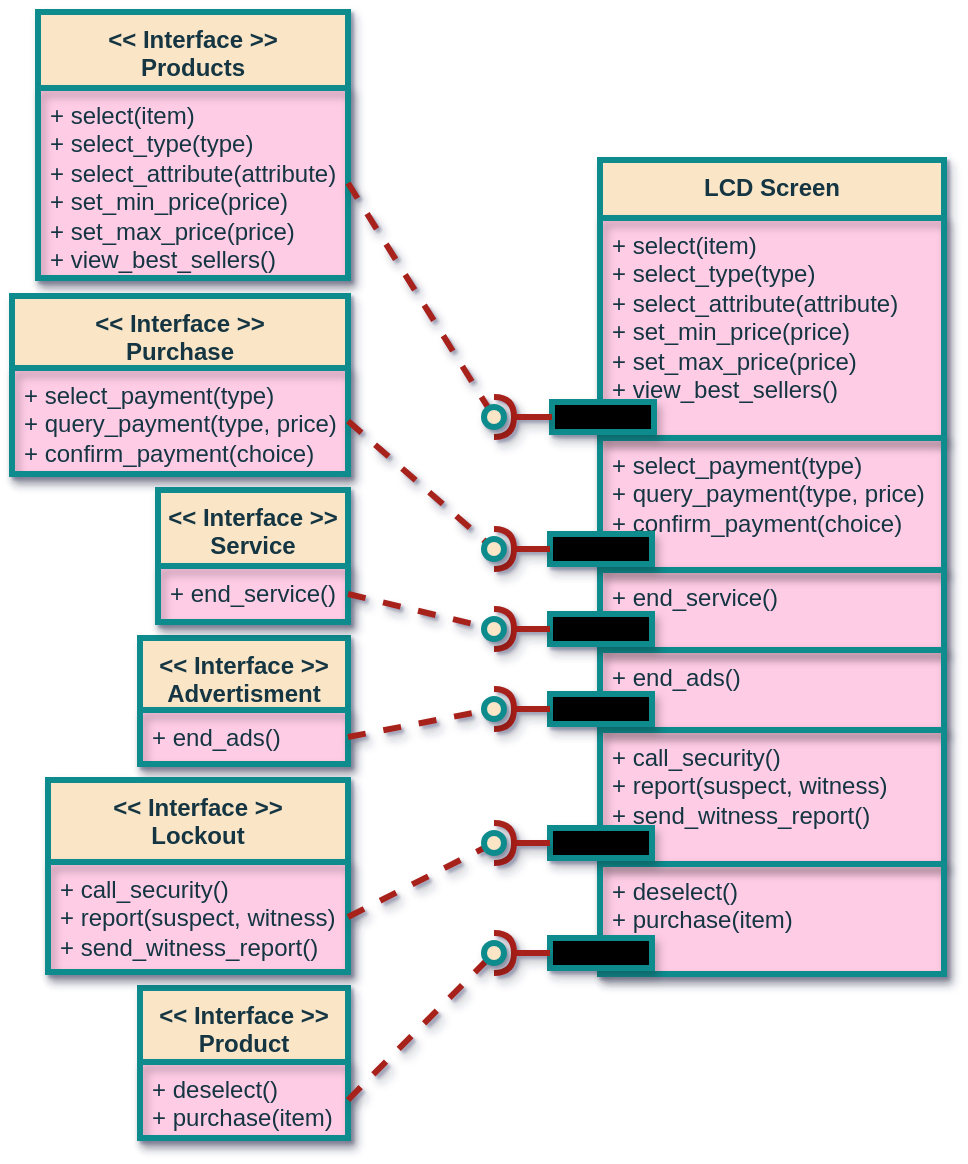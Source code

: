 <mxfile>
    <diagram name="Component_LCD_Interface" id="qtaa2pOYuRP-BVV_0ERa">
        <mxGraphModel dx="2418" dy="917" grid="0" gridSize="10" guides="1" tooltips="1" connect="1" arrows="1" fold="1" page="0" pageScale="1" pageWidth="850" pageHeight="1100" background="#ffffff" math="0" shadow="1">
            <root>
                <mxCell id="0yynpb3nIfRkFhQFUS-f-0"/>
                <mxCell id="0yynpb3nIfRkFhQFUS-f-1" parent="0yynpb3nIfRkFhQFUS-f-0"/>
                <mxCell id="0yynpb3nIfRkFhQFUS-f-8" value="LCD Screen" style="swimlane;fontStyle=1;align=center;verticalAlign=top;childLayout=stackLayout;horizontal=1;startSize=29;horizontalStack=0;resizeParent=1;resizeParentMax=0;resizeLast=0;collapsible=1;marginBottom=0;shadow=1;glass=0;labelBackgroundColor=none;fontColor=#143642;strokeColor=#0F8B8D;strokeWidth=3;swimlaneFillColor=#FFCCE6;fillColor=#FAE5C7;whiteSpace=wrap;html=1;" parent="0yynpb3nIfRkFhQFUS-f-1" vertex="1">
                    <mxGeometry x="65" y="581" width="172" height="407" as="geometry">
                        <mxRectangle x="20" y="20" width="100" height="26" as="alternateBounds"/>
                    </mxGeometry>
                </mxCell>
                <mxCell id="7ZaSra8LbSYDDptoDz0e-18" value="+ select(item)&lt;br&gt;+ select_type(type)&lt;br&gt;+ select_attribute(attribute)&lt;br&gt;+ set_min_price(price)&lt;br&gt;+ set_max_price(price)&lt;br&gt;+ view_best_sellers()" style="text;fillColor=none;align=left;verticalAlign=top;spacingLeft=4;spacingRight=4;overflow=hidden;rotatable=0;points=[[0,0.5],[1,0.5]];portConstraint=eastwest;fontColor=#143642;strokeColor=#0F8B8D;strokeWidth=3;whiteSpace=wrap;html=1;shadow=1;glass=0;" parent="0yynpb3nIfRkFhQFUS-f-8" vertex="1">
                    <mxGeometry y="29" width="172" height="110" as="geometry"/>
                </mxCell>
                <mxCell id="7ZaSra8LbSYDDptoDz0e-19" value="+ select_payment(type)&lt;br&gt;+ query_payment(type, price)&lt;br&gt;+ confirm_payment(choice)" style="text;fillColor=none;align=left;verticalAlign=top;spacingLeft=4;spacingRight=4;overflow=hidden;rotatable=0;points=[[0,0.5],[1,0.5]];portConstraint=eastwest;fontColor=#143642;strokeColor=#0F8B8D;strokeWidth=3;whiteSpace=wrap;html=1;shadow=1;glass=0;" parent="0yynpb3nIfRkFhQFUS-f-8" vertex="1">
                    <mxGeometry y="139" width="172" height="66" as="geometry"/>
                </mxCell>
                <mxCell id="7ZaSra8LbSYDDptoDz0e-20" value="+ end_service()" style="text;fillColor=none;align=left;verticalAlign=top;spacingLeft=4;spacingRight=4;overflow=hidden;rotatable=0;points=[[0,0.5],[1,0.5]];portConstraint=eastwest;fontColor=#143642;strokeColor=#0F8B8D;strokeWidth=3;whiteSpace=wrap;html=1;shadow=1;glass=0;" parent="0yynpb3nIfRkFhQFUS-f-8" vertex="1">
                    <mxGeometry y="205" width="172" height="40" as="geometry"/>
                </mxCell>
                <mxCell id="7ZaSra8LbSYDDptoDz0e-21" value="+ end_ads()" style="text;fillColor=none;align=left;verticalAlign=top;spacingLeft=4;spacingRight=4;overflow=hidden;rotatable=0;points=[[0,0.5],[1,0.5]];portConstraint=eastwest;fontColor=#143642;strokeColor=#0F8B8D;strokeWidth=3;whiteSpace=wrap;html=1;shadow=1;glass=0;" parent="0yynpb3nIfRkFhQFUS-f-8" vertex="1">
                    <mxGeometry y="245" width="172" height="40" as="geometry"/>
                </mxCell>
                <mxCell id="7ZaSra8LbSYDDptoDz0e-22" value="+ call_security()&lt;br&gt;+ report(suspect, witness)&lt;br&gt;+ send_witness_report()" style="text;fillColor=none;align=left;verticalAlign=top;spacingLeft=4;spacingRight=4;overflow=hidden;rotatable=0;points=[[0,0.5],[1,0.5]];portConstraint=eastwest;fontColor=#143642;strokeColor=#0F8B8D;strokeWidth=3;whiteSpace=wrap;html=1;shadow=1;glass=0;" parent="0yynpb3nIfRkFhQFUS-f-8" vertex="1">
                    <mxGeometry y="285" width="172" height="67" as="geometry"/>
                </mxCell>
                <mxCell id="7ZaSra8LbSYDDptoDz0e-23" value="+ deselect()&lt;br&gt;+ purchase(item)&lt;br&gt;" style="text;fillColor=none;align=left;verticalAlign=top;spacingLeft=4;spacingRight=4;overflow=hidden;rotatable=0;points=[[0,0.5],[1,0.5]];portConstraint=eastwest;fontColor=#143642;strokeColor=#0F8B8D;strokeWidth=3;whiteSpace=wrap;html=1;shadow=1;glass=0;" parent="0yynpb3nIfRkFhQFUS-f-8" vertex="1">
                    <mxGeometry y="352" width="172" height="55" as="geometry"/>
                </mxCell>
                <mxCell id="7ZaSra8LbSYDDptoDz0e-0" value="&amp;lt;&amp;lt; Interface &amp;gt;&amp;gt;&lt;br&gt;Products" style="swimlane;fontStyle=1;align=center;verticalAlign=top;childLayout=stackLayout;horizontal=1;startSize=38;horizontalStack=0;resizeParent=1;resizeParentMax=0;resizeLast=0;collapsible=1;marginBottom=0;shadow=1;glass=0;labelBackgroundColor=none;fontColor=#143642;strokeColor=#0F8B8D;strokeWidth=3;swimlaneFillColor=#FFCCE6;fillColor=#FAE5C7;whiteSpace=wrap;html=1;" parent="0yynpb3nIfRkFhQFUS-f-1" vertex="1">
                    <mxGeometry x="-216" y="507" width="155" height="133" as="geometry">
                        <mxRectangle x="20" y="20" width="100" height="26" as="alternateBounds"/>
                    </mxGeometry>
                </mxCell>
                <mxCell id="7ZaSra8LbSYDDptoDz0e-2" value="+ select(item)&lt;br&gt;+ select_type(type)&lt;br&gt;+ select_attribute(attribute)&lt;br&gt;+ set_min_price(price)&lt;br&gt;+ set_max_price(price)&lt;br&gt;+ view_best_sellers()" style="text;fillColor=none;align=left;verticalAlign=top;spacingLeft=4;spacingRight=4;overflow=hidden;rotatable=0;points=[[0,0.5],[1,0.5]];portConstraint=eastwest;fontColor=#143642;strokeColor=#0F8B8D;strokeWidth=3;whiteSpace=wrap;html=1;shadow=1;glass=0;" parent="7ZaSra8LbSYDDptoDz0e-0" vertex="1">
                    <mxGeometry y="38" width="155" height="95" as="geometry"/>
                </mxCell>
                <mxCell id="7ZaSra8LbSYDDptoDz0e-3" value="&amp;lt;&amp;lt; Interface &amp;gt;&amp;gt;&lt;br&gt;Purchase" style="swimlane;fontStyle=1;align=center;verticalAlign=top;childLayout=stackLayout;horizontal=1;startSize=36;horizontalStack=0;resizeParent=1;resizeParentMax=0;resizeLast=0;collapsible=1;marginBottom=0;shadow=1;glass=0;labelBackgroundColor=none;fontColor=#143642;strokeColor=#0F8B8D;strokeWidth=3;swimlaneFillColor=#FFCCE6;fillColor=#FAE5C7;whiteSpace=wrap;html=1;" parent="0yynpb3nIfRkFhQFUS-f-1" vertex="1">
                    <mxGeometry x="-229" y="649" width="168" height="89" as="geometry">
                        <mxRectangle x="20" y="20" width="100" height="26" as="alternateBounds"/>
                    </mxGeometry>
                </mxCell>
                <mxCell id="7ZaSra8LbSYDDptoDz0e-5" value="+ select_payment(type)&lt;br&gt;+ query_payment(type, price)&lt;br&gt;+ confirm_payment(choice)" style="text;fillColor=none;align=left;verticalAlign=top;spacingLeft=4;spacingRight=4;overflow=hidden;rotatable=0;points=[[0,0.5],[1,0.5]];portConstraint=eastwest;fontColor=#143642;strokeColor=#0F8B8D;strokeWidth=3;whiteSpace=wrap;html=1;shadow=1;glass=0;" parent="7ZaSra8LbSYDDptoDz0e-3" vertex="1">
                    <mxGeometry y="36" width="168" height="53" as="geometry"/>
                </mxCell>
                <mxCell id="7ZaSra8LbSYDDptoDz0e-6" value="&amp;lt;&amp;lt; Interface &amp;gt;&amp;gt;&lt;br&gt;Product" style="swimlane;fontStyle=1;align=center;verticalAlign=top;childLayout=stackLayout;horizontal=1;startSize=37;horizontalStack=0;resizeParent=1;resizeParentMax=0;resizeLast=0;collapsible=1;marginBottom=0;shadow=1;glass=0;labelBackgroundColor=none;fontColor=#143642;strokeColor=#0F8B8D;strokeWidth=3;swimlaneFillColor=#FFCCE6;fillColor=#FAE5C7;whiteSpace=wrap;html=1;" parent="0yynpb3nIfRkFhQFUS-f-1" vertex="1">
                    <mxGeometry x="-165" y="995" width="104" height="75" as="geometry">
                        <mxRectangle x="20" y="20" width="100" height="26" as="alternateBounds"/>
                    </mxGeometry>
                </mxCell>
                <mxCell id="7ZaSra8LbSYDDptoDz0e-8" value="+ deselect()&lt;br&gt;+ purchase(item)&lt;br&gt;" style="text;fillColor=none;align=left;verticalAlign=top;spacingLeft=4;spacingRight=4;overflow=hidden;rotatable=0;points=[[0,0.5],[1,0.5]];portConstraint=eastwest;fontColor=#143642;strokeColor=#0F8B8D;strokeWidth=3;whiteSpace=wrap;html=1;shadow=1;glass=0;" parent="7ZaSra8LbSYDDptoDz0e-6" vertex="1">
                    <mxGeometry y="37" width="104" height="38" as="geometry"/>
                </mxCell>
                <mxCell id="7ZaSra8LbSYDDptoDz0e-9" value="&amp;lt;&amp;lt; Interface &amp;gt;&amp;gt;&lt;br&gt;Advertisment" style="swimlane;fontStyle=1;align=center;verticalAlign=top;childLayout=stackLayout;horizontal=1;startSize=36;horizontalStack=0;resizeParent=1;resizeParentMax=0;resizeLast=0;collapsible=1;marginBottom=0;shadow=1;glass=0;labelBackgroundColor=none;fontColor=#143642;strokeColor=#0F8B8D;strokeWidth=3;swimlaneFillColor=#FFCCE6;fillColor=#FAE5C7;whiteSpace=wrap;html=1;" parent="0yynpb3nIfRkFhQFUS-f-1" vertex="1">
                    <mxGeometry x="-165" y="820" width="104" height="63" as="geometry">
                        <mxRectangle x="20" y="20" width="100" height="26" as="alternateBounds"/>
                    </mxGeometry>
                </mxCell>
                <mxCell id="7ZaSra8LbSYDDptoDz0e-11" value="+ end_ads()" style="text;fillColor=none;align=left;verticalAlign=top;spacingLeft=4;spacingRight=4;overflow=hidden;rotatable=0;points=[[0,0.5],[1,0.5]];portConstraint=eastwest;fontColor=#143642;strokeColor=#0F8B8D;strokeWidth=3;whiteSpace=wrap;html=1;shadow=1;glass=0;" parent="7ZaSra8LbSYDDptoDz0e-9" vertex="1">
                    <mxGeometry y="36" width="104" height="27" as="geometry"/>
                </mxCell>
                <mxCell id="7ZaSra8LbSYDDptoDz0e-12" value="&amp;lt;&amp;lt; Interface &amp;gt;&amp;gt;&lt;br&gt;Lockout" style="swimlane;fontStyle=1;align=center;verticalAlign=top;childLayout=stackLayout;horizontal=1;startSize=41;horizontalStack=0;resizeParent=1;resizeParentMax=0;resizeLast=0;collapsible=1;marginBottom=0;shadow=1;glass=0;labelBackgroundColor=none;fontColor=#143642;strokeColor=#0F8B8D;strokeWidth=3;swimlaneFillColor=#FFCCE6;fillColor=#FAE5C7;whiteSpace=wrap;html=1;" parent="0yynpb3nIfRkFhQFUS-f-1" vertex="1">
                    <mxGeometry x="-211" y="891" width="150" height="96" as="geometry">
                        <mxRectangle x="20" y="20" width="100" height="26" as="alternateBounds"/>
                    </mxGeometry>
                </mxCell>
                <mxCell id="7ZaSra8LbSYDDptoDz0e-14" value="+ call_security()&lt;br&gt;+ report(suspect, witness)&lt;br&gt;+ send_witness_report()" style="text;fillColor=none;align=left;verticalAlign=top;spacingLeft=4;spacingRight=4;overflow=hidden;rotatable=0;points=[[0,0.5],[1,0.5]];portConstraint=eastwest;fontColor=#143642;strokeColor=#0F8B8D;strokeWidth=3;whiteSpace=wrap;html=1;shadow=1;glass=0;" parent="7ZaSra8LbSYDDptoDz0e-12" vertex="1">
                    <mxGeometry y="41" width="150" height="55" as="geometry"/>
                </mxCell>
                <mxCell id="7ZaSra8LbSYDDptoDz0e-15" value="&amp;lt;&amp;lt; Interface &amp;gt;&amp;gt;&lt;br&gt;Service" style="swimlane;fontStyle=1;align=center;verticalAlign=top;childLayout=stackLayout;horizontal=1;startSize=38;horizontalStack=0;resizeParent=1;resizeParentMax=0;resizeLast=0;collapsible=1;marginBottom=0;shadow=1;glass=0;labelBackgroundColor=none;fontColor=#143642;strokeColor=#0F8B8D;strokeWidth=3;swimlaneFillColor=#FFCCE6;fillColor=#FAE5C7;whiteSpace=wrap;html=1;" parent="0yynpb3nIfRkFhQFUS-f-1" vertex="1">
                    <mxGeometry x="-156" y="746" width="95" height="66" as="geometry">
                        <mxRectangle x="20" y="20" width="100" height="26" as="alternateBounds"/>
                    </mxGeometry>
                </mxCell>
                <mxCell id="7ZaSra8LbSYDDptoDz0e-17" value="+ end_service()" style="text;fillColor=none;align=left;verticalAlign=top;spacingLeft=4;spacingRight=4;overflow=hidden;rotatable=0;points=[[0,0.5],[1,0.5]];portConstraint=eastwest;fontColor=#143642;strokeColor=#0F8B8D;strokeWidth=3;whiteSpace=wrap;html=1;shadow=1;glass=0;" parent="7ZaSra8LbSYDDptoDz0e-15" vertex="1">
                    <mxGeometry y="38" width="95" height="28" as="geometry"/>
                </mxCell>
                <mxCell id="7ZaSra8LbSYDDptoDz0e-24" value="" style="rounded=0;whiteSpace=wrap;html=1;strokeColor=#0F8B8D;fontColor=#143642;fillColor=#000000;strokeWidth=3;shadow=1;" parent="0yynpb3nIfRkFhQFUS-f-1" vertex="1">
                    <mxGeometry x="41" y="702" width="51" height="15" as="geometry"/>
                </mxCell>
                <mxCell id="7ZaSra8LbSYDDptoDz0e-25" value="" style="rounded=0;whiteSpace=wrap;html=1;strokeColor=#0F8B8D;fontColor=#143642;fillColor=#000000;strokeWidth=3;shadow=1;" parent="0yynpb3nIfRkFhQFUS-f-1" vertex="1">
                    <mxGeometry x="40" y="768" width="51" height="15" as="geometry"/>
                </mxCell>
                <mxCell id="7ZaSra8LbSYDDptoDz0e-26" value="" style="rounded=0;whiteSpace=wrap;html=1;strokeColor=#0F8B8D;fontColor=#143642;fillColor=#000000;strokeWidth=3;shadow=1;" parent="0yynpb3nIfRkFhQFUS-f-1" vertex="1">
                    <mxGeometry x="40" y="808" width="51" height="15" as="geometry"/>
                </mxCell>
                <mxCell id="7ZaSra8LbSYDDptoDz0e-27" value="" style="rounded=0;whiteSpace=wrap;html=1;strokeColor=#0F8B8D;fontColor=#143642;fillColor=#000000;strokeWidth=3;shadow=1;" parent="0yynpb3nIfRkFhQFUS-f-1" vertex="1">
                    <mxGeometry x="40" y="848" width="51" height="15" as="geometry"/>
                </mxCell>
                <mxCell id="7ZaSra8LbSYDDptoDz0e-28" value="" style="rounded=0;whiteSpace=wrap;html=1;strokeColor=#0F8B8D;fontColor=#143642;fillColor=#000000;strokeWidth=3;shadow=1;" parent="0yynpb3nIfRkFhQFUS-f-1" vertex="1">
                    <mxGeometry x="40" y="915" width="51" height="15" as="geometry"/>
                </mxCell>
                <mxCell id="7ZaSra8LbSYDDptoDz0e-29" value="" style="rounded=0;whiteSpace=wrap;html=1;strokeColor=#0F8B8D;fontColor=#143642;fillColor=#000000;strokeWidth=3;shadow=1;" parent="0yynpb3nIfRkFhQFUS-f-1" vertex="1">
                    <mxGeometry x="40" y="970" width="51" height="15" as="geometry"/>
                </mxCell>
                <mxCell id="7ZaSra8LbSYDDptoDz0e-30" value="" style="rounded=0;orthogonalLoop=1;jettySize=auto;html=1;endArrow=none;endFill=0;fontColor=#143642;strokeColor=#A8201A;fillColor=#FAE5C7;labelBackgroundColor=#DAD2D8;exitX=1;exitY=0.5;exitDx=0;exitDy=0;strokeWidth=3;shadow=1;dashed=1;" parent="0yynpb3nIfRkFhQFUS-f-1" source="7ZaSra8LbSYDDptoDz0e-8" target="7ZaSra8LbSYDDptoDz0e-32" edge="1">
                    <mxGeometry relative="1" as="geometry">
                        <mxPoint x="-298" y="925" as="sourcePoint"/>
                    </mxGeometry>
                </mxCell>
                <mxCell id="7ZaSra8LbSYDDptoDz0e-31" value="" style="rounded=0;orthogonalLoop=1;jettySize=auto;html=1;endArrow=halfCircle;endFill=0;entryX=0.5;entryY=0.5;entryDx=0;entryDy=0;endSize=6;strokeWidth=3;fontColor=#143642;fillColor=#FAE5C7;labelBackgroundColor=#DAD2D8;strokeColor=#A8201A;exitX=0;exitY=0.5;exitDx=0;exitDy=0;shadow=1;" parent="0yynpb3nIfRkFhQFUS-f-1" source="7ZaSra8LbSYDDptoDz0e-29" target="7ZaSra8LbSYDDptoDz0e-32" edge="1">
                    <mxGeometry relative="1" as="geometry">
                        <mxPoint x="-258" y="925" as="sourcePoint"/>
                    </mxGeometry>
                </mxCell>
                <mxCell id="7ZaSra8LbSYDDptoDz0e-32" value="" style="ellipse;whiteSpace=wrap;html=1;fontFamily=Helvetica;fontSize=12;fontColor=#143642;align=center;strokeColor=#0F8B8D;fillColor=#FAE5C7;points=[];aspect=fixed;resizable=0;rounded=0;sketch=0;strokeWidth=3;shadow=1;" parent="0yynpb3nIfRkFhQFUS-f-1" vertex="1">
                    <mxGeometry x="7" y="972.5" width="10" height="10" as="geometry"/>
                </mxCell>
                <mxCell id="7ZaSra8LbSYDDptoDz0e-35" value="" style="rounded=0;orthogonalLoop=1;jettySize=auto;html=1;endArrow=none;endFill=0;fontColor=#143642;strokeColor=#A8201A;fillColor=#FAE5C7;labelBackgroundColor=#DAD2D8;exitX=1;exitY=0.5;exitDx=0;exitDy=0;strokeWidth=3;shadow=1;dashed=1;" parent="0yynpb3nIfRkFhQFUS-f-1" source="7ZaSra8LbSYDDptoDz0e-14" target="7ZaSra8LbSYDDptoDz0e-37" edge="1">
                    <mxGeometry relative="1" as="geometry">
                        <mxPoint x="-42" y="1007.75" as="sourcePoint"/>
                    </mxGeometry>
                </mxCell>
                <mxCell id="7ZaSra8LbSYDDptoDz0e-36" value="" style="rounded=0;orthogonalLoop=1;jettySize=auto;html=1;endArrow=halfCircle;endFill=0;entryX=0.5;entryY=0.5;entryDx=0;entryDy=0;endSize=6;strokeWidth=3;fontColor=#143642;fillColor=#FAE5C7;labelBackgroundColor=#DAD2D8;strokeColor=#A8201A;exitX=0;exitY=0.5;exitDx=0;exitDy=0;shadow=1;" parent="0yynpb3nIfRkFhQFUS-f-1" source="7ZaSra8LbSYDDptoDz0e-28" target="7ZaSra8LbSYDDptoDz0e-37" edge="1">
                    <mxGeometry relative="1" as="geometry">
                        <mxPoint x="94" y="981.5" as="sourcePoint"/>
                    </mxGeometry>
                </mxCell>
                <mxCell id="7ZaSra8LbSYDDptoDz0e-37" value="" style="ellipse;whiteSpace=wrap;html=1;fontFamily=Helvetica;fontSize=12;fontColor=#143642;align=center;strokeColor=#0F8B8D;fillColor=#FAE5C7;points=[];aspect=fixed;resizable=0;rounded=0;sketch=0;direction=south;strokeWidth=3;shadow=1;" parent="0yynpb3nIfRkFhQFUS-f-1" vertex="1">
                    <mxGeometry x="7" y="917.5" width="10" height="10" as="geometry"/>
                </mxCell>
                <mxCell id="7ZaSra8LbSYDDptoDz0e-38" value="" style="rounded=0;orthogonalLoop=1;jettySize=auto;html=1;endArrow=none;endFill=0;fontColor=#143642;strokeColor=#A8201A;fillColor=#FAE5C7;labelBackgroundColor=#DAD2D8;exitX=1;exitY=0.5;exitDx=0;exitDy=0;strokeWidth=3;shadow=1;dashed=1;" parent="0yynpb3nIfRkFhQFUS-f-1" source="7ZaSra8LbSYDDptoDz0e-11" target="7ZaSra8LbSYDDptoDz0e-40" edge="1">
                    <mxGeometry relative="1" as="geometry">
                        <mxPoint x="-32" y="1017.75" as="sourcePoint"/>
                    </mxGeometry>
                </mxCell>
                <mxCell id="7ZaSra8LbSYDDptoDz0e-39" value="" style="rounded=0;orthogonalLoop=1;jettySize=auto;html=1;endArrow=halfCircle;endFill=0;entryX=0.5;entryY=0.5;entryDx=0;entryDy=0;endSize=6;strokeWidth=3;fontColor=#143642;fillColor=#FAE5C7;labelBackgroundColor=#DAD2D8;strokeColor=#A8201A;exitX=0;exitY=0.5;exitDx=0;exitDy=0;shadow=1;" parent="0yynpb3nIfRkFhQFUS-f-1" source="7ZaSra8LbSYDDptoDz0e-27" target="7ZaSra8LbSYDDptoDz0e-40" edge="1">
                    <mxGeometry relative="1" as="geometry">
                        <mxPoint x="104" y="991.5" as="sourcePoint"/>
                    </mxGeometry>
                </mxCell>
                <mxCell id="7ZaSra8LbSYDDptoDz0e-40" value="" style="ellipse;whiteSpace=wrap;html=1;fontFamily=Helvetica;fontSize=12;fontColor=#143642;align=center;strokeColor=#0F8B8D;fillColor=#FAE5C7;points=[];aspect=fixed;resizable=0;rounded=0;sketch=0;strokeWidth=3;shadow=1;" parent="0yynpb3nIfRkFhQFUS-f-1" vertex="1">
                    <mxGeometry x="7" y="850.5" width="10" height="10" as="geometry"/>
                </mxCell>
                <mxCell id="7ZaSra8LbSYDDptoDz0e-41" value="" style="rounded=0;orthogonalLoop=1;jettySize=auto;html=1;endArrow=none;endFill=0;fontColor=#143642;strokeColor=#A8201A;fillColor=#FAE5C7;labelBackgroundColor=#DAD2D8;exitX=1;exitY=0.5;exitDx=0;exitDy=0;strokeWidth=3;shadow=1;dashed=1;" parent="0yynpb3nIfRkFhQFUS-f-1" source="7ZaSra8LbSYDDptoDz0e-17" target="7ZaSra8LbSYDDptoDz0e-43" edge="1">
                    <mxGeometry relative="1" as="geometry">
                        <mxPoint x="-22" y="1027.75" as="sourcePoint"/>
                    </mxGeometry>
                </mxCell>
                <mxCell id="7ZaSra8LbSYDDptoDz0e-42" value="" style="rounded=0;orthogonalLoop=1;jettySize=auto;html=1;endArrow=halfCircle;endFill=0;entryX=0.5;entryY=0.5;entryDx=0;entryDy=0;endSize=6;strokeWidth=3;fontColor=#143642;fillColor=#FAE5C7;labelBackgroundColor=#DAD2D8;strokeColor=#A8201A;exitX=0;exitY=0.5;exitDx=0;exitDy=0;shadow=1;" parent="0yynpb3nIfRkFhQFUS-f-1" source="7ZaSra8LbSYDDptoDz0e-26" target="7ZaSra8LbSYDDptoDz0e-43" edge="1">
                    <mxGeometry relative="1" as="geometry">
                        <mxPoint x="114" y="1001.5" as="sourcePoint"/>
                    </mxGeometry>
                </mxCell>
                <mxCell id="7ZaSra8LbSYDDptoDz0e-43" value="" style="ellipse;whiteSpace=wrap;html=1;fontFamily=Helvetica;fontSize=12;fontColor=#143642;align=center;strokeColor=#0F8B8D;fillColor=#FAE5C7;points=[];aspect=fixed;resizable=0;rounded=0;sketch=0;strokeWidth=3;shadow=1;" parent="0yynpb3nIfRkFhQFUS-f-1" vertex="1">
                    <mxGeometry x="7" y="810.5" width="10" height="10" as="geometry"/>
                </mxCell>
                <mxCell id="7ZaSra8LbSYDDptoDz0e-44" value="" style="rounded=0;orthogonalLoop=1;jettySize=auto;html=1;endArrow=none;endFill=0;fontColor=#143642;strokeColor=#A8201A;fillColor=#FAE5C7;labelBackgroundColor=#DAD2D8;exitX=1;exitY=0.5;exitDx=0;exitDy=0;strokeWidth=3;shadow=1;dashed=1;" parent="0yynpb3nIfRkFhQFUS-f-1" source="7ZaSra8LbSYDDptoDz0e-5" target="7ZaSra8LbSYDDptoDz0e-46" edge="1">
                    <mxGeometry relative="1" as="geometry">
                        <mxPoint x="-12" y="1037.75" as="sourcePoint"/>
                    </mxGeometry>
                </mxCell>
                <mxCell id="7ZaSra8LbSYDDptoDz0e-45" value="" style="rounded=0;orthogonalLoop=1;jettySize=auto;html=1;endArrow=halfCircle;endFill=0;entryX=0.5;entryY=0.5;entryDx=0;entryDy=0;endSize=6;strokeWidth=3;fontColor=#143642;fillColor=#FAE5C7;labelBackgroundColor=#DAD2D8;strokeColor=#A8201A;exitX=0;exitY=0.5;exitDx=0;exitDy=0;shadow=1;" parent="0yynpb3nIfRkFhQFUS-f-1" source="7ZaSra8LbSYDDptoDz0e-25" target="7ZaSra8LbSYDDptoDz0e-46" edge="1">
                    <mxGeometry relative="1" as="geometry">
                        <mxPoint x="124" y="1011.5" as="sourcePoint"/>
                    </mxGeometry>
                </mxCell>
                <mxCell id="7ZaSra8LbSYDDptoDz0e-46" value="" style="ellipse;whiteSpace=wrap;html=1;fontFamily=Helvetica;fontSize=12;fontColor=#143642;align=center;strokeColor=#0F8B8D;fillColor=#FAE5C7;points=[];aspect=fixed;resizable=0;rounded=0;sketch=0;strokeWidth=3;shadow=1;" parent="0yynpb3nIfRkFhQFUS-f-1" vertex="1">
                    <mxGeometry x="7" y="770.5" width="10" height="10" as="geometry"/>
                </mxCell>
                <mxCell id="7ZaSra8LbSYDDptoDz0e-47" value="" style="rounded=0;orthogonalLoop=1;jettySize=auto;html=1;endArrow=none;endFill=0;fontColor=#143642;strokeColor=#A8201A;fillColor=#FAE5C7;labelBackgroundColor=#DAD2D8;exitX=1;exitY=0.5;exitDx=0;exitDy=0;strokeWidth=3;shadow=1;dashed=1;" parent="0yynpb3nIfRkFhQFUS-f-1" source="7ZaSra8LbSYDDptoDz0e-2" target="7ZaSra8LbSYDDptoDz0e-49" edge="1">
                    <mxGeometry relative="1" as="geometry">
                        <mxPoint x="80" y="433" as="sourcePoint"/>
                    </mxGeometry>
                </mxCell>
                <mxCell id="7ZaSra8LbSYDDptoDz0e-48" value="" style="rounded=0;orthogonalLoop=1;jettySize=auto;html=1;endArrow=halfCircle;endFill=0;entryX=0.5;entryY=0.5;entryDx=0;entryDy=0;endSize=6;strokeWidth=3;fontColor=#143642;fillColor=#FAE5C7;labelBackgroundColor=#DAD2D8;strokeColor=#A8201A;exitX=0;exitY=0.5;exitDx=0;exitDy=0;shadow=1;" parent="0yynpb3nIfRkFhQFUS-f-1" source="7ZaSra8LbSYDDptoDz0e-24" target="7ZaSra8LbSYDDptoDz0e-49" edge="1">
                    <mxGeometry relative="1" as="geometry">
                        <mxPoint x="134" y="1021.5" as="sourcePoint"/>
                    </mxGeometry>
                </mxCell>
                <mxCell id="7ZaSra8LbSYDDptoDz0e-49" value="" style="ellipse;whiteSpace=wrap;html=1;fontFamily=Helvetica;fontSize=12;fontColor=#143642;align=center;strokeColor=#0F8B8D;fillColor=#FAE5C7;points=[];aspect=fixed;resizable=0;rounded=0;sketch=0;strokeWidth=3;shadow=1;" parent="0yynpb3nIfRkFhQFUS-f-1" vertex="1">
                    <mxGeometry x="7" y="704.5" width="10" height="10" as="geometry"/>
                </mxCell>
            </root>
        </mxGraphModel>
    </diagram>
    <diagram name="Purchase_State_Diagram" id="wiRzWP7EQ1J5djTyjrdJ">
        <mxGraphModel dx="2930" dy="1317" grid="0" gridSize="10" guides="1" tooltips="1" connect="1" arrows="1" fold="1" page="0" pageScale="1" pageWidth="850" pageHeight="1100" background="#ffffff" math="0" shadow="1">
            <root>
                <mxCell id="ArcOd5yMQ2rq2Vt74HBQ-0"/>
                <mxCell id="ArcOd5yMQ2rq2Vt74HBQ-1" parent="ArcOd5yMQ2rq2Vt74HBQ-0"/>
                <mxCell id="ArcOd5yMQ2rq2Vt74HBQ-2" value="" style="ellipse;whiteSpace=wrap;html=1;aspect=fixed;rounded=1;sketch=0;fontColor=#143642;fillColor=none;strokeWidth=4;strokeColor=#0F8B8D;shadow=1;" parent="ArcOd5yMQ2rq2Vt74HBQ-1" vertex="1">
                    <mxGeometry x="-333" y="179.34" width="50" height="50" as="geometry"/>
                </mxCell>
                <mxCell id="z893kveX6Icujsb7gT-w-28" value="" style="endArrow=open;html=1;fontColor=#143642;strokeColor=#A8201A;fillColor=#FAE5C7;shadow=1;fontStyle=1;strokeWidth=4;endFill=0;entryX=0;entryY=0.5;entryDx=0;entryDy=0;exitX=1;exitY=0.5;exitDx=0;exitDy=0;" parent="ArcOd5yMQ2rq2Vt74HBQ-1" source="ArcOd5yMQ2rq2Vt74HBQ-13" target="z893kveX6Icujsb7gT-w-17" edge="1">
                    <mxGeometry width="50" height="50" relative="1" as="geometry">
                        <mxPoint x="-128" y="501.75" as="sourcePoint"/>
                        <mxPoint x="33.04" y="449.497" as="targetPoint"/>
                        <Array as="points">
                            <mxPoint x="27" y="262"/>
                            <mxPoint x="27" y="535"/>
                        </Array>
                    </mxGeometry>
                </mxCell>
                <mxCell id="z893kveX6Icujsb7gT-w-11" value="" style="endArrow=open;html=1;fontColor=#143642;strokeColor=#A8201A;fillColor=#FAE5C7;shadow=1;fontStyle=1;strokeWidth=4;endFill=0;exitX=1;exitY=0.25;exitDx=0;exitDy=0;entryX=1;entryY=0.5;entryDx=0;entryDy=0;" parent="ArcOd5yMQ2rq2Vt74HBQ-1" edge="1">
                    <mxGeometry width="50" height="50" relative="1" as="geometry">
                        <mxPoint x="231" y="169.75" as="sourcePoint"/>
                        <mxPoint x="231" y="201.5" as="targetPoint"/>
                        <Array as="points">
                            <mxPoint x="318" y="170"/>
                            <mxPoint x="318" y="202"/>
                        </Array>
                    </mxGeometry>
                </mxCell>
                <mxCell id="z893kveX6Icujsb7gT-w-12" value="" style="endArrow=open;html=1;fontColor=#143642;strokeColor=#A8201A;fillColor=#FAE5C7;shadow=1;fontStyle=1;strokeWidth=4;endFill=0;exitX=0.75;exitY=1;exitDx=0;exitDy=0;entryX=0.75;entryY=0;entryDx=0;entryDy=0;" parent="ArcOd5yMQ2rq2Vt74HBQ-1" source="z893kveX6Icujsb7gT-w-1" target="z893kveX6Icujsb7gT-w-8" edge="1">
                    <mxGeometry width="50" height="50" relative="1" as="geometry">
                        <mxPoint x="249" y="261.75" as="sourcePoint"/>
                        <mxPoint x="249" y="293.5" as="targetPoint"/>
                        <Array as="points">
                            <mxPoint x="201" y="286"/>
                        </Array>
                    </mxGeometry>
                </mxCell>
                <mxCell id="z893kveX6Icujsb7gT-w-14" value="" style="endArrow=open;html=1;fontColor=#143642;strokeColor=#A8201A;fillColor=#FAE5C7;shadow=1;fontStyle=1;strokeWidth=4;endFill=0;entryX=0.5;entryY=1;entryDx=0;entryDy=0;exitX=0.5;exitY=0;exitDx=0;exitDy=0;" parent="ArcOd5yMQ2rq2Vt74HBQ-1" source="z893kveX6Icujsb7gT-w-8" target="z893kveX6Icujsb7gT-w-1" edge="1">
                    <mxGeometry width="50" height="50" relative="1" as="geometry">
                        <mxPoint x="-41" y="239.75" as="sourcePoint"/>
                        <mxPoint x="120.04" y="187.497" as="targetPoint"/>
                        <Array as="points">
                            <mxPoint x="171" y="296"/>
                        </Array>
                    </mxGeometry>
                </mxCell>
                <mxCell id="ArcOd5yMQ2rq2Vt74HBQ-50" value="" style="endArrow=open;html=1;fontColor=#143642;strokeColor=#A8201A;fillColor=#FAE5C7;shadow=1;fontStyle=1;strokeWidth=4;endFill=0;exitX=0.25;exitY=0;exitDx=0;exitDy=0;entryX=1;entryY=0.5;entryDx=0;entryDy=0;" parent="ArcOd5yMQ2rq2Vt74HBQ-1" source="ArcOd5yMQ2rq2Vt74HBQ-13" target="ArcOd5yMQ2rq2Vt74HBQ-6" edge="1">
                    <mxGeometry width="50" height="50" relative="1" as="geometry">
                        <mxPoint x="-144.5" y="189.5" as="sourcePoint"/>
                        <mxPoint x="-295" y="220" as="targetPoint"/>
                        <Array as="points">
                            <mxPoint x="-141" y="169"/>
                            <mxPoint x="-266" y="169"/>
                            <mxPoint x="-266" y="204"/>
                        </Array>
                    </mxGeometry>
                </mxCell>
                <mxCell id="z893kveX6Icujsb7gT-w-6" value="" style="endArrow=open;html=1;fontColor=#143642;strokeColor=#A8201A;fillColor=#FAE5C7;shadow=1;fontStyle=1;strokeWidth=4;endFill=0;entryX=-0.008;entryY=0.311;entryDx=0;entryDy=0;entryPerimeter=0;exitX=1;exitY=0.25;exitDx=0;exitDy=0;" parent="ArcOd5yMQ2rq2Vt74HBQ-1" source="ArcOd5yMQ2rq2Vt74HBQ-13" target="z893kveX6Icujsb7gT-w-1" edge="1">
                    <mxGeometry width="50" height="50" relative="1" as="geometry">
                        <mxPoint x="-16" y="295" as="sourcePoint"/>
                        <mxPoint x="161" y="339" as="targetPoint"/>
                        <Array as="points">
                            <mxPoint x="64" y="230"/>
                            <mxPoint x="64" y="177"/>
                        </Array>
                    </mxGeometry>
                </mxCell>
                <mxCell id="ArcOd5yMQ2rq2Vt74HBQ-3" value="&lt;table class=&quot;MsoTableGrid&quot; border=&quot;0&quot; cellspacing=&quot;0&quot; cellpadding=&quot;0&quot; style=&quot;border-collapse: collapse ; border: none ; font-size: 30px&quot;&gt; &lt;tbody&gt;&lt;tr style=&quot;height: 7.15pt&quot;&gt;  &lt;td width=&quot;486&quot; valign=&quot;top&quot; style=&quot;width: 364.8pt ; padding: 0in 5.4pt 0in 5.4pt ; height: 7.15pt&quot;&gt;&lt;p class=&quot;Default&quot;&gt;&lt;i&gt;&lt;span style=&quot;font-family: &amp;#34;consolas&amp;#34;&quot;&gt;&lt;font size=&quot;1&quot;&gt;&lt;u style=&quot;font-size: 32px&quot;&gt;Buy Soda Drink With Cash.&lt;/u&gt;&lt;/font&gt;&lt;/span&gt;&lt;/i&gt;&lt;/p&gt;  &lt;/td&gt; &lt;/tr&gt;&lt;/tbody&gt;&lt;/table&gt;" style="text;html=1;strokeColor=none;fillColor=none;align=center;verticalAlign=middle;rounded=0;sketch=0;fontColor=#143642;shadow=1;fontStyle=1;strokeWidth=4;" parent="ArcOd5yMQ2rq2Vt74HBQ-1" vertex="1">
                    <mxGeometry x="-419.46" y="41" width="843.92" height="103.66" as="geometry"/>
                </mxCell>
                <mxCell id="ArcOd5yMQ2rq2Vt74HBQ-6" value="" style="ellipse;whiteSpace=wrap;html=1;aspect=fixed;rounded=0;sketch=0;fontColor=#143642;strokeColor=#0F8B8D;fillColor=#FAE5C7;shadow=1;strokeWidth=4;" parent="ArcOd5yMQ2rq2Vt74HBQ-1" vertex="1">
                    <mxGeometry x="-322" y="190.34" width="28" height="28" as="geometry"/>
                </mxCell>
                <mxCell id="ArcOd5yMQ2rq2Vt74HBQ-7" value="" style="ellipse;whiteSpace=wrap;html=1;aspect=fixed;rounded=0;sketch=0;fontColor=#143642;strokeColor=#0F8B8D;fillColor=#FAE5C7;shadow=1;strokeWidth=4;" parent="ArcOd5yMQ2rq2Vt74HBQ-1" vertex="1">
                    <mxGeometry x="-328.0" y="134" width="40" height="40" as="geometry"/>
                </mxCell>
                <mxCell id="ArcOd5yMQ2rq2Vt74HBQ-11" value="" style="endArrow=open;html=1;fontColor=#143642;strokeColor=#A8201A;fillColor=#FAE5C7;shadow=1;fontStyle=1;strokeWidth=4;endFill=0;exitX=1;exitY=0.5;exitDx=0;exitDy=0;entryX=0.5;entryY=0;entryDx=0;entryDy=0;" parent="ArcOd5yMQ2rq2Vt74HBQ-1" source="ArcOd5yMQ2rq2Vt74HBQ-7" target="ArcOd5yMQ2rq2Vt74HBQ-13" edge="1">
                    <mxGeometry width="50" height="50" relative="1" as="geometry">
                        <mxPoint x="-254.0" y="245.55" as="sourcePoint"/>
                        <mxPoint x="-118" y="189.5" as="targetPoint"/>
                        <Array as="points">
                            <mxPoint x="-111" y="154"/>
                        </Array>
                    </mxGeometry>
                </mxCell>
                <mxCell id="ArcOd5yMQ2rq2Vt74HBQ-13" value="&lt;span&gt;interacting&lt;br&gt;&lt;br&gt;display&lt;br&gt;objects&lt;br&gt;&lt;br&gt;entry: interact&lt;br&gt;do: input&lt;br&gt;exit: interacted&lt;br&gt;&lt;/span&gt;" style="rounded=1;whiteSpace=wrap;html=1;shadow=1;sketch=0;fontColor=#143642;strokeColor=#0F8B8D;fillColor=#FAE5C7;rotation=0;fontStyle=1;strokeWidth=4;" parent="ArcOd5yMQ2rq2Vt74HBQ-1" vertex="1">
                    <mxGeometry x="-171" y="198" width="120" height="127" as="geometry"/>
                </mxCell>
                <mxCell id="ArcOd5yMQ2rq2Vt74HBQ-14" value="" style="endArrow=none;html=1;shadow=1;fontColor=#143642;strokeColor=#A8201A;fillColor=#FAE5C7;fontStyle=1;strokeWidth=4;" parent="ArcOd5yMQ2rq2Vt74HBQ-1" edge="1">
                    <mxGeometry width="50" height="50" relative="1" as="geometry">
                        <mxPoint x="-167.0" y="225.0" as="sourcePoint"/>
                        <mxPoint x="-55" y="225.5" as="targetPoint"/>
                    </mxGeometry>
                </mxCell>
                <mxCell id="ArcOd5yMQ2rq2Vt74HBQ-17" value="" style="endArrow=none;html=1;shadow=1;fontColor=#143642;strokeColor=#A8201A;fillColor=#FAE5C7;fontStyle=1;strokeWidth=4;" parent="ArcOd5yMQ2rq2Vt74HBQ-1" edge="1">
                    <mxGeometry width="50" height="50" relative="1" as="geometry">
                        <mxPoint x="-167.0" y="266.0" as="sourcePoint"/>
                        <mxPoint x="-55" y="266.5" as="targetPoint"/>
                    </mxGeometry>
                </mxCell>
                <mxCell id="ArcOd5yMQ2rq2Vt74HBQ-58" value="&lt;table class=&quot;MsoTableGrid&quot; border=&quot;0&quot; cellspacing=&quot;0&quot; cellpadding=&quot;0&quot; style=&quot;border-collapse: collapse ; border: none&quot;&gt; &lt;tbody&gt;&lt;tr style=&quot;height: 7.15pt&quot;&gt;  &lt;td width=&quot;486&quot; valign=&quot;top&quot; style=&quot;width: 364.8pt ; padding: 0in 5.4pt 0in 5.4pt ; height: 7.15pt&quot;&gt;&lt;p class=&quot;Default&quot;&gt;&lt;font face=&quot;consolas&quot;&gt;&lt;i&gt;exit(&lt;/i&gt;&lt;/font&gt;&lt;i style=&quot;font-family: &amp;#34;consolas&amp;#34;&quot;&gt;)&lt;/i&gt;&lt;/p&gt;  &lt;/td&gt; &lt;/tr&gt;&lt;/tbody&gt;&lt;/table&gt;" style="text;html=1;strokeColor=none;fillColor=none;align=center;verticalAlign=middle;whiteSpace=wrap;rounded=0;sketch=0;fontColor=#143642;shadow=1;fontStyle=1;strokeWidth=4;" parent="ArcOd5yMQ2rq2Vt74HBQ-1" vertex="1">
                    <mxGeometry x="-288" y="169.5" width="135" height="20" as="geometry"/>
                </mxCell>
                <mxCell id="z893kveX6Icujsb7gT-w-0" value="&lt;table class=&quot;MsoTableGrid&quot; border=&quot;0&quot; cellspacing=&quot;0&quot; cellpadding=&quot;0&quot; style=&quot;border-collapse: collapse ; border: none&quot;&gt; &lt;tbody&gt;&lt;tr style=&quot;height: 7.15pt&quot;&gt;  &lt;td width=&quot;486&quot; valign=&quot;top&quot; style=&quot;width: 364.8pt ; padding: 0in 5.4pt 0in 5.4pt ; height: 7.15pt&quot;&gt;&lt;p class=&quot;Default&quot;&gt;&lt;font face=&quot;consolas&quot;&gt;&lt;i&gt;interact(&lt;/i&gt;&lt;/font&gt;&lt;i style=&quot;font-family: &amp;#34;consolas&amp;#34;&quot;&gt;)&lt;/i&gt;&lt;/p&gt;  &lt;/td&gt; &lt;/tr&gt;&lt;/tbody&gt;&lt;/table&gt;" style="text;html=1;strokeColor=none;fillColor=none;align=center;verticalAlign=middle;whiteSpace=wrap;rounded=0;sketch=0;fontColor=#143642;shadow=1;fontStyle=1;strokeWidth=4;" parent="ArcOd5yMQ2rq2Vt74HBQ-1" vertex="1">
                    <mxGeometry x="-288" y="134" width="135" height="20" as="geometry"/>
                </mxCell>
                <mxCell id="z893kveX6Icujsb7gT-w-1" value="&lt;span&gt;displaying&lt;br&gt;&lt;br&gt;objects&lt;br&gt;&lt;br&gt;entry: pow == True&lt;br&gt;do: update_display&lt;br&gt;exit: pow == False&lt;br&gt;&lt;/span&gt;" style="rounded=1;whiteSpace=wrap;html=1;shadow=1;sketch=0;fontColor=#143642;strokeColor=#0F8B8D;fillColor=#FAE5C7;rotation=0;fontStyle=1;strokeWidth=4;" parent="ArcOd5yMQ2rq2Vt74HBQ-1" vertex="1">
                    <mxGeometry x="111" y="138" width="120" height="127" as="geometry"/>
                </mxCell>
                <mxCell id="z893kveX6Icujsb7gT-w-2" value="" style="endArrow=none;html=1;shadow=1;fontColor=#143642;strokeColor=#A8201A;fillColor=#FAE5C7;fontStyle=1;strokeWidth=4;" parent="ArcOd5yMQ2rq2Vt74HBQ-1" edge="1">
                    <mxGeometry width="50" height="50" relative="1" as="geometry">
                        <mxPoint x="115.0" y="174.0" as="sourcePoint"/>
                        <mxPoint x="227" y="174.5" as="targetPoint"/>
                    </mxGeometry>
                </mxCell>
                <mxCell id="z893kveX6Icujsb7gT-w-3" value="" style="endArrow=none;html=1;shadow=1;fontColor=#143642;strokeColor=#A8201A;fillColor=#FAE5C7;fontStyle=1;strokeWidth=4;" parent="ArcOd5yMQ2rq2Vt74HBQ-1" edge="1">
                    <mxGeometry width="50" height="50" relative="1" as="geometry">
                        <mxPoint x="115.0" y="201.16" as="sourcePoint"/>
                        <mxPoint x="227" y="201.66" as="targetPoint"/>
                    </mxGeometry>
                </mxCell>
                <mxCell id="z893kveX6Icujsb7gT-w-5" value="&lt;table class=&quot;MsoTableGrid&quot; border=&quot;0&quot; cellspacing=&quot;0&quot; cellpadding=&quot;0&quot; style=&quot;border-collapse: collapse ; border: none&quot;&gt; &lt;tbody&gt;&lt;tr style=&quot;height: 7.15pt&quot;&gt;  &lt;td width=&quot;486&quot; valign=&quot;top&quot; style=&quot;width: 364.8pt ; padding: 0in 5.4pt 0in 5.4pt ; height: 7.15pt&quot;&gt;&lt;p class=&quot;Default&quot;&gt;&lt;font face=&quot;consolas&quot;&gt;&lt;i&gt;[ power on ]&lt;/i&gt;&lt;/font&gt;&lt;/p&gt;  &lt;/td&gt; &lt;/tr&gt;&lt;/tbody&gt;&lt;/table&gt;" style="text;html=1;strokeColor=none;fillColor=none;align=center;verticalAlign=middle;whiteSpace=wrap;rounded=0;sketch=0;fontColor=#143642;shadow=1;fontStyle=1;strokeWidth=4;" parent="ArcOd5yMQ2rq2Vt74HBQ-1" vertex="1">
                    <mxGeometry x="216" y="144.66" width="135" height="20" as="geometry"/>
                </mxCell>
                <mxCell id="z893kveX6Icujsb7gT-w-7" value="&lt;table class=&quot;MsoTableGrid&quot; border=&quot;0&quot; cellspacing=&quot;0&quot; cellpadding=&quot;0&quot; style=&quot;border-collapse: collapse ; border: none&quot;&gt; &lt;tbody&gt;&lt;tr style=&quot;height: 7.15pt&quot;&gt;  &lt;td width=&quot;486&quot; valign=&quot;top&quot; style=&quot;width: 364.8pt ; padding: 0in 5.4pt 0in 5.4pt ; height: 7.15pt&quot;&gt;&lt;p class=&quot;Default&quot;&gt;&lt;font face=&quot;consolas&quot;&gt;&lt;i&gt;update(&lt;/i&gt;&lt;/font&gt;&lt;i style=&quot;font-family: &amp;#34;consolas&amp;#34;&quot;&gt;)&lt;/i&gt;&lt;/p&gt;  &lt;/td&gt; &lt;/tr&gt;&lt;/tbody&gt;&lt;/table&gt;" style="text;html=1;strokeColor=none;fillColor=none;align=center;verticalAlign=middle;whiteSpace=wrap;rounded=0;sketch=0;fontColor=#143642;shadow=1;fontStyle=1;strokeWidth=4;" parent="ArcOd5yMQ2rq2Vt74HBQ-1" vertex="1">
                    <mxGeometry x="-40" y="205" width="110" height="20" as="geometry"/>
                </mxCell>
                <mxCell id="z893kveX6Icujsb7gT-w-8" value="&lt;span&gt;queing ad&lt;br&gt;&lt;br&gt;advertisment&lt;br&gt;&lt;br&gt;entry: que_ad&lt;br&gt;do: get_ad&lt;br&gt;exit: return_ad&lt;br&gt;&lt;/span&gt;" style="rounded=1;whiteSpace=wrap;html=1;shadow=1;sketch=0;fontColor=#143642;strokeColor=#0F8B8D;fillColor=#FAE5C7;rotation=0;fontStyle=1;strokeWidth=4;" parent="ArcOd5yMQ2rq2Vt74HBQ-1" vertex="1">
                    <mxGeometry x="111" y="319" width="120" height="127" as="geometry"/>
                </mxCell>
                <mxCell id="z893kveX6Icujsb7gT-w-9" value="" style="endArrow=none;html=1;shadow=1;fontColor=#143642;strokeColor=#A8201A;fillColor=#FAE5C7;fontStyle=1;strokeWidth=4;" parent="ArcOd5yMQ2rq2Vt74HBQ-1" edge="1">
                    <mxGeometry width="50" height="50" relative="1" as="geometry">
                        <mxPoint x="115.0" y="355.0" as="sourcePoint"/>
                        <mxPoint x="227" y="355.5" as="targetPoint"/>
                    </mxGeometry>
                </mxCell>
                <mxCell id="z893kveX6Icujsb7gT-w-10" value="" style="endArrow=none;html=1;shadow=1;fontColor=#143642;strokeColor=#A8201A;fillColor=#FAE5C7;fontStyle=1;strokeWidth=4;" parent="ArcOd5yMQ2rq2Vt74HBQ-1" edge="1">
                    <mxGeometry width="50" height="50" relative="1" as="geometry">
                        <mxPoint x="115.0" y="382.16" as="sourcePoint"/>
                        <mxPoint x="227" y="382.66" as="targetPoint"/>
                    </mxGeometry>
                </mxCell>
                <mxCell id="z893kveX6Icujsb7gT-w-13" value="&lt;table class=&quot;MsoTableGrid&quot; border=&quot;0&quot; cellspacing=&quot;0&quot; cellpadding=&quot;0&quot; style=&quot;border-collapse: collapse ; border: none&quot;&gt; &lt;tbody&gt;&lt;tr style=&quot;height: 7.15pt&quot;&gt;  &lt;td width=&quot;486&quot; valign=&quot;top&quot; style=&quot;width: 364.8pt ; padding: 0in 5.4pt 0in 5.4pt ; height: 7.15pt&quot;&gt;&lt;p class=&quot;Default&quot;&gt;&lt;font face=&quot;consolas&quot;&gt;&lt;i&gt;advertise()&lt;/i&gt;&lt;/font&gt;&lt;/p&gt;  &lt;/td&gt; &lt;/tr&gt;&lt;/tbody&gt;&lt;/table&gt;" style="text;html=1;strokeColor=none;fillColor=none;align=center;verticalAlign=middle;whiteSpace=wrap;rounded=0;sketch=0;fontColor=#143642;shadow=1;fontStyle=1;strokeWidth=4;" parent="ArcOd5yMQ2rq2Vt74HBQ-1" vertex="1">
                    <mxGeometry x="180" y="299" width="135" height="20" as="geometry"/>
                </mxCell>
                <mxCell id="z893kveX6Icujsb7gT-w-15" value="&lt;table class=&quot;MsoTableGrid&quot; border=&quot;0&quot; cellspacing=&quot;0&quot; cellpadding=&quot;0&quot; style=&quot;border-collapse: collapse ; border: none&quot;&gt; &lt;tbody&gt;&lt;tr style=&quot;height: 7.15pt&quot;&gt;  &lt;td width=&quot;486&quot; valign=&quot;top&quot; style=&quot;width: 364.8pt ; padding: 0in 5.4pt 0in 5.4pt ; height: 7.15pt&quot;&gt;&lt;p class=&quot;Default&quot;&gt;&lt;font face=&quot;consolas&quot;&gt;&lt;i&gt;update(&lt;/i&gt;&lt;/font&gt;&lt;i style=&quot;font-family: &amp;#34;consolas&amp;#34;&quot;&gt;)&lt;/i&gt;&lt;/p&gt;  &lt;/td&gt; &lt;/tr&gt;&lt;/tbody&gt;&lt;/table&gt;" style="text;html=1;strokeColor=none;fillColor=none;align=center;verticalAlign=middle;whiteSpace=wrap;rounded=0;sketch=0;fontColor=#143642;shadow=1;fontStyle=1;strokeWidth=4;" parent="ArcOd5yMQ2rq2Vt74HBQ-1" vertex="1">
                    <mxGeometry x="87" y="299" width="110" height="20" as="geometry"/>
                </mxCell>
                <mxCell id="z893kveX6Icujsb7gT-w-17" value="&lt;span&gt;queing products&lt;br&gt;&lt;br&gt;products&lt;br&gt;&lt;br&gt;entry: que_prods&lt;br&gt;do: get_prods&lt;br&gt;exit: return_prods&lt;br&gt;&lt;/span&gt;" style="rounded=1;whiteSpace=wrap;html=1;shadow=1;sketch=0;fontColor=#143642;strokeColor=#0F8B8D;fillColor=#FAE5C7;rotation=0;fontStyle=1;strokeWidth=4;" parent="ArcOd5yMQ2rq2Vt74HBQ-1" vertex="1">
                    <mxGeometry x="111" y="471" width="120" height="127" as="geometry"/>
                </mxCell>
                <mxCell id="z893kveX6Icujsb7gT-w-18" value="" style="endArrow=none;html=1;shadow=1;fontColor=#143642;strokeColor=#A8201A;fillColor=#FAE5C7;fontStyle=1;strokeWidth=4;" parent="ArcOd5yMQ2rq2Vt74HBQ-1" edge="1">
                    <mxGeometry width="50" height="50" relative="1" as="geometry">
                        <mxPoint x="115.0" y="507.0" as="sourcePoint"/>
                        <mxPoint x="227" y="507.5" as="targetPoint"/>
                    </mxGeometry>
                </mxCell>
                <mxCell id="z893kveX6Icujsb7gT-w-19" value="" style="endArrow=none;html=1;shadow=1;fontColor=#143642;strokeColor=#A8201A;fillColor=#FAE5C7;fontStyle=1;strokeWidth=4;" parent="ArcOd5yMQ2rq2Vt74HBQ-1" edge="1">
                    <mxGeometry width="50" height="50" relative="1" as="geometry">
                        <mxPoint x="115.0" y="534.16" as="sourcePoint"/>
                        <mxPoint x="227" y="534.66" as="targetPoint"/>
                    </mxGeometry>
                </mxCell>
                <mxCell id="z893kveX6Icujsb7gT-w-26" value="" style="endArrow=open;html=1;fontColor=#143642;strokeColor=#A8201A;fillColor=#FAE5C7;shadow=1;fontStyle=1;strokeWidth=4;endFill=0;exitX=0;exitY=0.25;exitDx=0;exitDy=0;entryX=0.25;entryY=1;entryDx=0;entryDy=0;" parent="ArcOd5yMQ2rq2Vt74HBQ-1" source="z893kveX6Icujsb7gT-w-17" target="z893kveX6Icujsb7gT-w-1" edge="1">
                    <mxGeometry width="50" height="50" relative="1" as="geometry">
                        <mxPoint x="181" y="329" as="sourcePoint"/>
                        <mxPoint x="132" y="282" as="targetPoint"/>
                        <Array as="points">
                            <mxPoint x="77" y="503"/>
                            <mxPoint x="77" y="287"/>
                            <mxPoint x="141" y="287"/>
                        </Array>
                    </mxGeometry>
                </mxCell>
                <mxCell id="z893kveX6Icujsb7gT-w-27" value="&lt;table class=&quot;MsoTableGrid&quot; border=&quot;0&quot; cellspacing=&quot;0&quot; cellpadding=&quot;0&quot; style=&quot;border-collapse: collapse ; border: none&quot;&gt; &lt;tbody&gt;&lt;tr style=&quot;height: 7.15pt&quot;&gt;  &lt;td width=&quot;486&quot; valign=&quot;top&quot; style=&quot;width: 364.8pt ; padding: 0in 5.4pt 0in 5.4pt ; height: 7.15pt&quot;&gt;&lt;p class=&quot;Default&quot;&gt;&lt;font face=&quot;consolas&quot;&gt;&lt;i&gt;update(&lt;/i&gt;&lt;/font&gt;&lt;i style=&quot;font-family: &amp;#34;consolas&amp;#34;&quot;&gt;)&lt;/i&gt;&lt;/p&gt;  &lt;/td&gt; &lt;/tr&gt;&lt;/tbody&gt;&lt;/table&gt;" style="text;html=1;strokeColor=none;fillColor=none;align=center;verticalAlign=middle;whiteSpace=wrap;rounded=0;sketch=0;fontColor=#143642;shadow=1;fontStyle=1;strokeWidth=4;" parent="ArcOd5yMQ2rq2Vt74HBQ-1" vertex="1">
                    <mxGeometry x="54" y="449" width="110" height="20" as="geometry"/>
                </mxCell>
                <mxCell id="z893kveX6Icujsb7gT-w-29" value="&lt;table class=&quot;MsoTableGrid&quot; border=&quot;0&quot; cellspacing=&quot;0&quot; cellpadding=&quot;0&quot; style=&quot;border-collapse: collapse ; border: none&quot;&gt; &lt;tbody&gt;&lt;tr style=&quot;height: 7.15pt&quot;&gt;  &lt;td width=&quot;486&quot; valign=&quot;top&quot; style=&quot;width: 364.8pt ; padding: 0in 5.4pt 0in 5.4pt ; height: 7.15pt&quot;&gt;&lt;p class=&quot;Default&quot;&gt;&lt;font face=&quot;consolas&quot;&gt;&lt;i&gt;select_products()&lt;/i&gt;&lt;/font&gt;&lt;/p&gt;  &lt;/td&gt; &lt;/tr&gt;&lt;/tbody&gt;&lt;/table&gt;" style="text;html=1;strokeColor=none;fillColor=none;align=center;verticalAlign=middle;whiteSpace=wrap;rounded=0;sketch=0;fontColor=#143642;shadow=1;fontStyle=1;strokeWidth=4;" parent="ArcOd5yMQ2rq2Vt74HBQ-1" vertex="1">
                    <mxGeometry x="-65" y="239" width="154" height="20" as="geometry"/>
                </mxCell>
                <mxCell id="z893kveX6Icujsb7gT-w-30" value="&lt;span&gt;queing product&lt;br&gt;&lt;br&gt;product&lt;br&gt;&lt;br&gt;entry: que_prod&lt;br&gt;do: get_prod&lt;br&gt;exit: return_prod&lt;br&gt;&lt;/span&gt;" style="rounded=1;whiteSpace=wrap;html=1;shadow=1;sketch=0;fontColor=#143642;strokeColor=#0F8B8D;fillColor=#FAE5C7;rotation=0;fontStyle=1;strokeWidth=4;" parent="ArcOd5yMQ2rq2Vt74HBQ-1" vertex="1">
                    <mxGeometry x="111" y="617" width="120" height="127" as="geometry"/>
                </mxCell>
                <mxCell id="z893kveX6Icujsb7gT-w-31" value="" style="endArrow=none;html=1;shadow=1;fontColor=#143642;strokeColor=#A8201A;fillColor=#FAE5C7;fontStyle=1;strokeWidth=4;" parent="ArcOd5yMQ2rq2Vt74HBQ-1" edge="1">
                    <mxGeometry width="50" height="50" relative="1" as="geometry">
                        <mxPoint x="115.0" y="653.0" as="sourcePoint"/>
                        <mxPoint x="227" y="653.5" as="targetPoint"/>
                    </mxGeometry>
                </mxCell>
                <mxCell id="z893kveX6Icujsb7gT-w-32" value="" style="endArrow=none;html=1;shadow=1;fontColor=#143642;strokeColor=#A8201A;fillColor=#FAE5C7;fontStyle=1;strokeWidth=4;" parent="ArcOd5yMQ2rq2Vt74HBQ-1" edge="1">
                    <mxGeometry width="50" height="50" relative="1" as="geometry">
                        <mxPoint x="115.0" y="680.16" as="sourcePoint"/>
                        <mxPoint x="227" y="680.66" as="targetPoint"/>
                    </mxGeometry>
                </mxCell>
                <mxCell id="z893kveX6Icujsb7gT-w-35" value="&lt;table class=&quot;MsoTableGrid&quot; border=&quot;0&quot; cellspacing=&quot;0&quot; cellpadding=&quot;0&quot; style=&quot;border-collapse: collapse ; border: none&quot;&gt; &lt;tbody&gt;&lt;tr style=&quot;height: 7.15pt&quot;&gt;  &lt;td width=&quot;486&quot; valign=&quot;top&quot; style=&quot;width: 364.8pt ; padding: 0in 5.4pt 0in 5.4pt ; height: 7.15pt&quot;&gt;&lt;p class=&quot;Default&quot;&gt;&lt;font face=&quot;consolas&quot;&gt;&lt;i&gt;select_products()&lt;/i&gt;&lt;/font&gt;&lt;/p&gt;  &lt;/td&gt; &lt;/tr&gt;&lt;/tbody&gt;&lt;/table&gt;" style="text;html=1;strokeColor=none;fillColor=none;align=center;verticalAlign=middle;whiteSpace=wrap;rounded=0;sketch=0;fontColor=#143642;shadow=1;fontStyle=1;strokeWidth=4;" parent="ArcOd5yMQ2rq2Vt74HBQ-1" vertex="1">
                    <mxGeometry x="-28" y="685" width="154" height="20" as="geometry"/>
                </mxCell>
                <mxCell id="z893kveX6Icujsb7gT-w-36" value="" style="endArrow=open;html=1;fontColor=#143642;strokeColor=#A8201A;fillColor=#FAE5C7;shadow=1;fontStyle=1;strokeWidth=4;endFill=0;entryX=0;entryY=0.5;entryDx=0;entryDy=0;exitX=1;exitY=0.75;exitDx=0;exitDy=0;" parent="ArcOd5yMQ2rq2Vt74HBQ-1" source="ArcOd5yMQ2rq2Vt74HBQ-13" target="z893kveX6Icujsb7gT-w-30" edge="1">
                    <mxGeometry width="50" height="50" relative="1" as="geometry">
                        <mxPoint x="-34" y="285" as="sourcePoint"/>
                        <mxPoint x="93" y="568" as="targetPoint"/>
                        <Array as="points">
                            <mxPoint x="9" y="293"/>
                            <mxPoint x="9" y="681"/>
                        </Array>
                    </mxGeometry>
                </mxCell>
                <mxCell id="z893kveX6Icujsb7gT-w-37" value="" style="endArrow=open;html=1;fontColor=#143642;strokeColor=#A8201A;fillColor=#FAE5C7;shadow=1;fontStyle=1;strokeWidth=4;endFill=0;exitX=0;exitY=0.25;exitDx=0;exitDy=0;entryX=0;entryY=0.5;entryDx=0;entryDy=0;" parent="ArcOd5yMQ2rq2Vt74HBQ-1" source="z893kveX6Icujsb7gT-w-30" target="z893kveX6Icujsb7gT-w-1" edge="1">
                    <mxGeometry width="50" height="50" relative="1" as="geometry">
                        <mxPoint x="75" y="594.75" as="sourcePoint"/>
                        <mxPoint x="105" y="357" as="targetPoint"/>
                        <Array as="points">
                            <mxPoint x="51" y="649"/>
                            <mxPoint x="51" y="268"/>
                            <mxPoint x="78" y="268"/>
                            <mxPoint x="78" y="202"/>
                        </Array>
                    </mxGeometry>
                </mxCell>
                <mxCell id="z893kveX6Icujsb7gT-w-39" value="&lt;span&gt;purchasing product&lt;br&gt;&lt;br&gt;product&lt;br&gt;&lt;br&gt;entry: que_purch&lt;br&gt;do: purch_prod&lt;br&gt;exit: return_purch&lt;br&gt;&lt;/span&gt;" style="rounded=1;whiteSpace=wrap;html=1;shadow=1;sketch=0;fontColor=#143642;strokeColor=#0F8B8D;fillColor=#FAE5C7;rotation=0;fontStyle=1;strokeWidth=4;" parent="ArcOd5yMQ2rq2Vt74HBQ-1" vertex="1">
                    <mxGeometry x="-138" y="617" width="120" height="127" as="geometry"/>
                </mxCell>
                <mxCell id="z893kveX6Icujsb7gT-w-40" value="" style="endArrow=none;html=1;shadow=1;fontColor=#143642;strokeColor=#A8201A;fillColor=#FAE5C7;fontStyle=1;strokeWidth=4;" parent="ArcOd5yMQ2rq2Vt74HBQ-1" edge="1">
                    <mxGeometry width="50" height="50" relative="1" as="geometry">
                        <mxPoint x="-134.0" y="653.0" as="sourcePoint"/>
                        <mxPoint x="-22" y="653.5" as="targetPoint"/>
                    </mxGeometry>
                </mxCell>
                <mxCell id="z893kveX6Icujsb7gT-w-41" value="" style="endArrow=none;html=1;shadow=1;fontColor=#143642;strokeColor=#A8201A;fillColor=#FAE5C7;fontStyle=1;strokeWidth=4;" parent="ArcOd5yMQ2rq2Vt74HBQ-1" edge="1">
                    <mxGeometry width="50" height="50" relative="1" as="geometry">
                        <mxPoint x="-134.0" y="680.16" as="sourcePoint"/>
                        <mxPoint x="-22" y="680.66" as="targetPoint"/>
                    </mxGeometry>
                </mxCell>
                <mxCell id="z893kveX6Icujsb7gT-w-42" value="&lt;span&gt;exchanging&lt;br&gt;&lt;br&gt;cash amount&lt;br&gt;price&lt;br&gt;&lt;br&gt;entry: que_change&lt;br&gt;do: make change&lt;br&gt;exit: return_change&lt;br&gt;&lt;/span&gt;" style="rounded=1;whiteSpace=wrap;html=1;shadow=1;sketch=0;fontColor=#143642;strokeColor=#0F8B8D;fillColor=#FAE5C7;rotation=0;fontStyle=1;strokeWidth=4;" parent="ArcOd5yMQ2rq2Vt74HBQ-1" vertex="1">
                    <mxGeometry x="-315" y="551" width="120" height="134" as="geometry"/>
                </mxCell>
                <mxCell id="z893kveX6Icujsb7gT-w-43" value="" style="endArrow=none;html=1;shadow=1;fontColor=#143642;strokeColor=#A8201A;fillColor=#FAE5C7;fontStyle=1;strokeWidth=4;" parent="ArcOd5yMQ2rq2Vt74HBQ-1" edge="1">
                    <mxGeometry width="50" height="50" relative="1" as="geometry">
                        <mxPoint x="-311.0" y="583.0" as="sourcePoint"/>
                        <mxPoint x="-199" y="583.5" as="targetPoint"/>
                    </mxGeometry>
                </mxCell>
                <mxCell id="z893kveX6Icujsb7gT-w-44" value="" style="endArrow=none;html=1;shadow=1;fontColor=#143642;strokeColor=#A8201A;fillColor=#FAE5C7;fontStyle=1;strokeWidth=4;" parent="ArcOd5yMQ2rq2Vt74HBQ-1" edge="1">
                    <mxGeometry width="50" height="50" relative="1" as="geometry">
                        <mxPoint x="-311.0" y="624.0" as="sourcePoint"/>
                        <mxPoint x="-199" y="624.5" as="targetPoint"/>
                    </mxGeometry>
                </mxCell>
                <mxCell id="z893kveX6Icujsb7gT-w-45" value="&lt;table class=&quot;MsoTableGrid&quot; border=&quot;0&quot; cellspacing=&quot;0&quot; cellpadding=&quot;0&quot; style=&quot;border-collapse: collapse ; border: none&quot;&gt; &lt;tbody&gt;&lt;tr style=&quot;height: 7.15pt&quot;&gt;  &lt;td width=&quot;486&quot; valign=&quot;top&quot; style=&quot;width: 364.8pt ; padding: 0in 5.4pt 0in 5.4pt ; height: 7.15pt&quot;&gt;&lt;p class=&quot;Default&quot;&gt;&lt;font face=&quot;consolas&quot;&gt;&lt;i&gt;update(&lt;/i&gt;&lt;/font&gt;&lt;i style=&quot;font-family: &amp;#34;consolas&amp;#34;&quot;&gt;)&lt;/i&gt;&lt;/p&gt;  &lt;/td&gt; &lt;/tr&gt;&lt;/tbody&gt;&lt;/table&gt;" style="text;html=1;strokeColor=none;fillColor=none;align=center;verticalAlign=middle;whiteSpace=wrap;rounded=0;sketch=0;fontColor=#143642;shadow=1;fontStyle=1;strokeWidth=4;" parent="ArcOd5yMQ2rq2Vt74HBQ-1" vertex="1">
                    <mxGeometry x="28" y="625" width="110" height="20" as="geometry"/>
                </mxCell>
                <mxCell id="z893kveX6Icujsb7gT-w-46" value="" style="endArrow=open;html=1;fontColor=#143642;strokeColor=#A8201A;fillColor=#FAE5C7;shadow=1;fontStyle=1;strokeWidth=4;endFill=0;exitX=0.25;exitY=0;exitDx=0;exitDy=0;entryX=0.75;entryY=0;entryDx=0;entryDy=0;" parent="ArcOd5yMQ2rq2Vt74HBQ-1" source="z893kveX6Icujsb7gT-w-1" target="ArcOd5yMQ2rq2Vt74HBQ-13" edge="1">
                    <mxGeometry width="50" height="50" relative="1" as="geometry">
                        <mxPoint x="-51" y="150" as="sourcePoint"/>
                        <mxPoint x="-51" y="181.75" as="targetPoint"/>
                        <Array as="points">
                            <mxPoint x="141" y="121"/>
                            <mxPoint x="-81" y="121"/>
                        </Array>
                    </mxGeometry>
                </mxCell>
                <mxCell id="z893kveX6Icujsb7gT-w-47" value="&lt;table class=&quot;MsoTableGrid&quot; border=&quot;0&quot; cellspacing=&quot;0&quot; cellpadding=&quot;0&quot; style=&quot;border-collapse: collapse ; border: none&quot;&gt; &lt;tbody&gt;&lt;tr style=&quot;height: 7.15pt&quot;&gt;  &lt;td width=&quot;486&quot; valign=&quot;top&quot; style=&quot;width: 364.8pt ; padding: 0in 5.4pt 0in 5.4pt ; height: 7.15pt&quot;&gt;&lt;p class=&quot;Default&quot;&gt;&lt;font face=&quot;consolas&quot;&gt;&lt;i&gt;display(&lt;/i&gt;&lt;/font&gt;&lt;i style=&quot;font-family: &amp;#34;consolas&amp;#34;&quot;&gt;)&lt;/i&gt;&lt;/p&gt;  &lt;/td&gt; &lt;/tr&gt;&lt;/tbody&gt;&lt;/table&gt;" style="text;html=1;strokeColor=none;fillColor=none;align=center;verticalAlign=middle;whiteSpace=wrap;rounded=0;sketch=0;fontColor=#143642;shadow=1;fontStyle=1;strokeWidth=4;" parent="ArcOd5yMQ2rq2Vt74HBQ-1" vertex="1">
                    <mxGeometry x="-40" y="124.66" width="110" height="20" as="geometry"/>
                </mxCell>
                <mxCell id="z893kveX6Icujsb7gT-w-48" value="" style="endArrow=open;html=1;fontColor=#143642;strokeColor=#A8201A;fillColor=#FAE5C7;shadow=1;fontStyle=1;strokeWidth=4;endFill=0;entryX=0.75;entryY=0;entryDx=0;entryDy=0;exitX=0.5;exitY=1;exitDx=0;exitDy=0;" parent="ArcOd5yMQ2rq2Vt74HBQ-1" source="ArcOd5yMQ2rq2Vt74HBQ-13" target="z893kveX6Icujsb7gT-w-39" edge="1">
                    <mxGeometry width="50" height="50" relative="1" as="geometry">
                        <mxPoint x="-41" y="303.25" as="sourcePoint"/>
                        <mxPoint x="121" y="690.5" as="targetPoint"/>
                        <Array as="points">
                            <mxPoint x="-111" y="395"/>
                            <mxPoint x="-48" y="395"/>
                        </Array>
                    </mxGeometry>
                </mxCell>
                <mxCell id="z893kveX6Icujsb7gT-w-49" value="&lt;table class=&quot;MsoTableGrid&quot; border=&quot;0&quot; cellspacing=&quot;0&quot; cellpadding=&quot;0&quot; style=&quot;border-collapse: collapse ; border: none&quot;&gt; &lt;tbody&gt;&lt;tr style=&quot;height: 7.15pt&quot;&gt;  &lt;td width=&quot;486&quot; valign=&quot;top&quot; style=&quot;width: 364.8pt ; padding: 0in 5.4pt 0in 5.4pt ; height: 7.15pt&quot;&gt;&lt;p class=&quot;Default&quot;&gt;&lt;font face=&quot;consolas&quot;&gt;&lt;i&gt;buy_product()&lt;/i&gt;&lt;/font&gt;&lt;/p&gt;  &lt;/td&gt; &lt;/tr&gt;&lt;/tbody&gt;&lt;/table&gt;" style="text;html=1;strokeColor=none;fillColor=none;align=center;verticalAlign=middle;whiteSpace=wrap;rounded=0;sketch=0;fontColor=#143642;shadow=1;fontStyle=1;strokeWidth=4;" parent="ArcOd5yMQ2rq2Vt74HBQ-1" vertex="1">
                    <mxGeometry x="-108" y="372.5" width="110" height="20" as="geometry"/>
                </mxCell>
                <mxCell id="z893kveX6Icujsb7gT-w-50" value="" style="endArrow=open;html=1;fontColor=#143642;strokeColor=#A8201A;fillColor=#FAE5C7;shadow=1;fontStyle=1;strokeWidth=4;endFill=0;entryX=0.979;entryY=0.924;entryDx=0;entryDy=0;exitX=0.75;exitY=1;exitDx=0;exitDy=0;entryPerimeter=0;" parent="ArcOd5yMQ2rq2Vt74HBQ-1" source="z893kveX6Icujsb7gT-w-39" target="z893kveX6Icujsb7gT-w-1" edge="1">
                    <mxGeometry width="50" height="50" relative="1" as="geometry">
                        <mxPoint x="181" y="329" as="sourcePoint"/>
                        <mxPoint x="181" y="275.0" as="targetPoint"/>
                        <Array as="points">
                            <mxPoint x="-48" y="784"/>
                            <mxPoint x="311" y="784"/>
                            <mxPoint x="311" y="255"/>
                        </Array>
                    </mxGeometry>
                </mxCell>
                <mxCell id="z893kveX6Icujsb7gT-w-51" value="&lt;table class=&quot;MsoTableGrid&quot; border=&quot;0&quot; cellspacing=&quot;0&quot; cellpadding=&quot;0&quot; style=&quot;border-collapse: collapse ; border: none&quot;&gt; &lt;tbody&gt;&lt;tr style=&quot;height: 7.15pt&quot;&gt;  &lt;td width=&quot;486&quot; valign=&quot;top&quot; style=&quot;width: 364.8pt ; padding: 0in 5.4pt 0in 5.4pt ; height: 7.15pt&quot;&gt;&lt;p class=&quot;Default&quot;&gt;&lt;font face=&quot;consolas&quot;&gt;&lt;i&gt;update(&lt;/i&gt;&lt;/font&gt;&lt;i style=&quot;font-family: &amp;#34;consolas&amp;#34;&quot;&gt;)&lt;/i&gt;&lt;/p&gt;  &lt;/td&gt; &lt;/tr&gt;&lt;/tbody&gt;&lt;/table&gt;" style="text;html=1;strokeColor=none;fillColor=none;align=center;verticalAlign=middle;whiteSpace=wrap;rounded=0;sketch=0;fontColor=#143642;shadow=1;fontStyle=1;strokeWidth=4;" parent="ArcOd5yMQ2rq2Vt74HBQ-1" vertex="1">
                    <mxGeometry x="-6" y="760" width="110" height="20" as="geometry"/>
                </mxCell>
                <mxCell id="z893kveX6Icujsb7gT-w-53" value="" style="endArrow=open;html=1;fontColor=#143642;strokeColor=#A8201A;fillColor=#FAE5C7;shadow=1;fontStyle=1;strokeWidth=4;endFill=0;exitX=0;exitY=0.75;exitDx=0;exitDy=0;entryX=0.5;entryY=1;entryDx=0;entryDy=0;" parent="ArcOd5yMQ2rq2Vt74HBQ-1" source="z893kveX6Icujsb7gT-w-39" target="z893kveX6Icujsb7gT-w-42" edge="1">
                    <mxGeometry width="50" height="50" relative="1" as="geometry">
                        <mxPoint x="-248" y="711.0" as="sourcePoint"/>
                        <mxPoint x="-248" y="765" as="targetPoint"/>
                        <Array as="points">
                            <mxPoint x="-255" y="712"/>
                        </Array>
                    </mxGeometry>
                </mxCell>
                <mxCell id="z893kveX6Icujsb7gT-w-54" value="" style="endArrow=open;html=1;fontColor=#143642;strokeColor=#A8201A;fillColor=#FAE5C7;shadow=1;fontStyle=1;strokeWidth=4;endFill=0;exitX=0.25;exitY=1;exitDx=0;exitDy=0;" parent="ArcOd5yMQ2rq2Vt74HBQ-1" source="z893kveX6Icujsb7gT-w-42" edge="1">
                    <mxGeometry width="50" height="50" relative="1" as="geometry">
                        <mxPoint x="-38" y="754" as="sourcePoint"/>
                        <mxPoint x="232" y="243" as="targetPoint"/>
                        <Array as="points">
                            <mxPoint x="-285" y="794"/>
                            <mxPoint x="321" y="794"/>
                            <mxPoint x="321" y="243"/>
                        </Array>
                    </mxGeometry>
                </mxCell>
                <mxCell id="z893kveX6Icujsb7gT-w-55" value="&lt;table class=&quot;MsoTableGrid&quot; border=&quot;0&quot; cellspacing=&quot;0&quot; cellpadding=&quot;0&quot; style=&quot;border-collapse: collapse ; border: none&quot;&gt; &lt;tbody&gt;&lt;tr style=&quot;height: 7.15pt&quot;&gt;  &lt;td width=&quot;486&quot; valign=&quot;top&quot; style=&quot;width: 364.8pt ; padding: 0in 5.4pt 0in 5.4pt ; height: 7.15pt&quot;&gt;&lt;p class=&quot;Default&quot;&gt;&lt;font face=&quot;consolas&quot;&gt;&lt;i&gt;update(&lt;/i&gt;&lt;/font&gt;&lt;i style=&quot;font-family: &amp;#34;consolas&amp;#34;&quot;&gt;)&lt;/i&gt;&lt;/p&gt;  &lt;/td&gt; &lt;/tr&gt;&lt;/tbody&gt;&lt;/table&gt;" style="text;html=1;strokeColor=none;fillColor=none;align=center;verticalAlign=middle;whiteSpace=wrap;rounded=0;sketch=0;fontColor=#143642;shadow=1;fontStyle=1;strokeWidth=4;" parent="ArcOd5yMQ2rq2Vt74HBQ-1" vertex="1">
                    <mxGeometry x="-263" y="770" width="110" height="20" as="geometry"/>
                </mxCell>
                <mxCell id="z893kveX6Icujsb7gT-w-56" value="&lt;table class=&quot;MsoTableGrid&quot; border=&quot;0&quot; cellspacing=&quot;0&quot; cellpadding=&quot;0&quot; style=&quot;border-collapse: collapse ; border: none&quot;&gt; &lt;tbody&gt;&lt;tr style=&quot;height: 7.15pt&quot;&gt;  &lt;td width=&quot;486&quot; valign=&quot;top&quot; style=&quot;width: 364.8pt ; padding: 0in 5.4pt 0in 5.4pt ; height: 7.15pt&quot;&gt;&lt;p class=&quot;Default&quot;&gt;&lt;font face=&quot;consolas&quot;&gt;&lt;i&gt;exchange()&lt;/i&gt;&lt;/font&gt;&lt;/p&gt;  &lt;/td&gt; &lt;/tr&gt;&lt;/tbody&gt;&lt;/table&gt;" style="text;html=1;strokeColor=none;fillColor=none;align=center;verticalAlign=middle;whiteSpace=wrap;rounded=0;sketch=0;fontColor=#143642;shadow=1;fontStyle=1;strokeWidth=4;" parent="ArcOd5yMQ2rq2Vt74HBQ-1" vertex="1">
                    <mxGeometry x="-248" y="688" width="110" height="20" as="geometry"/>
                </mxCell>
                <mxCell id="z893kveX6Icujsb7gT-w-57" value="&lt;span&gt;vending&lt;br&gt;&lt;br&gt;item&lt;br&gt;&lt;br&gt;entry: que_vend&lt;br&gt;do: vend_item&lt;br&gt;exit: return_item&lt;br&gt;&lt;/span&gt;" style="rounded=1;whiteSpace=wrap;html=1;shadow=1;sketch=0;fontColor=#143642;strokeColor=#0F8B8D;fillColor=#FAE5C7;rotation=0;fontStyle=1;strokeWidth=4;" parent="ArcOd5yMQ2rq2Vt74HBQ-1" vertex="1">
                    <mxGeometry x="-315" y="398" width="120" height="134" as="geometry"/>
                </mxCell>
                <mxCell id="z893kveX6Icujsb7gT-w-58" value="" style="endArrow=none;html=1;shadow=1;fontColor=#143642;strokeColor=#A8201A;fillColor=#FAE5C7;fontStyle=1;strokeWidth=4;" parent="ArcOd5yMQ2rq2Vt74HBQ-1" edge="1">
                    <mxGeometry width="50" height="50" relative="1" as="geometry">
                        <mxPoint x="-311.0" y="436.0" as="sourcePoint"/>
                        <mxPoint x="-199" y="436.5" as="targetPoint"/>
                    </mxGeometry>
                </mxCell>
                <mxCell id="z893kveX6Icujsb7gT-w-59" value="" style="endArrow=none;html=1;shadow=1;fontColor=#143642;strokeColor=#A8201A;fillColor=#FAE5C7;fontStyle=1;strokeWidth=4;" parent="ArcOd5yMQ2rq2Vt74HBQ-1" edge="1">
                    <mxGeometry width="50" height="50" relative="1" as="geometry">
                        <mxPoint x="-311.0" y="464.66" as="sourcePoint"/>
                        <mxPoint x="-199" y="465.16" as="targetPoint"/>
                    </mxGeometry>
                </mxCell>
                <mxCell id="z893kveX6Icujsb7gT-w-61" value="" style="endArrow=open;html=1;fontColor=#143642;strokeColor=#A8201A;fillColor=#FAE5C7;shadow=1;fontStyle=1;strokeWidth=4;endFill=0;exitX=1;exitY=0.5;exitDx=0;exitDy=0;entryX=1;entryY=0.5;entryDx=0;entryDy=0;" parent="ArcOd5yMQ2rq2Vt74HBQ-1" source="z893kveX6Icujsb7gT-w-42" target="z893kveX6Icujsb7gT-w-57" edge="1">
                    <mxGeometry width="50" height="50" relative="1" as="geometry">
                        <mxPoint x="-38" y="532.0" as="sourcePoint"/>
                        <mxPoint x="-155.0" y="504.75" as="targetPoint"/>
                        <Array as="points">
                            <mxPoint x="-155" y="618"/>
                            <mxPoint x="-155" y="465"/>
                        </Array>
                    </mxGeometry>
                </mxCell>
                <mxCell id="z893kveX6Icujsb7gT-w-62" value="&lt;table class=&quot;MsoTableGrid&quot; border=&quot;0&quot; cellspacing=&quot;0&quot; cellpadding=&quot;0&quot; style=&quot;border-collapse: collapse ; border: none&quot;&gt; &lt;tbody&gt;&lt;tr style=&quot;height: 7.15pt&quot;&gt;  &lt;td width=&quot;486&quot; valign=&quot;top&quot; style=&quot;width: 364.8pt ; padding: 0in 5.4pt 0in 5.4pt ; height: 7.15pt&quot;&gt;&lt;p class=&quot;Default&quot;&gt;&lt;font face=&quot;consolas&quot;&gt;&lt;i&gt;vend()&lt;/i&gt;&lt;/font&gt;&lt;/p&gt;  &lt;/td&gt; &lt;/tr&gt;&lt;/tbody&gt;&lt;/table&gt;" style="text;html=1;strokeColor=none;fillColor=none;align=center;verticalAlign=middle;whiteSpace=wrap;rounded=0;sketch=0;fontColor=#143642;shadow=1;fontStyle=1;strokeWidth=4;" parent="ArcOd5yMQ2rq2Vt74HBQ-1" vertex="1">
                    <mxGeometry x="-171" y="532" width="89" height="20" as="geometry"/>
                </mxCell>
                <mxCell id="z893kveX6Icujsb7gT-w-63" value="" style="endArrow=open;html=1;fontColor=#143642;strokeColor=#A8201A;fillColor=#FAE5C7;shadow=1;fontStyle=1;strokeWidth=4;endFill=0;exitX=0;exitY=0.5;exitDx=0;exitDy=0;" parent="ArcOd5yMQ2rq2Vt74HBQ-1" source="z893kveX6Icujsb7gT-w-57" edge="1">
                    <mxGeometry width="50" height="50" relative="1" as="geometry">
                        <mxPoint x="-275.0" y="695" as="sourcePoint"/>
                        <mxPoint x="232" y="223" as="targetPoint"/>
                        <Array as="points">
                            <mxPoint x="-336" y="465"/>
                            <mxPoint x="-336" y="804"/>
                            <mxPoint x="331" y="804"/>
                            <mxPoint x="331" y="223"/>
                        </Array>
                    </mxGeometry>
                </mxCell>
                <mxCell id="z893kveX6Icujsb7gT-w-64" value="&lt;table class=&quot;MsoTableGrid&quot; border=&quot;0&quot; cellspacing=&quot;0&quot; cellpadding=&quot;0&quot; style=&quot;border-collapse: collapse ; border: none&quot;&gt; &lt;tbody&gt;&lt;tr style=&quot;height: 7.15pt&quot;&gt;  &lt;td width=&quot;486&quot; valign=&quot;top&quot; style=&quot;width: 364.8pt ; padding: 0in 5.4pt 0in 5.4pt ; height: 7.15pt&quot;&gt;&lt;p class=&quot;Default&quot;&gt;&lt;font face=&quot;consolas&quot;&gt;&lt;i&gt;update(&lt;/i&gt;&lt;/font&gt;&lt;i style=&quot;font-family: &amp;#34;consolas&amp;#34;&quot;&gt;)&lt;/i&gt;&lt;/p&gt;  &lt;/td&gt; &lt;/tr&gt;&lt;/tbody&gt;&lt;/table&gt;" style="text;html=1;strokeColor=none;fillColor=none;align=center;verticalAlign=middle;whiteSpace=wrap;rounded=0;sketch=0;fontColor=#143642;shadow=1;fontStyle=1;strokeWidth=4;" parent="ArcOd5yMQ2rq2Vt74HBQ-1" vertex="1">
                    <mxGeometry x="-400" y="441" width="110" height="20" as="geometry"/>
                </mxCell>
                <mxCell id="z893kveX6Icujsb7gT-w-65" value="" style="endArrow=open;html=1;fontColor=#143642;strokeColor=#A8201A;fillColor=#FAE5C7;shadow=1;fontStyle=1;strokeWidth=4;endFill=0;exitX=0;exitY=0.75;exitDx=0;exitDy=0;entryX=0;entryY=0.25;entryDx=0;entryDy=0;" parent="ArcOd5yMQ2rq2Vt74HBQ-1" source="ArcOd5yMQ2rq2Vt74HBQ-13" target="ArcOd5yMQ2rq2Vt74HBQ-13" edge="1">
                    <mxGeometry width="50" height="50" relative="1" as="geometry">
                        <mxPoint x="-131" y="208" as="sourcePoint"/>
                        <mxPoint x="-284.0" y="214.34" as="targetPoint"/>
                        <Array as="points">
                            <mxPoint x="-256" y="293"/>
                            <mxPoint x="-256" y="230"/>
                        </Array>
                    </mxGeometry>
                </mxCell>
                <mxCell id="z893kveX6Icujsb7gT-w-66" value="&lt;table class=&quot;MsoTableGrid&quot; border=&quot;0&quot; cellspacing=&quot;0&quot; cellpadding=&quot;0&quot; style=&quot;border-collapse: collapse ; border: none&quot;&gt; &lt;tbody&gt;&lt;tr style=&quot;height: 7.15pt&quot;&gt;  &lt;td width=&quot;486&quot; valign=&quot;top&quot; style=&quot;width: 364.8pt ; padding: 0in 5.4pt 0in 5.4pt ; height: 7.15pt&quot;&gt;&lt;p class=&quot;Default&quot;&gt;&lt;font face=&quot;consolas&quot;&gt;&lt;i&gt;take(&lt;/i&gt;&lt;/font&gt;&lt;i style=&quot;font-family: &amp;#34;consolas&amp;#34;&quot;&gt;)&lt;/i&gt;&lt;/p&gt;  &lt;/td&gt; &lt;/tr&gt;&lt;/tbody&gt;&lt;/table&gt;" style="text;html=1;strokeColor=none;fillColor=none;align=center;verticalAlign=middle;whiteSpace=wrap;rounded=0;sketch=0;fontColor=#143642;shadow=1;fontStyle=1;strokeWidth=4;" parent="ArcOd5yMQ2rq2Vt74HBQ-1" vertex="1">
                    <mxGeometry x="-285" y="205" width="135" height="20" as="geometry"/>
                </mxCell>
            </root>
        </mxGraphModel>
    </diagram>
    <diagram name="Purchase_Sequence_Diagram" id="XA9VXJvjFeUGa1pzQwXh">
        <mxGraphModel dx="2530" dy="1317" grid="0" gridSize="10" guides="1" tooltips="1" connect="1" arrows="1" fold="1" page="0" pageScale="1" pageWidth="850" pageHeight="1100" background="#ffffff" math="0" shadow="1">
            <root>
                <mxCell id="vsfBKz4O8eDzOjO9eMOv-0"/>
                <mxCell id="vsfBKz4O8eDzOjO9eMOv-1" parent="vsfBKz4O8eDzOjO9eMOv-0"/>
                <mxCell id="vsfBKz4O8eDzOjO9eMOv-32" value="" style="endArrow=none;dashed=1;html=1;entryX=0.5;entryY=1;entryDx=0;entryDy=0;labelBackgroundColor=#DAD2D8;strokeColor=#A8201A;fontColor=#143642;shadow=1;fontStyle=1;strokeWidth=3;" parent="vsfBKz4O8eDzOjO9eMOv-1" edge="1">
                    <mxGeometry width="50" height="50" relative="1" as="geometry">
                        <mxPoint x="400" y="1150" as="sourcePoint"/>
                        <mxPoint x="399.58" y="179.66" as="targetPoint"/>
                    </mxGeometry>
                </mxCell>
                <mxCell id="vsfBKz4O8eDzOjO9eMOv-7" value="" style="endArrow=none;dashed=1;html=1;entryX=0.5;entryY=1;entryDx=0;entryDy=0;labelBackgroundColor=#DAD2D8;strokeColor=#A8201A;fontColor=#143642;shadow=1;fontStyle=1;strokeWidth=3;" parent="vsfBKz4O8eDzOjO9eMOv-1" target="vsfBKz4O8eDzOjO9eMOv-6" edge="1">
                    <mxGeometry width="50" height="50" relative="1" as="geometry">
                        <mxPoint x="-177" y="1170" as="sourcePoint"/>
                        <mxPoint x="-116.92" y="499.66" as="targetPoint"/>
                    </mxGeometry>
                </mxCell>
                <mxCell id="vsfBKz4O8eDzOjO9eMOv-13" value="" style="endArrow=none;dashed=1;html=1;entryX=0.5;entryY=1;entryDx=0;entryDy=0;labelBackgroundColor=#DAD2D8;strokeColor=#A8201A;fontColor=#143642;shadow=1;fontStyle=1;strokeWidth=3;" parent="vsfBKz4O8eDzOjO9eMOv-1" edge="1">
                    <mxGeometry width="50" height="50" relative="1" as="geometry">
                        <mxPoint x="17" y="1171" as="sourcePoint"/>
                        <mxPoint x="16.66" y="179.66" as="targetPoint"/>
                    </mxGeometry>
                </mxCell>
                <mxCell id="vsfBKz4O8eDzOjO9eMOv-20" value="" style="endArrow=none;dashed=1;html=1;entryX=0.5;entryY=1;entryDx=0;entryDy=0;labelBackgroundColor=#DAD2D8;strokeColor=#A8201A;fontColor=#143642;shadow=1;fontStyle=1;strokeWidth=3;" parent="vsfBKz4O8eDzOjO9eMOv-1" edge="1">
                    <mxGeometry width="50" height="50" relative="1" as="geometry">
                        <mxPoint x="206" y="1146" as="sourcePoint"/>
                        <mxPoint x="205.58" y="179.32" as="targetPoint"/>
                    </mxGeometry>
                </mxCell>
                <mxCell id="RaWeaxgm_sYD5H_oig7S-1" value="" style="endArrow=none;dashed=1;html=1;entryX=0.5;entryY=1;entryDx=0;entryDy=0;labelBackgroundColor=#DAD2D8;strokeColor=#A8201A;fontColor=#143642;shadow=1;fontStyle=1;strokeWidth=3;" parent="vsfBKz4O8eDzOjO9eMOv-1" edge="1">
                    <mxGeometry width="50" height="50" relative="1" as="geometry">
                        <mxPoint x="526" y="980" as="sourcePoint"/>
                        <mxPoint x="525.58" y="179.66" as="targetPoint"/>
                    </mxGeometry>
                </mxCell>
                <mxCell id="RaWeaxgm_sYD5H_oig7S-3" value="" style="endArrow=none;dashed=1;html=1;entryX=0.5;entryY=1;entryDx=0;entryDy=0;labelBackgroundColor=#DAD2D8;strokeColor=#A8201A;fontColor=#143642;shadow=1;fontStyle=1;strokeWidth=3;" parent="vsfBKz4O8eDzOjO9eMOv-1" edge="1">
                    <mxGeometry width="50" height="50" relative="1" as="geometry">
                        <mxPoint x="681" y="982" as="sourcePoint"/>
                        <mxPoint x="680.58" y="179.32" as="targetPoint"/>
                    </mxGeometry>
                </mxCell>
                <mxCell id="RaWeaxgm_sYD5H_oig7S-5" value="" style="endArrow=none;dashed=1;html=1;entryX=0.5;entryY=1;entryDx=0;entryDy=0;labelBackgroundColor=#DAD2D8;strokeColor=#A8201A;fontColor=#143642;shadow=1;fontStyle=1;strokeWidth=3;" parent="vsfBKz4O8eDzOjO9eMOv-1" edge="1">
                    <mxGeometry width="50" height="50" relative="1" as="geometry">
                        <mxPoint x="816" y="983" as="sourcePoint"/>
                        <mxPoint x="815.58" y="179.66" as="targetPoint"/>
                    </mxGeometry>
                </mxCell>
                <mxCell id="RaWeaxgm_sYD5H_oig7S-78" value="" style="endArrow=none;dashed=1;html=1;entryX=0.5;entryY=1;entryDx=0;entryDy=0;labelBackgroundColor=#DAD2D8;strokeColor=#A8201A;fontColor=#143642;shadow=1;fontStyle=1;strokeWidth=3;" parent="vsfBKz4O8eDzOjO9eMOv-1" edge="1">
                    <mxGeometry width="50" height="50" relative="1" as="geometry">
                        <mxPoint x="1001" y="981" as="sourcePoint"/>
                        <mxPoint x="1000.58" y="179.1" as="targetPoint"/>
                    </mxGeometry>
                </mxCell>
                <mxCell id="vsfBKz4O8eDzOjO9eMOv-2" value="" style="ellipse;whiteSpace=wrap;html=1;aspect=fixed;rounded=1;sketch=0;fontColor=#143642;fillColor=none;strokeWidth=3;strokeColor=#0F8B8D;shadow=1;" parent="vsfBKz4O8eDzOjO9eMOv-1" vertex="1">
                    <mxGeometry x="-314.92" y="1135" width="50" height="50" as="geometry"/>
                </mxCell>
                <mxCell id="vsfBKz4O8eDzOjO9eMOv-3" value="" style="edgeStyle=elbowEdgeStyle;html=1;endArrow=open;dashed=1;elbow=vertical;endFill=0;dashPattern=6 4;fontColor=#143642;strokeColor=#A8201A;fillColor=#FAE5C7;shadow=1;fontStyle=1;strokeWidth=3;" parent="vsfBKz4O8eDzOjO9eMOv-1" edge="1">
                    <mxGeometry width="160" relative="1" as="geometry">
                        <mxPoint x="10.08" y="353" as="sourcePoint"/>
                        <mxPoint x="-165.92" y="353" as="targetPoint"/>
                    </mxGeometry>
                </mxCell>
                <mxCell id="vsfBKz4O8eDzOjO9eMOv-4" value="Vending Machine" style="whiteSpace=wrap;html=1;fillColor=#FAE5C7;strokeColor=#0F8B8D;fontColor=#143642;shadow=1;fontStyle=1;strokeWidth=3;" parent="vsfBKz4O8eDzOjO9eMOv-1" vertex="1">
                    <mxGeometry x="-42.92" y="119.66" width="120" height="60" as="geometry"/>
                </mxCell>
                <mxCell id="vsfBKz4O8eDzOjO9eMOv-5" value="&lt;table class=&quot;MsoTableGrid&quot; border=&quot;0&quot; cellspacing=&quot;0&quot; cellpadding=&quot;0&quot; style=&quot;border-collapse: collapse ; border: none ; font-size: 30px&quot;&gt; &lt;tbody&gt;&lt;tr style=&quot;height: 7.15pt&quot;&gt;  &lt;td width=&quot;486&quot; valign=&quot;top&quot; style=&quot;width: 364.8pt ; padding: 0in 5.4pt 0in 5.4pt ; height: 7.15pt&quot;&gt;&lt;p class=&quot;Default&quot;&gt;&lt;i&gt;&lt;span style=&quot;font-family: &amp;#34;consolas&amp;#34;&quot;&gt;&lt;font size=&quot;1&quot;&gt;&lt;u style=&quot;font-size: 32px&quot;&gt;Buy Soda Drink With Cash.&lt;/u&gt;&lt;/font&gt;&lt;/span&gt;&lt;/i&gt;&lt;/p&gt;  &lt;/td&gt; &lt;/tr&gt;&lt;/tbody&gt;&lt;/table&gt;" style="text;html=1;strokeColor=none;fillColor=none;align=center;verticalAlign=middle;rounded=0;sketch=0;fontColor=#143642;shadow=1;fontStyle=1;strokeWidth=3;" parent="vsfBKz4O8eDzOjO9eMOv-1" vertex="1">
                    <mxGeometry x="-309.92" y="18" width="1442.92" height="103.66" as="geometry"/>
                </mxCell>
                <mxCell id="vsfBKz4O8eDzOjO9eMOv-6" value="User" style="whiteSpace=wrap;html=1;fillColor=#FAE5C7;strokeColor=#0F8B8D;fontColor=#143642;shadow=1;fontStyle=1;strokeWidth=3;" parent="vsfBKz4O8eDzOjO9eMOv-1" vertex="1">
                    <mxGeometry x="-236.92" y="119.66" width="120" height="60" as="geometry"/>
                </mxCell>
                <mxCell id="vsfBKz4O8eDzOjO9eMOv-8" value="&lt;table class=&quot;MsoTableGrid&quot; border=&quot;0&quot; cellspacing=&quot;0&quot; cellpadding=&quot;0&quot; style=&quot;border-collapse: collapse ; border: none&quot;&gt;&lt;tbody&gt;&lt;tr style=&quot;height: 7.15pt&quot;&gt;&lt;td width=&quot;486&quot; valign=&quot;top&quot; style=&quot;width: 364.8pt ; padding: 0in 5.4pt ; height: 7.15pt&quot;&gt;&lt;p class=&quot;Default&quot;&gt;&lt;font face=&quot;consolas&quot;&gt;&lt;i&gt;User approaches vending machine&lt;/i&gt;&lt;/font&gt;&lt;/p&gt;&lt;/td&gt;&lt;/tr&gt;&lt;/tbody&gt;&lt;/table&gt;" style="text;html=1;strokeColor=none;fillColor=none;align=center;verticalAlign=middle;whiteSpace=wrap;rounded=0;sketch=0;fontColor=#143642;shadow=1;fontStyle=1;strokeWidth=3;" parent="vsfBKz4O8eDzOjO9eMOv-1" vertex="1">
                    <mxGeometry x="-293" y="252.0" width="116.08" height="63" as="geometry"/>
                </mxCell>
                <mxCell id="vsfBKz4O8eDzOjO9eMOv-9" value="" style="edgeStyle=elbowEdgeStyle;html=1;endArrow=open;dashed=1;elbow=vertical;endFill=0;dashPattern=6 4;fontColor=#143642;strokeColor=#A8201A;fillColor=#FAE5C7;shadow=1;fontStyle=1;strokeWidth=3;entryX=0.5;entryY=0;entryDx=0;entryDy=0;" parent="vsfBKz4O8eDzOjO9eMOv-1" target="vsfBKz4O8eDzOjO9eMOv-52" edge="1">
                    <mxGeometry width="160" relative="1" as="geometry">
                        <mxPoint x="-178.92" y="1112.66" as="sourcePoint"/>
                        <mxPoint x="-288.92" y="1169.66" as="targetPoint"/>
                        <Array as="points">
                            <mxPoint x="-284.92" y="1112.66"/>
                        </Array>
                    </mxGeometry>
                </mxCell>
                <mxCell id="vsfBKz4O8eDzOjO9eMOv-10" value="&lt;table class=&quot;MsoTableGrid&quot; border=&quot;0&quot; cellspacing=&quot;0&quot; cellpadding=&quot;0&quot; style=&quot;border-collapse: collapse ; border: none&quot;&gt;&lt;tbody&gt;&lt;tr style=&quot;height: 7.15pt&quot;&gt;&lt;td width=&quot;486&quot; valign=&quot;top&quot; style=&quot;width: 364.8pt ; padding: 0in 5.4pt ; height: 7.15pt&quot;&gt;&lt;p class=&quot;Default&quot;&gt;&lt;font face=&quot;consolas&quot;&gt;&lt;i&gt;User leaves vending machine&lt;/i&gt;&lt;/font&gt;&lt;/p&gt;&lt;/td&gt;&lt;/tr&gt;&lt;/tbody&gt;&lt;/table&gt;" style="text;html=1;strokeColor=none;fillColor=none;align=center;verticalAlign=middle;whiteSpace=wrap;rounded=0;sketch=0;fontColor=#143642;shadow=1;fontStyle=1;strokeWidth=3;" parent="vsfBKz4O8eDzOjO9eMOv-1" vertex="1">
                    <mxGeometry x="-304" y="1059.66" width="116.08" height="53" as="geometry"/>
                </mxCell>
                <mxCell id="vsfBKz4O8eDzOjO9eMOv-11" value="" style="endArrow=open;html=1;fontColor=#143642;strokeColor=#A8201A;fillColor=#FAE5C7;shadow=1;fontStyle=1;strokeWidth=3;endFill=0;exitX=0.5;exitY=1;exitDx=0;exitDy=0;entryX=0.902;entryY=1.018;entryDx=0;entryDy=0;entryPerimeter=0;" parent="vsfBKz4O8eDzOjO9eMOv-1" source="vsfBKz4O8eDzOjO9eMOv-53" target="vsfBKz4O8eDzOjO9eMOv-8" edge="1">
                    <mxGeometry width="50" height="50" relative="1" as="geometry">
                        <mxPoint x="-289.92" y="144.66" as="sourcePoint"/>
                        <mxPoint x="-187.92" y="327.66" as="targetPoint"/>
                        <Array as="points">
                            <mxPoint x="-290" y="316"/>
                        </Array>
                    </mxGeometry>
                </mxCell>
                <mxCell id="vsfBKz4O8eDzOjO9eMOv-12" value="" style="shape=mxgraph.sysml.x;rounded=0;sketch=0;fontColor=#143642;strokeColor=#0F8B8D;fillColor=#FAE5C7;shadow=1;fontStyle=1;strokeWidth=3;" parent="vsfBKz4O8eDzOjO9eMOv-1" vertex="1">
                    <mxGeometry x="390.08" y="1142" width="20" height="20" as="geometry"/>
                </mxCell>
                <mxCell id="vsfBKz4O8eDzOjO9eMOv-15" value="&lt;table class=&quot;MsoTableGrid&quot; border=&quot;0&quot; cellspacing=&quot;0&quot; cellpadding=&quot;0&quot; style=&quot;border-collapse: collapse ; border: none&quot;&gt; &lt;tbody&gt;&lt;tr style=&quot;height: 7.15pt&quot;&gt;  &lt;td width=&quot;486&quot; valign=&quot;top&quot; style=&quot;width: 364.8pt ; padding: 0in 5.4pt 0in 5.4pt ; height: 7.15pt&quot;&gt;&lt;p class=&quot;Default&quot;&gt;&lt;font face=&quot;consolas&quot;&gt;&lt;i&gt;browse_products(&lt;/i&gt;&lt;/font&gt;&lt;i style=&quot;font-family: &amp;#34;consolas&amp;#34;&quot;&gt;)&lt;/i&gt;&lt;/p&gt;  &lt;/td&gt; &lt;/tr&gt;&lt;/tbody&gt;&lt;/table&gt;" style="text;html=1;strokeColor=none;fillColor=none;align=center;verticalAlign=middle;whiteSpace=wrap;rounded=0;sketch=0;fontColor=#143642;shadow=1;fontStyle=1;strokeWidth=3;" parent="vsfBKz4O8eDzOjO9eMOv-1" vertex="1">
                    <mxGeometry x="-154" y="295" width="116" height="20" as="geometry"/>
                </mxCell>
                <mxCell id="vsfBKz4O8eDzOjO9eMOv-16" value="" style="endArrow=open;html=1;fontColor=#143642;strokeColor=#A8201A;fillColor=#FAE5C7;shadow=1;fontStyle=1;strokeWidth=3;endFill=0;" parent="vsfBKz4O8eDzOjO9eMOv-1" edge="1">
                    <mxGeometry width="50" height="50" relative="1" as="geometry">
                        <mxPoint x="-168.92" y="316.08" as="sourcePoint"/>
                        <mxPoint x="6.08" y="316.08" as="targetPoint"/>
                    </mxGeometry>
                </mxCell>
                <mxCell id="vsfBKz4O8eDzOjO9eMOv-17" value="&lt;table class=&quot;MsoTableGrid&quot; border=&quot;0&quot; cellspacing=&quot;0&quot; cellpadding=&quot;0&quot; style=&quot;border-collapse: collapse ; border: none&quot;&gt; &lt;tbody&gt;&lt;tr style=&quot;height: 7.15pt&quot;&gt;  &lt;td width=&quot;486&quot; valign=&quot;top&quot; style=&quot;width: 364.8pt ; padding: 0in 5.4pt 0in 5.4pt ; height: 7.15pt&quot;&gt;&lt;p class=&quot;Default&quot;&gt;&lt;font face=&quot;consolas&quot;&gt;&lt;i&gt;products&lt;/i&gt;&lt;/font&gt;&lt;/p&gt;  &lt;/td&gt; &lt;/tr&gt;&lt;/tbody&gt;&lt;/table&gt;" style="text;html=1;strokeColor=none;fillColor=none;align=center;verticalAlign=middle;whiteSpace=wrap;rounded=0;sketch=0;fontColor=#143642;shadow=1;fontStyle=1;strokeWidth=3;" parent="vsfBKz4O8eDzOjO9eMOv-1" vertex="1">
                    <mxGeometry x="-154" y="331.08" width="60" height="20" as="geometry"/>
                </mxCell>
                <mxCell id="vsfBKz4O8eDzOjO9eMOv-19" value="LCD Screen" style="whiteSpace=wrap;html=1;fillColor=#FAE5C7;strokeColor=#0F8B8D;fontColor=#143642;shadow=1;fontStyle=1;strokeWidth=3;" parent="vsfBKz4O8eDzOjO9eMOv-1" vertex="1">
                    <mxGeometry x="146" y="119.32" width="120" height="60" as="geometry"/>
                </mxCell>
                <mxCell id="vsfBKz4O8eDzOjO9eMOv-31" value="Advertisment" style="whiteSpace=wrap;html=1;fillColor=#FAE5C7;strokeColor=#0F8B8D;fontColor=#143642;shadow=1;fontStyle=1;strokeWidth=3;" parent="vsfBKz4O8eDzOjO9eMOv-1" vertex="1">
                    <mxGeometry x="340" y="119.66" width="120" height="60" as="geometry"/>
                </mxCell>
                <mxCell id="vsfBKz4O8eDzOjO9eMOv-52" value="" style="ellipse;whiteSpace=wrap;html=1;aspect=fixed;rounded=0;sketch=0;fontColor=#143642;strokeColor=#0F8B8D;fillColor=#FAE5C7;shadow=1;strokeWidth=3;" parent="vsfBKz4O8eDzOjO9eMOv-1" vertex="1">
                    <mxGeometry x="-303.92" y="1146" width="28" height="28" as="geometry"/>
                </mxCell>
                <mxCell id="vsfBKz4O8eDzOjO9eMOv-53" value="" style="ellipse;whiteSpace=wrap;html=1;aspect=fixed;rounded=0;sketch=0;fontColor=#143642;strokeColor=#0F8B8D;fillColor=#FAE5C7;shadow=1;strokeWidth=3;" parent="vsfBKz4O8eDzOjO9eMOv-1" vertex="1">
                    <mxGeometry x="-309.92" y="119.32" width="40" height="40" as="geometry"/>
                </mxCell>
                <mxCell id="RaWeaxgm_sYD5H_oig7S-0" value="Products" style="whiteSpace=wrap;html=1;fillColor=#FAE5C7;strokeColor=#0F8B8D;fontColor=#143642;shadow=1;fontStyle=1;strokeWidth=3;" parent="vsfBKz4O8eDzOjO9eMOv-1" vertex="1">
                    <mxGeometry x="466" y="119.66" width="120" height="60" as="geometry"/>
                </mxCell>
                <mxCell id="RaWeaxgm_sYD5H_oig7S-2" value="Product" style="whiteSpace=wrap;html=1;fillColor=#FAE5C7;strokeColor=#0F8B8D;fontColor=#143642;shadow=1;fontStyle=1;strokeWidth=3;" parent="vsfBKz4O8eDzOjO9eMOv-1" vertex="1">
                    <mxGeometry x="621" y="119.32" width="120" height="60" as="geometry"/>
                </mxCell>
                <mxCell id="RaWeaxgm_sYD5H_oig7S-4" value="Purchase" style="whiteSpace=wrap;html=1;fillColor=#FAE5C7;strokeColor=#0F8B8D;fontColor=#143642;shadow=1;fontStyle=1;strokeWidth=3;" parent="vsfBKz4O8eDzOjO9eMOv-1" vertex="1">
                    <mxGeometry x="756" y="119.66" width="120" height="60" as="geometry"/>
                </mxCell>
                <mxCell id="RaWeaxgm_sYD5H_oig7S-9" value="&lt;table class=&quot;MsoTableGrid&quot; border=&quot;0&quot; cellspacing=&quot;0&quot; cellpadding=&quot;0&quot; style=&quot;border-collapse: collapse ; border: none&quot;&gt; &lt;tbody&gt;&lt;tr style=&quot;height: 7.15pt&quot;&gt;  &lt;td width=&quot;486&quot; valign=&quot;top&quot; style=&quot;width: 364.8pt ; padding: 0in 5.4pt 0in 5.4pt ; height: 7.15pt&quot;&gt;&lt;p class=&quot;Default&quot;&gt;&lt;font face=&quot;consolas&quot;&gt;&lt;i&gt;display(ad&lt;/i&gt;&lt;/font&gt;&lt;i style=&quot;font-family: &amp;#34;consolas&amp;#34;&quot;&gt;)&lt;/i&gt;&lt;/p&gt;  &lt;/td&gt; &lt;/tr&gt;&lt;/tbody&gt;&lt;/table&gt;" style="text;html=1;strokeColor=none;fillColor=none;align=center;verticalAlign=middle;whiteSpace=wrap;rounded=0;sketch=0;fontColor=#143642;shadow=1;fontStyle=1;strokeWidth=3;" parent="vsfBKz4O8eDzOjO9eMOv-1" vertex="1">
                    <mxGeometry x="33.92" y="247" width="83.08" height="20" as="geometry"/>
                </mxCell>
                <mxCell id="RaWeaxgm_sYD5H_oig7S-10" value="" style="endArrow=open;html=1;fontColor=#143642;strokeColor=#A8201A;fillColor=#FAE5C7;shadow=1;fontStyle=1;strokeWidth=3;endFill=0;" parent="vsfBKz4O8eDzOjO9eMOv-1" edge="1">
                    <mxGeometry width="50" height="50" relative="1" as="geometry">
                        <mxPoint x="20.0" y="268.08" as="sourcePoint"/>
                        <mxPoint x="195.0" y="268.08" as="targetPoint"/>
                    </mxGeometry>
                </mxCell>
                <mxCell id="RaWeaxgm_sYD5H_oig7S-11" value="&lt;table class=&quot;MsoTableGrid&quot; border=&quot;0&quot; cellspacing=&quot;0&quot; cellpadding=&quot;0&quot; style=&quot;border-collapse: collapse ; border: none&quot;&gt; &lt;tbody&gt;&lt;tr style=&quot;height: 7.15pt&quot;&gt;  &lt;td width=&quot;486&quot; valign=&quot;top&quot; style=&quot;width: 364.8pt ; padding: 0in 5.4pt 0in 5.4pt ; height: 7.15pt&quot;&gt;&lt;p class=&quot;Default&quot;&gt;&lt;font face=&quot;consolas&quot;&gt;&lt;i&gt;display_output(ad&lt;/i&gt;&lt;/font&gt;&lt;i style=&quot;font-family: &amp;#34;consolas&amp;#34;&quot;&gt;)&lt;/i&gt;&lt;/p&gt;  &lt;/td&gt; &lt;/tr&gt;&lt;/tbody&gt;&lt;/table&gt;" style="text;html=1;strokeColor=none;fillColor=none;align=center;verticalAlign=middle;whiteSpace=wrap;rounded=0;sketch=0;fontColor=#143642;shadow=1;fontStyle=1;strokeWidth=3;" parent="vsfBKz4O8eDzOjO9eMOv-1" vertex="1">
                    <mxGeometry x="227.92" y="247" width="125.08" height="20" as="geometry"/>
                </mxCell>
                <mxCell id="RaWeaxgm_sYD5H_oig7S-12" value="" style="endArrow=open;html=1;fontColor=#143642;strokeColor=#A8201A;fillColor=#FAE5C7;shadow=1;fontStyle=1;strokeWidth=3;endFill=0;" parent="vsfBKz4O8eDzOjO9eMOv-1" edge="1">
                    <mxGeometry width="50" height="50" relative="1" as="geometry">
                        <mxPoint x="214" y="268.08" as="sourcePoint"/>
                        <mxPoint x="389.0" y="268.08" as="targetPoint"/>
                    </mxGeometry>
                </mxCell>
                <mxCell id="RaWeaxgm_sYD5H_oig7S-13" value="" style="edgeStyle=elbowEdgeStyle;html=1;endArrow=open;dashed=1;elbow=vertical;endFill=0;dashPattern=6 4;fontColor=#143642;strokeColor=#A8201A;fillColor=#FAE5C7;shadow=1;fontStyle=1;strokeWidth=3;" parent="vsfBKz4O8eDzOjO9eMOv-1" edge="1">
                    <mxGeometry width="160" relative="1" as="geometry">
                        <mxPoint x="394.0" y="291.92" as="sourcePoint"/>
                        <mxPoint x="218.0" y="291.92" as="targetPoint"/>
                    </mxGeometry>
                </mxCell>
                <mxCell id="RaWeaxgm_sYD5H_oig7S-14" value="&lt;table class=&quot;MsoTableGrid&quot; border=&quot;0&quot; cellspacing=&quot;0&quot; cellpadding=&quot;0&quot; style=&quot;border-collapse: collapse ; border: none&quot;&gt; &lt;tbody&gt;&lt;tr style=&quot;height: 7.15pt&quot;&gt;  &lt;td width=&quot;486&quot; valign=&quot;top&quot; style=&quot;width: 364.8pt ; padding: 0in 5.4pt 0in 5.4pt ; height: 7.15pt&quot;&gt;&lt;p class=&quot;Default&quot;&gt;&lt;font face=&quot;consolas&quot;&gt;&lt;i&gt;return ad&lt;/i&gt;&lt;/font&gt;&lt;/p&gt;  &lt;/td&gt; &lt;/tr&gt;&lt;/tbody&gt;&lt;/table&gt;" style="text;html=1;strokeColor=none;fillColor=none;align=center;verticalAlign=middle;whiteSpace=wrap;rounded=0;sketch=0;fontColor=#143642;shadow=1;fontStyle=1;strokeWidth=3;" parent="vsfBKz4O8eDzOjO9eMOv-1" vertex="1">
                    <mxGeometry x="217" y="270" width="91" height="20" as="geometry"/>
                </mxCell>
                <mxCell id="RaWeaxgm_sYD5H_oig7S-15" value="" style="edgeStyle=elbowEdgeStyle;html=1;endArrow=open;dashed=1;elbow=vertical;endFill=0;dashPattern=6 4;fontColor=#143642;strokeColor=#A8201A;fillColor=#FAE5C7;shadow=1;fontStyle=1;strokeWidth=3;" parent="vsfBKz4O8eDzOjO9eMOv-1" edge="1">
                    <mxGeometry width="160" relative="1" as="geometry">
                        <mxPoint x="205" y="290.82" as="sourcePoint"/>
                        <mxPoint x="29" y="290.82" as="targetPoint"/>
                    </mxGeometry>
                </mxCell>
                <mxCell id="RaWeaxgm_sYD5H_oig7S-7" value="" style="rounded=0;whiteSpace=wrap;html=1;sketch=0;fontColor=#143642;strokeColor=#0F8B8D;fillColor=#FAE5C7;rotation=90;shadow=1;fontStyle=1;strokeWidth=3;" parent="vsfBKz4O8eDzOjO9eMOv-1" vertex="1">
                    <mxGeometry x="376.35" y="273.44" width="47.29" height="20" as="geometry"/>
                </mxCell>
                <mxCell id="RaWeaxgm_sYD5H_oig7S-18" value="&lt;table class=&quot;MsoTableGrid&quot; border=&quot;0&quot; cellspacing=&quot;0&quot; cellpadding=&quot;0&quot; style=&quot;border-collapse: collapse ; border: none&quot;&gt; &lt;tbody&gt;&lt;tr style=&quot;height: 7.15pt&quot;&gt;  &lt;td width=&quot;486&quot; valign=&quot;top&quot; style=&quot;width: 364.8pt ; padding: 0in 5.4pt 0in 5.4pt ; height: 7.15pt&quot;&gt;&lt;p class=&quot;Default&quot;&gt;&lt;font face=&quot;consolas&quot;&gt;&lt;i&gt;display(products&lt;/i&gt;&lt;/font&gt;&lt;i style=&quot;font-family: &amp;#34;consolas&amp;#34;&quot;&gt;)&lt;/i&gt;&lt;/p&gt;  &lt;/td&gt; &lt;/tr&gt;&lt;/tbody&gt;&lt;/table&gt;" style="text;html=1;strokeColor=none;fillColor=none;align=center;verticalAlign=middle;whiteSpace=wrap;rounded=0;sketch=0;fontColor=#143642;shadow=1;fontStyle=1;strokeWidth=3;" parent="vsfBKz4O8eDzOjO9eMOv-1" vertex="1">
                    <mxGeometry x="33.92" y="309" width="122.08" height="20" as="geometry"/>
                </mxCell>
                <mxCell id="RaWeaxgm_sYD5H_oig7S-19" value="" style="endArrow=open;html=1;fontColor=#143642;strokeColor=#A8201A;fillColor=#FAE5C7;shadow=1;fontStyle=1;strokeWidth=3;endFill=0;" parent="vsfBKz4O8eDzOjO9eMOv-1" edge="1">
                    <mxGeometry width="50" height="50" relative="1" as="geometry">
                        <mxPoint x="20" y="330.08" as="sourcePoint"/>
                        <mxPoint x="195.0" y="330.08" as="targetPoint"/>
                    </mxGeometry>
                </mxCell>
                <mxCell id="RaWeaxgm_sYD5H_oig7S-20" value="" style="edgeStyle=elbowEdgeStyle;html=1;endArrow=open;dashed=1;elbow=vertical;endFill=0;dashPattern=6 4;fontColor=#143642;strokeColor=#A8201A;fillColor=#FAE5C7;shadow=1;fontStyle=1;strokeWidth=3;" parent="vsfBKz4O8eDzOjO9eMOv-1" edge="1">
                    <mxGeometry width="160" relative="1" as="geometry">
                        <mxPoint x="205" y="352.82" as="sourcePoint"/>
                        <mxPoint x="29" y="352.82" as="targetPoint"/>
                    </mxGeometry>
                </mxCell>
                <mxCell id="RaWeaxgm_sYD5H_oig7S-21" value="&lt;table class=&quot;MsoTableGrid&quot; border=&quot;0&quot; cellspacing=&quot;0&quot; cellpadding=&quot;0&quot; style=&quot;border-collapse: collapse ; border: none&quot;&gt; &lt;tbody&gt;&lt;tr style=&quot;height: 7.15pt&quot;&gt;  &lt;td width=&quot;486&quot; valign=&quot;top&quot; style=&quot;width: 364.8pt ; padding: 0in 5.4pt 0in 5.4pt ; height: 7.15pt&quot;&gt;&lt;p class=&quot;Default&quot;&gt;&lt;font face=&quot;consolas&quot;&gt;&lt;i&gt;showing products&lt;/i&gt;&lt;/font&gt;&lt;/p&gt;  &lt;/td&gt; &lt;/tr&gt;&lt;/tbody&gt;&lt;/table&gt;" style="text;html=1;strokeColor=none;fillColor=none;align=center;verticalAlign=middle;whiteSpace=wrap;rounded=0;sketch=0;fontColor=#143642;shadow=1;fontStyle=1;strokeWidth=3;" parent="vsfBKz4O8eDzOjO9eMOv-1" vertex="1">
                    <mxGeometry x="20" y="330.9" width="140" height="20" as="geometry"/>
                </mxCell>
                <mxCell id="RaWeaxgm_sYD5H_oig7S-23" value="&lt;table class=&quot;MsoTableGrid&quot; border=&quot;0&quot; cellspacing=&quot;0&quot; cellpadding=&quot;0&quot; style=&quot;border-collapse: collapse ; border: none&quot;&gt; &lt;tbody&gt;&lt;tr style=&quot;height: 7.15pt&quot;&gt;  &lt;td width=&quot;486&quot; valign=&quot;top&quot; style=&quot;width: 364.8pt ; padding: 0in 5.4pt 0in 5.4pt ; height: 7.15pt&quot;&gt;&lt;p class=&quot;Default&quot;&gt;&lt;font face=&quot;consolas&quot;&gt;&lt;i&gt;display_output(products&lt;/i&gt;&lt;/font&gt;&lt;i style=&quot;font-family: &amp;#34;consolas&amp;#34;&quot;&gt;)&lt;/i&gt;&lt;/p&gt;  &lt;/td&gt; &lt;/tr&gt;&lt;/tbody&gt;&lt;/table&gt;" style="text;html=1;strokeColor=none;fillColor=none;align=center;verticalAlign=middle;whiteSpace=wrap;rounded=0;sketch=0;fontColor=#143642;shadow=1;fontStyle=1;strokeWidth=3;" parent="vsfBKz4O8eDzOjO9eMOv-1" vertex="1">
                    <mxGeometry x="215.92" y="309" width="192.08" height="20" as="geometry"/>
                </mxCell>
                <mxCell id="RaWeaxgm_sYD5H_oig7S-24" value="" style="endArrow=open;html=1;fontColor=#143642;strokeColor=#A8201A;fillColor=#FAE5C7;shadow=1;fontStyle=1;strokeWidth=3;endFill=0;" parent="vsfBKz4O8eDzOjO9eMOv-1" edge="1">
                    <mxGeometry width="50" height="50" relative="1" as="geometry">
                        <mxPoint x="205" y="330" as="sourcePoint"/>
                        <mxPoint x="515" y="330" as="targetPoint"/>
                    </mxGeometry>
                </mxCell>
                <mxCell id="RaWeaxgm_sYD5H_oig7S-25" value="" style="edgeStyle=elbowEdgeStyle;html=1;endArrow=open;dashed=1;elbow=vertical;endFill=0;dashPattern=6 4;fontColor=#143642;strokeColor=#A8201A;fillColor=#FAE5C7;shadow=1;fontStyle=1;strokeWidth=3;" parent="vsfBKz4O8eDzOjO9eMOv-1" edge="1">
                    <mxGeometry width="160" relative="1" as="geometry">
                        <mxPoint x="526" y="354" as="sourcePoint"/>
                        <mxPoint x="218" y="353.92" as="targetPoint"/>
                    </mxGeometry>
                </mxCell>
                <mxCell id="RaWeaxgm_sYD5H_oig7S-26" value="&lt;table class=&quot;MsoTableGrid&quot; border=&quot;0&quot; cellspacing=&quot;0&quot; cellpadding=&quot;0&quot; style=&quot;border-collapse: collapse ; border: none&quot;&gt; &lt;tbody&gt;&lt;tr style=&quot;height: 7.15pt&quot;&gt;  &lt;td width=&quot;486&quot; valign=&quot;top&quot; style=&quot;width: 364.8pt ; padding: 0in 5.4pt 0in 5.4pt ; height: 7.15pt&quot;&gt;&lt;p class=&quot;Default&quot;&gt;&lt;font face=&quot;consolas&quot;&gt;&lt;i&gt;return products&lt;/i&gt;&lt;/font&gt;&lt;/p&gt;  &lt;/td&gt; &lt;/tr&gt;&lt;/tbody&gt;&lt;/table&gt;" style="text;html=1;strokeColor=none;fillColor=none;align=center;verticalAlign=middle;whiteSpace=wrap;rounded=0;sketch=0;fontColor=#143642;shadow=1;fontStyle=1;strokeWidth=3;" parent="vsfBKz4O8eDzOjO9eMOv-1" vertex="1">
                    <mxGeometry x="205" y="332" width="155" height="20" as="geometry"/>
                </mxCell>
                <mxCell id="RaWeaxgm_sYD5H_oig7S-16" value="&lt;table class=&quot;MsoTableGrid&quot; border=&quot;0&quot; cellspacing=&quot;0&quot; cellpadding=&quot;0&quot; style=&quot;border-collapse: collapse ; border: none&quot;&gt; &lt;tbody&gt;&lt;tr style=&quot;height: 7.15pt&quot;&gt;  &lt;td width=&quot;486&quot; valign=&quot;top&quot; style=&quot;width: 364.8pt ; padding: 0in 5.4pt 0in 5.4pt ; height: 7.15pt&quot;&gt;&lt;p class=&quot;Default&quot;&gt;&lt;font face=&quot;consolas&quot;&gt;&lt;i&gt;showing ad&lt;/i&gt;&lt;/font&gt;&lt;/p&gt;  &lt;/td&gt; &lt;/tr&gt;&lt;/tbody&gt;&lt;/table&gt;" style="text;html=1;strokeColor=none;fillColor=none;align=center;verticalAlign=middle;whiteSpace=wrap;rounded=0;sketch=0;fontColor=#143642;shadow=1;fontStyle=1;strokeWidth=3;" parent="vsfBKz4O8eDzOjO9eMOv-1" vertex="1">
                    <mxGeometry x="20" y="268.9" width="102" height="20" as="geometry"/>
                </mxCell>
                <mxCell id="RaWeaxgm_sYD5H_oig7S-27" value="" style="edgeStyle=elbowEdgeStyle;html=1;endArrow=open;dashed=1;elbow=vertical;endFill=0;dashPattern=6 4;fontColor=#143642;strokeColor=#A8201A;fillColor=#FAE5C7;shadow=1;fontStyle=1;strokeWidth=3;" parent="vsfBKz4O8eDzOjO9eMOv-1" edge="1">
                    <mxGeometry width="160" relative="1" as="geometry">
                        <mxPoint x="9.0" y="431.45" as="sourcePoint"/>
                        <mxPoint x="-167.0" y="431.45" as="targetPoint"/>
                    </mxGeometry>
                </mxCell>
                <mxCell id="RaWeaxgm_sYD5H_oig7S-28" value="&lt;table class=&quot;MsoTableGrid&quot; border=&quot;0&quot; cellspacing=&quot;0&quot; cellpadding=&quot;0&quot; style=&quot;border-collapse: collapse ; border: none&quot;&gt; &lt;tbody&gt;&lt;tr style=&quot;height: 7.15pt&quot;&gt;  &lt;td width=&quot;486&quot; valign=&quot;top&quot; style=&quot;width: 364.8pt ; padding: 0in 5.4pt 0in 5.4pt ; height: 7.15pt&quot;&gt;&lt;p class=&quot;Default&quot;&gt;&lt;font face=&quot;consolas&quot;&gt;&lt;i&gt;browse_products(drinks&lt;/i&gt;&lt;/font&gt;&lt;i style=&quot;font-family: &amp;#34;consolas&amp;#34;&quot;&gt;)&lt;/i&gt;&lt;/p&gt;  &lt;/td&gt; &lt;/tr&gt;&lt;/tbody&gt;&lt;/table&gt;" style="text;html=1;strokeColor=none;fillColor=none;align=center;verticalAlign=middle;whiteSpace=wrap;rounded=0;sketch=0;fontColor=#143642;shadow=1;fontStyle=1;strokeWidth=3;" parent="vsfBKz4O8eDzOjO9eMOv-1" vertex="1">
                    <mxGeometry x="-155.08" y="373.45" width="158.08" height="20" as="geometry"/>
                </mxCell>
                <mxCell id="RaWeaxgm_sYD5H_oig7S-29" value="" style="endArrow=open;html=1;fontColor=#143642;strokeColor=#A8201A;fillColor=#FAE5C7;shadow=1;fontStyle=1;strokeWidth=3;endFill=0;" parent="vsfBKz4O8eDzOjO9eMOv-1" edge="1">
                    <mxGeometry width="50" height="50" relative="1" as="geometry">
                        <mxPoint x="-170.0" y="394.53" as="sourcePoint"/>
                        <mxPoint x="5.0" y="394.53" as="targetPoint"/>
                    </mxGeometry>
                </mxCell>
                <mxCell id="RaWeaxgm_sYD5H_oig7S-30" value="&lt;table class=&quot;MsoTableGrid&quot; border=&quot;0&quot; cellspacing=&quot;0&quot; cellpadding=&quot;0&quot; style=&quot;border-collapse: collapse ; border: none&quot;&gt; &lt;tbody&gt;&lt;tr style=&quot;height: 7.15pt&quot;&gt;  &lt;td width=&quot;486&quot; valign=&quot;top&quot; style=&quot;width: 364.8pt ; padding: 0in 5.4pt 0in 5.4pt ; height: 7.15pt&quot;&gt;&lt;p class=&quot;Default&quot;&gt;&lt;font face=&quot;consolas&quot;&gt;&lt;i&gt;drinks&lt;/i&gt;&lt;/font&gt;&lt;/p&gt;  &lt;/td&gt; &lt;/tr&gt;&lt;/tbody&gt;&lt;/table&gt;" style="text;html=1;strokeColor=none;fillColor=none;align=center;verticalAlign=middle;whiteSpace=wrap;rounded=0;sketch=0;fontColor=#143642;shadow=1;fontStyle=1;strokeWidth=3;" parent="vsfBKz4O8eDzOjO9eMOv-1" vertex="1">
                    <mxGeometry x="-155.08" y="409.53" width="51.08" height="20" as="geometry"/>
                </mxCell>
                <mxCell id="RaWeaxgm_sYD5H_oig7S-31" value="&lt;table class=&quot;MsoTableGrid&quot; border=&quot;0&quot; cellspacing=&quot;0&quot; cellpadding=&quot;0&quot; style=&quot;border-collapse: collapse ; border: none&quot;&gt; &lt;tbody&gt;&lt;tr style=&quot;height: 7.15pt&quot;&gt;  &lt;td width=&quot;486&quot; valign=&quot;top&quot; style=&quot;width: 364.8pt ; padding: 0in 5.4pt 0in 5.4pt ; height: 7.15pt&quot;&gt;&lt;p class=&quot;Default&quot;&gt;&lt;font face=&quot;consolas&quot;&gt;&lt;i&gt;display(drinks&lt;/i&gt;&lt;/font&gt;&lt;i style=&quot;font-family: &amp;#34;consolas&amp;#34;&quot;&gt;)&lt;/i&gt;&lt;/p&gt;  &lt;/td&gt; &lt;/tr&gt;&lt;/tbody&gt;&lt;/table&gt;" style="text;html=1;strokeColor=none;fillColor=none;align=center;verticalAlign=middle;whiteSpace=wrap;rounded=0;sketch=0;fontColor=#143642;shadow=1;fontStyle=1;strokeWidth=3;" parent="vsfBKz4O8eDzOjO9eMOv-1" vertex="1">
                    <mxGeometry x="33.92" y="373.45" width="106.08" height="20" as="geometry"/>
                </mxCell>
                <mxCell id="RaWeaxgm_sYD5H_oig7S-32" value="" style="edgeStyle=elbowEdgeStyle;html=1;endArrow=open;dashed=1;elbow=vertical;endFill=0;dashPattern=6 4;fontColor=#143642;strokeColor=#A8201A;fillColor=#FAE5C7;shadow=1;fontStyle=1;strokeWidth=3;" parent="vsfBKz4O8eDzOjO9eMOv-1" edge="1">
                    <mxGeometry width="160" relative="1" as="geometry">
                        <mxPoint x="205" y="430.27" as="sourcePoint"/>
                        <mxPoint x="29" y="430.27" as="targetPoint"/>
                    </mxGeometry>
                </mxCell>
                <mxCell id="RaWeaxgm_sYD5H_oig7S-33" value="&lt;table class=&quot;MsoTableGrid&quot; border=&quot;0&quot; cellspacing=&quot;0&quot; cellpadding=&quot;0&quot; style=&quot;border-collapse: collapse ; border: none&quot;&gt; &lt;tbody&gt;&lt;tr style=&quot;height: 7.15pt&quot;&gt;  &lt;td width=&quot;486&quot; valign=&quot;top&quot; style=&quot;width: 364.8pt ; padding: 0in 5.4pt 0in 5.4pt ; height: 7.15pt&quot;&gt;&lt;p class=&quot;Default&quot;&gt;&lt;font face=&quot;consolas&quot;&gt;&lt;i&gt;showing drinks&lt;/i&gt;&lt;/font&gt;&lt;/p&gt;  &lt;/td&gt; &lt;/tr&gt;&lt;/tbody&gt;&lt;/table&gt;" style="text;html=1;strokeColor=none;fillColor=none;align=center;verticalAlign=middle;whiteSpace=wrap;rounded=0;sketch=0;fontColor=#143642;shadow=1;fontStyle=1;strokeWidth=3;" parent="vsfBKz4O8eDzOjO9eMOv-1" vertex="1">
                    <mxGeometry x="20" y="408.35" width="127" height="20" as="geometry"/>
                </mxCell>
                <mxCell id="RaWeaxgm_sYD5H_oig7S-34" value="&lt;table class=&quot;MsoTableGrid&quot; border=&quot;0&quot; cellspacing=&quot;0&quot; cellpadding=&quot;0&quot; style=&quot;border-collapse: collapse ; border: none&quot;&gt; &lt;tbody&gt;&lt;tr style=&quot;height: 7.15pt&quot;&gt;  &lt;td width=&quot;486&quot; valign=&quot;top&quot; style=&quot;width: 364.8pt ; padding: 0in 5.4pt 0in 5.4pt ; height: 7.15pt&quot;&gt;&lt;p class=&quot;Default&quot;&gt;&lt;font face=&quot;consolas&quot;&gt;&lt;i&gt;display_output(drinks&lt;/i&gt;&lt;/font&gt;&lt;i style=&quot;font-family: &amp;#34;consolas&amp;#34;&quot;&gt;)&lt;/i&gt;&lt;/p&gt;  &lt;/td&gt; &lt;/tr&gt;&lt;/tbody&gt;&lt;/table&gt;" style="text;html=1;strokeColor=none;fillColor=none;align=center;verticalAlign=middle;whiteSpace=wrap;rounded=0;sketch=0;fontColor=#143642;shadow=1;fontStyle=1;strokeWidth=3;" parent="vsfBKz4O8eDzOjO9eMOv-1" vertex="1">
                    <mxGeometry x="215.92" y="373.45" width="177.08" height="20" as="geometry"/>
                </mxCell>
                <mxCell id="RaWeaxgm_sYD5H_oig7S-35" value="" style="endArrow=open;html=1;fontColor=#143642;strokeColor=#A8201A;fillColor=#FAE5C7;shadow=1;fontStyle=1;strokeWidth=3;endFill=0;" parent="vsfBKz4O8eDzOjO9eMOv-1" edge="1">
                    <mxGeometry width="50" height="50" relative="1" as="geometry">
                        <mxPoint x="206" y="394.53" as="sourcePoint"/>
                        <mxPoint x="515" y="394" as="targetPoint"/>
                    </mxGeometry>
                </mxCell>
                <mxCell id="RaWeaxgm_sYD5H_oig7S-36" value="" style="edgeStyle=elbowEdgeStyle;html=1;endArrow=open;dashed=1;elbow=vertical;endFill=0;dashPattern=6 4;fontColor=#143642;strokeColor=#A8201A;fillColor=#FAE5C7;shadow=1;fontStyle=1;strokeWidth=3;" parent="vsfBKz4O8eDzOjO9eMOv-1" edge="1">
                    <mxGeometry width="160" relative="1" as="geometry">
                        <mxPoint x="532" y="431" as="sourcePoint"/>
                        <mxPoint x="218" y="431.37" as="targetPoint"/>
                    </mxGeometry>
                </mxCell>
                <mxCell id="RaWeaxgm_sYD5H_oig7S-37" value="&lt;table class=&quot;MsoTableGrid&quot; border=&quot;0&quot; cellspacing=&quot;0&quot; cellpadding=&quot;0&quot; style=&quot;border-collapse: collapse ; border: none&quot;&gt; &lt;tbody&gt;&lt;tr style=&quot;height: 7.15pt&quot;&gt;  &lt;td width=&quot;486&quot; valign=&quot;top&quot; style=&quot;width: 364.8pt ; padding: 0in 5.4pt 0in 5.4pt ; height: 7.15pt&quot;&gt;&lt;p class=&quot;Default&quot;&gt;&lt;font face=&quot;consolas&quot;&gt;&lt;i&gt;return drinks&lt;/i&gt;&lt;/font&gt;&lt;/p&gt;  &lt;/td&gt; &lt;/tr&gt;&lt;/tbody&gt;&lt;/table&gt;" style="text;html=1;strokeColor=none;fillColor=none;align=center;verticalAlign=middle;whiteSpace=wrap;rounded=0;sketch=0;fontColor=#143642;shadow=1;fontStyle=1;strokeWidth=3;" parent="vsfBKz4O8eDzOjO9eMOv-1" vertex="1">
                    <mxGeometry x="205" y="409.45" width="140" height="20" as="geometry"/>
                </mxCell>
                <mxCell id="RaWeaxgm_sYD5H_oig7S-40" value="" style="endArrow=open;html=1;fontColor=#143642;strokeColor=#A8201A;fillColor=#FAE5C7;shadow=1;fontStyle=1;strokeWidth=3;endFill=0;" parent="vsfBKz4O8eDzOjO9eMOv-1" edge="1">
                    <mxGeometry width="50" height="50" relative="1" as="geometry">
                        <mxPoint x="20" y="395.35" as="sourcePoint"/>
                        <mxPoint x="195.0" y="395.35" as="targetPoint"/>
                    </mxGeometry>
                </mxCell>
                <mxCell id="RaWeaxgm_sYD5H_oig7S-41" value="" style="endArrow=open;html=1;fontColor=#143642;strokeColor=#A8201A;fillColor=#FAE5C7;shadow=1;fontStyle=1;strokeWidth=3;endFill=0;" parent="vsfBKz4O8eDzOjO9eMOv-1" edge="1">
                    <mxGeometry width="50" height="50" relative="1" as="geometry">
                        <mxPoint x="526" y="393.45" as="sourcePoint"/>
                        <mxPoint x="604" y="413" as="targetPoint"/>
                        <Array as="points">
                            <mxPoint x="604" y="393"/>
                        </Array>
                    </mxGeometry>
                </mxCell>
                <mxCell id="RaWeaxgm_sYD5H_oig7S-43" value="&lt;table class=&quot;MsoTableGrid&quot; border=&quot;0&quot; cellspacing=&quot;0&quot; cellpadding=&quot;0&quot; style=&quot;border-collapse: collapse ; border: none&quot;&gt; &lt;tbody&gt;&lt;tr style=&quot;height: 7.15pt&quot;&gt;  &lt;td width=&quot;486&quot; valign=&quot;top&quot; style=&quot;width: 364.8pt ; padding: 0in 5.4pt 0in 5.4pt ; height: 7.15pt&quot;&gt;&lt;p class=&quot;Default&quot;&gt;&lt;font face=&quot;consolas&quot;&gt;&lt;i&gt;select_type(drinks&lt;/i&gt;&lt;/font&gt;&lt;i style=&quot;font-family: &amp;#34;consolas&amp;#34;&quot;&gt;)&lt;/i&gt;&lt;/p&gt;  &lt;/td&gt; &lt;/tr&gt;&lt;/tbody&gt;&lt;/table&gt;" style="text;html=1;strokeColor=none;fillColor=none;align=center;verticalAlign=middle;whiteSpace=wrap;rounded=0;sketch=0;fontColor=#143642;shadow=1;fontStyle=1;strokeWidth=3;" parent="vsfBKz4O8eDzOjO9eMOv-1" vertex="1">
                    <mxGeometry x="543" y="373.45" width="140" height="20" as="geometry"/>
                </mxCell>
                <mxCell id="RaWeaxgm_sYD5H_oig7S-44" value="" style="edgeStyle=elbowEdgeStyle;html=1;endArrow=open;dashed=1;elbow=vertical;endFill=0;dashPattern=6 4;fontColor=#143642;strokeColor=#A8201A;fillColor=#FAE5C7;shadow=1;fontStyle=1;strokeWidth=3;" parent="vsfBKz4O8eDzOjO9eMOv-1" edge="1">
                    <mxGeometry width="160" relative="1" as="geometry">
                        <mxPoint x="604" y="415" as="sourcePoint"/>
                        <mxPoint x="537" y="432.02" as="targetPoint"/>
                        <Array as="points">
                            <mxPoint x="571" y="432"/>
                        </Array>
                    </mxGeometry>
                </mxCell>
                <mxCell id="RaWeaxgm_sYD5H_oig7S-45" value="&lt;table class=&quot;MsoTableGrid&quot; border=&quot;0&quot; cellspacing=&quot;0&quot; cellpadding=&quot;0&quot; style=&quot;border-collapse: collapse ; border: none&quot;&gt; &lt;tbody&gt;&lt;tr style=&quot;height: 7.15pt&quot;&gt;  &lt;td width=&quot;486&quot; valign=&quot;top&quot; style=&quot;width: 364.8pt ; padding: 0in 5.4pt 0in 5.4pt ; height: 7.15pt&quot;&gt;&lt;p class=&quot;Default&quot;&gt;&lt;font face=&quot;consolas&quot;&gt;&lt;i&gt;prompt drinks&lt;/i&gt;&lt;/font&gt;&lt;/p&gt;  &lt;/td&gt; &lt;/tr&gt;&lt;/tbody&gt;&lt;/table&gt;" style="text;html=1;strokeColor=none;fillColor=none;align=center;verticalAlign=middle;whiteSpace=wrap;rounded=0;sketch=0;fontColor=#143642;shadow=1;fontStyle=1;strokeWidth=3;" parent="vsfBKz4O8eDzOjO9eMOv-1" vertex="1">
                    <mxGeometry x="543" y="433.57" width="103" height="20" as="geometry"/>
                </mxCell>
                <mxCell id="RaWeaxgm_sYD5H_oig7S-46" value="" style="edgeStyle=elbowEdgeStyle;html=1;endArrow=open;dashed=1;elbow=vertical;endFill=0;dashPattern=6 4;fontColor=#143642;strokeColor=#A8201A;fillColor=#FAE5C7;shadow=1;fontStyle=1;strokeWidth=3;" parent="vsfBKz4O8eDzOjO9eMOv-1" edge="1">
                    <mxGeometry width="160" relative="1" as="geometry">
                        <mxPoint x="11.06" y="503.0" as="sourcePoint"/>
                        <mxPoint x="-164.94" y="503.0" as="targetPoint"/>
                    </mxGeometry>
                </mxCell>
                <mxCell id="RaWeaxgm_sYD5H_oig7S-47" value="&lt;table class=&quot;MsoTableGrid&quot; border=&quot;0&quot; cellspacing=&quot;0&quot; cellpadding=&quot;0&quot; style=&quot;border-collapse: collapse ; border: none&quot;&gt; &lt;tbody&gt;&lt;tr style=&quot;height: 7.15pt&quot;&gt;  &lt;td width=&quot;486&quot; valign=&quot;top&quot; style=&quot;width: 364.8pt ; padding: 0in 5.4pt 0in 5.4pt ; height: 7.15pt&quot;&gt;&lt;p class=&quot;Default&quot;&gt;&lt;font face=&quot;consolas&quot;&gt;&lt;i&gt;select_product(cola&lt;/i&gt;&lt;/font&gt;&lt;i style=&quot;font-family: &amp;#34;consolas&amp;#34;&quot;&gt;)&lt;/i&gt;&lt;/p&gt;  &lt;/td&gt; &lt;/tr&gt;&lt;/tbody&gt;&lt;/table&gt;" style="text;html=1;strokeColor=none;fillColor=none;align=center;verticalAlign=middle;whiteSpace=wrap;rounded=0;sketch=0;fontColor=#143642;shadow=1;fontStyle=1;strokeWidth=3;" parent="vsfBKz4O8eDzOjO9eMOv-1" vertex="1">
                    <mxGeometry x="-153.02" y="452" width="140.02" height="20" as="geometry"/>
                </mxCell>
                <mxCell id="RaWeaxgm_sYD5H_oig7S-48" value="" style="endArrow=open;html=1;fontColor=#143642;strokeColor=#A8201A;fillColor=#FAE5C7;shadow=1;fontStyle=1;strokeWidth=3;endFill=0;" parent="vsfBKz4O8eDzOjO9eMOv-1" edge="1">
                    <mxGeometry width="50" height="50" relative="1" as="geometry">
                        <mxPoint x="-167.94" y="473.08" as="sourcePoint"/>
                        <mxPoint x="7.06" y="473.08" as="targetPoint"/>
                    </mxGeometry>
                </mxCell>
                <mxCell id="RaWeaxgm_sYD5H_oig7S-49" value="&lt;table class=&quot;MsoTableGrid&quot; border=&quot;0&quot; cellspacing=&quot;0&quot; cellpadding=&quot;0&quot; style=&quot;border-collapse: collapse ; border: none&quot;&gt; &lt;tbody&gt;&lt;tr style=&quot;height: 7.15pt&quot;&gt;  &lt;td width=&quot;486&quot; valign=&quot;top&quot; style=&quot;width: 364.8pt ; padding: 0in 5.4pt 0in 5.4pt ; height: 7.15pt&quot;&gt;&lt;p class=&quot;Default&quot;&gt;&lt;font face=&quot;consolas&quot;&gt;&lt;i&gt;cola&lt;/i&gt;&lt;/font&gt;&lt;/p&gt;  &lt;/td&gt; &lt;/tr&gt;&lt;/tbody&gt;&lt;/table&gt;" style="text;html=1;strokeColor=none;fillColor=none;align=center;verticalAlign=middle;whiteSpace=wrap;rounded=0;sketch=0;fontColor=#143642;shadow=1;fontStyle=1;strokeWidth=3;" parent="vsfBKz4O8eDzOjO9eMOv-1" vertex="1">
                    <mxGeometry x="-153.02" y="481.08" width="38.02" height="20" as="geometry"/>
                </mxCell>
                <mxCell id="RaWeaxgm_sYD5H_oig7S-50" value="&lt;table class=&quot;MsoTableGrid&quot; border=&quot;0&quot; cellspacing=&quot;0&quot; cellpadding=&quot;0&quot; style=&quot;border-collapse: collapse ; border: none&quot;&gt; &lt;tbody&gt;&lt;tr style=&quot;height: 7.15pt&quot;&gt;  &lt;td width=&quot;486&quot; valign=&quot;top&quot; style=&quot;width: 364.8pt ; padding: 0in 5.4pt 0in 5.4pt ; height: 7.15pt&quot;&gt;&lt;p class=&quot;Default&quot;&gt;&lt;font face=&quot;consolas&quot;&gt;&lt;i&gt;display(cola&lt;/i&gt;&lt;/font&gt;&lt;i style=&quot;font-family: &amp;#34;consolas&amp;#34;&quot;&gt;)&lt;/i&gt;&lt;/p&gt;  &lt;/td&gt; &lt;/tr&gt;&lt;/tbody&gt;&lt;/table&gt;" style="text;html=1;strokeColor=none;fillColor=none;align=center;verticalAlign=middle;whiteSpace=wrap;rounded=0;sketch=0;fontColor=#143642;shadow=1;fontStyle=1;strokeWidth=3;" parent="vsfBKz4O8eDzOjO9eMOv-1" vertex="1">
                    <mxGeometry x="33.92" y="452" width="95.08" height="20" as="geometry"/>
                </mxCell>
                <mxCell id="RaWeaxgm_sYD5H_oig7S-51" value="" style="edgeStyle=elbowEdgeStyle;html=1;endArrow=open;dashed=1;elbow=vertical;endFill=0;dashPattern=6 4;fontColor=#143642;strokeColor=#A8201A;fillColor=#FAE5C7;shadow=1;fontStyle=1;strokeWidth=3;" parent="vsfBKz4O8eDzOjO9eMOv-1" edge="1">
                    <mxGeometry width="160" relative="1" as="geometry">
                        <mxPoint x="205" y="501.82" as="sourcePoint"/>
                        <mxPoint x="29" y="501.82" as="targetPoint"/>
                    </mxGeometry>
                </mxCell>
                <mxCell id="RaWeaxgm_sYD5H_oig7S-52" value="&lt;table class=&quot;MsoTableGrid&quot; border=&quot;0&quot; cellspacing=&quot;0&quot; cellpadding=&quot;0&quot; style=&quot;border-collapse: collapse ; border: none&quot;&gt; &lt;tbody&gt;&lt;tr style=&quot;height: 7.15pt&quot;&gt;  &lt;td width=&quot;486&quot; valign=&quot;top&quot; style=&quot;width: 364.8pt ; padding: 0in 5.4pt 0in 5.4pt ; height: 7.15pt&quot;&gt;&lt;p class=&quot;Default&quot;&gt;&lt;font face=&quot;consolas&quot;&gt;&lt;i&gt;showing cola&lt;/i&gt;&lt;/font&gt;&lt;/p&gt;  &lt;/td&gt; &lt;/tr&gt;&lt;/tbody&gt;&lt;/table&gt;" style="text;html=1;strokeColor=none;fillColor=none;align=center;verticalAlign=middle;whiteSpace=wrap;rounded=0;sketch=0;fontColor=#143642;shadow=1;fontStyle=1;strokeWidth=3;" parent="vsfBKz4O8eDzOjO9eMOv-1" vertex="1">
                    <mxGeometry x="20" y="479.9" width="117" height="20" as="geometry"/>
                </mxCell>
                <mxCell id="RaWeaxgm_sYD5H_oig7S-53" value="" style="endArrow=open;html=1;fontColor=#143642;strokeColor=#A8201A;fillColor=#FAE5C7;shadow=1;fontStyle=1;strokeWidth=3;endFill=0;" parent="vsfBKz4O8eDzOjO9eMOv-1" edge="1">
                    <mxGeometry width="50" height="50" relative="1" as="geometry">
                        <mxPoint x="20" y="473.9" as="sourcePoint"/>
                        <mxPoint x="195.0" y="473.9" as="targetPoint"/>
                    </mxGeometry>
                </mxCell>
                <mxCell id="RaWeaxgm_sYD5H_oig7S-54" value="&lt;table class=&quot;MsoTableGrid&quot; border=&quot;0&quot; cellspacing=&quot;0&quot; cellpadding=&quot;0&quot; style=&quot;border-collapse: collapse ; border: none&quot;&gt; &lt;tbody&gt;&lt;tr style=&quot;height: 7.15pt&quot;&gt;  &lt;td width=&quot;486&quot; valign=&quot;top&quot; style=&quot;width: 364.8pt ; padding: 0in 5.4pt 0in 5.4pt ; height: 7.15pt&quot;&gt;&lt;p class=&quot;Default&quot;&gt;&lt;font face=&quot;consolas&quot;&gt;&lt;i&gt;display_output(cola&lt;/i&gt;&lt;/font&gt;&lt;i style=&quot;font-family: &amp;#34;consolas&amp;#34;&quot;&gt;)&lt;/i&gt;&lt;/p&gt;  &lt;/td&gt; &lt;/tr&gt;&lt;/tbody&gt;&lt;/table&gt;" style="text;html=1;strokeColor=none;fillColor=none;align=center;verticalAlign=middle;whiteSpace=wrap;rounded=0;sketch=0;fontColor=#143642;shadow=1;fontStyle=1;strokeWidth=3;" parent="vsfBKz4O8eDzOjO9eMOv-1" vertex="1">
                    <mxGeometry x="216.01" y="452" width="163.99" height="20" as="geometry"/>
                </mxCell>
                <mxCell id="RaWeaxgm_sYD5H_oig7S-55" value="" style="endArrow=open;html=1;fontColor=#143642;strokeColor=#A8201A;fillColor=#FAE5C7;shadow=1;fontStyle=1;strokeWidth=3;endFill=0;" parent="vsfBKz4O8eDzOjO9eMOv-1" edge="1">
                    <mxGeometry width="50" height="50" relative="1" as="geometry">
                        <mxPoint x="207.09" y="473.08" as="sourcePoint"/>
                        <mxPoint x="515" y="473" as="targetPoint"/>
                    </mxGeometry>
                </mxCell>
                <mxCell id="RaWeaxgm_sYD5H_oig7S-56" value="" style="edgeStyle=elbowEdgeStyle;html=1;endArrow=open;dashed=1;elbow=vertical;endFill=0;dashPattern=6 4;fontColor=#143642;strokeColor=#A8201A;fillColor=#FAE5C7;shadow=1;fontStyle=1;strokeWidth=3;" parent="vsfBKz4O8eDzOjO9eMOv-1" edge="1">
                    <mxGeometry width="160" relative="1" as="geometry">
                        <mxPoint x="529" y="503" as="sourcePoint"/>
                        <mxPoint x="218.09" y="502.92" as="targetPoint"/>
                    </mxGeometry>
                </mxCell>
                <mxCell id="RaWeaxgm_sYD5H_oig7S-57" value="&lt;table class=&quot;MsoTableGrid&quot; border=&quot;0&quot; cellspacing=&quot;0&quot; cellpadding=&quot;0&quot; style=&quot;border-collapse: collapse ; border: none&quot;&gt; &lt;tbody&gt;&lt;tr style=&quot;height: 7.15pt&quot;&gt;  &lt;td width=&quot;486&quot; valign=&quot;top&quot; style=&quot;width: 364.8pt ; padding: 0in 5.4pt 0in 5.4pt ; height: 7.15pt&quot;&gt;&lt;p class=&quot;Default&quot;&gt;&lt;font face=&quot;consolas&quot;&gt;&lt;i&gt;return cola&lt;/i&gt;&lt;/font&gt;&lt;/p&gt;  &lt;/td&gt; &lt;/tr&gt;&lt;/tbody&gt;&lt;/table&gt;" style="text;html=1;strokeColor=none;fillColor=none;align=center;verticalAlign=middle;whiteSpace=wrap;rounded=0;sketch=0;fontColor=#143642;shadow=1;fontStyle=1;strokeWidth=3;" parent="vsfBKz4O8eDzOjO9eMOv-1" vertex="1">
                    <mxGeometry x="205.09" y="481" width="129.91" height="20" as="geometry"/>
                </mxCell>
                <mxCell id="RaWeaxgm_sYD5H_oig7S-59" value="&lt;table class=&quot;MsoTableGrid&quot; border=&quot;0&quot; cellspacing=&quot;0&quot; cellpadding=&quot;0&quot; style=&quot;border-collapse: collapse ; border: none&quot;&gt; &lt;tbody&gt;&lt;tr style=&quot;height: 7.15pt&quot;&gt;  &lt;td width=&quot;486&quot; valign=&quot;top&quot; style=&quot;width: 364.8pt ; padding: 0in 5.4pt 0in 5.4pt ; height: 7.15pt&quot;&gt;&lt;p class=&quot;Default&quot;&gt;&lt;font face=&quot;consolas&quot;&gt;&lt;i&gt;select(cola&lt;/i&gt;&lt;/font&gt;&lt;i style=&quot;font-family: &amp;#34;consolas&amp;#34;&quot;&gt;)&lt;/i&gt;&lt;/p&gt;  &lt;/td&gt; &lt;/tr&gt;&lt;/tbody&gt;&lt;/table&gt;" style="text;html=1;strokeColor=none;fillColor=none;align=center;verticalAlign=middle;whiteSpace=wrap;rounded=0;sketch=0;fontColor=#143642;shadow=1;fontStyle=1;strokeWidth=3;" parent="vsfBKz4O8eDzOjO9eMOv-1" vertex="1">
                    <mxGeometry x="546.92" y="452.02" width="89.08" height="20" as="geometry"/>
                </mxCell>
                <mxCell id="RaWeaxgm_sYD5H_oig7S-60" value="" style="endArrow=open;html=1;fontColor=#143642;strokeColor=#A8201A;fillColor=#FAE5C7;shadow=1;fontStyle=1;strokeWidth=3;endFill=0;" parent="vsfBKz4O8eDzOjO9eMOv-1" edge="1">
                    <mxGeometry width="50" height="50" relative="1" as="geometry">
                        <mxPoint x="523" y="473.1" as="sourcePoint"/>
                        <mxPoint x="669" y="473" as="targetPoint"/>
                    </mxGeometry>
                </mxCell>
                <mxCell id="RaWeaxgm_sYD5H_oig7S-61" value="" style="edgeStyle=elbowEdgeStyle;html=1;endArrow=open;dashed=1;elbow=vertical;endFill=0;dashPattern=6 4;fontColor=#143642;strokeColor=#A8201A;fillColor=#FAE5C7;shadow=1;fontStyle=1;strokeWidth=3;" parent="vsfBKz4O8eDzOjO9eMOv-1" edge="1">
                    <mxGeometry width="160" relative="1" as="geometry">
                        <mxPoint x="684" y="503" as="sourcePoint"/>
                        <mxPoint x="537" y="502.94" as="targetPoint"/>
                    </mxGeometry>
                </mxCell>
                <mxCell id="RaWeaxgm_sYD5H_oig7S-62" value="&lt;table class=&quot;MsoTableGrid&quot; border=&quot;0&quot; cellspacing=&quot;0&quot; cellpadding=&quot;0&quot; style=&quot;border-collapse: collapse ; border: none&quot;&gt; &lt;tbody&gt;&lt;tr style=&quot;height: 7.15pt&quot;&gt;  &lt;td width=&quot;486&quot; valign=&quot;top&quot; style=&quot;width: 364.8pt ; padding: 0in 5.4pt 0in 5.4pt ; height: 7.15pt&quot;&gt;&lt;p class=&quot;Default&quot;&gt;&lt;font face=&quot;consolas&quot;&gt;&lt;i&gt;prompt cola&lt;/i&gt;&lt;/font&gt;&lt;/p&gt;  &lt;/td&gt; &lt;/tr&gt;&lt;/tbody&gt;&lt;/table&gt;" style="text;html=1;strokeColor=none;fillColor=none;align=center;verticalAlign=middle;whiteSpace=wrap;rounded=0;sketch=0;fontColor=#143642;shadow=1;fontStyle=1;strokeWidth=3;" parent="vsfBKz4O8eDzOjO9eMOv-1" vertex="1">
                    <mxGeometry x="536" y="481.02" width="107" height="20" as="geometry"/>
                </mxCell>
                <mxCell id="RaWeaxgm_sYD5H_oig7S-65" value="&lt;table class=&quot;MsoTableGrid&quot; border=&quot;0&quot; cellspacing=&quot;0&quot; cellpadding=&quot;0&quot; style=&quot;border-collapse: collapse ; border: none&quot;&gt; &lt;tbody&gt;&lt;tr style=&quot;height: 7.15pt&quot;&gt;  &lt;td width=&quot;486&quot; valign=&quot;top&quot; style=&quot;width: 364.8pt ; padding: 0in 5.4pt 0in 5.4pt ; height: 7.15pt&quot;&gt;&lt;p class=&quot;Default&quot;&gt;&lt;font face=&quot;consolas&quot;&gt;&lt;i&gt;purchase(cola&lt;/i&gt;&lt;/font&gt;&lt;i style=&quot;font-family: &amp;#34;consolas&amp;#34;&quot;&gt;)&lt;/i&gt;&lt;/p&gt;  &lt;/td&gt; &lt;/tr&gt;&lt;/tbody&gt;&lt;/table&gt;" style="text;html=1;strokeColor=none;fillColor=none;align=center;verticalAlign=middle;whiteSpace=wrap;rounded=0;sketch=0;fontColor=#143642;shadow=1;fontStyle=1;strokeWidth=3;" parent="vsfBKz4O8eDzOjO9eMOv-1" vertex="1">
                    <mxGeometry x="699" y="558.02" width="105" height="20" as="geometry"/>
                </mxCell>
                <mxCell id="RaWeaxgm_sYD5H_oig7S-67" value="&lt;table class=&quot;MsoTableGrid&quot; border=&quot;0&quot; cellspacing=&quot;0&quot; cellpadding=&quot;0&quot; style=&quot;border-collapse: collapse ; border: none&quot;&gt; &lt;tbody&gt;&lt;tr style=&quot;height: 7.15pt&quot;&gt;  &lt;td width=&quot;486&quot; valign=&quot;top&quot; style=&quot;width: 364.8pt ; padding: 0in 5.4pt 0in 5.4pt ; height: 7.15pt&quot;&gt;&lt;p class=&quot;Default&quot;&gt;&lt;font face=&quot;consolas&quot;&gt;&lt;i&gt;prompt price&lt;/i&gt;&lt;/font&gt;&lt;/p&gt;  &lt;/td&gt; &lt;/tr&gt;&lt;/tbody&gt;&lt;/table&gt;" style="text;html=1;strokeColor=none;fillColor=none;align=center;verticalAlign=middle;whiteSpace=wrap;rounded=0;sketch=0;fontColor=#143642;shadow=1;fontStyle=1;strokeWidth=3;" parent="vsfBKz4O8eDzOjO9eMOv-1" vertex="1">
                    <mxGeometry x="695" y="594.91" width="100" height="20" as="geometry"/>
                </mxCell>
                <mxCell id="RaWeaxgm_sYD5H_oig7S-68" value="&lt;table class=&quot;MsoTableGrid&quot; border=&quot;0&quot; cellspacing=&quot;0&quot; cellpadding=&quot;0&quot; style=&quot;border-collapse: collapse ; border: none&quot;&gt; &lt;tbody&gt;&lt;tr style=&quot;height: 7.15pt&quot;&gt;  &lt;td width=&quot;486&quot; valign=&quot;top&quot; style=&quot;width: 364.8pt ; padding: 0in 5.4pt 0in 5.4pt ; height: 7.15pt&quot;&gt;&lt;p class=&quot;Default&quot;&gt;&lt;font face=&quot;consolas&quot;&gt;&lt;i&gt;[ while power == True]&lt;/i&gt;&lt;/font&gt;&lt;/p&gt;  &lt;/td&gt; &lt;/tr&gt;&lt;/tbody&gt;&lt;/table&gt;" style="text;html=1;strokeColor=none;fillColor=none;align=center;verticalAlign=middle;whiteSpace=wrap;rounded=0;sketch=0;fontColor=#143642;shadow=1;fontStyle=1;strokeWidth=3;" parent="vsfBKz4O8eDzOjO9eMOv-1" vertex="1">
                    <mxGeometry x="23" y="227" width="176" height="20" as="geometry"/>
                </mxCell>
                <mxCell id="RaWeaxgm_sYD5H_oig7S-69" value="" style="edgeStyle=elbowEdgeStyle;html=1;endArrow=open;dashed=1;elbow=vertical;endFill=0;dashPattern=6 4;fontColor=#143642;strokeColor=#A8201A;fillColor=#FAE5C7;shadow=1;fontStyle=1;strokeWidth=3;" parent="vsfBKz4O8eDzOjO9eMOv-1" edge="1">
                    <mxGeometry width="160" relative="1" as="geometry">
                        <mxPoint x="10.0" y="929.82" as="sourcePoint"/>
                        <mxPoint x="-166.0" y="929.82" as="targetPoint"/>
                    </mxGeometry>
                </mxCell>
                <mxCell id="RaWeaxgm_sYD5H_oig7S-70" value="&lt;table class=&quot;MsoTableGrid&quot; border=&quot;0&quot; cellspacing=&quot;0&quot; cellpadding=&quot;0&quot; style=&quot;border-collapse: collapse ; border: none&quot;&gt; &lt;tbody&gt;&lt;tr style=&quot;height: 7.15pt&quot;&gt;  &lt;td width=&quot;486&quot; valign=&quot;top&quot; style=&quot;width: 364.8pt ; padding: 0in 5.4pt 0in 5.4pt ; height: 7.15pt&quot;&gt;&lt;p class=&quot;Default&quot;&gt;&lt;font face=&quot;consolas&quot;&gt;&lt;i&gt;pay(cash&lt;/i&gt;&lt;/font&gt;&lt;i style=&quot;font-family: &amp;#34;consolas&amp;#34;&quot;&gt;)&lt;/i&gt;&lt;/p&gt;  &lt;/td&gt; &lt;/tr&gt;&lt;/tbody&gt;&lt;/table&gt;" style="text;html=1;strokeColor=none;fillColor=none;align=center;verticalAlign=middle;whiteSpace=wrap;rounded=0;sketch=0;fontColor=#143642;shadow=1;fontStyle=1;strokeWidth=3;" parent="vsfBKz4O8eDzOjO9eMOv-1" vertex="1">
                    <mxGeometry x="-155.08" y="527.82" width="71.08" height="20" as="geometry"/>
                </mxCell>
                <mxCell id="RaWeaxgm_sYD5H_oig7S-71" value="" style="endArrow=open;html=1;fontColor=#143642;strokeColor=#A8201A;fillColor=#FAE5C7;shadow=1;fontStyle=1;strokeWidth=3;endFill=0;" parent="vsfBKz4O8eDzOjO9eMOv-1" edge="1">
                    <mxGeometry width="50" height="50" relative="1" as="geometry">
                        <mxPoint x="-170.0" y="548.9" as="sourcePoint"/>
                        <mxPoint x="5.0" y="548.9" as="targetPoint"/>
                    </mxGeometry>
                </mxCell>
                <mxCell id="RaWeaxgm_sYD5H_oig7S-72" value="&lt;table class=&quot;MsoTableGrid&quot; border=&quot;0&quot; cellspacing=&quot;0&quot; cellpadding=&quot;0&quot; style=&quot;border-collapse: collapse ; border: none&quot;&gt; &lt;tbody&gt;&lt;tr style=&quot;height: 7.15pt&quot;&gt;  &lt;td width=&quot;486&quot; valign=&quot;top&quot; style=&quot;width: 364.8pt ; padding: 0in 5.4pt 0in 5.4pt ; height: 7.15pt&quot;&gt;&lt;p class=&quot;Default&quot;&gt;&lt;font face=&quot;consolas&quot;&gt;&lt;i&gt;change&lt;/i&gt;&lt;/font&gt;&lt;/p&gt;  &lt;/td&gt; &lt;/tr&gt;&lt;/tbody&gt;&lt;/table&gt;" style="text;html=1;strokeColor=none;fillColor=none;align=center;verticalAlign=middle;whiteSpace=wrap;rounded=0;sketch=0;fontColor=#143642;shadow=1;fontStyle=1;strokeWidth=3;" parent="vsfBKz4O8eDzOjO9eMOv-1" vertex="1">
                    <mxGeometry x="-154.08" y="907.9" width="53.08" height="20" as="geometry"/>
                </mxCell>
                <mxCell id="RaWeaxgm_sYD5H_oig7S-73" value="&lt;table class=&quot;MsoTableGrid&quot; border=&quot;0&quot; cellspacing=&quot;0&quot; cellpadding=&quot;0&quot; style=&quot;border-collapse: collapse ; border: none&quot;&gt; &lt;tbody&gt;&lt;tr style=&quot;height: 7.15pt&quot;&gt;  &lt;td width=&quot;486&quot; valign=&quot;top&quot; style=&quot;width: 364.8pt ; padding: 0in 5.4pt 0in 5.4pt ; height: 7.15pt&quot;&gt;&lt;p class=&quot;Default&quot;&gt;&lt;font face=&quot;consolas&quot;&gt;&lt;i&gt;display(cash_pay&lt;/i&gt;&lt;/font&gt;&lt;i style=&quot;font-family: &amp;#34;consolas&amp;#34;&quot;&gt;)&lt;/i&gt;&lt;/p&gt;  &lt;/td&gt; &lt;/tr&gt;&lt;/tbody&gt;&lt;/table&gt;" style="text;html=1;strokeColor=none;fillColor=none;align=center;verticalAlign=middle;whiteSpace=wrap;rounded=0;sketch=0;fontColor=#143642;shadow=1;fontStyle=1;strokeWidth=3;" parent="vsfBKz4O8eDzOjO9eMOv-1" vertex="1">
                    <mxGeometry x="34.01" y="555.82" width="119.99" height="20" as="geometry"/>
                </mxCell>
                <mxCell id="RaWeaxgm_sYD5H_oig7S-74" value="" style="edgeStyle=elbowEdgeStyle;html=1;endArrow=open;dashed=1;elbow=vertical;endFill=0;dashPattern=6 4;fontColor=#143642;strokeColor=#A8201A;fillColor=#FAE5C7;shadow=1;fontStyle=1;strokeWidth=3;" parent="vsfBKz4O8eDzOjO9eMOv-1" edge="1">
                    <mxGeometry width="160" relative="1" as="geometry">
                        <mxPoint x="205.09" y="617.64" as="sourcePoint"/>
                        <mxPoint x="29.09" y="617.64" as="targetPoint"/>
                    </mxGeometry>
                </mxCell>
                <mxCell id="RaWeaxgm_sYD5H_oig7S-76" value="" style="endArrow=open;html=1;fontColor=#143642;strokeColor=#A8201A;fillColor=#FAE5C7;shadow=1;fontStyle=1;strokeWidth=3;endFill=0;" parent="vsfBKz4O8eDzOjO9eMOv-1" edge="1">
                    <mxGeometry width="50" height="50" relative="1" as="geometry">
                        <mxPoint x="20.09" y="577.72" as="sourcePoint"/>
                        <mxPoint x="195.09" y="577.72" as="targetPoint"/>
                    </mxGeometry>
                </mxCell>
                <mxCell id="RaWeaxgm_sYD5H_oig7S-77" value="Cash Exchanger" style="whiteSpace=wrap;html=1;fillColor=#FAE5C7;strokeColor=#0F8B8D;fontColor=#143642;shadow=1;fontStyle=1;strokeWidth=3;" parent="vsfBKz4O8eDzOjO9eMOv-1" vertex="1">
                    <mxGeometry x="941" y="119.1" width="120" height="60" as="geometry"/>
                </mxCell>
                <mxCell id="RaWeaxgm_sYD5H_oig7S-79" value="&lt;table class=&quot;MsoTableGrid&quot; border=&quot;0&quot; cellspacing=&quot;0&quot; cellpadding=&quot;0&quot; style=&quot;border-collapse: collapse ; border: none&quot;&gt; &lt;tbody&gt;&lt;tr style=&quot;height: 7.15pt&quot;&gt;  &lt;td width=&quot;486&quot; valign=&quot;top&quot; style=&quot;width: 364.8pt ; padding: 0in 5.4pt 0in 5.4pt ; height: 7.15pt&quot;&gt;&lt;p class=&quot;Default&quot;&gt;&lt;font face=&quot;consolas&quot;&gt;&lt;i&gt;take(change&lt;/i&gt;&lt;/font&gt;&lt;i style=&quot;font-family: &amp;#34;consolas&amp;#34;&quot;&gt;)&lt;/i&gt;&lt;/p&gt;  &lt;/td&gt; &lt;/tr&gt;&lt;/tbody&gt;&lt;/table&gt;" style="text;html=1;strokeColor=none;fillColor=none;align=center;verticalAlign=middle;whiteSpace=wrap;rounded=0;sketch=0;fontColor=#143642;shadow=1;fontStyle=1;strokeWidth=3;" parent="vsfBKz4O8eDzOjO9eMOv-1" vertex="1">
                    <mxGeometry x="-154.59" y="960" width="71.08" height="20" as="geometry"/>
                </mxCell>
                <mxCell id="RaWeaxgm_sYD5H_oig7S-80" value="" style="endArrow=open;html=1;fontColor=#143642;strokeColor=#A8201A;fillColor=#FAE5C7;shadow=1;fontStyle=1;strokeWidth=3;endFill=0;" parent="vsfBKz4O8eDzOjO9eMOv-1" edge="1">
                    <mxGeometry width="50" height="50" relative="1" as="geometry">
                        <mxPoint x="-169.51" y="981.08" as="sourcePoint"/>
                        <mxPoint x="5.49" y="981.08" as="targetPoint"/>
                    </mxGeometry>
                </mxCell>
                <mxCell id="RaWeaxgm_sYD5H_oig7S-81" value="&lt;table class=&quot;MsoTableGrid&quot; border=&quot;0&quot; cellspacing=&quot;0&quot; cellpadding=&quot;0&quot; style=&quot;border-collapse: collapse ; border: none&quot;&gt; &lt;tbody&gt;&lt;tr style=&quot;height: 7.15pt&quot;&gt;  &lt;td width=&quot;486&quot; valign=&quot;top&quot; style=&quot;width: 364.8pt ; padding: 0in 5.4pt 0in 5.4pt ; height: 7.15pt&quot;&gt;&lt;p class=&quot;Default&quot;&gt;&lt;font face=&quot;consolas&quot;&gt;&lt;i&gt;take(cola&lt;/i&gt;&lt;/font&gt;&lt;i style=&quot;font-family: &amp;#34;consolas&amp;#34;&quot;&gt;)&lt;/i&gt;&lt;/p&gt;  &lt;/td&gt; &lt;/tr&gt;&lt;/tbody&gt;&lt;/table&gt;" style="text;html=1;strokeColor=none;fillColor=none;align=center;verticalAlign=middle;whiteSpace=wrap;rounded=0;sketch=0;fontColor=#143642;shadow=1;fontStyle=1;strokeWidth=3;" parent="vsfBKz4O8eDzOjO9eMOv-1" vertex="1">
                    <mxGeometry x="-154.59" y="1020" width="71.08" height="20" as="geometry"/>
                </mxCell>
                <mxCell id="RaWeaxgm_sYD5H_oig7S-82" value="" style="endArrow=open;html=1;fontColor=#143642;strokeColor=#A8201A;fillColor=#FAE5C7;shadow=1;fontStyle=1;strokeWidth=3;endFill=0;" parent="vsfBKz4O8eDzOjO9eMOv-1" edge="1">
                    <mxGeometry width="50" height="50" relative="1" as="geometry">
                        <mxPoint x="-169.51" y="1041.08" as="sourcePoint"/>
                        <mxPoint x="5.49" y="1041.08" as="targetPoint"/>
                    </mxGeometry>
                </mxCell>
                <mxCell id="RaWeaxgm_sYD5H_oig7S-83" value="&lt;table class=&quot;MsoTableGrid&quot; border=&quot;0&quot; cellspacing=&quot;0&quot; cellpadding=&quot;0&quot; style=&quot;border-collapse: collapse ; border: none&quot;&gt; &lt;tbody&gt;&lt;tr style=&quot;height: 7.15pt&quot;&gt;  &lt;td width=&quot;486&quot; valign=&quot;top&quot; style=&quot;width: 364.8pt ; padding: 0in 5.4pt 0in 5.4pt ; height: 7.15pt&quot;&gt;&lt;p class=&quot;Default&quot;&gt;&lt;font face=&quot;consolas&quot;&gt;&lt;i&gt;vend(cola&lt;/i&gt;&lt;/font&gt;&lt;i style=&quot;font-family: &amp;#34;consolas&amp;#34;&quot;&gt;)&lt;/i&gt;&lt;/p&gt;  &lt;/td&gt; &lt;/tr&gt;&lt;/tbody&gt;&lt;/table&gt;" style="text;html=1;strokeColor=none;fillColor=none;align=center;verticalAlign=middle;whiteSpace=wrap;rounded=0;sketch=0;fontColor=#143642;shadow=1;fontStyle=1;strokeWidth=3;" parent="vsfBKz4O8eDzOjO9eMOv-1" vertex="1">
                    <mxGeometry x="17" y="960" width="114" height="20" as="geometry"/>
                </mxCell>
                <mxCell id="RaWeaxgm_sYD5H_oig7S-85" value="&lt;table class=&quot;MsoTableGrid&quot; border=&quot;0&quot; cellspacing=&quot;0&quot; cellpadding=&quot;0&quot; style=&quot;border-collapse: collapse ; border: none&quot;&gt; &lt;tbody&gt;&lt;tr style=&quot;height: 7.15pt&quot;&gt;  &lt;td width=&quot;486&quot; valign=&quot;top&quot; style=&quot;width: 364.8pt ; padding: 0in 5.4pt 0in 5.4pt ; height: 7.15pt&quot;&gt;&lt;p class=&quot;Default&quot;&gt;&lt;font face=&quot;consolas&quot;&gt;&lt;i&gt;collect(payment&lt;/i&gt;&lt;/font&gt;&lt;i style=&quot;font-family: &amp;#34;consolas&amp;#34;&quot;&gt;)&lt;/i&gt;&lt;/p&gt;  &lt;/td&gt; &lt;/tr&gt;&lt;/tbody&gt;&lt;/table&gt;" style="text;html=1;strokeColor=none;fillColor=none;align=center;verticalAlign=middle;whiteSpace=wrap;rounded=0;sketch=0;fontColor=#143642;shadow=1;fontStyle=1;strokeWidth=3;" parent="vsfBKz4O8eDzOjO9eMOv-1" vertex="1">
                    <mxGeometry x="33.92" y="528.27" width="119.99" height="20" as="geometry"/>
                </mxCell>
                <mxCell id="RaWeaxgm_sYD5H_oig7S-86" value="" style="endArrow=open;html=1;fontColor=#143642;strokeColor=#A8201A;fillColor=#FAE5C7;shadow=1;fontStyle=1;strokeWidth=3;endFill=0;" parent="vsfBKz4O8eDzOjO9eMOv-1" edge="1">
                    <mxGeometry width="50" height="50" relative="1" as="geometry">
                        <mxPoint x="20" y="550.17" as="sourcePoint"/>
                        <mxPoint x="195.0" y="550.17" as="targetPoint"/>
                    </mxGeometry>
                </mxCell>
                <mxCell id="RaWeaxgm_sYD5H_oig7S-87" value="&lt;table class=&quot;MsoTableGrid&quot; border=&quot;0&quot; cellspacing=&quot;0&quot; cellpadding=&quot;0&quot; style=&quot;border-collapse: collapse ; border: none&quot;&gt; &lt;tbody&gt;&lt;tr style=&quot;height: 7.15pt&quot;&gt;  &lt;td width=&quot;486&quot; valign=&quot;top&quot; style=&quot;width: 364.8pt ; padding: 0in 5.4pt 0in 5.4pt ; height: 7.15pt&quot;&gt;&lt;p class=&quot;Default&quot;&gt;&lt;font face=&quot;consolas&quot;&gt;&lt;i&gt;display_output(pay&lt;/i&gt;&lt;/font&gt;&lt;i style=&quot;font-family: &amp;#34;consolas&amp;#34;&quot;&gt;)&lt;/i&gt;&lt;/p&gt;  &lt;/td&gt; &lt;/tr&gt;&lt;/tbody&gt;&lt;/table&gt;" style="text;html=1;strokeColor=none;fillColor=none;align=center;verticalAlign=middle;whiteSpace=wrap;rounded=0;sketch=0;fontColor=#143642;shadow=1;fontStyle=1;strokeWidth=3;" parent="vsfBKz4O8eDzOjO9eMOv-1" vertex="1">
                    <mxGeometry x="215.92" y="557.1" width="159.08" height="20" as="geometry"/>
                </mxCell>
                <mxCell id="RaWeaxgm_sYD5H_oig7S-88" value="" style="endArrow=open;html=1;fontColor=#143642;strokeColor=#A8201A;fillColor=#FAE5C7;shadow=1;fontStyle=1;strokeWidth=3;endFill=0;" parent="vsfBKz4O8eDzOjO9eMOv-1" edge="1">
                    <mxGeometry width="50" height="50" relative="1" as="geometry">
                        <mxPoint x="208.0" y="578.18" as="sourcePoint"/>
                        <mxPoint x="515" y="578" as="targetPoint"/>
                    </mxGeometry>
                </mxCell>
                <mxCell id="RaWeaxgm_sYD5H_oig7S-89" value="&lt;table class=&quot;MsoTableGrid&quot; border=&quot;0&quot; cellspacing=&quot;0&quot; cellpadding=&quot;0&quot; style=&quot;border-collapse: collapse ; border: none&quot;&gt; &lt;tbody&gt;&lt;tr style=&quot;height: 7.15pt&quot;&gt;  &lt;td width=&quot;486&quot; valign=&quot;top&quot; style=&quot;width: 364.8pt ; padding: 0in 5.4pt 0in 5.4pt ; height: 7.15pt&quot;&gt;&lt;p class=&quot;Default&quot;&gt;&lt;font face=&quot;consolas&quot;&gt;&lt;i&gt;select(cola&lt;/i&gt;&lt;/font&gt;&lt;i style=&quot;font-family: &amp;#34;consolas&amp;#34;&quot;&gt;)&lt;/i&gt;&lt;/p&gt;  &lt;/td&gt; &lt;/tr&gt;&lt;/tbody&gt;&lt;/table&gt;" style="text;html=1;strokeColor=none;fillColor=none;align=center;verticalAlign=middle;whiteSpace=wrap;rounded=0;sketch=0;fontColor=#143642;shadow=1;fontStyle=1;strokeWidth=3;" parent="vsfBKz4O8eDzOjO9eMOv-1" vertex="1">
                    <mxGeometry x="546.92" y="557.1" width="89.08" height="20" as="geometry"/>
                </mxCell>
                <mxCell id="RaWeaxgm_sYD5H_oig7S-90" value="" style="endArrow=open;html=1;fontColor=#143642;strokeColor=#A8201A;fillColor=#FAE5C7;shadow=1;fontStyle=1;strokeWidth=3;endFill=0;" parent="vsfBKz4O8eDzOjO9eMOv-1" edge="1">
                    <mxGeometry width="50" height="50" relative="1" as="geometry">
                        <mxPoint x="522" y="578.18" as="sourcePoint"/>
                        <mxPoint x="669" y="578" as="targetPoint"/>
                    </mxGeometry>
                </mxCell>
                <mxCell id="RaWeaxgm_sYD5H_oig7S-91" value="" style="edgeStyle=elbowEdgeStyle;html=1;endArrow=open;dashed=1;elbow=vertical;endFill=0;dashPattern=6 4;fontColor=#143642;strokeColor=#A8201A;fillColor=#FAE5C7;shadow=1;fontStyle=1;strokeWidth=3;" parent="vsfBKz4O8eDzOjO9eMOv-1" edge="1">
                    <mxGeometry width="160" relative="1" as="geometry">
                        <mxPoint x="688" y="617" as="sourcePoint"/>
                        <mxPoint x="537" y="617.02" as="targetPoint"/>
                    </mxGeometry>
                </mxCell>
                <mxCell id="RaWeaxgm_sYD5H_oig7S-92" value="&lt;table class=&quot;MsoTableGrid&quot; border=&quot;0&quot; cellspacing=&quot;0&quot; cellpadding=&quot;0&quot; style=&quot;border-collapse: collapse ; border: none&quot;&gt; &lt;tbody&gt;&lt;tr style=&quot;height: 7.15pt&quot;&gt;  &lt;td width=&quot;486&quot; valign=&quot;top&quot; style=&quot;width: 364.8pt ; padding: 0in 5.4pt 0in 5.4pt ; height: 7.15pt&quot;&gt;&lt;p class=&quot;Default&quot;&gt;&lt;font face=&quot;consolas&quot;&gt;&lt;i&gt;prompt payment&lt;/i&gt;&lt;/font&gt;&lt;/p&gt;  &lt;/td&gt; &lt;/tr&gt;&lt;/tbody&gt;&lt;/table&gt;" style="text;html=1;strokeColor=none;fillColor=none;align=center;verticalAlign=middle;whiteSpace=wrap;rounded=0;sketch=0;fontColor=#143642;shadow=1;fontStyle=1;strokeWidth=3;" parent="vsfBKz4O8eDzOjO9eMOv-1" vertex="1">
                    <mxGeometry x="536" y="595.1" width="127" height="20" as="geometry"/>
                </mxCell>
                <mxCell id="RaWeaxgm_sYD5H_oig7S-93" value="" style="edgeStyle=elbowEdgeStyle;html=1;endArrow=open;dashed=1;elbow=vertical;endFill=0;dashPattern=6 4;fontColor=#143642;strokeColor=#A8201A;fillColor=#FAE5C7;shadow=1;fontStyle=1;strokeWidth=3;" parent="vsfBKz4O8eDzOjO9eMOv-1" edge="1">
                    <mxGeometry width="160" relative="1" as="geometry">
                        <mxPoint x="523" y="617" as="sourcePoint"/>
                        <mxPoint x="219.0" y="616.83" as="targetPoint"/>
                    </mxGeometry>
                </mxCell>
                <mxCell id="RaWeaxgm_sYD5H_oig7S-98" value="" style="endArrow=open;html=1;fontColor=#143642;strokeColor=#A8201A;fillColor=#FAE5C7;shadow=1;fontStyle=1;strokeWidth=3;endFill=0;" parent="vsfBKz4O8eDzOjO9eMOv-1" edge="1">
                    <mxGeometry width="50" height="50" relative="1" as="geometry">
                        <mxPoint x="675" y="578.02" as="sourcePoint"/>
                        <mxPoint x="804" y="578" as="targetPoint"/>
                    </mxGeometry>
                </mxCell>
                <mxCell id="RaWeaxgm_sYD5H_oig7S-99" value="" style="edgeStyle=elbowEdgeStyle;html=1;endArrow=open;dashed=1;elbow=vertical;endFill=0;dashPattern=6 4;fontColor=#143642;strokeColor=#A8201A;fillColor=#FAE5C7;shadow=1;fontStyle=1;strokeWidth=3;" parent="vsfBKz4O8eDzOjO9eMOv-1" edge="1">
                    <mxGeometry width="160" relative="1" as="geometry">
                        <mxPoint x="815" y="617" as="sourcePoint"/>
                        <mxPoint x="692" y="616.86" as="targetPoint"/>
                    </mxGeometry>
                </mxCell>
                <mxCell id="RaWeaxgm_sYD5H_oig7S-101" value="&lt;table class=&quot;MsoTableGrid&quot; border=&quot;0&quot; cellspacing=&quot;0&quot; cellpadding=&quot;0&quot; style=&quot;border-collapse: collapse ; border: none&quot;&gt; &lt;tbody&gt;&lt;tr style=&quot;height: 7.15pt&quot;&gt;  &lt;td width=&quot;486&quot; valign=&quot;top&quot; style=&quot;width: 364.8pt ; padding: 0in 5.4pt 0in 5.4pt ; height: 7.15pt&quot;&gt;&lt;p class=&quot;Default&quot;&gt;&lt;font face=&quot;consolas&quot;&gt;&lt;i&gt;select_payment(cash&lt;/i&gt;&lt;/font&gt;&lt;i style=&quot;font-family: &amp;#34;consolas&amp;#34;&quot;&gt;)&lt;/i&gt;&lt;/p&gt;  &lt;/td&gt; &lt;/tr&gt;&lt;/tbody&gt;&lt;/table&gt;" style="text;html=1;strokeColor=none;fillColor=none;align=center;verticalAlign=middle;whiteSpace=wrap;rounded=0;sketch=0;fontColor=#143642;shadow=1;fontStyle=1;strokeWidth=3;" parent="vsfBKz4O8eDzOjO9eMOv-1" vertex="1">
                    <mxGeometry x="828" y="558.02" width="152" height="20" as="geometry"/>
                </mxCell>
                <mxCell id="RaWeaxgm_sYD5H_oig7S-103" value="&lt;table class=&quot;MsoTableGrid&quot; border=&quot;0&quot; cellspacing=&quot;0&quot; cellpadding=&quot;0&quot; style=&quot;border-collapse: collapse ; border: none&quot;&gt; &lt;tbody&gt;&lt;tr style=&quot;height: 7.15pt&quot;&gt;  &lt;td width=&quot;486&quot; valign=&quot;top&quot; style=&quot;width: 364.8pt ; padding: 0in 5.4pt 0in 5.4pt ; height: 7.15pt&quot;&gt;&lt;p class=&quot;Default&quot;&gt;&lt;font face=&quot;consolas&quot;&gt;&lt;i&gt;prompt purchase&lt;/i&gt;&lt;/font&gt;&lt;/p&gt;  &lt;/td&gt; &lt;/tr&gt;&lt;/tbody&gt;&lt;/table&gt;" style="text;html=1;strokeColor=none;fillColor=none;align=center;verticalAlign=middle;whiteSpace=wrap;rounded=0;sketch=0;fontColor=#143642;shadow=1;fontStyle=1;strokeWidth=3;" parent="vsfBKz4O8eDzOjO9eMOv-1" vertex="1">
                    <mxGeometry x="828" y="594.91" width="122" height="20" as="geometry"/>
                </mxCell>
                <mxCell id="vsfBKz4O8eDzOjO9eMOv-78" value="" style="rounded=0;whiteSpace=wrap;html=1;sketch=0;fontColor=#143642;strokeColor=#0F8B8D;fillColor=#FAE5C7;rotation=90;shadow=1;fontStyle=1;strokeWidth=3;" parent="vsfBKz4O8eDzOjO9eMOv-1" vertex="1">
                    <mxGeometry x="-592.4" y="713.52" width="830.97" height="20" as="geometry"/>
                </mxCell>
                <mxCell id="RaWeaxgm_sYD5H_oig7S-109" value="&lt;table class=&quot;MsoTableGrid&quot; border=&quot;0&quot; cellspacing=&quot;0&quot; cellpadding=&quot;0&quot; style=&quot;border-collapse: collapse ; border: none&quot;&gt; &lt;tbody&gt;&lt;tr style=&quot;height: 7.15pt&quot;&gt;  &lt;td width=&quot;486&quot; valign=&quot;top&quot; style=&quot;width: 364.8pt ; padding: 0in 5.4pt 0in 5.4pt ; height: 7.15pt&quot;&gt;&lt;p class=&quot;Default&quot;&gt;&lt;font face=&quot;consolas&quot;&gt;&lt;i&gt;confirm_payment(yes&lt;/i&gt;&lt;/font&gt;&lt;i style=&quot;font-family: &amp;#34;consolas&amp;#34;&quot;&gt;)&lt;/i&gt;&lt;/p&gt;  &lt;/td&gt; &lt;/tr&gt;&lt;/tbody&gt;&lt;/table&gt;" style="text;html=1;strokeColor=none;fillColor=none;align=center;verticalAlign=middle;whiteSpace=wrap;rounded=0;sketch=0;fontColor=#143642;shadow=1;fontStyle=1;strokeWidth=3;" parent="vsfBKz4O8eDzOjO9eMOv-1" vertex="1">
                    <mxGeometry x="835.5" y="751.02" width="137" height="20" as="geometry"/>
                </mxCell>
                <mxCell id="RaWeaxgm_sYD5H_oig7S-110" value="&lt;table class=&quot;MsoTableGrid&quot; border=&quot;0&quot; cellspacing=&quot;0&quot; cellpadding=&quot;0&quot; style=&quot;border-collapse: collapse ; border: none&quot;&gt; &lt;tbody&gt;&lt;tr style=&quot;height: 7.15pt&quot;&gt;  &lt;td width=&quot;486&quot; valign=&quot;top&quot; style=&quot;width: 364.8pt ; padding: 0in 5.4pt 0in 5.4pt ; height: 7.15pt&quot;&gt;&lt;p class=&quot;Default&quot;&gt;&lt;font face=&quot;consolas&quot;&gt;&lt;i&gt;display(confirm&lt;/i&gt;&lt;/font&gt;&lt;i style=&quot;font-family: &amp;#34;consolas&amp;#34;&quot;&gt;)&lt;/i&gt;&lt;/p&gt;  &lt;/td&gt; &lt;/tr&gt;&lt;/tbody&gt;&lt;/table&gt;" style="text;html=1;strokeColor=none;fillColor=none;align=center;verticalAlign=middle;whiteSpace=wrap;rounded=0;sketch=0;fontColor=#143642;shadow=1;fontStyle=1;strokeWidth=3;" parent="vsfBKz4O8eDzOjO9eMOv-1" vertex="1">
                    <mxGeometry x="34.01" y="749" width="113.99" height="20" as="geometry"/>
                </mxCell>
                <mxCell id="RaWeaxgm_sYD5H_oig7S-111" value="" style="endArrow=open;html=1;fontColor=#143642;strokeColor=#A8201A;fillColor=#FAE5C7;shadow=1;fontStyle=1;strokeWidth=3;endFill=0;" parent="vsfBKz4O8eDzOjO9eMOv-1" edge="1">
                    <mxGeometry width="50" height="50" relative="1" as="geometry">
                        <mxPoint x="20.09" y="770.9" as="sourcePoint"/>
                        <mxPoint x="195.09" y="770.9" as="targetPoint"/>
                    </mxGeometry>
                </mxCell>
                <mxCell id="RaWeaxgm_sYD5H_oig7S-112" value="&lt;table class=&quot;MsoTableGrid&quot; border=&quot;0&quot; cellspacing=&quot;0&quot; cellpadding=&quot;0&quot; style=&quot;border-collapse: collapse ; border: none&quot;&gt; &lt;tbody&gt;&lt;tr style=&quot;height: 7.15pt&quot;&gt;  &lt;td width=&quot;486&quot; valign=&quot;top&quot; style=&quot;width: 364.8pt ; padding: 0in 5.4pt 0in 5.4pt ; height: 7.15pt&quot;&gt;&lt;p class=&quot;Default&quot;&gt;&lt;font face=&quot;consolas&quot;&gt;&lt;i&gt;display_output(confirm&lt;/i&gt;&lt;/font&gt;&lt;i style=&quot;font-family: &amp;#34;consolas&amp;#34;&quot;&gt;)&lt;/i&gt;&lt;/p&gt;  &lt;/td&gt; &lt;/tr&gt;&lt;/tbody&gt;&lt;/table&gt;" style="text;html=1;strokeColor=none;fillColor=none;align=center;verticalAlign=middle;whiteSpace=wrap;rounded=0;sketch=0;fontColor=#143642;shadow=1;fontStyle=1;strokeWidth=3;" parent="vsfBKz4O8eDzOjO9eMOv-1" vertex="1">
                    <mxGeometry x="215.92" y="750.28" width="183.08" height="20" as="geometry"/>
                </mxCell>
                <mxCell id="RaWeaxgm_sYD5H_oig7S-113" value="" style="endArrow=open;html=1;fontColor=#143642;strokeColor=#A8201A;fillColor=#FAE5C7;shadow=1;fontStyle=1;strokeWidth=3;endFill=0;" parent="vsfBKz4O8eDzOjO9eMOv-1" edge="1">
                    <mxGeometry width="50" height="50" relative="1" as="geometry">
                        <mxPoint x="208" y="771.36" as="sourcePoint"/>
                        <mxPoint x="515" y="771" as="targetPoint"/>
                    </mxGeometry>
                </mxCell>
                <mxCell id="RaWeaxgm_sYD5H_oig7S-115" value="" style="endArrow=open;html=1;fontColor=#143642;strokeColor=#A8201A;fillColor=#FAE5C7;shadow=1;fontStyle=1;strokeWidth=3;endFill=0;" parent="vsfBKz4O8eDzOjO9eMOv-1" edge="1">
                    <mxGeometry width="50" height="50" relative="1" as="geometry">
                        <mxPoint x="523" y="771.36" as="sourcePoint"/>
                        <mxPoint x="669" y="771" as="targetPoint"/>
                    </mxGeometry>
                </mxCell>
                <mxCell id="RaWeaxgm_sYD5H_oig7S-116" value="" style="endArrow=open;html=1;fontColor=#143642;strokeColor=#A8201A;fillColor=#FAE5C7;shadow=1;fontStyle=1;strokeWidth=3;endFill=0;" parent="vsfBKz4O8eDzOjO9eMOv-1" edge="1">
                    <mxGeometry width="50" height="50" relative="1" as="geometry">
                        <mxPoint x="678.0" y="771.2" as="sourcePoint"/>
                        <mxPoint x="804" y="771" as="targetPoint"/>
                    </mxGeometry>
                </mxCell>
                <mxCell id="RaWeaxgm_sYD5H_oig7S-119" value="&lt;table class=&quot;MsoTableGrid&quot; border=&quot;0&quot; cellspacing=&quot;0&quot; cellpadding=&quot;0&quot; style=&quot;border-collapse: collapse ; border: none&quot;&gt; &lt;tbody&gt;&lt;tr style=&quot;height: 7.15pt&quot;&gt;  &lt;td width=&quot;486&quot; valign=&quot;top&quot; style=&quot;width: 364.8pt ; padding: 0in 5.4pt 0in 5.4pt ; height: 7.15pt&quot;&gt;&lt;p class=&quot;Default&quot;&gt;&lt;font face=&quot;consolas&quot;&gt;&lt;i&gt;prompt confirmation&lt;/i&gt;&lt;/font&gt;&lt;/p&gt;  &lt;/td&gt; &lt;/tr&gt;&lt;/tbody&gt;&lt;/table&gt;" style="text;html=1;strokeColor=none;fillColor=none;align=center;verticalAlign=middle;whiteSpace=wrap;rounded=0;sketch=0;fontColor=#143642;shadow=1;fontStyle=1;strokeWidth=3;" parent="vsfBKz4O8eDzOjO9eMOv-1" vertex="1">
                    <mxGeometry x="831.96" y="685.83" width="144.09" height="20" as="geometry"/>
                </mxCell>
                <mxCell id="RaWeaxgm_sYD5H_oig7S-120" value="" style="edgeStyle=elbowEdgeStyle;html=1;endArrow=open;dashed=1;elbow=vertical;endFill=0;dashPattern=6 4;fontColor=#143642;strokeColor=#A8201A;fillColor=#FAE5C7;shadow=1;fontStyle=1;strokeWidth=3;" parent="vsfBKz4O8eDzOjO9eMOv-1" edge="1">
                    <mxGeometry width="160" relative="1" as="geometry">
                        <mxPoint x="205.0" y="710.95" as="sourcePoint"/>
                        <mxPoint x="29.0" y="710.95" as="targetPoint"/>
                    </mxGeometry>
                </mxCell>
                <mxCell id="RaWeaxgm_sYD5H_oig7S-121" value="&lt;table class=&quot;MsoTableGrid&quot; border=&quot;0&quot; cellspacing=&quot;0&quot; cellpadding=&quot;0&quot; style=&quot;border-collapse: collapse ; border: none&quot;&gt; &lt;tbody&gt;&lt;tr style=&quot;height: 7.15pt&quot;&gt;  &lt;td width=&quot;486&quot; valign=&quot;top&quot; style=&quot;width: 364.8pt ; padding: 0in 5.4pt 0in 5.4pt ; height: 7.15pt&quot;&gt;&lt;p class=&quot;Default&quot;&gt;&lt;font face=&quot;consolas&quot;&gt;&lt;i&gt;showing confirmation&lt;/i&gt;&lt;/font&gt;&lt;/p&gt;  &lt;/td&gt; &lt;/tr&gt;&lt;/tbody&gt;&lt;/table&gt;" style="text;html=1;strokeColor=none;fillColor=none;align=center;verticalAlign=middle;whiteSpace=wrap;rounded=0;sketch=0;fontColor=#143642;shadow=1;fontStyle=1;strokeWidth=3;" parent="vsfBKz4O8eDzOjO9eMOv-1" vertex="1">
                    <mxGeometry x="20" y="690.03" width="168" height="20" as="geometry"/>
                </mxCell>
                <mxCell id="RaWeaxgm_sYD5H_oig7S-122" value="" style="edgeStyle=elbowEdgeStyle;html=1;endArrow=open;dashed=1;elbow=vertical;endFill=0;dashPattern=6 4;fontColor=#143642;strokeColor=#A8201A;fillColor=#FAE5C7;shadow=1;fontStyle=1;strokeWidth=3;" parent="vsfBKz4O8eDzOjO9eMOv-1" edge="1">
                    <mxGeometry width="160" relative="1" as="geometry">
                        <mxPoint x="682" y="711" as="sourcePoint"/>
                        <mxPoint x="536.91" y="711.33" as="targetPoint"/>
                    </mxGeometry>
                </mxCell>
                <mxCell id="RaWeaxgm_sYD5H_oig7S-124" value="" style="edgeStyle=elbowEdgeStyle;html=1;endArrow=open;dashed=1;elbow=vertical;endFill=0;dashPattern=6 4;fontColor=#143642;strokeColor=#A8201A;fillColor=#FAE5C7;shadow=1;fontStyle=1;strokeWidth=3;" parent="vsfBKz4O8eDzOjO9eMOv-1" edge="1">
                    <mxGeometry width="160" relative="1" as="geometry">
                        <mxPoint x="531" y="711" as="sourcePoint"/>
                        <mxPoint x="218.91" y="711.14" as="targetPoint"/>
                    </mxGeometry>
                </mxCell>
                <mxCell id="RaWeaxgm_sYD5H_oig7S-125" value="&lt;table class=&quot;MsoTableGrid&quot; border=&quot;0&quot; cellspacing=&quot;0&quot; cellpadding=&quot;0&quot; style=&quot;border-collapse: collapse ; border: none&quot;&gt; &lt;tbody&gt;&lt;tr style=&quot;height: 7.15pt&quot;&gt;  &lt;td width=&quot;486&quot; valign=&quot;top&quot; style=&quot;width: 364.8pt ; padding: 0in 5.4pt 0in 5.4pt ; height: 7.15pt&quot;&gt;&lt;p class=&quot;Default&quot;&gt;&lt;font face=&quot;consolas&quot;&gt;&lt;i&gt;return confirmation&lt;/i&gt;&lt;/font&gt;&lt;/p&gt;  &lt;/td&gt; &lt;/tr&gt;&lt;/tbody&gt;&lt;/table&gt;" style="text;html=1;strokeColor=none;fillColor=none;align=center;verticalAlign=middle;whiteSpace=wrap;rounded=0;sketch=0;fontColor=#143642;shadow=1;fontStyle=1;strokeWidth=3;" parent="vsfBKz4O8eDzOjO9eMOv-1" vertex="1">
                    <mxGeometry x="212.91" y="689.22" width="163.09" height="20" as="geometry"/>
                </mxCell>
                <mxCell id="RaWeaxgm_sYD5H_oig7S-126" value="" style="edgeStyle=elbowEdgeStyle;html=1;endArrow=open;dashed=1;elbow=vertical;endFill=0;dashPattern=6 4;fontColor=#143642;strokeColor=#A8201A;fillColor=#FAE5C7;shadow=1;fontStyle=1;strokeWidth=3;" parent="vsfBKz4O8eDzOjO9eMOv-1" edge="1">
                    <mxGeometry width="160" relative="1" as="geometry">
                        <mxPoint x="823" y="711" as="sourcePoint"/>
                        <mxPoint x="691.91" y="711.17" as="targetPoint"/>
                    </mxGeometry>
                </mxCell>
                <mxCell id="RaWeaxgm_sYD5H_oig7S-127" value="&lt;table class=&quot;MsoTableGrid&quot; border=&quot;0&quot; cellspacing=&quot;0&quot; cellpadding=&quot;0&quot; style=&quot;border-collapse: collapse ; border: none&quot;&gt; &lt;tbody&gt;&lt;tr style=&quot;height: 7.15pt&quot;&gt;  &lt;td width=&quot;486&quot; valign=&quot;top&quot; style=&quot;width: 364.8pt ; padding: 0in 5.4pt 0in 5.4pt ; height: 7.15pt&quot;&gt;&lt;p class=&quot;Default&quot;&gt;&lt;font face=&quot;consolas&quot;&gt;&lt;i&gt;pay(cash&lt;/i&gt;&lt;/font&gt;&lt;i style=&quot;font-family: &amp;#34;consolas&amp;#34;&quot;&gt;)&lt;/i&gt;&lt;/p&gt;  &lt;/td&gt; &lt;/tr&gt;&lt;/tbody&gt;&lt;/table&gt;" style="text;html=1;strokeColor=none;fillColor=none;align=center;verticalAlign=middle;whiteSpace=wrap;rounded=0;sketch=0;fontColor=#143642;shadow=1;fontStyle=1;strokeWidth=3;" parent="vsfBKz4O8eDzOjO9eMOv-1" vertex="1">
                    <mxGeometry x="-155.59" y="750.35" width="71.08" height="20" as="geometry"/>
                </mxCell>
                <mxCell id="RaWeaxgm_sYD5H_oig7S-128" value="" style="endArrow=open;html=1;fontColor=#143642;strokeColor=#A8201A;fillColor=#FAE5C7;shadow=1;fontStyle=1;strokeWidth=3;endFill=0;" parent="vsfBKz4O8eDzOjO9eMOv-1" edge="1">
                    <mxGeometry width="50" height="50" relative="1" as="geometry">
                        <mxPoint x="-170.51" y="771.43" as="sourcePoint"/>
                        <mxPoint x="4.49" y="771.43" as="targetPoint"/>
                    </mxGeometry>
                </mxCell>
                <mxCell id="RaWeaxgm_sYD5H_oig7S-133" value="" style="endArrow=open;html=1;fontColor=#143642;strokeColor=#A8201A;fillColor=#FAE5C7;shadow=1;fontStyle=1;strokeWidth=3;endFill=0;" parent="vsfBKz4O8eDzOjO9eMOv-1" edge="1">
                    <mxGeometry width="50" height="50" relative="1" as="geometry">
                        <mxPoint x="814" y="578.02" as="sourcePoint"/>
                        <mxPoint x="990" y="578.02" as="targetPoint"/>
                    </mxGeometry>
                </mxCell>
                <mxCell id="RaWeaxgm_sYD5H_oig7S-135" value="&lt;table class=&quot;MsoTableGrid&quot; border=&quot;0&quot; cellspacing=&quot;0&quot; cellpadding=&quot;0&quot; style=&quot;border-collapse: collapse ; border: none&quot;&gt; &lt;tbody&gt;&lt;tr style=&quot;height: 7.15pt&quot;&gt;  &lt;td width=&quot;486&quot; valign=&quot;top&quot; style=&quot;width: 364.8pt ; padding: 0in 5.4pt 0in 5.4pt ; height: 7.15pt&quot;&gt;&lt;p class=&quot;Default&quot;&gt;&lt;font face=&quot;consolas&quot;&gt;&lt;i&gt;query_payment(cash, cola_price&lt;/i&gt;&lt;/font&gt;&lt;i style=&quot;font-family: &amp;#34;consolas&amp;#34;&quot;&gt;)&lt;/i&gt;&lt;/p&gt;  &lt;/td&gt; &lt;/tr&gt;&lt;/tbody&gt;&lt;/table&gt;" style="text;html=1;strokeColor=none;fillColor=none;align=center;verticalAlign=middle;whiteSpace=wrap;rounded=0;sketch=0;fontColor=#143642;shadow=1;fontStyle=1;strokeWidth=3;" parent="vsfBKz4O8eDzOjO9eMOv-1" vertex="1">
                    <mxGeometry x="818" y="643" width="167" height="20" as="geometry"/>
                </mxCell>
                <mxCell id="RaWeaxgm_sYD5H_oig7S-138" value="" style="endArrow=open;html=1;fontColor=#143642;strokeColor=#A8201A;fillColor=#FAE5C7;shadow=1;fontStyle=1;strokeWidth=3;endFill=0;" parent="vsfBKz4O8eDzOjO9eMOv-1" edge="1">
                    <mxGeometry width="50" height="50" relative="1" as="geometry">
                        <mxPoint x="1002" y="578.02" as="sourcePoint"/>
                        <mxPoint x="1080" y="597.57" as="targetPoint"/>
                        <Array as="points">
                            <mxPoint x="1080" y="577.57"/>
                        </Array>
                    </mxGeometry>
                </mxCell>
                <mxCell id="RaWeaxgm_sYD5H_oig7S-139" value="&lt;table class=&quot;MsoTableGrid&quot; border=&quot;0&quot; cellspacing=&quot;0&quot; cellpadding=&quot;0&quot; style=&quot;border-collapse: collapse ; border: none&quot;&gt; &lt;tbody&gt;&lt;tr style=&quot;height: 7.15pt&quot;&gt;  &lt;td width=&quot;486&quot; valign=&quot;top&quot; style=&quot;width: 364.8pt ; padding: 0in 5.4pt 0in 5.4pt ; height: 7.15pt&quot;&gt;&lt;p class=&quot;Default&quot;&gt;&lt;font face=&quot;consolas&quot;&gt;&lt;i&gt;take_payment(bills, coins&lt;/i&gt;&lt;/font&gt;&lt;i style=&quot;font-family: &amp;#34;consolas&amp;#34;&quot;&gt;)&lt;/i&gt;&lt;/p&gt;  &lt;/td&gt; &lt;/tr&gt;&lt;/tbody&gt;&lt;/table&gt;" style="text;html=1;strokeColor=none;fillColor=none;align=center;verticalAlign=middle;whiteSpace=wrap;rounded=0;sketch=0;fontColor=#143642;shadow=1;fontStyle=1;strokeWidth=3;" parent="vsfBKz4O8eDzOjO9eMOv-1" vertex="1">
                    <mxGeometry x="1020" y="538" width="130" height="40.02" as="geometry"/>
                </mxCell>
                <mxCell id="RaWeaxgm_sYD5H_oig7S-140" value="" style="edgeStyle=elbowEdgeStyle;html=1;endArrow=open;dashed=1;elbow=vertical;endFill=0;dashPattern=6 4;fontColor=#143642;strokeColor=#A8201A;fillColor=#FAE5C7;shadow=1;fontStyle=1;strokeWidth=3;" parent="vsfBKz4O8eDzOjO9eMOv-1" edge="1">
                    <mxGeometry width="160" relative="1" as="geometry">
                        <mxPoint x="1080" y="599.57" as="sourcePoint"/>
                        <mxPoint x="1013" y="616.59" as="targetPoint"/>
                        <Array as="points">
                            <mxPoint x="1047" y="616.57"/>
                        </Array>
                    </mxGeometry>
                </mxCell>
                <mxCell id="RaWeaxgm_sYD5H_oig7S-141" value="&lt;table class=&quot;MsoTableGrid&quot; border=&quot;0&quot; cellspacing=&quot;0&quot; cellpadding=&quot;0&quot; style=&quot;border-collapse: collapse ; border: none&quot;&gt; &lt;tbody&gt;&lt;tr style=&quot;height: 7.15pt&quot;&gt;  &lt;td width=&quot;486&quot; valign=&quot;top&quot; style=&quot;width: 364.8pt ; padding: 0in 5.4pt 0in 5.4pt ; height: 7.15pt&quot;&gt;&lt;p class=&quot;Default&quot;&gt;&lt;font face=&quot;consolas&quot;&gt;&lt;i&gt;prompt paid&lt;/i&gt;&lt;/font&gt;&lt;/p&gt;  &lt;/td&gt; &lt;/tr&gt;&lt;/tbody&gt;&lt;/table&gt;" style="text;html=1;strokeColor=none;fillColor=none;align=center;verticalAlign=middle;whiteSpace=wrap;rounded=0;sketch=0;fontColor=#143642;shadow=1;fontStyle=1;strokeWidth=3;" parent="vsfBKz4O8eDzOjO9eMOv-1" vertex="1">
                    <mxGeometry x="1013" y="618.14" width="103" height="20" as="geometry"/>
                </mxCell>
                <mxCell id="RaWeaxgm_sYD5H_oig7S-143" value="" style="edgeStyle=elbowEdgeStyle;html=1;endArrow=open;dashed=1;elbow=vertical;endFill=0;dashPattern=6 4;fontColor=#143642;strokeColor=#A8201A;fillColor=#FAE5C7;shadow=1;fontStyle=1;strokeWidth=3;" parent="vsfBKz4O8eDzOjO9eMOv-1" edge="1">
                    <mxGeometry width="160" relative="1" as="geometry">
                        <mxPoint x="990" y="615.93" as="sourcePoint"/>
                        <mxPoint x="828" y="615.79" as="targetPoint"/>
                    </mxGeometry>
                </mxCell>
                <mxCell id="RaWeaxgm_sYD5H_oig7S-144" value="" style="endArrow=open;html=1;fontColor=#143642;strokeColor=#A8201A;fillColor=#FAE5C7;shadow=1;fontStyle=1;strokeWidth=3;endFill=0;" parent="vsfBKz4O8eDzOjO9eMOv-1" edge="1">
                    <mxGeometry width="50" height="50" relative="1" as="geometry">
                        <mxPoint x="814" y="671" as="sourcePoint"/>
                        <mxPoint x="990" y="671" as="targetPoint"/>
                    </mxGeometry>
                </mxCell>
                <mxCell id="RaWeaxgm_sYD5H_oig7S-145" value="" style="endArrow=open;html=1;fontColor=#143642;strokeColor=#A8201A;fillColor=#FAE5C7;shadow=1;fontStyle=1;strokeWidth=3;endFill=0;" parent="vsfBKz4O8eDzOjO9eMOv-1" edge="1">
                    <mxGeometry width="50" height="50" relative="1" as="geometry">
                        <mxPoint x="1002" y="671.12" as="sourcePoint"/>
                        <mxPoint x="1080" y="690.67" as="targetPoint"/>
                        <Array as="points">
                            <mxPoint x="1080" y="670.67"/>
                        </Array>
                    </mxGeometry>
                </mxCell>
                <mxCell id="RaWeaxgm_sYD5H_oig7S-146" value="&lt;table class=&quot;MsoTableGrid&quot; border=&quot;0&quot; cellspacing=&quot;0&quot; cellpadding=&quot;0&quot; style=&quot;border-collapse: collapse ; border: none&quot;&gt; &lt;tbody&gt;&lt;tr style=&quot;height: 7.15pt&quot;&gt;  &lt;td width=&quot;486&quot; valign=&quot;top&quot; style=&quot;width: 364.8pt ; padding: 0in 5.4pt 0in 5.4pt ; height: 7.15pt&quot;&gt;&lt;p class=&quot;Default&quot;&gt;&lt;font face=&quot;consolas&quot;&gt;&lt;i&gt;sum_paid(bills, coins&lt;/i&gt;&lt;/font&gt;&lt;i style=&quot;font-family: &amp;#34;consolas&amp;#34;&quot;&gt;)&lt;/i&gt;&lt;/p&gt;  &lt;/td&gt; &lt;/tr&gt;&lt;/tbody&gt;&lt;/table&gt;" style="text;html=1;strokeColor=none;fillColor=none;align=center;verticalAlign=middle;whiteSpace=wrap;rounded=0;sketch=0;fontColor=#143642;shadow=1;fontStyle=1;strokeWidth=3;" parent="vsfBKz4O8eDzOjO9eMOv-1" vertex="1">
                    <mxGeometry x="1012" y="631.1" width="130" height="40.02" as="geometry"/>
                </mxCell>
                <mxCell id="RaWeaxgm_sYD5H_oig7S-147" value="" style="edgeStyle=elbowEdgeStyle;html=1;endArrow=open;dashed=1;elbow=vertical;endFill=0;dashPattern=6 4;fontColor=#143642;strokeColor=#A8201A;fillColor=#FAE5C7;shadow=1;fontStyle=1;strokeWidth=3;" parent="vsfBKz4O8eDzOjO9eMOv-1" edge="1">
                    <mxGeometry width="160" relative="1" as="geometry">
                        <mxPoint x="1080" y="692.67" as="sourcePoint"/>
                        <mxPoint x="1013" y="709.69" as="targetPoint"/>
                        <Array as="points">
                            <mxPoint x="1047" y="709.67"/>
                        </Array>
                    </mxGeometry>
                </mxCell>
                <mxCell id="RaWeaxgm_sYD5H_oig7S-148" value="&lt;table class=&quot;MsoTableGrid&quot; border=&quot;0&quot; cellspacing=&quot;0&quot; cellpadding=&quot;0&quot; style=&quot;border-collapse: collapse ; border: none&quot;&gt; &lt;tbody&gt;&lt;tr style=&quot;height: 7.15pt&quot;&gt;  &lt;td width=&quot;486&quot; valign=&quot;top&quot; style=&quot;width: 364.8pt ; padding: 0in 5.4pt 0in 5.4pt ; height: 7.15pt&quot;&gt;&lt;p class=&quot;Default&quot;&gt;&lt;font face=&quot;consolas&quot;&gt;&lt;i&gt;return sum&lt;/i&gt;&lt;/font&gt;&lt;/p&gt;  &lt;/td&gt; &lt;/tr&gt;&lt;/tbody&gt;&lt;/table&gt;" style="text;html=1;strokeColor=none;fillColor=none;align=center;verticalAlign=middle;whiteSpace=wrap;rounded=0;sketch=0;fontColor=#143642;shadow=1;fontStyle=1;strokeWidth=3;" parent="vsfBKz4O8eDzOjO9eMOv-1" vertex="1">
                    <mxGeometry x="1012" y="711.24" width="103" height="20" as="geometry"/>
                </mxCell>
                <mxCell id="RaWeaxgm_sYD5H_oig7S-149" value="" style="endArrow=open;html=1;fontColor=#143642;strokeColor=#A8201A;fillColor=#FAE5C7;shadow=1;fontStyle=1;strokeWidth=3;endFill=0;" parent="vsfBKz4O8eDzOjO9eMOv-1" edge="1">
                    <mxGeometry width="50" height="50" relative="1" as="geometry">
                        <mxPoint x="1002" y="771.02" as="sourcePoint"/>
                        <mxPoint x="1080" y="790.57" as="targetPoint"/>
                        <Array as="points">
                            <mxPoint x="1080" y="770.57"/>
                        </Array>
                    </mxGeometry>
                </mxCell>
                <mxCell id="RaWeaxgm_sYD5H_oig7S-150" value="&lt;table class=&quot;MsoTableGrid&quot; border=&quot;0&quot; cellspacing=&quot;0&quot; cellpadding=&quot;0&quot; style=&quot;border-collapse: collapse ; border: none&quot;&gt; &lt;tbody&gt;&lt;tr style=&quot;height: 7.15pt&quot;&gt;  &lt;td width=&quot;486&quot; valign=&quot;top&quot; style=&quot;width: 364.8pt ; padding: 0in 5.4pt 0in 5.4pt ; height: 7.15pt&quot;&gt;&lt;p class=&quot;Default&quot;&gt;&lt;font face=&quot;consolas&quot;&gt;&lt;i&gt;calculate_change (sum, cola_price&lt;/i&gt;&lt;/font&gt;&lt;i style=&quot;font-family: &amp;#34;consolas&amp;#34;&quot;&gt;)&lt;/i&gt;&lt;/p&gt;  &lt;/td&gt; &lt;/tr&gt;&lt;/tbody&gt;&lt;/table&gt;" style="text;html=1;strokeColor=none;fillColor=none;align=center;verticalAlign=middle;whiteSpace=wrap;rounded=0;sketch=0;fontColor=#143642;shadow=1;fontStyle=1;strokeWidth=3;" parent="vsfBKz4O8eDzOjO9eMOv-1" vertex="1">
                    <mxGeometry x="1019" y="731" width="130" height="40.02" as="geometry"/>
                </mxCell>
                <mxCell id="RaWeaxgm_sYD5H_oig7S-151" value="" style="edgeStyle=elbowEdgeStyle;html=1;endArrow=open;dashed=1;elbow=vertical;endFill=0;dashPattern=6 4;fontColor=#143642;strokeColor=#A8201A;fillColor=#FAE5C7;shadow=1;fontStyle=1;strokeWidth=3;" parent="vsfBKz4O8eDzOjO9eMOv-1" edge="1">
                    <mxGeometry width="160" relative="1" as="geometry">
                        <mxPoint x="1080" y="792.57" as="sourcePoint"/>
                        <mxPoint x="1013" y="809.59" as="targetPoint"/>
                        <Array as="points">
                            <mxPoint x="1047" y="809.57"/>
                        </Array>
                    </mxGeometry>
                </mxCell>
                <mxCell id="RaWeaxgm_sYD5H_oig7S-152" value="&lt;table class=&quot;MsoTableGrid&quot; border=&quot;0&quot; cellspacing=&quot;0&quot; cellpadding=&quot;0&quot; style=&quot;border-collapse: collapse ; border: none&quot;&gt; &lt;tbody&gt;&lt;tr style=&quot;height: 7.15pt&quot;&gt;  &lt;td width=&quot;486&quot; valign=&quot;top&quot; style=&quot;width: 364.8pt ; padding: 0in 5.4pt 0in 5.4pt ; height: 7.15pt&quot;&gt;&lt;p class=&quot;Default&quot;&gt;&lt;font face=&quot;consolas&quot;&gt;&lt;i&gt;return change_amount&lt;/i&gt;&lt;/font&gt;&lt;/p&gt;  &lt;/td&gt; &lt;/tr&gt;&lt;/tbody&gt;&lt;/table&gt;" style="text;html=1;strokeColor=none;fillColor=none;align=center;verticalAlign=middle;whiteSpace=wrap;rounded=0;sketch=0;fontColor=#143642;shadow=1;fontStyle=1;strokeWidth=3;" parent="vsfBKz4O8eDzOjO9eMOv-1" vertex="1">
                    <mxGeometry x="1015" y="816.14" width="103" height="20" as="geometry"/>
                </mxCell>
                <mxCell id="RaWeaxgm_sYD5H_oig7S-153" value="" style="edgeStyle=elbowEdgeStyle;html=1;endArrow=open;dashed=1;elbow=vertical;endFill=0;dashPattern=6 4;fontColor=#143642;strokeColor=#A8201A;fillColor=#FAE5C7;shadow=1;fontStyle=1;strokeWidth=3;" parent="vsfBKz4O8eDzOjO9eMOv-1" edge="1">
                    <mxGeometry width="160" relative="1" as="geometry">
                        <mxPoint x="10.96" y="710.75" as="sourcePoint"/>
                        <mxPoint x="-165.04" y="710.75" as="targetPoint"/>
                    </mxGeometry>
                </mxCell>
                <mxCell id="RaWeaxgm_sYD5H_oig7S-154" value="&lt;table class=&quot;MsoTableGrid&quot; border=&quot;0&quot; cellspacing=&quot;0&quot; cellpadding=&quot;0&quot; style=&quot;border-collapse: collapse ; border: none&quot;&gt; &lt;tbody&gt;&lt;tr style=&quot;height: 7.15pt&quot;&gt;  &lt;td width=&quot;486&quot; valign=&quot;top&quot; style=&quot;width: 364.8pt ; padding: 0in 5.4pt 0in 5.4pt ; height: 7.15pt&quot;&gt;&lt;p class=&quot;Default&quot;&gt;&lt;font face=&quot;consolas&quot;&gt;&lt;i&gt;confirm&lt;/i&gt;&lt;/font&gt;&lt;/p&gt;  &lt;/td&gt; &lt;/tr&gt;&lt;/tbody&gt;&lt;/table&gt;" style="text;html=1;strokeColor=none;fillColor=none;align=center;verticalAlign=middle;whiteSpace=wrap;rounded=0;sketch=0;fontColor=#143642;shadow=1;fontStyle=1;strokeWidth=3;" parent="vsfBKz4O8eDzOjO9eMOv-1" vertex="1">
                    <mxGeometry x="-153.12" y="688.83" width="50.12" height="20" as="geometry"/>
                </mxCell>
                <mxCell id="RaWeaxgm_sYD5H_oig7S-155" value="" style="edgeStyle=elbowEdgeStyle;html=1;endArrow=open;dashed=1;elbow=vertical;endFill=0;dashPattern=6 4;fontColor=#143642;strokeColor=#A8201A;fillColor=#FAE5C7;shadow=1;fontStyle=1;strokeWidth=3;" parent="vsfBKz4O8eDzOjO9eMOv-1" edge="1">
                    <mxGeometry width="160" relative="1" as="geometry">
                        <mxPoint x="989" y="710.38" as="sourcePoint"/>
                        <mxPoint x="827" y="710.24" as="targetPoint"/>
                    </mxGeometry>
                </mxCell>
                <mxCell id="RaWeaxgm_sYD5H_oig7S-156" value="" style="endArrow=open;html=1;fontColor=#143642;strokeColor=#A8201A;fillColor=#FAE5C7;shadow=1;fontStyle=1;strokeWidth=3;endFill=0;" parent="vsfBKz4O8eDzOjO9eMOv-1" edge="1">
                    <mxGeometry width="50" height="50" relative="1" as="geometry">
                        <mxPoint x="813.5" y="771.02" as="sourcePoint"/>
                        <mxPoint x="989.5" y="771.02" as="targetPoint"/>
                    </mxGeometry>
                </mxCell>
                <mxCell id="RaWeaxgm_sYD5H_oig7S-158" value="" style="endArrow=open;html=1;fontColor=#143642;strokeColor=#A8201A;fillColor=#FAE5C7;shadow=1;fontStyle=1;strokeWidth=3;endFill=0;" parent="vsfBKz4O8eDzOjO9eMOv-1" edge="1">
                    <mxGeometry width="50" height="50" relative="1" as="geometry">
                        <mxPoint x="1002" y="889.16" as="sourcePoint"/>
                        <mxPoint x="1080" y="908.71" as="targetPoint"/>
                        <Array as="points">
                            <mxPoint x="1080" y="888.71"/>
                        </Array>
                    </mxGeometry>
                </mxCell>
                <mxCell id="RaWeaxgm_sYD5H_oig7S-159" value="&lt;table class=&quot;MsoTableGrid&quot; border=&quot;0&quot; cellspacing=&quot;0&quot; cellpadding=&quot;0&quot; style=&quot;border-collapse: collapse ; border: none&quot;&gt; &lt;tbody&gt;&lt;tr style=&quot;height: 7.15pt&quot;&gt;  &lt;td width=&quot;486&quot; valign=&quot;top&quot; style=&quot;width: 364.8pt ; padding: 0in 5.4pt 0in 5.4pt ; height: 7.15pt&quot;&gt;&lt;p class=&quot;Default&quot;&gt;&lt;font face=&quot;consolas&quot;&gt;&lt;i&gt;return_change (change_amount&lt;/i&gt;&lt;/font&gt;&lt;i style=&quot;font-family: &amp;#34;consolas&amp;#34;&quot;&gt;)&lt;/i&gt;&lt;/p&gt;  &lt;/td&gt; &lt;/tr&gt;&lt;/tbody&gt;&lt;/table&gt;" style="text;html=1;strokeColor=none;fillColor=none;align=center;verticalAlign=middle;whiteSpace=wrap;rounded=0;sketch=0;fontColor=#143642;shadow=1;fontStyle=1;strokeWidth=3;" parent="vsfBKz4O8eDzOjO9eMOv-1" vertex="1">
                    <mxGeometry x="1019" y="847.14" width="108" height="40.02" as="geometry"/>
                </mxCell>
                <mxCell id="RaWeaxgm_sYD5H_oig7S-160" value="" style="edgeStyle=elbowEdgeStyle;html=1;endArrow=open;dashed=1;elbow=vertical;endFill=0;dashPattern=6 4;fontColor=#143642;strokeColor=#A8201A;fillColor=#FAE5C7;shadow=1;fontStyle=1;strokeWidth=3;" parent="vsfBKz4O8eDzOjO9eMOv-1" edge="1">
                    <mxGeometry width="160" relative="1" as="geometry">
                        <mxPoint x="1080" y="910.71" as="sourcePoint"/>
                        <mxPoint x="1013" y="927.73" as="targetPoint"/>
                        <Array as="points">
                            <mxPoint x="1047" y="927.71"/>
                        </Array>
                    </mxGeometry>
                </mxCell>
                <mxCell id="RaWeaxgm_sYD5H_oig7S-161" value="&lt;table class=&quot;MsoTableGrid&quot; border=&quot;0&quot; cellspacing=&quot;0&quot; cellpadding=&quot;0&quot; style=&quot;border-collapse: collapse ; border: none&quot;&gt; &lt;tbody&gt;&lt;tr style=&quot;height: 7.15pt&quot;&gt;  &lt;td width=&quot;486&quot; valign=&quot;top&quot; style=&quot;width: 364.8pt ; padding: 0in 5.4pt 0in 5.4pt ; height: 7.15pt&quot;&gt;&lt;p class=&quot;Default&quot;&gt;&lt;font face=&quot;consolas&quot;&gt;&lt;i&gt;prompt paid&lt;/i&gt;&lt;/font&gt;&lt;/p&gt;  &lt;/td&gt; &lt;/tr&gt;&lt;/tbody&gt;&lt;/table&gt;" style="text;html=1;strokeColor=none;fillColor=none;align=center;verticalAlign=middle;whiteSpace=wrap;rounded=0;sketch=0;fontColor=#143642;shadow=1;fontStyle=1;strokeWidth=3;" parent="vsfBKz4O8eDzOjO9eMOv-1" vertex="1">
                    <mxGeometry x="1015" y="929.28" width="103" height="20" as="geometry"/>
                </mxCell>
                <mxCell id="RaWeaxgm_sYD5H_oig7S-166" value="&lt;table class=&quot;MsoTableGrid&quot; border=&quot;0&quot; cellspacing=&quot;0&quot; cellpadding=&quot;0&quot; style=&quot;border-collapse: collapse ; border: none&quot;&gt; &lt;tbody&gt;&lt;tr style=&quot;height: 7.15pt&quot;&gt;  &lt;td width=&quot;486&quot; valign=&quot;top&quot; style=&quot;width: 364.8pt ; padding: 0in 5.4pt 0in 5.4pt ; height: 7.15pt&quot;&gt;&lt;p class=&quot;Default&quot;&gt;&lt;font face=&quot;consolas&quot;&gt;&lt;i&gt;return change&lt;/i&gt;&lt;/font&gt;&lt;/p&gt;  &lt;/td&gt; &lt;/tr&gt;&lt;/tbody&gt;&lt;/table&gt;" style="text;html=1;strokeColor=none;fillColor=none;align=center;verticalAlign=middle;whiteSpace=wrap;rounded=0;sketch=0;fontColor=#143642;shadow=1;fontStyle=1;strokeWidth=3;" parent="vsfBKz4O8eDzOjO9eMOv-1" vertex="1">
                    <mxGeometry x="831.97" y="903.25" width="109.03" height="20" as="geometry"/>
                </mxCell>
                <mxCell id="RaWeaxgm_sYD5H_oig7S-167" value="" style="edgeStyle=elbowEdgeStyle;html=1;endArrow=open;dashed=1;elbow=vertical;endFill=0;dashPattern=6 4;fontColor=#143642;strokeColor=#A8201A;fillColor=#FAE5C7;shadow=1;fontStyle=1;strokeWidth=3;" parent="vsfBKz4O8eDzOjO9eMOv-1" edge="1">
                    <mxGeometry width="160" relative="1" as="geometry">
                        <mxPoint x="685" y="929" as="sourcePoint"/>
                        <mxPoint x="536.92" y="928.75" as="targetPoint"/>
                    </mxGeometry>
                </mxCell>
                <mxCell id="RaWeaxgm_sYD5H_oig7S-168" value="" style="edgeStyle=elbowEdgeStyle;html=1;endArrow=open;dashed=1;elbow=vertical;endFill=0;dashPattern=6 4;fontColor=#143642;strokeColor=#A8201A;fillColor=#FAE5C7;shadow=1;fontStyle=1;strokeWidth=3;" parent="vsfBKz4O8eDzOjO9eMOv-1" edge="1">
                    <mxGeometry width="160" relative="1" as="geometry">
                        <mxPoint x="527" y="929" as="sourcePoint"/>
                        <mxPoint x="218.92" y="928.56" as="targetPoint"/>
                    </mxGeometry>
                </mxCell>
                <mxCell id="RaWeaxgm_sYD5H_oig7S-170" value="" style="edgeStyle=elbowEdgeStyle;html=1;endArrow=open;dashed=1;elbow=vertical;endFill=0;dashPattern=6 4;fontColor=#143642;strokeColor=#A8201A;fillColor=#FAE5C7;shadow=1;fontStyle=1;strokeWidth=3;" parent="vsfBKz4O8eDzOjO9eMOv-1" edge="1">
                    <mxGeometry width="160" relative="1" as="geometry">
                        <mxPoint x="811" y="929" as="sourcePoint"/>
                        <mxPoint x="691.92" y="928.59" as="targetPoint"/>
                    </mxGeometry>
                </mxCell>
                <mxCell id="RaWeaxgm_sYD5H_oig7S-171" value="" style="edgeStyle=elbowEdgeStyle;html=1;endArrow=open;dashed=1;elbow=vertical;endFill=0;dashPattern=6 4;fontColor=#143642;strokeColor=#A8201A;fillColor=#FAE5C7;shadow=1;fontStyle=1;strokeWidth=3;" parent="vsfBKz4O8eDzOjO9eMOv-1" edge="1">
                    <mxGeometry width="160" relative="1" as="geometry">
                        <mxPoint x="989.01" y="927.8" as="sourcePoint"/>
                        <mxPoint x="827.01" y="927.66" as="targetPoint"/>
                    </mxGeometry>
                </mxCell>
                <mxCell id="RaWeaxgm_sYD5H_oig7S-172" value="" style="edgeStyle=elbowEdgeStyle;html=1;endArrow=open;dashed=1;elbow=vertical;endFill=0;dashPattern=6 4;fontColor=#143642;strokeColor=#A8201A;fillColor=#FAE5C7;shadow=1;fontStyle=1;strokeWidth=3;" parent="vsfBKz4O8eDzOjO9eMOv-1" edge="1">
                    <mxGeometry width="160" relative="1" as="geometry">
                        <mxPoint x="205.09" y="928.88" as="sourcePoint"/>
                        <mxPoint x="29.09" y="928.88" as="targetPoint"/>
                    </mxGeometry>
                </mxCell>
                <mxCell id="RaWeaxgm_sYD5H_oig7S-173" value="&lt;table class=&quot;MsoTableGrid&quot; border=&quot;0&quot; cellspacing=&quot;0&quot; cellpadding=&quot;0&quot; style=&quot;border-collapse: collapse ; border: none&quot;&gt; &lt;tbody&gt;&lt;tr style=&quot;height: 7.15pt&quot;&gt;  &lt;td width=&quot;486&quot; valign=&quot;top&quot; style=&quot;width: 364.8pt ; padding: 0in 5.4pt 0in 5.4pt ; height: 7.15pt&quot;&gt;&lt;p class=&quot;Default&quot;&gt;&lt;font face=&quot;consolas&quot;&gt;&lt;i&gt;showing change&lt;/i&gt;&lt;/font&gt;&lt;/p&gt;  &lt;/td&gt; &lt;/tr&gt;&lt;/tbody&gt;&lt;/table&gt;" style="text;html=1;strokeColor=none;fillColor=none;align=center;verticalAlign=middle;whiteSpace=wrap;rounded=0;sketch=0;fontColor=#143642;shadow=1;fontStyle=1;strokeWidth=3;" parent="vsfBKz4O8eDzOjO9eMOv-1" vertex="1">
                    <mxGeometry x="20.09" y="907.96" width="133.91" height="20" as="geometry"/>
                </mxCell>
                <mxCell id="RaWeaxgm_sYD5H_oig7S-22" value="" style="rounded=0;whiteSpace=wrap;html=1;sketch=0;fontColor=#143642;strokeColor=#0F8B8D;fillColor=#FAE5C7;rotation=90;shadow=1;fontStyle=1;strokeWidth=3;" parent="vsfBKz4O8eDzOjO9eMOv-1" vertex="1">
                    <mxGeometry x="209.19" y="621.16" width="633.6" height="20" as="geometry"/>
                </mxCell>
                <mxCell id="RaWeaxgm_sYD5H_oig7S-95" value="" style="rounded=0;whiteSpace=wrap;html=1;sketch=0;fontColor=#143642;strokeColor=#0F8B8D;fillColor=#FAE5C7;rotation=90;shadow=1;fontStyle=1;strokeWidth=3;" parent="vsfBKz4O8eDzOjO9eMOv-1" vertex="1">
                    <mxGeometry x="626.2" y="742.08" width="378.93" height="20" as="geometry"/>
                </mxCell>
                <mxCell id="RaWeaxgm_sYD5H_oig7S-131" value="" style="rounded=0;whiteSpace=wrap;html=1;sketch=0;fontColor=#143642;strokeColor=#0F8B8D;fillColor=#FAE5C7;rotation=90;shadow=1;fontStyle=1;strokeWidth=3;" parent="vsfBKz4O8eDzOjO9eMOv-1" vertex="1">
                    <mxGeometry x="815.88" y="744.15" width="370.25" height="20" as="geometry"/>
                </mxCell>
                <mxCell id="RaWeaxgm_sYD5H_oig7S-63" value="" style="rounded=0;whiteSpace=wrap;html=1;sketch=0;fontColor=#143642;strokeColor=#0F8B8D;fillColor=#FAE5C7;rotation=90;shadow=1;fontStyle=1;strokeWidth=3;" parent="vsfBKz4O8eDzOjO9eMOv-1" vertex="1">
                    <mxGeometry x="439.12" y="692.15" width="483.05" height="20" as="geometry"/>
                </mxCell>
                <mxCell id="RaWeaxgm_sYD5H_oig7S-174" value="" style="endArrow=open;html=1;fontColor=#143642;strokeColor=#A8201A;fillColor=#FAE5C7;shadow=1;fontStyle=1;strokeWidth=3;endFill=0;" parent="vsfBKz4O8eDzOjO9eMOv-1" edge="1">
                    <mxGeometry width="50" height="50" relative="1" as="geometry">
                        <mxPoint x="18" y="980.45" as="sourcePoint"/>
                        <mxPoint x="96" y="1000" as="targetPoint"/>
                        <Array as="points">
                            <mxPoint x="96" y="980"/>
                        </Array>
                    </mxGeometry>
                </mxCell>
                <mxCell id="RaWeaxgm_sYD5H_oig7S-175" value="" style="edgeStyle=elbowEdgeStyle;html=1;endArrow=open;dashed=1;elbow=vertical;endFill=0;dashPattern=6 4;fontColor=#143642;strokeColor=#A8201A;fillColor=#FAE5C7;shadow=1;fontStyle=1;strokeWidth=3;" parent="vsfBKz4O8eDzOjO9eMOv-1" edge="1">
                    <mxGeometry width="160" relative="1" as="geometry">
                        <mxPoint x="96" y="1002" as="sourcePoint"/>
                        <mxPoint x="29" y="1019.02" as="targetPoint"/>
                        <Array as="points">
                            <mxPoint x="63" y="1019"/>
                        </Array>
                    </mxGeometry>
                </mxCell>
                <mxCell id="RaWeaxgm_sYD5H_oig7S-6" value="" style="rounded=0;whiteSpace=wrap;html=1;sketch=0;fontColor=#143642;strokeColor=#0F8B8D;fillColor=#FAE5C7;rotation=90;shadow=1;fontStyle=1;strokeWidth=3;" parent="vsfBKz4O8eDzOjO9eMOv-1" vertex="1">
                    <mxGeometry x="-138.62" y="591.62" width="689.21" height="20" as="geometry"/>
                </mxCell>
                <mxCell id="RaWeaxgm_sYD5H_oig7S-177" value="&lt;table class=&quot;MsoTableGrid&quot; border=&quot;0&quot; cellspacing=&quot;0&quot; cellpadding=&quot;0&quot; style=&quot;border-collapse: collapse ; border: none&quot;&gt; &lt;tbody&gt;&lt;tr style=&quot;height: 7.15pt&quot;&gt;  &lt;td width=&quot;486&quot; valign=&quot;top&quot; style=&quot;width: 364.8pt ; padding: 0in 5.4pt 0in 5.4pt ; height: 7.15pt&quot;&gt;&lt;p class=&quot;Default&quot;&gt;&lt;font face=&quot;consolas&quot;&gt;&lt;i&gt;display(ad&lt;/i&gt;&lt;/font&gt;&lt;i style=&quot;font-family: &amp;#34;consolas&amp;#34;&quot;&gt;)&lt;/i&gt;&lt;/p&gt;  &lt;/td&gt; &lt;/tr&gt;&lt;/tbody&gt;&lt;/table&gt;" style="text;html=1;strokeColor=none;fillColor=none;align=center;verticalAlign=middle;whiteSpace=wrap;rounded=0;sketch=0;fontColor=#143642;shadow=1;fontStyle=1;strokeWidth=3;" parent="vsfBKz4O8eDzOjO9eMOv-1" vertex="1">
                    <mxGeometry x="34.01" y="1066.22" width="83.08" height="20" as="geometry"/>
                </mxCell>
                <mxCell id="RaWeaxgm_sYD5H_oig7S-178" value="" style="endArrow=open;html=1;fontColor=#143642;strokeColor=#A8201A;fillColor=#FAE5C7;shadow=1;fontStyle=1;strokeWidth=3;endFill=0;" parent="vsfBKz4O8eDzOjO9eMOv-1" edge="1">
                    <mxGeometry width="50" height="50" relative="1" as="geometry">
                        <mxPoint x="20.09" y="1087.3" as="sourcePoint"/>
                        <mxPoint x="195.09" y="1087.3" as="targetPoint"/>
                    </mxGeometry>
                </mxCell>
                <mxCell id="RaWeaxgm_sYD5H_oig7S-179" value="&lt;table class=&quot;MsoTableGrid&quot; border=&quot;0&quot; cellspacing=&quot;0&quot; cellpadding=&quot;0&quot; style=&quot;border-collapse: collapse ; border: none&quot;&gt; &lt;tbody&gt;&lt;tr style=&quot;height: 7.15pt&quot;&gt;  &lt;td width=&quot;486&quot; valign=&quot;top&quot; style=&quot;width: 364.8pt ; padding: 0in 5.4pt 0in 5.4pt ; height: 7.15pt&quot;&gt;&lt;p class=&quot;Default&quot;&gt;&lt;font face=&quot;consolas&quot;&gt;&lt;i&gt;display_output(ad&lt;/i&gt;&lt;/font&gt;&lt;i style=&quot;font-family: &amp;#34;consolas&amp;#34;&quot;&gt;)&lt;/i&gt;&lt;/p&gt;  &lt;/td&gt; &lt;/tr&gt;&lt;/tbody&gt;&lt;/table&gt;" style="text;html=1;strokeColor=none;fillColor=none;align=center;verticalAlign=middle;whiteSpace=wrap;rounded=0;sketch=0;fontColor=#143642;shadow=1;fontStyle=1;strokeWidth=3;" parent="vsfBKz4O8eDzOjO9eMOv-1" vertex="1">
                    <mxGeometry x="228.01" y="1066.22" width="125.08" height="20" as="geometry"/>
                </mxCell>
                <mxCell id="RaWeaxgm_sYD5H_oig7S-180" value="" style="endArrow=open;html=1;fontColor=#143642;strokeColor=#A8201A;fillColor=#FAE5C7;shadow=1;fontStyle=1;strokeWidth=3;endFill=0;" parent="vsfBKz4O8eDzOjO9eMOv-1" edge="1">
                    <mxGeometry width="50" height="50" relative="1" as="geometry">
                        <mxPoint x="214.09" y="1087.3" as="sourcePoint"/>
                        <mxPoint x="389.09" y="1087.3" as="targetPoint"/>
                    </mxGeometry>
                </mxCell>
                <mxCell id="RaWeaxgm_sYD5H_oig7S-181" value="" style="edgeStyle=elbowEdgeStyle;html=1;endArrow=open;dashed=1;elbow=vertical;endFill=0;dashPattern=6 4;fontColor=#143642;strokeColor=#A8201A;fillColor=#FAE5C7;shadow=1;fontStyle=1;strokeWidth=3;" parent="vsfBKz4O8eDzOjO9eMOv-1" edge="1">
                    <mxGeometry width="160" relative="1" as="geometry">
                        <mxPoint x="394.09" y="1111.14" as="sourcePoint"/>
                        <mxPoint x="218.09" y="1111.14" as="targetPoint"/>
                    </mxGeometry>
                </mxCell>
                <mxCell id="RaWeaxgm_sYD5H_oig7S-182" value="&lt;table class=&quot;MsoTableGrid&quot; border=&quot;0&quot; cellspacing=&quot;0&quot; cellpadding=&quot;0&quot; style=&quot;border-collapse: collapse ; border: none&quot;&gt; &lt;tbody&gt;&lt;tr style=&quot;height: 7.15pt&quot;&gt;  &lt;td width=&quot;486&quot; valign=&quot;top&quot; style=&quot;width: 364.8pt ; padding: 0in 5.4pt 0in 5.4pt ; height: 7.15pt&quot;&gt;&lt;p class=&quot;Default&quot;&gt;&lt;font face=&quot;consolas&quot;&gt;&lt;i&gt;return ad&lt;/i&gt;&lt;/font&gt;&lt;/p&gt;  &lt;/td&gt; &lt;/tr&gt;&lt;/tbody&gt;&lt;/table&gt;" style="text;html=1;strokeColor=none;fillColor=none;align=center;verticalAlign=middle;whiteSpace=wrap;rounded=0;sketch=0;fontColor=#143642;shadow=1;fontStyle=1;strokeWidth=3;" parent="vsfBKz4O8eDzOjO9eMOv-1" vertex="1">
                    <mxGeometry x="217.09" y="1089.22" width="91" height="20" as="geometry"/>
                </mxCell>
                <mxCell id="RaWeaxgm_sYD5H_oig7S-183" value="" style="edgeStyle=elbowEdgeStyle;html=1;endArrow=open;dashed=1;elbow=vertical;endFill=0;dashPattern=6 4;fontColor=#143642;strokeColor=#A8201A;fillColor=#FAE5C7;shadow=1;fontStyle=1;strokeWidth=3;" parent="vsfBKz4O8eDzOjO9eMOv-1" edge="1">
                    <mxGeometry width="160" relative="1" as="geometry">
                        <mxPoint x="205.09" y="1110.04" as="sourcePoint"/>
                        <mxPoint x="29.09" y="1110.04" as="targetPoint"/>
                    </mxGeometry>
                </mxCell>
                <mxCell id="RaWeaxgm_sYD5H_oig7S-184" value="" style="rounded=0;whiteSpace=wrap;html=1;sketch=0;fontColor=#143642;strokeColor=#0F8B8D;fillColor=#FAE5C7;rotation=90;shadow=1;fontStyle=1;strokeWidth=3;" parent="vsfBKz4O8eDzOjO9eMOv-1" vertex="1">
                    <mxGeometry x="376.44" y="1088.66" width="47.29" height="20" as="geometry"/>
                </mxCell>
                <mxCell id="RaWeaxgm_sYD5H_oig7S-185" value="&lt;table class=&quot;MsoTableGrid&quot; border=&quot;0&quot; cellspacing=&quot;0&quot; cellpadding=&quot;0&quot; style=&quot;border-collapse: collapse ; border: none&quot;&gt; &lt;tbody&gt;&lt;tr style=&quot;height: 7.15pt&quot;&gt;  &lt;td width=&quot;486&quot; valign=&quot;top&quot; style=&quot;width: 364.8pt ; padding: 0in 5.4pt 0in 5.4pt ; height: 7.15pt&quot;&gt;&lt;p class=&quot;Default&quot;&gt;&lt;font face=&quot;consolas&quot;&gt;&lt;i&gt;showing ad&lt;/i&gt;&lt;/font&gt;&lt;/p&gt;  &lt;/td&gt; &lt;/tr&gt;&lt;/tbody&gt;&lt;/table&gt;" style="text;html=1;strokeColor=none;fillColor=none;align=center;verticalAlign=middle;whiteSpace=wrap;rounded=0;sketch=0;fontColor=#143642;shadow=1;fontStyle=1;strokeWidth=3;" parent="vsfBKz4O8eDzOjO9eMOv-1" vertex="1">
                    <mxGeometry x="20.09" y="1088.12" width="102" height="20" as="geometry"/>
                </mxCell>
                <mxCell id="RaWeaxgm_sYD5H_oig7S-186" value="&lt;table class=&quot;MsoTableGrid&quot; border=&quot;0&quot; cellspacing=&quot;0&quot; cellpadding=&quot;0&quot; style=&quot;border-collapse: collapse ; border: none&quot;&gt; &lt;tbody&gt;&lt;tr style=&quot;height: 7.15pt&quot;&gt;  &lt;td width=&quot;486&quot; valign=&quot;top&quot; style=&quot;width: 364.8pt ; padding: 0in 5.4pt 0in 5.4pt ; height: 7.15pt&quot;&gt;&lt;p class=&quot;Default&quot;&gt;&lt;font face=&quot;consolas&quot;&gt;&lt;i&gt;[ while power == True]&lt;/i&gt;&lt;/font&gt;&lt;/p&gt;  &lt;/td&gt; &lt;/tr&gt;&lt;/tbody&gt;&lt;/table&gt;" style="text;html=1;strokeColor=none;fillColor=none;align=center;verticalAlign=middle;whiteSpace=wrap;rounded=0;sketch=0;fontColor=#143642;shadow=1;fontStyle=1;strokeWidth=3;" parent="vsfBKz4O8eDzOjO9eMOv-1" vertex="1">
                    <mxGeometry x="23.09" y="1046.22" width="176" height="20" as="geometry"/>
                </mxCell>
                <mxCell id="RaWeaxgm_sYD5H_oig7S-187" value="" style="rounded=0;whiteSpace=wrap;html=1;sketch=0;fontColor=#143642;strokeColor=#0F8B8D;fillColor=#FAE5C7;rotation=90;shadow=1;fontStyle=1;strokeWidth=3;" parent="vsfBKz4O8eDzOjO9eMOv-1" vertex="1">
                    <mxGeometry x="182.34" y="1089" width="47.29" height="20" as="geometry"/>
                </mxCell>
                <mxCell id="RaWeaxgm_sYD5H_oig7S-188" value="" style="shape=mxgraph.sysml.x;rounded=0;sketch=0;fontColor=#143642;strokeColor=#0F8B8D;fillColor=#FAE5C7;shadow=1;fontStyle=1;strokeWidth=3;" parent="vsfBKz4O8eDzOjO9eMOv-1" vertex="1">
                    <mxGeometry x="196.01" y="1137" width="20" height="20" as="geometry"/>
                </mxCell>
                <mxCell id="RaWeaxgm_sYD5H_oig7S-189" value="" style="shape=mxgraph.sysml.x;rounded=0;sketch=0;fontColor=#143642;strokeColor=#0F8B8D;fillColor=#FAE5C7;shadow=1;fontStyle=1;strokeWidth=3;" parent="vsfBKz4O8eDzOjO9eMOv-1" vertex="1">
                    <mxGeometry x="516.0" y="972" width="20" height="20" as="geometry"/>
                </mxCell>
                <mxCell id="RaWeaxgm_sYD5H_oig7S-190" value="" style="shape=mxgraph.sysml.x;rounded=0;sketch=0;fontColor=#143642;strokeColor=#0F8B8D;fillColor=#FAE5C7;shadow=1;fontStyle=1;strokeWidth=3;" parent="vsfBKz4O8eDzOjO9eMOv-1" vertex="1">
                    <mxGeometry x="671" y="974" width="20" height="20" as="geometry"/>
                </mxCell>
                <mxCell id="RaWeaxgm_sYD5H_oig7S-191" value="" style="shape=mxgraph.sysml.x;rounded=0;sketch=0;fontColor=#143642;strokeColor=#0F8B8D;fillColor=#FAE5C7;shadow=1;fontStyle=1;strokeWidth=3;" parent="vsfBKz4O8eDzOjO9eMOv-1" vertex="1">
                    <mxGeometry x="806" y="975" width="20" height="20" as="geometry"/>
                </mxCell>
                <mxCell id="RaWeaxgm_sYD5H_oig7S-192" value="" style="shape=mxgraph.sysml.x;rounded=0;sketch=0;fontColor=#143642;strokeColor=#0F8B8D;fillColor=#FAE5C7;shadow=1;fontStyle=1;strokeWidth=3;" parent="vsfBKz4O8eDzOjO9eMOv-1" vertex="1">
                    <mxGeometry x="991" y="973" width="20" height="20" as="geometry"/>
                </mxCell>
                <mxCell id="RaWeaxgm_sYD5H_oig7S-193" value="" style="shape=mxgraph.sysml.x;rounded=0;sketch=0;fontColor=#143642;strokeColor=#0F8B8D;fillColor=#FAE5C7;shadow=1;fontStyle=1;strokeWidth=3;" parent="vsfBKz4O8eDzOjO9eMOv-1" vertex="1">
                    <mxGeometry x="-186.91" y="1161" width="20" height="20" as="geometry"/>
                </mxCell>
                <mxCell id="RaWeaxgm_sYD5H_oig7S-194" value="" style="shape=mxgraph.sysml.x;rounded=0;sketch=0;fontColor=#143642;strokeColor=#0F8B8D;fillColor=#FAE5C7;shadow=1;fontStyle=1;strokeWidth=3;" parent="vsfBKz4O8eDzOjO9eMOv-1" vertex="1">
                    <mxGeometry x="7.08" y="1161" width="20" height="20" as="geometry"/>
                </mxCell>
                <mxCell id="RaWeaxgm_sYD5H_oig7S-195" value="" style="edgeStyle=elbowEdgeStyle;html=1;endArrow=open;dashed=1;elbow=vertical;endFill=0;dashPattern=6 4;fontColor=#143642;strokeColor=#A8201A;fillColor=#FAE5C7;shadow=1;fontStyle=1;strokeWidth=3;" parent="vsfBKz4O8eDzOjO9eMOv-1" edge="1">
                    <mxGeometry width="160" relative="1" as="geometry">
                        <mxPoint x="11.96" y="1071.92" as="sourcePoint"/>
                        <mxPoint x="-164.04" y="1071.92" as="targetPoint"/>
                    </mxGeometry>
                </mxCell>
                <mxCell id="RaWeaxgm_sYD5H_oig7S-196" value="&lt;table class=&quot;MsoTableGrid&quot; border=&quot;0&quot; cellspacing=&quot;0&quot; cellpadding=&quot;0&quot; style=&quot;border-collapse: collapse ; border: none&quot;&gt; &lt;tbody&gt;&lt;tr style=&quot;height: 7.15pt&quot;&gt;  &lt;td width=&quot;486&quot; valign=&quot;top&quot; style=&quot;width: 364.8pt ; padding: 0in 5.4pt 0in 5.4pt ; height: 7.15pt&quot;&gt;&lt;p class=&quot;Default&quot;&gt;&lt;font face=&quot;consolas&quot;&gt;&lt;i&gt;thank user&lt;/i&gt;&lt;/font&gt;&lt;/p&gt;  &lt;/td&gt; &lt;/tr&gt;&lt;/tbody&gt;&lt;/table&gt;" style="text;html=1;strokeColor=none;fillColor=none;align=center;verticalAlign=middle;whiteSpace=wrap;rounded=0;sketch=0;fontColor=#143642;shadow=1;fontStyle=1;strokeWidth=3;" parent="vsfBKz4O8eDzOjO9eMOv-1" vertex="1">
                    <mxGeometry x="-161.12" y="1050" width="83.12" height="20" as="geometry"/>
                </mxCell>
                <mxCell id="vsfBKz4O8eDzOjO9eMOv-14" value="" style="rounded=0;whiteSpace=wrap;html=1;sketch=0;fontColor=#143642;strokeColor=#0F8B8D;fillColor=#FAE5C7;rotation=90;shadow=1;fontStyle=1;strokeWidth=3;" parent="vsfBKz4O8eDzOjO9eMOv-1" vertex="1">
                    <mxGeometry x="-422.94" y="687.02" width="880.04" height="20" as="geometry"/>
                </mxCell>
            </root>
        </mxGraphModel>
    </diagram>
    <diagram name="Products_State_Diagram" id="GeS9AF8qCwCgOgH8VZvP">
        <mxGraphModel dx="3306" dy="1549" grid="0" gridSize="10" guides="1" tooltips="1" connect="1" arrows="1" fold="1" page="0" pageScale="1" pageWidth="850" pageHeight="1100" background="#ffffff" math="0" shadow="1">
            <root>
                <mxCell id="3HAabT-JjY0ze6WXi7vy-0"/>
                <mxCell id="3HAabT-JjY0ze6WXi7vy-1" parent="3HAabT-JjY0ze6WXi7vy-0"/>
                <mxCell id="3HAabT-JjY0ze6WXi7vy-2" value="" style="ellipse;whiteSpace=wrap;html=1;aspect=fixed;rounded=1;sketch=0;fontColor=#143642;fillColor=none;strokeWidth=4;strokeColor=#0F8B8D;shadow=1;" vertex="1" parent="3HAabT-JjY0ze6WXi7vy-1">
                    <mxGeometry x="-333" y="179.34" width="50" height="50" as="geometry"/>
                </mxCell>
                <mxCell id="3HAabT-JjY0ze6WXi7vy-5" value="&lt;table class=&quot;MsoTableGrid&quot; border=&quot;0&quot; cellspacing=&quot;0&quot; cellpadding=&quot;0&quot; style=&quot;border-collapse: collapse ; border: none ; font-size: 30px&quot;&gt; &lt;tbody&gt;&lt;tr style=&quot;height: 7.15pt&quot;&gt;  &lt;td width=&quot;486&quot; valign=&quot;top&quot; style=&quot;width: 364.8pt ; padding: 0in 5.4pt 0in 5.4pt ; height: 7.15pt&quot;&gt;&lt;p class=&quot;Default&quot;&gt;&lt;i&gt;&lt;span style=&quot;font-family: &amp;#34;consolas&amp;#34;&quot;&gt;&lt;font size=&quot;1&quot;&gt;&lt;u style=&quot;font-size: 32px&quot;&gt;Supplier Browses Products DB, informs on issues.&lt;/u&gt;&lt;/font&gt;&lt;/span&gt;&lt;/i&gt;&lt;/p&gt;  &lt;/td&gt; &lt;/tr&gt;&lt;/tbody&gt;&lt;/table&gt;" style="text;html=1;strokeColor=none;fillColor=none;align=center;verticalAlign=middle;rounded=0;sketch=0;fontColor=#143642;shadow=1;fontStyle=1;strokeWidth=4;" vertex="1" parent="3HAabT-JjY0ze6WXi7vy-1">
                    <mxGeometry x="-419.46" y="41" width="843.92" height="103.66" as="geometry"/>
                </mxCell>
                <mxCell id="3HAabT-JjY0ze6WXi7vy-15" value="&lt;table class=&quot;MsoTableGrid&quot; border=&quot;0&quot; cellspacing=&quot;0&quot; cellpadding=&quot;0&quot; style=&quot;border-collapse: collapse ; border: none&quot;&gt; &lt;tbody&gt;&lt;tr style=&quot;height: 7.15pt&quot;&gt;  &lt;td width=&quot;486&quot; valign=&quot;top&quot; style=&quot;width: 364.8pt ; padding: 0in 5.4pt 0in 5.4pt ; height: 7.15pt&quot;&gt;&lt;p class=&quot;Default&quot;&gt;&lt;font face=&quot;consolas&quot;&gt;&lt;i&gt;email(&lt;/i&gt;&lt;/font&gt;&lt;i style=&quot;font-family: &amp;#34;consolas&amp;#34;&quot;&gt;)&lt;/i&gt;&lt;/p&gt;  &lt;/td&gt; &lt;/tr&gt;&lt;/tbody&gt;&lt;/table&gt;" style="text;html=1;strokeColor=none;fillColor=none;align=center;verticalAlign=middle;whiteSpace=wrap;rounded=0;sketch=0;fontColor=#143642;shadow=1;fontStyle=1;strokeWidth=4;" vertex="1" parent="3HAabT-JjY0ze6WXi7vy-1">
                    <mxGeometry x="-65" y="194" width="135" height="20" as="geometry"/>
                </mxCell>
                <mxCell id="3HAabT-JjY0ze6WXi7vy-16" value="" style="endArrow=open;html=1;fontColor=#143642;strokeColor=#A8201A;fillColor=#FAE5C7;shadow=1;fontStyle=1;strokeWidth=4;endFill=0;exitX=0;exitY=0.75;exitDx=0;exitDy=0;entryX=0;entryY=0.75;entryDx=0;entryDy=0;" edge="1" parent="3HAabT-JjY0ze6WXi7vy-1" source="pE-MbU6DazbGOpW82DPx-33" target="pE-MbU6DazbGOpW82DPx-0">
                    <mxGeometry width="50" height="50" relative="1" as="geometry">
                        <mxPoint x="-364" y="325.34" as="sourcePoint"/>
                        <mxPoint x="-317" y="289.34" as="targetPoint"/>
                        <Array as="points">
                            <mxPoint x="-237" y="618"/>
                            <mxPoint x="-237" y="268"/>
                        </Array>
                    </mxGeometry>
                </mxCell>
                <mxCell id="3HAabT-JjY0ze6WXi7vy-52" value="" style="ellipse;whiteSpace=wrap;html=1;aspect=fixed;rounded=0;sketch=0;fontColor=#143642;strokeColor=#0F8B8D;fillColor=#FAE5C7;shadow=1;strokeWidth=4;" vertex="1" parent="3HAabT-JjY0ze6WXi7vy-1">
                    <mxGeometry x="-322" y="190.34" width="28" height="28" as="geometry"/>
                </mxCell>
                <mxCell id="3HAabT-JjY0ze6WXi7vy-53" value="" style="ellipse;whiteSpace=wrap;html=1;aspect=fixed;rounded=0;sketch=0;fontColor=#143642;strokeColor=#0F8B8D;fillColor=#FAE5C7;shadow=1;strokeWidth=4;" vertex="1" parent="3HAabT-JjY0ze6WXi7vy-1">
                    <mxGeometry x="-328.0" y="134" width="40" height="40" as="geometry"/>
                </mxCell>
                <mxCell id="pE-MbU6DazbGOpW82DPx-0" value="&lt;span&gt;corresponding&lt;br&gt;&lt;br&gt;status&lt;br&gt;&lt;br&gt;entry: new_mail&lt;br&gt;do: write_mail&lt;br&gt;exit: send_mail&lt;br&gt;&lt;/span&gt;" style="rounded=1;whiteSpace=wrap;html=1;shadow=1;sketch=0;fontColor=#143642;strokeColor=#0F8B8D;fillColor=#FAE5C7;rotation=0;fontStyle=1;strokeWidth=4;" vertex="1" parent="3HAabT-JjY0ze6WXi7vy-1">
                    <mxGeometry x="-171" y="189.5" width="106" height="105" as="geometry"/>
                </mxCell>
                <mxCell id="pE-MbU6DazbGOpW82DPx-1" value="" style="endArrow=none;html=1;shadow=1;fontColor=#143642;strokeColor=#A8201A;fillColor=#FAE5C7;fontStyle=1;strokeWidth=4;" edge="1" parent="3HAabT-JjY0ze6WXi7vy-1">
                    <mxGeometry width="50" height="50" relative="1" as="geometry">
                        <mxPoint x="-167.5" y="236.5" as="sourcePoint"/>
                        <mxPoint x="-68.5" y="236.5" as="targetPoint"/>
                    </mxGeometry>
                </mxCell>
                <mxCell id="pE-MbU6DazbGOpW82DPx-2" value="" style="endArrow=none;html=1;shadow=1;fontColor=#143642;strokeColor=#A8201A;fillColor=#FAE5C7;fontStyle=1;strokeWidth=4;" edge="1" parent="3HAabT-JjY0ze6WXi7vy-1">
                    <mxGeometry width="50" height="50" relative="1" as="geometry">
                        <mxPoint x="-167.5" y="211.5" as="sourcePoint"/>
                        <mxPoint x="-68.5" y="211.5" as="targetPoint"/>
                    </mxGeometry>
                </mxCell>
                <mxCell id="pE-MbU6DazbGOpW82DPx-3" value="" style="endArrow=open;html=1;fontColor=#143642;strokeColor=#A8201A;fillColor=#FAE5C7;shadow=1;fontStyle=1;strokeWidth=4;endFill=0;exitX=1;exitY=0.5;exitDx=0;exitDy=0;entryX=0.5;entryY=0;entryDx=0;entryDy=0;" edge="1" parent="3HAabT-JjY0ze6WXi7vy-1" source="3HAabT-JjY0ze6WXi7vy-53" target="pE-MbU6DazbGOpW82DPx-0">
                    <mxGeometry width="50" height="50" relative="1" as="geometry">
                        <mxPoint x="-254.0" y="245.55" as="sourcePoint"/>
                        <mxPoint x="-160" y="154" as="targetPoint"/>
                        <Array as="points">
                            <mxPoint x="-118" y="154"/>
                        </Array>
                    </mxGeometry>
                </mxCell>
                <mxCell id="pE-MbU6DazbGOpW82DPx-4" value="" style="endArrow=open;html=1;fontColor=#143642;strokeColor=#A8201A;fillColor=#FAE5C7;shadow=1;fontStyle=1;strokeWidth=4;endFill=0;exitX=1;exitY=0.25;exitDx=0;exitDy=0;entryX=1;entryY=0.75;entryDx=0;entryDy=0;" edge="1" parent="3HAabT-JjY0ze6WXi7vy-1" source="pE-MbU6DazbGOpW82DPx-0" target="pE-MbU6DazbGOpW82DPx-0">
                    <mxGeometry width="50" height="50" relative="1" as="geometry">
                        <mxPoint x="-36.46" y="182" as="sourcePoint"/>
                        <mxPoint x="66" y="306" as="targetPoint"/>
                        <Array as="points">
                            <mxPoint x="66" y="216"/>
                            <mxPoint x="66" y="268"/>
                        </Array>
                    </mxGeometry>
                </mxCell>
                <mxCell id="pE-MbU6DazbGOpW82DPx-5" value="&lt;span&gt;making credentials&lt;br&gt;&lt;br&gt;temp_cred&lt;br&gt;&lt;br&gt;entry: cred_request&lt;br&gt;do: make_cred&lt;br&gt;exit: return_cred&lt;br&gt;&lt;/span&gt;" style="rounded=1;whiteSpace=wrap;html=1;shadow=1;sketch=0;fontColor=#143642;strokeColor=#0F8B8D;fillColor=#FAE5C7;rotation=0;fontStyle=1;strokeWidth=4;" vertex="1" parent="3HAabT-JjY0ze6WXi7vy-1">
                    <mxGeometry x="100" y="189.5" width="120" height="105" as="geometry"/>
                </mxCell>
                <mxCell id="pE-MbU6DazbGOpW82DPx-7" value="" style="endArrow=none;html=1;shadow=1;fontColor=#143642;strokeColor=#A8201A;fillColor=#FAE5C7;fontStyle=1;strokeWidth=4;" edge="1" parent="3HAabT-JjY0ze6WXi7vy-1">
                    <mxGeometry width="50" height="50" relative="1" as="geometry">
                        <mxPoint x="104.0" y="210.0" as="sourcePoint"/>
                        <mxPoint x="216" y="210.5" as="targetPoint"/>
                    </mxGeometry>
                </mxCell>
                <mxCell id="pE-MbU6DazbGOpW82DPx-8" value="" style="endArrow=open;html=1;fontColor=#143642;strokeColor=#A8201A;fillColor=#FAE5C7;shadow=1;fontStyle=1;strokeWidth=4;endFill=0;exitX=0.75;exitY=0;exitDx=0;exitDy=0;entryX=0.5;entryY=0;entryDx=0;entryDy=0;" edge="1" parent="3HAabT-JjY0ze6WXi7vy-1" source="pE-MbU6DazbGOpW82DPx-0" target="pE-MbU6DazbGOpW82DPx-5">
                    <mxGeometry width="50" height="50" relative="1" as="geometry">
                        <mxPoint x="-74.0" y="152" as="sourcePoint"/>
                        <mxPoint x="55.92" y="152" as="targetPoint"/>
                        <Array as="points">
                            <mxPoint x="-91" y="157"/>
                            <mxPoint x="160" y="157"/>
                        </Array>
                    </mxGeometry>
                </mxCell>
                <mxCell id="pE-MbU6DazbGOpW82DPx-9" value="&lt;table class=&quot;MsoTableGrid&quot; border=&quot;0&quot; cellspacing=&quot;0&quot; cellpadding=&quot;0&quot; style=&quot;border-collapse: collapse ; border: none&quot;&gt; &lt;tbody&gt;&lt;tr style=&quot;height: 7.15pt&quot;&gt;  &lt;td width=&quot;486&quot; valign=&quot;top&quot; style=&quot;width: 364.8pt ; padding: 0in 5.4pt 0in 5.4pt ; height: 7.15pt&quot;&gt;&lt;p class=&quot;Default&quot;&gt;&lt;font face=&quot;consolas&quot;&gt;&lt;i&gt;generate_creds(&lt;/i&gt;&lt;/font&gt;&lt;i style=&quot;font-family: &amp;#34;consolas&amp;#34;&quot;&gt;)&lt;/i&gt;&lt;/p&gt;  &lt;/td&gt; &lt;/tr&gt;&lt;/tbody&gt;&lt;/table&gt;" style="text;html=1;strokeColor=none;fillColor=none;align=center;verticalAlign=middle;whiteSpace=wrap;rounded=0;sketch=0;fontColor=#143642;shadow=1;fontStyle=1;strokeWidth=4;" vertex="1" parent="3HAabT-JjY0ze6WXi7vy-1">
                    <mxGeometry x="-65" y="135" width="135" height="20" as="geometry"/>
                </mxCell>
                <mxCell id="pE-MbU6DazbGOpW82DPx-10" value="" style="endArrow=none;html=1;shadow=1;fontColor=#143642;strokeColor=#A8201A;fillColor=#FAE5C7;fontStyle=1;strokeWidth=4;" edge="1" parent="3HAabT-JjY0ze6WXi7vy-1">
                    <mxGeometry width="50" height="50" relative="1" as="geometry">
                        <mxPoint x="104.0" y="239.0" as="sourcePoint"/>
                        <mxPoint x="216" y="239.5" as="targetPoint"/>
                    </mxGeometry>
                </mxCell>
                <mxCell id="pE-MbU6DazbGOpW82DPx-11" value="" style="endArrow=open;html=1;fontColor=#143642;strokeColor=#A8201A;fillColor=#FAE5C7;shadow=1;fontStyle=1;strokeWidth=4;endFill=0;exitX=0.5;exitY=1;exitDx=0;exitDy=0;entryX=0.5;entryY=1;entryDx=0;entryDy=0;" edge="1" parent="3HAabT-JjY0ze6WXi7vy-1" source="pE-MbU6DazbGOpW82DPx-5" target="pE-MbU6DazbGOpW82DPx-0">
                    <mxGeometry width="50" height="50" relative="1" as="geometry">
                        <mxPoint x="-82.0" y="319" as="sourcePoint"/>
                        <mxPoint x="-82.0" y="371.5" as="targetPoint"/>
                        <Array as="points">
                            <mxPoint x="160" y="319"/>
                            <mxPoint x="-118" y="319"/>
                        </Array>
                    </mxGeometry>
                </mxCell>
                <mxCell id="pE-MbU6DazbGOpW82DPx-12" value="&lt;table class=&quot;MsoTableGrid&quot; border=&quot;0&quot; cellspacing=&quot;0&quot; cellpadding=&quot;0&quot; style=&quot;border-collapse: collapse ; border: none&quot;&gt; &lt;tbody&gt;&lt;tr style=&quot;height: 7.15pt&quot;&gt;  &lt;td width=&quot;486&quot; valign=&quot;top&quot; style=&quot;width: 364.8pt ; padding: 0in 5.4pt 0in 5.4pt ; height: 7.15pt&quot;&gt;&lt;p class=&quot;Default&quot;&gt;&lt;font face=&quot;consolas&quot;&gt;&lt;i&gt;forward(&lt;/i&gt;&lt;/font&gt;&lt;i style=&quot;font-family: &amp;#34;consolas&amp;#34;&quot;&gt;)&lt;/i&gt;&lt;/p&gt;  &lt;/td&gt; &lt;/tr&gt;&lt;/tbody&gt;&lt;/table&gt;" style="text;html=1;strokeColor=none;fillColor=none;align=center;verticalAlign=middle;whiteSpace=wrap;rounded=0;sketch=0;fontColor=#143642;shadow=1;fontStyle=1;strokeWidth=4;" vertex="1" parent="3HAabT-JjY0ze6WXi7vy-1">
                    <mxGeometry x="-65" y="297.34" width="135" height="20" as="geometry"/>
                </mxCell>
                <mxCell id="pE-MbU6DazbGOpW82DPx-13" value="&lt;span&gt;connecting&lt;br&gt;&lt;br&gt;status&lt;br&gt;&lt;br&gt;entry: connect&lt;br&gt;do: type_cred&lt;br&gt;exit: connected&lt;br&gt;&lt;/span&gt;" style="rounded=1;whiteSpace=wrap;html=1;shadow=1;sketch=0;fontColor=#143642;strokeColor=#0F8B8D;fillColor=#FAE5C7;rotation=0;fontStyle=1;strokeWidth=4;" vertex="1" parent="3HAabT-JjY0ze6WXi7vy-1">
                    <mxGeometry x="-171" y="338.95" width="106" height="105" as="geometry"/>
                </mxCell>
                <mxCell id="pE-MbU6DazbGOpW82DPx-14" value="" style="endArrow=none;html=1;shadow=1;fontColor=#143642;strokeColor=#A8201A;fillColor=#FAE5C7;fontStyle=1;strokeWidth=4;" edge="1" parent="3HAabT-JjY0ze6WXi7vy-1">
                    <mxGeometry width="50" height="50" relative="1" as="geometry">
                        <mxPoint x="-167.5" y="385.95" as="sourcePoint"/>
                        <mxPoint x="-68.5" y="385.95" as="targetPoint"/>
                    </mxGeometry>
                </mxCell>
                <mxCell id="pE-MbU6DazbGOpW82DPx-15" value="" style="endArrow=none;html=1;shadow=1;fontColor=#143642;strokeColor=#A8201A;fillColor=#FAE5C7;fontStyle=1;strokeWidth=4;" edge="1" parent="3HAabT-JjY0ze6WXi7vy-1">
                    <mxGeometry width="50" height="50" relative="1" as="geometry">
                        <mxPoint x="-167.5" y="360.95" as="sourcePoint"/>
                        <mxPoint x="-68.5" y="360.95" as="targetPoint"/>
                    </mxGeometry>
                </mxCell>
                <mxCell id="pE-MbU6DazbGOpW82DPx-16" value="" style="endArrow=open;html=1;fontColor=#143642;strokeColor=#A8201A;fillColor=#FAE5C7;shadow=1;fontStyle=1;strokeWidth=4;endFill=0;exitX=0.25;exitY=1;exitDx=0;exitDy=0;entryX=0.25;entryY=0;entryDx=0;entryDy=0;" edge="1" parent="3HAabT-JjY0ze6WXi7vy-1" source="pE-MbU6DazbGOpW82DPx-0" target="pE-MbU6DazbGOpW82DPx-13">
                    <mxGeometry width="50" height="50" relative="1" as="geometry">
                        <mxPoint x="-161" y="225.75" as="sourcePoint"/>
                        <mxPoint x="-284.0" y="225.34" as="targetPoint"/>
                    </mxGeometry>
                </mxCell>
                <mxCell id="pE-MbU6DazbGOpW82DPx-17" value="&lt;span&gt;browsing db&lt;br&gt;&lt;br&gt;product&lt;br&gt;&lt;br&gt;entry: view_db&lt;br&gt;do: browse_db&lt;br&gt;exit: done&lt;br&gt;&lt;/span&gt;" style="rounded=1;whiteSpace=wrap;html=1;shadow=1;sketch=0;fontColor=#143642;strokeColor=#0F8B8D;fillColor=#FAE5C7;rotation=0;fontStyle=1;strokeWidth=4;" vertex="1" parent="3HAabT-JjY0ze6WXi7vy-1">
                    <mxGeometry x="107" y="338.95" width="106" height="105" as="geometry"/>
                </mxCell>
                <mxCell id="pE-MbU6DazbGOpW82DPx-18" value="" style="endArrow=none;html=1;shadow=1;fontColor=#143642;strokeColor=#A8201A;fillColor=#FAE5C7;fontStyle=1;strokeWidth=4;" edge="1" parent="3HAabT-JjY0ze6WXi7vy-1">
                    <mxGeometry width="50" height="50" relative="1" as="geometry">
                        <mxPoint x="110.5" y="385.95" as="sourcePoint"/>
                        <mxPoint x="209.5" y="385.95" as="targetPoint"/>
                    </mxGeometry>
                </mxCell>
                <mxCell id="pE-MbU6DazbGOpW82DPx-19" value="" style="endArrow=none;html=1;shadow=1;fontColor=#143642;strokeColor=#A8201A;fillColor=#FAE5C7;fontStyle=1;strokeWidth=4;" edge="1" parent="3HAabT-JjY0ze6WXi7vy-1">
                    <mxGeometry width="50" height="50" relative="1" as="geometry">
                        <mxPoint x="110.5" y="360.95" as="sourcePoint"/>
                        <mxPoint x="209.5" y="360.95" as="targetPoint"/>
                    </mxGeometry>
                </mxCell>
                <mxCell id="pE-MbU6DazbGOpW82DPx-20" value="&lt;table class=&quot;MsoTableGrid&quot; border=&quot;0&quot; cellspacing=&quot;0&quot; cellpadding=&quot;0&quot; style=&quot;border-collapse: collapse ; border: none&quot;&gt; &lt;tbody&gt;&lt;tr style=&quot;height: 7.15pt&quot;&gt;  &lt;td width=&quot;486&quot; valign=&quot;top&quot; style=&quot;width: 364.8pt ; padding: 0in 5.4pt 0in 5.4pt ; height: 7.15pt&quot;&gt;&lt;p class=&quot;Default&quot;&gt;&lt;font face=&quot;consolas&quot;&gt;&lt;i&gt;log(&lt;/i&gt;&lt;/font&gt;&lt;i style=&quot;font-family: &amp;#34;consolas&amp;#34;&quot;&gt;)&lt;/i&gt;&lt;/p&gt;  &lt;/td&gt; &lt;/tr&gt;&lt;/tbody&gt;&lt;/table&gt;" style="text;html=1;strokeColor=none;fillColor=none;align=center;verticalAlign=middle;whiteSpace=wrap;rounded=0;sketch=0;fontColor=#143642;shadow=1;fontStyle=1;strokeWidth=4;" vertex="1" parent="3HAabT-JjY0ze6WXi7vy-1">
                    <mxGeometry x="-199" y="299.34" width="59" height="20" as="geometry"/>
                </mxCell>
                <mxCell id="pE-MbU6DazbGOpW82DPx-21" value="" style="endArrow=open;html=1;fontColor=#143642;strokeColor=#A8201A;fillColor=#FAE5C7;shadow=1;fontStyle=1;strokeWidth=4;endFill=0;exitX=1;exitY=0.75;exitDx=0;exitDy=0;entryX=0;entryY=0.75;entryDx=0;entryDy=0;" edge="1" parent="3HAabT-JjY0ze6WXi7vy-1" source="pE-MbU6DazbGOpW82DPx-13" target="pE-MbU6DazbGOpW82DPx-17">
                    <mxGeometry width="50" height="50" relative="1" as="geometry">
                        <mxPoint x="-79" y="491" as="sourcePoint"/>
                        <mxPoint x="107" y="415" as="targetPoint"/>
                        <Array as="points"/>
                    </mxGeometry>
                </mxCell>
                <mxCell id="pE-MbU6DazbGOpW82DPx-22" value="&lt;table class=&quot;MsoTableGrid&quot; border=&quot;0&quot; cellspacing=&quot;0&quot; cellpadding=&quot;0&quot; style=&quot;border-collapse: collapse ; border: none&quot;&gt; &lt;tbody&gt;&lt;tr style=&quot;height: 7.15pt&quot;&gt;  &lt;td width=&quot;486&quot; valign=&quot;top&quot; style=&quot;width: 364.8pt ; padding: 0in 5.4pt 0in 5.4pt ; height: 7.15pt&quot;&gt;&lt;p class=&quot;Default&quot;&gt;&lt;font face=&quot;consolas&quot;&gt;&lt;i&gt;view(&lt;/i&gt;&lt;/font&gt;&lt;i style=&quot;font-family: &amp;#34;consolas&amp;#34;&quot;&gt;)&lt;/i&gt;&lt;/p&gt;  &lt;/td&gt; &lt;/tr&gt;&lt;/tbody&gt;&lt;/table&gt;" style="text;html=1;strokeColor=none;fillColor=none;align=center;verticalAlign=middle;whiteSpace=wrap;rounded=0;sketch=0;fontColor=#143642;shadow=1;fontStyle=1;strokeWidth=4;" vertex="1" parent="3HAabT-JjY0ze6WXi7vy-1">
                    <mxGeometry x="-65" y="397" width="135" height="20" as="geometry"/>
                </mxCell>
                <mxCell id="pE-MbU6DazbGOpW82DPx-26" value="&lt;span&gt;disconnecting&lt;br&gt;&lt;br&gt;status&lt;br&gt;&lt;br&gt;entry: disconnect&lt;br&gt;do: end_session&lt;br&gt;exit: exit&lt;br&gt;&lt;/span&gt;" style="rounded=1;whiteSpace=wrap;html=1;shadow=1;sketch=0;fontColor=#143642;strokeColor=#0F8B8D;fillColor=#FAE5C7;rotation=0;fontStyle=1;strokeWidth=4;" vertex="1" parent="3HAabT-JjY0ze6WXi7vy-1">
                    <mxGeometry x="107" y="487" width="106" height="105" as="geometry"/>
                </mxCell>
                <mxCell id="pE-MbU6DazbGOpW82DPx-27" value="" style="endArrow=none;html=1;shadow=1;fontColor=#143642;strokeColor=#A8201A;fillColor=#FAE5C7;fontStyle=1;strokeWidth=4;" edge="1" parent="3HAabT-JjY0ze6WXi7vy-1">
                    <mxGeometry width="50" height="50" relative="1" as="geometry">
                        <mxPoint x="110.5" y="534.0" as="sourcePoint"/>
                        <mxPoint x="209.5" y="534.0" as="targetPoint"/>
                    </mxGeometry>
                </mxCell>
                <mxCell id="pE-MbU6DazbGOpW82DPx-28" value="" style="endArrow=none;html=1;shadow=1;fontColor=#143642;strokeColor=#A8201A;fillColor=#FAE5C7;fontStyle=1;strokeWidth=4;" edge="1" parent="3HAabT-JjY0ze6WXi7vy-1">
                    <mxGeometry width="50" height="50" relative="1" as="geometry">
                        <mxPoint x="110.5" y="509.0" as="sourcePoint"/>
                        <mxPoint x="209.5" y="509.0" as="targetPoint"/>
                    </mxGeometry>
                </mxCell>
                <mxCell id="pE-MbU6DazbGOpW82DPx-29" value="" style="endArrow=open;html=1;fontColor=#143642;strokeColor=#A8201A;fillColor=#FAE5C7;shadow=1;fontStyle=1;strokeWidth=4;endFill=0;exitX=0.5;exitY=1;exitDx=0;exitDy=0;entryX=0.5;entryY=0;entryDx=0;entryDy=0;" edge="1" parent="3HAabT-JjY0ze6WXi7vy-1" source="pE-MbU6DazbGOpW82DPx-17" target="pE-MbU6DazbGOpW82DPx-26">
                    <mxGeometry width="50" height="50" relative="1" as="geometry">
                        <mxPoint x="-134.5" y="304.5" as="sourcePoint"/>
                        <mxPoint x="248" y="475" as="targetPoint"/>
                    </mxGeometry>
                </mxCell>
                <mxCell id="pE-MbU6DazbGOpW82DPx-30" value="&lt;table class=&quot;MsoTableGrid&quot; border=&quot;0&quot; cellspacing=&quot;0&quot; cellpadding=&quot;0&quot; style=&quot;border-collapse: collapse ; border: none&quot;&gt; &lt;tbody&gt;&lt;tr style=&quot;height: 7.15pt&quot;&gt;  &lt;td width=&quot;486&quot; valign=&quot;top&quot; style=&quot;width: 364.8pt ; padding: 0in 5.4pt 0in 5.4pt ; height: 7.15pt&quot;&gt;&lt;p class=&quot;Default&quot;&gt;&lt;font face=&quot;consolas&quot;&gt;&lt;i&gt;unlog(&lt;/i&gt;&lt;/font&gt;&lt;i style=&quot;font-family: &amp;#34;consolas&amp;#34;&quot;&gt;)&lt;/i&gt;&lt;/p&gt;  &lt;/td&gt; &lt;/tr&gt;&lt;/tbody&gt;&lt;/table&gt;" style="text;html=1;strokeColor=none;fillColor=none;align=center;verticalAlign=middle;whiteSpace=wrap;rounded=0;sketch=0;fontColor=#143642;shadow=1;fontStyle=1;strokeWidth=4;" vertex="1" parent="3HAabT-JjY0ze6WXi7vy-1">
                    <mxGeometry x="161" y="451.42" width="59" height="20" as="geometry"/>
                </mxCell>
                <mxCell id="pE-MbU6DazbGOpW82DPx-31" value="" style="endArrow=open;html=1;fontColor=#143642;strokeColor=#A8201A;fillColor=#FAE5C7;shadow=1;fontStyle=1;strokeWidth=4;endFill=0;exitX=0;exitY=0.25;exitDx=0;exitDy=0;entryX=0.75;entryY=1;entryDx=0;entryDy=0;" edge="1" parent="3HAabT-JjY0ze6WXi7vy-1" source="pE-MbU6DazbGOpW82DPx-26" target="pE-MbU6DazbGOpW82DPx-13">
                    <mxGeometry width="50" height="50" relative="1" as="geometry">
                        <mxPoint x="-90.0" y="480.0" as="sourcePoint"/>
                        <mxPoint x="82" y="480.0" as="targetPoint"/>
                        <Array as="points">
                            <mxPoint x="-91" y="513"/>
                        </Array>
                    </mxGeometry>
                </mxCell>
                <mxCell id="pE-MbU6DazbGOpW82DPx-32" value="&lt;table class=&quot;MsoTableGrid&quot; border=&quot;0&quot; cellspacing=&quot;0&quot; cellpadding=&quot;0&quot; style=&quot;border-collapse: collapse ; border: none&quot;&gt; &lt;tbody&gt;&lt;tr style=&quot;height: 7.15pt&quot;&gt;  &lt;td width=&quot;486&quot; valign=&quot;top&quot; style=&quot;width: 364.8pt ; padding: 0in 5.4pt 0in 5.4pt ; height: 7.15pt&quot;&gt;&lt;p class=&quot;Default&quot;&gt;&lt;font face=&quot;consolas&quot;&gt;&lt;i&gt;log(&lt;/i&gt;&lt;/font&gt;&lt;i style=&quot;font-family: &amp;#34;consolas&amp;#34;&quot;&gt;)&lt;/i&gt;&lt;/p&gt;  &lt;/td&gt; &lt;/tr&gt;&lt;/tbody&gt;&lt;/table&gt;" style="text;html=1;strokeColor=none;fillColor=none;align=center;verticalAlign=middle;whiteSpace=wrap;rounded=0;sketch=0;fontColor=#143642;shadow=1;fontStyle=1;strokeWidth=4;" vertex="1" parent="3HAabT-JjY0ze6WXi7vy-1">
                    <mxGeometry x="-27" y="491.34" width="59" height="20" as="geometry"/>
                </mxCell>
                <mxCell id="pE-MbU6DazbGOpW82DPx-33" value="&lt;span&gt;comparing&lt;br&gt;&lt;br&gt;difference&lt;br&gt;&lt;br&gt;entry: compare&lt;br&gt;do: find_diff&lt;br&gt;exit: retirn_diff&lt;br&gt;&lt;/span&gt;" style="rounded=1;whiteSpace=wrap;html=1;shadow=1;sketch=0;fontColor=#143642;strokeColor=#0F8B8D;fillColor=#FAE5C7;rotation=0;fontStyle=1;strokeWidth=4;" vertex="1" parent="3HAabT-JjY0ze6WXi7vy-1">
                    <mxGeometry x="-171" y="539" width="106" height="105" as="geometry"/>
                </mxCell>
                <mxCell id="pE-MbU6DazbGOpW82DPx-34" value="" style="endArrow=none;html=1;shadow=1;fontColor=#143642;strokeColor=#A8201A;fillColor=#FAE5C7;fontStyle=1;strokeWidth=4;" edge="1" parent="3HAabT-JjY0ze6WXi7vy-1">
                    <mxGeometry width="50" height="50" relative="1" as="geometry">
                        <mxPoint x="-167.5" y="586.0" as="sourcePoint"/>
                        <mxPoint x="-68.5" y="586.0" as="targetPoint"/>
                    </mxGeometry>
                </mxCell>
                <mxCell id="pE-MbU6DazbGOpW82DPx-35" value="" style="endArrow=none;html=1;shadow=1;fontColor=#143642;strokeColor=#A8201A;fillColor=#FAE5C7;fontStyle=1;strokeWidth=4;" edge="1" parent="3HAabT-JjY0ze6WXi7vy-1">
                    <mxGeometry width="50" height="50" relative="1" as="geometry">
                        <mxPoint x="-167.5" y="561.0" as="sourcePoint"/>
                        <mxPoint x="-68.5" y="561.0" as="targetPoint"/>
                    </mxGeometry>
                </mxCell>
                <mxCell id="pE-MbU6DazbGOpW82DPx-36" value="" style="endArrow=open;html=1;fontColor=#143642;strokeColor=#A8201A;fillColor=#FAE5C7;shadow=1;fontStyle=1;strokeWidth=4;endFill=0;exitX=0;exitY=0.75;exitDx=0;exitDy=0;entryX=1;entryY=0.25;entryDx=0;entryDy=0;" edge="1" parent="3HAabT-JjY0ze6WXi7vy-1" source="pE-MbU6DazbGOpW82DPx-26" target="pE-MbU6DazbGOpW82DPx-33">
                    <mxGeometry width="50" height="50" relative="1" as="geometry">
                        <mxPoint x="117" y="523.25" as="sourcePoint"/>
                        <mxPoint x="-44" y="586" as="targetPoint"/>
                        <Array as="points"/>
                    </mxGeometry>
                </mxCell>
                <mxCell id="pE-MbU6DazbGOpW82DPx-37" value="&lt;table class=&quot;MsoTableGrid&quot; border=&quot;0&quot; cellspacing=&quot;0&quot; cellpadding=&quot;0&quot; style=&quot;border-collapse: collapse ; border: none&quot;&gt; &lt;tbody&gt;&lt;tr style=&quot;height: 7.15pt&quot;&gt;  &lt;td width=&quot;486&quot; valign=&quot;top&quot; style=&quot;width: 364.8pt ; padding: 0in 5.4pt 0in 5.4pt ; height: 7.15pt&quot;&gt;&lt;p class=&quot;Default&quot;&gt;&lt;font face=&quot;consolas&quot;&gt;&lt;i&gt;compare(&lt;/i&gt;&lt;/font&gt;&lt;i style=&quot;font-family: &amp;#34;consolas&amp;#34;&quot;&gt;)&lt;/i&gt;&lt;/p&gt;  &lt;/td&gt; &lt;/tr&gt;&lt;/tbody&gt;&lt;/table&gt;" style="text;html=1;strokeColor=none;fillColor=none;align=center;verticalAlign=middle;whiteSpace=wrap;rounded=0;sketch=0;fontColor=#143642;shadow=1;fontStyle=1;strokeWidth=4;" vertex="1" parent="3HAabT-JjY0ze6WXi7vy-1">
                    <mxGeometry x="-27" y="543" width="59" height="20" as="geometry"/>
                </mxCell>
                <mxCell id="pE-MbU6DazbGOpW82DPx-38" value="" style="endArrow=open;html=1;fontColor=#143642;strokeColor=#A8201A;fillColor=#FAE5C7;shadow=1;fontStyle=1;strokeWidth=4;endFill=0;exitX=0;exitY=0.25;exitDx=0;exitDy=0;entryX=0;entryY=0.5;entryDx=0;entryDy=0;" edge="1" parent="3HAabT-JjY0ze6WXi7vy-1" source="pE-MbU6DazbGOpW82DPx-33" target="pE-MbU6DazbGOpW82DPx-26">
                    <mxGeometry width="50" height="50" relative="1" as="geometry">
                        <mxPoint x="-171" y="556.3" as="sourcePoint"/>
                        <mxPoint x="-369.5" y="487.0" as="targetPoint"/>
                        <Array as="points">
                            <mxPoint x="-197" y="565"/>
                            <mxPoint x="-197" y="528"/>
                            <mxPoint x="-46" y="528"/>
                            <mxPoint x="-46" y="540"/>
                        </Array>
                    </mxGeometry>
                </mxCell>
                <mxCell id="pE-MbU6DazbGOpW82DPx-39" value="" style="endArrow=open;html=1;fontColor=#143642;strokeColor=#A8201A;fillColor=#FAE5C7;shadow=1;fontStyle=1;strokeWidth=4;endFill=0;exitX=0;exitY=0.5;exitDx=0;exitDy=0;entryX=0.25;entryY=1;entryDx=0;entryDy=0;" edge="1" parent="3HAabT-JjY0ze6WXi7vy-1" source="pE-MbU6DazbGOpW82DPx-33" target="pE-MbU6DazbGOpW82DPx-13">
                    <mxGeometry width="50" height="50" relative="1" as="geometry">
                        <mxPoint x="-150" y="600.01" as="sourcePoint"/>
                        <mxPoint x="-322.0" y="599.51" as="targetPoint"/>
                        <Array as="points">
                            <mxPoint x="-212" y="592"/>
                            <mxPoint x="-212" y="514"/>
                            <mxPoint x="-144" y="514"/>
                        </Array>
                    </mxGeometry>
                </mxCell>
                <mxCell id="pE-MbU6DazbGOpW82DPx-40" value="&lt;table class=&quot;MsoTableGrid&quot; border=&quot;0&quot; cellspacing=&quot;0&quot; cellpadding=&quot;0&quot; style=&quot;border-collapse: collapse ; border: none&quot;&gt; &lt;tbody&gt;&lt;tr style=&quot;height: 7.15pt&quot;&gt;  &lt;td width=&quot;486&quot; valign=&quot;top&quot; style=&quot;width: 364.8pt ; padding: 0in 5.4pt 0in 5.4pt ; height: 7.15pt&quot;&gt;&lt;p class=&quot;Default&quot;&gt;&lt;font face=&quot;consolas&quot;&gt;&lt;i&gt;log(&lt;/i&gt;&lt;/font&gt;&lt;i style=&quot;font-family: &amp;#34;consolas&amp;#34;&quot;&gt;)&lt;/i&gt;&lt;/p&gt;  &lt;/td&gt; &lt;/tr&gt;&lt;/tbody&gt;&lt;/table&gt;" style="text;html=1;strokeColor=none;fillColor=none;align=center;verticalAlign=middle;whiteSpace=wrap;rounded=0;sketch=0;fontColor=#143642;shadow=1;fontStyle=1;strokeWidth=4;" vertex="1" parent="3HAabT-JjY0ze6WXi7vy-1">
                    <mxGeometry x="-199" y="491.34" width="59" height="20" as="geometry"/>
                </mxCell>
                <mxCell id="ooNoVtiEkL1D_KoiZZT3-1" value="" style="endArrow=open;html=1;fontColor=#143642;strokeColor=#A8201A;fillColor=#FAE5C7;shadow=1;fontStyle=1;strokeWidth=4;endFill=0;exitX=0.5;exitY=1;exitDx=0;exitDy=0;entryX=0;entryY=0.5;entryDx=0;entryDy=0;" edge="1" parent="3HAabT-JjY0ze6WXi7vy-1" source="pE-MbU6DazbGOpW82DPx-26" target="pE-MbU6DazbGOpW82DPx-0">
                    <mxGeometry width="50" height="50" relative="1" as="geometry">
                        <mxPoint x="-228" y="600.09" as="sourcePoint"/>
                        <mxPoint x="-228" y="250.59" as="targetPoint"/>
                        <Array as="points">
                            <mxPoint x="160" y="675"/>
                            <mxPoint x="-255" y="675"/>
                            <mxPoint x="-255" y="242"/>
                        </Array>
                    </mxGeometry>
                </mxCell>
                <mxCell id="ooNoVtiEkL1D_KoiZZT3-2" value="&lt;table class=&quot;MsoTableGrid&quot; border=&quot;0&quot; cellspacing=&quot;0&quot; cellpadding=&quot;0&quot; style=&quot;border-collapse: collapse ; border: none&quot;&gt; &lt;tbody&gt;&lt;tr style=&quot;height: 7.15pt&quot;&gt;  &lt;td width=&quot;486&quot; valign=&quot;top&quot; style=&quot;width: 364.8pt ; padding: 0in 5.4pt 0in 5.4pt ; height: 7.15pt&quot;&gt;&lt;p class=&quot;Default&quot;&gt;&lt;font face=&quot;consolas&quot;&gt;&lt;i&gt;email(&lt;/i&gt;&lt;/font&gt;&lt;i style=&quot;font-family: &amp;#34;consolas&amp;#34;&quot;&gt;)&lt;/i&gt;&lt;/p&gt;  &lt;/td&gt; &lt;/tr&gt;&lt;/tbody&gt;&lt;/table&gt;" style="text;html=1;strokeColor=none;fillColor=none;align=center;verticalAlign=middle;whiteSpace=wrap;rounded=0;sketch=0;fontColor=#143642;shadow=1;fontStyle=1;strokeWidth=4;" vertex="1" parent="3HAabT-JjY0ze6WXi7vy-1">
                    <mxGeometry x="-288" y="134" width="135" height="20" as="geometry"/>
                </mxCell>
                <mxCell id="ooNoVtiEkL1D_KoiZZT3-3" value="&lt;table class=&quot;MsoTableGrid&quot; border=&quot;0&quot; cellspacing=&quot;0&quot; cellpadding=&quot;0&quot; style=&quot;border-collapse: collapse ; border: none&quot;&gt; &lt;tbody&gt;&lt;tr style=&quot;height: 7.15pt&quot;&gt;  &lt;td width=&quot;486&quot; valign=&quot;top&quot; style=&quot;width: 364.8pt ; padding: 0in 5.4pt 0in 5.4pt ; height: 7.15pt&quot;&gt;&lt;p class=&quot;Default&quot;&gt;&lt;font face=&quot;consolas&quot;&gt;&lt;i&gt;email(&lt;/i&gt;&lt;/font&gt;&lt;i style=&quot;font-family: &amp;#34;consolas&amp;#34;&quot;&gt;)&lt;/i&gt;&lt;/p&gt;  &lt;/td&gt; &lt;/tr&gt;&lt;/tbody&gt;&lt;/table&gt;" style="text;html=1;strokeColor=none;fillColor=none;align=center;verticalAlign=middle;whiteSpace=wrap;rounded=0;sketch=0;fontColor=#143642;shadow=1;fontStyle=1;strokeWidth=4;" vertex="1" parent="3HAabT-JjY0ze6WXi7vy-1">
                    <mxGeometry x="-65" y="652" width="135" height="20" as="geometry"/>
                </mxCell>
                <mxCell id="ooNoVtiEkL1D_KoiZZT3-4" value="&lt;table class=&quot;MsoTableGrid&quot; border=&quot;0&quot; cellspacing=&quot;0&quot; cellpadding=&quot;0&quot; style=&quot;border-collapse: collapse ; border: none&quot;&gt; &lt;tbody&gt;&lt;tr style=&quot;height: 7.15pt&quot;&gt;  &lt;td width=&quot;486&quot; valign=&quot;top&quot; style=&quot;width: 364.8pt ; padding: 0in 5.4pt 0in 5.4pt ; height: 7.15pt&quot;&gt;&lt;p class=&quot;Default&quot;&gt;&lt;font face=&quot;consolas&quot;&gt;&lt;i&gt;email(&lt;/i&gt;&lt;/font&gt;&lt;i style=&quot;font-family: &amp;#34;consolas&amp;#34;&quot;&gt;)&lt;/i&gt;&lt;/p&gt;  &lt;/td&gt; &lt;/tr&gt;&lt;/tbody&gt;&lt;/table&gt;" style="text;html=1;strokeColor=none;fillColor=none;align=center;verticalAlign=middle;whiteSpace=wrap;rounded=0;sketch=0;fontColor=#143642;shadow=1;fontStyle=1;strokeWidth=4;" vertex="1" parent="3HAabT-JjY0ze6WXi7vy-1">
                    <mxGeometry x="-275" y="245.55" width="135" height="20" as="geometry"/>
                </mxCell>
                <mxCell id="ooNoVtiEkL1D_KoiZZT3-5" value="&lt;table class=&quot;MsoTableGrid&quot; border=&quot;0&quot; cellspacing=&quot;0&quot; cellpadding=&quot;0&quot; style=&quot;border-collapse: collapse ; border: none&quot;&gt; &lt;tbody&gt;&lt;tr style=&quot;height: 7.15pt&quot;&gt;  &lt;td width=&quot;486&quot; valign=&quot;top&quot; style=&quot;width: 364.8pt ; padding: 0in 5.4pt 0in 5.4pt ; height: 7.15pt&quot;&gt;&lt;p class=&quot;Default&quot;&gt;&lt;font face=&quot;consolas&quot;&gt;&lt;i&gt;unlog(&lt;/i&gt;&lt;/font&gt;&lt;i style=&quot;font-family: &amp;#34;consolas&amp;#34;&quot;&gt;)&lt;/i&gt;&lt;/p&gt;  &lt;/td&gt; &lt;/tr&gt;&lt;/tbody&gt;&lt;/table&gt;" style="text;html=1;strokeColor=none;fillColor=none;align=center;verticalAlign=middle;whiteSpace=wrap;rounded=0;sketch=0;fontColor=#143642;shadow=1;fontStyle=1;strokeWidth=4;" vertex="1" parent="3HAabT-JjY0ze6WXi7vy-1">
                    <mxGeometry x="-27" y="519" width="59" height="20" as="geometry"/>
                </mxCell>
                <mxCell id="ooNoVtiEkL1D_KoiZZT3-6" value="" style="endArrow=open;html=1;fontColor=#143642;strokeColor=#A8201A;fillColor=#FAE5C7;shadow=1;fontStyle=1;strokeWidth=4;endFill=0;exitX=0.25;exitY=0;exitDx=0;exitDy=0;entryX=1;entryY=0.5;entryDx=0;entryDy=0;" edge="1" parent="3HAabT-JjY0ze6WXi7vy-1" source="pE-MbU6DazbGOpW82DPx-0" target="3HAabT-JjY0ze6WXi7vy-52">
                    <mxGeometry width="50" height="50" relative="1" as="geometry">
                        <mxPoint x="-184" y="220.5" as="sourcePoint"/>
                        <mxPoint x="-295" y="220" as="targetPoint"/>
                        <Array as="points">
                            <mxPoint x="-144" y="169"/>
                            <mxPoint x="-266" y="169"/>
                            <mxPoint x="-266" y="204"/>
                        </Array>
                    </mxGeometry>
                </mxCell>
                <mxCell id="ooNoVtiEkL1D_KoiZZT3-9" value="" style="endArrow=open;html=1;fontColor=#143642;strokeColor=#A8201A;fillColor=#FAE5C7;shadow=1;fontStyle=1;strokeWidth=4;endFill=0;exitX=1;exitY=0.25;exitDx=0;exitDy=0;entryX=1;entryY=0.5;entryDx=0;entryDy=0;" edge="1" parent="3HAabT-JjY0ze6WXi7vy-1" source="pE-MbU6DazbGOpW82DPx-13" target="ooNoVtiEkL1D_KoiZZT3-10">
                    <mxGeometry width="50" height="50" relative="1" as="geometry">
                        <mxPoint x="-55.0" y="427.7" as="sourcePoint"/>
                        <mxPoint x="230" y="329" as="targetPoint"/>
                        <Array as="points">
                            <mxPoint x="83" y="365"/>
                            <mxPoint x="83" y="329"/>
                            <mxPoint x="248" y="329"/>
                            <mxPoint x="248" y="759"/>
                        </Array>
                    </mxGeometry>
                </mxCell>
                <mxCell id="ooNoVtiEkL1D_KoiZZT3-10" value="&lt;span&gt;invoicing&lt;br&gt;&lt;br&gt;products&lt;br&gt;invoice&lt;br&gt;&lt;br&gt;entry: order&lt;br&gt;do: make_inv&lt;br&gt;exit: return_inv&lt;br&gt;&lt;/span&gt;" style="rounded=1;whiteSpace=wrap;html=1;shadow=1;sketch=0;fontColor=#143642;strokeColor=#0F8B8D;fillColor=#FAE5C7;rotation=0;fontStyle=1;strokeWidth=4;" vertex="1" parent="3HAabT-JjY0ze6WXi7vy-1">
                    <mxGeometry x="-171" y="700" width="106" height="117" as="geometry"/>
                </mxCell>
                <mxCell id="ooNoVtiEkL1D_KoiZZT3-11" value="" style="endArrow=none;html=1;shadow=1;fontColor=#143642;strokeColor=#A8201A;fillColor=#FAE5C7;fontStyle=1;strokeWidth=4;" edge="1" parent="3HAabT-JjY0ze6WXi7vy-1">
                    <mxGeometry width="50" height="50" relative="1" as="geometry">
                        <mxPoint x="-167.5" y="762.0" as="sourcePoint"/>
                        <mxPoint x="-68.5" y="762.0" as="targetPoint"/>
                    </mxGeometry>
                </mxCell>
                <mxCell id="ooNoVtiEkL1D_KoiZZT3-12" value="" style="endArrow=none;html=1;shadow=1;fontColor=#143642;strokeColor=#A8201A;fillColor=#FAE5C7;fontStyle=1;strokeWidth=4;" edge="1" parent="3HAabT-JjY0ze6WXi7vy-1">
                    <mxGeometry width="50" height="50" relative="1" as="geometry">
                        <mxPoint x="-167.5" y="723.0" as="sourcePoint"/>
                        <mxPoint x="-68.5" y="723.0" as="targetPoint"/>
                    </mxGeometry>
                </mxCell>
                <mxCell id="ooNoVtiEkL1D_KoiZZT3-17" value="&lt;table class=&quot;MsoTableGrid&quot; border=&quot;0&quot; cellspacing=&quot;0&quot; cellpadding=&quot;0&quot; style=&quot;border-collapse: collapse ; border: none&quot;&gt; &lt;tbody&gt;&lt;tr style=&quot;height: 7.15pt&quot;&gt;  &lt;td width=&quot;486&quot; valign=&quot;top&quot; style=&quot;width: 364.8pt ; padding: 0in 5.4pt 0in 5.4pt ; height: 7.15pt&quot;&gt;&lt;p class=&quot;Default&quot;&gt;&lt;font face=&quot;consolas&quot;&gt;&lt;i&gt;generate_inv(&lt;/i&gt;&lt;/font&gt;&lt;i style=&quot;font-family: &amp;#34;consolas&amp;#34;&quot;&gt;)&lt;/i&gt;&lt;/p&gt;  &lt;/td&gt; &lt;/tr&gt;&lt;/tbody&gt;&lt;/table&gt;" style="text;html=1;strokeColor=none;fillColor=none;align=center;verticalAlign=middle;whiteSpace=wrap;rounded=0;sketch=0;fontColor=#143642;shadow=1;fontStyle=1;strokeWidth=4;" vertex="1" parent="3HAabT-JjY0ze6WXi7vy-1">
                    <mxGeometry x="-65" y="736" width="135" height="20" as="geometry"/>
                </mxCell>
                <mxCell id="ooNoVtiEkL1D_KoiZZT3-18" value="" style="endArrow=open;html=1;fontColor=#143642;strokeColor=#A8201A;fillColor=#FAE5C7;shadow=1;fontStyle=1;strokeWidth=4;endFill=0;exitX=0;exitY=0.5;exitDx=0;exitDy=0;entryX=0;entryY=0.25;entryDx=0;entryDy=0;" edge="1" parent="3HAabT-JjY0ze6WXi7vy-1" source="ooNoVtiEkL1D_KoiZZT3-10" target="pE-MbU6DazbGOpW82DPx-0">
                    <mxGeometry width="50" height="50" relative="1" as="geometry">
                        <mxPoint x="-274.92" y="709.75" as="sourcePoint"/>
                        <mxPoint x="-284" y="281" as="targetPoint"/>
                        <Array as="points">
                            <mxPoint x="-275" y="759"/>
                            <mxPoint x="-275" y="216"/>
                        </Array>
                    </mxGeometry>
                </mxCell>
                <mxCell id="ooNoVtiEkL1D_KoiZZT3-19" value="&lt;table class=&quot;MsoTableGrid&quot; border=&quot;0&quot; cellspacing=&quot;0&quot; cellpadding=&quot;0&quot; style=&quot;border-collapse: collapse ; border: none&quot;&gt; &lt;tbody&gt;&lt;tr style=&quot;height: 7.15pt&quot;&gt;  &lt;td width=&quot;486&quot; valign=&quot;top&quot; style=&quot;width: 364.8pt ; padding: 0in 5.4pt 0in 5.4pt ; height: 7.15pt&quot;&gt;&lt;p class=&quot;Default&quot;&gt;&lt;font face=&quot;consolas&quot;&gt;&lt;i&gt;email(&lt;/i&gt;&lt;/font&gt;&lt;i style=&quot;font-family: &amp;#34;consolas&amp;#34;&quot;&gt;)&lt;/i&gt;&lt;/p&gt;  &lt;/td&gt; &lt;/tr&gt;&lt;/tbody&gt;&lt;/table&gt;" style="text;html=1;strokeColor=none;fillColor=none;align=center;verticalAlign=middle;whiteSpace=wrap;rounded=0;sketch=0;fontColor=#143642;shadow=1;fontStyle=1;strokeWidth=4;" vertex="1" parent="3HAabT-JjY0ze6WXi7vy-1">
                    <mxGeometry x="-283" y="736" width="135" height="20" as="geometry"/>
                </mxCell>
                <mxCell id="ooNoVtiEkL1D_KoiZZT3-20" value="&lt;table class=&quot;MsoTableGrid&quot; border=&quot;0&quot; cellspacing=&quot;0&quot; cellpadding=&quot;0&quot; style=&quot;border-collapse: collapse ; border: none&quot;&gt; &lt;tbody&gt;&lt;tr style=&quot;height: 7.15pt&quot;&gt;  &lt;td width=&quot;486&quot; valign=&quot;top&quot; style=&quot;width: 364.8pt ; padding: 0in 5.4pt 0in 5.4pt ; height: 7.15pt&quot;&gt;&lt;p class=&quot;Default&quot;&gt;&lt;font face=&quot;consolas&quot;&gt;&lt;i&gt;exit(&lt;/i&gt;&lt;/font&gt;&lt;i style=&quot;font-family: &amp;#34;consolas&amp;#34;&quot;&gt;)&lt;/i&gt;&lt;/p&gt;  &lt;/td&gt; &lt;/tr&gt;&lt;/tbody&gt;&lt;/table&gt;" style="text;html=1;strokeColor=none;fillColor=none;align=center;verticalAlign=middle;whiteSpace=wrap;rounded=0;sketch=0;fontColor=#143642;shadow=1;fontStyle=1;strokeWidth=4;" vertex="1" parent="3HAabT-JjY0ze6WXi7vy-1">
                    <mxGeometry x="-288" y="169.5" width="135" height="20" as="geometry"/>
                </mxCell>
            </root>
        </mxGraphModel>
    </diagram>
    <diagram name="Products_Sequence_Diagram" id="cKgFVtM3kzrvTi4fH7vY">
        <mxGraphModel dx="2175" dy="1098" grid="0" gridSize="10" guides="1" tooltips="1" connect="1" arrows="1" fold="1" page="0" pageScale="1" pageWidth="850" pageHeight="1100" background="#ffffff" math="0" shadow="1">
            <root>
                <mxCell id="dUfvYTR1oyuQzhcLKIQX-0"/>
                <mxCell id="dUfvYTR1oyuQzhcLKIQX-1" parent="dUfvYTR1oyuQzhcLKIQX-0"/>
                <mxCell id="cP4B7eCTDruzn8PpaL7Q-0" value="" style="ellipse;whiteSpace=wrap;html=1;aspect=fixed;rounded=1;sketch=0;fontColor=#143642;fillColor=none;strokeWidth=3;strokeColor=#0F8B8D;shadow=1;" vertex="1" parent="dUfvYTR1oyuQzhcLKIQX-1">
                    <mxGeometry x="-314.92" y="887" width="50" height="50" as="geometry"/>
                </mxCell>
                <mxCell id="HmqRSun6K74Izs3GjcCe-83" value="" style="edgeStyle=elbowEdgeStyle;html=1;endArrow=open;dashed=1;elbow=vertical;endFill=0;dashPattern=6 4;fontColor=#143642;strokeColor=#A8201A;fillColor=#FAE5C7;shadow=1;fontStyle=1;strokeWidth=3;" edge="1" parent="dUfvYTR1oyuQzhcLKIQX-1">
                    <mxGeometry width="160" relative="1" as="geometry">
                        <mxPoint x="10.08" y="343" as="sourcePoint"/>
                        <mxPoint x="-165.92" y="343" as="targetPoint"/>
                    </mxGeometry>
                </mxCell>
                <mxCell id="HmqRSun6K74Izs3GjcCe-86" value="Admin" style="whiteSpace=wrap;html=1;fillColor=#FAE5C7;strokeColor=#0F8B8D;fontColor=#143642;shadow=1;fontStyle=1;strokeWidth=3;" vertex="1" parent="dUfvYTR1oyuQzhcLKIQX-1">
                    <mxGeometry x="-42.92" y="119.66" width="120" height="60" as="geometry"/>
                </mxCell>
                <mxCell id="HmqRSun6K74Izs3GjcCe-90" value="&lt;table class=&quot;MsoTableGrid&quot; border=&quot;0&quot; cellspacing=&quot;0&quot; cellpadding=&quot;0&quot; style=&quot;border-collapse: collapse ; border: none ; font-size: 30px&quot;&gt; &lt;tbody&gt;&lt;tr style=&quot;height: 7.15pt&quot;&gt;  &lt;td width=&quot;486&quot; valign=&quot;top&quot; style=&quot;width: 364.8pt ; padding: 0in 5.4pt 0in 5.4pt ; height: 7.15pt&quot;&gt;&lt;p class=&quot;Default&quot;&gt;&lt;i&gt;&lt;span style=&quot;font-family: &amp;#34;consolas&amp;#34;&quot;&gt;&lt;font size=&quot;1&quot;&gt;&lt;u style=&quot;font-size: 32px&quot;&gt;Supplier Browses Products DB, informs on issues.&lt;/u&gt;&lt;/font&gt;&lt;/span&gt;&lt;/i&gt;&lt;/p&gt;  &lt;/td&gt; &lt;/tr&gt;&lt;/tbody&gt;&lt;/table&gt;" style="text;html=1;strokeColor=none;fillColor=none;align=center;verticalAlign=middle;rounded=0;sketch=0;fontColor=#143642;shadow=1;fontStyle=1;strokeWidth=3;" vertex="1" parent="dUfvYTR1oyuQzhcLKIQX-1">
                    <mxGeometry x="-340.92" y="16" width="843.92" height="103.66" as="geometry"/>
                </mxCell>
                <mxCell id="HmqRSun6K74Izs3GjcCe-91" value="Supplier" style="whiteSpace=wrap;html=1;fillColor=#FAE5C7;strokeColor=#0F8B8D;fontColor=#143642;shadow=1;fontStyle=1;strokeWidth=3;" vertex="1" parent="dUfvYTR1oyuQzhcLKIQX-1">
                    <mxGeometry x="-236.92" y="119.66" width="120" height="60" as="geometry"/>
                </mxCell>
                <mxCell id="HmqRSun6K74Izs3GjcCe-92" value="" style="endArrow=none;dashed=1;html=1;entryX=0.5;entryY=1;entryDx=0;entryDy=0;labelBackgroundColor=#DAD2D8;strokeColor=#A8201A;fontColor=#143642;shadow=1;fontStyle=1;strokeWidth=3;" edge="1" parent="dUfvYTR1oyuQzhcLKIQX-1" target="HmqRSun6K74Izs3GjcCe-91">
                    <mxGeometry width="50" height="50" relative="1" as="geometry">
                        <mxPoint x="-177" y="919" as="sourcePoint"/>
                        <mxPoint x="-116.92" y="499.66" as="targetPoint"/>
                    </mxGeometry>
                </mxCell>
                <mxCell id="HmqRSun6K74Izs3GjcCe-95" value="&lt;table class=&quot;MsoTableGrid&quot; border=&quot;0&quot; cellspacing=&quot;0&quot; cellpadding=&quot;0&quot; style=&quot;border-collapse: collapse ; border: none&quot;&gt;&lt;tbody&gt;&lt;tr style=&quot;height: 7.15pt&quot;&gt;&lt;td width=&quot;486&quot; valign=&quot;top&quot; style=&quot;width: 364.8pt ; padding: 0in 5.4pt ; height: 7.15pt&quot;&gt;&lt;p class=&quot;Default&quot;&gt;&lt;font face=&quot;consolas&quot;&gt;&lt;i&gt;Supplier checking in on university&lt;/i&gt;&lt;/font&gt;&lt;/p&gt;&lt;/td&gt;&lt;/tr&gt;&lt;/tbody&gt;&lt;/table&gt;" style="text;html=1;strokeColor=none;fillColor=none;align=center;verticalAlign=middle;whiteSpace=wrap;rounded=0;sketch=0;fontColor=#143642;shadow=1;fontStyle=1;strokeWidth=3;" vertex="1" parent="dUfvYTR1oyuQzhcLKIQX-1">
                    <mxGeometry x="-292.92" y="264.66" width="112" height="63" as="geometry"/>
                </mxCell>
                <mxCell id="HmqRSun6K74Izs3GjcCe-98" value="" style="edgeStyle=elbowEdgeStyle;html=1;endArrow=open;dashed=1;elbow=vertical;endFill=0;dashPattern=6 4;fontColor=#143642;strokeColor=#A8201A;fillColor=#FAE5C7;shadow=1;fontStyle=1;strokeWidth=3;entryX=0.5;entryY=0;entryDx=0;entryDy=0;" edge="1" parent="dUfvYTR1oyuQzhcLKIQX-1" target="cP4B7eCTDruzn8PpaL7Q-1">
                    <mxGeometry width="160" relative="1" as="geometry">
                        <mxPoint x="-178.92" y="864.66" as="sourcePoint"/>
                        <mxPoint x="-288.92" y="921.66" as="targetPoint"/>
                        <Array as="points">
                            <mxPoint x="-284.92" y="864.66"/>
                        </Array>
                    </mxGeometry>
                </mxCell>
                <mxCell id="HmqRSun6K74Izs3GjcCe-99" value="&lt;table class=&quot;MsoTableGrid&quot; border=&quot;0&quot; cellspacing=&quot;0&quot; cellpadding=&quot;0&quot; style=&quot;border-collapse: collapse ; border: none&quot;&gt;&lt;tbody&gt;&lt;tr style=&quot;height: 7.15pt&quot;&gt;&lt;td width=&quot;486&quot; valign=&quot;top&quot; style=&quot;width: 364.8pt ; padding: 0in 5.4pt ; height: 7.15pt&quot;&gt;&lt;p class=&quot;Default&quot;&gt;&lt;font face=&quot;consolas&quot;&gt;&lt;i&gt;Supplier moving to next customer&lt;/i&gt;&lt;/font&gt;&lt;/p&gt;&lt;/td&gt;&lt;/tr&gt;&lt;/tbody&gt;&lt;/table&gt;" style="text;html=1;strokeColor=none;fillColor=none;align=center;verticalAlign=middle;whiteSpace=wrap;rounded=0;sketch=0;fontColor=#143642;shadow=1;fontStyle=1;strokeWidth=3;" vertex="1" parent="dUfvYTR1oyuQzhcLKIQX-1">
                    <mxGeometry x="-295" y="811.66" width="107.08" height="53" as="geometry"/>
                </mxCell>
                <mxCell id="HmqRSun6K74Izs3GjcCe-100" value="" style="endArrow=open;html=1;fontColor=#143642;strokeColor=#A8201A;fillColor=#FAE5C7;shadow=1;fontStyle=1;strokeWidth=3;endFill=0;exitX=0.5;exitY=1;exitDx=0;exitDy=0;" edge="1" parent="dUfvYTR1oyuQzhcLKIQX-1" source="cP4B7eCTDruzn8PpaL7Q-2">
                    <mxGeometry width="50" height="50" relative="1" as="geometry">
                        <mxPoint x="-289.92" y="144.66" as="sourcePoint"/>
                        <mxPoint x="-187.92" y="327.66" as="targetPoint"/>
                        <Array as="points">
                            <mxPoint x="-289.92" y="327.66"/>
                        </Array>
                    </mxGeometry>
                </mxCell>
                <mxCell id="HmqRSun6K74Izs3GjcCe-133" value="" style="shape=mxgraph.sysml.x;rounded=0;sketch=0;fontColor=#143642;strokeColor=#0F8B8D;fillColor=#FAE5C7;shadow=1;fontStyle=1;strokeWidth=3;" vertex="1" parent="dUfvYTR1oyuQzhcLKIQX-1">
                    <mxGeometry x="-186.92" y="911" width="20" height="20" as="geometry"/>
                </mxCell>
                <mxCell id="HmqRSun6K74Izs3GjcCe-138" value="" style="endArrow=none;dashed=1;html=1;entryX=0.5;entryY=1;entryDx=0;entryDy=0;labelBackgroundColor=#DAD2D8;strokeColor=#A8201A;fontColor=#143642;shadow=1;fontStyle=1;strokeWidth=3;" edge="1" parent="dUfvYTR1oyuQzhcLKIQX-1">
                    <mxGeometry width="50" height="50" relative="1" as="geometry">
                        <mxPoint x="17" y="909" as="sourcePoint"/>
                        <mxPoint x="16.66" y="179.66" as="targetPoint"/>
                    </mxGeometry>
                </mxCell>
                <mxCell id="HmqRSun6K74Izs3GjcCe-139" value="" style="rounded=0;whiteSpace=wrap;html=1;sketch=0;fontColor=#143642;strokeColor=#0F8B8D;fillColor=#FAE5C7;rotation=90;shadow=1;fontStyle=1;strokeWidth=3;" vertex="1" parent="dUfvYTR1oyuQzhcLKIQX-1">
                    <mxGeometry x="-6.43" y="320.08" width="47.01" height="20" as="geometry"/>
                </mxCell>
                <mxCell id="HmqRSun6K74Izs3GjcCe-141" value="&lt;table class=&quot;MsoTableGrid&quot; border=&quot;0&quot; cellspacing=&quot;0&quot; cellpadding=&quot;0&quot; style=&quot;border-collapse: collapse ; border: none&quot;&gt; &lt;tbody&gt;&lt;tr style=&quot;height: 7.15pt&quot;&gt;  &lt;td width=&quot;486&quot; valign=&quot;top&quot; style=&quot;width: 364.8pt ; padding: 0in 5.4pt 0in 5.4pt ; height: 7.15pt&quot;&gt;&lt;p class=&quot;Default&quot;&gt;&lt;font face=&quot;consolas&quot;&gt;&lt;i&gt;email(&lt;/i&gt;&lt;/font&gt;&lt;i style=&quot;font-family: &amp;#34;consolas&amp;#34;&quot;&gt;)&lt;/i&gt;&lt;/p&gt;  &lt;/td&gt; &lt;/tr&gt;&lt;/tbody&gt;&lt;/table&gt;" style="text;html=1;strokeColor=none;fillColor=none;align=center;verticalAlign=middle;whiteSpace=wrap;rounded=0;sketch=0;fontColor=#143642;shadow=1;fontStyle=1;strokeWidth=3;" vertex="1" parent="dUfvYTR1oyuQzhcLKIQX-1">
                    <mxGeometry x="-154" y="295" width="66" height="20" as="geometry"/>
                </mxCell>
                <mxCell id="HmqRSun6K74Izs3GjcCe-142" value="" style="endArrow=open;html=1;fontColor=#143642;strokeColor=#A8201A;fillColor=#FAE5C7;shadow=1;fontStyle=1;strokeWidth=3;endFill=0;" edge="1" parent="dUfvYTR1oyuQzhcLKIQX-1">
                    <mxGeometry width="50" height="50" relative="1" as="geometry">
                        <mxPoint x="-167.92" y="316.08" as="sourcePoint"/>
                        <mxPoint x="7.08" y="316.08" as="targetPoint"/>
                    </mxGeometry>
                </mxCell>
                <mxCell id="HmqRSun6K74Izs3GjcCe-144" value="&lt;table class=&quot;MsoTableGrid&quot; border=&quot;0&quot; cellspacing=&quot;0&quot; cellpadding=&quot;0&quot; style=&quot;border-collapse: collapse ; border: none&quot;&gt; &lt;tbody&gt;&lt;tr style=&quot;height: 7.15pt&quot;&gt;  &lt;td width=&quot;486&quot; valign=&quot;top&quot; style=&quot;width: 364.8pt ; padding: 0in 5.4pt 0in 5.4pt ; height: 7.15pt&quot;&gt;&lt;p class=&quot;Default&quot;&gt;&lt;font face=&quot;consolas&quot;&gt;&lt;i&gt;correspondance&lt;/i&gt;&lt;/font&gt;&lt;/p&gt;  &lt;/td&gt; &lt;/tr&gt;&lt;/tbody&gt;&lt;/table&gt;" style="text;html=1;strokeColor=none;fillColor=none;align=center;verticalAlign=middle;whiteSpace=wrap;rounded=0;sketch=0;fontColor=#143642;shadow=1;fontStyle=1;strokeWidth=3;" vertex="1" parent="dUfvYTR1oyuQzhcLKIQX-1">
                    <mxGeometry x="-154" y="321.08" width="113" height="20" as="geometry"/>
                </mxCell>
                <mxCell id="HmqRSun6K74Izs3GjcCe-145" value="&lt;table class=&quot;MsoTableGrid&quot; border=&quot;0&quot; cellspacing=&quot;0&quot; cellpadding=&quot;0&quot; style=&quot;border-collapse: collapse ; border: none&quot;&gt; &lt;tbody&gt;&lt;tr style=&quot;height: 7.15pt&quot;&gt;  &lt;td width=&quot;486&quot; valign=&quot;top&quot; style=&quot;width: 364.8pt ; padding: 0in 5.4pt 0in 5.4pt ; height: 7.15pt&quot;&gt;&lt;p class=&quot;Default&quot;&gt;&lt;font face=&quot;consolas&quot;&gt;&lt;i&gt;temp. login creds.&lt;/i&gt;&lt;/font&gt;&lt;/p&gt;  &lt;/td&gt; &lt;/tr&gt;&lt;/tbody&gt;&lt;/table&gt;" style="text;html=1;strokeColor=none;fillColor=none;align=center;verticalAlign=middle;whiteSpace=wrap;rounded=0;sketch=0;fontColor=#143642;shadow=1;fontStyle=1;strokeWidth=3;" vertex="1" parent="dUfvYTR1oyuQzhcLKIQX-1">
                    <mxGeometry x="-154" y="344" width="137" height="20" as="geometry"/>
                </mxCell>
                <mxCell id="HmqRSun6K74Izs3GjcCe-146" value="Products DB" style="whiteSpace=wrap;html=1;fillColor=#FAE5C7;strokeColor=#0F8B8D;fontColor=#143642;shadow=1;fontStyle=1;strokeWidth=3;" vertex="1" parent="dUfvYTR1oyuQzhcLKIQX-1">
                    <mxGeometry x="146" y="119.32" width="120" height="60" as="geometry"/>
                </mxCell>
                <mxCell id="HmqRSun6K74Izs3GjcCe-147" value="" style="endArrow=none;dashed=1;html=1;entryX=0.5;entryY=1;entryDx=0;entryDy=0;labelBackgroundColor=#DAD2D8;strokeColor=#A8201A;fontColor=#143642;shadow=1;fontStyle=1;strokeWidth=3;" edge="1" parent="dUfvYTR1oyuQzhcLKIQX-1">
                    <mxGeometry width="50" height="50" relative="1" as="geometry">
                        <mxPoint x="206" y="841" as="sourcePoint"/>
                        <mxPoint x="205.58" y="179.32" as="targetPoint"/>
                    </mxGeometry>
                </mxCell>
                <mxCell id="HmqRSun6K74Izs3GjcCe-150" value="" style="edgeStyle=elbowEdgeStyle;html=1;endArrow=open;dashed=1;elbow=vertical;endFill=0;dashPattern=6 4;fontColor=#143642;strokeColor=#A8201A;fillColor=#FAE5C7;shadow=1;fontStyle=1;strokeWidth=3;" edge="1" parent="dUfvYTR1oyuQzhcLKIQX-1">
                    <mxGeometry width="160" relative="1" as="geometry">
                        <mxPoint x="206.51" y="405" as="sourcePoint"/>
                        <mxPoint x="-166.92" y="405.14" as="targetPoint"/>
                    </mxGeometry>
                </mxCell>
                <mxCell id="HmqRSun6K74Izs3GjcCe-151" value="" style="endArrow=open;html=1;fontColor=#143642;strokeColor=#A8201A;fillColor=#FAE5C7;shadow=1;fontStyle=1;strokeWidth=3;endFill=0;" edge="1" parent="dUfvYTR1oyuQzhcLKIQX-1">
                    <mxGeometry width="50" height="50" relative="1" as="geometry">
                        <mxPoint x="-177" y="385" as="sourcePoint"/>
                        <mxPoint x="194.92" y="385" as="targetPoint"/>
                    </mxGeometry>
                </mxCell>
                <mxCell id="HmqRSun6K74Izs3GjcCe-152" value="&lt;table class=&quot;MsoTableGrid&quot; border=&quot;0&quot; cellspacing=&quot;0&quot; cellpadding=&quot;0&quot; style=&quot;border-collapse: collapse ; border: none&quot;&gt; &lt;tbody&gt;&lt;tr style=&quot;height: 7.15pt&quot;&gt;  &lt;td width=&quot;486&quot; valign=&quot;top&quot; style=&quot;width: 364.8pt ; padding: 0in 5.4pt 0in 5.4pt ; height: 7.15pt&quot;&gt;&lt;p class=&quot;Default&quot;&gt;&lt;font face=&quot;consolas&quot;&gt;&lt;i&gt;login(credentials&lt;/i&gt;&lt;/font&gt;&lt;i style=&quot;font-family: &amp;#34;consolas&amp;#34;&quot;&gt;)&lt;/i&gt;&lt;/p&gt;  &lt;/td&gt; &lt;/tr&gt;&lt;/tbody&gt;&lt;/table&gt;" style="text;html=1;strokeColor=none;fillColor=none;align=center;verticalAlign=middle;whiteSpace=wrap;rounded=0;sketch=0;fontColor=#143642;shadow=1;fontStyle=1;strokeWidth=3;" vertex="1" parent="dUfvYTR1oyuQzhcLKIQX-1">
                    <mxGeometry x="-154" y="364" width="140" height="20" as="geometry"/>
                </mxCell>
                <mxCell id="HmqRSun6K74Izs3GjcCe-153" value="&lt;table class=&quot;MsoTableGrid&quot; border=&quot;0&quot; cellspacing=&quot;0&quot; cellpadding=&quot;0&quot; style=&quot;border-collapse: collapse ; border: none&quot;&gt; &lt;tbody&gt;&lt;tr style=&quot;height: 7.15pt&quot;&gt;  &lt;td width=&quot;486&quot; valign=&quot;top&quot; style=&quot;width: 364.8pt ; padding: 0in 5.4pt 0in 5.4pt ; height: 7.15pt&quot;&gt;&lt;p class=&quot;Default&quot;&gt;&lt;font face=&quot;consolas&quot;&gt;&lt;i&gt;login successful&lt;/i&gt;&lt;/font&gt;&lt;/p&gt;  &lt;/td&gt; &lt;/tr&gt;&lt;/tbody&gt;&lt;/table&gt;" style="text;html=1;strokeColor=none;fillColor=none;align=center;verticalAlign=middle;whiteSpace=wrap;rounded=0;sketch=0;fontColor=#143642;shadow=1;fontStyle=1;strokeWidth=3;" vertex="1" parent="dUfvYTR1oyuQzhcLKIQX-1">
                    <mxGeometry x="-155.5" y="384" width="128.5" height="20" as="geometry"/>
                </mxCell>
                <mxCell id="HmqRSun6K74Izs3GjcCe-148" value="" style="rounded=0;whiteSpace=wrap;html=1;sketch=0;fontColor=#143642;strokeColor=#0F8B8D;fillColor=#FAE5C7;rotation=90;shadow=1;fontStyle=1;strokeWidth=3;" vertex="1" parent="dUfvYTR1oyuQzhcLKIQX-1">
                    <mxGeometry x="182.49" y="378" width="47.01" height="20" as="geometry"/>
                </mxCell>
                <mxCell id="HmqRSun6K74Izs3GjcCe-154" value="" style="edgeStyle=elbowEdgeStyle;html=1;endArrow=open;dashed=1;elbow=vertical;endFill=0;dashPattern=6 4;fontColor=#143642;strokeColor=#A8201A;fillColor=#FAE5C7;shadow=1;fontStyle=1;strokeWidth=3;" edge="1" parent="dUfvYTR1oyuQzhcLKIQX-1">
                    <mxGeometry width="160" relative="1" as="geometry">
                        <mxPoint x="206.51" y="463.21" as="sourcePoint"/>
                        <mxPoint x="-166.92" y="463.35" as="targetPoint"/>
                    </mxGeometry>
                </mxCell>
                <mxCell id="HmqRSun6K74Izs3GjcCe-155" value="" style="endArrow=open;html=1;fontColor=#143642;strokeColor=#A8201A;fillColor=#FAE5C7;shadow=1;fontStyle=1;strokeWidth=3;endFill=0;" edge="1" parent="dUfvYTR1oyuQzhcLKIQX-1">
                    <mxGeometry width="50" height="50" relative="1" as="geometry">
                        <mxPoint x="-177" y="443.21" as="sourcePoint"/>
                        <mxPoint x="194.92" y="443.21" as="targetPoint"/>
                    </mxGeometry>
                </mxCell>
                <mxCell id="HmqRSun6K74Izs3GjcCe-156" value="&lt;table class=&quot;MsoTableGrid&quot; border=&quot;0&quot; cellspacing=&quot;0&quot; cellpadding=&quot;0&quot; style=&quot;border-collapse: collapse ; border: none&quot;&gt; &lt;tbody&gt;&lt;tr style=&quot;height: 7.15pt&quot;&gt;  &lt;td width=&quot;486&quot; valign=&quot;top&quot; style=&quot;width: 364.8pt ; padding: 0in 5.4pt 0in 5.4pt ; height: 7.15pt&quot;&gt;&lt;p class=&quot;Default&quot;&gt;&lt;font face=&quot;consolas&quot;&gt;&lt;i&gt;browse(&lt;/i&gt;&lt;/font&gt;&lt;i style=&quot;font-family: &amp;#34;consolas&amp;#34;&quot;&gt;)&lt;/i&gt;&lt;/p&gt;  &lt;/td&gt; &lt;/tr&gt;&lt;/tbody&gt;&lt;/table&gt;" style="text;html=1;strokeColor=none;fillColor=none;align=center;verticalAlign=middle;whiteSpace=wrap;rounded=0;sketch=0;fontColor=#143642;shadow=1;fontStyle=1;strokeWidth=3;" vertex="1" parent="dUfvYTR1oyuQzhcLKIQX-1">
                    <mxGeometry x="-154" y="422.21" width="78" height="20" as="geometry"/>
                </mxCell>
                <mxCell id="HmqRSun6K74Izs3GjcCe-157" value="&lt;table class=&quot;MsoTableGrid&quot; border=&quot;0&quot; cellspacing=&quot;0&quot; cellpadding=&quot;0&quot; style=&quot;border-collapse: collapse ; border: none&quot;&gt; &lt;tbody&gt;&lt;tr style=&quot;height: 7.15pt&quot;&gt;  &lt;td width=&quot;486&quot; valign=&quot;top&quot; style=&quot;width: 364.8pt ; padding: 0in 5.4pt 0in 5.4pt ; height: 7.15pt&quot;&gt;&lt;p class=&quot;Default&quot;&gt;&lt;font face=&quot;consolas&quot;&gt;&lt;i&gt;product descriptions&lt;/i&gt;&lt;/font&gt;&lt;/p&gt;  &lt;/td&gt; &lt;/tr&gt;&lt;/tbody&gt;&lt;/table&gt;" style="text;html=1;strokeColor=none;fillColor=none;align=center;verticalAlign=middle;whiteSpace=wrap;rounded=0;sketch=0;fontColor=#143642;shadow=1;fontStyle=1;strokeWidth=3;" vertex="1" parent="dUfvYTR1oyuQzhcLKIQX-1">
                    <mxGeometry x="-155.5" y="442.21" width="157.5" height="20" as="geometry"/>
                </mxCell>
                <mxCell id="HmqRSun6K74Izs3GjcCe-158" value="" style="rounded=0;whiteSpace=wrap;html=1;sketch=0;fontColor=#143642;strokeColor=#0F8B8D;fillColor=#FAE5C7;rotation=90;shadow=1;fontStyle=1;strokeWidth=3;" vertex="1" parent="dUfvYTR1oyuQzhcLKIQX-1">
                    <mxGeometry x="182.49" y="436.21" width="47.01" height="20" as="geometry"/>
                </mxCell>
                <mxCell id="HmqRSun6K74Izs3GjcCe-159" value="Supplier DB" style="whiteSpace=wrap;html=1;fillColor=#FAE5C7;strokeColor=#0F8B8D;fontColor=#143642;shadow=1;fontStyle=1;strokeWidth=3;" vertex="1" parent="dUfvYTR1oyuQzhcLKIQX-1">
                    <mxGeometry x="340" y="119.66" width="120" height="60" as="geometry"/>
                </mxCell>
                <mxCell id="HmqRSun6K74Izs3GjcCe-160" value="" style="endArrow=none;dashed=1;html=1;entryX=0.5;entryY=1;entryDx=0;entryDy=0;labelBackgroundColor=#DAD2D8;strokeColor=#A8201A;fontColor=#143642;shadow=1;fontStyle=1;strokeWidth=3;" edge="1" parent="dUfvYTR1oyuQzhcLKIQX-1">
                    <mxGeometry width="50" height="50" relative="1" as="geometry">
                        <mxPoint x="400" y="846" as="sourcePoint"/>
                        <mxPoint x="399.58" y="179.66" as="targetPoint"/>
                    </mxGeometry>
                </mxCell>
                <mxCell id="HmqRSun6K74Izs3GjcCe-162" value="" style="endArrow=open;html=1;fontColor=#143642;strokeColor=#A8201A;fillColor=#FAE5C7;shadow=1;fontStyle=1;strokeWidth=3;endFill=0;" edge="1" parent="dUfvYTR1oyuQzhcLKIQX-1">
                    <mxGeometry width="50" height="50" relative="1" as="geometry">
                        <mxPoint x="-172" y="493" as="sourcePoint"/>
                        <mxPoint x="389" y="493.14" as="targetPoint"/>
                    </mxGeometry>
                </mxCell>
                <mxCell id="HmqRSun6K74Izs3GjcCe-163" value="&lt;table class=&quot;MsoTableGrid&quot; border=&quot;0&quot; cellspacing=&quot;0&quot; cellpadding=&quot;0&quot; style=&quot;border-collapse: collapse ; border: none&quot;&gt; &lt;tbody&gt;&lt;tr style=&quot;height: 7.15pt&quot;&gt;  &lt;td width=&quot;486&quot; valign=&quot;top&quot; style=&quot;width: 364.8pt ; padding: 0in 5.4pt 0in 5.4pt ; height: 7.15pt&quot;&gt;&lt;p class=&quot;Default&quot;&gt;&lt;font face=&quot;consolas&quot;&gt;&lt;i&gt;compare(descriptions&lt;/i&gt;&lt;/font&gt;&lt;i style=&quot;font-family: &amp;#34;consolas&amp;#34;&quot;&gt;)&lt;/i&gt;&lt;/p&gt;  &lt;/td&gt; &lt;/tr&gt;&lt;/tbody&gt;&lt;/table&gt;" style="text;html=1;strokeColor=none;fillColor=none;align=center;verticalAlign=middle;whiteSpace=wrap;rounded=0;sketch=0;fontColor=#143642;shadow=1;fontStyle=1;strokeWidth=3;" vertex="1" parent="dUfvYTR1oyuQzhcLKIQX-1">
                    <mxGeometry x="-152" y="472" width="157" height="20" as="geometry"/>
                </mxCell>
                <mxCell id="HmqRSun6K74Izs3GjcCe-164" value="" style="edgeStyle=elbowEdgeStyle;html=1;endArrow=open;dashed=1;elbow=vertical;endFill=0;dashPattern=6 4;fontColor=#143642;strokeColor=#A8201A;fillColor=#FAE5C7;shadow=1;fontStyle=1;strokeWidth=3;" edge="1" parent="dUfvYTR1oyuQzhcLKIQX-1">
                    <mxGeometry width="160" relative="1" as="geometry">
                        <mxPoint x="403.08" y="550.14" as="sourcePoint"/>
                        <mxPoint x="-165.92" y="550.28" as="targetPoint"/>
                    </mxGeometry>
                </mxCell>
                <mxCell id="HmqRSun6K74Izs3GjcCe-165" value="" style="endArrow=open;html=1;fontColor=#143642;strokeColor=#A8201A;fillColor=#FAE5C7;shadow=1;fontStyle=1;strokeWidth=3;endFill=0;" edge="1" parent="dUfvYTR1oyuQzhcLKIQX-1">
                    <mxGeometry width="50" height="50" relative="1" as="geometry">
                        <mxPoint x="-172" y="517" as="sourcePoint"/>
                        <mxPoint x="389" y="517.14" as="targetPoint"/>
                    </mxGeometry>
                </mxCell>
                <mxCell id="HmqRSun6K74Izs3GjcCe-166" value="&lt;table class=&quot;MsoTableGrid&quot; border=&quot;0&quot; cellspacing=&quot;0&quot; cellpadding=&quot;0&quot; style=&quot;border-collapse: collapse ; border: none&quot;&gt; &lt;tbody&gt;&lt;tr style=&quot;height: 7.15pt&quot;&gt;  &lt;td width=&quot;486&quot; valign=&quot;top&quot; style=&quot;width: 364.8pt ; padding: 0in 5.4pt 0in 5.4pt ; height: 7.15pt&quot;&gt;&lt;p class=&quot;Default&quot;&gt;&lt;font face=&quot;consolas&quot;&gt;&lt;i&gt;compare(product_list&lt;/i&gt;&lt;/font&gt;&lt;i style=&quot;font-family: &amp;#34;consolas&amp;#34;&quot;&gt;)&lt;/i&gt;&lt;/p&gt;  &lt;/td&gt; &lt;/tr&gt;&lt;/tbody&gt;&lt;/table&gt;" style="text;html=1;strokeColor=none;fillColor=none;align=center;verticalAlign=middle;whiteSpace=wrap;rounded=0;sketch=0;fontColor=#143642;shadow=1;fontStyle=1;strokeWidth=3;" vertex="1" parent="dUfvYTR1oyuQzhcLKIQX-1">
                    <mxGeometry x="-153" y="496" width="157" height="20" as="geometry"/>
                </mxCell>
                <mxCell id="HmqRSun6K74Izs3GjcCe-167" value="&lt;table class=&quot;MsoTableGrid&quot; border=&quot;0&quot; cellspacing=&quot;0&quot; cellpadding=&quot;0&quot; style=&quot;border-collapse: collapse ; border: none&quot;&gt; &lt;tbody&gt;&lt;tr style=&quot;height: 7.15pt&quot;&gt;  &lt;td width=&quot;486&quot; valign=&quot;top&quot; style=&quot;width: 364.8pt ; padding: 0in 5.4pt 0in 5.4pt ; height: 7.15pt&quot;&gt;&lt;p class=&quot;Default&quot;&gt;&lt;font face=&quot;consolas&quot;&gt;&lt;i&gt;incorrect descriptions,&amp;nbsp; non-listed products&lt;/i&gt;&lt;/font&gt;&lt;/p&gt;  &lt;/td&gt; &lt;/tr&gt;&lt;/tbody&gt;&lt;/table&gt;" style="text;html=1;strokeColor=none;fillColor=none;align=center;verticalAlign=middle;whiteSpace=wrap;rounded=0;sketch=0;fontColor=#143642;shadow=1;fontStyle=1;strokeWidth=3;" vertex="1" parent="dUfvYTR1oyuQzhcLKIQX-1">
                    <mxGeometry x="-152" y="529" width="307" height="20" as="geometry"/>
                </mxCell>
                <mxCell id="HmqRSun6K74Izs3GjcCe-161" value="" style="rounded=0;whiteSpace=wrap;html=1;sketch=0;fontColor=#143642;strokeColor=#0F8B8D;fillColor=#FAE5C7;rotation=90;shadow=1;fontStyle=1;strokeWidth=3;" vertex="1" parent="dUfvYTR1oyuQzhcLKIQX-1">
                    <mxGeometry x="360.64" y="510.86" width="78.74" height="20" as="geometry"/>
                </mxCell>
                <mxCell id="HmqRSun6K74Izs3GjcCe-169" value="&lt;table class=&quot;MsoTableGrid&quot; border=&quot;0&quot; cellspacing=&quot;0&quot; cellpadding=&quot;0&quot; style=&quot;border-collapse: collapse ; border: none&quot;&gt; &lt;tbody&gt;&lt;tr style=&quot;height: 7.15pt&quot;&gt;  &lt;td width=&quot;486&quot; valign=&quot;top&quot; style=&quot;width: 364.8pt ; padding: 0in 5.4pt 0in 5.4pt ; height: 7.15pt&quot;&gt;&lt;p class=&quot;Default&quot;&gt;&lt;font face=&quot;consolas&quot;&gt;&lt;i&gt;email(errors&lt;/i&gt;&lt;/font&gt;&lt;i style=&quot;font-family: &amp;#34;consolas&amp;#34;&quot;&gt;)&lt;/i&gt;&lt;/p&gt;  &lt;/td&gt; &lt;/tr&gt;&lt;/tbody&gt;&lt;/table&gt;" style="text;html=1;strokeColor=none;fillColor=none;align=center;verticalAlign=middle;whiteSpace=wrap;rounded=0;sketch=0;fontColor=#143642;shadow=1;fontStyle=1;strokeWidth=3;" vertex="1" parent="dUfvYTR1oyuQzhcLKIQX-1">
                    <mxGeometry x="-155" y="558" width="108" height="22" as="geometry"/>
                </mxCell>
                <mxCell id="HmqRSun6K74Izs3GjcCe-170" value="" style="endArrow=open;html=1;fontColor=#143642;strokeColor=#A8201A;fillColor=#FAE5C7;shadow=1;fontStyle=1;strokeWidth=3;endFill=0;" edge="1" parent="dUfvYTR1oyuQzhcLKIQX-1">
                    <mxGeometry width="50" height="50" relative="1" as="geometry">
                        <mxPoint x="-168.92" y="579.08" as="sourcePoint"/>
                        <mxPoint x="6.08" y="579.08" as="targetPoint"/>
                    </mxGeometry>
                </mxCell>
                <mxCell id="HmqRSun6K74Izs3GjcCe-171" value="&lt;table class=&quot;MsoTableGrid&quot; border=&quot;0&quot; cellspacing=&quot;0&quot; cellpadding=&quot;0&quot; style=&quot;border-collapse: collapse ; border: none&quot;&gt; &lt;tbody&gt;&lt;tr style=&quot;height: 7.15pt&quot;&gt;  &lt;td width=&quot;486&quot; valign=&quot;top&quot; style=&quot;width: 364.8pt ; padding: 0in 5.4pt 0in 5.4pt ; height: 7.15pt&quot;&gt;&lt;p class=&quot;Default&quot;&gt;&lt;font face=&quot;consolas&quot;&gt;&lt;i&gt;business thanks&lt;/i&gt;&lt;/font&gt;&lt;/p&gt;  &lt;/td&gt; &lt;/tr&gt;&lt;/tbody&gt;&lt;/table&gt;" style="text;html=1;strokeColor=none;fillColor=none;align=center;verticalAlign=middle;whiteSpace=wrap;rounded=0;sketch=0;fontColor=#143642;shadow=1;fontStyle=1;strokeWidth=3;" vertex="1" parent="dUfvYTR1oyuQzhcLKIQX-1">
                    <mxGeometry x="-154" y="668.08" width="119" height="20" as="geometry"/>
                </mxCell>
                <mxCell id="HmqRSun6K74Izs3GjcCe-172" value="" style="edgeStyle=elbowEdgeStyle;html=1;endArrow=open;dashed=1;elbow=vertical;endFill=0;dashPattern=6 4;fontColor=#143642;strokeColor=#A8201A;fillColor=#FAE5C7;shadow=1;fontStyle=1;strokeWidth=3;" edge="1" parent="dUfvYTR1oyuQzhcLKIQX-1">
                    <mxGeometry width="160" relative="1" as="geometry">
                        <mxPoint x="10.25" y="689" as="sourcePoint"/>
                        <mxPoint x="-165.75" y="689" as="targetPoint"/>
                    </mxGeometry>
                </mxCell>
                <mxCell id="HmqRSun6K74Izs3GjcCe-173" value="&lt;table class=&quot;MsoTableGrid&quot; border=&quot;0&quot; cellspacing=&quot;0&quot; cellpadding=&quot;0&quot; style=&quot;border-collapse: collapse ; border: none&quot;&gt; &lt;tbody&gt;&lt;tr style=&quot;height: 7.15pt&quot;&gt;  &lt;td width=&quot;486&quot; valign=&quot;top&quot; style=&quot;width: 364.8pt ; padding: 0in 5.4pt 0in 5.4pt ; height: 7.15pt&quot;&gt;&lt;p class=&quot;Default&quot;&gt;&lt;font face=&quot;consolas&quot;&gt;&lt;i&gt;email(sugguestions&lt;/i&gt;&lt;/font&gt;&lt;i style=&quot;font-family: &amp;#34;consolas&amp;#34;&quot;&gt;)&lt;/i&gt;&lt;/p&gt;  &lt;/td&gt; &lt;/tr&gt;&lt;/tbody&gt;&lt;/table&gt;" style="text;html=1;strokeColor=none;fillColor=none;align=center;verticalAlign=middle;whiteSpace=wrap;rounded=0;sketch=0;fontColor=#143642;shadow=1;fontStyle=1;strokeWidth=3;" vertex="1" parent="dUfvYTR1oyuQzhcLKIQX-1">
                    <mxGeometry x="-155" y="580" width="148" height="22" as="geometry"/>
                </mxCell>
                <mxCell id="HmqRSun6K74Izs3GjcCe-174" value="" style="endArrow=open;html=1;fontColor=#143642;strokeColor=#A8201A;fillColor=#FAE5C7;shadow=1;fontStyle=1;strokeWidth=3;endFill=0;" edge="1" parent="dUfvYTR1oyuQzhcLKIQX-1">
                    <mxGeometry width="50" height="50" relative="1" as="geometry">
                        <mxPoint x="-168.92" y="601.08" as="sourcePoint"/>
                        <mxPoint x="6.08" y="601.08" as="targetPoint"/>
                    </mxGeometry>
                </mxCell>
                <mxCell id="HmqRSun6K74Izs3GjcCe-176" value="&lt;table class=&quot;MsoTableGrid&quot; border=&quot;0&quot; cellspacing=&quot;0&quot; cellpadding=&quot;0&quot; style=&quot;border-collapse: collapse ; border: none&quot;&gt; &lt;tbody&gt;&lt;tr style=&quot;height: 7.15pt&quot;&gt;  &lt;td width=&quot;486&quot; valign=&quot;top&quot; style=&quot;width: 364.8pt ; padding: 0in 5.4pt 0in 5.4pt ; height: 7.15pt&quot;&gt;&lt;p class=&quot;Default&quot;&gt;&lt;font face=&quot;consolas&quot;&gt;&lt;i&gt;update(errors&lt;/i&gt;&lt;/font&gt;&lt;i style=&quot;font-family: &amp;#34;consolas&amp;#34;&quot;&gt;)&lt;/i&gt;&lt;/p&gt;  &lt;/td&gt; &lt;/tr&gt;&lt;/tbody&gt;&lt;/table&gt;" style="text;html=1;strokeColor=none;fillColor=none;align=center;verticalAlign=middle;whiteSpace=wrap;rounded=0;sketch=0;fontColor=#143642;shadow=1;fontStyle=1;strokeWidth=3;" vertex="1" parent="dUfvYTR1oyuQzhcLKIQX-1">
                    <mxGeometry x="33.92" y="597.11" width="108" height="22" as="geometry"/>
                </mxCell>
                <mxCell id="HmqRSun6K74Izs3GjcCe-177" value="" style="endArrow=open;html=1;fontColor=#143642;strokeColor=#A8201A;fillColor=#FAE5C7;shadow=1;fontStyle=1;strokeWidth=3;endFill=0;" edge="1" parent="dUfvYTR1oyuQzhcLKIQX-1">
                    <mxGeometry width="50" height="50" relative="1" as="geometry">
                        <mxPoint x="20.0" y="618.19" as="sourcePoint"/>
                        <mxPoint x="195.0" y="618.19" as="targetPoint"/>
                    </mxGeometry>
                </mxCell>
                <mxCell id="HmqRSun6K74Izs3GjcCe-178" value="&lt;table class=&quot;MsoTableGrid&quot; border=&quot;0&quot; cellspacing=&quot;0&quot; cellpadding=&quot;0&quot; style=&quot;border-collapse: collapse ; border: none&quot;&gt; &lt;tbody&gt;&lt;tr style=&quot;height: 7.15pt&quot;&gt;  &lt;td width=&quot;486&quot; valign=&quot;top&quot; style=&quot;width: 364.8pt ; padding: 0in 5.4pt 0in 5.4pt ; height: 7.15pt&quot;&gt;&lt;p class=&quot;Default&quot;&gt;&lt;font face=&quot;consolas&quot;&gt;&lt;i&gt;update(sugguestions&lt;/i&gt;&lt;/font&gt;&lt;i style=&quot;font-family: &amp;#34;consolas&amp;#34;&quot;&gt;)&lt;/i&gt;&lt;/p&gt;  &lt;/td&gt; &lt;/tr&gt;&lt;/tbody&gt;&lt;/table&gt;" style="text;html=1;strokeColor=none;fillColor=none;align=center;verticalAlign=middle;whiteSpace=wrap;rounded=0;sketch=0;fontColor=#143642;shadow=1;fontStyle=1;strokeWidth=3;" vertex="1" parent="dUfvYTR1oyuQzhcLKIQX-1">
                    <mxGeometry x="33.92" y="619.11" width="148" height="22" as="geometry"/>
                </mxCell>
                <mxCell id="HmqRSun6K74Izs3GjcCe-179" value="" style="endArrow=open;html=1;fontColor=#143642;strokeColor=#A8201A;fillColor=#FAE5C7;shadow=1;fontStyle=1;strokeWidth=3;endFill=0;" edge="1" parent="dUfvYTR1oyuQzhcLKIQX-1">
                    <mxGeometry width="50" height="50" relative="1" as="geometry">
                        <mxPoint x="20.0" y="640.19" as="sourcePoint"/>
                        <mxPoint x="195.0" y="640.19" as="targetPoint"/>
                    </mxGeometry>
                </mxCell>
                <mxCell id="HmqRSun6K74Izs3GjcCe-180" value="" style="edgeStyle=elbowEdgeStyle;html=1;endArrow=open;dashed=1;elbow=vertical;endFill=0;dashPattern=6 4;fontColor=#143642;strokeColor=#A8201A;fillColor=#FAE5C7;shadow=1;fontStyle=1;strokeWidth=3;" edge="1" parent="dUfvYTR1oyuQzhcLKIQX-1">
                    <mxGeometry width="160" relative="1" as="geometry">
                        <mxPoint x="204.0" y="674.23" as="sourcePoint"/>
                        <mxPoint x="28.0" y="674.23" as="targetPoint"/>
                    </mxGeometry>
                </mxCell>
                <mxCell id="HmqRSun6K74Izs3GjcCe-181" value="&lt;table class=&quot;MsoTableGrid&quot; border=&quot;0&quot; cellspacing=&quot;0&quot; cellpadding=&quot;0&quot; style=&quot;border-collapse: collapse ; border: none&quot;&gt; &lt;tbody&gt;&lt;tr style=&quot;height: 7.15pt&quot;&gt;  &lt;td width=&quot;486&quot; valign=&quot;top&quot; style=&quot;width: 364.8pt ; padding: 0in 5.4pt 0in 5.4pt ; height: 7.15pt&quot;&gt;&lt;p class=&quot;Default&quot;&gt;&lt;font face=&quot;consolas&quot;&gt;&lt;i&gt;updated DB view&lt;/i&gt;&lt;/font&gt;&lt;/p&gt;  &lt;/td&gt; &lt;/tr&gt;&lt;/tbody&gt;&lt;/table&gt;" style="text;html=1;strokeColor=none;fillColor=none;align=center;verticalAlign=middle;whiteSpace=wrap;rounded=0;sketch=0;fontColor=#143642;shadow=1;fontStyle=1;strokeWidth=3;" vertex="1" parent="dUfvYTR1oyuQzhcLKIQX-1">
                    <mxGeometry x="32.92" y="652.31" width="116.08" height="20" as="geometry"/>
                </mxCell>
                <mxCell id="cP4B7eCTDruzn8PpaL7Q-1" value="" style="ellipse;whiteSpace=wrap;html=1;aspect=fixed;rounded=0;sketch=0;fontColor=#143642;strokeColor=#0F8B8D;fillColor=#FAE5C7;shadow=1;strokeWidth=3;" vertex="1" parent="dUfvYTR1oyuQzhcLKIQX-1">
                    <mxGeometry x="-303.92" y="898" width="28" height="28" as="geometry"/>
                </mxCell>
                <mxCell id="cP4B7eCTDruzn8PpaL7Q-2" value="" style="ellipse;whiteSpace=wrap;html=1;aspect=fixed;rounded=0;sketch=0;fontColor=#143642;strokeColor=#0F8B8D;fillColor=#FAE5C7;shadow=1;strokeWidth=3;" vertex="1" parent="dUfvYTR1oyuQzhcLKIQX-1">
                    <mxGeometry x="-309.92" y="119.32" width="40" height="40" as="geometry"/>
                </mxCell>
                <mxCell id="HmqRSun6K74Izs3GjcCe-175" value="" style="rounded=0;whiteSpace=wrap;html=1;sketch=0;fontColor=#143642;strokeColor=#0F8B8D;fillColor=#FAE5C7;rotation=90;shadow=1;fontStyle=1;strokeWidth=3;" vertex="1" parent="dUfvYTR1oyuQzhcLKIQX-1">
                    <mxGeometry x="172.12" y="638.38" width="67.76" height="20" as="geometry"/>
                </mxCell>
                <mxCell id="cP4B7eCTDruzn8PpaL7Q-3" value="&lt;table class=&quot;MsoTableGrid&quot; border=&quot;0&quot; cellspacing=&quot;0&quot; cellpadding=&quot;0&quot; style=&quot;border-collapse: collapse ; border: none&quot;&gt; &lt;tbody&gt;&lt;tr style=&quot;height: 7.15pt&quot;&gt;  &lt;td width=&quot;486&quot; valign=&quot;top&quot; style=&quot;width: 364.8pt ; padding: 0in 5.4pt 0in 5.4pt ; height: 7.15pt&quot;&gt;&lt;p class=&quot;Default&quot;&gt;&lt;font face=&quot;consolas&quot;&gt;&lt;i&gt;email(business_thanks&lt;/i&gt;&lt;/font&gt;&lt;i style=&quot;font-family: &amp;#34;consolas&amp;#34;&quot;&gt;)&lt;/i&gt;&lt;/p&gt;  &lt;/td&gt; &lt;/tr&gt;&lt;/tbody&gt;&lt;/table&gt;" style="text;html=1;strokeColor=none;fillColor=none;align=center;verticalAlign=middle;whiteSpace=wrap;rounded=0;sketch=0;fontColor=#143642;shadow=1;fontStyle=1;strokeWidth=3;" vertex="1" parent="dUfvYTR1oyuQzhcLKIQX-1">
                    <mxGeometry x="-154.58" y="636.38" width="167.58" height="22" as="geometry"/>
                </mxCell>
                <mxCell id="cP4B7eCTDruzn8PpaL7Q-4" value="" style="endArrow=open;html=1;fontColor=#143642;strokeColor=#A8201A;fillColor=#FAE5C7;shadow=1;fontStyle=1;strokeWidth=3;endFill=0;" edge="1" parent="dUfvYTR1oyuQzhcLKIQX-1">
                    <mxGeometry width="50" height="50" relative="1" as="geometry">
                        <mxPoint x="-168.5" y="657.46" as="sourcePoint"/>
                        <mxPoint x="6.5" y="657.46" as="targetPoint"/>
                    </mxGeometry>
                </mxCell>
                <mxCell id="cP4B7eCTDruzn8PpaL7Q-5" value="" style="edgeStyle=elbowEdgeStyle;html=1;endArrow=open;dashed=1;elbow=vertical;endFill=0;dashPattern=6 4;fontColor=#143642;strokeColor=#A8201A;fillColor=#FAE5C7;shadow=1;fontStyle=1;strokeWidth=3;" edge="1" parent="dUfvYTR1oyuQzhcLKIQX-1">
                    <mxGeometry width="160" relative="1" as="geometry">
                        <mxPoint x="10.08" y="624.92" as="sourcePoint"/>
                        <mxPoint x="-165.92" y="624.92" as="targetPoint"/>
                    </mxGeometry>
                </mxCell>
                <mxCell id="cP4B7eCTDruzn8PpaL7Q-6" value="&lt;table class=&quot;MsoTableGrid&quot; border=&quot;0&quot; cellspacing=&quot;0&quot; cellpadding=&quot;0&quot; style=&quot;border-collapse: collapse ; border: none&quot;&gt; &lt;tbody&gt;&lt;tr style=&quot;height: 7.15pt&quot;&gt;  &lt;td width=&quot;486&quot; valign=&quot;top&quot; style=&quot;width: 364.8pt ; padding: 0in 5.4pt 0in 5.4pt ; height: 7.15pt&quot;&gt;&lt;p class=&quot;Default&quot;&gt;&lt;font face=&quot;consolas&quot;&gt;&lt;i&gt;acknowledgement&lt;/i&gt;&lt;/font&gt;&lt;/p&gt;  &lt;/td&gt; &lt;/tr&gt;&lt;/tbody&gt;&lt;/table&gt;" style="text;html=1;strokeColor=none;fillColor=none;align=center;verticalAlign=middle;whiteSpace=wrap;rounded=0;sketch=0;fontColor=#143642;shadow=1;fontStyle=1;strokeWidth=3;" vertex="1" parent="dUfvYTR1oyuQzhcLKIQX-1">
                    <mxGeometry x="-156" y="604" width="123" height="20" as="geometry"/>
                </mxCell>
                <mxCell id="HmqRSun6K74Izs3GjcCe-168" value="" style="rounded=0;whiteSpace=wrap;html=1;sketch=0;fontColor=#143642;strokeColor=#0F8B8D;fillColor=#FAE5C7;rotation=90;shadow=1;fontStyle=1;strokeWidth=3;" vertex="1" parent="dUfvYTR1oyuQzhcLKIQX-1">
                    <mxGeometry x="-45.66" y="622.31" width="125.49" height="20" as="geometry"/>
                </mxCell>
                <mxCell id="cP4B7eCTDruzn8PpaL7Q-7" value="" style="edgeStyle=elbowEdgeStyle;html=1;endArrow=open;dashed=1;elbow=vertical;endFill=0;dashPattern=6 4;fontColor=#143642;strokeColor=#A8201A;fillColor=#FAE5C7;shadow=1;fontStyle=1;strokeWidth=3;" edge="1" parent="dUfvYTR1oyuQzhcLKIQX-1">
                    <mxGeometry width="160" relative="1" as="geometry">
                        <mxPoint x="207.51" y="752.0" as="sourcePoint"/>
                        <mxPoint x="-165.92" y="752.14" as="targetPoint"/>
                    </mxGeometry>
                </mxCell>
                <mxCell id="cP4B7eCTDruzn8PpaL7Q-8" value="" style="endArrow=open;html=1;fontColor=#143642;strokeColor=#A8201A;fillColor=#FAE5C7;shadow=1;fontStyle=1;strokeWidth=3;endFill=0;" edge="1" parent="dUfvYTR1oyuQzhcLKIQX-1">
                    <mxGeometry width="50" height="50" relative="1" as="geometry">
                        <mxPoint x="-177" y="732.0" as="sourcePoint"/>
                        <mxPoint x="194.92" y="732.0" as="targetPoint"/>
                    </mxGeometry>
                </mxCell>
                <mxCell id="cP4B7eCTDruzn8PpaL7Q-9" value="&lt;table class=&quot;MsoTableGrid&quot; border=&quot;0&quot; cellspacing=&quot;0&quot; cellpadding=&quot;0&quot; style=&quot;border-collapse: collapse ; border: none&quot;&gt; &lt;tbody&gt;&lt;tr style=&quot;height: 7.15pt&quot;&gt;  &lt;td width=&quot;486&quot; valign=&quot;top&quot; style=&quot;width: 364.8pt ; padding: 0in 5.4pt 0in 5.4pt ; height: 7.15pt&quot;&gt;&lt;p class=&quot;Default&quot;&gt;&lt;font face=&quot;consolas&quot;&gt;&lt;i&gt;browse(&lt;/i&gt;&lt;/font&gt;&lt;i style=&quot;font-family: &amp;#34;consolas&amp;#34;&quot;&gt;)&lt;/i&gt;&lt;/p&gt;  &lt;/td&gt; &lt;/tr&gt;&lt;/tbody&gt;&lt;/table&gt;" style="text;html=1;strokeColor=none;fillColor=none;align=center;verticalAlign=middle;whiteSpace=wrap;rounded=0;sketch=0;fontColor=#143642;shadow=1;fontStyle=1;strokeWidth=3;" vertex="1" parent="dUfvYTR1oyuQzhcLKIQX-1">
                    <mxGeometry x="-154" y="711" width="78" height="20" as="geometry"/>
                </mxCell>
                <mxCell id="cP4B7eCTDruzn8PpaL7Q-10" value="&lt;table class=&quot;MsoTableGrid&quot; border=&quot;0&quot; cellspacing=&quot;0&quot; cellpadding=&quot;0&quot; style=&quot;border-collapse: collapse ; border: none&quot;&gt; &lt;tbody&gt;&lt;tr style=&quot;height: 7.15pt&quot;&gt;  &lt;td width=&quot;486&quot; valign=&quot;top&quot; style=&quot;width: 364.8pt ; padding: 0in 5.4pt 0in 5.4pt ; height: 7.15pt&quot;&gt;&lt;p class=&quot;Default&quot;&gt;&lt;font face=&quot;consolas&quot;&gt;&lt;i&gt;updated DB view&amp;nbsp; &amp;nbsp; &amp;nbsp;+&amp;nbsp; &amp;nbsp; &amp;nbsp;new products&lt;/i&gt;&lt;/font&gt;&lt;/p&gt;  &lt;/td&gt; &lt;/tr&gt;&lt;/tbody&gt;&lt;/table&gt;" style="text;html=1;strokeColor=none;fillColor=none;align=center;verticalAlign=middle;whiteSpace=wrap;rounded=0;sketch=0;fontColor=#143642;shadow=1;fontStyle=1;strokeWidth=3;" vertex="1" parent="dUfvYTR1oyuQzhcLKIQX-1">
                    <mxGeometry x="-155.5" y="731" width="275.5" height="20" as="geometry"/>
                </mxCell>
                <mxCell id="cP4B7eCTDruzn8PpaL7Q-11" value="" style="rounded=0;whiteSpace=wrap;html=1;sketch=0;fontColor=#143642;strokeColor=#0F8B8D;fillColor=#FAE5C7;rotation=90;shadow=1;fontStyle=1;strokeWidth=3;" vertex="1" parent="dUfvYTR1oyuQzhcLKIQX-1">
                    <mxGeometry x="182.49" y="725" width="47.01" height="20" as="geometry"/>
                </mxCell>
                <mxCell id="cP4B7eCTDruzn8PpaL7Q-12" value="" style="endArrow=open;html=1;fontColor=#143642;strokeColor=#A8201A;fillColor=#FAE5C7;shadow=1;fontStyle=1;strokeWidth=3;endFill=0;" edge="1" parent="dUfvYTR1oyuQzhcLKIQX-1">
                    <mxGeometry width="50" height="50" relative="1" as="geometry">
                        <mxPoint x="-172" y="783" as="sourcePoint"/>
                        <mxPoint x="389" y="783.14" as="targetPoint"/>
                    </mxGeometry>
                </mxCell>
                <mxCell id="cP4B7eCTDruzn8PpaL7Q-13" value="&lt;table class=&quot;MsoTableGrid&quot; border=&quot;0&quot; cellspacing=&quot;0&quot; cellpadding=&quot;0&quot; style=&quot;border-collapse: collapse ; border: none&quot;&gt; &lt;tbody&gt;&lt;tr style=&quot;height: 7.15pt&quot;&gt;  &lt;td width=&quot;486&quot; valign=&quot;top&quot; style=&quot;width: 364.8pt ; padding: 0in 5.4pt 0in 5.4pt ; height: 7.15pt&quot;&gt;&lt;p class=&quot;Default&quot;&gt;&lt;font face=&quot;consolas&quot;&gt;&lt;i&gt;order(new_products&lt;/i&gt;&lt;/font&gt;&lt;i style=&quot;font-family: &amp;#34;consolas&amp;#34;&quot;&gt;)&lt;/i&gt;&lt;/p&gt;  &lt;/td&gt; &lt;/tr&gt;&lt;/tbody&gt;&lt;/table&gt;" style="text;html=1;strokeColor=none;fillColor=none;align=center;verticalAlign=middle;whiteSpace=wrap;rounded=0;sketch=0;fontColor=#143642;shadow=1;fontStyle=1;strokeWidth=3;" vertex="1" parent="dUfvYTR1oyuQzhcLKIQX-1">
                    <mxGeometry x="-152" y="762" width="145" height="20" as="geometry"/>
                </mxCell>
                <mxCell id="cP4B7eCTDruzn8PpaL7Q-17" value="" style="edgeStyle=elbowEdgeStyle;html=1;endArrow=open;dashed=1;elbow=vertical;endFill=0;dashPattern=6 4;fontColor=#143642;strokeColor=#A8201A;fillColor=#FAE5C7;shadow=1;fontStyle=1;strokeWidth=3;" edge="1" parent="dUfvYTR1oyuQzhcLKIQX-1">
                    <mxGeometry width="160" relative="1" as="geometry">
                        <mxPoint x="403.08" y="814.14" as="sourcePoint"/>
                        <mxPoint x="-165.92" y="814.28" as="targetPoint"/>
                    </mxGeometry>
                </mxCell>
                <mxCell id="cP4B7eCTDruzn8PpaL7Q-18" value="&lt;table class=&quot;MsoTableGrid&quot; border=&quot;0&quot; cellspacing=&quot;0&quot; cellpadding=&quot;0&quot; style=&quot;border-collapse: collapse ; border: none&quot;&gt; &lt;tbody&gt;&lt;tr style=&quot;height: 7.15pt&quot;&gt;  &lt;td width=&quot;486&quot; valign=&quot;top&quot; style=&quot;width: 364.8pt ; padding: 0in 5.4pt 0in 5.4pt ; height: 7.15pt&quot;&gt;&lt;p class=&quot;Default&quot;&gt;&lt;font face=&quot;consolas&quot;&gt;&lt;i&gt;order confirmation&amp;nbsp; &amp;nbsp; +&amp;nbsp; &amp;nbsp; invoice&lt;/i&gt;&lt;/font&gt;&lt;/p&gt;  &lt;/td&gt; &lt;/tr&gt;&lt;/tbody&gt;&lt;/table&gt;" style="text;html=1;strokeColor=none;fillColor=none;align=center;verticalAlign=middle;whiteSpace=wrap;rounded=0;sketch=0;fontColor=#143642;shadow=1;fontStyle=1;strokeWidth=3;" vertex="1" parent="dUfvYTR1oyuQzhcLKIQX-1">
                    <mxGeometry x="-151" y="793" width="242" height="20" as="geometry"/>
                </mxCell>
                <mxCell id="cP4B7eCTDruzn8PpaL7Q-16" value="" style="rounded=0;whiteSpace=wrap;html=1;sketch=0;fontColor=#143642;strokeColor=#0F8B8D;fillColor=#FAE5C7;rotation=90;shadow=1;fontStyle=1;strokeWidth=3;" vertex="1" parent="dUfvYTR1oyuQzhcLKIQX-1">
                    <mxGeometry x="375.83" y="785.67" width="48.36" height="20" as="geometry"/>
                </mxCell>
                <mxCell id="cP4B7eCTDruzn8PpaL7Q-19" value="" style="edgeStyle=elbowEdgeStyle;html=1;endArrow=open;dashed=1;elbow=vertical;endFill=0;dashPattern=6 4;fontColor=#143642;strokeColor=#A8201A;fillColor=#FAE5C7;shadow=1;fontStyle=1;strokeWidth=3;" edge="1" parent="dUfvYTR1oyuQzhcLKIQX-1">
                    <mxGeometry width="160" relative="1" as="geometry">
                        <mxPoint x="10.08" y="865" as="sourcePoint"/>
                        <mxPoint x="-165.92" y="865" as="targetPoint"/>
                    </mxGeometry>
                </mxCell>
                <mxCell id="cP4B7eCTDruzn8PpaL7Q-20" value="" style="rounded=0;whiteSpace=wrap;html=1;sketch=0;fontColor=#143642;strokeColor=#0F8B8D;fillColor=#FAE5C7;rotation=90;shadow=1;fontStyle=1;strokeWidth=3;" vertex="1" parent="dUfvYTR1oyuQzhcLKIQX-1">
                    <mxGeometry x="-6.43" y="842.08" width="47.01" height="20" as="geometry"/>
                </mxCell>
                <mxCell id="cP4B7eCTDruzn8PpaL7Q-21" value="&lt;table class=&quot;MsoTableGrid&quot; border=&quot;0&quot; cellspacing=&quot;0&quot; cellpadding=&quot;0&quot; style=&quot;border-collapse: collapse ; border: none&quot;&gt; &lt;tbody&gt;&lt;tr style=&quot;height: 7.15pt&quot;&gt;  &lt;td width=&quot;486&quot; valign=&quot;top&quot; style=&quot;width: 364.8pt ; padding: 0in 5.4pt 0in 5.4pt ; height: 7.15pt&quot;&gt;&lt;p class=&quot;Default&quot;&gt;&lt;font face=&quot;consolas&quot;&gt;&lt;i&gt;email(invoice&lt;/i&gt;&lt;/font&gt;&lt;i style=&quot;font-family: &amp;#34;consolas&amp;#34;&quot;&gt;)&lt;/i&gt;&lt;/p&gt;  &lt;/td&gt; &lt;/tr&gt;&lt;/tbody&gt;&lt;/table&gt;" style="text;html=1;strokeColor=none;fillColor=none;align=center;verticalAlign=middle;whiteSpace=wrap;rounded=0;sketch=0;fontColor=#143642;shadow=1;fontStyle=1;strokeWidth=3;" vertex="1" parent="dUfvYTR1oyuQzhcLKIQX-1">
                    <mxGeometry x="-154" y="817" width="116" height="20" as="geometry"/>
                </mxCell>
                <mxCell id="cP4B7eCTDruzn8PpaL7Q-22" value="" style="endArrow=open;html=1;fontColor=#143642;strokeColor=#A8201A;fillColor=#FAE5C7;shadow=1;fontStyle=1;strokeWidth=3;endFill=0;" edge="1" parent="dUfvYTR1oyuQzhcLKIQX-1">
                    <mxGeometry width="50" height="50" relative="1" as="geometry">
                        <mxPoint x="-168.92" y="838.08" as="sourcePoint"/>
                        <mxPoint x="6.08" y="838.08" as="targetPoint"/>
                    </mxGeometry>
                </mxCell>
                <mxCell id="cP4B7eCTDruzn8PpaL7Q-23" value="&lt;table class=&quot;MsoTableGrid&quot; border=&quot;0&quot; cellspacing=&quot;0&quot; cellpadding=&quot;0&quot; style=&quot;border-collapse: collapse ; border: none&quot;&gt; &lt;tbody&gt;&lt;tr style=&quot;height: 7.15pt&quot;&gt;  &lt;td width=&quot;486&quot; valign=&quot;top&quot; style=&quot;width: 364.8pt ; padding: 0in 5.4pt 0in 5.4pt ; height: 7.15pt&quot;&gt;&lt;p class=&quot;Default&quot;&gt;&lt;font face=&quot;consolas&quot;&gt;&lt;i&gt;invoice paid&lt;/i&gt;&lt;/font&gt;&lt;/p&gt;  &lt;/td&gt; &lt;/tr&gt;&lt;/tbody&gt;&lt;/table&gt;" style="text;html=1;strokeColor=none;fillColor=none;align=center;verticalAlign=middle;whiteSpace=wrap;rounded=0;sketch=0;fontColor=#143642;shadow=1;fontStyle=1;strokeWidth=3;" vertex="1" parent="dUfvYTR1oyuQzhcLKIQX-1">
                    <mxGeometry x="-154" y="843.08" width="102" height="20" as="geometry"/>
                </mxCell>
                <mxCell id="cP4B7eCTDruzn8PpaL7Q-24" value="" style="shape=mxgraph.sysml.x;rounded=0;sketch=0;fontColor=#143642;strokeColor=#0F8B8D;fillColor=#FAE5C7;shadow=1;fontStyle=1;strokeWidth=3;" vertex="1" parent="dUfvYTR1oyuQzhcLKIQX-1">
                    <mxGeometry x="7.09" y="898" width="20" height="20" as="geometry"/>
                </mxCell>
                <mxCell id="cP4B7eCTDruzn8PpaL7Q-25" value="" style="shape=mxgraph.sysml.x;rounded=0;sketch=0;fontColor=#143642;strokeColor=#0F8B8D;fillColor=#FAE5C7;shadow=1;fontStyle=1;strokeWidth=3;" vertex="1" parent="dUfvYTR1oyuQzhcLKIQX-1">
                    <mxGeometry x="390.0" y="837" width="20" height="20" as="geometry"/>
                </mxCell>
                <mxCell id="cP4B7eCTDruzn8PpaL7Q-26" value="" style="shape=mxgraph.sysml.x;rounded=0;sketch=0;fontColor=#143642;strokeColor=#0F8B8D;fillColor=#FAE5C7;shadow=1;fontStyle=1;strokeWidth=3;" vertex="1" parent="dUfvYTR1oyuQzhcLKIQX-1">
                    <mxGeometry x="195.99" y="832" width="20" height="20" as="geometry"/>
                </mxCell>
                <mxCell id="HmqRSun6K74Izs3GjcCe-101" value="" style="rounded=0;whiteSpace=wrap;html=1;sketch=0;fontColor=#143642;strokeColor=#0F8B8D;fillColor=#FAE5C7;rotation=90;shadow=1;fontStyle=1;strokeWidth=3;" vertex="1" parent="dUfvYTR1oyuQzhcLKIQX-1">
                    <mxGeometry x="-465.38" y="586.49" width="576.92" height="20" as="geometry"/>
                </mxCell>
            </root>
        </mxGraphModel>
    </diagram>
    <diagram name="Detailed_Class_Relationships_Diagram" id="cYh5N_GtqdrEnujJ53dn">
        <mxGraphModel dx="3443" dy="2281" grid="0" gridSize="10" guides="1" tooltips="1" connect="1" arrows="1" fold="1" page="0" pageScale="1" pageWidth="850" pageHeight="1100" background="#ffffff" math="0" shadow="1">
            <root>
                <mxCell id="1tjvA5nx_kLvqwXjxX8M-0"/>
                <mxCell id="1tjvA5nx_kLvqwXjxX8M-1" parent="1tjvA5nx_kLvqwXjxX8M-0"/>
                <mxCell id="1tjvA5nx_kLvqwXjxX8M-2" value="User&amp;nbsp;" style="swimlane;fontStyle=1;align=center;verticalAlign=top;childLayout=stackLayout;horizontal=1;startSize=29;horizontalStack=0;resizeParent=1;resizeParentMax=0;resizeLast=0;collapsible=1;marginBottom=0;shadow=1;glass=0;labelBackgroundColor=none;fontColor=#143642;strokeColor=#0F8B8D;strokeWidth=3;swimlaneFillColor=#FFCCE6;fillColor=#FAE5C7;whiteSpace=wrap;html=1;" vertex="1" parent="1tjvA5nx_kLvqwXjxX8M-1">
                    <mxGeometry x="13" y="1133" width="131" height="162" as="geometry">
                        <mxRectangle x="-8" y="820" width="100" height="26" as="alternateBounds"/>
                    </mxGeometry>
                </mxCell>
                <mxCell id="1tjvA5nx_kLvqwXjxX8M-3" value="+ Cash Balance&lt;br&gt;+ Cash Card Balance&lt;br&gt;+ Machine Locations&lt;br&gt;" style="text;fillColor=none;align=left;verticalAlign=top;spacingLeft=4;spacingRight=4;overflow=hidden;rotatable=0;points=[[0,0.5],[1,0.5]];portConstraint=eastwest;fontColor=#143642;strokeColor=#0F8B8D;strokeWidth=3;whiteSpace=wrap;html=1;shadow=1;glass=0;" vertex="1" parent="1tjvA5nx_kLvqwXjxX8M-2">
                    <mxGeometry y="29" width="131" height="51" as="geometry"/>
                </mxCell>
                <mxCell id="1tjvA5nx_kLvqwXjxX8M-4" value="+ browse_products()&lt;br&gt;+ select_product(item)&lt;br&gt;+ pay(type)&lt;br&gt;+ verify(input_pin)&lt;br&gt;+ take(item)" style="text;fillColor=none;align=left;verticalAlign=top;spacingLeft=4;spacingRight=4;overflow=hidden;rotatable=0;points=[[0,0.5],[1,0.5]];portConstraint=eastwest;fontColor=#143642;strokeColor=#0F8B8D;strokeWidth=3;whiteSpace=wrap;html=1;shadow=1;glass=0;" vertex="1" parent="1tjvA5nx_kLvqwXjxX8M-2">
                    <mxGeometry y="80" width="131" height="82" as="geometry"/>
                </mxCell>
                <mxCell id="1tjvA5nx_kLvqwXjxX8M-5" value="Admin" style="swimlane;fontStyle=1;align=center;verticalAlign=top;childLayout=stackLayout;horizontal=1;startSize=29;horizontalStack=0;resizeParent=1;resizeParentMax=0;resizeLast=0;collapsible=1;marginBottom=0;shadow=1;glass=0;labelBackgroundColor=none;fontColor=#143642;strokeColor=#0F8B8D;strokeWidth=3;swimlaneFillColor=#FFCCE6;fillColor=#FAE5C7;whiteSpace=wrap;html=1;" vertex="1" parent="1tjvA5nx_kLvqwXjxX8M-1">
                    <mxGeometry x="-303" y="765" width="244" height="244" as="geometry">
                        <mxRectangle x="-50" y="140" width="100" height="26" as="alternateBounds"/>
                    </mxGeometry>
                </mxCell>
                <mxCell id="1tjvA5nx_kLvqwXjxX8M-6" value="+ Login Credentials&lt;br&gt;+ Machine IDs &amp;amp; Locations&lt;br&gt;+ System Architecture" style="text;fillColor=none;align=left;verticalAlign=top;spacingLeft=4;spacingRight=4;overflow=hidden;rotatable=0;points=[[0,0.5],[1,0.5]];portConstraint=eastwest;fontColor=#143642;strokeColor=#0F8B8D;strokeWidth=3;whiteSpace=wrap;html=1;shadow=1;glass=0;" vertex="1" parent="1tjvA5nx_kLvqwXjxX8M-5">
                    <mxGeometry y="29" width="244" height="51" as="geometry"/>
                </mxCell>
                <mxCell id="1tjvA5nx_kLvqwXjxX8M-7" value="+ login(MID, username, password)&lt;br&gt;+ update_credentials(username,&amp;nbsp;password)&lt;br&gt;+ run_system_test()&lt;br&gt;+ update_test(test)&lt;br&gt;+ update_firmware(device)&lt;br&gt;+ run_query(query)&lt;br&gt;+ update_query(query)&lt;br&gt;+ update_database(database)&lt;br&gt;+ view_system_report(report)&lt;br&gt;+ lock_system()&lt;br&gt;+ unlock_system()" style="text;fillColor=none;align=left;verticalAlign=top;spacingLeft=4;spacingRight=4;overflow=hidden;rotatable=0;points=[[0,0.5],[1,0.5]];portConstraint=eastwest;fontColor=#143642;strokeColor=#0F8B8D;strokeWidth=3;whiteSpace=wrap;html=1;shadow=1;glass=0;" vertex="1" parent="1tjvA5nx_kLvqwXjxX8M-5">
                    <mxGeometry y="80" width="244" height="164" as="geometry"/>
                </mxCell>
                <mxCell id="1tjvA5nx_kLvqwXjxX8M-8" value="Security" style="swimlane;fontStyle=1;align=center;verticalAlign=top;childLayout=stackLayout;horizontal=1;startSize=29;horizontalStack=0;resizeParent=1;resizeParentMax=0;resizeLast=0;collapsible=1;marginBottom=0;shadow=1;glass=0;labelBackgroundColor=none;fontColor=#143642;strokeColor=#0F8B8D;strokeWidth=3;swimlaneFillColor=#FFCCE6;fillColor=#FAE5C7;whiteSpace=wrap;html=1;" vertex="1" parent="1tjvA5nx_kLvqwXjxX8M-1">
                    <mxGeometry x="-166" y="1073" width="167" height="134" as="geometry">
                        <mxRectangle x="82" y="238" width="100" height="26" as="alternateBounds"/>
                    </mxGeometry>
                </mxCell>
                <mxCell id="1tjvA5nx_kLvqwXjxX8M-9" value="+ Badge #&lt;br&gt;+ Machine IDs &amp;amp; Locations&lt;br&gt;+ Suspect Photo" style="text;fillColor=none;align=left;verticalAlign=top;spacingLeft=4;spacingRight=4;overflow=hidden;rotatable=0;points=[[0,0.5],[1,0.5]];portConstraint=eastwest;fontColor=#143642;strokeColor=#0F8B8D;strokeWidth=3;whiteSpace=wrap;html=1;shadow=1;glass=0;" vertex="1" parent="1tjvA5nx_kLvqwXjxX8M-8">
                    <mxGeometry y="29" width="167" height="51" as="geometry"/>
                </mxCell>
                <mxCell id="1tjvA5nx_kLvqwXjxX8M-10" value="+ respond(tamper_case)&lt;br&gt;+ make_report(tamper_case)&lt;br&gt;+ send_report(tamper_case)" style="text;fillColor=none;align=left;verticalAlign=top;spacingLeft=4;spacingRight=4;overflow=hidden;rotatable=0;points=[[0,0.5],[1,0.5]];portConstraint=eastwest;fontColor=#143642;strokeColor=#0F8B8D;strokeWidth=3;whiteSpace=wrap;html=1;shadow=1;glass=0;" vertex="1" parent="1tjvA5nx_kLvqwXjxX8M-8">
                    <mxGeometry y="80" width="167" height="54" as="geometry"/>
                </mxCell>
                <mxCell id="1tjvA5nx_kLvqwXjxX8M-11" value="Supplier" style="swimlane;fontStyle=1;align=center;verticalAlign=top;childLayout=stackLayout;horizontal=1;startSize=29;horizontalStack=0;resizeParent=1;resizeParentMax=0;resizeLast=0;collapsible=1;marginBottom=0;shadow=1;glass=0;labelBackgroundColor=none;fontColor=#143642;strokeColor=#0F8B8D;strokeWidth=3;swimlaneFillColor=#FFCCE6;fillColor=#FAE5C7;whiteSpace=wrap;html=1;" vertex="1" parent="1tjvA5nx_kLvqwXjxX8M-1">
                    <mxGeometry x="-292" y="505" width="155" height="187" as="geometry">
                        <mxRectangle x="-50" y="77" width="100" height="26" as="alternateBounds"/>
                    </mxGeometry>
                </mxCell>
                <mxCell id="1tjvA5nx_kLvqwXjxX8M-12" value="+ Personell #&lt;br&gt;+ Machine IDs &amp;amp; Locations&lt;br&gt;+ Inventory&lt;br&gt;+ Product Details" style="text;fillColor=none;align=left;verticalAlign=top;spacingLeft=4;spacingRight=4;overflow=hidden;rotatable=0;points=[[0,0.5],[1,0.5]];portConstraint=eastwest;fontColor=#143642;strokeColor=#0F8B8D;strokeWidth=3;whiteSpace=wrap;html=1;shadow=1;glass=0;" vertex="1" parent="1tjvA5nx_kLvqwXjxX8M-11">
                    <mxGeometry y="29" width="155" height="63" as="geometry"/>
                </mxCell>
                <mxCell id="1tjvA5nx_kLvqwXjxX8M-13" value="+ lock_door(door)&lt;br&gt;+ unlock_door(door)&lt;br&gt;+ refill(item)&lt;br&gt;+ run_inventory_update()&lt;br&gt;+ send_invoice()&lt;br&gt;+ send_details(products)" style="text;fillColor=none;align=left;verticalAlign=top;spacingLeft=4;spacingRight=4;overflow=hidden;rotatable=0;points=[[0,0.5],[1,0.5]];portConstraint=eastwest;fontColor=#143642;strokeColor=#0F8B8D;strokeWidth=3;whiteSpace=wrap;html=1;shadow=1;glass=0;" vertex="1" parent="1tjvA5nx_kLvqwXjxX8M-11">
                    <mxGeometry y="92" width="155" height="95" as="geometry"/>
                </mxCell>
                <mxCell id="1tjvA5nx_kLvqwXjxX8M-14" value="Maintenance" style="swimlane;fontStyle=1;align=center;verticalAlign=top;childLayout=stackLayout;horizontal=1;startSize=29;horizontalStack=0;resizeParent=1;resizeParentMax=0;resizeLast=0;collapsible=1;marginBottom=0;shadow=1;glass=0;labelBackgroundColor=none;fontColor=#143642;strokeColor=#0F8B8D;strokeWidth=3;swimlaneFillColor=#FFCCE6;fillColor=#FAE5C7;whiteSpace=wrap;html=1;" vertex="1" parent="1tjvA5nx_kLvqwXjxX8M-1">
                    <mxGeometry x="-41" y="859" width="157" height="176" as="geometry">
                        <mxRectangle x="-47.5" y="375" width="100" height="26" as="alternateBounds"/>
                    </mxGeometry>
                </mxCell>
                <mxCell id="1tjvA5nx_kLvqwXjxX8M-15" value="+ Personell #&lt;br&gt;+ Machine IDs &amp;amp; Locations&lt;br&gt;+ Hardware Specifications" style="text;fillColor=none;align=left;verticalAlign=top;spacingLeft=4;spacingRight=4;overflow=hidden;rotatable=0;points=[[0,0.5],[1,0.5]];portConstraint=eastwest;fontColor=#143642;strokeColor=#0F8B8D;strokeWidth=3;whiteSpace=wrap;html=1;shadow=1;glass=0;" vertex="1" parent="1tjvA5nx_kLvqwXjxX8M-14">
                    <mxGeometry y="29" width="157" height="51" as="geometry"/>
                </mxCell>
                <mxCell id="1tjvA5nx_kLvqwXjxX8M-16" value="+ lock_door(door)&lt;br&gt;+ unlock_door(door)&lt;br&gt;+ move(location)&lt;br&gt;+ replace(hardware)&lt;br&gt;+ fill_cash_exchanger()&lt;br&gt;+ troubleshoot(component)" style="text;fillColor=none;align=left;verticalAlign=top;spacingLeft=4;spacingRight=4;overflow=hidden;rotatable=0;points=[[0,0.5],[1,0.5]];portConstraint=eastwest;fontColor=#143642;strokeColor=#0F8B8D;strokeWidth=3;whiteSpace=wrap;html=1;shadow=1;glass=0;" vertex="1" parent="1tjvA5nx_kLvqwXjxX8M-14">
                    <mxGeometry y="80" width="157" height="96" as="geometry"/>
                </mxCell>
                <mxCell id="1tjvA5nx_kLvqwXjxX8M-17" value="Janitor" style="swimlane;fontStyle=1;align=center;verticalAlign=top;childLayout=stackLayout;horizontal=1;startSize=29;horizontalStack=0;resizeParent=1;resizeParentMax=0;resizeLast=0;collapsible=1;marginBottom=0;shadow=1;glass=0;labelBackgroundColor=none;fontColor=#143642;strokeColor=#0F8B8D;strokeWidth=3;swimlaneFillColor=#FFCCE6;fillColor=#FAE5C7;whiteSpace=wrap;html=1;" vertex="1" parent="1tjvA5nx_kLvqwXjxX8M-1">
                    <mxGeometry x="-292" y="398" width="155" height="96" as="geometry">
                        <mxRectangle x="-10" y="13" width="100" height="26" as="alternateBounds"/>
                    </mxGeometry>
                </mxCell>
                <mxCell id="1tjvA5nx_kLvqwXjxX8M-18" value="+ Machine IDs &amp;amp; Locations" style="text;fillColor=none;align=left;verticalAlign=top;spacingLeft=4;spacingRight=4;overflow=hidden;rotatable=0;points=[[0,0.5],[1,0.5]];portConstraint=eastwest;fontColor=#143642;strokeColor=#0F8B8D;strokeWidth=3;whiteSpace=wrap;html=1;shadow=1;glass=0;" vertex="1" parent="1tjvA5nx_kLvqwXjxX8M-17">
                    <mxGeometry y="29" width="155" height="26" as="geometry"/>
                </mxCell>
                <mxCell id="1tjvA5nx_kLvqwXjxX8M-19" value="+ clean()&lt;br&gt;+ report_damage(MID)" style="text;fillColor=none;align=left;verticalAlign=top;spacingLeft=4;spacingRight=4;overflow=hidden;rotatable=0;points=[[0,0.5],[1,0.5]];portConstraint=eastwest;fontColor=#143642;strokeColor=#0F8B8D;strokeWidth=3;whiteSpace=wrap;html=1;shadow=1;glass=0;" vertex="1" parent="1tjvA5nx_kLvqwXjxX8M-17">
                    <mxGeometry y="55" width="155" height="41" as="geometry"/>
                </mxCell>
                <mxCell id="1tjvA5nx_kLvqwXjxX8M-20" value="Vending Machine" style="swimlane;fontStyle=1;align=center;verticalAlign=top;childLayout=stackLayout;horizontal=1;startSize=29;horizontalStack=0;resizeParent=1;resizeParentMax=0;resizeLast=0;collapsible=1;marginBottom=0;shadow=1;glass=0;labelBackgroundColor=none;fontColor=#143642;strokeColor=#0F8B8D;strokeWidth=3;swimlaneFillColor=#FFCCE6;fillColor=#FAE5C7;whiteSpace=wrap;html=1;" vertex="1" parent="1tjvA5nx_kLvqwXjxX8M-1">
                    <mxGeometry x="93" y="620" width="148" height="161" as="geometry">
                        <mxRectangle x="150" y="109" width="148" height="26" as="alternateBounds"/>
                    </mxGeometry>
                </mxCell>
                <mxCell id="1tjvA5nx_kLvqwXjxX8M-21" value="+ Machine ID &amp;amp; Locations&lt;br&gt;+ Machine Specifications" style="text;fillColor=none;align=left;verticalAlign=top;spacingLeft=4;spacingRight=4;overflow=hidden;rotatable=0;points=[[0,0.5],[1,0.5]];portConstraint=eastwest;fontColor=#143642;strokeColor=#0F8B8D;strokeWidth=3;whiteSpace=wrap;html=1;shadow=1;glass=0;" vertex="1" parent="1tjvA5nx_kLvqwXjxX8M-20">
                    <mxGeometry y="29" width="148" height="38" as="geometry"/>
                </mxCell>
                <mxCell id="1tjvA5nx_kLvqwXjxX8M-22" value="+ display(visual)&lt;br&gt;+ collect(payment)&lt;br&gt;+ vend(item)&lt;br&gt;+ call(number)&lt;br&gt;+ send_reports(email)&lt;br&gt;+ auto_query(query)" style="text;fillColor=none;align=left;verticalAlign=top;spacingLeft=4;spacingRight=4;overflow=hidden;rotatable=0;points=[[0,0.5],[1,0.5]];portConstraint=eastwest;fontColor=#143642;strokeColor=#0F8B8D;strokeWidth=3;whiteSpace=wrap;html=1;shadow=1;glass=0;" vertex="1" parent="1tjvA5nx_kLvqwXjxX8M-20">
                    <mxGeometry y="67" width="148" height="94" as="geometry"/>
                </mxCell>
                <mxCell id="1tjvA5nx_kLvqwXjxX8M-23" value="Card Reader" style="swimlane;fontStyle=1;align=center;verticalAlign=top;childLayout=stackLayout;horizontal=1;startSize=29;horizontalStack=0;resizeParent=1;resizeParentMax=0;resizeLast=0;collapsible=1;marginBottom=0;shadow=1;glass=0;labelBackgroundColor=none;fontColor=#143642;strokeColor=#0F8B8D;strokeWidth=3;swimlaneFillColor=#FFCCE6;fillColor=#FAE5C7;whiteSpace=wrap;html=1;" vertex="1" parent="1tjvA5nx_kLvqwXjxX8M-1">
                    <mxGeometry x="472" y="258" width="129" height="175" as="geometry">
                        <mxRectangle x="391" y="109" width="100" height="26" as="alternateBounds"/>
                    </mxGeometry>
                </mxCell>
                <mxCell id="1tjvA5nx_kLvqwXjxX8M-24" value="+ Specifications&lt;br&gt;+ Card UUID&lt;br&gt;+ Item Price" style="text;fillColor=none;align=left;verticalAlign=top;spacingLeft=4;spacingRight=4;overflow=hidden;rotatable=0;points=[[0,0.5],[1,0.5]];portConstraint=eastwest;fontColor=#143642;strokeColor=#0F8B8D;strokeWidth=3;whiteSpace=wrap;html=1;shadow=1;glass=0;" vertex="1" parent="1tjvA5nx_kLvqwXjxX8M-23">
                    <mxGeometry y="29" width="129" height="53" as="geometry"/>
                </mxCell>
                <mxCell id="1tjvA5nx_kLvqwXjxX8M-25" value="+ read_card()&lt;br&gt;+ lock_card()&lt;br&gt;+ validate()&lt;br&gt;+ charge(UUID, price)&lt;br&gt;+ unlock_card()&lt;br&gt;+ return_card()" style="text;fillColor=none;align=left;verticalAlign=top;spacingLeft=4;spacingRight=4;overflow=hidden;rotatable=0;points=[[0,0.5],[1,0.5]];portConstraint=eastwest;fontColor=#143642;strokeColor=#0F8B8D;strokeWidth=3;whiteSpace=wrap;html=1;shadow=1;glass=0;" vertex="1" parent="1tjvA5nx_kLvqwXjxX8M-23">
                    <mxGeometry y="82" width="129" height="93" as="geometry"/>
                </mxCell>
                <mxCell id="1tjvA5nx_kLvqwXjxX8M-26" value="LCD Screen" style="swimlane;fontStyle=1;align=center;verticalAlign=top;childLayout=stackLayout;horizontal=1;startSize=29;horizontalStack=0;resizeParent=1;resizeParentMax=0;resizeLast=0;collapsible=1;marginBottom=0;shadow=1;glass=0;labelBackgroundColor=none;fontColor=#143642;strokeColor=#0F8B8D;strokeWidth=3;swimlaneFillColor=#FFCCE6;fillColor=#FAE5C7;whiteSpace=wrap;html=1;" vertex="1" parent="1tjvA5nx_kLvqwXjxX8M-1">
                    <mxGeometry x="368.5" y="814" width="133" height="148" as="geometry">
                        <mxRectangle x="439" y="457" width="100" height="26" as="alternateBounds"/>
                    </mxGeometry>
                </mxCell>
                <mxCell id="1tjvA5nx_kLvqwXjxX8M-27" value="+ Visual Input / Output&lt;br&gt;+ Specifications" style="text;fillColor=none;align=left;verticalAlign=top;spacingLeft=4;spacingRight=4;overflow=hidden;rotatable=0;points=[[0,0.5],[1,0.5]];portConstraint=eastwest;fontColor=#143642;strokeColor=#0F8B8D;strokeWidth=3;whiteSpace=wrap;html=1;shadow=1;" vertex="1" parent="1tjvA5nx_kLvqwXjxX8M-26">
                    <mxGeometry y="29" width="133" height="38" as="geometry"/>
                </mxCell>
                <mxCell id="1tjvA5nx_kLvqwXjxX8M-28" value="+ display_output(input)&lt;br&gt;+ hue(level)&lt;br&gt;+ brightness(level)&lt;br&gt;+ contrast(level)&lt;br&gt;+ quality(resolution)" style="text;fillColor=none;align=left;verticalAlign=top;spacingLeft=4;spacingRight=4;overflow=hidden;rotatable=0;points=[[0,0.5],[1,0.5]];portConstraint=eastwest;fontColor=#143642;strokeColor=#0F8B8D;strokeWidth=3;whiteSpace=wrap;html=1;shadow=1;" vertex="1" parent="1tjvA5nx_kLvqwXjxX8M-26">
                    <mxGeometry y="67" width="133" height="81" as="geometry"/>
                </mxCell>
                <mxCell id="1tjvA5nx_kLvqwXjxX8M-29" value="Pin Pad" style="swimlane;fontStyle=1;align=center;verticalAlign=top;childLayout=stackLayout;horizontal=1;startSize=29;horizontalStack=0;resizeParent=1;resizeParentMax=0;resizeLast=0;collapsible=1;marginBottom=0;shadow=1;glass=0;labelBackgroundColor=none;fontColor=#143642;strokeColor=#0F8B8D;strokeWidth=3;swimlaneFillColor=#FFCCE6;fillColor=#FAE5C7;whiteSpace=wrap;html=1;" vertex="1" parent="1tjvA5nx_kLvqwXjxX8M-1">
                    <mxGeometry x="530" y="118" width="142" height="94" as="geometry">
                        <mxRectangle x="501" y="58" width="100" height="26" as="alternateBounds"/>
                    </mxGeometry>
                </mxCell>
                <mxCell id="1tjvA5nx_kLvqwXjxX8M-30" value="+ Specifications" style="text;fillColor=none;align=left;verticalAlign=top;spacingLeft=4;spacingRight=4;overflow=hidden;rotatable=0;points=[[0,0.5],[1,0.5]];portConstraint=eastwest;fontColor=#143642;strokeColor=#0F8B8D;strokeWidth=3;whiteSpace=wrap;html=1;shadow=1;glass=0;" vertex="1" parent="1tjvA5nx_kLvqwXjxX8M-29">
                    <mxGeometry y="29" width="142" height="26" as="geometry"/>
                </mxCell>
                <mxCell id="1tjvA5nx_kLvqwXjxX8M-31" value="+ check_pin(user_input)&lt;br&gt;+ send(status)" style="text;fillColor=none;align=left;verticalAlign=top;spacingLeft=4;spacingRight=4;overflow=hidden;rotatable=0;points=[[0,0.5],[1,0.5]];portConstraint=eastwest;fontColor=#143642;strokeColor=#0F8B8D;strokeWidth=3;whiteSpace=wrap;html=1;shadow=1;glass=0;" vertex="1" parent="1tjvA5nx_kLvqwXjxX8M-29">
                    <mxGeometry y="55" width="142" height="39" as="geometry"/>
                </mxCell>
                <mxCell id="1tjvA5nx_kLvqwXjxX8M-32" value="Cash Exchanger" style="swimlane;fontStyle=1;align=center;verticalAlign=top;childLayout=stackLayout;horizontal=1;startSize=29;horizontalStack=0;resizeParent=1;resizeParentMax=0;resizeLast=0;collapsible=1;marginBottom=0;shadow=1;glass=0;labelBackgroundColor=none;fontColor=#143642;strokeColor=#0F8B8D;strokeWidth=3;swimlaneFillColor=#FFCCE6;fillColor=#FAE5C7;whiteSpace=wrap;html=1;" vertex="1" parent="1tjvA5nx_kLvqwXjxX8M-1">
                    <mxGeometry x="321" y="444" width="194" height="189" as="geometry">
                        <mxRectangle x="391" y="146" width="100" height="26" as="alternateBounds"/>
                    </mxGeometry>
                </mxCell>
                <mxCell id="1tjvA5nx_kLvqwXjxX8M-33" value="+ Specifications&lt;br&gt;+ Available Funds&lt;br&gt;+ Inserted Funds&lt;br&gt;+ Item Price" style="text;fillColor=none;align=left;verticalAlign=top;spacingLeft=4;spacingRight=4;overflow=hidden;rotatable=0;points=[[0,0.5],[1,0.5]];portConstraint=eastwest;fontColor=#143642;strokeColor=#0F8B8D;strokeWidth=3;whiteSpace=wrap;html=1;shadow=1;glass=0;" vertex="1" parent="1tjvA5nx_kLvqwXjxX8M-32">
                    <mxGeometry y="29" width="194" height="65" as="geometry"/>
                </mxCell>
                <mxCell id="1tjvA5nx_kLvqwXjxX8M-34" value="+ count_bills()&lt;br&gt;+ count_coins()&lt;br&gt;+ take_payment(bills, coins)&lt;br&gt;+ sum_paid(bills, coins)&lt;br&gt;+ calculate_change(sum, price)&lt;br&gt;+ return_change(change_amount)" style="text;fillColor=none;align=left;verticalAlign=top;spacingLeft=4;spacingRight=4;overflow=hidden;rotatable=0;points=[[0,0.5],[1,0.5]];portConstraint=eastwest;fontColor=#143642;strokeColor=#0F8B8D;strokeWidth=3;whiteSpace=wrap;html=1;shadow=1;glass=0;" vertex="1" parent="1tjvA5nx_kLvqwXjxX8M-32">
                    <mxGeometry y="94" width="194" height="95" as="geometry"/>
                </mxCell>
                <mxCell id="1tjvA5nx_kLvqwXjxX8M-35" value="Wi-Fi Module" style="swimlane;fontStyle=1;align=center;verticalAlign=top;childLayout=stackLayout;horizontal=1;startSize=29;horizontalStack=0;resizeParent=1;resizeParentMax=0;resizeLast=0;collapsible=1;marginBottom=0;shadow=1;glass=0;labelBackgroundColor=none;fontColor=#143642;strokeColor=#0F8B8D;strokeWidth=3;swimlaneFillColor=#FFCCE6;fillColor=#FAE5C7;whiteSpace=wrap;html=1;" vertex="1" parent="1tjvA5nx_kLvqwXjxX8M-1">
                    <mxGeometry x="380.5" y="154" width="129" height="92" as="geometry">
                        <mxRectangle x="391" y="57" width="100" height="26" as="alternateBounds"/>
                    </mxGeometry>
                </mxCell>
                <mxCell id="1tjvA5nx_kLvqwXjxX8M-36" value="+ Specifications" style="text;fillColor=none;align=left;verticalAlign=top;spacingLeft=4;spacingRight=4;overflow=hidden;rotatable=0;points=[[0,0.5],[1,0.5]];portConstraint=eastwest;fontColor=#143642;strokeColor=#0F8B8D;strokeWidth=3;whiteSpace=wrap;html=1;shadow=1;glass=0;" vertex="1" parent="1tjvA5nx_kLvqwXjxX8M-35">
                    <mxGeometry y="29" width="129" height="24" as="geometry"/>
                </mxCell>
                <mxCell id="1tjvA5nx_kLvqwXjxX8M-37" value="+ connect(network)&lt;br&gt;+ disconnect(network)" style="text;fillColor=none;align=left;verticalAlign=top;spacingLeft=4;spacingRight=4;overflow=hidden;rotatable=0;points=[[0,0.5],[1,0.5]];portConstraint=eastwest;fontColor=#143642;strokeColor=#0F8B8D;strokeWidth=3;whiteSpace=wrap;html=1;shadow=1;glass=0;" vertex="1" parent="1tjvA5nx_kLvqwXjxX8M-35">
                    <mxGeometry y="53" width="129" height="39" as="geometry"/>
                </mxCell>
                <mxCell id="1tjvA5nx_kLvqwXjxX8M-38" value="Accelerometer" style="swimlane;fontStyle=1;align=center;verticalAlign=top;childLayout=stackLayout;horizontal=1;startSize=29;horizontalStack=0;resizeParent=1;resizeParentMax=0;resizeLast=0;collapsible=1;marginBottom=0;shadow=1;glass=0;labelBackgroundColor=none;fontColor=#143642;strokeColor=#0F8B8D;strokeWidth=3;swimlaneFillColor=#FFCCE6;fillColor=#FAE5C7;whiteSpace=wrap;html=1;" vertex="1" parent="1tjvA5nx_kLvqwXjxX8M-1">
                    <mxGeometry x="240" y="196" width="127" height="94" as="geometry">
                        <mxRectangle x="296" y="-13" width="100" height="26" as="alternateBounds"/>
                    </mxGeometry>
                </mxCell>
                <mxCell id="1tjvA5nx_kLvqwXjxX8M-39" value="+ Specifications" style="text;fillColor=none;align=left;verticalAlign=top;spacingLeft=4;spacingRight=4;overflow=hidden;rotatable=0;points=[[0,0.5],[1,0.5]];portConstraint=eastwest;fontColor=#143642;strokeColor=#0F8B8D;strokeWidth=3;whiteSpace=wrap;html=1;shadow=1;glass=0;" vertex="1" parent="1tjvA5nx_kLvqwXjxX8M-38">
                    <mxGeometry y="29" width="127" height="26" as="geometry"/>
                </mxCell>
                <mxCell id="1tjvA5nx_kLvqwXjxX8M-40" value="+ get_speed()&lt;br&gt;+ send_tamper()" style="text;fillColor=none;align=left;verticalAlign=top;spacingLeft=4;spacingRight=4;overflow=hidden;rotatable=0;points=[[0,0.5],[1,0.5]];portConstraint=eastwest;fontColor=#143642;strokeColor=#0F8B8D;strokeWidth=3;whiteSpace=wrap;html=1;shadow=1;glass=0;" vertex="1" parent="1tjvA5nx_kLvqwXjxX8M-38">
                    <mxGeometry y="55" width="127" height="39" as="geometry"/>
                </mxCell>
                <mxCell id="1tjvA5nx_kLvqwXjxX8M-41" value="Camera" style="swimlane;fontStyle=1;align=center;verticalAlign=top;childLayout=stackLayout;horizontal=1;startSize=29;horizontalStack=0;resizeParent=1;resizeParentMax=0;resizeLast=0;collapsible=1;marginBottom=0;shadow=1;glass=0;labelBackgroundColor=none;fontColor=#143642;strokeColor=#0F8B8D;strokeWidth=3;swimlaneFillColor=#FFCCE6;fillColor=#FAE5C7;whiteSpace=wrap;html=1;" vertex="1" parent="1tjvA5nx_kLvqwXjxX8M-1">
                    <mxGeometry x="308" y="298.5" width="127" height="94" as="geometry">
                        <mxRectangle x="282" y="32" width="100" height="26" as="alternateBounds"/>
                    </mxGeometry>
                </mxCell>
                <mxCell id="1tjvA5nx_kLvqwXjxX8M-42" value="+ Specifications" style="text;fillColor=none;align=left;verticalAlign=top;spacingLeft=4;spacingRight=4;overflow=hidden;rotatable=0;points=[[0,0.5],[1,0.5]];portConstraint=eastwest;fontColor=#143642;strokeColor=#0F8B8D;strokeWidth=3;whiteSpace=wrap;html=1;shadow=1;glass=0;" vertex="1" parent="1tjvA5nx_kLvqwXjxX8M-41">
                    <mxGeometry y="29" width="127" height="26" as="geometry"/>
                </mxCell>
                <mxCell id="1tjvA5nx_kLvqwXjxX8M-43" value="+ get_pic()&lt;br&gt;+ send_image()" style="text;fillColor=none;align=left;verticalAlign=top;spacingLeft=4;spacingRight=4;overflow=hidden;rotatable=0;points=[[0,0.5],[1,0.5]];portConstraint=eastwest;fontColor=#143642;strokeColor=#0F8B8D;strokeWidth=3;whiteSpace=wrap;html=1;shadow=1;glass=0;" vertex="1" parent="1tjvA5nx_kLvqwXjxX8M-41">
                    <mxGeometry y="55" width="127" height="39" as="geometry"/>
                </mxCell>
                <mxCell id="1tjvA5nx_kLvqwXjxX8M-44" value="Products" style="swimlane;fontStyle=1;align=center;verticalAlign=top;childLayout=stackLayout;horizontal=1;startSize=29;horizontalStack=0;resizeParent=1;resizeParentMax=0;resizeLast=0;collapsible=1;marginBottom=0;shadow=1;glass=0;labelBackgroundColor=none;fontColor=#143642;strokeColor=#0F8B8D;strokeWidth=3;swimlaneFillColor=#FFCCE6;fillColor=#FAE5C7;whiteSpace=wrap;html=1;" vertex="1" parent="1tjvA5nx_kLvqwXjxX8M-1">
                    <mxGeometry x="530.5" y="564" width="155" height="190" as="geometry">
                        <mxRectangle x="580.5" y="422" width="100" height="26" as="alternateBounds"/>
                    </mxGeometry>
                </mxCell>
                <mxCell id="1tjvA5nx_kLvqwXjxX8M-45" value="+ Item List&lt;br&gt;+ Item Images&lt;br&gt;+ Item Prices&lt;br&gt;+ Item Attributes" style="text;fillColor=none;align=left;verticalAlign=top;spacingLeft=4;spacingRight=4;overflow=hidden;rotatable=0;points=[[0,0.5],[1,0.5]];portConstraint=eastwest;fontColor=#143642;strokeColor=#0F8B8D;strokeWidth=3;whiteSpace=wrap;html=1;shadow=1;glass=0;" vertex="1" parent="1tjvA5nx_kLvqwXjxX8M-44">
                    <mxGeometry y="29" width="155" height="66" as="geometry"/>
                </mxCell>
                <mxCell id="1tjvA5nx_kLvqwXjxX8M-46" value="+ select(item)&lt;br&gt;+ select_type(type)&lt;br&gt;+ select_attribute(attribute)&lt;br&gt;+ set_min_price(price)&lt;br&gt;+ set_max_price(price)&lt;br&gt;+ view_best_sellers()" style="text;fillColor=none;align=left;verticalAlign=top;spacingLeft=4;spacingRight=4;overflow=hidden;rotatable=0;points=[[0,0.5],[1,0.5]];portConstraint=eastwest;fontColor=#143642;strokeColor=#0F8B8D;strokeWidth=3;whiteSpace=wrap;html=1;shadow=1;glass=0;" vertex="1" parent="1tjvA5nx_kLvqwXjxX8M-44">
                    <mxGeometry y="95" width="155" height="95" as="geometry"/>
                </mxCell>
                <mxCell id="1tjvA5nx_kLvqwXjxX8M-47" value="Purchase" style="swimlane;fontStyle=1;align=center;verticalAlign=top;childLayout=stackLayout;horizontal=1;startSize=29;horizontalStack=0;resizeParent=1;resizeParentMax=0;resizeLast=0;collapsible=1;marginBottom=0;shadow=1;glass=0;labelBackgroundColor=none;fontColor=#143642;strokeColor=#0F8B8D;strokeWidth=3;swimlaneFillColor=#FFCCE6;fillColor=#FAE5C7;whiteSpace=wrap;html=1;" vertex="1" parent="1tjvA5nx_kLvqwXjxX8M-1">
                    <mxGeometry x="520" y="1005" width="168" height="145" as="geometry">
                        <mxRectangle x="537" y="330" width="100" height="26" as="alternateBounds"/>
                    </mxGeometry>
                </mxCell>
                <mxCell id="1tjvA5nx_kLvqwXjxX8M-48" value="+ Item Code&lt;br&gt;+ Item Price&lt;br&gt;+ Item Inventory" style="text;fillColor=none;align=left;verticalAlign=top;spacingLeft=4;spacingRight=4;overflow=hidden;rotatable=0;points=[[0,0.5],[1,0.5]];portConstraint=eastwest;fontColor=#143642;strokeColor=#0F8B8D;strokeWidth=3;whiteSpace=wrap;html=1;shadow=1;glass=0;" vertex="1" parent="1tjvA5nx_kLvqwXjxX8M-47">
                    <mxGeometry y="29" width="168" height="50" as="geometry"/>
                </mxCell>
                <mxCell id="1tjvA5nx_kLvqwXjxX8M-49" value="+ select_payment(type)&lt;br&gt;+ query_payment(type, price)&lt;br&gt;+ confirm_payment(choice)&lt;br&gt;+ take_pic()" style="text;fillColor=none;align=left;verticalAlign=top;spacingLeft=4;spacingRight=4;overflow=hidden;rotatable=0;points=[[0,0.5],[1,0.5]];portConstraint=eastwest;fontColor=#143642;strokeColor=#0F8B8D;strokeWidth=3;whiteSpace=wrap;html=1;shadow=1;glass=0;" vertex="1" parent="1tjvA5nx_kLvqwXjxX8M-47">
                    <mxGeometry y="79" width="168" height="66" as="geometry"/>
                </mxCell>
                <mxCell id="1tjvA5nx_kLvqwXjxX8M-50" value="Product" style="swimlane;fontStyle=1;align=center;verticalAlign=top;childLayout=stackLayout;horizontal=1;startSize=29;horizontalStack=0;resizeParent=1;resizeParentMax=0;resizeLast=0;collapsible=1;marginBottom=0;shadow=1;glass=0;labelBackgroundColor=none;fontColor=#143642;strokeColor=#0F8B8D;strokeWidth=3;swimlaneFillColor=#FFCCE6;fillColor=#FAE5C7;whiteSpace=wrap;html=1;" vertex="1" parent="1tjvA5nx_kLvqwXjxX8M-1">
                    <mxGeometry x="541.5" y="788" width="125" height="186" as="geometry">
                        <mxRectangle x="537" y="267" width="100" height="26" as="alternateBounds"/>
                    </mxGeometry>
                </mxCell>
                <mxCell id="1tjvA5nx_kLvqwXjxX8M-51" value="+ Name&lt;br&gt;+ Description&lt;br&gt;+ Images&lt;br&gt;+ Nutrition Facts&lt;br&gt;+ Price&lt;br&gt;+ Item Code&lt;br&gt;+ Item Inventory&lt;br&gt;+ Product Rank" style="text;fillColor=none;align=left;verticalAlign=top;spacingLeft=4;spacingRight=4;overflow=hidden;rotatable=0;points=[[0,0.5],[1,0.5]];portConstraint=eastwest;fontColor=#143642;strokeColor=#0F8B8D;strokeWidth=3;whiteSpace=wrap;html=1;shadow=1;glass=0;" vertex="1" parent="1tjvA5nx_kLvqwXjxX8M-50">
                    <mxGeometry y="29" width="125" height="119" as="geometry"/>
                </mxCell>
                <mxCell id="1tjvA5nx_kLvqwXjxX8M-52" value="+ deselect()&lt;br&gt;+ purchase(item)&lt;br&gt;" style="text;fillColor=none;align=left;verticalAlign=top;spacingLeft=4;spacingRight=4;overflow=hidden;rotatable=0;points=[[0,0.5],[1,0.5]];portConstraint=eastwest;fontColor=#143642;strokeColor=#0F8B8D;strokeWidth=3;whiteSpace=wrap;html=1;shadow=1;glass=0;" vertex="1" parent="1tjvA5nx_kLvqwXjxX8M-50">
                    <mxGeometry y="148" width="125" height="38" as="geometry"/>
                </mxCell>
                <mxCell id="1tjvA5nx_kLvqwXjxX8M-53" value="Advertisment" style="swimlane;fontStyle=1;align=center;verticalAlign=top;childLayout=stackLayout;horizontal=1;startSize=29;horizontalStack=0;resizeParent=1;resizeParentMax=0;resizeLast=0;collapsible=1;marginBottom=0;shadow=1;glass=0;labelBackgroundColor=none;fontColor=#143642;strokeColor=#0F8B8D;strokeWidth=3;swimlaneFillColor=#FFCCE6;fillColor=#FAE5C7;whiteSpace=wrap;html=1;" vertex="1" parent="1tjvA5nx_kLvqwXjxX8M-1">
                    <mxGeometry x="168" y="912" width="131" height="134" as="geometry">
                        <mxRectangle x="312" y="457" width="100" height="26" as="alternateBounds"/>
                    </mxGeometry>
                </mxCell>
                <mxCell id="1tjvA5nx_kLvqwXjxX8M-54" value="+ Card UUID&lt;br&gt;+ Product Trends&lt;br&gt;+ University Calander" style="text;fillColor=none;align=left;verticalAlign=top;spacingLeft=4;spacingRight=4;overflow=hidden;rotatable=0;points=[[0,0.5],[1,0.5]];portConstraint=eastwest;fontColor=#143642;strokeColor=#0F8B8D;strokeWidth=3;whiteSpace=wrap;html=1;shadow=1;glass=0;" vertex="1" parent="1tjvA5nx_kLvqwXjxX8M-53">
                    <mxGeometry y="29" width="131" height="50" as="geometry"/>
                </mxCell>
                <mxCell id="1tjvA5nx_kLvqwXjxX8M-55" value="+ student_ad(UUID)&lt;br&gt;+ university_ad(week)&lt;br&gt;+ product_ad(product)" style="text;fillColor=none;align=left;verticalAlign=top;spacingLeft=4;spacingRight=4;overflow=hidden;rotatable=0;points=[[0,0.5],[1,0.5]];portConstraint=eastwest;fontColor=#143642;strokeColor=#0F8B8D;strokeWidth=3;whiteSpace=wrap;html=1;shadow=1;glass=0;" vertex="1" parent="1tjvA5nx_kLvqwXjxX8M-53">
                    <mxGeometry y="79" width="131" height="55" as="geometry"/>
                </mxCell>
                <mxCell id="1tjvA5nx_kLvqwXjxX8M-56" value="Lockout" style="swimlane;fontStyle=1;align=center;verticalAlign=top;childLayout=stackLayout;horizontal=1;startSize=29;horizontalStack=0;resizeParent=1;resizeParentMax=0;resizeLast=0;collapsible=1;marginBottom=0;shadow=1;glass=0;labelBackgroundColor=none;fontColor=#143642;strokeColor=#0F8B8D;strokeWidth=3;swimlaneFillColor=#FFCCE6;fillColor=#FAE5C7;whiteSpace=wrap;html=1;" vertex="1" parent="1tjvA5nx_kLvqwXjxX8M-1">
                    <mxGeometry x="360" y="990" width="150" height="160" as="geometry">
                        <mxRectangle x="312" y="554" width="100" height="26" as="alternateBounds"/>
                    </mxGeometry>
                </mxCell>
                <mxCell id="1tjvA5nx_kLvqwXjxX8M-57" value="+ Incident Time&lt;br&gt;+ Machine Movement" style="text;fillColor=none;align=left;verticalAlign=top;spacingLeft=4;spacingRight=4;overflow=hidden;rotatable=0;points=[[0,0.5],[1,0.5]];portConstraint=eastwest;fontColor=#143642;strokeColor=#0F8B8D;strokeWidth=3;whiteSpace=wrap;html=1;shadow=1;glass=0;" vertex="1" parent="1tjvA5nx_kLvqwXjxX8M-56">
                    <mxGeometry y="29" width="150" height="37" as="geometry"/>
                </mxCell>
                <mxCell id="1tjvA5nx_kLvqwXjxX8M-58" value="+ take_pic()&lt;br&gt;+ call_security()&lt;br&gt;+ lock_card()&lt;br&gt;+ report(suspect, witness)&lt;br&gt;+ send_witness_report()&lt;br&gt;+ timeout()" style="text;fillColor=none;align=left;verticalAlign=top;spacingLeft=4;spacingRight=4;overflow=hidden;rotatable=0;points=[[0,0.5],[1,0.5]];portConstraint=eastwest;fontColor=#143642;strokeColor=#0F8B8D;strokeWidth=3;whiteSpace=wrap;html=1;shadow=1;glass=0;" vertex="1" parent="1tjvA5nx_kLvqwXjxX8M-56">
                    <mxGeometry y="66" width="150" height="94" as="geometry"/>
                </mxCell>
                <mxCell id="1tjvA5nx_kLvqwXjxX8M-59" value="Service" style="swimlane;fontStyle=1;align=center;verticalAlign=top;childLayout=stackLayout;horizontal=1;startSize=29;horizontalStack=0;resizeParent=1;resizeParentMax=0;resizeLast=0;collapsible=1;marginBottom=0;shadow=1;glass=0;labelBackgroundColor=none;fontColor=#143642;strokeColor=#0F8B8D;strokeWidth=3;swimlaneFillColor=#FFCCE6;fillColor=#FAE5C7;whiteSpace=wrap;html=1;" vertex="1" parent="1tjvA5nx_kLvqwXjxX8M-1">
                    <mxGeometry x="178" y="1056" width="150" height="94" as="geometry">
                        <mxRectangle x="312" y="506" width="100" height="26" as="alternateBounds"/>
                    </mxGeometry>
                </mxCell>
                <mxCell id="1tjvA5nx_kLvqwXjxX8M-60" value="+ Machine Status" style="text;fillColor=none;align=left;verticalAlign=top;spacingLeft=4;spacingRight=4;overflow=hidden;rotatable=0;points=[[0,0.5],[1,0.5]];portConstraint=eastwest;fontColor=#143642;strokeColor=#0F8B8D;strokeWidth=3;whiteSpace=wrap;html=1;shadow=1;glass=0;" vertex="1" parent="1tjvA5nx_kLvqwXjxX8M-59">
                    <mxGeometry y="29" width="150" height="25" as="geometry"/>
                </mxCell>
                <mxCell id="1tjvA5nx_kLvqwXjxX8M-61" value="+ lock()&lt;br&gt;+ notify(status)" style="text;fillColor=none;align=left;verticalAlign=top;spacingLeft=4;spacingRight=4;overflow=hidden;rotatable=0;points=[[0,0.5],[1,0.5]];portConstraint=eastwest;fontColor=#143642;strokeColor=#0F8B8D;strokeWidth=3;whiteSpace=wrap;html=1;shadow=1;glass=0;" vertex="1" parent="1tjvA5nx_kLvqwXjxX8M-59">
                    <mxGeometry y="54" width="150" height="40" as="geometry"/>
                </mxCell>
                <mxCell id="1tjvA5nx_kLvqwXjxX8M-62" value="Inventory Database" style="swimlane;fontStyle=1;align=center;verticalAlign=top;childLayout=stackLayout;horizontal=1;startSize=29;horizontalStack=0;resizeParent=1;resizeParentMax=0;resizeLast=0;collapsible=1;marginBottom=0;shadow=1;glass=0;labelBackgroundColor=none;fontColor=#143642;strokeColor=#0F8B8D;strokeWidth=3;swimlaneFillColor=#FFCCE6;fillColor=#FAE5C7;whiteSpace=wrap;html=1;" vertex="1" parent="1tjvA5nx_kLvqwXjxX8M-1">
                    <mxGeometry x="621" y="-285" width="222" height="159" as="geometry">
                        <mxRectangle x="406" y="-125" width="156" height="26" as="alternateBounds"/>
                    </mxGeometry>
                </mxCell>
                <mxCell id="1tjvA5nx_kLvqwXjxX8M-63" value="+ Machine ID &amp;amp; Locations&lt;br&gt;+ Machine Capacity&lt;br&gt;+ Machine Inventory&lt;br&gt;+ Current Date/Time" style="text;fillColor=none;align=left;verticalAlign=top;spacingLeft=4;spacingRight=4;overflow=hidden;rotatable=0;points=[[0,0.5],[1,0.5]];portConstraint=eastwest;fontColor=#143642;strokeColor=#0F8B8D;strokeWidth=3;whiteSpace=wrap;html=1;shadow=1;glass=0;" vertex="1" parent="1tjvA5nx_kLvqwXjxX8M-62">
                    <mxGeometry y="29" width="222" height="65" as="geometry"/>
                </mxCell>
                <mxCell id="1tjvA5nx_kLvqwXjxX8M-64" value="+ update_inventory(MID, items, counts)&lt;br&gt;+ get_inventory(MID)&lt;br&gt;+ generate_inventory_report(cutc)&lt;br&gt;+ send_inventory_report()" style="text;fillColor=none;align=left;verticalAlign=top;spacingLeft=4;spacingRight=4;overflow=hidden;rotatable=0;points=[[0,0.5],[1,0.5]];portConstraint=eastwest;fontColor=#143642;strokeColor=#0F8B8D;strokeWidth=3;whiteSpace=wrap;html=1;shadow=1;glass=0;" vertex="1" parent="1tjvA5nx_kLvqwXjxX8M-62">
                    <mxGeometry y="94" width="222" height="65" as="geometry"/>
                </mxCell>
                <mxCell id="1tjvA5nx_kLvqwXjxX8M-65" value="Users Database" style="swimlane;fontStyle=1;align=center;verticalAlign=top;childLayout=stackLayout;horizontal=1;startSize=29;horizontalStack=0;resizeParent=1;resizeParentMax=0;resizeLast=0;collapsible=1;marginBottom=0;shadow=1;glass=0;labelBackgroundColor=none;fontColor=#143642;strokeColor=#0F8B8D;strokeWidth=3;swimlaneFillColor=#FFCCE6;fillColor=#FAE5C7;whiteSpace=wrap;html=1;" vertex="1" parent="1tjvA5nx_kLvqwXjxX8M-1">
                    <mxGeometry x="-303" y="192" width="266" height="189" as="geometry">
                        <mxRectangle x="-6" y="-125" width="100" height="26" as="alternateBounds"/>
                    </mxGeometry>
                </mxCell>
                <mxCell id="1tjvA5nx_kLvqwXjxX8M-66" value="+ Machine ID &amp;amp; Locations&lt;br&gt;+ User Payment Types&lt;br&gt;+ User Spending&lt;br&gt;+ User Top Items&lt;br&gt;+ User Purchase Times&lt;br&gt;+ Current Date/Time" style="text;fillColor=none;align=left;verticalAlign=top;spacingLeft=4;spacingRight=4;overflow=hidden;rotatable=0;points=[[0,0.5],[1,0.5]];portConstraint=eastwest;fontColor=#143642;strokeColor=#0F8B8D;strokeWidth=3;whiteSpace=wrap;html=1;shadow=1;glass=0;" vertex="1" parent="1tjvA5nx_kLvqwXjxX8M-65">
                    <mxGeometry y="29" width="266" height="93" as="geometry"/>
                </mxCell>
                <mxCell id="1tjvA5nx_kLvqwXjxX8M-67" value="+ update_user(UUID, p_type, price, item, putc)&lt;br&gt;+ get_user_trend(UUID)&lt;br&gt;+ generate_users_report(cutc)&lt;br&gt;+ send_users_report()" style="text;fillColor=none;align=left;verticalAlign=top;spacingLeft=4;spacingRight=4;overflow=hidden;rotatable=0;points=[[0,0.5],[1,0.5]];portConstraint=eastwest;fontColor=#143642;strokeColor=#0F8B8D;strokeWidth=3;whiteSpace=wrap;html=1;shadow=1;glass=0;" vertex="1" parent="1tjvA5nx_kLvqwXjxX8M-65">
                    <mxGeometry y="122" width="266" height="67" as="geometry"/>
                </mxCell>
                <mxCell id="1tjvA5nx_kLvqwXjxX8M-68" value="Products Database" style="swimlane;fontStyle=1;align=center;verticalAlign=top;childLayout=stackLayout;horizontal=1;startSize=29;horizontalStack=0;resizeParent=1;resizeParentMax=0;resizeLast=0;collapsible=1;marginBottom=0;shadow=1;glass=0;labelBackgroundColor=none;fontColor=#143642;strokeColor=#0F8B8D;strokeWidth=3;swimlaneFillColor=#FFCCE6;fillColor=#FAE5C7;whiteSpace=wrap;html=1;" vertex="1" parent="1tjvA5nx_kLvqwXjxX8M-1">
                    <mxGeometry x="-66" y="-50" width="191" height="174" as="geometry">
                        <mxRectangle x="94" y="-211" width="142" height="26" as="alternateBounds"/>
                    </mxGeometry>
                </mxCell>
                <mxCell id="1tjvA5nx_kLvqwXjxX8M-69" value="+ Machine ID &amp;amp; Locations&lt;br&gt;+ Products&lt;br&gt;+ Purchase Date/Times&lt;br&gt;+ Current Date/Time" style="text;fillColor=none;align=left;verticalAlign=top;spacingLeft=4;spacingRight=4;overflow=hidden;rotatable=0;points=[[0,0.5],[1,0.5]];portConstraint=eastwest;fontColor=#143642;strokeColor=#0F8B8D;strokeWidth=3;whiteSpace=wrap;html=1;shadow=1;glass=0;" vertex="1" parent="1tjvA5nx_kLvqwXjxX8M-68">
                    <mxGeometry y="29" width="191" height="65" as="geometry"/>
                </mxCell>
                <mxCell id="1tjvA5nx_kLvqwXjxX8M-70" value="+ add_sale(MID, item, price, putc)&lt;br&gt;+ analyze(product)&lt;br&gt;+ analyze_machine(MID)&lt;br&gt;+ generate_products_report(cutc)&lt;br&gt;+ send_products_report()" style="text;fillColor=none;align=left;verticalAlign=top;spacingLeft=4;spacingRight=4;overflow=hidden;rotatable=0;points=[[0,0.5],[1,0.5]];portConstraint=eastwest;fontColor=#143642;strokeColor=#0F8B8D;strokeWidth=3;whiteSpace=wrap;html=1;shadow=1;glass=0;" vertex="1" parent="1tjvA5nx_kLvqwXjxX8M-68">
                    <mxGeometry y="94" width="191" height="80" as="geometry"/>
                </mxCell>
                <mxCell id="1tjvA5nx_kLvqwXjxX8M-71" value="Accounting Database" style="swimlane;fontStyle=1;align=center;verticalAlign=top;childLayout=stackLayout;horizontal=1;startSize=29;horizontalStack=0;resizeParent=1;resizeParentMax=0;resizeLast=0;collapsible=1;marginBottom=0;shadow=1;glass=0;labelBackgroundColor=none;fontColor=#143642;strokeColor=#0F8B8D;strokeWidth=3;swimlaneFillColor=#FFCCE6;fillColor=#FAE5C7;whiteSpace=wrap;html=1;" vertex="1" parent="1tjvA5nx_kLvqwXjxX8M-1">
                    <mxGeometry x="-271" y="2" width="193" height="174" as="geometry">
                        <mxRectangle x="11.5" y="-163" width="185" height="26" as="alternateBounds"/>
                    </mxGeometry>
                </mxCell>
                <mxCell id="1tjvA5nx_kLvqwXjxX8M-72" value="+ Machine ID &amp;amp; Locations&lt;br&gt;+ Item Quantities Sold&lt;br&gt;+ Item Prices&lt;br&gt;+ Purchase Date/Times&lt;br&gt;+ Current Date/Time" style="text;fillColor=none;align=left;verticalAlign=top;spacingLeft=4;spacingRight=4;overflow=hidden;rotatable=0;points=[[0,0.5],[1,0.5]];portConstraint=eastwest;fontColor=#143642;strokeColor=#0F8B8D;strokeWidth=3;whiteSpace=wrap;html=1;shadow=1;glass=0;" vertex="1" parent="1tjvA5nx_kLvqwXjxX8M-71">
                    <mxGeometry y="29" width="193" height="79" as="geometry"/>
                </mxCell>
                <mxCell id="1tjvA5nx_kLvqwXjxX8M-73" value="+ add_sale(MID, item, price, putc)&lt;br&gt;+ calc_revenue(MID)&lt;br&gt;+ generate_account_report(cutc)&lt;br&gt;+ send_account_report()" style="text;fillColor=none;align=left;verticalAlign=top;spacingLeft=4;spacingRight=4;overflow=hidden;rotatable=0;points=[[0,0.5],[1,0.5]];portConstraint=eastwest;fontColor=#143642;strokeColor=#0F8B8D;strokeWidth=3;whiteSpace=wrap;html=1;shadow=1;glass=0;" vertex="1" parent="1tjvA5nx_kLvqwXjxX8M-71">
                    <mxGeometry y="108" width="193" height="66" as="geometry"/>
                </mxCell>
                <mxCell id="1tjvA5nx_kLvqwXjxX8M-74" value="Tamper Database" style="swimlane;fontStyle=1;align=center;verticalAlign=top;childLayout=stackLayout;horizontal=1;startSize=29;horizontalStack=0;resizeParent=1;resizeParentMax=0;resizeLast=0;collapsible=1;marginBottom=0;shadow=1;glass=0;labelBackgroundColor=none;fontColor=#143642;strokeColor=#0F8B8D;strokeWidth=3;swimlaneFillColor=#FFCCE6;fillColor=#FAE5C7;whiteSpace=wrap;html=1;" vertex="1" parent="1tjvA5nx_kLvqwXjxX8M-1">
                    <mxGeometry x="407" y="-233" width="194" height="172" as="geometry">
                        <mxRectangle x="299" y="-163" width="170" height="26" as="alternateBounds"/>
                    </mxGeometry>
                </mxCell>
                <mxCell id="1tjvA5nx_kLvqwXjxX8M-75" value="+ Machine ID &amp;amp; Locations&lt;br&gt;+ Incident Date/Times&lt;br&gt;+ Incident Suspects&lt;br&gt;+ Suspect Image&lt;br&gt;+ Incident Security Reports" style="text;fillColor=none;align=left;verticalAlign=top;spacingLeft=4;spacingRight=4;overflow=hidden;rotatable=0;points=[[0,0.5],[1,0.5]];portConstraint=eastwest;fontColor=#143642;strokeColor=#0F8B8D;strokeWidth=3;whiteSpace=wrap;html=1;shadow=1;glass=0;" vertex="1" parent="1tjvA5nx_kLvqwXjxX8M-74">
                    <mxGeometry y="29" width="194" height="77" as="geometry"/>
                </mxCell>
                <mxCell id="1tjvA5nx_kLvqwXjxX8M-76" value="+ update_threats(MID, utc, image)&lt;br&gt;+ attach_security_report(report)&lt;br&gt;+ generate_tamper_report()&lt;br&gt;+ send_tamper_report()" style="text;fillColor=none;align=left;verticalAlign=top;spacingLeft=4;spacingRight=4;overflow=hidden;rotatable=0;points=[[0,0.5],[1,0.5]];portConstraint=eastwest;fontColor=#143642;strokeColor=#0F8B8D;strokeWidth=3;whiteSpace=wrap;html=1;shadow=1;glass=0;" vertex="1" parent="1tjvA5nx_kLvqwXjxX8M-74">
                    <mxGeometry y="106" width="194" height="66" as="geometry"/>
                </mxCell>
                <mxCell id="1tjvA5nx_kLvqwXjxX8M-77" value="Status Database" style="swimlane;fontStyle=1;align=center;verticalAlign=top;childLayout=stackLayout;horizontal=1;startSize=29;horizontalStack=0;resizeParent=1;resizeParentMax=0;resizeLast=0;collapsible=1;marginBottom=0;shadow=1;glass=0;labelBackgroundColor=none;fontColor=#143642;strokeColor=#0F8B8D;strokeWidth=3;swimlaneFillColor=#FFCCE6;fillColor=#FAE5C7;whiteSpace=wrap;html=1;" vertex="1" parent="1tjvA5nx_kLvqwXjxX8M-1">
                    <mxGeometry x="177" y="-126" width="219" height="146" as="geometry">
                        <mxRectangle x="250" y="-211" width="100" height="26" as="alternateBounds"/>
                    </mxGeometry>
                </mxCell>
                <mxCell id="1tjvA5nx_kLvqwXjxX8M-78" value="+ Machine ID &amp;amp; Locations&lt;br&gt;+ Machine Specifications&lt;br&gt;+ Machine Status&lt;br&gt;+ Current Date/Time" style="text;fillColor=none;align=left;verticalAlign=top;spacingLeft=4;spacingRight=4;overflow=hidden;rotatable=0;points=[[0,0.5],[1,0.5]];portConstraint=eastwest;fontColor=#143642;strokeColor=#0F8B8D;strokeWidth=3;whiteSpace=wrap;html=1;shadow=1;glass=0;" vertex="1" parent="1tjvA5nx_kLvqwXjxX8M-77">
                    <mxGeometry y="29" width="219" height="65" as="geometry"/>
                </mxCell>
                <mxCell id="1tjvA5nx_kLvqwXjxX8M-79" value="+ update_status_report(MID, status)&lt;br&gt;+ generate_status_report(status, cutc)&lt;br&gt;+ send_status_report()" style="text;fillColor=none;align=left;verticalAlign=top;spacingLeft=4;spacingRight=4;overflow=hidden;rotatable=0;points=[[0,0.5],[1,0.5]];portConstraint=eastwest;fontColor=#143642;strokeColor=#0F8B8D;strokeWidth=3;whiteSpace=wrap;html=1;shadow=1;glass=0;" vertex="1" parent="1tjvA5nx_kLvqwXjxX8M-77">
                    <mxGeometry y="94" width="219" height="52" as="geometry"/>
                </mxCell>
                <mxCell id="1tjvA5nx_kLvqwXjxX8M-80" value="Reports Database" style="swimlane;fontStyle=1;align=center;verticalAlign=top;childLayout=stackLayout;horizontal=1;startSize=29;horizontalStack=0;resizeParent=1;resizeParentMax=0;resizeLast=0;collapsible=1;marginBottom=0;shadow=1;glass=0;labelBackgroundColor=none;fontColor=#143642;strokeColor=#0F8B8D;strokeWidth=3;swimlaneFillColor=#FFCCE6;fillColor=#FAE5C7;whiteSpace=wrap;html=1;" vertex="1" parent="1tjvA5nx_kLvqwXjxX8M-1">
                    <mxGeometry x="16" y="222" width="187" height="173" as="geometry">
                        <mxRectangle x="-44" y="-300" width="157" height="26" as="alternateBounds"/>
                    </mxGeometry>
                </mxCell>
                <mxCell id="1tjvA5nx_kLvqwXjxX8M-81" value="+ Inventory Report&lt;br&gt;+ Product Trend Report&lt;br&gt;+ User Trend Report&lt;br&gt;+ Accounting Report&lt;br&gt;+ Tamper Report&lt;br&gt;+ Status Report&lt;br&gt;+ Current Date/Time" style="text;fillColor=none;align=left;verticalAlign=top;spacingLeft=4;spacingRight=4;overflow=hidden;rotatable=0;points=[[0,0.5],[1,0.5]];portConstraint=eastwest;fontColor=#143642;strokeColor=#0F8B8D;strokeWidth=3;whiteSpace=wrap;html=1;shadow=1;glass=0;" vertex="1" parent="1tjvA5nx_kLvqwXjxX8M-80">
                    <mxGeometry y="29" width="187" height="105" as="geometry"/>
                </mxCell>
                <mxCell id="1tjvA5nx_kLvqwXjxX8M-82" value="+ generate_reports(cutc)&lt;br&gt;+ send_reports()" style="text;fillColor=none;align=left;verticalAlign=top;spacingLeft=4;spacingRight=4;overflow=hidden;rotatable=0;points=[[0,0.5],[1,0.5]];portConstraint=eastwest;fontColor=#143642;strokeColor=#0F8B8D;strokeWidth=3;whiteSpace=wrap;html=1;shadow=1;glass=0;" vertex="1" parent="1tjvA5nx_kLvqwXjxX8M-80">
                    <mxGeometry y="134" width="187" height="39" as="geometry"/>
                </mxCell>
                <mxCell id="1tjvA5nx_kLvqwXjxX8M-83" value="" style="edgeStyle=none;html=1;endArrow=block;endFill=0;endSize=12;verticalAlign=bottom;shadow=1;strokeWidth=3;labelBackgroundColor=none;labelBorderColor=none;strokeColor=#A8201A;fontColor=#143642;exitX=0.5;exitY=1;exitDx=0;exitDy=0;entryX=0.75;entryY=0;entryDx=0;entryDy=0;" edge="1" parent="1tjvA5nx_kLvqwXjxX8M-1" source="1tjvA5nx_kLvqwXjxX8M-47" target="1tjvA5nx_kLvqwXjxX8M-119">
                    <mxGeometry width="160" relative="1" as="geometry">
                        <mxPoint x="750.83" y="1064.1" as="sourcePoint"/>
                        <mxPoint x="855.51" y="914.996" as="targetPoint"/>
                        <Array as="points">
                            <mxPoint x="604" y="1165"/>
                            <mxPoint x="469" y="1165"/>
                        </Array>
                    </mxGeometry>
                </mxCell>
                <mxCell id="1tjvA5nx_kLvqwXjxX8M-85" value="" style="endArrow=diamondThin;endFill=0;endSize=24;html=1;shadow=1;strokeWidth=3;labelBackgroundColor=none;labelBorderColor=none;strokeColor=#A8201A;fontColor=#143642;exitX=0.5;exitY=1;exitDx=0;exitDy=0;entryX=1;entryY=0.5;entryDx=0;entryDy=0;" edge="1" parent="1tjvA5nx_kLvqwXjxX8M-1" source="1tjvA5nx_kLvqwXjxX8M-62" target="1tjvA5nx_kLvqwXjxX8M-80">
                    <mxGeometry width="160" relative="1" as="geometry">
                        <mxPoint x="-39.56" y="-37.7" as="sourcePoint"/>
                        <mxPoint x="-81" y="-157" as="targetPoint"/>
                        <Array as="points">
                            <mxPoint x="732" y="-111"/>
                            <mxPoint x="628" y="-111"/>
                            <mxPoint x="628" y="-45"/>
                            <mxPoint x="518" y="-45"/>
                            <mxPoint x="518" y="44"/>
                            <mxPoint x="308" y="44"/>
                            <mxPoint x="234" y="185"/>
                            <mxPoint x="234" y="309"/>
                        </Array>
                    </mxGeometry>
                </mxCell>
                <mxCell id="1tjvA5nx_kLvqwXjxX8M-86" value="" style="endArrow=diamondThin;endFill=0;endSize=24;html=1;shadow=1;strokeWidth=3;labelBackgroundColor=none;labelBorderColor=none;strokeColor=#A8201A;fontColor=#143642;entryX=0.25;entryY=0;entryDx=0;entryDy=0;exitX=0.674;exitY=1.019;exitDx=0;exitDy=0;exitPerimeter=0;" edge="1" parent="1tjvA5nx_kLvqwXjxX8M-1" source="1tjvA5nx_kLvqwXjxX8M-70" target="1tjvA5nx_kLvqwXjxX8M-80">
                    <mxGeometry width="160" relative="1" as="geometry">
                        <mxPoint x="76" y="142" as="sourcePoint"/>
                        <mxPoint x="9" y="-237" as="targetPoint"/>
                        <Array as="points"/>
                    </mxGeometry>
                </mxCell>
                <mxCell id="1tjvA5nx_kLvqwXjxX8M-87" value="" style="endArrow=diamondThin;endFill=0;endSize=24;html=1;shadow=1;strokeWidth=3;labelBackgroundColor=none;labelBorderColor=none;strokeColor=#A8201A;fontColor=#143642;exitX=0.18;exitY=1.028;exitDx=0;exitDy=0;entryX=0.75;entryY=0;entryDx=0;entryDy=0;exitPerimeter=0;" edge="1" parent="1tjvA5nx_kLvqwXjxX8M-1" source="1tjvA5nx_kLvqwXjxX8M-79" target="1tjvA5nx_kLvqwXjxX8M-80">
                    <mxGeometry width="160" relative="1" as="geometry">
                        <mxPoint x="194.0" y="-333" as="sourcePoint"/>
                        <mxPoint x="292" y="-165" as="targetPoint"/>
                        <Array as="points">
                            <mxPoint x="216" y="100"/>
                            <mxPoint x="156" y="100"/>
                        </Array>
                    </mxGeometry>
                </mxCell>
                <mxCell id="1tjvA5nx_kLvqwXjxX8M-88" value="" style="endArrow=diamondThin;endFill=0;endSize=24;html=1;shadow=1;strokeWidth=3;labelBackgroundColor=none;labelBorderColor=none;strokeColor=#A8201A;fontColor=#143642;exitX=1;exitY=0.5;exitDx=0;exitDy=0;entryX=0;entryY=0;entryDx=0;entryDy=0;" edge="1" parent="1tjvA5nx_kLvqwXjxX8M-1" source="1tjvA5nx_kLvqwXjxX8M-73" target="1tjvA5nx_kLvqwXjxX8M-80">
                    <mxGeometry width="160" relative="1" as="geometry">
                        <mxPoint x="269" y="-181.0" as="sourcePoint"/>
                        <mxPoint x="161" y="-28" as="targetPoint"/>
                        <Array as="points">
                            <mxPoint x="-41" y="143"/>
                            <mxPoint x="-20" y="143"/>
                            <mxPoint x="-6" y="172"/>
                        </Array>
                    </mxGeometry>
                </mxCell>
                <mxCell id="1tjvA5nx_kLvqwXjxX8M-89" value="" style="endArrow=diamondThin;endFill=0;endSize=24;html=1;shadow=1;strokeWidth=3;labelBackgroundColor=none;labelBorderColor=none;strokeColor=#A8201A;fontColor=#143642;exitX=0.5;exitY=1;exitDx=0;exitDy=0;entryX=1;entryY=0;entryDx=0;entryDy=0;" edge="1" parent="1tjvA5nx_kLvqwXjxX8M-1" source="1tjvA5nx_kLvqwXjxX8M-74" target="1tjvA5nx_kLvqwXjxX8M-80">
                    <mxGeometry width="160" relative="1" as="geometry">
                        <mxPoint x="-14.5" y="-99" as="sourcePoint"/>
                        <mxPoint x="330" y="-122" as="targetPoint"/>
                        <Array as="points">
                            <mxPoint x="504" y="30"/>
                            <mxPoint x="297" y="30"/>
                        </Array>
                    </mxGeometry>
                </mxCell>
                <mxCell id="1tjvA5nx_kLvqwXjxX8M-90" value="" style="endArrow=diamondThin;endFill=0;endSize=24;html=1;shadow=1;strokeWidth=3;labelBackgroundColor=none;labelBorderColor=none;strokeColor=#A8201A;fontColor=#143642;exitX=1;exitY=0.5;exitDx=0;exitDy=0;" edge="1" parent="1tjvA5nx_kLvqwXjxX8M-1" source="1tjvA5nx_kLvqwXjxX8M-66">
                    <mxGeometry width="160" relative="1" as="geometry">
                        <mxPoint x="208" y="-200.0" as="sourcePoint"/>
                        <mxPoint x="15" y="268" as="targetPoint"/>
                        <Array as="points"/>
                    </mxGeometry>
                </mxCell>
                <mxCell id="1tjvA5nx_kLvqwXjxX8M-91" value="" style="edgeStyle=none;html=1;startArrow=open;endArrow=none;startSize=12;verticalAlign=bottom;dashed=1;labelBackgroundColor=none;shadow=1;strokeWidth=3;labelBorderColor=none;strokeColor=#A8201A;fontColor=#143642;exitX=0.75;exitY=0;exitDx=0;exitDy=0;entryX=0.005;entryY=0.078;entryDx=0;entryDy=0;entryPerimeter=0;" edge="1" parent="1tjvA5nx_kLvqwXjxX8M-1" source="1tjvA5nx_kLvqwXjxX8M-26" target="1tjvA5nx_kLvqwXjxX8M-46">
                    <mxGeometry width="160" relative="1" as="geometry">
                        <mxPoint x="342" y="975" as="sourcePoint"/>
                        <mxPoint x="340" y="1035" as="targetPoint"/>
                        <Array as="points">
                            <mxPoint x="468" y="666"/>
                        </Array>
                    </mxGeometry>
                </mxCell>
                <mxCell id="1tjvA5nx_kLvqwXjxX8M-92" value="" style="endArrow=diamondThin;endFill=0;endSize=24;html=1;shadow=1;strokeWidth=3;labelBackgroundColor=none;labelBorderColor=none;strokeColor=#A8201A;fontColor=#143642;entryX=1;entryY=0.5;entryDx=0;entryDy=0;exitX=0;exitY=0.5;exitDx=0;exitDy=0;entryPerimeter=0;" edge="1" parent="1tjvA5nx_kLvqwXjxX8M-1" source="1tjvA5nx_kLvqwXjxX8M-23" target="1tjvA5nx_kLvqwXjxX8M-20">
                    <mxGeometry width="160" relative="1" as="geometry">
                        <mxPoint x="689.0" y="190" as="sourcePoint"/>
                        <mxPoint x="712.25" y="295" as="targetPoint"/>
                        <Array as="points">
                            <mxPoint x="456" y="346"/>
                            <mxPoint x="456" y="438"/>
                            <mxPoint x="295" y="438"/>
                            <mxPoint x="295" y="701"/>
                        </Array>
                    </mxGeometry>
                </mxCell>
                <mxCell id="1tjvA5nx_kLvqwXjxX8M-93" value="" style="endArrow=diamondThin;endFill=0;endSize=24;html=1;shadow=1;strokeWidth=3;labelBackgroundColor=none;labelBorderColor=none;strokeColor=#A8201A;fontColor=#143642;entryX=1;entryY=0;entryDx=0;entryDy=0;exitX=0.5;exitY=1;exitDx=0;exitDy=0;" edge="1" parent="1tjvA5nx_kLvqwXjxX8M-1" source="1tjvA5nx_kLvqwXjxX8M-35" target="1tjvA5nx_kLvqwXjxX8M-20">
                    <mxGeometry width="160" relative="1" as="geometry">
                        <mxPoint x="561.44" y="176" as="sourcePoint"/>
                        <mxPoint x="308" y="159" as="targetPoint"/>
                        <Array as="points">
                            <mxPoint x="446" y="354"/>
                            <mxPoint x="446" y="430"/>
                            <mxPoint x="286" y="430"/>
                            <mxPoint x="286" y="553"/>
                        </Array>
                    </mxGeometry>
                </mxCell>
                <mxCell id="1tjvA5nx_kLvqwXjxX8M-94" value="" style="endArrow=diamondThin;endFill=0;endSize=24;html=1;shadow=1;strokeWidth=3;labelBackgroundColor=none;labelBorderColor=none;strokeColor=#A8201A;fontColor=#143642;entryX=0.75;entryY=0;entryDx=0;entryDy=0;exitX=0.5;exitY=1;exitDx=0;exitDy=0;" edge="1" parent="1tjvA5nx_kLvqwXjxX8M-1" source="1tjvA5nx_kLvqwXjxX8M-41" target="1tjvA5nx_kLvqwXjxX8M-20">
                    <mxGeometry width="160" relative="1" as="geometry">
                        <mxPoint x="374" y="47" as="sourcePoint"/>
                        <mxPoint x="308" y="146" as="targetPoint"/>
                        <Array as="points">
                            <mxPoint x="372" y="419"/>
                            <mxPoint x="204" y="419"/>
                        </Array>
                    </mxGeometry>
                </mxCell>
                <mxCell id="1tjvA5nx_kLvqwXjxX8M-95" value="" style="endArrow=diamondThin;endFill=0;endSize=24;html=1;shadow=1;strokeWidth=3;labelBackgroundColor=none;labelBorderColor=none;strokeColor=#A8201A;fontColor=#143642;entryX=0.5;entryY=0;entryDx=0;entryDy=0;" edge="1" parent="1tjvA5nx_kLvqwXjxX8M-1" target="1tjvA5nx_kLvqwXjxX8M-20">
                    <mxGeometry width="160" relative="1" as="geometry">
                        <mxPoint x="295" y="291" as="sourcePoint"/>
                        <mxPoint x="271" y="146" as="targetPoint"/>
                        <Array as="points">
                            <mxPoint x="295" y="407"/>
                            <mxPoint x="167" y="407"/>
                        </Array>
                    </mxGeometry>
                </mxCell>
                <mxCell id="1tjvA5nx_kLvqwXjxX8M-96" value="" style="endArrow=diamondThin;endFill=0;endSize=24;html=1;shadow=1;strokeWidth=3;labelBackgroundColor=none;labelBorderColor=none;strokeColor=#A8201A;fontColor=#143642;entryX=0.75;entryY=1;entryDx=0;entryDy=0;exitX=0.005;exitY=0.107;exitDx=0;exitDy=0;exitPerimeter=0;" edge="1" parent="1tjvA5nx_kLvqwXjxX8M-1">
                    <mxGeometry width="160" relative="1" as="geometry">
                        <mxPoint x="369.165" y="830.836" as="sourcePoint"/>
                        <mxPoint x="204" y="782" as="targetPoint"/>
                        <Array as="points">
                            <mxPoint x="204" y="831"/>
                        </Array>
                    </mxGeometry>
                </mxCell>
                <mxCell id="1tjvA5nx_kLvqwXjxX8M-97" value="" style="endArrow=diamondThin;endFill=1;endSize=24;html=1;shadow=1;strokeWidth=3;labelBackgroundColor=none;labelBorderColor=none;strokeColor=#A8201A;exitX=0.5;exitY=1;exitDx=0;exitDy=0;entryX=1;entryY=0;entryDx=0;entryDy=0;" edge="1" parent="1tjvA5nx_kLvqwXjxX8M-1" source="1tjvA5nx_kLvqwXjxX8M-29" target="1tjvA5nx_kLvqwXjxX8M-23">
                    <mxGeometry width="160" relative="1" as="geometry">
                        <mxPoint x="835" y="774" as="sourcePoint"/>
                        <mxPoint x="995" y="774" as="targetPoint"/>
                        <Array as="points"/>
                    </mxGeometry>
                </mxCell>
                <mxCell id="1tjvA5nx_kLvqwXjxX8M-98" value="" style="endArrow=open;endFill=1;endSize=12;html=1;shadow=1;strokeWidth=3;labelBackgroundColor=none;labelBorderColor=none;fontColor=#143642;exitX=0.5;exitY=0;exitDx=0;exitDy=0;entryX=0.5;entryY=1;entryDx=0;entryDy=0;strokeColor=#A8201A;" edge="1" parent="1tjvA5nx_kLvqwXjxX8M-1" source="1tjvA5nx_kLvqwXjxX8M-2" target="1tjvA5nx_kLvqwXjxX8M-20">
                    <mxGeometry width="160" relative="1" as="geometry">
                        <mxPoint x="726.83" y="857" as="sourcePoint"/>
                        <mxPoint x="621" y="677.9" as="targetPoint"/>
                        <Array as="points">
                            <mxPoint x="79" y="1096"/>
                            <mxPoint x="142" y="1096"/>
                            <mxPoint x="142" y="906"/>
                            <mxPoint x="167" y="906"/>
                        </Array>
                    </mxGeometry>
                </mxCell>
                <mxCell id="1tjvA5nx_kLvqwXjxX8M-99" value="" style="endArrow=open;endFill=1;endSize=12;html=1;shadow=1;strokeWidth=3;labelBackgroundColor=none;labelBorderColor=none;fontColor=#143642;exitX=0.5;exitY=0;exitDx=0;exitDy=0;entryX=0.25;entryY=1;entryDx=0;entryDy=0;strokeColor=#A8201A;" edge="1" parent="1tjvA5nx_kLvqwXjxX8M-1" source="1tjvA5nx_kLvqwXjxX8M-8" target="1tjvA5nx_kLvqwXjxX8M-20">
                    <mxGeometry width="160" relative="1" as="geometry">
                        <mxPoint x="107" y="312" as="sourcePoint"/>
                        <mxPoint x="197" y="172" as="targetPoint"/>
                        <Array as="points">
                            <mxPoint x="-82" y="1055"/>
                            <mxPoint x="132" y="1055"/>
                        </Array>
                    </mxGeometry>
                </mxCell>
                <mxCell id="1tjvA5nx_kLvqwXjxX8M-100" value="" style="endArrow=open;endFill=1;endSize=12;html=1;shadow=1;strokeWidth=3;labelBackgroundColor=none;labelBorderColor=none;fontColor=#143642;entryX=0;entryY=1;entryDx=0;entryDy=0;strokeColor=#A8201A;" edge="1" parent="1tjvA5nx_kLvqwXjxX8M-1">
                    <mxGeometry width="160" relative="1" as="geometry">
                        <mxPoint x="37" y="859" as="sourcePoint"/>
                        <mxPoint x="93" y="758" as="targetPoint"/>
                        <Array as="points">
                            <mxPoint x="37" y="800"/>
                        </Array>
                    </mxGeometry>
                </mxCell>
                <mxCell id="1tjvA5nx_kLvqwXjxX8M-101" value="" style="endArrow=open;endFill=1;endSize=12;html=1;shadow=1;strokeWidth=3;labelBackgroundColor=none;labelBorderColor=none;fontColor=#143642;entryX=0.009;entryY=0.242;entryDx=0;entryDy=0;strokeColor=#A8201A;exitX=0.5;exitY=0;exitDx=0;exitDy=0;entryPerimeter=0;" edge="1" parent="1tjvA5nx_kLvqwXjxX8M-1" source="1tjvA5nx_kLvqwXjxX8M-5" target="1tjvA5nx_kLvqwXjxX8M-22">
                    <mxGeometry width="160" relative="1" as="geometry">
                        <mxPoint x="-91" y="257" as="sourcePoint"/>
                        <mxPoint x="160" y="159" as="targetPoint"/>
                        <Array as="points">
                            <mxPoint x="-181" y="710"/>
                        </Array>
                    </mxGeometry>
                </mxCell>
                <mxCell id="1tjvA5nx_kLvqwXjxX8M-102" value="" style="endArrow=open;endFill=1;endSize=12;html=1;shadow=1;strokeWidth=3;labelBackgroundColor=none;labelBorderColor=none;fontColor=#143642;entryX=0;entryY=0;entryDx=0;entryDy=0;strokeColor=#A8201A;exitX=1;exitY=0.5;exitDx=0;exitDy=0;" edge="1" parent="1tjvA5nx_kLvqwXjxX8M-1" source="1tjvA5nx_kLvqwXjxX8M-12" target="1tjvA5nx_kLvqwXjxX8M-20">
                    <mxGeometry width="160" relative="1" as="geometry">
                        <mxPoint x="-55" y="504" as="sourcePoint"/>
                        <mxPoint x="160" y="152.5" as="targetPoint"/>
                        <Array as="points">
                            <mxPoint x="14" y="566"/>
                        </Array>
                    </mxGeometry>
                </mxCell>
                <mxCell id="1tjvA5nx_kLvqwXjxX8M-103" value="" style="endArrow=open;endFill=1;endSize=12;html=1;shadow=1;strokeWidth=3;labelBackgroundColor=none;labelBorderColor=none;fontColor=#143642;entryX=0.122;entryY=0.021;entryDx=0;entryDy=0;strokeColor=#A8201A;exitX=1;exitY=0.5;exitDx=0;exitDy=0;entryPerimeter=0;" edge="1" parent="1tjvA5nx_kLvqwXjxX8M-1" source="1tjvA5nx_kLvqwXjxX8M-18" target="1tjvA5nx_kLvqwXjxX8M-20">
                    <mxGeometry width="160" relative="1" as="geometry">
                        <mxPoint x="-125" y="121" as="sourcePoint"/>
                        <mxPoint x="160" y="146" as="targetPoint"/>
                        <Array as="points">
                            <mxPoint x="111" y="440"/>
                        </Array>
                    </mxGeometry>
                </mxCell>
                <mxCell id="1tjvA5nx_kLvqwXjxX8M-104" value="" style="endArrow=diamondThin;endFill=1;endSize=24;html=1;shadow=1;strokeWidth=3;labelBackgroundColor=none;labelBorderColor=none;strokeColor=#A8201A;exitX=0.603;exitY=1.098;exitDx=0;exitDy=0;entryX=0.25;entryY=0;entryDx=0;entryDy=0;exitPerimeter=0;" edge="1" parent="1tjvA5nx_kLvqwXjxX8M-1" source="1tjvA5nx_kLvqwXjxX8M-82" target="1tjvA5nx_kLvqwXjxX8M-20">
                    <mxGeometry width="160" relative="1" as="geometry">
                        <mxPoint x="611.44" y="77" as="sourcePoint"/>
                        <mxPoint x="155" y="41" as="targetPoint"/>
                        <Array as="points"/>
                    </mxGeometry>
                </mxCell>
                <mxCell id="1tjvA5nx_kLvqwXjxX8M-105" value="" style="edgeStyle=none;html=1;startArrow=open;endArrow=none;startSize=12;verticalAlign=bottom;dashed=1;labelBackgroundColor=none;shadow=1;strokeWidth=3;labelBorderColor=none;strokeColor=#A8201A;fontColor=#143642;exitX=0.473;exitY=1.004;exitDx=0;exitDy=0;exitPerimeter=0;" edge="1" parent="1tjvA5nx_kLvqwXjxX8M-1" source="1tjvA5nx_kLvqwXjxX8M-46">
                    <mxGeometry width="160" relative="1" as="geometry">
                        <mxPoint x="483.17" y="675.0" as="sourcePoint"/>
                        <mxPoint x="604" y="788" as="targetPoint"/>
                    </mxGeometry>
                </mxCell>
                <mxCell id="1tjvA5nx_kLvqwXjxX8M-106" value="" style="edgeStyle=none;html=1;startArrow=open;endArrow=none;startSize=12;verticalAlign=bottom;dashed=1;labelBackgroundColor=none;shadow=1;strokeWidth=3;labelBorderColor=none;strokeColor=#A8201A;fontColor=#143642;exitX=0.5;exitY=1;exitDx=0;exitDy=0;entryX=0.5;entryY=0;entryDx=0;entryDy=0;" edge="1" parent="1tjvA5nx_kLvqwXjxX8M-1" source="1tjvA5nx_kLvqwXjxX8M-50" target="1tjvA5nx_kLvqwXjxX8M-47">
                    <mxGeometry width="160" relative="1" as="geometry">
                        <mxPoint x="606.0" y="704" as="sourcePoint"/>
                        <mxPoint x="606.0" y="747" as="targetPoint"/>
                    </mxGeometry>
                </mxCell>
                <mxCell id="1tjvA5nx_kLvqwXjxX8M-107" value="" style="edgeStyle=none;html=1;startArrow=open;endArrow=none;startSize=12;verticalAlign=bottom;dashed=1;labelBackgroundColor=none;shadow=1;strokeWidth=3;labelBorderColor=none;strokeColor=#A8201A;fontColor=#143642;entryX=0.5;entryY=0;entryDx=0;entryDy=0;" edge="1" parent="1tjvA5nx_kLvqwXjxX8M-1" source="1tjvA5nx_kLvqwXjxX8M-28" target="1tjvA5nx_kLvqwXjxX8M-56">
                    <mxGeometry width="160" relative="1" as="geometry">
                        <mxPoint x="444" y="967" as="sourcePoint"/>
                        <mxPoint x="585.83" y="849.0" as="targetPoint"/>
                        <Array as="points"/>
                    </mxGeometry>
                </mxCell>
                <mxCell id="1tjvA5nx_kLvqwXjxX8M-108" value="" style="edgeStyle=none;html=1;startArrow=open;endArrow=none;startSize=12;verticalAlign=bottom;dashed=1;labelBackgroundColor=none;shadow=1;strokeWidth=3;labelBorderColor=none;strokeColor=#A8201A;fontColor=#143642;entryX=0.916;entryY=0.013;entryDx=0;entryDy=0;exitX=-0.006;exitY=1.022;exitDx=0;exitDy=0;exitPerimeter=0;entryPerimeter=0;" edge="1" parent="1tjvA5nx_kLvqwXjxX8M-1" source="1tjvA5nx_kLvqwXjxX8M-28" target="1tjvA5nx_kLvqwXjxX8M-59">
                    <mxGeometry width="160" relative="1" as="geometry">
                        <mxPoint x="320" y="980" as="sourcePoint"/>
                        <mxPoint x="573.83" y="828.0" as="targetPoint"/>
                        <Array as="points">
                            <mxPoint x="315" y="1004"/>
                        </Array>
                    </mxGeometry>
                </mxCell>
                <mxCell id="1tjvA5nx_kLvqwXjxX8M-109" value="" style="edgeStyle=none;html=1;startArrow=open;endArrow=none;startSize=12;verticalAlign=bottom;dashed=1;labelBackgroundColor=none;shadow=1;strokeWidth=3;labelBorderColor=none;strokeColor=#A8201A;fontColor=#143642;exitX=0;exitY=0.5;exitDx=0;exitDy=0;entryX=0.5;entryY=0;entryDx=0;entryDy=0;" edge="1" parent="1tjvA5nx_kLvqwXjxX8M-1" source="1tjvA5nx_kLvqwXjxX8M-26" target="1tjvA5nx_kLvqwXjxX8M-53">
                    <mxGeometry width="160" relative="1" as="geometry">
                        <mxPoint x="394" y="801.0" as="sourcePoint"/>
                        <mxPoint x="511.83" y="801.0" as="targetPoint"/>
                        <Array as="points">
                            <mxPoint x="234" y="888"/>
                        </Array>
                    </mxGeometry>
                </mxCell>
                <mxCell id="1tjvA5nx_kLvqwXjxX8M-110" value="Actor" style="swimlane;fontStyle=1;align=center;verticalAlign=top;childLayout=stackLayout;horizontal=1;startSize=29;horizontalStack=0;resizeParent=1;resizeParentMax=0;resizeLast=0;collapsible=1;marginBottom=0;shadow=1;glass=0;labelBackgroundColor=none;fontColor=#143642;strokeColor=#0F8B8D;strokeWidth=3;swimlaneFillColor=#FFCCE6;fillColor=#FAE5C7;whiteSpace=wrap;html=1;" vertex="1" parent="1tjvA5nx_kLvqwXjxX8M-1">
                    <mxGeometry x="-309" y="1051" width="131" height="244" as="geometry">
                        <mxRectangle x="-50" y="344" width="100" height="26" as="alternateBounds"/>
                    </mxGeometry>
                </mxCell>
                <mxCell id="1tjvA5nx_kLvqwXjxX8M-111" value="+ Age&amp;nbsp;&lt;br&gt;+ Sex&lt;br&gt;+ Race&lt;br&gt;+ Height&lt;br&gt;+ Job&lt;br&gt;+ Education&lt;br&gt;+ Home" style="text;fillColor=none;align=left;verticalAlign=top;spacingLeft=4;spacingRight=4;overflow=hidden;rotatable=0;points=[[0,0.5],[1,0.5]];portConstraint=eastwest;fontColor=#143642;strokeColor=#0F8B8D;strokeWidth=3;whiteSpace=wrap;html=1;shadow=1;glass=0;" vertex="1" parent="1tjvA5nx_kLvqwXjxX8M-110">
                    <mxGeometry y="29" width="131" height="108" as="geometry"/>
                </mxCell>
                <mxCell id="1tjvA5nx_kLvqwXjxX8M-112" value="+ touch(object)&lt;br&gt;+ speak(language)&lt;br&gt;+ hear(audio)&lt;br&gt;+ type(text)&lt;br&gt;+ see(visual)&lt;br&gt;+ move(location)&lt;br&gt;+ work(task)" style="text;fillColor=none;align=left;verticalAlign=top;spacingLeft=4;spacingRight=4;overflow=hidden;rotatable=0;points=[[0,0.5],[1,0.5]];portConstraint=eastwest;fontColor=#143642;strokeColor=#0F8B8D;strokeWidth=3;whiteSpace=wrap;html=1;shadow=1;glass=0;" vertex="1" parent="1tjvA5nx_kLvqwXjxX8M-110">
                    <mxGeometry y="137" width="131" height="107" as="geometry"/>
                </mxCell>
                <mxCell id="1tjvA5nx_kLvqwXjxX8M-113" value="" style="edgeStyle=none;html=1;endArrow=block;endFill=0;endSize=12;verticalAlign=bottom;shadow=1;strokeWidth=3;labelBackgroundColor=none;labelBorderColor=none;strokeColor=#A8201A;fontColor=#143642;exitX=0.003;exitY=0.478;exitDx=0;exitDy=0;exitPerimeter=0;entryX=1.006;entryY=0.599;entryDx=0;entryDy=0;entryPerimeter=0;" edge="1" parent="1tjvA5nx_kLvqwXjxX8M-1" source="1tjvA5nx_kLvqwXjxX8M-4" target="1tjvA5nx_kLvqwXjxX8M-112">
                    <mxGeometry width="160" relative="1" as="geometry">
                        <mxPoint x="13" y="1256.0" as="sourcePoint"/>
                        <mxPoint x="-176" y="1252" as="targetPoint"/>
                        <Array as="points">
                            <mxPoint x="-30" y="1252"/>
                        </Array>
                    </mxGeometry>
                </mxCell>
                <mxCell id="1tjvA5nx_kLvqwXjxX8M-114" value="" style="edgeStyle=none;html=1;endArrow=block;endFill=0;endSize=12;verticalAlign=bottom;shadow=1;strokeWidth=3;labelBackgroundColor=none;labelBorderColor=none;strokeColor=#A8201A;fontColor=#143642;exitX=0.5;exitY=1;exitDx=0;exitDy=0;" edge="1" parent="1tjvA5nx_kLvqwXjxX8M-1" source="1tjvA5nx_kLvqwXjxX8M-8">
                    <mxGeometry width="160" relative="1" as="geometry">
                        <mxPoint x="7" y="273" as="sourcePoint"/>
                        <mxPoint x="-177" y="1225" as="targetPoint"/>
                        <Array as="points">
                            <mxPoint x="-82" y="1224"/>
                        </Array>
                    </mxGeometry>
                </mxCell>
                <mxCell id="1tjvA5nx_kLvqwXjxX8M-115" value="" style="edgeStyle=none;html=1;endArrow=block;endFill=0;endSize=12;verticalAlign=bottom;shadow=1;strokeWidth=3;labelBackgroundColor=none;labelBorderColor=none;strokeColor=#A8201A;fontColor=#143642;exitX=-0.006;exitY=0.894;exitDx=0;exitDy=0;entryX=1;entryY=0;entryDx=0;entryDy=0;entryPerimeter=0;exitPerimeter=0;" edge="1" parent="1tjvA5nx_kLvqwXjxX8M-1" source="1tjvA5nx_kLvqwXjxX8M-16" target="1tjvA5nx_kLvqwXjxX8M-110">
                    <mxGeometry width="160" relative="1" as="geometry">
                        <mxPoint x="-117" y="270" as="sourcePoint"/>
                        <mxPoint x="77" y="357" as="targetPoint"/>
                        <Array as="points">
                            <mxPoint x="-169" y="1025"/>
                        </Array>
                    </mxGeometry>
                </mxCell>
                <mxCell id="1tjvA5nx_kLvqwXjxX8M-116" value="" style="edgeStyle=none;html=1;endArrow=block;endFill=0;endSize=12;verticalAlign=bottom;shadow=1;strokeWidth=3;labelBackgroundColor=none;labelBorderColor=none;strokeColor=#A8201A;fontColor=#143642;exitX=0.5;exitY=1;exitDx=0;exitDy=0;entryX=0.75;entryY=0;entryDx=0;entryDy=0;" edge="1" parent="1tjvA5nx_kLvqwXjxX8M-1" source="1tjvA5nx_kLvqwXjxX8M-5" target="1tjvA5nx_kLvqwXjxX8M-110">
                    <mxGeometry width="160" relative="1" as="geometry">
                        <mxPoint x="-191" y="205" as="sourcePoint"/>
                        <mxPoint x="35" y="292" as="targetPoint"/>
                        <Array as="points">
                            <mxPoint x="-181" y="1021"/>
                            <mxPoint x="-211" y="1021"/>
                        </Array>
                    </mxGeometry>
                </mxCell>
                <mxCell id="1tjvA5nx_kLvqwXjxX8M-117" value="" style="edgeStyle=none;html=1;endArrow=block;endFill=0;endSize=12;verticalAlign=bottom;shadow=1;strokeWidth=3;labelBackgroundColor=none;labelBorderColor=none;strokeColor=#A8201A;fontColor=#143642;exitX=0;exitY=0.5;exitDx=0;exitDy=0;entryX=0.25;entryY=0;entryDx=0;entryDy=0;" edge="1" parent="1tjvA5nx_kLvqwXjxX8M-1" source="1tjvA5nx_kLvqwXjxX8M-11" target="1tjvA5nx_kLvqwXjxX8M-110">
                    <mxGeometry width="160" relative="1" as="geometry">
                        <mxPoint x="-217" y="192.0" as="sourcePoint"/>
                        <mxPoint y="381" as="targetPoint"/>
                        <Array as="points">
                            <mxPoint x="-310" y="599"/>
                            <mxPoint x="-310" y="1020"/>
                            <mxPoint x="-276" y="1020"/>
                        </Array>
                    </mxGeometry>
                </mxCell>
                <mxCell id="1tjvA5nx_kLvqwXjxX8M-118" value="" style="edgeStyle=none;html=1;endArrow=block;endFill=0;endSize=12;verticalAlign=bottom;shadow=1;strokeWidth=3;labelBackgroundColor=none;labelBorderColor=none;strokeColor=#A8201A;fontColor=#143642;exitX=0;exitY=0.5;exitDx=0;exitDy=0;entryX=0;entryY=0;entryDx=0;entryDy=0;" edge="1" parent="1tjvA5nx_kLvqwXjxX8M-1" source="1tjvA5nx_kLvqwXjxX8M-17" target="1tjvA5nx_kLvqwXjxX8M-110">
                    <mxGeometry width="160" relative="1" as="geometry">
                        <mxPoint x="-225" y="121.0" as="sourcePoint"/>
                        <mxPoint x="-86" y="452" as="targetPoint"/>
                        <Array as="points">
                            <mxPoint x="-317" y="446"/>
                            <mxPoint x="-317" y="1014"/>
                        </Array>
                    </mxGeometry>
                </mxCell>
                <mxCell id="1tjvA5nx_kLvqwXjxX8M-119" value="Interface" style="swimlane;fontStyle=1;align=center;verticalAlign=top;childLayout=stackLayout;horizontal=1;startSize=29;horizontalStack=0;resizeParent=1;resizeParentMax=0;resizeLast=0;collapsible=1;marginBottom=0;shadow=1;glass=0;labelBackgroundColor=none;fontColor=#143642;strokeColor=#0F8B8D;strokeWidth=3;swimlaneFillColor=#FFCCE6;fillColor=#FAE5C7;whiteSpace=wrap;html=1;" vertex="1" parent="1tjvA5nx_kLvqwXjxX8M-1">
                    <mxGeometry x="368" y="1202" width="134" height="93" as="geometry">
                        <mxRectangle x="424" y="422" width="100" height="26" as="alternateBounds"/>
                    </mxGeometry>
                </mxCell>
                <mxCell id="1tjvA5nx_kLvqwXjxX8M-120" value="+ Display" style="text;fillColor=none;align=left;verticalAlign=top;spacingLeft=4;spacingRight=4;overflow=hidden;rotatable=0;points=[[0,0.5],[1,0.5]];portConstraint=eastwest;fontColor=#143642;strokeColor=#0F8B8D;strokeWidth=3;whiteSpace=wrap;html=1;shadow=1;glass=0;" vertex="1" parent="1tjvA5nx_kLvqwXjxX8M-119">
                    <mxGeometry y="29" width="134" height="24" as="geometry"/>
                </mxCell>
                <mxCell id="1tjvA5nx_kLvqwXjxX8M-121" value="+ display(graphics/text)&lt;br&gt;+ interact(user_input)" style="text;fillColor=none;align=left;verticalAlign=top;spacingLeft=4;spacingRight=4;overflow=hidden;rotatable=0;points=[[0,0.5],[1,0.5]];portConstraint=eastwest;fontColor=#143642;strokeColor=#0F8B8D;strokeWidth=3;whiteSpace=wrap;html=1;shadow=1;glass=0;" vertex="1" parent="1tjvA5nx_kLvqwXjxX8M-119">
                    <mxGeometry y="53" width="134" height="40" as="geometry"/>
                </mxCell>
                <mxCell id="1tjvA5nx_kLvqwXjxX8M-122" value="" style="edgeStyle=none;html=1;endArrow=block;endFill=0;endSize=12;verticalAlign=bottom;shadow=1;strokeWidth=3;labelBackgroundColor=none;labelBorderColor=none;strokeColor=#A8201A;fontColor=#143642;exitX=0;exitY=0.5;exitDx=0;exitDy=0;entryX=0;entryY=0.5;entryDx=0;entryDy=0;" edge="1" parent="1tjvA5nx_kLvqwXjxX8M-1" source="1tjvA5nx_kLvqwXjxX8M-53" target="1tjvA5nx_kLvqwXjxX8M-119">
                    <mxGeometry width="160" relative="1" as="geometry">
                        <mxPoint x="-160.34" y="1231.1" as="sourcePoint"/>
                        <mxPoint x="-55.66" y="1081.996" as="targetPoint"/>
                        <Array as="points">
                            <mxPoint x="158" y="979"/>
                            <mxPoint x="158" y="1249"/>
                            <mxPoint x="182" y="1249"/>
                        </Array>
                    </mxGeometry>
                </mxCell>
                <mxCell id="1tjvA5nx_kLvqwXjxX8M-123" value="" style="edgeStyle=none;html=1;endArrow=block;endFill=0;endSize=12;verticalAlign=bottom;shadow=1;strokeWidth=3;labelBackgroundColor=none;labelBorderColor=none;strokeColor=#A8201A;fontColor=#143642;exitX=0.514;exitY=1.076;exitDx=0;exitDy=0;entryX=0;entryY=0;entryDx=0;entryDy=0;exitPerimeter=0;" edge="1" parent="1tjvA5nx_kLvqwXjxX8M-1" source="1tjvA5nx_kLvqwXjxX8M-61" target="1tjvA5nx_kLvqwXjxX8M-119">
                    <mxGeometry width="160" relative="1" as="geometry">
                        <mxPoint x="242" y="759" as="sourcePoint"/>
                        <mxPoint x="443" y="929" as="targetPoint"/>
                        <Array as="points">
                            <mxPoint x="255" y="1183"/>
                            <mxPoint x="333" y="1183"/>
                        </Array>
                    </mxGeometry>
                </mxCell>
                <mxCell id="1tjvA5nx_kLvqwXjxX8M-124" value="" style="edgeStyle=none;html=1;endArrow=block;endFill=0;endSize=12;verticalAlign=bottom;shadow=1;strokeWidth=3;labelBackgroundColor=none;labelBorderColor=none;strokeColor=#A8201A;fontColor=#143642;exitX=0.5;exitY=1;exitDx=0;exitDy=0;entryX=0.5;entryY=0;entryDx=0;entryDy=0;" edge="1" parent="1tjvA5nx_kLvqwXjxX8M-1" source="1tjvA5nx_kLvqwXjxX8M-56" target="1tjvA5nx_kLvqwXjxX8M-119">
                    <mxGeometry width="160" relative="1" as="geometry">
                        <mxPoint x="252" y="769" as="sourcePoint"/>
                        <mxPoint x="453" y="939" as="targetPoint"/>
                        <Array as="points"/>
                    </mxGeometry>
                </mxCell>
                <mxCell id="1tjvA5nx_kLvqwXjxX8M-125" value="" style="edgeStyle=none;html=1;endArrow=block;endFill=0;endSize=12;verticalAlign=bottom;shadow=1;strokeWidth=3;labelBackgroundColor=none;labelBorderColor=none;strokeColor=#A8201A;fontColor=#143642;exitX=1;exitY=0.5;exitDx=0;exitDy=0;entryX=1;entryY=0;entryDx=0;entryDy=0;" edge="1" parent="1tjvA5nx_kLvqwXjxX8M-1" source="1tjvA5nx_kLvqwXjxX8M-50" target="1tjvA5nx_kLvqwXjxX8M-119">
                    <mxGeometry width="160" relative="1" as="geometry">
                        <mxPoint x="694" y="821" as="sourcePoint"/>
                        <mxPoint x="606" y="903" as="targetPoint"/>
                        <Array as="points">
                            <mxPoint x="703" y="881"/>
                            <mxPoint x="703" y="1177"/>
                            <mxPoint x="551" y="1177"/>
                        </Array>
                    </mxGeometry>
                </mxCell>
                <mxCell id="1tjvA5nx_kLvqwXjxX8M-126" value="" style="edgeStyle=none;html=1;endArrow=block;endFill=0;endSize=12;verticalAlign=bottom;shadow=1;strokeWidth=3;labelBackgroundColor=none;labelBorderColor=none;strokeColor=#A8201A;fontColor=#143642;exitX=1.003;exitY=0.418;exitDx=0;exitDy=0;entryX=1;entryY=0.5;entryDx=0;entryDy=0;exitPerimeter=0;" edge="1" parent="1tjvA5nx_kLvqwXjxX8M-1" source="1tjvA5nx_kLvqwXjxX8M-44" target="1tjvA5nx_kLvqwXjxX8M-119">
                    <mxGeometry width="160" relative="1" as="geometry">
                        <mxPoint x="662" y="759" as="sourcePoint"/>
                        <mxPoint x="549" y="930" as="targetPoint"/>
                        <Array as="points">
                            <mxPoint x="711" y="643"/>
                            <mxPoint x="711" y="1249"/>
                        </Array>
                    </mxGeometry>
                </mxCell>
                <mxCell id="1tjvA5nx_kLvqwXjxX8M-127" value="Database" style="swimlane;fontStyle=1;align=center;verticalAlign=top;childLayout=stackLayout;horizontal=1;startSize=29;horizontalStack=0;resizeParent=1;resizeParentMax=0;resizeLast=0;collapsible=1;marginBottom=0;shadow=1;glass=0;labelBackgroundColor=none;fontColor=#143642;strokeColor=#0F8B8D;strokeWidth=3;swimlaneFillColor=#FFCCE6;fillColor=#FAE5C7;whiteSpace=wrap;html=1;" vertex="1" parent="1tjvA5nx_kLvqwXjxX8M-1">
                    <mxGeometry x="119" y="-287" width="93" height="92" as="geometry">
                        <mxRectangle x="192.5" y="-283" width="100" height="26" as="alternateBounds"/>
                    </mxGeometry>
                </mxCell>
                <mxCell id="1tjvA5nx_kLvqwXjxX8M-128" value="+ Data" style="text;fillColor=none;align=left;verticalAlign=top;spacingLeft=4;spacingRight=4;overflow=hidden;rotatable=0;points=[[0,0.5],[1,0.5]];portConstraint=eastwest;fontColor=#143642;strokeColor=#0F8B8D;strokeWidth=3;whiteSpace=wrap;html=1;shadow=1;glass=0;" vertex="1" parent="1tjvA5nx_kLvqwXjxX8M-127">
                    <mxGeometry y="29" width="93" height="21" as="geometry"/>
                </mxCell>
                <mxCell id="1tjvA5nx_kLvqwXjxX8M-129" value="+ update(data)&lt;br&gt;+ get(data)" style="text;fillColor=none;align=left;verticalAlign=top;spacingLeft=4;spacingRight=4;overflow=hidden;rotatable=0;points=[[0,0.5],[1,0.5]];portConstraint=eastwest;fontColor=#143642;strokeColor=#0F8B8D;strokeWidth=3;whiteSpace=wrap;html=1;shadow=1;glass=0;" vertex="1" parent="1tjvA5nx_kLvqwXjxX8M-127">
                    <mxGeometry y="50" width="93" height="42" as="geometry"/>
                </mxCell>
                <mxCell id="1tjvA5nx_kLvqwXjxX8M-130" value="" style="edgeStyle=none;html=1;endArrow=block;endFill=0;endSize=12;verticalAlign=bottom;shadow=1;strokeWidth=3;labelBackgroundColor=none;labelBorderColor=none;strokeColor=#A8201A;fontColor=#143642;exitX=0.5;exitY=0;exitDx=0;exitDy=0;entryX=0.5;entryY=1;entryDx=0;entryDy=0;" edge="1" parent="1tjvA5nx_kLvqwXjxX8M-1" source="1tjvA5nx_kLvqwXjxX8M-80" target="1tjvA5nx_kLvqwXjxX8M-127">
                    <mxGeometry width="160" relative="1" as="geometry">
                        <mxPoint x="17" y="-45" as="sourcePoint"/>
                        <mxPoint x="-257" y="38" as="targetPoint"/>
                        <Array as="points">
                            <mxPoint x="110" y="151"/>
                            <mxPoint x="135" y="151"/>
                            <mxPoint x="135" y="-74"/>
                            <mxPoint x="166" y="-74"/>
                        </Array>
                    </mxGeometry>
                </mxCell>
                <mxCell id="1tjvA5nx_kLvqwXjxX8M-131" value="" style="edgeStyle=none;html=1;endArrow=block;endFill=0;endSize=12;verticalAlign=bottom;shadow=1;strokeWidth=3;labelBackgroundColor=none;labelBorderColor=none;strokeColor=#A8201A;fontColor=#143642;exitX=0.5;exitY=0;exitDx=0;exitDy=0;entryX=0.75;entryY=1;entryDx=0;entryDy=0;" edge="1" parent="1tjvA5nx_kLvqwXjxX8M-1" source="1tjvA5nx_kLvqwXjxX8M-77" target="1tjvA5nx_kLvqwXjxX8M-127">
                    <mxGeometry width="160" relative="1" as="geometry">
                        <mxPoint x="252.5" y="-54" as="sourcePoint"/>
                        <mxPoint x="252.5" y="-222" as="targetPoint"/>
                        <Array as="points">
                            <mxPoint x="287" y="-152"/>
                            <mxPoint x="189" y="-167"/>
                        </Array>
                    </mxGeometry>
                </mxCell>
                <mxCell id="1tjvA5nx_kLvqwXjxX8M-132" value="" style="edgeStyle=none;html=1;endArrow=block;endFill=0;endSize=12;verticalAlign=bottom;shadow=1;strokeWidth=3;labelBackgroundColor=none;labelBorderColor=none;strokeColor=#A8201A;fontColor=#143642;exitX=0.75;exitY=0;exitDx=0;exitDy=0;entryX=0.25;entryY=1;entryDx=0;entryDy=0;" edge="1" parent="1tjvA5nx_kLvqwXjxX8M-1" source="1tjvA5nx_kLvqwXjxX8M-68" target="1tjvA5nx_kLvqwXjxX8M-127">
                    <mxGeometry width="160" relative="1" as="geometry">
                        <mxPoint x="262.5" y="-44" as="sourcePoint"/>
                        <mxPoint x="277.5" y="-222" as="targetPoint"/>
                        <Array as="points">
                            <mxPoint x="77" y="-86"/>
                            <mxPoint x="142" y="-86"/>
                        </Array>
                    </mxGeometry>
                </mxCell>
                <mxCell id="1tjvA5nx_kLvqwXjxX8M-133" value="" style="edgeStyle=none;html=1;endArrow=block;endFill=0;endSize=12;verticalAlign=bottom;shadow=1;strokeWidth=3;labelBackgroundColor=none;labelBorderColor=none;strokeColor=#A8201A;fontColor=#143642;exitX=0.5;exitY=0;exitDx=0;exitDy=0;entryX=0;entryY=1;entryDx=0;entryDy=0;" edge="1" parent="1tjvA5nx_kLvqwXjxX8M-1" source="1tjvA5nx_kLvqwXjxX8M-71" target="1tjvA5nx_kLvqwXjxX8M-127">
                    <mxGeometry width="160" relative="1" as="geometry">
                        <mxPoint x="72" y="-213" as="sourcePoint"/>
                        <mxPoint x="124.5" y="-259" as="targetPoint"/>
                        <Array as="points">
                            <mxPoint x="-174" y="-162"/>
                            <mxPoint x="68" y="-162"/>
                        </Array>
                    </mxGeometry>
                </mxCell>
                <mxCell id="1tjvA5nx_kLvqwXjxX8M-134" value="" style="edgeStyle=none;html=1;endArrow=block;endFill=0;endSize=12;verticalAlign=bottom;shadow=1;strokeWidth=3;labelBackgroundColor=none;labelBorderColor=none;strokeColor=#A8201A;fontColor=#143642;exitX=0.069;exitY=0;exitDx=0;exitDy=0;entryX=0;entryY=0.5;entryDx=0;entryDy=0;exitPerimeter=0;" edge="1" parent="1tjvA5nx_kLvqwXjxX8M-1" source="1tjvA5nx_kLvqwXjxX8M-65" target="1tjvA5nx_kLvqwXjxX8M-127">
                    <mxGeometry width="160" relative="1" as="geometry">
                        <mxPoint x="-26.5" y="-125" as="sourcePoint"/>
                        <mxPoint x="62" y="-219" as="targetPoint"/>
                        <Array as="points">
                            <mxPoint x="-285" y="-120"/>
                            <mxPoint x="-43" y="-241"/>
                        </Array>
                    </mxGeometry>
                </mxCell>
                <mxCell id="1tjvA5nx_kLvqwXjxX8M-135" value="" style="edgeStyle=none;html=1;endArrow=block;endFill=0;endSize=12;verticalAlign=bottom;shadow=1;strokeWidth=3;labelBackgroundColor=none;labelBorderColor=none;strokeColor=#A8201A;fontColor=#143642;exitX=-0.004;exitY=0.128;exitDx=0;exitDy=0;exitPerimeter=0;" edge="1" parent="1tjvA5nx_kLvqwXjxX8M-1" source="1tjvA5nx_kLvqwXjxX8M-74">
                    <mxGeometry width="160" relative="1" as="geometry">
                        <mxPoint x="369" y="-211" as="sourcePoint"/>
                        <mxPoint x="212" y="-211" as="targetPoint"/>
                        <Array as="points"/>
                    </mxGeometry>
                </mxCell>
                <mxCell id="1tjvA5nx_kLvqwXjxX8M-136" value="" style="edgeStyle=none;html=1;endArrow=block;endFill=0;endSize=12;verticalAlign=bottom;shadow=1;strokeWidth=3;labelBackgroundColor=none;labelBorderColor=none;strokeColor=#A8201A;fontColor=#143642;exitX=-0.002;exitY=0.064;exitDx=0;exitDy=0;entryX=1.008;entryY=0.139;entryDx=0;entryDy=0;exitPerimeter=0;entryPerimeter=0;" edge="1" parent="1tjvA5nx_kLvqwXjxX8M-1" source="1tjvA5nx_kLvqwXjxX8M-62" target="1tjvA5nx_kLvqwXjxX8M-127">
                    <mxGeometry width="160" relative="1" as="geometry">
                        <mxPoint x="402" y="-168" as="sourcePoint"/>
                        <mxPoint x="302.5" y="-247" as="targetPoint"/>
                        <Array as="points"/>
                    </mxGeometry>
                </mxCell>
                <mxCell id="1tjvA5nx_kLvqwXjxX8M-137" value="" style="endArrow=diamondThin;endFill=0;endSize=24;html=1;shadow=1;strokeWidth=3;labelBackgroundColor=none;labelBorderColor=none;strokeColor=#A8201A;fontColor=#143642;entryX=1.002;entryY=0.776;entryDx=0;entryDy=0;exitX=0;exitY=0.5;exitDx=0;exitDy=0;entryPerimeter=0;" edge="1" parent="1tjvA5nx_kLvqwXjxX8M-1" source="1tjvA5nx_kLvqwXjxX8M-32" target="1tjvA5nx_kLvqwXjxX8M-22">
                    <mxGeometry width="160" relative="1" as="geometry">
                        <mxPoint x="500" y="137" as="sourcePoint"/>
                        <mxPoint x="308" y="137" as="targetPoint"/>
                        <Array as="points">
                            <mxPoint x="307" y="539"/>
                            <mxPoint x="307" y="760"/>
                        </Array>
                    </mxGeometry>
                </mxCell>
                <mxCell id="1tjvA5nx_kLvqwXjxX8M-138" value="Device" style="swimlane;fontStyle=1;align=center;verticalAlign=top;childLayout=stackLayout;horizontal=1;startSize=29;horizontalStack=0;resizeParent=1;resizeParentMax=0;resizeLast=0;collapsible=1;marginBottom=0;shadow=1;glass=0;labelBackgroundColor=none;fontColor=#143642;strokeColor=#0F8B8D;strokeWidth=3;swimlaneFillColor=#FFCCE6;fillColor=#FAE5C7;whiteSpace=wrap;html=1;" vertex="1" parent="1tjvA5nx_kLvqwXjxX8M-1">
                    <mxGeometry x="672" y="-89" width="142" height="94" as="geometry">
                        <mxRectangle x="666" y="-141" width="100" height="26" as="alternateBounds"/>
                    </mxGeometry>
                </mxCell>
                <mxCell id="1tjvA5nx_kLvqwXjxX8M-139" value="+ Specifications" style="text;fillColor=none;align=left;verticalAlign=top;spacingLeft=4;spacingRight=4;overflow=hidden;rotatable=0;points=[[0,0.5],[1,0.5]];portConstraint=eastwest;fontColor=#143642;strokeColor=#0F8B8D;strokeWidth=3;whiteSpace=wrap;html=1;shadow=1;glass=0;" vertex="1" parent="1tjvA5nx_kLvqwXjxX8M-138">
                    <mxGeometry y="29" width="142" height="26" as="geometry"/>
                </mxCell>
                <mxCell id="1tjvA5nx_kLvqwXjxX8M-140" value="+ input(output)&lt;br&gt;+ output(input)" style="text;fillColor=none;align=left;verticalAlign=top;spacingLeft=4;spacingRight=4;overflow=hidden;rotatable=0;points=[[0,0.5],[1,0.5]];portConstraint=eastwest;fontColor=#143642;strokeColor=#0F8B8D;strokeWidth=3;whiteSpace=wrap;html=1;shadow=1;glass=0;" vertex="1" parent="1tjvA5nx_kLvqwXjxX8M-138">
                    <mxGeometry y="55" width="142" height="39" as="geometry"/>
                </mxCell>
                <mxCell id="1tjvA5nx_kLvqwXjxX8M-141" value="" style="edgeStyle=none;html=1;endArrow=block;endFill=0;endSize=12;verticalAlign=bottom;shadow=1;strokeWidth=3;labelBackgroundColor=none;labelBorderColor=none;strokeColor=#A8201A;fontColor=#143642;exitX=0.5;exitY=0;exitDx=0;exitDy=0;entryX=0.25;entryY=1;entryDx=0;entryDy=0;" edge="1" parent="1tjvA5nx_kLvqwXjxX8M-1" source="1tjvA5nx_kLvqwXjxX8M-35" target="1tjvA5nx_kLvqwXjxX8M-138">
                    <mxGeometry width="160" relative="1" as="geometry">
                        <mxPoint x="706" y="114" as="sourcePoint"/>
                        <mxPoint x="706" y="-79" as="targetPoint"/>
                        <Array as="points">
                            <mxPoint x="445" y="100"/>
                            <mxPoint x="567" y="100"/>
                            <mxPoint x="593" y="86"/>
                            <mxPoint x="708" y="86"/>
                            <mxPoint x="708" y="45"/>
                        </Array>
                    </mxGeometry>
                </mxCell>
                <mxCell id="1tjvA5nx_kLvqwXjxX8M-142" value="" style="edgeStyle=none;html=1;endArrow=block;endFill=0;endSize=12;verticalAlign=bottom;shadow=1;strokeWidth=3;labelBackgroundColor=none;labelBorderColor=none;strokeColor=#A8201A;fontColor=#143642;exitX=0.5;exitY=0;exitDx=0;exitDy=0;entryX=1;entryY=0.5;entryDx=0;entryDy=0;" edge="1" parent="1tjvA5nx_kLvqwXjxX8M-1" source="1tjvA5nx_kLvqwXjxX8M-26" target="1tjvA5nx_kLvqwXjxX8M-138">
                    <mxGeometry width="160" relative="1" as="geometry">
                        <mxPoint x="627" y="109" as="sourcePoint"/>
                        <mxPoint x="632" y="-55" as="targetPoint"/>
                        <Array as="points">
                            <mxPoint x="435" y="651"/>
                            <mxPoint x="525" y="651"/>
                            <mxPoint x="525" y="527"/>
                            <mxPoint x="669" y="527"/>
                            <mxPoint x="669" y="276"/>
                            <mxPoint x="843" y="276"/>
                            <mxPoint x="843" y="-42"/>
                        </Array>
                    </mxGeometry>
                </mxCell>
                <mxCell id="1tjvA5nx_kLvqwXjxX8M-143" value="" style="edgeStyle=none;html=1;endArrow=block;endFill=0;endSize=12;verticalAlign=bottom;shadow=1;strokeWidth=3;labelBackgroundColor=none;labelBorderColor=none;strokeColor=#A8201A;fontColor=#143642;entryX=1;entryY=1;entryDx=0;entryDy=0;" edge="1" parent="1tjvA5nx_kLvqwXjxX8M-1" target="1tjvA5nx_kLvqwXjxX8M-138">
                    <mxGeometry width="160" relative="1" as="geometry">
                        <mxPoint x="518" y="513" as="sourcePoint"/>
                        <mxPoint x="624" y="22" as="targetPoint"/>
                        <Array as="points">
                            <mxPoint x="649" y="513"/>
                            <mxPoint x="649" y="245"/>
                            <mxPoint x="814" y="245"/>
                        </Array>
                    </mxGeometry>
                </mxCell>
                <mxCell id="1tjvA5nx_kLvqwXjxX8M-144" value="" style="edgeStyle=none;html=1;endArrow=block;endFill=0;endSize=12;verticalAlign=bottom;shadow=1;strokeWidth=3;labelBackgroundColor=none;labelBorderColor=none;strokeColor=#A8201A;fontColor=#143642;exitX=1;exitY=0.5;exitDx=0;exitDy=0;entryX=0.75;entryY=1;entryDx=0;entryDy=0;" edge="1" parent="1tjvA5nx_kLvqwXjxX8M-1" source="1tjvA5nx_kLvqwXjxX8M-23" target="1tjvA5nx_kLvqwXjxX8M-138">
                    <mxGeometry width="160" relative="1" as="geometry">
                        <mxPoint x="501" y="174.0" as="sourcePoint"/>
                        <mxPoint x="613" y="39" as="targetPoint"/>
                        <Array as="points">
                            <mxPoint x="630" y="346"/>
                            <mxPoint x="630" y="232"/>
                            <mxPoint x="779" y="232"/>
                            <mxPoint x="779" y="137"/>
                        </Array>
                    </mxGeometry>
                </mxCell>
                <mxCell id="1tjvA5nx_kLvqwXjxX8M-145" value="" style="edgeStyle=none;html=1;endArrow=block;endFill=0;endSize=12;verticalAlign=bottom;shadow=1;strokeWidth=3;labelBackgroundColor=none;labelBorderColor=none;strokeColor=#A8201A;fontColor=#143642;exitX=0.5;exitY=0;exitDx=0;exitDy=0;entryX=0;entryY=1;entryDx=0;entryDy=0;" edge="1" parent="1tjvA5nx_kLvqwXjxX8M-1" source="1tjvA5nx_kLvqwXjxX8M-41" target="1tjvA5nx_kLvqwXjxX8M-138">
                    <mxGeometry width="160" relative="1" as="geometry">
                        <mxPoint x="716" y="124" as="sourcePoint"/>
                        <mxPoint x="716" y="-69" as="targetPoint"/>
                        <Array as="points">
                            <mxPoint x="372" y="93"/>
                            <mxPoint x="523" y="93"/>
                        </Array>
                    </mxGeometry>
                </mxCell>
                <mxCell id="1tjvA5nx_kLvqwXjxX8M-146" value="" style="edgeStyle=none;html=1;endArrow=block;endFill=0;endSize=12;verticalAlign=bottom;shadow=1;strokeWidth=3;labelBackgroundColor=none;labelBorderColor=none;strokeColor=#A8201A;fontColor=#143642;exitX=0.5;exitY=0;exitDx=0;exitDy=0;entryX=0;entryY=0.5;entryDx=0;entryDy=0;" edge="1" parent="1tjvA5nx_kLvqwXjxX8M-1" source="1tjvA5nx_kLvqwXjxX8M-38" target="1tjvA5nx_kLvqwXjxX8M-140">
                    <mxGeometry width="160" relative="1" as="geometry">
                        <mxPoint x="394.5" y="16" as="sourcePoint"/>
                        <mxPoint x="513.5" y="-21.0" as="targetPoint"/>
                        <Array as="points">
                            <mxPoint x="304" y="84"/>
                            <mxPoint x="526" y="84"/>
                            <mxPoint x="526" y="-14"/>
                        </Array>
                    </mxGeometry>
                </mxCell>
                <mxCell id="1tjvA5nx_kLvqwXjxX8M-147" value="" style="edgeStyle=none;html=1;endArrow=block;endFill=0;endSize=12;verticalAlign=bottom;shadow=1;strokeWidth=3;labelBackgroundColor=none;labelBorderColor=none;strokeColor=#A8201A;fontColor=#143642;exitX=0.5;exitY=0;exitDx=0;exitDy=0;entryX=0.5;entryY=1;entryDx=0;entryDy=0;" edge="1" parent="1tjvA5nx_kLvqwXjxX8M-1" source="1tjvA5nx_kLvqwXjxX8M-29" target="1tjvA5nx_kLvqwXjxX8M-138">
                    <mxGeometry width="160" relative="1" as="geometry">
                        <mxPoint x="451" y="67" as="sourcePoint"/>
                        <mxPoint x="536.0" y="29" as="targetPoint"/>
                        <Array as="points">
                            <mxPoint x="601" y="104"/>
                            <mxPoint x="743" y="104"/>
                            <mxPoint x="743" y="55"/>
                        </Array>
                    </mxGeometry>
                </mxCell>
                <mxCell id="1tjvA5nx_kLvqwXjxX8M-149" value="[ 1 ]" style="text;html=1;strokeColor=none;fillColor=none;align=center;verticalAlign=middle;whiteSpace=wrap;shadow=1;glass=0;labelBackgroundColor=none;fontColor=#143642;strokeWidth=3;" vertex="1" parent="1tjvA5nx_kLvqwXjxX8M-1">
                    <mxGeometry x="396" y="794" width="40" height="20" as="geometry"/>
                </mxCell>
                <mxCell id="1tjvA5nx_kLvqwXjxX8M-186" value="" style="endArrow=open;endFill=1;endSize=12;html=1;shadow=1;strokeWidth=3;labelBackgroundColor=none;labelBorderColor=none;fontColor=#143642;entryX=0.25;entryY=0;entryDx=0;entryDy=0;strokeColor=#A8201A;exitX=0.164;exitY=1.003;exitDx=0;exitDy=0;exitPerimeter=0;" edge="1" parent="1tjvA5nx_kLvqwXjxX8M-1" source="1tjvA5nx_kLvqwXjxX8M-82" target="1tjvA5nx_kLvqwXjxX8M-5">
                    <mxGeometry width="160" relative="1" as="geometry">
                        <mxPoint x="41" y="335" as="sourcePoint"/>
                        <mxPoint x="178.056" y="119.546" as="targetPoint"/>
                        <Array as="points">
                            <mxPoint x="47" y="704"/>
                            <mxPoint x="-242" y="704"/>
                        </Array>
                    </mxGeometry>
                </mxCell>
                <mxCell id="cwdt9pauCmCvRpFsKEIk-0" value="[ Protects ]" style="text;html=1;strokeColor=none;fillColor=none;align=center;verticalAlign=middle;whiteSpace=wrap;shadow=1;glass=0;labelBackgroundColor=none;fontColor=#143642;strokeWidth=3;" vertex="1" parent="1tjvA5nx_kLvqwXjxX8M-1">
                    <mxGeometry x="19.0" y="1056" width="70" height="20" as="geometry"/>
                </mxCell>
                <mxCell id="rCTJenougN044ma0Jzi--0" value="[ 1...* ]" style="text;html=1;strokeColor=none;fillColor=none;align=center;verticalAlign=middle;whiteSpace=wrap;shadow=1;glass=0;labelBackgroundColor=none;fontColor=#143642;strokeWidth=3;" vertex="1" parent="1tjvA5nx_kLvqwXjxX8M-1">
                    <mxGeometry x="-123.0" y="1051" width="40" height="20" as="geometry"/>
                </mxCell>
                <mxCell id="-GYvDBQ4-fK5W9-FPVQP-1" value="[ 0...* ]" style="text;html=1;strokeColor=none;fillColor=none;align=center;verticalAlign=middle;whiteSpace=wrap;shadow=1;glass=0;labelBackgroundColor=none;fontColor=#143642;strokeWidth=3;" vertex="1" parent="1tjvA5nx_kLvqwXjxX8M-1">
                    <mxGeometry x="82.0" y="1107" width="40" height="20" as="geometry"/>
                </mxCell>
                <mxCell id="-GozyvLhE-iRstTYK0MZ-0" value="[ Uses ]" style="text;html=1;strokeColor=none;fillColor=none;align=center;verticalAlign=middle;whiteSpace=wrap;shadow=1;glass=0;labelBackgroundColor=none;fontColor=#143642;strokeWidth=3;" vertex="1" parent="1tjvA5nx_kLvqwXjxX8M-1">
                    <mxGeometry x="74.0" y="1073" width="70" height="20" as="geometry"/>
                </mxCell>
                <mxCell id="edRTv2W2VE71xIu8jGus-0" value="[ 1...* ]" style="text;html=1;strokeColor=none;fillColor=none;align=center;verticalAlign=middle;whiteSpace=wrap;shadow=1;glass=0;labelBackgroundColor=none;fontColor=#143642;strokeWidth=3;" vertex="1" parent="1tjvA5nx_kLvqwXjxX8M-1">
                    <mxGeometry x="166.0" y="826" width="40" height="20" as="geometry"/>
                </mxCell>
                <mxCell id="edRTv2W2VE71xIu8jGus-1" value="[ 1...* ]" style="text;html=1;strokeColor=none;fillColor=none;align=center;verticalAlign=middle;whiteSpace=wrap;shadow=1;glass=0;labelBackgroundColor=none;fontColor=#143642;strokeWidth=3;" vertex="1" parent="1tjvA5nx_kLvqwXjxX8M-1">
                    <mxGeometry x="89.0" y="794" width="40" height="20" as="geometry"/>
                </mxCell>
                <mxCell id="edRTv2W2VE71xIu8jGus-3" value="[ 1 ]" style="text;html=1;strokeColor=none;fillColor=none;align=center;verticalAlign=middle;whiteSpace=wrap;shadow=1;glass=0;labelBackgroundColor=none;fontColor=#143642;strokeWidth=3;" vertex="1" parent="1tjvA5nx_kLvqwXjxX8M-1">
                    <mxGeometry x="212" y="781" width="40" height="20" as="geometry"/>
                </mxCell>
                <mxCell id="XYb2VdLtRwtfZZptTzZ5-0" value="[ Maintains ]" style="text;html=1;strokeColor=none;fillColor=none;align=center;verticalAlign=middle;whiteSpace=wrap;shadow=1;glass=0;labelBackgroundColor=none;fontColor=#143642;strokeWidth=3;" vertex="1" parent="1tjvA5nx_kLvqwXjxX8M-1">
                    <mxGeometry x="-24.0" y="781" width="70" height="20" as="geometry"/>
                </mxCell>
                <mxCell id="70pjg2EbM0x5amJDInGA-0" value="[ 1 ]" style="text;html=1;strokeColor=none;fillColor=none;align=center;verticalAlign=middle;whiteSpace=wrap;shadow=1;glass=0;labelBackgroundColor=none;fontColor=#143642;strokeWidth=3;" vertex="1" parent="1tjvA5nx_kLvqwXjxX8M-1">
                    <mxGeometry x="-178" y="741" width="40" height="20" as="geometry"/>
                </mxCell>
                <mxCell id="70pjg2EbM0x5amJDInGA-1" value="[ 1...* ]" style="text;html=1;strokeColor=none;fillColor=none;align=center;verticalAlign=middle;whiteSpace=wrap;shadow=1;glass=0;labelBackgroundColor=none;fontColor=#143642;strokeWidth=3;" vertex="1" parent="1tjvA5nx_kLvqwXjxX8M-1">
                    <mxGeometry x="53.0" y="737" width="40" height="20" as="geometry"/>
                </mxCell>
                <mxCell id="70pjg2EbM0x5amJDInGA-2" value="[ 1...* ]" style="text;html=1;strokeColor=none;fillColor=none;align=center;verticalAlign=middle;whiteSpace=wrap;shadow=1;glass=0;labelBackgroundColor=none;fontColor=#143642;strokeWidth=3;" vertex="1" parent="1tjvA5nx_kLvqwXjxX8M-1">
                    <mxGeometry x="53.0" y="715" width="40" height="20" as="geometry"/>
                </mxCell>
                <mxCell id="70pjg2EbM0x5amJDInGA-3" value="[ 1...* ]" style="text;html=1;strokeColor=none;fillColor=none;align=center;verticalAlign=middle;whiteSpace=wrap;shadow=1;glass=0;labelBackgroundColor=none;fontColor=#143642;strokeWidth=3;" vertex="1" parent="1tjvA5nx_kLvqwXjxX8M-1">
                    <mxGeometry x="-4.0" y="834" width="40" height="20" as="geometry"/>
                </mxCell>
                <mxCell id="nPNAyeQVInR8DrwQVnpu-0" value="[ 1 ]" style="text;html=1;strokeColor=none;fillColor=none;align=center;verticalAlign=middle;whiteSpace=wrap;shadow=1;glass=0;labelBackgroundColor=none;fontColor=#143642;strokeWidth=3;" vertex="1" parent="1tjvA5nx_kLvqwXjxX8M-1">
                    <mxGeometry x="-238" y="741" width="40" height="20" as="geometry"/>
                </mxCell>
                <mxCell id="yk_Za48LDlZvJeKGbcIh-0" value="[ Notifies ]" style="text;html=1;strokeColor=none;fillColor=none;align=center;verticalAlign=middle;whiteSpace=wrap;shadow=1;glass=0;labelBackgroundColor=none;fontColor=#143642;strokeWidth=3;" vertex="1" parent="1tjvA5nx_kLvqwXjxX8M-1">
                    <mxGeometry x="-29.0" y="681" width="70" height="20" as="geometry"/>
                </mxCell>
                <mxCell id="yk_Za48LDlZvJeKGbcIh-1" value="[ Manages ]" style="text;html=1;strokeColor=none;fillColor=none;align=center;verticalAlign=middle;whiteSpace=wrap;shadow=1;glass=0;labelBackgroundColor=none;fontColor=#143642;strokeWidth=3;" vertex="1" parent="1tjvA5nx_kLvqwXjxX8M-1">
                    <mxGeometry x="-120.0" y="715" width="70" height="20" as="geometry"/>
                </mxCell>
                <mxCell id="R0MiBn38OZnKriIdUaxO-0" value="[ 1...* ]" style="text;html=1;strokeColor=none;fillColor=none;align=center;verticalAlign=middle;whiteSpace=wrap;shadow=1;glass=0;labelBackgroundColor=none;fontColor=#143642;strokeWidth=3;" vertex="1" parent="1tjvA5nx_kLvqwXjxX8M-1">
                    <mxGeometry x="-134.0" y="544" width="40" height="20" as="geometry"/>
                </mxCell>
                <mxCell id="R0MiBn38OZnKriIdUaxO-1" value="[ 1...* ]" style="text;html=1;strokeColor=none;fillColor=none;align=center;verticalAlign=middle;whiteSpace=wrap;shadow=1;glass=0;labelBackgroundColor=none;fontColor=#143642;strokeWidth=3;" vertex="1" parent="1tjvA5nx_kLvqwXjxX8M-1">
                    <mxGeometry x="-134.0" y="419" width="40" height="20" as="geometry"/>
                </mxCell>
                <mxCell id="R0MiBn38OZnKriIdUaxO-2" value="[ 1...* ]" style="text;html=1;strokeColor=none;fillColor=none;align=center;verticalAlign=middle;whiteSpace=wrap;shadow=1;glass=0;labelBackgroundColor=none;fontColor=#143642;strokeWidth=3;" vertex="1" parent="1tjvA5nx_kLvqwXjxX8M-1">
                    <mxGeometry x="49.0" y="620" width="40" height="20" as="geometry"/>
                </mxCell>
                <mxCell id="R0MiBn38OZnKriIdUaxO-3" value="[ 1...* ]" style="text;html=1;strokeColor=none;fillColor=none;align=center;verticalAlign=middle;whiteSpace=wrap;shadow=1;glass=0;labelBackgroundColor=none;fontColor=#143642;strokeWidth=3;" vertex="1" parent="1tjvA5nx_kLvqwXjxX8M-1">
                    <mxGeometry x="66.0" y="578" width="40" height="20" as="geometry"/>
                </mxCell>
                <mxCell id="R0MiBn38OZnKriIdUaxO-4" value="[ Stocks ]" style="text;html=1;strokeColor=none;fillColor=none;align=center;verticalAlign=middle;whiteSpace=wrap;shadow=1;glass=0;labelBackgroundColor=none;fontColor=#143642;strokeWidth=3;" vertex="1" parent="1tjvA5nx_kLvqwXjxX8M-1">
                    <mxGeometry x="-74.0" y="544" width="70" height="20" as="geometry"/>
                </mxCell>
                <mxCell id="R0MiBn38OZnKriIdUaxO-5" value="[ Cleans ]" style="text;html=1;strokeColor=none;fillColor=none;align=center;verticalAlign=middle;whiteSpace=wrap;shadow=1;glass=0;labelBackgroundColor=none;fontColor=#143642;strokeWidth=3;" vertex="1" parent="1tjvA5nx_kLvqwXjxX8M-1">
                    <mxGeometry x="-54.0" y="419" width="70" height="20" as="geometry"/>
                </mxCell>
                <mxCell id="R0MiBn38OZnKriIdUaxO-6" value="[ 1 ]" style="text;html=1;strokeColor=none;fillColor=none;align=center;verticalAlign=middle;whiteSpace=wrap;shadow=1;glass=0;labelBackgroundColor=none;fontColor=#143642;strokeWidth=3;" vertex="1" parent="1tjvA5nx_kLvqwXjxX8M-1">
                    <mxGeometry x="42" y="395" width="40" height="20" as="geometry"/>
                </mxCell>
                <mxCell id="R0MiBn38OZnKriIdUaxO-7" value="[ 1 ]" style="text;html=1;strokeColor=none;fillColor=none;align=center;verticalAlign=middle;whiteSpace=wrap;shadow=1;glass=0;labelBackgroundColor=none;fontColor=#143642;strokeWidth=3;" vertex="1" parent="1tjvA5nx_kLvqwXjxX8M-1">
                    <mxGeometry x="237" y="732" width="40" height="20" as="geometry"/>
                </mxCell>
                <mxCell id="R0MiBn38OZnKriIdUaxO-8" value="[ 1 ]" style="text;html=1;strokeColor=none;fillColor=none;align=center;verticalAlign=middle;whiteSpace=wrap;shadow=1;glass=0;labelBackgroundColor=none;fontColor=#143642;strokeWidth=3;" vertex="1" parent="1tjvA5nx_kLvqwXjxX8M-1">
                    <mxGeometry x="237" y="666" width="40" height="20" as="geometry"/>
                </mxCell>
                <mxCell id="R0MiBn38OZnKriIdUaxO-9" value="[ 1 ]" style="text;html=1;strokeColor=none;fillColor=none;align=center;verticalAlign=middle;whiteSpace=wrap;shadow=1;glass=0;labelBackgroundColor=none;fontColor=#143642;strokeWidth=3;" vertex="1" parent="1tjvA5nx_kLvqwXjxX8M-1">
                    <mxGeometry x="201" y="578" width="40" height="20" as="geometry"/>
                </mxCell>
                <mxCell id="R0MiBn38OZnKriIdUaxO-10" value="[ 1 ]" style="text;html=1;strokeColor=none;fillColor=none;align=center;verticalAlign=middle;whiteSpace=wrap;shadow=1;glass=0;labelBackgroundColor=none;fontColor=#143642;strokeWidth=3;" vertex="1" parent="1tjvA5nx_kLvqwXjxX8M-1">
                    <mxGeometry x="237" y="620" width="40" height="20" as="geometry"/>
                </mxCell>
                <mxCell id="R0MiBn38OZnKriIdUaxO-11" value="[ 1 ]" style="text;html=1;strokeColor=none;fillColor=none;align=center;verticalAlign=middle;whiteSpace=wrap;shadow=1;glass=0;labelBackgroundColor=none;fontColor=#143642;strokeWidth=3;" vertex="1" parent="1tjvA5nx_kLvqwXjxX8M-1">
                    <mxGeometry x="166" y="578" width="40" height="20" as="geometry"/>
                </mxCell>
                <mxCell id="R0MiBn38OZnKriIdUaxO-12" value="[ 1 ]" style="text;html=1;strokeColor=none;fillColor=none;align=center;verticalAlign=middle;whiteSpace=wrap;shadow=1;glass=0;labelBackgroundColor=none;fontColor=#143642;strokeWidth=3;" vertex="1" parent="1tjvA5nx_kLvqwXjxX8M-1">
                    <mxGeometry x="259" y="293" width="40" height="20" as="geometry"/>
                </mxCell>
                <mxCell id="R0MiBn38OZnKriIdUaxO-13" value="[ 1 ]" style="text;html=1;strokeColor=none;fillColor=none;align=center;verticalAlign=middle;whiteSpace=wrap;shadow=1;glass=0;labelBackgroundColor=none;fontColor=#143642;strokeWidth=3;" vertex="1" parent="1tjvA5nx_kLvqwXjxX8M-1">
                    <mxGeometry x="334" y="395" width="40" height="20" as="geometry"/>
                </mxCell>
                <mxCell id="R0MiBn38OZnKriIdUaxO-14" value="[ 1 ]" style="text;html=1;strokeColor=none;fillColor=none;align=center;verticalAlign=middle;whiteSpace=wrap;shadow=1;glass=0;labelBackgroundColor=none;fontColor=#143642;strokeWidth=3;" vertex="1" parent="1tjvA5nx_kLvqwXjxX8M-1">
                    <mxGeometry x="440" y="324" width="40" height="20" as="geometry"/>
                </mxCell>
                <mxCell id="R0MiBn38OZnKriIdUaxO-15" value="[ 1 ]" style="text;html=1;strokeColor=none;fillColor=none;align=center;verticalAlign=middle;whiteSpace=wrap;shadow=1;glass=0;labelBackgroundColor=none;fontColor=#143642;strokeWidth=3;" vertex="1" parent="1tjvA5nx_kLvqwXjxX8M-1">
                    <mxGeometry x="-44" y="246" width="40" height="20" as="geometry"/>
                </mxCell>
                <mxCell id="R0MiBn38OZnKriIdUaxO-16" value="[ 1 ]" style="text;html=1;strokeColor=none;fillColor=none;align=center;verticalAlign=middle;whiteSpace=wrap;shadow=1;glass=0;labelBackgroundColor=none;fontColor=#143642;strokeWidth=3;" vertex="1" parent="1tjvA5nx_kLvqwXjxX8M-1">
                    <mxGeometry x="410" y="246" width="40" height="20" as="geometry"/>
                </mxCell>
                <mxCell id="R0MiBn38OZnKriIdUaxO-17" value="[ 1 ]" style="text;html=1;strokeColor=none;fillColor=none;align=center;verticalAlign=middle;whiteSpace=wrap;shadow=1;glass=0;labelBackgroundColor=none;fontColor=#143642;strokeWidth=3;" vertex="1" parent="1tjvA5nx_kLvqwXjxX8M-1">
                    <mxGeometry x="-18" y="278.5" width="40" height="20" as="geometry"/>
                </mxCell>
                <mxCell id="R0MiBn38OZnKriIdUaxO-18" value="[ 1 ]" style="text;html=1;strokeColor=none;fillColor=none;align=center;verticalAlign=middle;whiteSpace=wrap;shadow=1;glass=0;labelBackgroundColor=none;fontColor=#143642;strokeWidth=3;" vertex="1" parent="1tjvA5nx_kLvqwXjxX8M-1">
                    <mxGeometry x="-83" y="144" width="40" height="20" as="geometry"/>
                </mxCell>
                <mxCell id="R0MiBn38OZnKriIdUaxO-19" value="[ 1 ]" style="text;html=1;strokeColor=none;fillColor=none;align=center;verticalAlign=middle;whiteSpace=wrap;shadow=1;glass=0;labelBackgroundColor=none;fontColor=#143642;strokeWidth=3;" vertex="1" parent="1tjvA5nx_kLvqwXjxX8M-1">
                    <mxGeometry x="-4" y="176" width="40" height="20" as="geometry"/>
                </mxCell>
                <mxCell id="R0MiBn38OZnKriIdUaxO-20" value="[ 1 ]" style="text;html=1;strokeColor=none;fillColor=none;align=center;verticalAlign=middle;whiteSpace=wrap;shadow=1;glass=0;labelBackgroundColor=none;fontColor=#143642;strokeWidth=3;" vertex="1" parent="1tjvA5nx_kLvqwXjxX8M-1">
                    <mxGeometry x="29" y="127" width="40" height="20" as="geometry"/>
                </mxCell>
                <mxCell id="R0MiBn38OZnKriIdUaxO-21" value="[ 1 ]" style="text;html=1;strokeColor=none;fillColor=none;align=center;verticalAlign=middle;whiteSpace=wrap;shadow=1;glass=0;labelBackgroundColor=none;fontColor=#143642;strokeWidth=3;" vertex="1" parent="1tjvA5nx_kLvqwXjxX8M-1">
                    <mxGeometry x="64" y="190" width="40" height="20" as="geometry"/>
                </mxCell>
                <mxCell id="R0MiBn38OZnKriIdUaxO-22" value="[ 1 ]" style="text;html=1;strokeColor=none;fillColor=none;align=center;verticalAlign=middle;whiteSpace=wrap;shadow=1;glass=0;labelBackgroundColor=none;fontColor=#143642;strokeWidth=3;" vertex="1" parent="1tjvA5nx_kLvqwXjxX8M-1">
                    <mxGeometry x="116" y="190" width="40" height="20" as="geometry"/>
                </mxCell>
                <mxCell id="R0MiBn38OZnKriIdUaxO-23" value="[ 1 ]" style="text;html=1;strokeColor=none;fillColor=none;align=center;verticalAlign=middle;whiteSpace=wrap;shadow=1;glass=0;labelBackgroundColor=none;fontColor=#143642;strokeWidth=3;" vertex="1" parent="1tjvA5nx_kLvqwXjxX8M-1">
                    <mxGeometry x="172" y="192" width="40" height="20" as="geometry"/>
                </mxCell>
                <mxCell id="R0MiBn38OZnKriIdUaxO-24" value="[ 1 ]" style="text;html=1;strokeColor=none;fillColor=none;align=center;verticalAlign=middle;whiteSpace=wrap;shadow=1;glass=0;labelBackgroundColor=none;fontColor=#143642;strokeWidth=3;" vertex="1" parent="1tjvA5nx_kLvqwXjxX8M-1">
                    <mxGeometry x="200" y="273" width="40" height="20" as="geometry"/>
                </mxCell>
                <mxCell id="R0MiBn38OZnKriIdUaxO-26" value="[ 1 ]" style="text;html=1;strokeColor=none;fillColor=none;align=center;verticalAlign=middle;whiteSpace=wrap;shadow=1;glass=0;labelBackgroundColor=none;fontColor=#143642;strokeWidth=3;" vertex="1" parent="1tjvA5nx_kLvqwXjxX8M-1">
                    <mxGeometry x="178" y="22" width="40" height="20" as="geometry"/>
                </mxCell>
                <mxCell id="R0MiBn38OZnKriIdUaxO-27" value="[ 1 ]" style="text;html=1;strokeColor=none;fillColor=none;align=center;verticalAlign=middle;whiteSpace=wrap;shadow=1;glass=0;labelBackgroundColor=none;fontColor=#143642;strokeWidth=3;" vertex="1" parent="1tjvA5nx_kLvqwXjxX8M-1">
                    <mxGeometry x="470" y="-61" width="40" height="20" as="geometry"/>
                </mxCell>
                <mxCell id="R0MiBn38OZnKriIdUaxO-28" value="[ 1 ]" style="text;html=1;strokeColor=none;fillColor=none;align=center;verticalAlign=middle;whiteSpace=wrap;shadow=1;glass=0;labelBackgroundColor=none;fontColor=#143642;strokeWidth=3;" vertex="1" parent="1tjvA5nx_kLvqwXjxX8M-1">
                    <mxGeometry x="724" y="-127" width="40" height="20" as="geometry"/>
                </mxCell>
                <mxCell id="R0MiBn38OZnKriIdUaxO-29" value="[ 1 ]" style="text;html=1;strokeColor=none;fillColor=none;align=center;verticalAlign=middle;whiteSpace=wrap;shadow=1;glass=0;labelBackgroundColor=none;fontColor=#143642;strokeWidth=3;" vertex="1" parent="1tjvA5nx_kLvqwXjxX8M-1">
                    <mxGeometry x="288" y="515" width="40" height="20" as="geometry"/>
                </mxCell>
            </root>
        </mxGraphModel>
    </diagram>
    <diagram name="Class_Relationships_Diagram" id="4HLcjCsQQZyd9v17ohsy">
        <mxGraphModel dx="1869" dy="1308" grid="0" gridSize="10" guides="1" tooltips="1" connect="1" arrows="1" fold="1" page="0" pageScale="1" pageWidth="850" pageHeight="1100" background="#ffffff" math="0" shadow="1">
            <root>
                <mxCell id="zQ_eq6G2lyxwEqd4JOi1-0"/>
                <mxCell id="zQ_eq6G2lyxwEqd4JOi1-1" parent="zQ_eq6G2lyxwEqd4JOi1-0"/>
                <mxCell id="gHq5Ary0q-OqgFOELo-I-24" value="" style="edgeStyle=none;html=1;endArrow=block;endFill=0;endSize=12;verticalAlign=bottom;shadow=1;strokeWidth=3;labelBackgroundColor=none;labelBorderColor=none;strokeColor=#A8201A;fontColor=#143642;exitX=0.5;exitY=1;exitDx=0;exitDy=0;entryX=0.75;entryY=0;entryDx=0;entryDy=0;" parent="zQ_eq6G2lyxwEqd4JOi1-1" source="_TPP5dzqlTflztB1yIpD-3" target="XFWEtJ8uKZL2GOCwZn-l-38" edge="1">
                    <mxGeometry width="160" relative="1" as="geometry">
                        <mxPoint x="741.83" y="596.1" as="sourcePoint"/>
                        <mxPoint x="846.51" y="446.996" as="targetPoint"/>
                        <Array as="points">
                            <mxPoint x="587" y="394"/>
                            <mxPoint x="499" y="394"/>
                        </Array>
                    </mxGeometry>
                </mxCell>
                <mxCell id="gHq5Ary0q-OqgFOELo-I-27" value="[ Uses ]" style="text;html=1;strokeColor=none;fillColor=none;align=center;verticalAlign=middle;whiteSpace=wrap;shadow=1;glass=0;labelBackgroundColor=none;fontColor=#143642;strokeWidth=3;" parent="zQ_eq6G2lyxwEqd4JOi1-1" vertex="1">
                    <mxGeometry x="212.0" y="218" width="70" height="20" as="geometry"/>
                </mxCell>
                <mxCell id="gHq5Ary0q-OqgFOELo-I-34" value="" style="endArrow=diamondThin;endFill=0;endSize=24;html=1;shadow=1;strokeWidth=3;labelBackgroundColor=none;labelBorderColor=none;strokeColor=#A8201A;fontColor=#143642;exitX=0.5;exitY=1;exitDx=0;exitDy=0;entryX=1;entryY=0.5;entryDx=0;entryDy=0;" parent="zQ_eq6G2lyxwEqd4JOi1-1" source="gHq5Ary0q-OqgFOELo-I-0" target="gHq5Ary0q-OqgFOELo-I-18" edge="1">
                    <mxGeometry width="160" relative="1" as="geometry">
                        <mxPoint x="-39.56" y="-37.7" as="sourcePoint"/>
                        <mxPoint x="-81" y="-157" as="targetPoint"/>
                        <Array as="points">
                            <mxPoint x="484" y="-51"/>
                        </Array>
                    </mxGeometry>
                </mxCell>
                <mxCell id="gHq5Ary0q-OqgFOELo-I-35" value="" style="endArrow=diamondThin;endFill=0;endSize=24;html=1;shadow=1;strokeWidth=3;labelBackgroundColor=none;labelBorderColor=none;strokeColor=#A8201A;fontColor=#143642;exitX=0.5;exitY=1;exitDx=0;exitDy=0;entryX=0.25;entryY=0;entryDx=0;entryDy=0;" parent="zQ_eq6G2lyxwEqd4JOi1-1" source="gHq5Ary0q-OqgFOELo-I-6" target="gHq5Ary0q-OqgFOELo-I-18" edge="1">
                    <mxGeometry width="160" relative="1" as="geometry">
                        <mxPoint x="-18" y="-350" as="sourcePoint"/>
                        <mxPoint x="9" y="-237" as="targetPoint"/>
                        <Array as="points">
                            <mxPoint x="165" y="-174"/>
                            <mxPoint x="203" y="-174"/>
                        </Array>
                    </mxGeometry>
                </mxCell>
                <mxCell id="gHq5Ary0q-OqgFOELo-I-37" value="" style="endArrow=diamondThin;endFill=0;endSize=24;html=1;shadow=1;strokeWidth=3;labelBackgroundColor=none;labelBorderColor=none;strokeColor=#A8201A;fontColor=#143642;exitX=0.5;exitY=1;exitDx=0;exitDy=0;entryX=0.75;entryY=0;entryDx=0;entryDy=0;" parent="zQ_eq6G2lyxwEqd4JOi1-1" source="gHq5Ary0q-OqgFOELo-I-15" target="gHq5Ary0q-OqgFOELo-I-18" edge="1">
                    <mxGeometry width="160" relative="1" as="geometry">
                        <mxPoint x="194.0" y="-333" as="sourcePoint"/>
                        <mxPoint x="292" y="-165" as="targetPoint"/>
                        <Array as="points">
                            <mxPoint x="300" y="-171"/>
                            <mxPoint x="282" y="-171"/>
                        </Array>
                    </mxGeometry>
                </mxCell>
                <mxCell id="gHq5Ary0q-OqgFOELo-I-38" value="" style="endArrow=diamondThin;endFill=0;endSize=24;html=1;shadow=1;strokeWidth=3;labelBackgroundColor=none;labelBorderColor=none;strokeColor=#A8201A;fontColor=#143642;exitX=0.5;exitY=1;exitDx=0;exitDy=0;entryX=0;entryY=0;entryDx=0;entryDy=0;" parent="zQ_eq6G2lyxwEqd4JOi1-1" source="gHq5Ary0q-OqgFOELo-I-9" target="gHq5Ary0q-OqgFOELo-I-18" edge="1">
                    <mxGeometry width="160" relative="1" as="geometry">
                        <mxPoint x="269" y="-181.0" as="sourcePoint"/>
                        <mxPoint x="161" y="-28" as="targetPoint"/>
                        <Array as="points">
                            <mxPoint x="104" y="-97"/>
                        </Array>
                    </mxGeometry>
                </mxCell>
                <mxCell id="gHq5Ary0q-OqgFOELo-I-39" value="" style="endArrow=diamondThin;endFill=0;endSize=24;html=1;shadow=1;strokeWidth=3;labelBackgroundColor=none;labelBorderColor=none;strokeColor=#A8201A;fontColor=#143642;exitX=0.5;exitY=1;exitDx=0;exitDy=0;entryX=1;entryY=0;entryDx=0;entryDy=0;" parent="zQ_eq6G2lyxwEqd4JOi1-1" source="gHq5Ary0q-OqgFOELo-I-12" target="gHq5Ary0q-OqgFOELo-I-18" edge="1">
                    <mxGeometry width="160" relative="1" as="geometry">
                        <mxPoint x="-14.5" y="-99" as="sourcePoint"/>
                        <mxPoint x="330" y="-122" as="targetPoint"/>
                        <Array as="points">
                            <mxPoint x="384" y="-101"/>
                        </Array>
                    </mxGeometry>
                </mxCell>
                <mxCell id="gHq5Ary0q-OqgFOELo-I-48" value="" style="endArrow=diamondThin;endFill=0;endSize=24;html=1;shadow=1;strokeWidth=3;labelBackgroundColor=none;labelBorderColor=none;strokeColor=#A8201A;fontColor=#143642;exitX=0.5;exitY=1;exitDx=0;exitDy=0;entryX=0;entryY=0.5;entryDx=0;entryDy=0;" parent="zQ_eq6G2lyxwEqd4JOi1-1" source="gHq5Ary0q-OqgFOELo-I-3" target="gHq5Ary0q-OqgFOELo-I-18" edge="1">
                    <mxGeometry width="160" relative="1" as="geometry">
                        <mxPoint x="208" y="-200.0" as="sourcePoint"/>
                        <mxPoint x="-20" y="-119" as="targetPoint"/>
                        <Array as="points">
                            <mxPoint x="44" y="-51"/>
                        </Array>
                    </mxGeometry>
                </mxCell>
                <mxCell id="3" value="" style="edgeStyle=none;html=1;startArrow=open;endArrow=none;startSize=12;verticalAlign=bottom;dashed=1;labelBackgroundColor=none;shadow=1;strokeWidth=3;labelBorderColor=none;strokeColor=#A8201A;fontColor=#143642;exitX=0.75;exitY=0;exitDx=0;exitDy=0;entryX=0;entryY=0.5;entryDx=0;entryDy=0;" parent="zQ_eq6G2lyxwEqd4JOi1-1" source="soDi5mX0fTqw_xQDtRYY-6" target="_TPP5dzqlTflztB1yIpD-0" edge="1">
                    <mxGeometry width="160" relative="1" as="geometry">
                        <mxPoint x="327" y="507" as="sourcePoint"/>
                        <mxPoint x="325" y="567" as="targetPoint"/>
                        <Array as="points">
                            <mxPoint x="499" y="231"/>
                        </Array>
                    </mxGeometry>
                </mxCell>
                <mxCell id="6" value="" style="endArrow=diamondThin;endFill=0;endSize=24;html=1;shadow=1;strokeWidth=3;labelBackgroundColor=none;labelBorderColor=none;strokeColor=#A8201A;fontColor=#143642;entryX=1;entryY=0.5;entryDx=0;entryDy=0;exitX=0;exitY=0.5;exitDx=0;exitDy=0;entryPerimeter=0;" parent="zQ_eq6G2lyxwEqd4JOi1-1" source="soDi5mX0fTqw_xQDtRYY-3" target="soDi5mX0fTqw_xQDtRYY-0" edge="1">
                    <mxGeometry width="160" relative="1" as="geometry">
                        <mxPoint x="689.0" y="190" as="sourcePoint"/>
                        <mxPoint x="712.25" y="295" as="targetPoint"/>
                    </mxGeometry>
                </mxCell>
                <mxCell id="7" value="" style="endArrow=diamondThin;endFill=0;endSize=24;html=1;shadow=1;strokeWidth=3;labelBackgroundColor=none;labelBorderColor=none;strokeColor=#A8201A;fontColor=#143642;entryX=1;entryY=0;entryDx=0;entryDy=0;exitX=0.5;exitY=1;exitDx=0;exitDy=0;" parent="zQ_eq6G2lyxwEqd4JOi1-1" source="soDi5mX0fTqw_xQDtRYY-15" target="soDi5mX0fTqw_xQDtRYY-0" edge="1">
                    <mxGeometry width="160" relative="1" as="geometry">
                        <mxPoint x="561.44" y="176" as="sourcePoint"/>
                        <mxPoint x="308" y="159" as="targetPoint"/>
                        <Array as="points">
                            <mxPoint x="441" y="93"/>
                            <mxPoint x="350" y="93"/>
                        </Array>
                    </mxGeometry>
                </mxCell>
                <mxCell id="8" value="" style="endArrow=diamondThin;endFill=0;endSize=24;html=1;shadow=1;strokeWidth=3;labelBackgroundColor=none;labelBorderColor=none;strokeColor=#A8201A;fontColor=#143642;entryX=0.75;entryY=0;entryDx=0;entryDy=0;exitX=0.5;exitY=1;exitDx=0;exitDy=0;" parent="zQ_eq6G2lyxwEqd4JOi1-1" source="soDi5mX0fTqw_xQDtRYY-21" target="soDi5mX0fTqw_xQDtRYY-0" edge="1">
                    <mxGeometry width="160" relative="1" as="geometry">
                        <mxPoint x="374" y="47" as="sourcePoint"/>
                        <mxPoint x="308" y="146" as="targetPoint"/>
                        <Array as="points">
                            <mxPoint x="332" y="73"/>
                            <mxPoint x="261" y="73"/>
                        </Array>
                    </mxGeometry>
                </mxCell>
                <mxCell id="9" value="" style="endArrow=diamondThin;endFill=0;endSize=24;html=1;shadow=1;strokeWidth=3;labelBackgroundColor=none;labelBorderColor=none;strokeColor=#A8201A;fontColor=#143642;entryX=0.5;entryY=0;entryDx=0;entryDy=0;exitX=0;exitY=0.5;exitDx=0;exitDy=0;" parent="zQ_eq6G2lyxwEqd4JOi1-1" source="soDi5mX0fTqw_xQDtRYY-18" target="soDi5mX0fTqw_xQDtRYY-0" edge="1">
                    <mxGeometry width="160" relative="1" as="geometry">
                        <mxPoint x="298" y="-8" as="sourcePoint"/>
                        <mxPoint x="271" y="146" as="targetPoint"/>
                        <Array as="points">
                            <mxPoint x="273"/>
                            <mxPoint x="273" y="65"/>
                            <mxPoint x="224" y="65"/>
                        </Array>
                    </mxGeometry>
                </mxCell>
                <mxCell id="11" value="" style="endArrow=diamondThin;endFill=0;endSize=24;html=1;shadow=1;strokeWidth=3;labelBackgroundColor=none;labelBorderColor=none;strokeColor=#A8201A;fontColor=#143642;entryX=0.75;entryY=1;entryDx=0;entryDy=0;exitX=0.25;exitY=0;exitDx=0;exitDy=0;" parent="zQ_eq6G2lyxwEqd4JOi1-1" source="soDi5mX0fTqw_xQDtRYY-6" target="soDi5mX0fTqw_xQDtRYY-0" edge="1">
                    <mxGeometry width="160" relative="1" as="geometry">
                        <mxPoint x="216" y="237" as="sourcePoint"/>
                        <mxPoint x="234" y="172" as="targetPoint"/>
                        <Array as="points">
                            <mxPoint x="449" y="188"/>
                            <mxPoint x="261" y="188"/>
                        </Array>
                    </mxGeometry>
                </mxCell>
                <mxCell id="12" value="" style="endArrow=diamondThin;endFill=1;endSize=24;html=1;shadow=1;strokeWidth=3;labelBackgroundColor=none;labelBorderColor=none;strokeColor=#A8201A;exitX=0.5;exitY=1;exitDx=0;exitDy=0;entryX=1;entryY=0;entryDx=0;entryDy=0;" parent="zQ_eq6G2lyxwEqd4JOi1-1" source="soDi5mX0fTqw_xQDtRYY-9" target="soDi5mX0fTqw_xQDtRYY-3" edge="1">
                    <mxGeometry width="160" relative="1" as="geometry">
                        <mxPoint x="835" y="774" as="sourcePoint"/>
                        <mxPoint x="995" y="774" as="targetPoint"/>
                        <Array as="points">
                            <mxPoint x="551" y="93"/>
                        </Array>
                    </mxGeometry>
                </mxCell>
                <mxCell id="XFWEtJ8uKZL2GOCwZn-l-12" value="" style="endArrow=open;endFill=1;endSize=12;html=1;shadow=1;strokeWidth=3;labelBackgroundColor=none;labelBorderColor=none;fontColor=#143642;exitX=0.5;exitY=0;exitDx=0;exitDy=0;entryX=0.5;entryY=1;entryDx=0;entryDy=0;strokeColor=#A8201A;" parent="zQ_eq6G2lyxwEqd4JOi1-1" source="kAwV00hq22L9XaKG2q9l-0" target="soDi5mX0fTqw_xQDtRYY-0" edge="1">
                    <mxGeometry width="160" relative="1" as="geometry">
                        <mxPoint x="726.83" y="857" as="sourcePoint"/>
                        <mxPoint x="621" y="677.9" as="targetPoint"/>
                        <Array as="points">
                            <mxPoint x="184" y="279"/>
                            <mxPoint x="224" y="279"/>
                        </Array>
                    </mxGeometry>
                </mxCell>
                <mxCell id="XFWEtJ8uKZL2GOCwZn-l-16" value="" style="endArrow=open;endFill=1;endSize=12;html=1;shadow=1;strokeWidth=3;labelBackgroundColor=none;labelBorderColor=none;fontColor=#143642;exitX=0.5;exitY=0;exitDx=0;exitDy=0;entryX=0.25;entryY=1;entryDx=0;entryDy=0;strokeColor=#A8201A;" parent="zQ_eq6G2lyxwEqd4JOi1-1" source="kAwV00hq22L9XaKG2q9l-6" target="soDi5mX0fTqw_xQDtRYY-0" edge="1">
                    <mxGeometry width="160" relative="1" as="geometry">
                        <mxPoint x="107" y="312" as="sourcePoint"/>
                        <mxPoint x="197" y="172" as="targetPoint"/>
                        <Array as="points">
                            <mxPoint x="132" y="208"/>
                            <mxPoint x="187" y="208"/>
                        </Array>
                    </mxGeometry>
                </mxCell>
                <mxCell id="XFWEtJ8uKZL2GOCwZn-l-17" value="" style="endArrow=open;endFill=1;endSize=12;html=1;shadow=1;strokeWidth=3;labelBackgroundColor=none;labelBorderColor=none;fontColor=#143642;entryX=0;entryY=1;entryDx=0;entryDy=0;strokeColor=#A8201A;exitX=0.5;exitY=0;exitDx=0;exitDy=0;" parent="zQ_eq6G2lyxwEqd4JOi1-1" source="kAwV00hq22L9XaKG2q9l-12" target="soDi5mX0fTqw_xQDtRYY-0" edge="1">
                    <mxGeometry width="160" relative="1" as="geometry">
                        <mxPoint x="-65" y="240" as="sourcePoint"/>
                        <mxPoint x="160" y="172" as="targetPoint"/>
                        <Array as="points">
                            <mxPoint x="68" y="181"/>
                        </Array>
                    </mxGeometry>
                </mxCell>
                <mxCell id="XFWEtJ8uKZL2GOCwZn-l-19" value="" style="endArrow=open;endFill=1;endSize=12;html=1;shadow=1;strokeWidth=3;labelBackgroundColor=none;labelBorderColor=none;fontColor=#143642;entryX=0;entryY=0.5;entryDx=0;entryDy=0;strokeColor=#A8201A;exitX=0.5;exitY=0;exitDx=0;exitDy=0;" parent="zQ_eq6G2lyxwEqd4JOi1-1" source="kAwV00hq22L9XaKG2q9l-3" target="soDi5mX0fTqw_xQDtRYY-0" edge="1">
                    <mxGeometry width="160" relative="1" as="geometry">
                        <mxPoint x="-91" y="257" as="sourcePoint"/>
                        <mxPoint x="160" y="159" as="targetPoint"/>
                        <Array as="points">
                            <mxPoint y="122"/>
                        </Array>
                    </mxGeometry>
                </mxCell>
                <mxCell id="XFWEtJ8uKZL2GOCwZn-l-20" value="" style="endArrow=open;endFill=1;endSize=12;html=1;shadow=1;strokeWidth=3;labelBackgroundColor=none;labelBorderColor=none;fontColor=#143642;entryX=0;entryY=0;entryDx=0;entryDy=0;strokeColor=#A8201A;exitX=1;exitY=0.5;exitDx=0;exitDy=0;" parent="zQ_eq6G2lyxwEqd4JOi1-1" source="kAwV00hq22L9XaKG2q9l-9" target="soDi5mX0fTqw_xQDtRYY-0" edge="1">
                    <mxGeometry width="160" relative="1" as="geometry">
                        <mxPoint x="-117" y="192" as="sourcePoint"/>
                        <mxPoint x="160" y="152.5" as="targetPoint"/>
                        <Array as="points">
                            <mxPoint x="86" y="90"/>
                        </Array>
                    </mxGeometry>
                </mxCell>
                <mxCell id="XFWEtJ8uKZL2GOCwZn-l-21" value="" style="endArrow=open;endFill=1;endSize=12;html=1;shadow=1;strokeWidth=3;labelBackgroundColor=none;labelBorderColor=none;fontColor=#143642;entryX=0.122;entryY=0.021;entryDx=0;entryDy=0;strokeColor=#A8201A;exitX=0.5;exitY=1;exitDx=0;exitDy=0;entryPerimeter=0;" parent="zQ_eq6G2lyxwEqd4JOi1-1" source="kAwV00hq22L9XaKG2q9l-15" target="soDi5mX0fTqw_xQDtRYY-0" edge="1">
                    <mxGeometry width="160" relative="1" as="geometry">
                        <mxPoint x="-125" y="121" as="sourcePoint"/>
                        <mxPoint x="160" y="146" as="targetPoint"/>
                        <Array as="points">
                            <mxPoint x="40" y="55"/>
                            <mxPoint x="168" y="55"/>
                        </Array>
                    </mxGeometry>
                </mxCell>
                <mxCell id="XFWEtJ8uKZL2GOCwZn-l-23" value="" style="endArrow=diamondThin;endFill=1;endSize=24;html=1;shadow=1;strokeWidth=3;labelBackgroundColor=none;labelBorderColor=none;strokeColor=#A8201A;exitX=0.5;exitY=1;exitDx=0;exitDy=0;entryX=0.25;entryY=0;entryDx=0;entryDy=0;" parent="zQ_eq6G2lyxwEqd4JOi1-1" source="gHq5Ary0q-OqgFOELo-I-18" target="soDi5mX0fTqw_xQDtRYY-0" edge="1">
                    <mxGeometry width="160" relative="1" as="geometry">
                        <mxPoint x="611.44" y="77" as="sourcePoint"/>
                        <mxPoint x="155" y="41" as="targetPoint"/>
                        <Array as="points">
                            <mxPoint x="243" y="57"/>
                            <mxPoint x="187" y="57"/>
                        </Array>
                    </mxGeometry>
                </mxCell>
                <mxCell id="XFWEtJ8uKZL2GOCwZn-l-24" value="" style="edgeStyle=none;html=1;startArrow=open;endArrow=none;startSize=12;verticalAlign=bottom;dashed=1;labelBackgroundColor=none;shadow=1;strokeWidth=3;labelBorderColor=none;strokeColor=#A8201A;fontColor=#143642;exitX=0.5;exitY=1;exitDx=0;exitDy=0;entryX=0.5;entryY=0;entryDx=0;entryDy=0;" parent="zQ_eq6G2lyxwEqd4JOi1-1" source="_TPP5dzqlTflztB1yIpD-0" target="_TPP5dzqlTflztB1yIpD-6" edge="1">
                    <mxGeometry width="160" relative="1" as="geometry">
                        <mxPoint x="468.17" y="207.0" as="sourcePoint"/>
                        <mxPoint x="586.0" y="207.0" as="targetPoint"/>
                    </mxGeometry>
                </mxCell>
                <mxCell id="XFWEtJ8uKZL2GOCwZn-l-25" value="" style="edgeStyle=none;html=1;startArrow=open;endArrow=none;startSize=12;verticalAlign=bottom;dashed=1;labelBackgroundColor=none;shadow=1;strokeWidth=3;labelBorderColor=none;strokeColor=#A8201A;fontColor=#143642;exitX=0.5;exitY=1;exitDx=0;exitDy=0;entryX=0.5;entryY=0;entryDx=0;entryDy=0;" parent="zQ_eq6G2lyxwEqd4JOi1-1" source="_TPP5dzqlTflztB1yIpD-6" target="_TPP5dzqlTflztB1yIpD-3" edge="1">
                    <mxGeometry width="160" relative="1" as="geometry">
                        <mxPoint x="597.0" y="236" as="sourcePoint"/>
                        <mxPoint x="597.0" y="279" as="targetPoint"/>
                    </mxGeometry>
                </mxCell>
                <mxCell id="XFWEtJ8uKZL2GOCwZn-l-26" value="" style="edgeStyle=none;html=1;startArrow=open;endArrow=none;startSize=12;verticalAlign=bottom;dashed=1;labelBackgroundColor=none;shadow=1;strokeWidth=3;labelBorderColor=none;strokeColor=#A8201A;fontColor=#143642;exitX=0.75;exitY=1;exitDx=0;exitDy=0;entryX=1;entryY=0.5;entryDx=0;entryDy=0;" parent="zQ_eq6G2lyxwEqd4JOi1-1" source="soDi5mX0fTqw_xQDtRYY-6" target="_TPP5dzqlTflztB1yIpD-12" edge="1">
                    <mxGeometry width="160" relative="1" as="geometry">
                        <mxPoint x="459" y="381.0" as="sourcePoint"/>
                        <mxPoint x="576.83" y="381.0" as="targetPoint"/>
                        <Array as="points">
                            <mxPoint x="499" y="368"/>
                        </Array>
                    </mxGeometry>
                </mxCell>
                <mxCell id="XFWEtJ8uKZL2GOCwZn-l-27" value="" style="edgeStyle=none;html=1;startArrow=open;endArrow=none;startSize=12;verticalAlign=bottom;dashed=1;labelBackgroundColor=none;shadow=1;strokeWidth=3;labelBorderColor=none;strokeColor=#A8201A;fontColor=#143642;exitX=0.25;exitY=1;exitDx=0;exitDy=0;entryX=1;entryY=0.5;entryDx=0;entryDy=0;" parent="zQ_eq6G2lyxwEqd4JOi1-1" source="soDi5mX0fTqw_xQDtRYY-6" target="_TPP5dzqlTflztB1yIpD-15" edge="1">
                    <mxGeometry width="160" relative="1" as="geometry">
                        <mxPoint x="447" y="360.0" as="sourcePoint"/>
                        <mxPoint x="564.83" y="360.0" as="targetPoint"/>
                        <Array as="points">
                            <mxPoint x="449" y="320"/>
                        </Array>
                    </mxGeometry>
                </mxCell>
                <mxCell id="XFWEtJ8uKZL2GOCwZn-l-28" value="" style="edgeStyle=none;html=1;startArrow=open;endArrow=none;startSize=12;verticalAlign=bottom;dashed=1;labelBackgroundColor=none;shadow=1;strokeWidth=3;labelBorderColor=none;strokeColor=#A8201A;fontColor=#143642;exitX=0;exitY=0.5;exitDx=0;exitDy=0;entryX=1;entryY=0.5;entryDx=0;entryDy=0;" parent="zQ_eq6G2lyxwEqd4JOi1-1" source="soDi5mX0fTqw_xQDtRYY-6" target="_TPP5dzqlTflztB1yIpD-9" edge="1">
                    <mxGeometry width="160" relative="1" as="geometry">
                        <mxPoint x="385" y="333.0" as="sourcePoint"/>
                        <mxPoint x="502.83" y="333.0" as="targetPoint"/>
                    </mxGeometry>
                </mxCell>
                <mxCell id="XFWEtJ8uKZL2GOCwZn-l-32" value="" style="edgeStyle=none;html=1;endArrow=block;endFill=0;endSize=12;verticalAlign=bottom;shadow=1;strokeWidth=3;labelBackgroundColor=none;labelBorderColor=none;strokeColor=#A8201A;fontColor=#143642;exitX=0.5;exitY=1;exitDx=0;exitDy=0;entryX=1;entryY=0.5;entryDx=0;entryDy=0;" parent="zQ_eq6G2lyxwEqd4JOi1-1" source="kAwV00hq22L9XaKG2q9l-0" target="XFWEtJ8uKZL2GOCwZn-l-29" edge="1">
                    <mxGeometry width="160" relative="1" as="geometry">
                        <mxPoint x="-260.0" y="446.1" as="sourcePoint"/>
                        <mxPoint x="82" y="369" as="targetPoint"/>
                        <Array as="points">
                            <mxPoint x="184" y="357"/>
                        </Array>
                    </mxGeometry>
                </mxCell>
                <mxCell id="XFWEtJ8uKZL2GOCwZn-l-33" value="" style="edgeStyle=none;html=1;endArrow=block;endFill=0;endSize=12;verticalAlign=bottom;shadow=1;strokeWidth=3;labelBackgroundColor=none;labelBorderColor=none;strokeColor=#A8201A;fontColor=#143642;exitX=0.5;exitY=1;exitDx=0;exitDy=0;entryX=1;entryY=0;entryDx=0;entryDy=0;" parent="zQ_eq6G2lyxwEqd4JOi1-1" source="kAwV00hq22L9XaKG2q9l-6" target="XFWEtJ8uKZL2GOCwZn-l-29" edge="1">
                    <mxGeometry width="160" relative="1" as="geometry">
                        <mxPoint x="7" y="273" as="sourcePoint"/>
                        <mxPoint x="-384.0" y="127" as="targetPoint"/>
                        <Array as="points">
                            <mxPoint x="132" y="286"/>
                            <mxPoint x="85" y="319"/>
                        </Array>
                    </mxGeometry>
                </mxCell>
                <mxCell id="XFWEtJ8uKZL2GOCwZn-l-34" value="" style="edgeStyle=none;html=1;endArrow=block;endFill=0;endSize=12;verticalAlign=bottom;shadow=1;strokeWidth=3;labelBackgroundColor=none;labelBorderColor=none;strokeColor=#A8201A;fontColor=#143642;exitX=0.5;exitY=1;exitDx=0;exitDy=0;entryX=0.75;entryY=0;entryDx=0;entryDy=0;" parent="zQ_eq6G2lyxwEqd4JOi1-1" source="kAwV00hq22L9XaKG2q9l-12" target="XFWEtJ8uKZL2GOCwZn-l-29" edge="1">
                    <mxGeometry width="160" relative="1" as="geometry">
                        <mxPoint x="-117" y="270" as="sourcePoint"/>
                        <mxPoint x="77" y="357" as="targetPoint"/>
                        <Array as="points">
                            <mxPoint x="68" y="257"/>
                            <mxPoint x="25" y="257"/>
                        </Array>
                    </mxGeometry>
                </mxCell>
                <mxCell id="XFWEtJ8uKZL2GOCwZn-l-35" value="" style="edgeStyle=none;html=1;endArrow=block;endFill=0;endSize=12;verticalAlign=bottom;shadow=1;strokeWidth=3;labelBackgroundColor=none;labelBorderColor=none;strokeColor=#A8201A;fontColor=#143642;exitX=0.5;exitY=1;exitDx=0;exitDy=0;entryX=0.5;entryY=0;entryDx=0;entryDy=0;" parent="zQ_eq6G2lyxwEqd4JOi1-1" source="kAwV00hq22L9XaKG2q9l-3" target="XFWEtJ8uKZL2GOCwZn-l-29" edge="1">
                    <mxGeometry width="160" relative="1" as="geometry">
                        <mxPoint x="-191" y="205" as="sourcePoint"/>
                        <mxPoint x="35" y="292" as="targetPoint"/>
                        <Array as="points"/>
                    </mxGeometry>
                </mxCell>
                <mxCell id="XFWEtJ8uKZL2GOCwZn-l-36" value="" style="edgeStyle=none;html=1;endArrow=block;endFill=0;endSize=12;verticalAlign=bottom;shadow=1;strokeWidth=3;labelBackgroundColor=none;labelBorderColor=none;strokeColor=#A8201A;fontColor=#143642;exitX=0;exitY=0.5;exitDx=0;exitDy=0;entryX=0.25;entryY=0;entryDx=0;entryDy=0;" parent="zQ_eq6G2lyxwEqd4JOi1-1" source="kAwV00hq22L9XaKG2q9l-9" target="XFWEtJ8uKZL2GOCwZn-l-29" edge="1">
                    <mxGeometry width="160" relative="1" as="geometry">
                        <mxPoint x="-217" y="192.0" as="sourcePoint"/>
                        <mxPoint y="381" as="targetPoint"/>
                        <Array as="points">
                            <mxPoint x="-82" y="90"/>
                            <mxPoint x="-82" y="256"/>
                            <mxPoint x="-25" y="256"/>
                        </Array>
                    </mxGeometry>
                </mxCell>
                <mxCell id="XFWEtJ8uKZL2GOCwZn-l-37" value="" style="edgeStyle=none;html=1;endArrow=block;endFill=0;endSize=12;verticalAlign=bottom;shadow=1;strokeWidth=3;labelBackgroundColor=none;labelBorderColor=none;strokeColor=#A8201A;fontColor=#143642;exitX=0;exitY=0.5;exitDx=0;exitDy=0;entryX=0;entryY=0;entryDx=0;entryDy=0;" parent="zQ_eq6G2lyxwEqd4JOi1-1" source="kAwV00hq22L9XaKG2q9l-15" target="XFWEtJ8uKZL2GOCwZn-l-29" edge="1">
                    <mxGeometry width="160" relative="1" as="geometry">
                        <mxPoint x="-225" y="121.0" as="sourcePoint"/>
                        <mxPoint x="-86" y="452" as="targetPoint"/>
                        <Array as="points">
                            <mxPoint x="-88" y="26"/>
                            <mxPoint x="-88" y="257"/>
                        </Array>
                    </mxGeometry>
                </mxCell>
                <mxCell id="XFWEtJ8uKZL2GOCwZn-l-41" value="" style="edgeStyle=none;html=1;endArrow=block;endFill=0;endSize=12;verticalAlign=bottom;shadow=1;strokeWidth=3;labelBackgroundColor=none;labelBorderColor=none;strokeColor=#A8201A;fontColor=#143642;exitX=0;exitY=0.5;exitDx=0;exitDy=0;entryX=0;entryY=0.5;entryDx=0;entryDy=0;" parent="zQ_eq6G2lyxwEqd4JOi1-1" source="_TPP5dzqlTflztB1yIpD-9" target="XFWEtJ8uKZL2GOCwZn-l-38" edge="1">
                    <mxGeometry width="160" relative="1" as="geometry">
                        <mxPoint x="-175.34" y="763.1" as="sourcePoint"/>
                        <mxPoint x="-70.66" y="613.996" as="targetPoint"/>
                        <Array as="points">
                            <mxPoint x="281" y="271"/>
                            <mxPoint x="281" y="435"/>
                            <mxPoint x="371" y="435"/>
                            <mxPoint x="393" y="435"/>
                        </Array>
                    </mxGeometry>
                </mxCell>
                <mxCell id="XFWEtJ8uKZL2GOCwZn-l-42" value="" style="edgeStyle=none;html=1;endArrow=block;endFill=0;endSize=12;verticalAlign=bottom;shadow=1;strokeWidth=3;labelBackgroundColor=none;labelBorderColor=none;strokeColor=#A8201A;fontColor=#143642;exitX=0;exitY=0.5;exitDx=0;exitDy=0;entryX=0;entryY=0;entryDx=0;entryDy=0;" parent="zQ_eq6G2lyxwEqd4JOi1-1" source="_TPP5dzqlTflztB1yIpD-15" target="XFWEtJ8uKZL2GOCwZn-l-38" edge="1">
                    <mxGeometry width="160" relative="1" as="geometry">
                        <mxPoint x="233" y="291" as="sourcePoint"/>
                        <mxPoint x="434" y="461" as="targetPoint"/>
                        <Array as="points">
                            <mxPoint x="286" y="320"/>
                            <mxPoint x="286" y="404"/>
                            <mxPoint x="353" y="404"/>
                        </Array>
                    </mxGeometry>
                </mxCell>
                <mxCell id="XFWEtJ8uKZL2GOCwZn-l-43" value="" style="edgeStyle=none;html=1;endArrow=block;endFill=0;endSize=12;verticalAlign=bottom;shadow=1;strokeWidth=3;labelBackgroundColor=none;labelBorderColor=none;strokeColor=#A8201A;fontColor=#143642;exitX=0.5;exitY=1;exitDx=0;exitDy=0;entryX=0.25;entryY=0;entryDx=0;entryDy=0;" parent="zQ_eq6G2lyxwEqd4JOi1-1" source="_TPP5dzqlTflztB1yIpD-12" target="XFWEtJ8uKZL2GOCwZn-l-38" edge="1">
                    <mxGeometry width="160" relative="1" as="geometry">
                        <mxPoint x="243" y="301" as="sourcePoint"/>
                        <mxPoint x="444" y="471" as="targetPoint"/>
                        <Array as="points">
                            <mxPoint x="347" y="395"/>
                            <mxPoint x="449" y="395"/>
                        </Array>
                    </mxGeometry>
                </mxCell>
                <mxCell id="XFWEtJ8uKZL2GOCwZn-l-44" value="" style="edgeStyle=none;html=1;endArrow=block;endFill=0;endSize=12;verticalAlign=bottom;shadow=1;strokeWidth=3;labelBackgroundColor=none;labelBorderColor=none;strokeColor=#A8201A;fontColor=#143642;exitX=1;exitY=0.5;exitDx=0;exitDy=0;entryX=1;entryY=0;entryDx=0;entryDy=0;" parent="zQ_eq6G2lyxwEqd4JOi1-1" source="_TPP5dzqlTflztB1yIpD-6" target="XFWEtJ8uKZL2GOCwZn-l-38" edge="1">
                    <mxGeometry width="160" relative="1" as="geometry">
                        <mxPoint x="685" y="353" as="sourcePoint"/>
                        <mxPoint x="597" y="435" as="targetPoint"/>
                        <Array as="points">
                            <mxPoint x="646" y="280"/>
                            <mxPoint x="646" y="404"/>
                            <mxPoint x="587" y="404"/>
                        </Array>
                    </mxGeometry>
                </mxCell>
                <mxCell id="XFWEtJ8uKZL2GOCwZn-l-45" value="" style="edgeStyle=none;html=1;endArrow=block;endFill=0;endSize=12;verticalAlign=bottom;shadow=1;strokeWidth=3;labelBackgroundColor=none;labelBorderColor=none;strokeColor=#A8201A;fontColor=#143642;exitX=1.003;exitY=0.418;exitDx=0;exitDy=0;entryX=1;entryY=0.5;entryDx=0;entryDy=0;exitPerimeter=0;" parent="zQ_eq6G2lyxwEqd4JOi1-1" source="_TPP5dzqlTflztB1yIpD-0" target="XFWEtJ8uKZL2GOCwZn-l-38" edge="1">
                    <mxGeometry width="160" relative="1" as="geometry">
                        <mxPoint x="647" y="291" as="sourcePoint"/>
                        <mxPoint x="534" y="462" as="targetPoint"/>
                        <Array as="points">
                            <mxPoint x="651" y="229"/>
                            <mxPoint x="651" y="435"/>
                            <mxPoint x="554" y="435"/>
                        </Array>
                    </mxGeometry>
                </mxCell>
                <mxCell id="XFWEtJ8uKZL2GOCwZn-l-49" value="" style="edgeStyle=none;html=1;endArrow=block;endFill=0;endSize=12;verticalAlign=bottom;shadow=1;strokeWidth=3;labelBackgroundColor=none;labelBorderColor=none;strokeColor=#A8201A;fontColor=#143642;exitX=0.5;exitY=0;exitDx=0;exitDy=0;entryX=0.5;entryY=1;entryDx=0;entryDy=0;" parent="zQ_eq6G2lyxwEqd4JOi1-1" source="gHq5Ary0q-OqgFOELo-I-18" target="XFWEtJ8uKZL2GOCwZn-l-46" edge="1">
                    <mxGeometry width="160" relative="1" as="geometry">
                        <mxPoint x="17" y="-45" as="sourcePoint"/>
                        <mxPoint x="-257" y="38" as="targetPoint"/>
                    </mxGeometry>
                </mxCell>
                <mxCell id="XFWEtJ8uKZL2GOCwZn-l-51" value="" style="edgeStyle=none;html=1;endArrow=block;endFill=0;endSize=12;verticalAlign=bottom;shadow=1;strokeWidth=3;labelBackgroundColor=none;labelBorderColor=none;strokeColor=#A8201A;fontColor=#143642;exitX=0.5;exitY=0;exitDx=0;exitDy=0;entryX=0.75;entryY=1;entryDx=0;entryDy=0;" parent="zQ_eq6G2lyxwEqd4JOi1-1" source="gHq5Ary0q-OqgFOELo-I-15" target="XFWEtJ8uKZL2GOCwZn-l-46" edge="1">
                    <mxGeometry width="160" relative="1" as="geometry">
                        <mxPoint x="252.5" y="-54" as="sourcePoint"/>
                        <mxPoint x="252.5" y="-222" as="targetPoint"/>
                        <Array as="points">
                            <mxPoint x="300" y="-226"/>
                            <mxPoint x="268" y="-226"/>
                        </Array>
                    </mxGeometry>
                </mxCell>
                <mxCell id="XFWEtJ8uKZL2GOCwZn-l-52" value="" style="edgeStyle=none;html=1;endArrow=block;endFill=0;endSize=12;verticalAlign=bottom;shadow=1;strokeWidth=3;labelBackgroundColor=none;labelBorderColor=none;strokeColor=#A8201A;fontColor=#143642;exitX=0.5;exitY=0;exitDx=0;exitDy=0;entryX=0.25;entryY=1;entryDx=0;entryDy=0;" parent="zQ_eq6G2lyxwEqd4JOi1-1" source="gHq5Ary0q-OqgFOELo-I-6" target="XFWEtJ8uKZL2GOCwZn-l-46" edge="1">
                    <mxGeometry width="160" relative="1" as="geometry">
                        <mxPoint x="262.5" y="-44" as="sourcePoint"/>
                        <mxPoint x="277.5" y="-222" as="targetPoint"/>
                        <Array as="points">
                            <mxPoint x="165" y="-224"/>
                            <mxPoint x="218" y="-224"/>
                        </Array>
                    </mxGeometry>
                </mxCell>
                <mxCell id="XFWEtJ8uKZL2GOCwZn-l-53" value="" style="edgeStyle=none;html=1;endArrow=block;endFill=0;endSize=12;verticalAlign=bottom;shadow=1;strokeWidth=3;labelBackgroundColor=none;labelBorderColor=none;strokeColor=#A8201A;fontColor=#143642;exitX=0.5;exitY=0;exitDx=0;exitDy=0;entryX=0;entryY=1;entryDx=0;entryDy=0;" parent="zQ_eq6G2lyxwEqd4JOi1-1" source="gHq5Ary0q-OqgFOELo-I-9" target="XFWEtJ8uKZL2GOCwZn-l-46" edge="1">
                    <mxGeometry width="160" relative="1" as="geometry">
                        <mxPoint x="72" y="-213" as="sourcePoint"/>
                        <mxPoint x="124.5" y="-259" as="targetPoint"/>
                        <Array as="points">
                            <mxPoint x="104" y="-172"/>
                            <mxPoint x="82" y="-172"/>
                            <mxPoint x="82" y="-225"/>
                            <mxPoint x="148" y="-225"/>
                        </Array>
                    </mxGeometry>
                </mxCell>
                <mxCell id="XFWEtJ8uKZL2GOCwZn-l-54" value="" style="edgeStyle=none;html=1;endArrow=block;endFill=0;endSize=12;verticalAlign=bottom;shadow=1;strokeWidth=3;labelBackgroundColor=none;labelBorderColor=none;strokeColor=#A8201A;fontColor=#143642;exitX=0;exitY=0.5;exitDx=0;exitDy=0;entryX=0;entryY=0.5;entryDx=0;entryDy=0;" parent="zQ_eq6G2lyxwEqd4JOi1-1" source="gHq5Ary0q-OqgFOELo-I-3" target="XFWEtJ8uKZL2GOCwZn-l-46" edge="1">
                    <mxGeometry width="160" relative="1" as="geometry">
                        <mxPoint x="-26.5" y="-125" as="sourcePoint"/>
                        <mxPoint x="62" y="-219" as="targetPoint"/>
                        <Array as="points">
                            <mxPoint x="-16" y="-112"/>
                            <mxPoint x="-16" y="-175"/>
                            <mxPoint x="74" y="-175"/>
                            <mxPoint x="74" y="-270"/>
                        </Array>
                    </mxGeometry>
                </mxCell>
                <mxCell id="XFWEtJ8uKZL2GOCwZn-l-55" value="" style="edgeStyle=none;html=1;endArrow=block;endFill=0;endSize=12;verticalAlign=bottom;shadow=1;strokeWidth=3;labelBackgroundColor=none;labelBorderColor=none;strokeColor=#A8201A;fontColor=#143642;exitX=0.5;exitY=0;exitDx=0;exitDy=0;entryX=1;entryY=1;entryDx=0;entryDy=0;" parent="zQ_eq6G2lyxwEqd4JOi1-1" source="gHq5Ary0q-OqgFOELo-I-12" target="XFWEtJ8uKZL2GOCwZn-l-46" edge="1">
                    <mxGeometry width="160" relative="1" as="geometry">
                        <mxPoint x="406" y="-216" as="sourcePoint"/>
                        <mxPoint x="373.5" y="-262" as="targetPoint"/>
                        <Array as="points">
                            <mxPoint x="384" y="-223"/>
                            <mxPoint x="328" y="-223"/>
                        </Array>
                    </mxGeometry>
                </mxCell>
                <mxCell id="XFWEtJ8uKZL2GOCwZn-l-56" value="" style="edgeStyle=none;html=1;endArrow=block;endFill=0;endSize=12;verticalAlign=bottom;shadow=1;strokeWidth=3;labelBackgroundColor=none;labelBorderColor=none;strokeColor=#A8201A;fontColor=#143642;exitX=0.5;exitY=0;exitDx=0;exitDy=0;entryX=1;entryY=0.5;entryDx=0;entryDy=0;" parent="zQ_eq6G2lyxwEqd4JOi1-1" source="gHq5Ary0q-OqgFOELo-I-0" target="XFWEtJ8uKZL2GOCwZn-l-46" edge="1">
                    <mxGeometry width="160" relative="1" as="geometry">
                        <mxPoint x="402" y="-168" as="sourcePoint"/>
                        <mxPoint x="302.5" y="-247" as="targetPoint"/>
                        <Array as="points">
                            <mxPoint x="484" y="-190"/>
                            <mxPoint x="398" y="-190"/>
                            <mxPoint x="398" y="-270"/>
                        </Array>
                    </mxGeometry>
                </mxCell>
                <mxCell id="XFWEtJ8uKZL2GOCwZn-l-57" value="" style="endArrow=diamondThin;endFill=0;endSize=24;html=1;shadow=1;strokeWidth=3;labelBackgroundColor=none;labelBorderColor=none;strokeColor=#A8201A;fontColor=#143642;entryX=1;entryY=1;entryDx=0;entryDy=0;exitX=0;exitY=0.5;exitDx=0;exitDy=0;" parent="zQ_eq6G2lyxwEqd4JOi1-1" source="soDi5mX0fTqw_xQDtRYY-12" target="soDi5mX0fTqw_xQDtRYY-0" edge="1">
                    <mxGeometry width="160" relative="1" as="geometry">
                        <mxPoint x="500" y="137" as="sourcePoint"/>
                        <mxPoint x="308" y="137" as="targetPoint"/>
                        <Array as="points">
                            <mxPoint x="345" y="159"/>
                        </Array>
                    </mxGeometry>
                </mxCell>
                <mxCell id="XFWEtJ8uKZL2GOCwZn-l-61" value="" style="edgeStyle=none;html=1;endArrow=block;endFill=0;endSize=12;verticalAlign=bottom;shadow=1;strokeWidth=3;labelBackgroundColor=none;labelBorderColor=none;strokeColor=#A8201A;fontColor=#143642;exitX=0.5;exitY=0;exitDx=0;exitDy=0;entryX=0.25;entryY=1;entryDx=0;entryDy=0;" parent="zQ_eq6G2lyxwEqd4JOi1-1" source="soDi5mX0fTqw_xQDtRYY-15" target="XFWEtJ8uKZL2GOCwZn-l-58" edge="1">
                    <mxGeometry width="160" relative="1" as="geometry">
                        <mxPoint x="706" y="114" as="sourcePoint"/>
                        <mxPoint x="706" y="-79" as="targetPoint"/>
                        <Array as="points">
                            <mxPoint x="441" y="44"/>
                            <mxPoint x="526" y="44"/>
                        </Array>
                    </mxGeometry>
                </mxCell>
                <mxCell id="XFWEtJ8uKZL2GOCwZn-l-62" value="" style="edgeStyle=none;html=1;endArrow=block;endFill=0;endSize=12;verticalAlign=bottom;shadow=1;strokeWidth=3;labelBackgroundColor=none;labelBorderColor=none;strokeColor=#A8201A;fontColor=#143642;exitX=0.5;exitY=0;exitDx=0;exitDy=0;entryX=1;entryY=0.5;entryDx=0;entryDy=0;" parent="zQ_eq6G2lyxwEqd4JOi1-1" source="soDi5mX0fTqw_xQDtRYY-6" target="XFWEtJ8uKZL2GOCwZn-l-58" edge="1">
                    <mxGeometry width="160" relative="1" as="geometry">
                        <mxPoint x="627" y="109" as="sourcePoint"/>
                        <mxPoint x="632" y="-55" as="targetPoint"/>
                        <Array as="points">
                            <mxPoint x="474" y="187"/>
                            <mxPoint x="525" y="187"/>
                            <mxPoint x="525" y="146"/>
                            <mxPoint x="632" y="146"/>
                            <mxPoint x="632"/>
                        </Array>
                    </mxGeometry>
                </mxCell>
                <mxCell id="XFWEtJ8uKZL2GOCwZn-l-63" value="" style="edgeStyle=none;html=1;endArrow=block;endFill=0;endSize=12;verticalAlign=bottom;shadow=1;strokeWidth=3;labelBackgroundColor=none;labelBorderColor=none;strokeColor=#A8201A;fontColor=#143642;exitX=1;exitY=0.5;exitDx=0;exitDy=0;entryX=1;entryY=1;entryDx=0;entryDy=0;" parent="zQ_eq6G2lyxwEqd4JOi1-1" source="soDi5mX0fTqw_xQDtRYY-12" target="XFWEtJ8uKZL2GOCwZn-l-58" edge="1">
                    <mxGeometry width="160" relative="1" as="geometry">
                        <mxPoint x="535" y="218" as="sourcePoint"/>
                        <mxPoint x="624" y="22" as="targetPoint"/>
                        <Array as="points">
                            <mxPoint x="510" y="159"/>
                            <mxPoint x="510" y="136"/>
                            <mxPoint x="624" y="136"/>
                            <mxPoint x="624" y="42"/>
                        </Array>
                    </mxGeometry>
                </mxCell>
                <mxCell id="XFWEtJ8uKZL2GOCwZn-l-64" value="" style="edgeStyle=none;html=1;endArrow=block;endFill=0;endSize=12;verticalAlign=bottom;shadow=1;strokeWidth=3;labelBackgroundColor=none;labelBorderColor=none;strokeColor=#A8201A;fontColor=#143642;exitX=1;exitY=0.5;exitDx=0;exitDy=0;entryX=0.75;entryY=1;entryDx=0;entryDy=0;" parent="zQ_eq6G2lyxwEqd4JOi1-1" source="soDi5mX0fTqw_xQDtRYY-3" target="XFWEtJ8uKZL2GOCwZn-l-58" edge="1">
                    <mxGeometry width="160" relative="1" as="geometry">
                        <mxPoint x="501" y="174.0" as="sourcePoint"/>
                        <mxPoint x="613" y="39" as="targetPoint"/>
                        <Array as="points">
                            <mxPoint x="520" y="122"/>
                            <mxPoint x="613" y="122"/>
                            <mxPoint x="613" y="44"/>
                            <mxPoint x="576" y="44"/>
                        </Array>
                    </mxGeometry>
                </mxCell>
                <mxCell id="XFWEtJ8uKZL2GOCwZn-l-65" value="" style="edgeStyle=none;html=1;endArrow=block;endFill=0;endSize=12;verticalAlign=bottom;shadow=1;strokeWidth=3;labelBackgroundColor=none;labelBorderColor=none;strokeColor=#A8201A;fontColor=#143642;exitX=1;exitY=0.5;exitDx=0;exitDy=0;entryX=0;entryY=1;entryDx=0;entryDy=0;" parent="zQ_eq6G2lyxwEqd4JOi1-1" source="soDi5mX0fTqw_xQDtRYY-21" target="XFWEtJ8uKZL2GOCwZn-l-58" edge="1">
                    <mxGeometry width="160" relative="1" as="geometry">
                        <mxPoint x="716" y="124" as="sourcePoint"/>
                        <mxPoint x="716" y="-69" as="targetPoint"/>
                        <Array as="points">
                            <mxPoint x="412" y="45"/>
                        </Array>
                    </mxGeometry>
                </mxCell>
                <mxCell id="XFWEtJ8uKZL2GOCwZn-l-66" value="" style="edgeStyle=none;html=1;endArrow=block;endFill=0;endSize=12;verticalAlign=bottom;shadow=1;strokeWidth=3;labelBackgroundColor=none;labelBorderColor=none;strokeColor=#A8201A;fontColor=#143642;exitX=1;exitY=0.5;exitDx=0;exitDy=0;entryX=0;entryY=0.5;entryDx=0;entryDy=0;" parent="zQ_eq6G2lyxwEqd4JOi1-1" source="soDi5mX0fTqw_xQDtRYY-18" target="XFWEtJ8uKZL2GOCwZn-l-58" edge="1">
                    <mxGeometry width="160" relative="1" as="geometry">
                        <mxPoint x="394.5" y="16" as="sourcePoint"/>
                        <mxPoint x="513.5" y="-21.0" as="targetPoint"/>
                        <Array as="points">
                            <mxPoint x="424"/>
                        </Array>
                    </mxGeometry>
                </mxCell>
                <mxCell id="XFWEtJ8uKZL2GOCwZn-l-67" value="" style="edgeStyle=none;html=1;endArrow=block;endFill=0;endSize=12;verticalAlign=bottom;shadow=1;strokeWidth=3;labelBackgroundColor=none;labelBorderColor=none;strokeColor=#A8201A;fontColor=#143642;exitX=0.5;exitY=0;exitDx=0;exitDy=0;entryX=0.5;entryY=1;entryDx=0;entryDy=0;" parent="zQ_eq6G2lyxwEqd4JOi1-1" source="soDi5mX0fTqw_xQDtRYY-9" target="XFWEtJ8uKZL2GOCwZn-l-58" edge="1">
                    <mxGeometry width="160" relative="1" as="geometry">
                        <mxPoint x="451" y="67" as="sourcePoint"/>
                        <mxPoint x="536.0" y="29" as="targetPoint"/>
                        <Array as="points">
                            <mxPoint x="551" y="44"/>
                        </Array>
                    </mxGeometry>
                </mxCell>
                <mxCell id="XFWEtJ8uKZL2GOCwZn-l-68" value="[ 1 ]" style="text;html=1;strokeColor=none;fillColor=none;align=center;verticalAlign=middle;whiteSpace=wrap;shadow=1;glass=0;labelBackgroundColor=none;fontColor=#143642;strokeWidth=3;" parent="zQ_eq6G2lyxwEqd4JOi1-1" vertex="1">
                    <mxGeometry x="261" y="135" width="40" height="20" as="geometry"/>
                </mxCell>
                <mxCell id="XFWEtJ8uKZL2GOCwZn-l-69" value="[ 1 ]" style="text;html=1;strokeColor=none;fillColor=none;align=center;verticalAlign=middle;whiteSpace=wrap;shadow=1;glass=0;labelBackgroundColor=none;fontColor=#143642;strokeWidth=3;" parent="zQ_eq6G2lyxwEqd4JOi1-1" vertex="1">
                    <mxGeometry x="416" y="238" width="40" height="20" as="geometry"/>
                </mxCell>
                <mxCell id="XFWEtJ8uKZL2GOCwZn-l-70" value="[ 1 ]" style="text;html=1;strokeColor=none;fillColor=none;align=center;verticalAlign=middle;whiteSpace=wrap;shadow=1;glass=0;labelBackgroundColor=none;fontColor=#143642;strokeWidth=3;" parent="zQ_eq6G2lyxwEqd4JOi1-1" vertex="1">
                    <mxGeometry x="360" y="140" width="40" height="20" as="geometry"/>
                </mxCell>
                <mxCell id="XFWEtJ8uKZL2GOCwZn-l-71" value="[ 1 ]" style="text;html=1;strokeColor=none;fillColor=none;align=center;verticalAlign=middle;whiteSpace=wrap;shadow=1;glass=0;labelBackgroundColor=none;fontColor=#143642;strokeWidth=3;" parent="zQ_eq6G2lyxwEqd4JOi1-1" vertex="1">
                    <mxGeometry x="312" y="126" width="40" height="20" as="geometry"/>
                </mxCell>
                <mxCell id="XFWEtJ8uKZL2GOCwZn-l-72" value="[ 1 ]" style="text;html=1;strokeColor=none;fillColor=none;align=center;verticalAlign=middle;whiteSpace=wrap;shadow=1;glass=0;labelBackgroundColor=none;fontColor=#143642;strokeWidth=3;" parent="zQ_eq6G2lyxwEqd4JOi1-1" vertex="1">
                    <mxGeometry x="316" y="101" width="40" height="20" as="geometry"/>
                </mxCell>
                <mxCell id="XFWEtJ8uKZL2GOCwZn-l-73" value="[ 1 ]" style="text;html=1;strokeColor=none;fillColor=none;align=center;verticalAlign=middle;whiteSpace=wrap;shadow=1;glass=0;labelBackgroundColor=none;fontColor=#143642;strokeWidth=3;" parent="zQ_eq6G2lyxwEqd4JOi1-1" vertex="1">
                    <mxGeometry x="360" y="101" width="40" height="20" as="geometry"/>
                </mxCell>
                <mxCell id="XFWEtJ8uKZL2GOCwZn-l-74" value="[ 1 ]" style="text;html=1;strokeColor=none;fillColor=none;align=center;verticalAlign=middle;whiteSpace=wrap;shadow=1;glass=0;labelBackgroundColor=none;fontColor=#143642;strokeWidth=3;" parent="zQ_eq6G2lyxwEqd4JOi1-1" vertex="1">
                    <mxGeometry x="301" y="78" width="40" height="20" as="geometry"/>
                </mxCell>
                <mxCell id="XFWEtJ8uKZL2GOCwZn-l-75" value="[ 1 ]" style="text;html=1;strokeColor=none;fillColor=none;align=center;verticalAlign=middle;whiteSpace=wrap;shadow=1;glass=0;labelBackgroundColor=none;fontColor=#143642;strokeWidth=3;" parent="zQ_eq6G2lyxwEqd4JOi1-1" vertex="1">
                    <mxGeometry x="433" y="81" width="40" height="20" as="geometry"/>
                </mxCell>
                <mxCell id="XFWEtJ8uKZL2GOCwZn-l-76" value="[ 1 ]" style="text;html=1;strokeColor=none;fillColor=none;align=center;verticalAlign=middle;whiteSpace=wrap;shadow=1;glass=0;labelBackgroundColor=none;fontColor=#143642;strokeWidth=3;" parent="zQ_eq6G2lyxwEqd4JOi1-1" vertex="1">
                    <mxGeometry x="258" y="73" width="40" height="20" as="geometry"/>
                </mxCell>
                <mxCell id="XFWEtJ8uKZL2GOCwZn-l-77" value="[ 1 ]" style="text;html=1;strokeColor=none;fillColor=none;align=center;verticalAlign=middle;whiteSpace=wrap;shadow=1;glass=0;labelBackgroundColor=none;fontColor=#143642;strokeWidth=3;" parent="zQ_eq6G2lyxwEqd4JOi1-1" vertex="1">
                    <mxGeometry x="326" y="57" width="40" height="20" as="geometry"/>
                </mxCell>
                <mxCell id="XFWEtJ8uKZL2GOCwZn-l-78" value="[ 1 ]" style="text;html=1;strokeColor=none;fillColor=none;align=center;verticalAlign=middle;whiteSpace=wrap;shadow=1;glass=0;labelBackgroundColor=none;fontColor=#143642;strokeWidth=3;" parent="zQ_eq6G2lyxwEqd4JOi1-1" vertex="1">
                    <mxGeometry x="265" width="40" height="20" as="geometry"/>
                </mxCell>
                <mxCell id="XFWEtJ8uKZL2GOCwZn-l-79" value="[ 1 ]" style="text;html=1;strokeColor=none;fillColor=none;align=center;verticalAlign=middle;whiteSpace=wrap;shadow=1;glass=0;labelBackgroundColor=none;fontColor=#143642;strokeWidth=3;" parent="zQ_eq6G2lyxwEqd4JOi1-1" vertex="1">
                    <mxGeometry x="221" y="73" width="40" height="20" as="geometry"/>
                </mxCell>
                <mxCell id="XFWEtJ8uKZL2GOCwZn-l-80" value="[ 1 ]" style="text;html=1;strokeColor=none;fillColor=none;align=center;verticalAlign=middle;whiteSpace=wrap;shadow=1;glass=0;labelBackgroundColor=none;fontColor=#143642;strokeWidth=3;" parent="zQ_eq6G2lyxwEqd4JOi1-1" vertex="1">
                    <mxGeometry x="333" y="-79" width="40" height="20" as="geometry"/>
                </mxCell>
                <mxCell id="XFWEtJ8uKZL2GOCwZn-l-81" value="[ 1 ]" style="text;html=1;strokeColor=none;fillColor=none;align=center;verticalAlign=middle;whiteSpace=wrap;shadow=1;glass=0;labelBackgroundColor=none;fontColor=#143642;strokeWidth=3;" parent="zQ_eq6G2lyxwEqd4JOi1-1" vertex="1">
                    <mxGeometry x="316" y="-98" width="40" height="20" as="geometry"/>
                </mxCell>
                <mxCell id="XFWEtJ8uKZL2GOCwZn-l-82" value="[ 1 ]" style="text;html=1;strokeColor=none;fillColor=none;align=center;verticalAlign=middle;whiteSpace=wrap;shadow=1;glass=0;labelBackgroundColor=none;fontColor=#143642;strokeWidth=3;" parent="zQ_eq6G2lyxwEqd4JOi1-1" vertex="1">
                    <mxGeometry x="353" y="-141" width="40" height="20" as="geometry"/>
                </mxCell>
                <mxCell id="XFWEtJ8uKZL2GOCwZn-l-83" value="[ 1 ]" style="text;html=1;strokeColor=none;fillColor=none;align=center;verticalAlign=middle;whiteSpace=wrap;shadow=1;glass=0;labelBackgroundColor=none;fontColor=#143642;strokeWidth=3;" parent="zQ_eq6G2lyxwEqd4JOi1-1" vertex="1">
                    <mxGeometry x="476" y="-103" width="40" height="20" as="geometry"/>
                </mxCell>
                <mxCell id="XFWEtJ8uKZL2GOCwZn-l-84" value="[ 1 ]" style="text;html=1;strokeColor=none;fillColor=none;align=center;verticalAlign=middle;whiteSpace=wrap;shadow=1;glass=0;labelBackgroundColor=none;fontColor=#143642;strokeWidth=3;" parent="zQ_eq6G2lyxwEqd4JOi1-1" vertex="1">
                    <mxGeometry x="291" y="-189" width="40" height="20" as="geometry"/>
                </mxCell>
                <mxCell id="XFWEtJ8uKZL2GOCwZn-l-85" value="[ 1 ]" style="text;html=1;strokeColor=none;fillColor=none;align=center;verticalAlign=middle;whiteSpace=wrap;shadow=1;glass=0;labelBackgroundColor=none;fontColor=#143642;strokeWidth=3;" parent="zQ_eq6G2lyxwEqd4JOi1-1" vertex="1">
                    <mxGeometry x="275" y="-107" width="40" height="20" as="geometry"/>
                </mxCell>
                <mxCell id="XFWEtJ8uKZL2GOCwZn-l-86" value="[ 1 ]" style="text;html=1;strokeColor=none;fillColor=none;align=center;verticalAlign=middle;whiteSpace=wrap;shadow=1;glass=0;labelBackgroundColor=none;fontColor=#143642;strokeWidth=3;" parent="zQ_eq6G2lyxwEqd4JOi1-1" vertex="1">
                    <mxGeometry x="196" y="-107" width="40" height="20" as="geometry"/>
                </mxCell>
                <mxCell id="XFWEtJ8uKZL2GOCwZn-l-87" value="[ 1 ]" style="text;html=1;strokeColor=none;fillColor=none;align=center;verticalAlign=middle;whiteSpace=wrap;shadow=1;glass=0;labelBackgroundColor=none;fontColor=#143642;strokeWidth=3;" parent="zQ_eq6G2lyxwEqd4JOi1-1" vertex="1">
                    <mxGeometry x="192.5" y="-189" width="40" height="20" as="geometry"/>
                </mxCell>
                <mxCell id="XFWEtJ8uKZL2GOCwZn-l-88" value="[ 1 ]" style="text;html=1;strokeColor=none;fillColor=none;align=center;verticalAlign=middle;whiteSpace=wrap;shadow=1;glass=0;labelBackgroundColor=none;fontColor=#143642;strokeWidth=3;" parent="zQ_eq6G2lyxwEqd4JOi1-1" vertex="1">
                    <mxGeometry x="97" y="-141" width="40" height="20" as="geometry"/>
                </mxCell>
                <mxCell id="XFWEtJ8uKZL2GOCwZn-l-89" value="[ 1 ]" style="text;html=1;strokeColor=none;fillColor=none;align=center;verticalAlign=middle;whiteSpace=wrap;shadow=1;glass=0;labelBackgroundColor=none;fontColor=#143642;strokeWidth=3;" parent="zQ_eq6G2lyxwEqd4JOi1-1" vertex="1">
                    <mxGeometry x="152.5" y="-87" width="40" height="20" as="geometry"/>
                </mxCell>
                <mxCell id="XFWEtJ8uKZL2GOCwZn-l-90" value="[ 1 ]" style="text;html=1;strokeColor=none;fillColor=none;align=center;verticalAlign=middle;whiteSpace=wrap;shadow=1;glass=0;labelBackgroundColor=none;fontColor=#143642;strokeWidth=3;" parent="zQ_eq6G2lyxwEqd4JOi1-1" vertex="1">
                    <mxGeometry x="107" y="-72" width="40" height="20" as="geometry"/>
                </mxCell>
                <mxCell id="XFWEtJ8uKZL2GOCwZn-l-91" value="[ 1 ]" style="text;html=1;strokeColor=none;fillColor=none;align=center;verticalAlign=middle;whiteSpace=wrap;shadow=1;glass=0;labelBackgroundColor=none;fontColor=#143642;strokeWidth=3;" parent="zQ_eq6G2lyxwEqd4JOi1-1" vertex="1">
                    <mxGeometry x="37" y="-103" width="40" height="20" as="geometry"/>
                </mxCell>
                <mxCell id="XFWEtJ8uKZL2GOCwZn-l-93" value="[ 1...* ]" style="text;html=1;strokeColor=none;fillColor=none;align=center;verticalAlign=middle;whiteSpace=wrap;shadow=1;glass=0;labelBackgroundColor=none;fontColor=#143642;strokeWidth=3;" parent="zQ_eq6G2lyxwEqd4JOi1-1" vertex="1">
                    <mxGeometry x="225.0" y="198" width="40" height="20" as="geometry"/>
                </mxCell>
                <mxCell id="XFWEtJ8uKZL2GOCwZn-l-94" value="[ 0...* ]" style="text;html=1;strokeColor=none;fillColor=none;align=center;verticalAlign=middle;whiteSpace=wrap;shadow=1;glass=0;labelBackgroundColor=none;fontColor=#143642;strokeWidth=3;" parent="zQ_eq6G2lyxwEqd4JOi1-1" vertex="1">
                    <mxGeometry x="227.0" y="238" width="40" height="20" as="geometry"/>
                </mxCell>
                <mxCell id="XFWEtJ8uKZL2GOCwZn-l-95" value="[ Protects ]" style="text;html=1;strokeColor=none;fillColor=none;align=center;verticalAlign=middle;whiteSpace=wrap;shadow=1;glass=0;labelBackgroundColor=none;fontColor=#143642;strokeWidth=3;" parent="zQ_eq6G2lyxwEqd4JOi1-1" vertex="1">
                    <mxGeometry x="122.5" y="166" width="70" height="20" as="geometry"/>
                </mxCell>
                <mxCell id="XFWEtJ8uKZL2GOCwZn-l-96" value="[ 1...* ]" style="text;html=1;strokeColor=none;fillColor=none;align=center;verticalAlign=middle;whiteSpace=wrap;shadow=1;glass=0;labelBackgroundColor=none;fontColor=#143642;strokeWidth=3;" parent="zQ_eq6G2lyxwEqd4JOi1-1" vertex="1">
                    <mxGeometry x="144.0" y="183" width="40" height="20" as="geometry"/>
                </mxCell>
                <mxCell id="XFWEtJ8uKZL2GOCwZn-l-97" value="[ 1...* ]" style="text;html=1;strokeColor=none;fillColor=none;align=center;verticalAlign=middle;whiteSpace=wrap;shadow=1;glass=0;labelBackgroundColor=none;fontColor=#143642;strokeWidth=3;" parent="zQ_eq6G2lyxwEqd4JOi1-1" vertex="1">
                    <mxGeometry x="145.0" y="149" width="40" height="20" as="geometry"/>
                </mxCell>
                <mxCell id="XFWEtJ8uKZL2GOCwZn-l-98" value="[ Maintains]" style="text;html=1;strokeColor=none;fillColor=none;align=center;verticalAlign=middle;whiteSpace=wrap;shadow=1;glass=0;labelBackgroundColor=none;fontColor=#143642;rotation=-30;strokeWidth=3;" parent="zQ_eq6G2lyxwEqd4JOi1-1" vertex="1">
                    <mxGeometry x="48.0" y="152" width="70" height="20" as="geometry"/>
                </mxCell>
                <mxCell id="XFWEtJ8uKZL2GOCwZn-l-99" value="[ 1...* ]" style="text;html=1;strokeColor=none;fillColor=none;align=center;verticalAlign=middle;whiteSpace=wrap;shadow=1;glass=0;labelBackgroundColor=none;fontColor=#143642;rotation=-30;strokeWidth=3;" parent="zQ_eq6G2lyxwEqd4JOi1-1" vertex="1">
                    <mxGeometry x="67.0" y="169" width="40" height="20" as="geometry"/>
                </mxCell>
                <mxCell id="XFWEtJ8uKZL2GOCwZn-l-100" value="[ 1...* ]" style="text;html=1;strokeColor=none;fillColor=none;align=center;verticalAlign=middle;whiteSpace=wrap;shadow=1;glass=0;labelBackgroundColor=none;fontColor=#143642;strokeWidth=3;" parent="zQ_eq6G2lyxwEqd4JOi1-1" vertex="1">
                    <mxGeometry x="97.0" y="126" width="40" height="20" as="geometry"/>
                </mxCell>
                <mxCell id="XFWEtJ8uKZL2GOCwZn-l-101" value="[ 1...* ]" style="text;html=1;strokeColor=none;fillColor=none;align=center;verticalAlign=middle;whiteSpace=wrap;shadow=1;glass=0;labelBackgroundColor=none;fontColor=#143642;strokeWidth=3;" parent="zQ_eq6G2lyxwEqd4JOi1-1" vertex="1">
                    <mxGeometry x="97.0" y="103" width="40" height="20" as="geometry"/>
                </mxCell>
                <mxCell id="XFWEtJ8uKZL2GOCwZn-l-102" value="[ 1 ]" style="text;html=1;strokeColor=none;fillColor=none;align=center;verticalAlign=middle;whiteSpace=wrap;shadow=1;glass=0;labelBackgroundColor=none;fontColor=#143642;strokeWidth=3;" parent="zQ_eq6G2lyxwEqd4JOi1-1" vertex="1">
                    <mxGeometry x="-39.0" y="121" width="40" height="20" as="geometry"/>
                </mxCell>
                <mxCell id="XFWEtJ8uKZL2GOCwZn-l-103" value="[ Manages ]" style="text;html=1;strokeColor=none;fillColor=none;align=center;verticalAlign=middle;whiteSpace=wrap;shadow=1;glass=0;labelBackgroundColor=none;fontColor=#143642;strokeWidth=3;" parent="zQ_eq6G2lyxwEqd4JOi1-1" vertex="1">
                    <mxGeometry x="16.0" y="103" width="70" height="20" as="geometry"/>
                </mxCell>
                <mxCell id="XFWEtJ8uKZL2GOCwZn-l-104" value="[ Stocks ]" style="text;html=1;strokeColor=none;fillColor=none;align=center;verticalAlign=middle;whiteSpace=wrap;shadow=1;glass=0;labelBackgroundColor=none;fontColor=#143642;rotation=15;strokeWidth=3;" parent="zQ_eq6G2lyxwEqd4JOi1-1" vertex="1">
                    <mxGeometry x="74.0" y="77" width="70" height="20" as="geometry"/>
                </mxCell>
                <mxCell id="XFWEtJ8uKZL2GOCwZn-l-105" value="[ 1...* ]" style="text;html=1;strokeColor=none;fillColor=none;align=center;verticalAlign=middle;whiteSpace=wrap;shadow=1;glass=0;labelBackgroundColor=none;fontColor=#143642;strokeWidth=3;" parent="zQ_eq6G2lyxwEqd4JOi1-1" vertex="1">
                    <mxGeometry x="48.0" y="61" width="40" height="20" as="geometry"/>
                </mxCell>
                <mxCell id="XFWEtJ8uKZL2GOCwZn-l-106" value="[ 1...* ]" style="text;html=1;strokeColor=none;fillColor=none;align=center;verticalAlign=middle;whiteSpace=wrap;shadow=1;glass=0;labelBackgroundColor=none;fontColor=#143642;strokeWidth=3;" parent="zQ_eq6G2lyxwEqd4JOi1-1" vertex="1">
                    <mxGeometry x="130.0" y="71" width="40" height="20" as="geometry"/>
                </mxCell>
                <mxCell id="XFWEtJ8uKZL2GOCwZn-l-107" value="" style="endArrow=open;endFill=1;endSize=12;html=1;shadow=1;strokeWidth=3;labelBackgroundColor=none;labelBorderColor=none;fontColor=#143642;entryX=0;entryY=0.5;entryDx=0;entryDy=0;strokeColor=#A8201A;exitX=0.25;exitY=1;exitDx=0;exitDy=0;" parent="zQ_eq6G2lyxwEqd4JOi1-1" source="gHq5Ary0q-OqgFOELo-I-18" target="kAwV00hq22L9XaKG2q9l-3" edge="1">
                    <mxGeometry width="160" relative="1" as="geometry">
                        <mxPoint x="50.0" y="49" as="sourcePoint"/>
                        <mxPoint x="178.056" y="119.546" as="targetPoint"/>
                        <Array as="points">
                            <mxPoint x="203" y="-17"/>
                            <mxPoint x="-99" y="-17"/>
                            <mxPoint x="-99" y="153"/>
                        </Array>
                    </mxGeometry>
                </mxCell>
                <mxCell id="XFWEtJ8uKZL2GOCwZn-l-109" value="[ 1 ]" style="text;html=1;strokeColor=none;fillColor=none;align=center;verticalAlign=middle;whiteSpace=wrap;shadow=1;glass=0;labelBackgroundColor=none;fontColor=#143642;strokeWidth=3;" parent="zQ_eq6G2lyxwEqd4JOi1-1" vertex="1">
                    <mxGeometry x="164" y="-40" width="40" height="20" as="geometry"/>
                </mxCell>
                <mxCell id="XFWEtJ8uKZL2GOCwZn-l-110" value="[ 1 ]" style="text;html=1;strokeColor=none;fillColor=none;align=center;verticalAlign=middle;whiteSpace=wrap;shadow=1;glass=0;labelBackgroundColor=none;fontColor=#143642;strokeWidth=3;" parent="zQ_eq6G2lyxwEqd4JOi1-1" vertex="1">
                    <mxGeometry x="-83" y="129" width="40" height="20" as="geometry"/>
                </mxCell>
                <mxCell id="XFWEtJ8uKZL2GOCwZn-l-111" value="[ Notifies ]" style="text;html=1;strokeColor=none;fillColor=none;align=center;verticalAlign=middle;whiteSpace=wrap;shadow=1;glass=0;labelBackgroundColor=none;fontColor=#143642;strokeWidth=3;" parent="zQ_eq6G2lyxwEqd4JOi1-1" vertex="1">
                    <mxGeometry x="7.0" y="-38" width="70" height="20" as="geometry"/>
                </mxCell>
                <mxCell id="kAwV00hq22L9XaKG2q9l-0" value="User&amp;nbsp;" style="swimlane;fontStyle=1;align=center;verticalAlign=top;childLayout=stackLayout;horizontal=1;startSize=29;horizontalStack=0;resizeParent=1;resizeParentMax=0;resizeLast=0;collapsible=1;marginBottom=0;shadow=1;glass=0;labelBackgroundColor=none;fontColor=#143642;strokeColor=#0F8B8D;strokeWidth=3;swimlaneFillColor=#FFCCE6;fillColor=#FAE5C7;whiteSpace=wrap;html=1;" parent="zQ_eq6G2lyxwEqd4JOi1-1" vertex="1" collapsed="1">
                    <mxGeometry x="134" y="302" width="100" height="26" as="geometry">
                        <mxRectangle x="-3" y="302" width="131" height="162" as="alternateBounds"/>
                    </mxGeometry>
                </mxCell>
                <mxCell id="kAwV00hq22L9XaKG2q9l-1" value="+ Cash Balance&lt;br&gt;+ Cash Card Balance&lt;br&gt;+ Machine Locations&lt;br&gt;" style="text;fillColor=none;align=left;verticalAlign=top;spacingLeft=4;spacingRight=4;overflow=hidden;rotatable=0;points=[[0,0.5],[1,0.5]];portConstraint=eastwest;fontColor=#143642;strokeColor=#0F8B8D;strokeWidth=2;whiteSpace=wrap;html=1;shadow=1;glass=0;" parent="kAwV00hq22L9XaKG2q9l-0" vertex="1">
                    <mxGeometry y="26" width="100" height="51" as="geometry"/>
                </mxCell>
                <mxCell id="kAwV00hq22L9XaKG2q9l-2" value="+ browse_products()&lt;br&gt;+ select_product(item)&lt;br&gt;+ pay(type)&lt;br&gt;+ verify(input_pin)&lt;br&gt;+ take(item)" style="text;fillColor=none;align=left;verticalAlign=top;spacingLeft=4;spacingRight=4;overflow=hidden;rotatable=0;points=[[0,0.5],[1,0.5]];portConstraint=eastwest;fontColor=#143642;strokeColor=#0F8B8D;strokeWidth=2;whiteSpace=wrap;html=1;shadow=1;glass=0;" parent="kAwV00hq22L9XaKG2q9l-0" vertex="1">
                    <mxGeometry y="77" width="100" height="82" as="geometry"/>
                </mxCell>
                <mxCell id="kAwV00hq22L9XaKG2q9l-3" value="Admin" style="swimlane;fontStyle=1;align=center;verticalAlign=top;childLayout=stackLayout;horizontal=1;startSize=29;horizontalStack=0;resizeParent=1;resizeParentMax=0;resizeLast=0;collapsible=1;marginBottom=0;shadow=1;glass=0;labelBackgroundColor=none;fontColor=#143642;strokeColor=#0F8B8D;strokeWidth=3;swimlaneFillColor=#FFCCE6;fillColor=#FAE5C7;whiteSpace=wrap;html=1;" parent="zQ_eq6G2lyxwEqd4JOi1-1" vertex="1" collapsed="1">
                    <mxGeometry x="-50" y="140" width="100" height="26" as="geometry">
                        <mxRectangle x="123" y="60" width="244" height="244" as="alternateBounds"/>
                    </mxGeometry>
                </mxCell>
                <mxCell id="kAwV00hq22L9XaKG2q9l-4" value="+ Login Credentials&lt;br&gt;+ Machine IDs &amp;amp; Locations&lt;br&gt;+ System Architecture" style="text;fillColor=none;align=left;verticalAlign=top;spacingLeft=4;spacingRight=4;overflow=hidden;rotatable=0;points=[[0,0.5],[1,0.5]];portConstraint=eastwest;fontColor=#143642;strokeColor=#0F8B8D;strokeWidth=2;whiteSpace=wrap;html=1;shadow=1;glass=0;" parent="kAwV00hq22L9XaKG2q9l-3" vertex="1">
                    <mxGeometry y="26" width="100" height="51" as="geometry"/>
                </mxCell>
                <mxCell id="kAwV00hq22L9XaKG2q9l-5" value="+ login(MID, username, password)&lt;br&gt;+ update_credentials(username,&amp;nbsp;password)&lt;br&gt;+ run_system_test()&lt;br&gt;+ update_test(test)&lt;br&gt;+ update_firmware(device)&lt;br&gt;+ run_query(query)&lt;br&gt;+ update_query(query)&lt;br&gt;+ update_database(database)&lt;br&gt;+ view_system_report(report)&lt;br&gt;+ lock_system()&lt;br&gt;+ unlock_system()" style="text;fillColor=none;align=left;verticalAlign=top;spacingLeft=4;spacingRight=4;overflow=hidden;rotatable=0;points=[[0,0.5],[1,0.5]];portConstraint=eastwest;fontColor=#143642;strokeColor=#0F8B8D;strokeWidth=2;whiteSpace=wrap;html=1;shadow=1;glass=0;" parent="kAwV00hq22L9XaKG2q9l-3" vertex="1">
                    <mxGeometry y="77" width="100" height="164" as="geometry"/>
                </mxCell>
                <mxCell id="kAwV00hq22L9XaKG2q9l-6" value="Security" style="swimlane;fontStyle=1;align=center;verticalAlign=top;childLayout=stackLayout;horizontal=1;startSize=29;horizontalStack=0;resizeParent=1;resizeParentMax=0;resizeLast=0;collapsible=1;marginBottom=0;shadow=1;glass=0;labelBackgroundColor=none;fontColor=#143642;strokeColor=#0F8B8D;strokeWidth=3;swimlaneFillColor=#FFCCE6;fillColor=#FAE5C7;whiteSpace=wrap;html=1;" parent="zQ_eq6G2lyxwEqd4JOi1-1" vertex="1" collapsed="1">
                    <mxGeometry x="82" y="238" width="100" height="26" as="geometry">
                        <mxRectangle x="-61" y="237" width="167" height="134" as="alternateBounds"/>
                    </mxGeometry>
                </mxCell>
                <mxCell id="kAwV00hq22L9XaKG2q9l-7" value="+ Badge #&lt;br&gt;+ Machine IDs &amp;amp; Locations&lt;br&gt;+ Suspect Photo" style="text;fillColor=none;align=left;verticalAlign=top;spacingLeft=4;spacingRight=4;overflow=hidden;rotatable=0;points=[[0,0.5],[1,0.5]];portConstraint=eastwest;fontColor=#143642;strokeColor=#0F8B8D;strokeWidth=2;whiteSpace=wrap;html=1;shadow=1;glass=0;" parent="kAwV00hq22L9XaKG2q9l-6" vertex="1">
                    <mxGeometry y="26" width="100" height="51" as="geometry"/>
                </mxCell>
                <mxCell id="kAwV00hq22L9XaKG2q9l-8" value="+ respond(tamper_case)&lt;br&gt;+ make_report(tamper_case)&lt;br&gt;+ send_report(tamper_case)" style="text;fillColor=none;align=left;verticalAlign=top;spacingLeft=4;spacingRight=4;overflow=hidden;rotatable=0;points=[[0,0.5],[1,0.5]];portConstraint=eastwest;fontColor=#143642;strokeColor=#0F8B8D;strokeWidth=2;whiteSpace=wrap;html=1;shadow=1;glass=0;" parent="kAwV00hq22L9XaKG2q9l-6" vertex="1">
                    <mxGeometry y="77" width="100" height="54" as="geometry"/>
                </mxCell>
                <mxCell id="kAwV00hq22L9XaKG2q9l-9" value="Supplier" style="swimlane;fontStyle=1;align=center;verticalAlign=top;childLayout=stackLayout;horizontal=1;startSize=29;horizontalStack=0;resizeParent=1;resizeParentMax=0;resizeLast=0;collapsible=1;marginBottom=0;shadow=1;glass=0;labelBackgroundColor=none;fontColor=#143642;strokeColor=#0F8B8D;strokeWidth=3;swimlaneFillColor=#FFCCE6;fillColor=#FAE5C7;whiteSpace=wrap;html=1;" parent="zQ_eq6G2lyxwEqd4JOi1-1" vertex="1" collapsed="1">
                    <mxGeometry x="-50" y="77" width="100" height="26" as="geometry">
                        <mxRectangle x="-60" y="391" width="155" height="187" as="alternateBounds"/>
                    </mxGeometry>
                </mxCell>
                <mxCell id="kAwV00hq22L9XaKG2q9l-10" value="+ Personell #&lt;br&gt;+ Machine IDs &amp;amp; Locations&lt;br&gt;+ Inventory&lt;br&gt;+ Product Details" style="text;fillColor=none;align=left;verticalAlign=top;spacingLeft=4;spacingRight=4;overflow=hidden;rotatable=0;points=[[0,0.5],[1,0.5]];portConstraint=eastwest;fontColor=#143642;strokeColor=#0F8B8D;strokeWidth=2;whiteSpace=wrap;html=1;shadow=1;glass=0;" parent="kAwV00hq22L9XaKG2q9l-9" vertex="1">
                    <mxGeometry y="26" width="100" height="63" as="geometry"/>
                </mxCell>
                <mxCell id="kAwV00hq22L9XaKG2q9l-11" value="+ lock_door(door)&lt;br&gt;+ unlock_door(door)&lt;br&gt;+ refill(item)&lt;br&gt;+ run_inventory_update()&lt;br&gt;+ send_invoice()&lt;br&gt;+ send_details(products)" style="text;fillColor=none;align=left;verticalAlign=top;spacingLeft=4;spacingRight=4;overflow=hidden;rotatable=0;points=[[0,0.5],[1,0.5]];portConstraint=eastwest;fontColor=#143642;strokeColor=#0F8B8D;strokeWidth=2;whiteSpace=wrap;html=1;shadow=1;glass=0;" parent="kAwV00hq22L9XaKG2q9l-9" vertex="1">
                    <mxGeometry y="89" width="100" height="95" as="geometry"/>
                </mxCell>
                <mxCell id="kAwV00hq22L9XaKG2q9l-12" value="Maintenance" style="swimlane;fontStyle=1;align=center;verticalAlign=top;childLayout=stackLayout;horizontal=1;startSize=29;horizontalStack=0;resizeParent=1;resizeParentMax=0;resizeLast=0;collapsible=1;marginBottom=0;shadow=1;glass=0;labelBackgroundColor=none;fontColor=#143642;strokeColor=#0F8B8D;strokeWidth=3;swimlaneFillColor=#FFCCE6;fillColor=#FAE5C7;whiteSpace=wrap;html=1;" parent="zQ_eq6G2lyxwEqd4JOi1-1" vertex="1" collapsed="1">
                    <mxGeometry x="18" y="197" width="100" height="26" as="geometry">
                        <mxRectangle x="211" y="325" width="157" height="176" as="alternateBounds"/>
                    </mxGeometry>
                </mxCell>
                <mxCell id="kAwV00hq22L9XaKG2q9l-13" value="+ Personell #&lt;br&gt;+ Machine IDs &amp;amp; Locations&lt;br&gt;+ Hardware Specifications" style="text;fillColor=none;align=left;verticalAlign=top;spacingLeft=4;spacingRight=4;overflow=hidden;rotatable=0;points=[[0,0.5],[1,0.5]];portConstraint=eastwest;fontColor=#143642;strokeColor=#0F8B8D;strokeWidth=2;whiteSpace=wrap;html=1;shadow=1;glass=0;" parent="kAwV00hq22L9XaKG2q9l-12" vertex="1">
                    <mxGeometry y="26" width="100" height="51" as="geometry"/>
                </mxCell>
                <mxCell id="kAwV00hq22L9XaKG2q9l-14" value="+ lock_door(door)&lt;br&gt;+ unlock_door(door)&lt;br&gt;+ move(location)&lt;br&gt;+ replace(hardware)&lt;br&gt;+ fill_cash_exchanger()&lt;br&gt;+ troubleshoot(component)" style="text;fillColor=none;align=left;verticalAlign=top;spacingLeft=4;spacingRight=4;overflow=hidden;rotatable=0;points=[[0,0.5],[1,0.5]];portConstraint=eastwest;fontColor=#143642;strokeColor=#0F8B8D;strokeWidth=2;whiteSpace=wrap;html=1;shadow=1;glass=0;" parent="kAwV00hq22L9XaKG2q9l-12" vertex="1">
                    <mxGeometry y="77" width="100" height="96" as="geometry"/>
                </mxCell>
                <mxCell id="kAwV00hq22L9XaKG2q9l-15" value="Janitor" style="swimlane;fontStyle=1;align=center;verticalAlign=top;childLayout=stackLayout;horizontal=1;startSize=29;horizontalStack=0;resizeParent=1;resizeParentMax=0;resizeLast=0;collapsible=1;marginBottom=0;shadow=1;glass=0;labelBackgroundColor=none;fontColor=#143642;strokeColor=#0F8B8D;strokeWidth=3;swimlaneFillColor=#FFCCE6;fillColor=#FAE5C7;whiteSpace=wrap;html=1;" parent="zQ_eq6G2lyxwEqd4JOi1-1" vertex="1" collapsed="1">
                    <mxGeometry x="-10" y="13" width="100" height="26" as="geometry">
                        <mxRectangle x="118" y="521" width="155" height="96" as="alternateBounds"/>
                    </mxGeometry>
                </mxCell>
                <mxCell id="kAwV00hq22L9XaKG2q9l-16" value="+ Machine IDs &amp;amp; Locations" style="text;fillColor=none;align=left;verticalAlign=top;spacingLeft=4;spacingRight=4;overflow=hidden;rotatable=0;points=[[0,0.5],[1,0.5]];portConstraint=eastwest;fontColor=#143642;strokeColor=#0F8B8D;strokeWidth=2;whiteSpace=wrap;html=1;shadow=1;glass=0;" parent="kAwV00hq22L9XaKG2q9l-15" vertex="1">
                    <mxGeometry y="26" width="100" height="26" as="geometry"/>
                </mxCell>
                <mxCell id="kAwV00hq22L9XaKG2q9l-17" value="+ clean()&lt;br&gt;+ report_damage(MID)" style="text;fillColor=none;align=left;verticalAlign=top;spacingLeft=4;spacingRight=4;overflow=hidden;rotatable=0;points=[[0,0.5],[1,0.5]];portConstraint=eastwest;fontColor=#143642;strokeColor=#0F8B8D;strokeWidth=2;whiteSpace=wrap;html=1;shadow=1;glass=0;" parent="kAwV00hq22L9XaKG2q9l-15" vertex="1">
                    <mxGeometry y="52" width="100" height="41" as="geometry"/>
                </mxCell>
                <mxCell id="soDi5mX0fTqw_xQDtRYY-0" value="Vending Machine" style="swimlane;fontStyle=1;align=center;verticalAlign=top;childLayout=stackLayout;horizontal=1;startSize=29;horizontalStack=0;resizeParent=1;resizeParentMax=0;resizeLast=0;collapsible=1;marginBottom=0;shadow=1;glass=0;labelBackgroundColor=none;fontColor=#143642;strokeColor=#0F8B8D;strokeWidth=3;swimlaneFillColor=#FFCCE6;fillColor=#FAE5C7;whiteSpace=wrap;html=1;" parent="zQ_eq6G2lyxwEqd4JOi1-1" vertex="1" collapsed="1">
                    <mxGeometry x="150" y="109" width="148" height="26" as="geometry">
                        <mxRectangle x="592" y="91" width="148" height="161" as="alternateBounds"/>
                    </mxGeometry>
                </mxCell>
                <mxCell id="soDi5mX0fTqw_xQDtRYY-1" value="+ Machine ID &amp;amp; Locations&lt;br&gt;+ Machine Specifications" style="text;fillColor=none;align=left;verticalAlign=top;spacingLeft=4;spacingRight=4;overflow=hidden;rotatable=0;points=[[0,0.5],[1,0.5]];portConstraint=eastwest;fontColor=#143642;strokeColor=#0F8B8D;strokeWidth=2;whiteSpace=wrap;html=1;shadow=1;glass=0;" parent="soDi5mX0fTqw_xQDtRYY-0" vertex="1">
                    <mxGeometry y="26" width="148" height="38" as="geometry"/>
                </mxCell>
                <mxCell id="soDi5mX0fTqw_xQDtRYY-2" value="+ display(visual)&lt;br&gt;+ collect(payment)&lt;br&gt;+ vend(item)&lt;br&gt;+ call(number)&lt;br&gt;+ send_reports(email)&lt;br&gt;+ auto_query(query)" style="text;fillColor=none;align=left;verticalAlign=top;spacingLeft=4;spacingRight=4;overflow=hidden;rotatable=0;points=[[0,0.5],[1,0.5]];portConstraint=eastwest;fontColor=#143642;strokeColor=#0F8B8D;strokeWidth=2;whiteSpace=wrap;html=1;shadow=1;glass=0;" parent="soDi5mX0fTqw_xQDtRYY-0" vertex="1">
                    <mxGeometry y="64" width="148" height="94" as="geometry"/>
                </mxCell>
                <mxCell id="soDi5mX0fTqw_xQDtRYY-3" value="Card Reader" style="swimlane;fontStyle=1;align=center;verticalAlign=top;childLayout=stackLayout;horizontal=1;startSize=29;horizontalStack=0;resizeParent=1;resizeParentMax=0;resizeLast=0;collapsible=1;marginBottom=0;shadow=1;glass=0;labelBackgroundColor=none;fontColor=#143642;strokeColor=#0F8B8D;strokeWidth=3;swimlaneFillColor=#FFCCE6;fillColor=#FAE5C7;whiteSpace=wrap;html=1;" parent="zQ_eq6G2lyxwEqd4JOi1-1" vertex="1" collapsed="1">
                    <mxGeometry x="391" y="109" width="100" height="26" as="geometry">
                        <mxRectangle x="907" y="92" width="129" height="175" as="alternateBounds"/>
                    </mxGeometry>
                </mxCell>
                <mxCell id="soDi5mX0fTqw_xQDtRYY-4" value="+ Specifications&lt;br&gt;+ Card UUID&lt;br&gt;+ Item Price" style="text;fillColor=none;align=left;verticalAlign=top;spacingLeft=4;spacingRight=4;overflow=hidden;rotatable=0;points=[[0,0.5],[1,0.5]];portConstraint=eastwest;fontColor=#143642;strokeColor=#0F8B8D;strokeWidth=2;whiteSpace=wrap;html=1;shadow=1;glass=0;" parent="soDi5mX0fTqw_xQDtRYY-3" vertex="1">
                    <mxGeometry y="26" width="100" height="53" as="geometry"/>
                </mxCell>
                <mxCell id="soDi5mX0fTqw_xQDtRYY-5" value="+ read_card()&lt;br&gt;+ lock_card()&lt;br&gt;+ validate()&lt;br&gt;+ charge(UUID, price)&lt;br&gt;+ unlock_card()&lt;br&gt;+ return_card()" style="text;fillColor=none;align=left;verticalAlign=top;spacingLeft=4;spacingRight=4;overflow=hidden;rotatable=0;points=[[0,0.5],[1,0.5]];portConstraint=eastwest;fontColor=#143642;strokeColor=#0F8B8D;strokeWidth=2;whiteSpace=wrap;html=1;shadow=1;glass=0;" parent="soDi5mX0fTqw_xQDtRYY-3" vertex="1">
                    <mxGeometry y="79" width="100" height="93" as="geometry"/>
                </mxCell>
                <mxCell id="soDi5mX0fTqw_xQDtRYY-6" value="LCD Screen" style="swimlane;fontStyle=1;align=center;verticalAlign=top;childLayout=stackLayout;horizontal=1;startSize=29;horizontalStack=0;resizeParent=1;resizeParentMax=0;resizeLast=0;collapsible=1;marginBottom=0;shadow=1;glass=0;labelBackgroundColor=none;fontColor=#143642;strokeColor=#0F8B8D;strokeWidth=3;swimlaneFillColor=#FFCCE6;fillColor=#FAE5C7;whiteSpace=wrap;html=1;" parent="zQ_eq6G2lyxwEqd4JOi1-1" vertex="1" collapsed="1">
                    <mxGeometry x="424" y="258" width="100" height="26" as="geometry">
                        <mxRectangle x="757" y="92" width="133" height="148" as="alternateBounds"/>
                    </mxGeometry>
                </mxCell>
                <mxCell id="soDi5mX0fTqw_xQDtRYY-7" value="+ Visual Input / Output&lt;br&gt;+ Specifications" style="text;fillColor=none;align=left;verticalAlign=top;spacingLeft=4;spacingRight=4;overflow=hidden;rotatable=0;points=[[0,0.5],[1,0.5]];portConstraint=eastwest;fontColor=#143642;strokeColor=#0F8B8D;strokeWidth=2;whiteSpace=wrap;html=1;shadow=1;" parent="soDi5mX0fTqw_xQDtRYY-6" vertex="1">
                    <mxGeometry y="26" width="100" height="38" as="geometry"/>
                </mxCell>
                <mxCell id="soDi5mX0fTqw_xQDtRYY-8" value="+ display_output(input)&lt;br&gt;+ hue(level)&lt;br&gt;+ brightness(level)&lt;br&gt;+ contrast(level)&lt;br&gt;+ quality(resolution)" style="text;fillColor=none;align=left;verticalAlign=top;spacingLeft=4;spacingRight=4;overflow=hidden;rotatable=0;points=[[0,0.5],[1,0.5]];portConstraint=eastwest;fontColor=#143642;strokeColor=#0F8B8D;strokeWidth=2;whiteSpace=wrap;html=1;shadow=1;" parent="soDi5mX0fTqw_xQDtRYY-6" vertex="1">
                    <mxGeometry y="64" width="100" height="81" as="geometry"/>
                </mxCell>
                <mxCell id="soDi5mX0fTqw_xQDtRYY-9" value="Pin Pad" style="swimlane;fontStyle=1;align=center;verticalAlign=top;childLayout=stackLayout;horizontal=1;startSize=29;horizontalStack=0;resizeParent=1;resizeParentMax=0;resizeLast=0;collapsible=1;marginBottom=0;shadow=1;glass=0;labelBackgroundColor=none;fontColor=#143642;strokeColor=#0F8B8D;strokeWidth=3;swimlaneFillColor=#FFCCE6;fillColor=#FAE5C7;whiteSpace=wrap;html=1;" parent="zQ_eq6G2lyxwEqd4JOi1-1" vertex="1" collapsed="1">
                    <mxGeometry x="501" y="58" width="100" height="26" as="geometry">
                        <mxRectangle x="895" y="290" width="142" height="94" as="alternateBounds"/>
                    </mxGeometry>
                </mxCell>
                <mxCell id="soDi5mX0fTqw_xQDtRYY-10" value="+ Specifications" style="text;fillColor=none;align=left;verticalAlign=top;spacingLeft=4;spacingRight=4;overflow=hidden;rotatable=0;points=[[0,0.5],[1,0.5]];portConstraint=eastwest;fontColor=#143642;strokeColor=#0F8B8D;strokeWidth=2;whiteSpace=wrap;html=1;shadow=1;glass=0;" parent="soDi5mX0fTqw_xQDtRYY-9" vertex="1">
                    <mxGeometry y="26" width="100" height="26" as="geometry"/>
                </mxCell>
                <mxCell id="soDi5mX0fTqw_xQDtRYY-11" value="+ check_pin(user_input)&lt;br&gt;+ send(status)" style="text;fillColor=none;align=left;verticalAlign=top;spacingLeft=4;spacingRight=4;overflow=hidden;rotatable=0;points=[[0,0.5],[1,0.5]];portConstraint=eastwest;fontColor=#143642;strokeColor=#0F8B8D;strokeWidth=2;whiteSpace=wrap;html=1;shadow=1;glass=0;" parent="soDi5mX0fTqw_xQDtRYY-9" vertex="1">
                    <mxGeometry y="52" width="100" height="39" as="geometry"/>
                </mxCell>
                <mxCell id="soDi5mX0fTqw_xQDtRYY-12" value="Cash Exchanger" style="swimlane;fontStyle=1;align=center;verticalAlign=top;childLayout=stackLayout;horizontal=1;startSize=29;horizontalStack=0;resizeParent=1;resizeParentMax=0;resizeLast=0;collapsible=1;marginBottom=0;shadow=1;glass=0;labelBackgroundColor=none;fontColor=#143642;strokeColor=#0F8B8D;strokeWidth=3;swimlaneFillColor=#FFCCE6;fillColor=#FAE5C7;whiteSpace=wrap;html=1;" parent="zQ_eq6G2lyxwEqd4JOi1-1" vertex="1" collapsed="1">
                    <mxGeometry x="391" y="146" width="100" height="26" as="geometry">
                        <mxRectangle x="676" y="275" width="194" height="189" as="alternateBounds"/>
                    </mxGeometry>
                </mxCell>
                <mxCell id="soDi5mX0fTqw_xQDtRYY-13" value="+ Specifications&lt;br&gt;+ Available Funds&lt;br&gt;+ Inserted Funds&lt;br&gt;+ Item Price" style="text;fillColor=none;align=left;verticalAlign=top;spacingLeft=4;spacingRight=4;overflow=hidden;rotatable=0;points=[[0,0.5],[1,0.5]];portConstraint=eastwest;fontColor=#143642;strokeColor=#0F8B8D;strokeWidth=2;whiteSpace=wrap;html=1;shadow=1;glass=0;" parent="soDi5mX0fTqw_xQDtRYY-12" vertex="1">
                    <mxGeometry y="26" width="100" height="65" as="geometry"/>
                </mxCell>
                <mxCell id="soDi5mX0fTqw_xQDtRYY-14" value="+ count_bills()&lt;br&gt;+ count_coins()&lt;br&gt;+ take_payment(bills, coins)&lt;br&gt;+ sum_paid(bills, coins)&lt;br&gt;+ calculate_change(sum, price)&lt;br&gt;+ return_change(change_amount)" style="text;fillColor=none;align=left;verticalAlign=top;spacingLeft=4;spacingRight=4;overflow=hidden;rotatable=0;points=[[0,0.5],[1,0.5]];portConstraint=eastwest;fontColor=#143642;strokeColor=#0F8B8D;strokeWidth=2;whiteSpace=wrap;html=1;shadow=1;glass=0;" parent="soDi5mX0fTqw_xQDtRYY-12" vertex="1">
                    <mxGeometry y="91" width="100" height="95" as="geometry"/>
                </mxCell>
                <mxCell id="soDi5mX0fTqw_xQDtRYY-15" value="Wi-Fi Module" style="swimlane;fontStyle=1;align=center;verticalAlign=top;childLayout=stackLayout;horizontal=1;startSize=29;horizontalStack=0;resizeParent=1;resizeParentMax=0;resizeLast=0;collapsible=1;marginBottom=0;shadow=1;glass=0;labelBackgroundColor=none;fontColor=#143642;strokeColor=#0F8B8D;strokeWidth=3;swimlaneFillColor=#FFCCE6;fillColor=#FAE5C7;whiteSpace=wrap;html=1;" parent="zQ_eq6G2lyxwEqd4JOi1-1" vertex="1" collapsed="1">
                    <mxGeometry x="391" y="57" width="100" height="26" as="geometry">
                        <mxRectangle x="910" y="408" width="129" height="92" as="alternateBounds"/>
                    </mxGeometry>
                </mxCell>
                <mxCell id="soDi5mX0fTqw_xQDtRYY-16" value="+ Specifications" style="text;fillColor=none;align=left;verticalAlign=top;spacingLeft=4;spacingRight=4;overflow=hidden;rotatable=0;points=[[0,0.5],[1,0.5]];portConstraint=eastwest;fontColor=#143642;strokeColor=#0F8B8D;strokeWidth=2;whiteSpace=wrap;html=1;shadow=1;glass=0;" parent="soDi5mX0fTqw_xQDtRYY-15" vertex="1">
                    <mxGeometry y="26" width="100" height="24" as="geometry"/>
                </mxCell>
                <mxCell id="soDi5mX0fTqw_xQDtRYY-17" value="+ connect(network)&lt;br&gt;+ disconnect(network)" style="text;fillColor=none;align=left;verticalAlign=top;spacingLeft=4;spacingRight=4;overflow=hidden;rotatable=0;points=[[0,0.5],[1,0.5]];portConstraint=eastwest;fontColor=#143642;strokeColor=#0F8B8D;strokeWidth=2;whiteSpace=wrap;html=1;shadow=1;glass=0;" parent="soDi5mX0fTqw_xQDtRYY-15" vertex="1">
                    <mxGeometry y="50" width="100" height="39" as="geometry"/>
                </mxCell>
                <mxCell id="soDi5mX0fTqw_xQDtRYY-18" value="Accelerometer" style="swimlane;fontStyle=1;align=center;verticalAlign=top;childLayout=stackLayout;horizontal=1;startSize=29;horizontalStack=0;resizeParent=1;resizeParentMax=0;resizeLast=0;collapsible=1;marginBottom=0;shadow=1;glass=0;labelBackgroundColor=none;fontColor=#143642;strokeColor=#0F8B8D;strokeWidth=3;swimlaneFillColor=#FFCCE6;fillColor=#FAE5C7;whiteSpace=wrap;html=1;" parent="zQ_eq6G2lyxwEqd4JOi1-1" vertex="1" collapsed="1">
                    <mxGeometry x="296" y="-13" width="100" height="26" as="geometry">
                        <mxRectangle x="605" y="485" width="127" height="94" as="alternateBounds"/>
                    </mxGeometry>
                </mxCell>
                <mxCell id="soDi5mX0fTqw_xQDtRYY-19" value="+ Specifications" style="text;fillColor=none;align=left;verticalAlign=top;spacingLeft=4;spacingRight=4;overflow=hidden;rotatable=0;points=[[0,0.5],[1,0.5]];portConstraint=eastwest;fontColor=#143642;strokeColor=#0F8B8D;strokeWidth=2;whiteSpace=wrap;html=1;shadow=1;glass=0;" parent="soDi5mX0fTqw_xQDtRYY-18" vertex="1">
                    <mxGeometry y="26" width="100" height="26" as="geometry"/>
                </mxCell>
                <mxCell id="soDi5mX0fTqw_xQDtRYY-20" value="+ get_speed()&lt;br&gt;+ send_tamper()" style="text;fillColor=none;align=left;verticalAlign=top;spacingLeft=4;spacingRight=4;overflow=hidden;rotatable=0;points=[[0,0.5],[1,0.5]];portConstraint=eastwest;fontColor=#143642;strokeColor=#0F8B8D;strokeWidth=2;whiteSpace=wrap;html=1;shadow=1;glass=0;" parent="soDi5mX0fTqw_xQDtRYY-18" vertex="1">
                    <mxGeometry y="52" width="100" height="39" as="geometry"/>
                </mxCell>
                <mxCell id="soDi5mX0fTqw_xQDtRYY-21" value="Camera" style="swimlane;fontStyle=1;align=center;verticalAlign=top;childLayout=stackLayout;horizontal=1;startSize=29;horizontalStack=0;resizeParent=1;resizeParentMax=0;resizeLast=0;collapsible=1;marginBottom=0;shadow=1;glass=0;labelBackgroundColor=none;fontColor=#143642;strokeColor=#0F8B8D;strokeWidth=3;swimlaneFillColor=#FFCCE6;fillColor=#FAE5C7;whiteSpace=wrap;html=1;" parent="zQ_eq6G2lyxwEqd4JOi1-1" vertex="1" collapsed="1">
                    <mxGeometry x="282" y="32" width="100" height="26" as="geometry">
                        <mxRectangle x="757" y="485" width="127" height="94" as="alternateBounds"/>
                    </mxGeometry>
                </mxCell>
                <mxCell id="soDi5mX0fTqw_xQDtRYY-22" value="+ Specifications" style="text;fillColor=none;align=left;verticalAlign=top;spacingLeft=4;spacingRight=4;overflow=hidden;rotatable=0;points=[[0,0.5],[1,0.5]];portConstraint=eastwest;fontColor=#143642;strokeColor=#0F8B8D;strokeWidth=2;whiteSpace=wrap;html=1;shadow=1;glass=0;" parent="soDi5mX0fTqw_xQDtRYY-21" vertex="1">
                    <mxGeometry y="26" width="100" height="26" as="geometry"/>
                </mxCell>
                <mxCell id="soDi5mX0fTqw_xQDtRYY-23" value="+ get_pic()&lt;br&gt;+ send_image()" style="text;fillColor=none;align=left;verticalAlign=top;spacingLeft=4;spacingRight=4;overflow=hidden;rotatable=0;points=[[0,0.5],[1,0.5]];portConstraint=eastwest;fontColor=#143642;strokeColor=#0F8B8D;strokeWidth=2;whiteSpace=wrap;html=1;shadow=1;glass=0;" parent="soDi5mX0fTqw_xQDtRYY-21" vertex="1">
                    <mxGeometry y="52" width="100" height="39" as="geometry"/>
                </mxCell>
                <mxCell id="_TPP5dzqlTflztB1yIpD-0" value="Products" style="swimlane;fontStyle=1;align=center;verticalAlign=top;childLayout=stackLayout;horizontal=1;startSize=29;horizontalStack=0;resizeParent=1;resizeParentMax=0;resizeLast=0;collapsible=1;marginBottom=0;shadow=1;glass=0;labelBackgroundColor=none;fontColor=#143642;strokeColor=#0F8B8D;strokeWidth=3;swimlaneFillColor=#FFCCE6;fillColor=#FAE5C7;whiteSpace=wrap;html=1;" parent="zQ_eq6G2lyxwEqd4JOi1-1" vertex="1" collapsed="1">
                    <mxGeometry x="537" y="218" width="100" height="26" as="geometry">
                        <mxRectangle x="-427" y="501" width="155" height="190" as="alternateBounds"/>
                    </mxGeometry>
                </mxCell>
                <mxCell id="_TPP5dzqlTflztB1yIpD-1" value="+ Item List&lt;br&gt;+ Item Images&lt;br&gt;+ Item Prices&lt;br&gt;+ Item Attributes" style="text;fillColor=none;align=left;verticalAlign=top;spacingLeft=4;spacingRight=4;overflow=hidden;rotatable=0;points=[[0,0.5],[1,0.5]];portConstraint=eastwest;fontColor=#143642;strokeColor=#0F8B8D;strokeWidth=2;whiteSpace=wrap;html=1;shadow=1;glass=0;" parent="_TPP5dzqlTflztB1yIpD-0" vertex="1">
                    <mxGeometry y="26" width="100" height="66" as="geometry"/>
                </mxCell>
                <mxCell id="_TPP5dzqlTflztB1yIpD-2" value="+ select(item)&lt;br&gt;+ select_type(type)&lt;br&gt;+ select_attribute(attribute)&lt;br&gt;+ set_min_price(price)&lt;br&gt;+ set_max_price(price)&lt;br&gt;+ view_best_sellers()" style="text;fillColor=none;align=left;verticalAlign=top;spacingLeft=4;spacingRight=4;overflow=hidden;rotatable=0;points=[[0,0.5],[1,0.5]];portConstraint=eastwest;fontColor=#143642;strokeColor=#0F8B8D;strokeWidth=2;whiteSpace=wrap;html=1;shadow=1;glass=0;" parent="_TPP5dzqlTflztB1yIpD-0" vertex="1">
                    <mxGeometry y="92" width="100" height="95" as="geometry"/>
                </mxCell>
                <mxCell id="_TPP5dzqlTflztB1yIpD-3" value="Purchase" style="swimlane;fontStyle=1;align=center;verticalAlign=top;childLayout=stackLayout;horizontal=1;startSize=29;horizontalStack=0;resizeParent=1;resizeParentMax=0;resizeLast=0;collapsible=1;marginBottom=0;shadow=1;glass=0;labelBackgroundColor=none;fontColor=#143642;strokeColor=#0F8B8D;strokeWidth=3;swimlaneFillColor=#FFCCE6;fillColor=#FAE5C7;whiteSpace=wrap;html=1;" parent="zQ_eq6G2lyxwEqd4JOi1-1" vertex="1" collapsed="1">
                    <mxGeometry x="537" y="330" width="100" height="26" as="geometry">
                        <mxRectangle x="-440" y="704" width="168" height="145" as="alternateBounds"/>
                    </mxGeometry>
                </mxCell>
                <mxCell id="_TPP5dzqlTflztB1yIpD-4" value="+ Item Code&lt;br&gt;+ Item Price&lt;br&gt;+ Item Inventory" style="text;fillColor=none;align=left;verticalAlign=top;spacingLeft=4;spacingRight=4;overflow=hidden;rotatable=0;points=[[0,0.5],[1,0.5]];portConstraint=eastwest;fontColor=#143642;strokeColor=#0F8B8D;strokeWidth=2;whiteSpace=wrap;html=1;shadow=1;glass=0;" parent="_TPP5dzqlTflztB1yIpD-3" vertex="1">
                    <mxGeometry y="26" width="100" height="50" as="geometry"/>
                </mxCell>
                <mxCell id="_TPP5dzqlTflztB1yIpD-5" value="+ select_payment(type)&lt;br&gt;+ query_payment(type, price)&lt;br&gt;+ confirm_payment(choice)&lt;br&gt;+ take_pic()" style="text;fillColor=none;align=left;verticalAlign=top;spacingLeft=4;spacingRight=4;overflow=hidden;rotatable=0;points=[[0,0.5],[1,0.5]];portConstraint=eastwest;fontColor=#143642;strokeColor=#0F8B8D;strokeWidth=2;whiteSpace=wrap;html=1;shadow=1;glass=0;" parent="_TPP5dzqlTflztB1yIpD-3" vertex="1">
                    <mxGeometry y="76" width="100" height="66" as="geometry"/>
                </mxCell>
                <mxCell id="_TPP5dzqlTflztB1yIpD-6" value="Product" style="swimlane;fontStyle=1;align=center;verticalAlign=top;childLayout=stackLayout;horizontal=1;startSize=29;horizontalStack=0;resizeParent=1;resizeParentMax=0;resizeLast=0;collapsible=1;marginBottom=0;shadow=1;glass=0;labelBackgroundColor=none;fontColor=#143642;strokeColor=#0F8B8D;strokeWidth=3;swimlaneFillColor=#FFCCE6;fillColor=#FAE5C7;whiteSpace=wrap;html=1;" parent="zQ_eq6G2lyxwEqd4JOi1-1" vertex="1" collapsed="1">
                    <mxGeometry x="537" y="267" width="100" height="26" as="geometry">
                        <mxRectangle x="-259" y="496" width="125" height="186" as="alternateBounds"/>
                    </mxGeometry>
                </mxCell>
                <mxCell id="_TPP5dzqlTflztB1yIpD-7" value="+ Name&lt;br&gt;+ Description&lt;br&gt;+ Images&lt;br&gt;+ Nutrition Facts&lt;br&gt;+ Price&lt;br&gt;+ Item Code&lt;br&gt;+ Item Inventory&lt;br&gt;+ Product Rank" style="text;fillColor=none;align=left;verticalAlign=top;spacingLeft=4;spacingRight=4;overflow=hidden;rotatable=0;points=[[0,0.5],[1,0.5]];portConstraint=eastwest;fontColor=#143642;strokeColor=#0F8B8D;strokeWidth=2;whiteSpace=wrap;html=1;shadow=1;glass=0;" parent="_TPP5dzqlTflztB1yIpD-6" vertex="1">
                    <mxGeometry y="26" width="100" height="119" as="geometry"/>
                </mxCell>
                <mxCell id="_TPP5dzqlTflztB1yIpD-8" value="+ deselect()&lt;br&gt;+ purchase(item)&lt;br&gt;" style="text;fillColor=none;align=left;verticalAlign=top;spacingLeft=4;spacingRight=4;overflow=hidden;rotatable=0;points=[[0,0.5],[1,0.5]];portConstraint=eastwest;fontColor=#143642;strokeColor=#0F8B8D;strokeWidth=2;whiteSpace=wrap;html=1;shadow=1;glass=0;" parent="_TPP5dzqlTflztB1yIpD-6" vertex="1">
                    <mxGeometry y="145" width="100" height="38" as="geometry"/>
                </mxCell>
                <mxCell id="_TPP5dzqlTflztB1yIpD-9" value="Advertisment" style="swimlane;fontStyle=1;align=center;verticalAlign=top;childLayout=stackLayout;horizontal=1;startSize=29;horizontalStack=0;resizeParent=1;resizeParentMax=0;resizeLast=0;collapsible=1;marginBottom=0;shadow=1;glass=0;labelBackgroundColor=none;fontColor=#143642;strokeColor=#0F8B8D;strokeWidth=3;swimlaneFillColor=#FFCCE6;fillColor=#FAE5C7;whiteSpace=wrap;html=1;" parent="zQ_eq6G2lyxwEqd4JOi1-1" vertex="1" collapsed="1">
                    <mxGeometry x="297" y="258" width="100" height="26" as="geometry">
                        <mxRectangle x="-259" y="696" width="131" height="134" as="alternateBounds"/>
                    </mxGeometry>
                </mxCell>
                <mxCell id="_TPP5dzqlTflztB1yIpD-10" value="+ Card UUID&lt;br&gt;+ Product Trends&lt;br&gt;+ University Calander" style="text;fillColor=none;align=left;verticalAlign=top;spacingLeft=4;spacingRight=4;overflow=hidden;rotatable=0;points=[[0,0.5],[1,0.5]];portConstraint=eastwest;fontColor=#143642;strokeColor=#0F8B8D;strokeWidth=2;whiteSpace=wrap;html=1;shadow=1;glass=0;" parent="_TPP5dzqlTflztB1yIpD-9" vertex="1">
                    <mxGeometry y="26" width="100" height="50" as="geometry"/>
                </mxCell>
                <mxCell id="_TPP5dzqlTflztB1yIpD-11" value="+ student_ad(UUID)&lt;br&gt;+ university_ad(week)&lt;br&gt;+ product_ad(product)" style="text;fillColor=none;align=left;verticalAlign=top;spacingLeft=4;spacingRight=4;overflow=hidden;rotatable=0;points=[[0,0.5],[1,0.5]];portConstraint=eastwest;fontColor=#143642;strokeColor=#0F8B8D;strokeWidth=2;whiteSpace=wrap;html=1;shadow=1;glass=0;" parent="_TPP5dzqlTflztB1yIpD-9" vertex="1">
                    <mxGeometry y="76" width="100" height="55" as="geometry"/>
                </mxCell>
                <mxCell id="_TPP5dzqlTflztB1yIpD-12" value="Lockout" style="swimlane;fontStyle=1;align=center;verticalAlign=top;childLayout=stackLayout;horizontal=1;startSize=29;horizontalStack=0;resizeParent=1;resizeParentMax=0;resizeLast=0;collapsible=1;marginBottom=0;shadow=1;glass=0;labelBackgroundColor=none;fontColor=#143642;strokeColor=#0F8B8D;strokeWidth=3;swimlaneFillColor=#FFCCE6;fillColor=#FAE5C7;whiteSpace=wrap;html=1;" parent="zQ_eq6G2lyxwEqd4JOi1-1" vertex="1" collapsed="1">
                    <mxGeometry x="297" y="355" width="100" height="26" as="geometry">
                        <mxRectangle x="-422" y="861" width="150" height="160" as="alternateBounds"/>
                    </mxGeometry>
                </mxCell>
                <mxCell id="_TPP5dzqlTflztB1yIpD-13" value="+ Incident Time&lt;br&gt;+ Machine Movement" style="text;fillColor=none;align=left;verticalAlign=top;spacingLeft=4;spacingRight=4;overflow=hidden;rotatable=0;points=[[0,0.5],[1,0.5]];portConstraint=eastwest;fontColor=#143642;strokeColor=#0F8B8D;strokeWidth=2;whiteSpace=wrap;html=1;shadow=1;glass=0;" parent="_TPP5dzqlTflztB1yIpD-12" vertex="1">
                    <mxGeometry y="26" width="100" height="37" as="geometry"/>
                </mxCell>
                <mxCell id="_TPP5dzqlTflztB1yIpD-14" value="+ take_pic()&lt;br&gt;+ call_security()&lt;br&gt;+ lock_card()&lt;br&gt;+ report(suspect, witness)&lt;br&gt;+ send_witness_report()&lt;br&gt;+ timeout()" style="text;fillColor=none;align=left;verticalAlign=top;spacingLeft=4;spacingRight=4;overflow=hidden;rotatable=0;points=[[0,0.5],[1,0.5]];portConstraint=eastwest;fontColor=#143642;strokeColor=#0F8B8D;strokeWidth=2;whiteSpace=wrap;html=1;shadow=1;glass=0;" parent="_TPP5dzqlTflztB1yIpD-12" vertex="1">
                    <mxGeometry y="63" width="100" height="94" as="geometry"/>
                </mxCell>
                <mxCell id="_TPP5dzqlTflztB1yIpD-15" value="Service" style="swimlane;fontStyle=1;align=center;verticalAlign=top;childLayout=stackLayout;horizontal=1;startSize=29;horizontalStack=0;resizeParent=1;resizeParentMax=0;resizeLast=0;collapsible=1;marginBottom=0;shadow=1;glass=0;labelBackgroundColor=none;fontColor=#143642;strokeColor=#0F8B8D;strokeWidth=3;swimlaneFillColor=#FFCCE6;fillColor=#FAE5C7;whiteSpace=wrap;html=1;" parent="zQ_eq6G2lyxwEqd4JOi1-1" vertex="1" collapsed="1">
                    <mxGeometry x="297" y="307" width="100" height="26" as="geometry">
                        <mxRectangle x="-259" y="845" width="150" height="94" as="alternateBounds"/>
                    </mxGeometry>
                </mxCell>
                <mxCell id="_TPP5dzqlTflztB1yIpD-16" value="+ Machine Status" style="text;fillColor=none;align=left;verticalAlign=top;spacingLeft=4;spacingRight=4;overflow=hidden;rotatable=0;points=[[0,0.5],[1,0.5]];portConstraint=eastwest;fontColor=#143642;strokeColor=#0F8B8D;strokeWidth=2;whiteSpace=wrap;html=1;shadow=1;glass=0;" parent="_TPP5dzqlTflztB1yIpD-15" vertex="1">
                    <mxGeometry y="26" width="100" height="25" as="geometry"/>
                </mxCell>
                <mxCell id="_TPP5dzqlTflztB1yIpD-17" value="+ lock()&lt;br&gt;+ notify(status)" style="text;fillColor=none;align=left;verticalAlign=top;spacingLeft=4;spacingRight=4;overflow=hidden;rotatable=0;points=[[0,0.5],[1,0.5]];portConstraint=eastwest;fontColor=#143642;strokeColor=#0F8B8D;strokeWidth=2;whiteSpace=wrap;html=1;shadow=1;glass=0;" parent="_TPP5dzqlTflztB1yIpD-15" vertex="1">
                    <mxGeometry y="51" width="100" height="40" as="geometry"/>
                </mxCell>
                <mxCell id="gHq5Ary0q-OqgFOELo-I-0" value="Inventory Database" style="swimlane;fontStyle=1;align=center;verticalAlign=top;childLayout=stackLayout;horizontal=1;startSize=29;horizontalStack=0;resizeParent=1;resizeParentMax=0;resizeLast=0;collapsible=1;marginBottom=0;shadow=1;glass=0;labelBackgroundColor=none;fontColor=#143642;strokeColor=#0F8B8D;strokeWidth=3;swimlaneFillColor=#FFCCE6;fillColor=#FAE5C7;whiteSpace=wrap;html=1;" parent="zQ_eq6G2lyxwEqd4JOi1-1" vertex="1" collapsed="1">
                    <mxGeometry x="406" y="-125" width="156" height="26" as="geometry">
                        <mxRectangle x="299" y="610" width="222" height="159" as="alternateBounds"/>
                    </mxGeometry>
                </mxCell>
                <mxCell id="gHq5Ary0q-OqgFOELo-I-1" value="+ Machine ID &amp;amp; Locations&lt;br&gt;+ Machine Capacity&lt;br&gt;+ Machine Inventory&lt;br&gt;+ Current Date/Time" style="text;fillColor=none;align=left;verticalAlign=top;spacingLeft=4;spacingRight=4;overflow=hidden;rotatable=0;points=[[0,0.5],[1,0.5]];portConstraint=eastwest;fontColor=#143642;strokeColor=#0F8B8D;strokeWidth=2;whiteSpace=wrap;html=1;shadow=1;glass=0;" parent="gHq5Ary0q-OqgFOELo-I-0" vertex="1">
                    <mxGeometry y="26" width="156" height="65" as="geometry"/>
                </mxCell>
                <mxCell id="gHq5Ary0q-OqgFOELo-I-2" value="+ update_inventory(MID, items, counts)&lt;br&gt;+ get_inventory(MID)&lt;br&gt;+ generate_inventory_report(cutc)&lt;br&gt;+ send_inventory_report()" style="text;fillColor=none;align=left;verticalAlign=top;spacingLeft=4;spacingRight=4;overflow=hidden;rotatable=0;points=[[0,0.5],[1,0.5]];portConstraint=eastwest;fontColor=#143642;strokeColor=#0F8B8D;strokeWidth=2;whiteSpace=wrap;html=1;shadow=1;glass=0;" parent="gHq5Ary0q-OqgFOELo-I-0" vertex="1">
                    <mxGeometry y="91" width="156" height="65" as="geometry"/>
                </mxCell>
                <mxCell id="gHq5Ary0q-OqgFOELo-I-3" value="Users Database" style="swimlane;fontStyle=1;align=center;verticalAlign=top;childLayout=stackLayout;horizontal=1;startSize=29;horizontalStack=0;resizeParent=1;resizeParentMax=0;resizeLast=0;collapsible=1;marginBottom=0;shadow=1;glass=0;labelBackgroundColor=none;fontColor=#143642;strokeColor=#0F8B8D;strokeWidth=3;swimlaneFillColor=#FFCCE6;fillColor=#FAE5C7;whiteSpace=wrap;html=1;" parent="zQ_eq6G2lyxwEqd4JOi1-1" vertex="1" collapsed="1">
                    <mxGeometry x="-6" y="-125" width="100" height="26" as="geometry">
                        <mxRectangle x="255" y="780" width="266" height="189" as="alternateBounds"/>
                    </mxGeometry>
                </mxCell>
                <mxCell id="gHq5Ary0q-OqgFOELo-I-4" value="+ Machine ID &amp;amp; Locations&lt;br&gt;+ User Payment Types&lt;br&gt;+ User Spending&lt;br&gt;+ User Top Items&lt;br&gt;+ User Purchase Times&lt;br&gt;+ Current Date/Time" style="text;fillColor=none;align=left;verticalAlign=top;spacingLeft=4;spacingRight=4;overflow=hidden;rotatable=0;points=[[0,0.5],[1,0.5]];portConstraint=eastwest;fontColor=#143642;strokeColor=#0F8B8D;strokeWidth=2;whiteSpace=wrap;html=1;shadow=1;glass=0;" parent="gHq5Ary0q-OqgFOELo-I-3" vertex="1">
                    <mxGeometry y="26" width="100" height="93" as="geometry"/>
                </mxCell>
                <mxCell id="gHq5Ary0q-OqgFOELo-I-5" value="+ update_user(UUID, p_type, price, item, putc)&lt;br&gt;+ get_user_trend(UUID)&lt;br&gt;+ generate_users_report(cutc)&lt;br&gt;+ send_users_report()" style="text;fillColor=none;align=left;verticalAlign=top;spacingLeft=4;spacingRight=4;overflow=hidden;rotatable=0;points=[[0,0.5],[1,0.5]];portConstraint=eastwest;fontColor=#143642;strokeColor=#0F8B8D;strokeWidth=2;whiteSpace=wrap;html=1;shadow=1;glass=0;" parent="gHq5Ary0q-OqgFOELo-I-3" vertex="1">
                    <mxGeometry y="119" width="100" height="67" as="geometry"/>
                </mxCell>
                <mxCell id="gHq5Ary0q-OqgFOELo-I-6" value="Products Database" style="swimlane;fontStyle=1;align=center;verticalAlign=top;childLayout=stackLayout;horizontal=1;startSize=29;horizontalStack=0;resizeParent=1;resizeParentMax=0;resizeLast=0;collapsible=1;marginBottom=0;shadow=1;glass=0;labelBackgroundColor=none;fontColor=#143642;strokeColor=#0F8B8D;strokeWidth=3;swimlaneFillColor=#FFCCE6;fillColor=#FAE5C7;whiteSpace=wrap;html=1;" parent="zQ_eq6G2lyxwEqd4JOi1-1" vertex="1" collapsed="1">
                    <mxGeometry x="94" y="-211" width="142" height="26" as="geometry">
                        <mxRectangle x="533" y="610" width="191" height="174" as="alternateBounds"/>
                    </mxGeometry>
                </mxCell>
                <mxCell id="gHq5Ary0q-OqgFOELo-I-7" value="+ Machine ID &amp;amp; Locations&lt;br&gt;+ Products&lt;br&gt;+ Purchase Date/Times&lt;br&gt;+ Current Date/Time" style="text;fillColor=none;align=left;verticalAlign=top;spacingLeft=4;spacingRight=4;overflow=hidden;rotatable=0;points=[[0,0.5],[1,0.5]];portConstraint=eastwest;fontColor=#143642;strokeColor=#0F8B8D;strokeWidth=2;whiteSpace=wrap;html=1;shadow=1;glass=0;" parent="gHq5Ary0q-OqgFOELo-I-6" vertex="1">
                    <mxGeometry y="26" width="142" height="65" as="geometry"/>
                </mxCell>
                <mxCell id="gHq5Ary0q-OqgFOELo-I-8" value="+ add_sale(MID, item, price, putc)&lt;br&gt;+ analyze(product)&lt;br&gt;+ analyze_machine(MID)&lt;br&gt;+ generate_products_report(cutc)&lt;br&gt;+ send_products_report()" style="text;fillColor=none;align=left;verticalAlign=top;spacingLeft=4;spacingRight=4;overflow=hidden;rotatable=0;points=[[0,0.5],[1,0.5]];portConstraint=eastwest;fontColor=#143642;strokeColor=#0F8B8D;strokeWidth=2;whiteSpace=wrap;html=1;shadow=1;glass=0;" parent="gHq5Ary0q-OqgFOELo-I-6" vertex="1">
                    <mxGeometry y="91" width="142" height="80" as="geometry"/>
                </mxCell>
                <mxCell id="gHq5Ary0q-OqgFOELo-I-9" value="Accounting Database" style="swimlane;fontStyle=1;align=center;verticalAlign=top;childLayout=stackLayout;horizontal=1;startSize=29;horizontalStack=0;resizeParent=1;resizeParentMax=0;resizeLast=0;collapsible=1;marginBottom=0;shadow=1;glass=0;labelBackgroundColor=none;fontColor=#143642;strokeColor=#0F8B8D;strokeWidth=3;swimlaneFillColor=#FFCCE6;fillColor=#FAE5C7;whiteSpace=wrap;html=1;" parent="zQ_eq6G2lyxwEqd4JOi1-1" vertex="1" collapsed="1">
                    <mxGeometry x="11.5" y="-163" width="185" height="26" as="geometry">
                        <mxRectangle x="533" y="794" width="193" height="174" as="alternateBounds"/>
                    </mxGeometry>
                </mxCell>
                <mxCell id="gHq5Ary0q-OqgFOELo-I-10" value="+ Machine ID &amp;amp; Locations&lt;br&gt;+ Item Quantities Sold&lt;br&gt;+ Item Prices&lt;br&gt;+ Purchase Date/Times&lt;br&gt;+ Current Date/Time" style="text;fillColor=none;align=left;verticalAlign=top;spacingLeft=4;spacingRight=4;overflow=hidden;rotatable=0;points=[[0,0.5],[1,0.5]];portConstraint=eastwest;fontColor=#143642;strokeColor=#0F8B8D;strokeWidth=2;whiteSpace=wrap;html=1;shadow=1;glass=0;" parent="gHq5Ary0q-OqgFOELo-I-9" vertex="1">
                    <mxGeometry y="26" width="185" height="79" as="geometry"/>
                </mxCell>
                <mxCell id="gHq5Ary0q-OqgFOELo-I-11" value="+ add_sale(MID, item, price, putc)&lt;br&gt;+ calc_revenue(MID)&lt;br&gt;+ generate_account_report(cutc)&lt;br&gt;+ send_account_report()" style="text;fillColor=none;align=left;verticalAlign=top;spacingLeft=4;spacingRight=4;overflow=hidden;rotatable=0;points=[[0,0.5],[1,0.5]];portConstraint=eastwest;fontColor=#143642;strokeColor=#0F8B8D;strokeWidth=2;whiteSpace=wrap;html=1;shadow=1;glass=0;" parent="gHq5Ary0q-OqgFOELo-I-9" vertex="1">
                    <mxGeometry y="105" width="185" height="66" as="geometry"/>
                </mxCell>
                <mxCell id="gHq5Ary0q-OqgFOELo-I-12" value="Tamper Database" style="swimlane;fontStyle=1;align=center;verticalAlign=top;childLayout=stackLayout;horizontal=1;startSize=29;horizontalStack=0;resizeParent=1;resizeParentMax=0;resizeLast=0;collapsible=1;marginBottom=0;shadow=1;glass=0;labelBackgroundColor=none;fontColor=#143642;strokeColor=#0F8B8D;strokeWidth=3;swimlaneFillColor=#FFCCE6;fillColor=#FAE5C7;whiteSpace=wrap;html=1;" parent="zQ_eq6G2lyxwEqd4JOi1-1" vertex="1" collapsed="1">
                    <mxGeometry x="299" y="-163" width="170" height="26" as="geometry">
                        <mxRectangle x="327" y="980" width="194" height="172" as="alternateBounds"/>
                    </mxGeometry>
                </mxCell>
                <mxCell id="gHq5Ary0q-OqgFOELo-I-13" value="+ Machine ID &amp;amp; Locations&lt;br&gt;+ Incident Date/Times&lt;br&gt;+ Incident Suspects&lt;br&gt;+ Suspect Image&lt;br&gt;+ Incident Security Reports" style="text;fillColor=none;align=left;verticalAlign=top;spacingLeft=4;spacingRight=4;overflow=hidden;rotatable=0;points=[[0,0.5],[1,0.5]];portConstraint=eastwest;fontColor=#143642;strokeColor=#0F8B8D;strokeWidth=2;whiteSpace=wrap;html=1;shadow=1;glass=0;" parent="gHq5Ary0q-OqgFOELo-I-12" vertex="1">
                    <mxGeometry y="26" width="170" height="77" as="geometry"/>
                </mxCell>
                <mxCell id="gHq5Ary0q-OqgFOELo-I-14" value="+ update_threats(MID, utc, image)&lt;br&gt;+ attach_security_report(report)&lt;br&gt;+ generate_tamper_report()&lt;br&gt;+ send_tamper_report()" style="text;fillColor=none;align=left;verticalAlign=top;spacingLeft=4;spacingRight=4;overflow=hidden;rotatable=0;points=[[0,0.5],[1,0.5]];portConstraint=eastwest;fontColor=#143642;strokeColor=#0F8B8D;strokeWidth=2;whiteSpace=wrap;html=1;shadow=1;glass=0;" parent="gHq5Ary0q-OqgFOELo-I-12" vertex="1">
                    <mxGeometry y="103" width="170" height="66" as="geometry"/>
                </mxCell>
                <mxCell id="gHq5Ary0q-OqgFOELo-I-15" value="Status Database" style="swimlane;fontStyle=1;align=center;verticalAlign=top;childLayout=stackLayout;horizontal=1;startSize=29;horizontalStack=0;resizeParent=1;resizeParentMax=0;resizeLast=0;collapsible=1;marginBottom=0;shadow=1;glass=0;labelBackgroundColor=none;fontColor=#143642;strokeColor=#0F8B8D;strokeWidth=3;swimlaneFillColor=#FFCCE6;fillColor=#FAE5C7;whiteSpace=wrap;html=1;" parent="zQ_eq6G2lyxwEqd4JOi1-1" vertex="1" collapsed="1">
                    <mxGeometry x="250" y="-211" width="100" height="26" as="geometry">
                        <mxRectangle x="533" y="980" width="219" height="146" as="alternateBounds"/>
                    </mxGeometry>
                </mxCell>
                <mxCell id="gHq5Ary0q-OqgFOELo-I-16" value="+ Machine ID &amp;amp; Locations&lt;br&gt;+ Machine Specifications&lt;br&gt;+ Machine Status&lt;br&gt;+ Current Date/Time" style="text;fillColor=none;align=left;verticalAlign=top;spacingLeft=4;spacingRight=4;overflow=hidden;rotatable=0;points=[[0,0.5],[1,0.5]];portConstraint=eastwest;fontColor=#143642;strokeColor=#0F8B8D;strokeWidth=2;whiteSpace=wrap;html=1;shadow=1;glass=0;" parent="gHq5Ary0q-OqgFOELo-I-15" vertex="1">
                    <mxGeometry y="26" width="100" height="65" as="geometry"/>
                </mxCell>
                <mxCell id="gHq5Ary0q-OqgFOELo-I-17" value="+ update_status_report(MID, status)&lt;br&gt;+ generate_status_report(status, cutc)&lt;br&gt;+ send_status_report()" style="text;fillColor=none;align=left;verticalAlign=top;spacingLeft=4;spacingRight=4;overflow=hidden;rotatable=0;points=[[0,0.5],[1,0.5]];portConstraint=eastwest;fontColor=#143642;strokeColor=#0F8B8D;strokeWidth=2;whiteSpace=wrap;html=1;shadow=1;glass=0;" parent="gHq5Ary0q-OqgFOELo-I-15" vertex="1">
                    <mxGeometry y="91" width="100" height="52" as="geometry"/>
                </mxCell>
                <mxCell id="gHq5Ary0q-OqgFOELo-I-18" value="Reports Database" style="swimlane;fontStyle=1;align=center;verticalAlign=top;childLayout=stackLayout;horizontal=1;startSize=29;horizontalStack=0;resizeParent=1;resizeParentMax=0;resizeLast=0;collapsible=1;marginBottom=0;shadow=1;glass=0;labelBackgroundColor=none;fontColor=#143642;strokeColor=#0F8B8D;strokeWidth=3;swimlaneFillColor=#FFCCE6;fillColor=#FAE5C7;whiteSpace=wrap;html=1;" parent="zQ_eq6G2lyxwEqd4JOi1-1" vertex="1" collapsed="1">
                    <mxGeometry x="164" y="-64" width="157" height="26" as="geometry">
                        <mxRectangle x="533" y="1138" width="187" height="173" as="alternateBounds"/>
                    </mxGeometry>
                </mxCell>
                <mxCell id="gHq5Ary0q-OqgFOELo-I-19" value="+ Inventory Report&lt;br&gt;+ Product Trend Report&lt;br&gt;+ User Trend Report&lt;br&gt;+ Accounting Report&lt;br&gt;+ Tamper Report&lt;br&gt;+ Status Report&lt;br&gt;+ Current Date/Time" style="text;fillColor=none;align=left;verticalAlign=top;spacingLeft=4;spacingRight=4;overflow=hidden;rotatable=0;points=[[0,0.5],[1,0.5]];portConstraint=eastwest;fontColor=#143642;strokeColor=#0F8B8D;strokeWidth=2;whiteSpace=wrap;html=1;shadow=1;glass=0;" parent="gHq5Ary0q-OqgFOELo-I-18" vertex="1">
                    <mxGeometry y="26" width="157" height="105" as="geometry"/>
                </mxCell>
                <mxCell id="gHq5Ary0q-OqgFOELo-I-20" value="+ generate_reports(cutc)&lt;br&gt;+ send_reports()" style="text;fillColor=none;align=left;verticalAlign=top;spacingLeft=4;spacingRight=4;overflow=hidden;rotatable=0;points=[[0,0.5],[1,0.5]];portConstraint=eastwest;fontColor=#143642;strokeColor=#0F8B8D;strokeWidth=2;whiteSpace=wrap;html=1;shadow=1;glass=0;" parent="gHq5Ary0q-OqgFOELo-I-18" vertex="1">
                    <mxGeometry y="131" width="157" height="39" as="geometry"/>
                </mxCell>
                <mxCell id="XFWEtJ8uKZL2GOCwZn-l-29" value="Actor" style="swimlane;fontStyle=1;align=center;verticalAlign=top;childLayout=stackLayout;horizontal=1;startSize=29;horizontalStack=0;resizeParent=1;resizeParentMax=0;resizeLast=0;collapsible=1;marginBottom=0;shadow=1;glass=0;labelBackgroundColor=none;fontColor=#143642;strokeColor=#0F8B8D;strokeWidth=3;swimlaneFillColor=#FFCCE6;fillColor=#FAE5C7;whiteSpace=wrap;html=1;" parent="zQ_eq6G2lyxwEqd4JOi1-1" vertex="1" collapsed="1">
                    <mxGeometry x="-50" y="344" width="100" height="26" as="geometry">
                        <mxRectangle x="-419" y="143" width="131" height="244" as="alternateBounds"/>
                    </mxGeometry>
                </mxCell>
                <mxCell id="XFWEtJ8uKZL2GOCwZn-l-30" value="+ Age&amp;nbsp;&lt;br&gt;+ Sex&lt;br&gt;+ Race&lt;br&gt;+ Height&lt;br&gt;+ Job&lt;br&gt;+ Education&lt;br&gt;+ Home" style="text;fillColor=none;align=left;verticalAlign=top;spacingLeft=4;spacingRight=4;overflow=hidden;rotatable=0;points=[[0,0.5],[1,0.5]];portConstraint=eastwest;fontColor=#143642;strokeColor=#0F8B8D;strokeWidth=2;whiteSpace=wrap;html=1;shadow=1;glass=0;" parent="XFWEtJ8uKZL2GOCwZn-l-29" vertex="1">
                    <mxGeometry y="26" width="100" height="108" as="geometry"/>
                </mxCell>
                <mxCell id="XFWEtJ8uKZL2GOCwZn-l-31" value="+ touch(object)&lt;br&gt;+ speak(language)&lt;br&gt;+ hear(audio)&lt;br&gt;+ type(text)&lt;br&gt;+ see(visual)&lt;br&gt;+ move(location)&lt;br&gt;+ work(task)" style="text;fillColor=none;align=left;verticalAlign=top;spacingLeft=4;spacingRight=4;overflow=hidden;rotatable=0;points=[[0,0.5],[1,0.5]];portConstraint=eastwest;fontColor=#143642;strokeColor=#0F8B8D;strokeWidth=2;whiteSpace=wrap;html=1;shadow=1;glass=0;" parent="XFWEtJ8uKZL2GOCwZn-l-29" vertex="1">
                    <mxGeometry y="134" width="100" height="107" as="geometry"/>
                </mxCell>
                <mxCell id="XFWEtJ8uKZL2GOCwZn-l-38" value="Interface" style="swimlane;fontStyle=1;align=center;verticalAlign=top;childLayout=stackLayout;horizontal=1;startSize=29;horizontalStack=0;resizeParent=1;resizeParentMax=0;resizeLast=0;collapsible=1;marginBottom=0;shadow=1;glass=0;labelBackgroundColor=none;fontColor=#143642;strokeColor=#0F8B8D;strokeWidth=3;swimlaneFillColor=#FFCCE6;fillColor=#FAE5C7;whiteSpace=wrap;html=1;" parent="zQ_eq6G2lyxwEqd4JOi1-1" vertex="1" collapsed="1">
                    <mxGeometry x="424" y="422" width="100" height="26" as="geometry">
                        <mxRectangle x="514" y="400" width="134" height="93" as="alternateBounds"/>
                    </mxGeometry>
                </mxCell>
                <mxCell id="XFWEtJ8uKZL2GOCwZn-l-39" value="+ Display" style="text;fillColor=none;align=left;verticalAlign=top;spacingLeft=4;spacingRight=4;overflow=hidden;rotatable=0;points=[[0,0.5],[1,0.5]];portConstraint=eastwest;fontColor=#143642;strokeColor=#0F8B8D;strokeWidth=2;whiteSpace=wrap;html=1;shadow=1;glass=0;" parent="XFWEtJ8uKZL2GOCwZn-l-38" vertex="1">
                    <mxGeometry y="26" width="100" height="24" as="geometry"/>
                </mxCell>
                <mxCell id="XFWEtJ8uKZL2GOCwZn-l-40" value="+ display(graphics/text)&lt;br&gt;+ interact(user_input)" style="text;fillColor=none;align=left;verticalAlign=top;spacingLeft=4;spacingRight=4;overflow=hidden;rotatable=0;points=[[0,0.5],[1,0.5]];portConstraint=eastwest;fontColor=#143642;strokeColor=#0F8B8D;strokeWidth=2;whiteSpace=wrap;html=1;shadow=1;glass=0;" parent="XFWEtJ8uKZL2GOCwZn-l-38" vertex="1">
                    <mxGeometry y="50" width="100" height="40" as="geometry"/>
                </mxCell>
                <mxCell id="XFWEtJ8uKZL2GOCwZn-l-46" value="Database" style="swimlane;fontStyle=1;align=center;verticalAlign=top;childLayout=stackLayout;horizontal=1;startSize=29;horizontalStack=0;resizeParent=1;resizeParentMax=0;resizeLast=0;collapsible=1;marginBottom=0;shadow=1;glass=0;labelBackgroundColor=none;fontColor=#143642;strokeColor=#0F8B8D;strokeWidth=3;swimlaneFillColor=#FFCCE6;fillColor=#FAE5C7;whiteSpace=wrap;html=1;" parent="zQ_eq6G2lyxwEqd4JOi1-1" vertex="1" collapsed="1">
                    <mxGeometry x="192.5" y="-283" width="100" height="26" as="geometry">
                        <mxRectangle x="139.5" y="-398" width="93" height="92" as="alternateBounds"/>
                    </mxGeometry>
                </mxCell>
                <mxCell id="XFWEtJ8uKZL2GOCwZn-l-47" value="+ Data" style="text;fillColor=none;align=left;verticalAlign=top;spacingLeft=4;spacingRight=4;overflow=hidden;rotatable=0;points=[[0,0.5],[1,0.5]];portConstraint=eastwest;fontColor=#143642;strokeColor=#0F8B8D;strokeWidth=2;whiteSpace=wrap;html=1;shadow=1;glass=0;" parent="XFWEtJ8uKZL2GOCwZn-l-46" vertex="1">
                    <mxGeometry y="26" width="100" height="21" as="geometry"/>
                </mxCell>
                <mxCell id="XFWEtJ8uKZL2GOCwZn-l-48" value="+ update(data)&lt;br&gt;+ get(data)" style="text;fillColor=none;align=left;verticalAlign=top;spacingLeft=4;spacingRight=4;overflow=hidden;rotatable=0;points=[[0,0.5],[1,0.5]];portConstraint=eastwest;fontColor=#143642;strokeColor=#0F8B8D;strokeWidth=2;whiteSpace=wrap;html=1;shadow=1;glass=0;" parent="XFWEtJ8uKZL2GOCwZn-l-46" vertex="1">
                    <mxGeometry y="47" width="100" height="42" as="geometry"/>
                </mxCell>
                <mxCell id="XFWEtJ8uKZL2GOCwZn-l-58" value="Device" style="swimlane;fontStyle=1;align=center;verticalAlign=top;childLayout=stackLayout;horizontal=1;startSize=29;horizontalStack=0;resizeParent=1;resizeParentMax=0;resizeLast=0;collapsible=1;marginBottom=0;shadow=1;glass=0;labelBackgroundColor=none;fontColor=#143642;strokeColor=#0F8B8D;strokeWidth=3;swimlaneFillColor=#FFCCE6;fillColor=#FAE5C7;whiteSpace=wrap;html=1;" parent="zQ_eq6G2lyxwEqd4JOi1-1" vertex="1" collapsed="1">
                    <mxGeometry x="501" y="-13" width="100" height="26" as="geometry">
                        <mxRectangle x="700" y="-92" width="142" height="94" as="alternateBounds"/>
                    </mxGeometry>
                </mxCell>
                <mxCell id="XFWEtJ8uKZL2GOCwZn-l-59" value="+ Specifications" style="text;fillColor=none;align=left;verticalAlign=top;spacingLeft=4;spacingRight=4;overflow=hidden;rotatable=0;points=[[0,0.5],[1,0.5]];portConstraint=eastwest;fontColor=#143642;strokeColor=#0F8B8D;strokeWidth=2;whiteSpace=wrap;html=1;shadow=1;glass=0;" parent="XFWEtJ8uKZL2GOCwZn-l-58" vertex="1">
                    <mxGeometry y="26" width="100" height="26" as="geometry"/>
                </mxCell>
                <mxCell id="XFWEtJ8uKZL2GOCwZn-l-60" value="+ input(output)&lt;br&gt;+ output(input)" style="text;fillColor=none;align=left;verticalAlign=top;spacingLeft=4;spacingRight=4;overflow=hidden;rotatable=0;points=[[0,0.5],[1,0.5]];portConstraint=eastwest;fontColor=#143642;strokeColor=#0F8B8D;strokeWidth=2;whiteSpace=wrap;html=1;shadow=1;glass=0;" parent="XFWEtJ8uKZL2GOCwZn-l-58" vertex="1">
                    <mxGeometry y="52" width="100" height="39" as="geometry"/>
                </mxCell>
                <mxCell id="GzF5L0MCMgamJhE4TwqJ-12" value="[ 1...* ]" style="text;html=1;strokeColor=none;fillColor=none;align=center;verticalAlign=middle;whiteSpace=wrap;shadow=1;glass=0;labelBackgroundColor=none;fontColor=#143642;strokeWidth=3;" vertex="1" parent="zQ_eq6G2lyxwEqd4JOi1-1">
                    <mxGeometry x="42.0" y="35" width="40" height="20" as="geometry"/>
                </mxCell>
                <mxCell id="GzF5L0MCMgamJhE4TwqJ-13" value="[ Cleans ]" style="text;html=1;strokeColor=none;fillColor=none;align=center;verticalAlign=middle;whiteSpace=wrap;shadow=1;glass=0;labelBackgroundColor=none;fontColor=#143642;strokeWidth=3;" vertex="1" parent="zQ_eq6G2lyxwEqd4JOi1-1">
                    <mxGeometry x="97.0" y="35" width="70" height="20" as="geometry"/>
                </mxCell>
                <mxCell id="GzF5L0MCMgamJhE4TwqJ-14" value="[ 1...* ]" style="text;html=1;strokeColor=none;fillColor=none;align=center;verticalAlign=middle;whiteSpace=wrap;shadow=1;glass=0;labelBackgroundColor=none;fontColor=#143642;strokeWidth=3;" vertex="1" parent="zQ_eq6G2lyxwEqd4JOi1-1">
                    <mxGeometry x="156.5" y="35" width="40" height="20" as="geometry"/>
                </mxCell>
            </root>
        </mxGraphModel>
    </diagram>
    <diagram name="Swim_Lane_Diagram" id="eLnsQ_JWNOCZe8kxLbF2">
        <mxGraphModel dx="2175" dy="1098" grid="0" gridSize="10" guides="1" tooltips="1" connect="1" arrows="1" fold="1" page="0" pageScale="1" pageWidth="850" pageHeight="1100" background="#ffffff" math="0" shadow="1">
            <root>
                <mxCell id="BSjUmwPVNkXNGY1V839q-0"/>
                <mxCell id="BSjUmwPVNkXNGY1V839q-1" parent="BSjUmwPVNkXNGY1V839q-0"/>
                <mxCell id="BSjUmwPVNkXNGY1V839q-57" value="Supplier DB" style="swimlane;fillColor=#FAE5C7;strokeColor=#0F8B8D;fontColor=#143642;shadow=1;startSize=23;strokeWidth=3;" parent="BSjUmwPVNkXNGY1V839q-1" vertex="1">
                    <mxGeometry x="-120" y="10" width="295" height="1155" as="geometry">
                        <mxRectangle x="85" y="223" width="60" height="23" as="alternateBounds"/>
                    </mxGeometry>
                </mxCell>
                <mxCell id="BSjUmwPVNkXNGY1V839q-23" value="Compare with Supplier DB" style="rounded=1;whiteSpace=wrap;html=1;sketch=0;fontColor=#143642;strokeColor=#0F8B8D;fillColor=#FAE5C7;shadow=1;strokeWidth=3;" parent="BSjUmwPVNkXNGY1V839q-57" vertex="1">
                    <mxGeometry x="85" y="304" width="125" height="40" as="geometry"/>
                </mxCell>
                <mxCell id="BSjUmwPVNkXNGY1V839q-47" value="Inspect University Account on Supplier DB" style="rounded=1;whiteSpace=wrap;html=1;sketch=0;fontColor=#143642;strokeColor=#0F8B8D;fillColor=#FAE5C7;shadow=1;strokeWidth=3;" parent="BSjUmwPVNkXNGY1V839q-57" vertex="1">
                    <mxGeometry x="85" y="803" width="125" height="40" as="geometry"/>
                </mxCell>
                <mxCell id="Dqpf_PVIU2woFbQpeHqB-1" value="Supplier" style="swimlane;fillColor=#FAE5C7;strokeColor=#0F8B8D;fontColor=#143642;shadow=1;startSize=23;strokeWidth=3;" parent="BSjUmwPVNkXNGY1V839q-1" vertex="1">
                    <mxGeometry x="177" y="10" width="322" height="1155" as="geometry">
                        <mxRectangle x="178" y="11" width="60" height="23" as="alternateBounds"/>
                    </mxGeometry>
                </mxCell>
                <mxCell id="BSjUmwPVNkXNGY1V839q-6" value="" style="ellipse;whiteSpace=wrap;html=1;aspect=fixed;rounded=1;sketch=0;fontColor=#143642;fillColor=none;strokeWidth=3;strokeColor=#0F8B8D;shadow=1;" parent="Dqpf_PVIU2woFbQpeHqB-1" vertex="1">
                    <mxGeometry x="239.5" y="1079" width="50" height="50" as="geometry"/>
                </mxCell>
                <mxCell id="BSjUmwPVNkXNGY1V839q-15" value="&lt;span style=&quot;font-size: 14px&quot;&gt;Supplier Enters&lt;/span&gt;" style="text;html=1;strokeColor=none;align=center;verticalAlign=middle;whiteSpace=wrap;rounded=0;sketch=0;shadow=1;fontColor=#143642;strokeWidth=3;" parent="Dqpf_PVIU2woFbQpeHqB-1" vertex="1">
                    <mxGeometry x="95.5" y="31" width="104" height="20" as="geometry"/>
                </mxCell>
                <mxCell id="BSjUmwPVNkXNGY1V839q-3" value="" style="ellipse;whiteSpace=wrap;html=1;aspect=fixed;rounded=0;sketch=0;fontColor=#143642;strokeColor=#0F8B8D;fillColor=#FAE5C7;shadow=1;strokeWidth=3;" parent="Dqpf_PVIU2woFbQpeHqB-1" vertex="1">
                    <mxGeometry x="127.5" y="48" width="40" height="40" as="geometry"/>
                </mxCell>
                <mxCell id="BSjUmwPVNkXNGY1V839q-17" value="Connect to Products DB with Temp. Creds." style="rounded=1;whiteSpace=wrap;html=1;sketch=0;fontColor=#143642;strokeColor=#0F8B8D;fillColor=#FAE5C7;shadow=1;strokeWidth=3;" parent="Dqpf_PVIU2woFbQpeHqB-1" vertex="1">
                    <mxGeometry x="85" y="222" width="125" height="40" as="geometry"/>
                </mxCell>
                <mxCell id="mPP8cMOOR-S_zyXQMKYl-9" style="edgeStyle=orthogonalEdgeStyle;curved=0;rounded=1;sketch=0;orthogonalLoop=1;jettySize=auto;html=1;exitX=0.75;exitY=1;exitDx=0;exitDy=0;entryX=0.5;entryY=0;entryDx=0;entryDy=0;fontColor=#143642;endArrow=open;endFill=0;strokeColor=#A8201A;strokeWidth=3;fillColor=#FAE5C7;" parent="Dqpf_PVIU2woFbQpeHqB-1" source="BSjUmwPVNkXNGY1V839q-14" target="BSjUmwPVNkXNGY1V839q-32" edge="1">
                    <mxGeometry relative="1" as="geometry"/>
                </mxCell>
                <mxCell id="mPP8cMOOR-S_zyXQMKYl-10" style="edgeStyle=orthogonalEdgeStyle;curved=0;rounded=1;sketch=0;orthogonalLoop=1;jettySize=auto;html=1;exitX=0.25;exitY=1;exitDx=0;exitDy=0;entryX=0.5;entryY=0;entryDx=0;entryDy=0;fontColor=#143642;endArrow=open;endFill=0;strokeColor=#A8201A;strokeWidth=3;fillColor=#FAE5C7;" parent="Dqpf_PVIU2woFbQpeHqB-1" source="BSjUmwPVNkXNGY1V839q-14" target="BSjUmwPVNkXNGY1V839q-29" edge="1">
                    <mxGeometry relative="1" as="geometry"/>
                </mxCell>
                <mxCell id="BSjUmwPVNkXNGY1V839q-14" value="" style="rounded=0;whiteSpace=wrap;html=1;sketch=0;fontColor=#143642;strokeColor=#0F8B8D;fillColor=#FAE5C7;shadow=1;strokeWidth=3;" parent="Dqpf_PVIU2woFbQpeHqB-1" vertex="1">
                    <mxGeometry x="84" y="384" width="127" height="20" as="geometry"/>
                </mxCell>
                <mxCell id="mPP8cMOOR-S_zyXQMKYl-11" style="edgeStyle=orthogonalEdgeStyle;curved=0;rounded=1;sketch=0;orthogonalLoop=1;jettySize=auto;html=1;exitX=1;exitY=1;exitDx=0;exitDy=0;entryX=0.5;entryY=0;entryDx=0;entryDy=0;fontColor=#143642;endArrow=open;endFill=0;strokeColor=#A8201A;strokeWidth=3;fillColor=#FAE5C7;" parent="Dqpf_PVIU2woFbQpeHqB-1" source="BSjUmwPVNkXNGY1V839q-32" target="BSjUmwPVNkXNGY1V839q-21" edge="1">
                    <mxGeometry relative="1" as="geometry"/>
                </mxCell>
                <mxCell id="mPP8cMOOR-S_zyXQMKYl-14" style="edgeStyle=orthogonalEdgeStyle;curved=0;rounded=1;sketch=0;orthogonalLoop=1;jettySize=auto;html=1;exitX=0;exitY=1;exitDx=0;exitDy=0;entryX=0;entryY=0.5;entryDx=0;entryDy=0;fontColor=#143642;endArrow=open;endFill=0;strokeColor=#A8201A;strokeWidth=3;fillColor=#FAE5C7;" parent="Dqpf_PVIU2woFbQpeHqB-1" source="BSjUmwPVNkXNGY1V839q-32" target="BSjUmwPVNkXNGY1V839q-34" edge="1">
                    <mxGeometry relative="1" as="geometry">
                        <Array as="points">
                            <mxPoint x="224" y="586"/>
                            <mxPoint x="168" y="586"/>
                            <mxPoint x="168" y="699"/>
                        </Array>
                    </mxGeometry>
                </mxCell>
                <mxCell id="BSjUmwPVNkXNGY1V839q-32" value="" style="rhombus;whiteSpace=wrap;html=1;rounded=0;sketch=0;fontColor=#143642;strokeColor=#0F8B8D;fillColor=#FAE5C7;shadow=1;strokeWidth=3;" parent="Dqpf_PVIU2woFbQpeHqB-1" vertex="1">
                    <mxGeometry x="211" y="501" width="50" height="50" as="geometry"/>
                </mxCell>
                <mxCell id="mPP8cMOOR-S_zyXQMKYl-15" style="edgeStyle=orthogonalEdgeStyle;curved=0;rounded=1;sketch=0;orthogonalLoop=1;jettySize=auto;html=1;exitX=0;exitY=1;exitDx=0;exitDy=0;entryX=0.5;entryY=0;entryDx=0;entryDy=0;fontColor=#143642;endArrow=open;endFill=0;strokeColor=#A8201A;strokeWidth=3;fillColor=#FAE5C7;" parent="Dqpf_PVIU2woFbQpeHqB-1" source="BSjUmwPVNkXNGY1V839q-29" target="BSjUmwPVNkXNGY1V839q-39" edge="1">
                    <mxGeometry relative="1" as="geometry"/>
                </mxCell>
                <mxCell id="BSjUmwPVNkXNGY1V839q-29" value="" style="rhombus;whiteSpace=wrap;html=1;rounded=0;sketch=0;fontColor=#143642;strokeColor=#0F8B8D;fillColor=#FAE5C7;shadow=1;strokeWidth=3;" parent="Dqpf_PVIU2woFbQpeHqB-1" vertex="1">
                    <mxGeometry x="34" y="455" width="50" height="50" as="geometry"/>
                </mxCell>
                <mxCell id="BSjUmwPVNkXNGY1V839q-24" value="&lt;font style=&quot;font-size: 14px&quot;&gt;[No Issues]&amp;nbsp; &amp;nbsp; &amp;nbsp; &amp;nbsp; &amp;nbsp; &amp;nbsp; &amp;nbsp;&amp;nbsp;&lt;/font&gt;&lt;span style=&quot;font-size: 14px&quot;&gt;[Notices Issues]&lt;/span&gt;" style="text;html=1;strokeColor=none;align=center;verticalAlign=middle;whiteSpace=wrap;rounded=0;sketch=0;shadow=1;fontColor=#143642;strokeWidth=3;" parent="Dqpf_PVIU2woFbQpeHqB-1" vertex="1">
                    <mxGeometry x="123.75" y="549" width="232.5" height="20" as="geometry"/>
                </mxCell>
                <mxCell id="BSjUmwPVNkXNGY1V839q-21" value="Inform Admin of Issues" style="rounded=1;whiteSpace=wrap;html=1;sketch=0;fontColor=#143642;strokeColor=#0F8B8D;fillColor=#FAE5C7;shadow=1;strokeWidth=3;" parent="Dqpf_PVIU2woFbQpeHqB-1" vertex="1">
                    <mxGeometry x="186.5" y="610" width="125" height="40" as="geometry"/>
                </mxCell>
                <mxCell id="mPP8cMOOR-S_zyXQMKYl-19" style="edgeStyle=orthogonalEdgeStyle;curved=0;rounded=1;sketch=0;orthogonalLoop=1;jettySize=auto;html=1;exitX=0.5;exitY=1;exitDx=0;exitDy=0;entryX=0.75;entryY=0;entryDx=0;entryDy=0;fontColor=#143642;endArrow=open;endFill=0;strokeColor=#A8201A;strokeWidth=3;fillColor=#FAE5C7;" parent="Dqpf_PVIU2woFbQpeHqB-1" source="BSjUmwPVNkXNGY1V839q-34" target="BSjUmwPVNkXNGY1V839q-26" edge="1">
                    <mxGeometry relative="1" as="geometry">
                        <Array as="points">
                            <mxPoint x="249" y="848"/>
                            <mxPoint x="168" y="848"/>
                        </Array>
                    </mxGeometry>
                </mxCell>
                <mxCell id="BSjUmwPVNkXNGY1V839q-34" value="" style="rhombus;whiteSpace=wrap;html=1;rounded=0;sketch=0;fontColor=#143642;strokeColor=#0F8B8D;fillColor=#FAE5C7;shadow=1;strokeWidth=3;" parent="Dqpf_PVIU2woFbQpeHqB-1" vertex="1">
                    <mxGeometry x="224" y="674" width="50" height="50" as="geometry"/>
                </mxCell>
                <mxCell id="BSjUmwPVNkXNGY1V839q-39" value="Reccomends New Products to Admin" style="rounded=1;whiteSpace=wrap;html=1;sketch=0;fontColor=#143642;strokeColor=#0F8B8D;fillColor=#FAE5C7;shadow=1;strokeWidth=3;" parent="Dqpf_PVIU2woFbQpeHqB-1" vertex="1">
                    <mxGeometry x="-15.5" y="607" width="125" height="40" as="geometry"/>
                </mxCell>
                <mxCell id="BSjUmwPVNkXNGY1V839q-35" value="&lt;font style=&quot;font-size: 14px&quot;&gt;[Some New]&amp;nbsp; &amp;nbsp; &amp;nbsp; &amp;nbsp; &amp;nbsp; &amp;nbsp; &amp;nbsp;&amp;nbsp;&lt;/font&gt;&lt;span style=&quot;font-size: 14px&quot;&gt;[Has All]&lt;/span&gt;" style="text;html=1;strokeColor=none;align=center;verticalAlign=middle;whiteSpace=wrap;rounded=0;sketch=0;shadow=1;fontColor=#143642;strokeWidth=3;" parent="Dqpf_PVIU2woFbQpeHqB-1" vertex="1">
                    <mxGeometry x="-58" y="497" width="210" height="20" as="geometry"/>
                </mxCell>
                <mxCell id="mPP8cMOOR-S_zyXQMKYl-20" style="edgeStyle=orthogonalEdgeStyle;curved=0;rounded=1;sketch=0;orthogonalLoop=1;jettySize=auto;html=1;exitX=0.5;exitY=1;exitDx=0;exitDy=0;entryX=0.25;entryY=0;entryDx=0;entryDy=0;fontColor=#143642;endArrow=open;endFill=0;strokeColor=#A8201A;strokeWidth=3;fillColor=#FAE5C7;" parent="Dqpf_PVIU2woFbQpeHqB-1" source="BSjUmwPVNkXNGY1V839q-37" target="BSjUmwPVNkXNGY1V839q-26" edge="1">
                    <mxGeometry relative="1" as="geometry">
                        <Array as="points">
                            <mxPoint x="59" y="848"/>
                            <mxPoint x="104" y="848"/>
                        </Array>
                    </mxGeometry>
                </mxCell>
                <mxCell id="BSjUmwPVNkXNGY1V839q-37" value="" style="rhombus;whiteSpace=wrap;html=1;rounded=0;sketch=0;fontColor=#143642;strokeColor=#0F8B8D;fillColor=#FAE5C7;shadow=1;strokeWidth=3;" parent="Dqpf_PVIU2woFbQpeHqB-1" vertex="1">
                    <mxGeometry x="34" y="787" width="50" height="50" as="geometry"/>
                </mxCell>
                <mxCell id="mPP8cMOOR-S_zyXQMKYl-16" style="edgeStyle=orthogonalEdgeStyle;curved=0;rounded=1;sketch=0;orthogonalLoop=1;jettySize=auto;html=1;exitX=1;exitY=1;exitDx=0;exitDy=0;fontColor=#143642;endArrow=open;endFill=0;strokeColor=#A8201A;strokeWidth=3;fillColor=#FAE5C7;entryX=0;entryY=0.5;entryDx=0;entryDy=0;" parent="Dqpf_PVIU2woFbQpeHqB-1" source="BSjUmwPVNkXNGY1V839q-29" target="BSjUmwPVNkXNGY1V839q-37" edge="1">
                    <mxGeometry relative="1" as="geometry">
                        <mxPoint x="130" y="806" as="targetPoint"/>
                        <Array as="points">
                            <mxPoint x="72" y="597"/>
                            <mxPoint x="126" y="597"/>
                            <mxPoint x="126" y="660"/>
                            <mxPoint x="7" y="660"/>
                            <mxPoint x="7" y="812"/>
                        </Array>
                    </mxGeometry>
                </mxCell>
                <mxCell id="mPP8cMOOR-S_zyXQMKYl-21" style="edgeStyle=orthogonalEdgeStyle;curved=0;rounded=1;sketch=0;orthogonalLoop=1;jettySize=auto;html=1;exitX=0.5;exitY=1;exitDx=0;exitDy=0;entryX=0.5;entryY=0;entryDx=0;entryDy=0;fontColor=#143642;endArrow=open;endFill=0;strokeColor=#A8201A;strokeWidth=3;fillColor=#FAE5C7;" parent="Dqpf_PVIU2woFbQpeHqB-1" source="BSjUmwPVNkXNGY1V839q-26" target="BSjUmwPVNkXNGY1V839q-19" edge="1">
                    <mxGeometry relative="1" as="geometry"/>
                </mxCell>
                <mxCell id="BSjUmwPVNkXNGY1V839q-26" value="" style="rounded=0;whiteSpace=wrap;html=1;sketch=0;fontColor=#143642;strokeColor=#0F8B8D;fillColor=#FAE5C7;shadow=1;strokeWidth=3;" parent="Dqpf_PVIU2woFbQpeHqB-1" vertex="1">
                    <mxGeometry x="72.5" y="902" width="127" height="20" as="geometry"/>
                </mxCell>
                <mxCell id="mPP8cMOOR-S_zyXQMKYl-22" style="edgeStyle=orthogonalEdgeStyle;curved=0;rounded=1;sketch=0;orthogonalLoop=1;jettySize=auto;html=1;exitX=0.5;exitY=1;exitDx=0;exitDy=0;entryX=0;entryY=0.5;entryDx=0;entryDy=0;fontColor=#143642;endArrow=open;endFill=0;strokeColor=#A8201A;strokeWidth=3;fillColor=#FAE5C7;" parent="Dqpf_PVIU2woFbQpeHqB-1" source="BSjUmwPVNkXNGY1V839q-19" target="BSjUmwPVNkXNGY1V839q-41" edge="1">
                    <mxGeometry relative="1" as="geometry">
                        <Array as="points">
                            <mxPoint x="39" y="1104"/>
                        </Array>
                    </mxGeometry>
                </mxCell>
                <mxCell id="BSjUmwPVNkXNGY1V839q-19" value="" style="rhombus;whiteSpace=wrap;html=1;rounded=0;sketch=0;fontColor=#143642;strokeColor=#0F8B8D;fillColor=#FAE5C7;shadow=1;strokeWidth=3;" parent="Dqpf_PVIU2woFbQpeHqB-1" vertex="1">
                    <mxGeometry x="14" y="997" width="50" height="50" as="geometry"/>
                </mxCell>
                <mxCell id="mPP8cMOOR-S_zyXQMKYl-23" style="edgeStyle=orthogonalEdgeStyle;curved=0;rounded=1;sketch=0;orthogonalLoop=1;jettySize=auto;html=1;exitX=1;exitY=0.5;exitDx=0;exitDy=0;fontColor=#143642;endArrow=open;endFill=0;strokeColor=#A8201A;strokeWidth=3;fillColor=#FAE5C7;" parent="Dqpf_PVIU2woFbQpeHqB-1" source="BSjUmwPVNkXNGY1V839q-41" target="BSjUmwPVNkXNGY1V839q-7" edge="1">
                    <mxGeometry relative="1" as="geometry"/>
                </mxCell>
                <mxCell id="BSjUmwPVNkXNGY1V839q-41" value="Thanks Admin for Business" style="rounded=1;whiteSpace=wrap;html=1;sketch=0;fontColor=#143642;strokeColor=#0F8B8D;fillColor=#FAE5C7;shadow=1;strokeWidth=3;" parent="Dqpf_PVIU2woFbQpeHqB-1" vertex="1">
                    <mxGeometry x="84" y="1084" width="125" height="40" as="geometry"/>
                </mxCell>
                <mxCell id="BSjUmwPVNkXNGY1V839q-7" value="" style="ellipse;whiteSpace=wrap;html=1;aspect=fixed;rounded=0;sketch=0;fontColor=#143642;strokeColor=#0F8B8D;fillColor=#FAE5C7;shadow=1;strokeWidth=3;" parent="Dqpf_PVIU2woFbQpeHqB-1" vertex="1">
                    <mxGeometry x="250.5" y="1090" width="28" height="28" as="geometry"/>
                </mxCell>
                <mxCell id="BSjUmwPVNkXNGY1V839q-56" value="&lt;span style=&quot;font-size: 14px&quot;&gt;Supplier Exits&lt;/span&gt;" style="text;html=1;strokeColor=none;align=center;verticalAlign=middle;whiteSpace=wrap;rounded=0;sketch=0;shadow=1;fontColor=#143642;strokeWidth=3;" parent="Dqpf_PVIU2woFbQpeHqB-1" vertex="1">
                    <mxGeometry x="212.5" y="1129" width="104" height="20" as="geometry"/>
                </mxCell>
                <mxCell id="mPP8cMOOR-S_zyXQMKYl-30" style="edgeStyle=orthogonalEdgeStyle;curved=0;rounded=1;sketch=0;orthogonalLoop=1;jettySize=auto;html=1;exitX=0;exitY=1;exitDx=0;exitDy=0;entryX=0.5;entryY=0;entryDx=0;entryDy=0;fontColor=#143642;endArrow=open;endFill=0;strokeColor=#A8201A;strokeWidth=3;fillColor=#FAE5C7;" parent="Dqpf_PVIU2woFbQpeHqB-1" source="BSjUmwPVNkXNGY1V839q-50" target="BSjUmwPVNkXNGY1V839q-54" edge="1">
                    <mxGeometry relative="1" as="geometry">
                        <Array as="points">
                            <mxPoint x="220" y="970"/>
                            <mxPoint x="132" y="970"/>
                        </Array>
                    </mxGeometry>
                </mxCell>
                <mxCell id="mPP8cMOOR-S_zyXQMKYl-33" style="edgeStyle=orthogonalEdgeStyle;curved=0;rounded=1;sketch=0;orthogonalLoop=1;jettySize=auto;html=1;exitX=1;exitY=1;exitDx=0;exitDy=0;entryX=0.5;entryY=0;entryDx=0;entryDy=0;fontColor=#143642;endArrow=open;endFill=0;strokeColor=#A8201A;strokeWidth=3;fillColor=#FAE5C7;" parent="Dqpf_PVIU2woFbQpeHqB-1" source="BSjUmwPVNkXNGY1V839q-50" target="BSjUmwPVNkXNGY1V839q-52" edge="1">
                    <mxGeometry relative="1" as="geometry"/>
                </mxCell>
                <mxCell id="BSjUmwPVNkXNGY1V839q-50" value="" style="rhombus;whiteSpace=wrap;html=1;rounded=0;sketch=0;fontColor=#143642;strokeColor=#0F8B8D;fillColor=#FAE5C7;shadow=1;strokeWidth=3;" parent="Dqpf_PVIU2woFbQpeHqB-1" vertex="1">
                    <mxGeometry x="208" y="907" width="50" height="50" as="geometry"/>
                </mxCell>
                <mxCell id="BSjUmwPVNkXNGY1V839q-55" value="&lt;font style=&quot;font-size: 14px&quot;&gt;[No Issues]&amp;nbsp; &amp;nbsp; &amp;nbsp; &amp;nbsp; &amp;nbsp;&amp;nbsp;&lt;/font&gt;&lt;span style=&quot;font-size: 14px&quot;&gt;[No&lt;/span&gt;&lt;span style=&quot;font-size: 14px&quot;&gt;tices&lt;/span&gt;&lt;span style=&quot;font-size: 14px&quot;&gt;&amp;nbsp;Issues]&lt;/span&gt;" style="text;html=1;strokeColor=none;align=center;verticalAlign=middle;whiteSpace=wrap;rounded=0;sketch=0;shadow=1;fontColor=#143642;strokeWidth=3;" parent="Dqpf_PVIU2woFbQpeHqB-1" vertex="1">
                    <mxGeometry x="141.38" y="937" width="210.25" height="20" as="geometry"/>
                </mxCell>
                <mxCell id="mPP8cMOOR-S_zyXQMKYl-26" style="edgeStyle=orthogonalEdgeStyle;curved=0;rounded=1;sketch=0;orthogonalLoop=1;jettySize=auto;html=1;exitX=0;exitY=0.5;exitDx=0;exitDy=0;entryX=1;entryY=0.5;entryDx=0;entryDy=0;fontColor=#143642;endArrow=open;endFill=0;strokeColor=#A8201A;strokeWidth=3;fillColor=#FAE5C7;" parent="Dqpf_PVIU2woFbQpeHqB-1" source="BSjUmwPVNkXNGY1V839q-54" target="BSjUmwPVNkXNGY1V839q-19" edge="1">
                    <mxGeometry relative="1" as="geometry"/>
                </mxCell>
                <mxCell id="BSjUmwPVNkXNGY1V839q-54" value="" style="rhombus;whiteSpace=wrap;html=1;rounded=0;sketch=0;fontColor=#143642;strokeColor=#0F8B8D;fillColor=#FAE5C7;shadow=1;strokeWidth=3;" parent="Dqpf_PVIU2woFbQpeHqB-1" vertex="1">
                    <mxGeometry x="107" y="997" width="50" height="50" as="geometry"/>
                </mxCell>
                <mxCell id="BSjUmwPVNkXNGY1V839q-52" value="Inform Admin they should review their Products DB" style="rounded=1;whiteSpace=wrap;html=1;sketch=0;fontColor=#143642;strokeColor=#0F8B8D;fillColor=#FAE5C7;shadow=1;strokeWidth=3;" parent="Dqpf_PVIU2woFbQpeHqB-1" vertex="1">
                    <mxGeometry x="183" y="983" width="125" height="40" as="geometry"/>
                </mxCell>
                <mxCell id="Dqpf_PVIU2woFbQpeHqB-2" value="Admin" style="swimlane;fillColor=#FAE5C7;strokeColor=#0F8B8D;fontColor=#143642;shadow=1;startSize=23;strokeWidth=3;" parent="BSjUmwPVNkXNGY1V839q-1" vertex="1">
                    <mxGeometry x="501" y="10" width="329.5" height="1155" as="geometry">
                        <mxRectangle x="85" y="223" width="60" height="23" as="alternateBounds"/>
                    </mxGeometry>
                </mxCell>
                <mxCell id="BSjUmwPVNkXNGY1V839q-5" value="Consult Admin for Products DB access" style="rounded=1;whiteSpace=wrap;html=1;sketch=0;fontColor=#143642;strokeColor=#0F8B8D;fillColor=#FAE5C7;shadow=1;strokeWidth=3;" parent="Dqpf_PVIU2woFbQpeHqB-2" vertex="1">
                    <mxGeometry x="63" y="48" width="125" height="40" as="geometry"/>
                </mxCell>
                <mxCell id="BSjUmwPVNkXNGY1V839q-8" value="&lt;font style=&quot;font-size: 14px&quot;&gt;[Deny Access]&amp;nbsp; &amp;nbsp; &amp;nbsp; &amp;nbsp; &amp;nbsp; &amp;nbsp; &amp;nbsp;&amp;nbsp;&lt;/font&gt;&lt;span style=&quot;font-size: 14px&quot;&gt;[Grant Temp. Access]&lt;/span&gt;" style="text;html=1;strokeColor=none;align=center;verticalAlign=middle;whiteSpace=wrap;rounded=0;sketch=0;shadow=1;fontColor=#143642;strokeWidth=3;" parent="Dqpf_PVIU2woFbQpeHqB-2" vertex="1">
                    <mxGeometry x="6.5" y="173" width="282" height="20" as="geometry"/>
                </mxCell>
                <mxCell id="BSjUmwPVNkXNGY1V839q-11" value="" style="rhombus;whiteSpace=wrap;html=1;rounded=0;sketch=0;fontColor=#143642;strokeColor=#0F8B8D;fillColor=#FAE5C7;shadow=1;strokeWidth=3;" parent="Dqpf_PVIU2woFbQpeHqB-2" vertex="1">
                    <mxGeometry x="101" y="143" width="50" height="50" as="geometry"/>
                </mxCell>
                <mxCell id="mPP8cMOOR-S_zyXQMKYl-2" style="edgeStyle=orthogonalEdgeStyle;curved=0;rounded=1;sketch=0;orthogonalLoop=1;jettySize=auto;html=1;exitX=0.5;exitY=1;exitDx=0;exitDy=0;fontColor=#143642;endArrow=open;endFill=0;strokeColor=#A8201A;strokeWidth=3;fillColor=#FAE5C7;entryX=0.5;entryY=0;entryDx=0;entryDy=0;" parent="Dqpf_PVIU2woFbQpeHqB-2" source="BSjUmwPVNkXNGY1V839q-5" target="BSjUmwPVNkXNGY1V839q-11" edge="1">
                    <mxGeometry relative="1" as="geometry">
                        <mxPoint x="126.231" y="135.344" as="targetPoint"/>
                    </mxGeometry>
                </mxCell>
                <mxCell id="5ENziToVXEeCxg3NRykQ-0" style="edgeStyle=orthogonalEdgeStyle;curved=0;rounded=1;sketch=0;orthogonalLoop=1;jettySize=auto;html=1;exitX=0.5;exitY=1;exitDx=0;exitDy=0;entryX=0.5;entryY=0;entryDx=0;entryDy=0;fontColor=#143642;endArrow=open;endFill=0;strokeColor=#A8201A;strokeWidth=3;fillColor=#FAE5C7;" parent="Dqpf_PVIU2woFbQpeHqB-2" source="p3o8DEpF0GEnu87MaJmK-1" target="Uim8MGu_rHqnPPRaGb6n-2" edge="1">
                    <mxGeometry relative="1" as="geometry"/>
                </mxCell>
                <mxCell id="p3o8DEpF0GEnu87MaJmK-1" value="" style="rhombus;whiteSpace=wrap;html=1;rounded=0;sketch=0;fontColor=#143642;strokeColor=#0F8B8D;fillColor=#FAE5C7;shadow=1;strokeWidth=3;" parent="Dqpf_PVIU2woFbQpeHqB-2" vertex="1">
                    <mxGeometry x="135" y="771" width="50" height="50" as="geometry"/>
                </mxCell>
                <mxCell id="Uim8MGu_rHqnPPRaGb6n-0" value="&lt;font style=&quot;font-size: 14px&quot;&gt;[Disagrees]&amp;nbsp; &amp;nbsp; &amp;nbsp; &amp;nbsp; &amp;nbsp; &amp;nbsp; &amp;nbsp;&amp;nbsp;&lt;/font&gt;&lt;span style=&quot;font-size: 14px&quot;&gt;[Agrees]&lt;/span&gt;" style="text;html=1;strokeColor=none;align=center;verticalAlign=middle;whiteSpace=wrap;rounded=0;sketch=0;shadow=1;fontColor=#143642;strokeWidth=3;" parent="Dqpf_PVIU2woFbQpeHqB-2" vertex="1">
                    <mxGeometry x="58.75" y="772" width="182" height="20" as="geometry"/>
                </mxCell>
                <mxCell id="Uim8MGu_rHqnPPRaGb6n-2" value="" style="rhombus;whiteSpace=wrap;html=1;rounded=0;sketch=0;fontColor=#143642;strokeColor=#0F8B8D;fillColor=#FAE5C7;shadow=1;strokeWidth=3;" parent="Dqpf_PVIU2woFbQpeHqB-2" vertex="1">
                    <mxGeometry x="135" y="858" width="50" height="50" as="geometry"/>
                </mxCell>
                <mxCell id="amBJ8sAVZGiB1lE6ZZfk-13" style="edgeStyle=orthogonalEdgeStyle;curved=0;rounded=1;sketch=0;orthogonalLoop=1;jettySize=auto;html=1;exitX=0.5;exitY=1;exitDx=0;exitDy=0;entryX=0.5;entryY=0;entryDx=0;entryDy=0;fontColor=#143642;endArrow=open;endFill=0;strokeColor=#A8201A;strokeWidth=3;fillColor=#FAE5C7;" parent="Dqpf_PVIU2woFbQpeHqB-2" source="amBJ8sAVZGiB1lE6ZZfk-0" target="amBJ8sAVZGiB1lE6ZZfk-2" edge="1">
                    <mxGeometry relative="1" as="geometry"/>
                </mxCell>
                <mxCell id="amBJ8sAVZGiB1lE6ZZfk-0" value="" style="rhombus;whiteSpace=wrap;html=1;rounded=0;sketch=0;fontColor=#143642;strokeColor=#0F8B8D;fillColor=#FAE5C7;shadow=1;strokeWidth=3;" parent="Dqpf_PVIU2woFbQpeHqB-2" vertex="1">
                    <mxGeometry x="135" y="989" width="50" height="50" as="geometry"/>
                </mxCell>
                <mxCell id="amBJ8sAVZGiB1lE6ZZfk-2" value="" style="rhombus;whiteSpace=wrap;html=1;rounded=0;sketch=0;fontColor=#143642;strokeColor=#0F8B8D;fillColor=#FAE5C7;shadow=1;strokeWidth=3;" parent="Dqpf_PVIU2woFbQpeHqB-2" vertex="1">
                    <mxGeometry x="135" y="1065" width="50" height="50" as="geometry"/>
                </mxCell>
                <mxCell id="amBJ8sAVZGiB1lE6ZZfk-14" value="&lt;font style=&quot;font-size: 14px&quot;&gt;[No Issues]&amp;nbsp; &amp;nbsp; &amp;nbsp; &amp;nbsp; &amp;nbsp;&amp;nbsp;&lt;/font&gt;&lt;span style=&quot;font-size: 14px&quot;&gt;[No&lt;/span&gt;&lt;span style=&quot;font-size: 14px&quot;&gt;tices&lt;/span&gt;&lt;span style=&quot;font-size: 14px&quot;&gt;&amp;nbsp;Issues]&lt;/span&gt;" style="text;html=1;strokeColor=none;align=center;verticalAlign=middle;whiteSpace=wrap;rounded=0;sketch=0;shadow=1;fontColor=#143642;strokeWidth=3;" parent="Dqpf_PVIU2woFbQpeHqB-2" vertex="1">
                    <mxGeometry x="69" y="987" width="210.25" height="20" as="geometry"/>
                </mxCell>
                <mxCell id="Dqpf_PVIU2woFbQpeHqB-3" value="Products DB" style="swimlane;fillColor=#FAE5C7;strokeColor=#0F8B8D;fontColor=#143642;shadow=1;startSize=23;strokeWidth=3;" parent="BSjUmwPVNkXNGY1V839q-1" vertex="1">
                    <mxGeometry x="832.5" y="10" width="295" height="1155" as="geometry">
                        <mxRectangle x="85" y="223" width="60" height="23" as="alternateBounds"/>
                    </mxGeometry>
                </mxCell>
                <mxCell id="BSjUmwPVNkXNGY1V839q-132" value="View Products DB" style="rounded=1;whiteSpace=wrap;html=1;sketch=0;fontColor=#143642;strokeColor=#0F8B8D;fillColor=#FAE5C7;shadow=1;strokeWidth=3;" parent="Dqpf_PVIU2woFbQpeHqB-3" vertex="1">
                    <mxGeometry x="85" y="264" width="125" height="40" as="geometry"/>
                </mxCell>
                <mxCell id="p3o8DEpF0GEnu87MaJmK-0" value="Admin orders and adds New Products to DB" style="rounded=1;whiteSpace=wrap;html=1;sketch=0;fontColor=#143642;strokeColor=#0F8B8D;fillColor=#FAE5C7;shadow=1;strokeWidth=3;" parent="Dqpf_PVIU2woFbQpeHqB-3" vertex="1">
                    <mxGeometry x="85" y="821" width="125" height="40" as="geometry"/>
                </mxCell>
                <mxCell id="mPP8cMOOR-S_zyXQMKYl-34" value="Admin Reviews Products DB" style="rounded=1;whiteSpace=wrap;html=1;sketch=0;fontColor=#143642;strokeColor=#0F8B8D;fillColor=#FAE5C7;shadow=1;strokeWidth=3;" parent="Dqpf_PVIU2woFbQpeHqB-3" vertex="1">
                    <mxGeometry x="85" y="907" width="125" height="40" as="geometry"/>
                </mxCell>
                <mxCell id="amBJ8sAVZGiB1lE6ZZfk-6" value="Admin Fixes Issues" style="rounded=1;whiteSpace=wrap;html=1;sketch=0;fontColor=#143642;strokeColor=#0F8B8D;fillColor=#FAE5C7;shadow=1;strokeWidth=3;" parent="Dqpf_PVIU2woFbQpeHqB-3" vertex="1">
                    <mxGeometry x="85" y="1070" width="125" height="40" as="geometry"/>
                </mxCell>
                <mxCell id="BSjUmwPVNkXNGY1V839q-43" value="Admin fixes Issues" style="rounded=1;whiteSpace=wrap;html=1;sketch=0;fontColor=#143642;strokeColor=#0F8B8D;fillColor=#FAE5C7;shadow=1;strokeWidth=3;" parent="Dqpf_PVIU2woFbQpeHqB-3" vertex="1">
                    <mxGeometry x="85" y="610" width="125" height="40" as="geometry"/>
                </mxCell>
                <mxCell id="mPP8cMOOR-S_zyXQMKYl-0" style="edgeStyle=orthogonalEdgeStyle;curved=0;rounded=1;sketch=0;orthogonalLoop=1;jettySize=auto;html=1;exitX=1;exitY=0.5;exitDx=0;exitDy=0;entryX=0;entryY=0.5;entryDx=0;entryDy=0;fontColor=#143642;endArrow=open;endFill=0;strokeColor=#A8201A;strokeWidth=3;fillColor=#FAE5C7;" parent="BSjUmwPVNkXNGY1V839q-1" source="BSjUmwPVNkXNGY1V839q-3" target="BSjUmwPVNkXNGY1V839q-5" edge="1">
                    <mxGeometry relative="1" as="geometry">
                        <mxPoint x="557" y="78" as="targetPoint"/>
                    </mxGeometry>
                </mxCell>
                <mxCell id="mPP8cMOOR-S_zyXQMKYl-4" style="edgeStyle=orthogonalEdgeStyle;curved=0;rounded=1;sketch=0;orthogonalLoop=1;jettySize=auto;html=1;exitX=0;exitY=1;exitDx=0;exitDy=0;fontColor=#143642;endArrow=open;endFill=0;strokeColor=#A8201A;strokeWidth=3;fillColor=#FAE5C7;" parent="BSjUmwPVNkXNGY1V839q-1" source="BSjUmwPVNkXNGY1V839q-11" target="BSjUmwPVNkXNGY1V839q-47" edge="1">
                    <mxGeometry relative="1" as="geometry">
                        <Array as="points">
                            <mxPoint x="615" y="211"/>
                            <mxPoint x="-62" y="211"/>
                            <mxPoint x="-62" y="474"/>
                            <mxPoint x="27" y="474"/>
                        </Array>
                    </mxGeometry>
                </mxCell>
                <mxCell id="mPP8cMOOR-S_zyXQMKYl-5" style="edgeStyle=orthogonalEdgeStyle;curved=0;rounded=1;sketch=0;orthogonalLoop=1;jettySize=auto;html=1;exitX=1;exitY=1;exitDx=0;exitDy=0;entryX=1;entryY=0.5;entryDx=0;entryDy=0;fontColor=#143642;endArrow=open;endFill=0;strokeColor=#A8201A;strokeWidth=3;fillColor=#FAE5C7;" parent="BSjUmwPVNkXNGY1V839q-1" source="BSjUmwPVNkXNGY1V839q-11" target="BSjUmwPVNkXNGY1V839q-17" edge="1">
                    <mxGeometry relative="1" as="geometry">
                        <Array as="points">
                            <mxPoint x="639" y="252"/>
                        </Array>
                    </mxGeometry>
                </mxCell>
                <mxCell id="mPP8cMOOR-S_zyXQMKYl-6" style="edgeStyle=orthogonalEdgeStyle;curved=0;rounded=1;sketch=0;orthogonalLoop=1;jettySize=auto;html=1;exitX=0.5;exitY=1;exitDx=0;exitDy=0;entryX=0;entryY=0.5;entryDx=0;entryDy=0;fontColor=#143642;endArrow=open;endFill=0;strokeColor=#A8201A;strokeWidth=3;fillColor=#FAE5C7;" parent="BSjUmwPVNkXNGY1V839q-1" source="BSjUmwPVNkXNGY1V839q-17" target="BSjUmwPVNkXNGY1V839q-132" edge="1">
                    <mxGeometry relative="1" as="geometry"/>
                </mxCell>
                <mxCell id="mPP8cMOOR-S_zyXQMKYl-7" style="edgeStyle=orthogonalEdgeStyle;curved=0;rounded=1;sketch=0;orthogonalLoop=1;jettySize=auto;html=1;exitX=0.5;exitY=1;exitDx=0;exitDy=0;entryX=1;entryY=0.5;entryDx=0;entryDy=0;fontColor=#143642;endArrow=open;endFill=0;strokeColor=#A8201A;strokeWidth=3;fillColor=#FAE5C7;" parent="BSjUmwPVNkXNGY1V839q-1" source="BSjUmwPVNkXNGY1V839q-132" target="BSjUmwPVNkXNGY1V839q-23" edge="1">
                    <mxGeometry relative="1" as="geometry"/>
                </mxCell>
                <mxCell id="mPP8cMOOR-S_zyXQMKYl-8" style="edgeStyle=orthogonalEdgeStyle;curved=0;rounded=1;sketch=0;orthogonalLoop=1;jettySize=auto;html=1;exitX=0.5;exitY=1;exitDx=0;exitDy=0;entryX=0.5;entryY=0;entryDx=0;entryDy=0;fontColor=#143642;endArrow=open;endFill=0;strokeColor=#A8201A;strokeWidth=3;fillColor=#FAE5C7;" parent="BSjUmwPVNkXNGY1V839q-1" source="BSjUmwPVNkXNGY1V839q-23" target="BSjUmwPVNkXNGY1V839q-14" edge="1">
                    <mxGeometry relative="1" as="geometry"/>
                </mxCell>
                <mxCell id="mPP8cMOOR-S_zyXQMKYl-12" style="edgeStyle=orthogonalEdgeStyle;curved=0;rounded=1;sketch=0;orthogonalLoop=1;jettySize=auto;html=1;exitX=1;exitY=0.5;exitDx=0;exitDy=0;entryX=0;entryY=0.5;entryDx=0;entryDy=0;fontColor=#143642;endArrow=open;endFill=0;strokeColor=#A8201A;strokeWidth=3;fillColor=#FAE5C7;" parent="BSjUmwPVNkXNGY1V839q-1" source="BSjUmwPVNkXNGY1V839q-21" target="BSjUmwPVNkXNGY1V839q-43" edge="1">
                    <mxGeometry relative="1" as="geometry"/>
                </mxCell>
                <mxCell id="mPP8cMOOR-S_zyXQMKYl-13" style="edgeStyle=orthogonalEdgeStyle;curved=0;rounded=1;sketch=0;orthogonalLoop=1;jettySize=auto;html=1;exitX=0.5;exitY=1;exitDx=0;exitDy=0;entryX=1;entryY=0.5;entryDx=0;entryDy=0;fontColor=#143642;endArrow=open;endFill=0;strokeColor=#A8201A;strokeWidth=3;fillColor=#FAE5C7;" parent="BSjUmwPVNkXNGY1V839q-1" source="BSjUmwPVNkXNGY1V839q-43" target="BSjUmwPVNkXNGY1V839q-34" edge="1">
                    <mxGeometry relative="1" as="geometry"/>
                </mxCell>
                <mxCell id="mPP8cMOOR-S_zyXQMKYl-24" style="edgeStyle=orthogonalEdgeStyle;curved=0;rounded=1;sketch=0;orthogonalLoop=1;jettySize=auto;html=1;exitX=0.5;exitY=1;exitDx=0;exitDy=0;entryX=0.5;entryY=0;entryDx=0;entryDy=0;fontColor=#143642;endArrow=open;endFill=0;strokeColor=#A8201A;strokeWidth=3;fillColor=#FAE5C7;" parent="BSjUmwPVNkXNGY1V839q-1" source="BSjUmwPVNkXNGY1V839q-47" target="BSjUmwPVNkXNGY1V839q-50" edge="1">
                    <mxGeometry relative="1" as="geometry">
                        <Array as="points">
                            <mxPoint x="27" y="882"/>
                            <mxPoint x="410" y="882"/>
                        </Array>
                    </mxGeometry>
                </mxCell>
                <mxCell id="p3o8DEpF0GEnu87MaJmK-2" style="edgeStyle=orthogonalEdgeStyle;curved=0;rounded=1;sketch=0;orthogonalLoop=1;jettySize=auto;html=1;exitX=0.5;exitY=1;exitDx=0;exitDy=0;entryX=0.5;entryY=0;entryDx=0;entryDy=0;fontColor=#143642;endArrow=open;endFill=0;strokeColor=#A8201A;strokeWidth=3;fillColor=#FAE5C7;" parent="BSjUmwPVNkXNGY1V839q-1" source="BSjUmwPVNkXNGY1V839q-39" target="p3o8DEpF0GEnu87MaJmK-1" edge="1">
                    <mxGeometry relative="1" as="geometry">
                        <Array as="points">
                            <mxPoint x="224" y="759"/>
                            <mxPoint x="661" y="759"/>
                        </Array>
                    </mxGeometry>
                </mxCell>
                <mxCell id="Uim8MGu_rHqnPPRaGb6n-4" style="edgeStyle=orthogonalEdgeStyle;curved=0;rounded=1;sketch=0;orthogonalLoop=1;jettySize=auto;html=1;exitX=0.5;exitY=1;exitDx=0;exitDy=0;entryX=1;entryY=0.5;entryDx=0;entryDy=0;fontColor=#143642;endArrow=open;endFill=0;strokeColor=#A8201A;strokeWidth=3;fillColor=#FAE5C7;" parent="BSjUmwPVNkXNGY1V839q-1" source="p3o8DEpF0GEnu87MaJmK-0" target="Uim8MGu_rHqnPPRaGb6n-2" edge="1">
                    <mxGeometry relative="1" as="geometry"/>
                </mxCell>
                <mxCell id="Uim8MGu_rHqnPPRaGb6n-5" style="edgeStyle=orthogonalEdgeStyle;curved=0;rounded=1;sketch=0;orthogonalLoop=1;jettySize=auto;html=1;exitX=0;exitY=0.5;exitDx=0;exitDy=0;entryX=1;entryY=0.5;entryDx=0;entryDy=0;fontColor=#143642;endArrow=open;endFill=0;strokeColor=#A8201A;strokeWidth=3;fillColor=#FAE5C7;" parent="BSjUmwPVNkXNGY1V839q-1" source="Uim8MGu_rHqnPPRaGb6n-2" target="BSjUmwPVNkXNGY1V839q-37" edge="1">
                    <mxGeometry relative="1" as="geometry">
                        <Array as="points">
                            <mxPoint x="558" y="893"/>
                            <mxPoint x="558" y="822"/>
                        </Array>
                    </mxGeometry>
                </mxCell>
                <mxCell id="Uim8MGu_rHqnPPRaGb6n-6" style="edgeStyle=orthogonalEdgeStyle;curved=0;rounded=1;sketch=0;orthogonalLoop=1;jettySize=auto;html=1;exitX=1;exitY=0.5;exitDx=0;exitDy=0;entryX=0;entryY=0.5;entryDx=0;entryDy=0;fontColor=#143642;endArrow=open;endFill=0;strokeColor=#A8201A;strokeWidth=3;fillColor=#FAE5C7;" parent="BSjUmwPVNkXNGY1V839q-1" source="BSjUmwPVNkXNGY1V839q-52" target="mPP8cMOOR-S_zyXQMKYl-34" edge="1">
                    <mxGeometry relative="1" as="geometry">
                        <Array as="points">
                            <mxPoint x="557" y="1013"/>
                            <mxPoint x="557" y="937"/>
                        </Array>
                    </mxGeometry>
                </mxCell>
                <mxCell id="amBJ8sAVZGiB1lE6ZZfk-1" style="edgeStyle=orthogonalEdgeStyle;curved=0;rounded=1;sketch=0;orthogonalLoop=1;jettySize=auto;html=1;exitX=0.5;exitY=1;exitDx=0;exitDy=0;entryX=0.5;entryY=0;entryDx=0;entryDy=0;fontColor=#143642;endArrow=open;endFill=0;strokeColor=#A8201A;strokeWidth=3;fillColor=#FAE5C7;" parent="BSjUmwPVNkXNGY1V839q-1" source="mPP8cMOOR-S_zyXQMKYl-34" target="amBJ8sAVZGiB1lE6ZZfk-0" edge="1">
                    <mxGeometry relative="1" as="geometry">
                        <Array as="points">
                            <mxPoint x="980" y="972"/>
                            <mxPoint x="661" y="972"/>
                        </Array>
                    </mxGeometry>
                </mxCell>
                <mxCell id="amBJ8sAVZGiB1lE6ZZfk-9" style="edgeStyle=orthogonalEdgeStyle;curved=0;rounded=1;sketch=0;orthogonalLoop=1;jettySize=auto;html=1;exitX=0;exitY=0.5;exitDx=0;exitDy=0;entryX=0.5;entryY=1;entryDx=0;entryDy=0;fontColor=#143642;endArrow=open;endFill=0;strokeColor=#A8201A;strokeWidth=3;fillColor=#FAE5C7;" parent="BSjUmwPVNkXNGY1V839q-1" source="amBJ8sAVZGiB1lE6ZZfk-2" target="BSjUmwPVNkXNGY1V839q-54" edge="1">
                    <mxGeometry relative="1" as="geometry">
                        <Array as="points">
                            <mxPoint x="558" y="1100"/>
                            <mxPoint x="558" y="1083"/>
                            <mxPoint x="309" y="1083"/>
                        </Array>
                    </mxGeometry>
                </mxCell>
                <mxCell id="amBJ8sAVZGiB1lE6ZZfk-10" style="edgeStyle=orthogonalEdgeStyle;curved=0;rounded=1;sketch=0;orthogonalLoop=1;jettySize=auto;html=1;exitX=1;exitY=0.5;exitDx=0;exitDy=0;entryX=0.5;entryY=0;entryDx=0;entryDy=0;fontColor=#143642;endArrow=open;endFill=0;strokeColor=#A8201A;strokeWidth=3;fillColor=#FAE5C7;" parent="BSjUmwPVNkXNGY1V839q-1" source="amBJ8sAVZGiB1lE6ZZfk-0" target="amBJ8sAVZGiB1lE6ZZfk-6" edge="1">
                    <mxGeometry relative="1" as="geometry"/>
                </mxCell>
                <mxCell id="5ENziToVXEeCxg3NRykQ-1" style="edgeStyle=orthogonalEdgeStyle;curved=0;rounded=1;sketch=0;orthogonalLoop=1;jettySize=auto;html=1;exitX=1;exitY=0.5;exitDx=0;exitDy=0;entryX=0.5;entryY=0;entryDx=0;entryDy=0;fontColor=#143642;endArrow=open;endFill=0;strokeColor=#A8201A;strokeWidth=3;fillColor=#FAE5C7;" parent="BSjUmwPVNkXNGY1V839q-1" source="p3o8DEpF0GEnu87MaJmK-1" target="p3o8DEpF0GEnu87MaJmK-0" edge="1">
                    <mxGeometry relative="1" as="geometry"/>
                </mxCell>
                <mxCell id="5ENziToVXEeCxg3NRykQ-3" style="edgeStyle=orthogonalEdgeStyle;curved=0;rounded=1;sketch=0;orthogonalLoop=1;jettySize=auto;html=1;exitX=0;exitY=0.5;exitDx=0;exitDy=0;entryX=1;entryY=0.5;entryDx=0;entryDy=0;fontColor=#143642;endArrow=open;endFill=0;strokeColor=#A8201A;strokeWidth=3;fillColor=#FAE5C7;" parent="BSjUmwPVNkXNGY1V839q-1" source="amBJ8sAVZGiB1lE6ZZfk-6" target="amBJ8sAVZGiB1lE6ZZfk-2" edge="1">
                    <mxGeometry relative="1" as="geometry"/>
                </mxCell>
            </root>
        </mxGraphModel>
    </diagram>
    <diagram name="Activity_Diagram" id="76O3JRnThI-Bo21Ine6k">
        <mxGraphModel dx="2418" dy="1317" grid="0" gridSize="10" guides="1" tooltips="1" connect="1" arrows="1" fold="1" page="0" pageScale="1" pageWidth="850" pageHeight="1100" background="#ffffff" math="0" shadow="1">
            <root>
                <mxCell id="_z2Nvlwq5dRIGR-bzOK3-0"/>
                <mxCell id="_z2Nvlwq5dRIGR-bzOK3-1" parent="_z2Nvlwq5dRIGR-bzOK3-0"/>
                <mxCell id="_z2Nvlwq5dRIGR-bzOK3-241" style="edgeStyle=orthogonalEdgeStyle;curved=0;rounded=1;sketch=0;orthogonalLoop=1;jettySize=auto;html=1;exitX=0;exitY=0.5;exitDx=0;exitDy=0;entryX=1;entryY=0.5;entryDx=0;entryDy=0;fontColor=#143642;strokeColor=#A8201A;fillColor=#FAE5C7;endArrow=open;endFill=0;strokeWidth=3;" parent="_z2Nvlwq5dRIGR-bzOK3-1" source="_z2Nvlwq5dRIGR-bzOK3-111" target="_z2Nvlwq5dRIGR-bzOK3-113" edge="1">
                    <mxGeometry relative="1" as="geometry"/>
                </mxCell>
                <mxCell id="_z2Nvlwq5dRIGR-bzOK3-111" value="" style="ellipse;whiteSpace=wrap;html=1;aspect=fixed;rounded=0;sketch=0;fontColor=#143642;strokeColor=#0F8B8D;fillColor=#FAE5C7;shadow=1;strokeWidth=3;" parent="_z2Nvlwq5dRIGR-bzOK3-1" vertex="1">
                    <mxGeometry x="372.5" y="101" width="40" height="40" as="geometry"/>
                </mxCell>
                <mxCell id="_z2Nvlwq5dRIGR-bzOK3-197" style="edgeStyle=orthogonalEdgeStyle;curved=0;rounded=1;sketch=0;orthogonalLoop=1;jettySize=auto;html=1;exitX=0.5;exitY=1;exitDx=0;exitDy=0;entryX=0.5;entryY=0;entryDx=0;entryDy=0;fontColor=#143642;strokeColor=#A8201A;fillColor=#FAE5C7;endArrow=open;endFill=0;strokeWidth=3;" parent="_z2Nvlwq5dRIGR-bzOK3-1" source="_z2Nvlwq5dRIGR-bzOK3-113" target="_z2Nvlwq5dRIGR-bzOK3-174" edge="1">
                    <mxGeometry relative="1" as="geometry"/>
                </mxCell>
                <mxCell id="_z2Nvlwq5dRIGR-bzOK3-113" value="Consult Admin for Products DB access" style="rounded=1;whiteSpace=wrap;html=1;sketch=0;fontColor=#143642;strokeColor=#0F8B8D;fillColor=#FAE5C7;shadow=1;strokeWidth=3;" parent="_z2Nvlwq5dRIGR-bzOK3-1" vertex="1">
                    <mxGeometry x="179" y="101" width="125" height="40" as="geometry"/>
                </mxCell>
                <mxCell id="_z2Nvlwq5dRIGR-bzOK3-114" value="" style="ellipse;whiteSpace=wrap;html=1;aspect=fixed;rounded=1;sketch=0;fontColor=#143642;fillColor=none;strokeWidth=3;strokeColor=#0F8B8D;shadow=1;" parent="_z2Nvlwq5dRIGR-bzOK3-1" vertex="1">
                    <mxGeometry x="367.5" y="926" width="50" height="50" as="geometry"/>
                </mxCell>
                <mxCell id="_z2Nvlwq5dRIGR-bzOK3-115" value="" style="ellipse;whiteSpace=wrap;html=1;aspect=fixed;rounded=0;sketch=0;fontColor=#143642;strokeColor=#0F8B8D;fillColor=#FAE5C7;shadow=1;strokeWidth=3;" parent="_z2Nvlwq5dRIGR-bzOK3-1" vertex="1">
                    <mxGeometry x="378.5" y="937" width="28" height="28" as="geometry"/>
                </mxCell>
                <mxCell id="_z2Nvlwq5dRIGR-bzOK3-168" value="&lt;font style=&quot;font-size: 14px&quot;&gt;[Deny Access]&amp;nbsp; &amp;nbsp; &amp;nbsp; &amp;nbsp; &amp;nbsp; &amp;nbsp; &amp;nbsp;&amp;nbsp;&lt;/font&gt;&lt;span style=&quot;font-size: 14px&quot;&gt;[Grant Temp. Access]&lt;/span&gt;" style="text;html=1;strokeColor=none;align=center;verticalAlign=middle;whiteSpace=wrap;rounded=0;sketch=0;shadow=1;fontColor=#143642;strokeWidth=3;" parent="_z2Nvlwq5dRIGR-bzOK3-1" vertex="1">
                    <mxGeometry x="101" y="166" width="325.5" height="20" as="geometry"/>
                </mxCell>
                <mxCell id="_z2Nvlwq5dRIGR-bzOK3-202" style="edgeStyle=orthogonalEdgeStyle;curved=0;rounded=1;sketch=0;orthogonalLoop=1;jettySize=auto;html=1;exitX=1;exitY=0.5;exitDx=0;exitDy=0;entryX=0;entryY=0.5;entryDx=0;entryDy=0;fontColor=#143642;strokeColor=#A8201A;fillColor=#FAE5C7;endArrow=open;endFill=0;strokeWidth=3;" parent="_z2Nvlwq5dRIGR-bzOK3-1" source="_z2Nvlwq5dRIGR-bzOK3-174" target="_z2Nvlwq5dRIGR-bzOK3-198" edge="1">
                    <mxGeometry relative="1" as="geometry"/>
                </mxCell>
                <mxCell id="_z2Nvlwq5dRIGR-bzOK3-243" style="edgeStyle=orthogonalEdgeStyle;curved=0;rounded=1;sketch=0;orthogonalLoop=1;jettySize=auto;html=1;exitX=0;exitY=0.5;exitDx=0;exitDy=0;entryX=0.5;entryY=0;entryDx=0;entryDy=0;fontColor=#143642;strokeColor=#A8201A;fillColor=#FAE5C7;endArrow=open;endFill=0;strokeWidth=3;" parent="_z2Nvlwq5dRIGR-bzOK3-1" source="_z2Nvlwq5dRIGR-bzOK3-174" target="_z2Nvlwq5dRIGR-bzOK3-242" edge="1">
                    <mxGeometry relative="1" as="geometry"/>
                </mxCell>
                <mxCell id="_z2Nvlwq5dRIGR-bzOK3-174" value="" style="rhombus;whiteSpace=wrap;html=1;rounded=0;sketch=0;fontColor=#143642;strokeColor=#0F8B8D;fillColor=#FAE5C7;shadow=1;strokeWidth=3;" parent="_z2Nvlwq5dRIGR-bzOK3-1" vertex="1">
                    <mxGeometry x="216.5" y="187" width="50" height="50" as="geometry"/>
                </mxCell>
                <mxCell id="_z2Nvlwq5dRIGR-bzOK3-213" style="edgeStyle=orthogonalEdgeStyle;curved=0;rounded=1;sketch=0;orthogonalLoop=1;jettySize=auto;html=1;exitX=1;exitY=0.5;exitDx=0;exitDy=0;entryX=0;entryY=0.5;entryDx=0;entryDy=0;fontColor=#143642;strokeColor=#A8201A;fillColor=#FAE5C7;endArrow=open;endFill=0;strokeWidth=3;" parent="_z2Nvlwq5dRIGR-bzOK3-1" source="_z2Nvlwq5dRIGR-bzOK3-186" target="_z2Nvlwq5dRIGR-bzOK3-212" edge="1">
                    <mxGeometry relative="1" as="geometry"/>
                </mxCell>
                <mxCell id="_z2Nvlwq5dRIGR-bzOK3-214" style="edgeStyle=orthogonalEdgeStyle;curved=0;rounded=1;sketch=0;orthogonalLoop=1;jettySize=auto;html=1;exitX=0.5;exitY=1;exitDx=0;exitDy=0;entryX=0.5;entryY=0;entryDx=0;entryDy=0;fontColor=#143642;strokeColor=#A8201A;fillColor=#FAE5C7;endArrow=open;endFill=0;strokeWidth=3;" parent="_z2Nvlwq5dRIGR-bzOK3-1" source="_z2Nvlwq5dRIGR-bzOK3-186" target="_z2Nvlwq5dRIGR-bzOK3-210" edge="1">
                    <mxGeometry relative="1" as="geometry"/>
                </mxCell>
                <mxCell id="_z2Nvlwq5dRIGR-bzOK3-186" value="" style="rounded=0;whiteSpace=wrap;html=1;sketch=0;fontColor=#143642;strokeColor=#0F8B8D;fillColor=#FAE5C7;shadow=1;strokeWidth=3;" parent="_z2Nvlwq5dRIGR-bzOK3-1" vertex="1">
                    <mxGeometry x="322.5" y="397" width="127" height="20" as="geometry"/>
                </mxCell>
                <mxCell id="_z2Nvlwq5dRIGR-bzOK3-196" value="&lt;span style=&quot;font-size: 14px&quot;&gt;Supplier Enters&lt;/span&gt;" style="text;html=1;strokeColor=none;align=center;verticalAlign=middle;whiteSpace=wrap;rounded=0;sketch=0;shadow=1;fontColor=#143642;strokeWidth=3;" parent="_z2Nvlwq5dRIGR-bzOK3-1" vertex="1">
                    <mxGeometry x="340.5" y="81" width="104" height="20" as="geometry"/>
                </mxCell>
                <mxCell id="ATkEOIpzsAFhM965dQLG-1" style="edgeStyle=orthogonalEdgeStyle;curved=0;rounded=1;sketch=0;orthogonalLoop=1;jettySize=auto;html=1;exitX=0.5;exitY=1;exitDx=0;exitDy=0;entryX=0.5;entryY=0;entryDx=0;entryDy=0;fontColor=#143642;strokeColor=#A8201A;fillColor=#FAE5C7;endArrow=open;endFill=0;strokeWidth=3;" parent="_z2Nvlwq5dRIGR-bzOK3-1" source="_z2Nvlwq5dRIGR-bzOK3-198" target="ATkEOIpzsAFhM965dQLG-0" edge="1">
                    <mxGeometry relative="1" as="geometry"/>
                </mxCell>
                <mxCell id="_z2Nvlwq5dRIGR-bzOK3-198" value="Connect to Products DB with Temp. Creds." style="rounded=1;whiteSpace=wrap;html=1;sketch=0;fontColor=#143642;strokeColor=#0F8B8D;fillColor=#FAE5C7;shadow=1;strokeWidth=3;" parent="_z2Nvlwq5dRIGR-bzOK3-1" vertex="1">
                    <mxGeometry x="323.5" y="192" width="125" height="40" as="geometry"/>
                </mxCell>
                <mxCell id="_z2Nvlwq5dRIGR-bzOK3-229" style="edgeStyle=orthogonalEdgeStyle;curved=0;rounded=1;sketch=0;orthogonalLoop=1;jettySize=auto;html=1;exitX=0.5;exitY=1;exitDx=0;exitDy=0;entryX=0.5;entryY=0;entryDx=0;entryDy=0;fontColor=#143642;strokeColor=#A8201A;fillColor=#FAE5C7;endArrow=open;endFill=0;strokeWidth=3;" parent="_z2Nvlwq5dRIGR-bzOK3-1" source="_z2Nvlwq5dRIGR-bzOK3-199" target="_z2Nvlwq5dRIGR-bzOK3-228" edge="1">
                    <mxGeometry relative="1" as="geometry"/>
                </mxCell>
                <mxCell id="_z2Nvlwq5dRIGR-bzOK3-199" value="" style="rhombus;whiteSpace=wrap;html=1;rounded=0;sketch=0;fontColor=#143642;strokeColor=#0F8B8D;fillColor=#FAE5C7;shadow=1;strokeWidth=3;" parent="_z2Nvlwq5dRIGR-bzOK3-1" vertex="1">
                    <mxGeometry x="216.5" y="848" width="50" height="50" as="geometry"/>
                </mxCell>
                <mxCell id="_z2Nvlwq5dRIGR-bzOK3-233" style="edgeStyle=orthogonalEdgeStyle;curved=0;rounded=1;sketch=0;orthogonalLoop=1;jettySize=auto;html=1;exitX=0.5;exitY=1;exitDx=0;exitDy=0;entryX=0.5;entryY=0;entryDx=0;entryDy=0;fontColor=#143642;strokeColor=#A8201A;fillColor=#FAE5C7;endArrow=open;endFill=0;strokeWidth=3;" parent="_z2Nvlwq5dRIGR-bzOK3-1" source="_z2Nvlwq5dRIGR-bzOK3-201" target="_z2Nvlwq5dRIGR-bzOK3-232" edge="1">
                    <mxGeometry relative="1" as="geometry"/>
                </mxCell>
                <mxCell id="_z2Nvlwq5dRIGR-bzOK3-201" value="Inform Admin of Issues" style="rounded=1;whiteSpace=wrap;html=1;sketch=0;fontColor=#143642;strokeColor=#0F8B8D;fillColor=#FAE5C7;shadow=1;strokeWidth=3;" parent="_z2Nvlwq5dRIGR-bzOK3-1" vertex="1">
                    <mxGeometry x="503.75" y="455" width="125" height="40" as="geometry"/>
                </mxCell>
                <mxCell id="_z2Nvlwq5dRIGR-bzOK3-209" style="edgeStyle=orthogonalEdgeStyle;curved=0;rounded=1;sketch=0;orthogonalLoop=1;jettySize=auto;html=1;exitX=0.5;exitY=1;exitDx=0;exitDy=0;entryX=0.5;entryY=0;entryDx=0;entryDy=0;fontColor=#143642;strokeColor=#A8201A;fillColor=#FAE5C7;endArrow=open;endFill=0;strokeWidth=3;" parent="_z2Nvlwq5dRIGR-bzOK3-1" source="_z2Nvlwq5dRIGR-bzOK3-203" target="_z2Nvlwq5dRIGR-bzOK3-186" edge="1">
                    <mxGeometry relative="1" as="geometry"/>
                </mxCell>
                <mxCell id="_z2Nvlwq5dRIGR-bzOK3-203" value="Compare with Supplier DB" style="rounded=1;whiteSpace=wrap;html=1;sketch=0;fontColor=#143642;strokeColor=#0F8B8D;fillColor=#FAE5C7;shadow=1;strokeWidth=3;" parent="_z2Nvlwq5dRIGR-bzOK3-1" vertex="1">
                    <mxGeometry x="323.5" y="327" width="125" height="40" as="geometry"/>
                </mxCell>
                <mxCell id="_z2Nvlwq5dRIGR-bzOK3-207" value="&lt;font style=&quot;font-size: 14px&quot;&gt;[No Issues]&amp;nbsp; &amp;nbsp; &amp;nbsp; &amp;nbsp; &amp;nbsp; &amp;nbsp; &amp;nbsp;&amp;nbsp;&lt;/font&gt;&lt;span style=&quot;font-size: 14px&quot;&gt;[Notices Issues]&lt;/span&gt;" style="text;html=1;strokeColor=none;align=center;verticalAlign=middle;whiteSpace=wrap;rounded=0;sketch=0;shadow=1;fontColor=#143642;strokeWidth=3;" parent="_z2Nvlwq5dRIGR-bzOK3-1" vertex="1">
                    <mxGeometry x="452" y="419" width="232.5" height="20" as="geometry"/>
                </mxCell>
                <mxCell id="_z2Nvlwq5dRIGR-bzOK3-227" style="edgeStyle=orthogonalEdgeStyle;curved=0;rounded=1;sketch=0;orthogonalLoop=1;jettySize=auto;html=1;exitX=0.5;exitY=1;exitDx=0;exitDy=0;entryX=1;entryY=0.5;entryDx=0;entryDy=0;fontColor=#143642;strokeColor=#A8201A;fillColor=#FAE5C7;endArrow=open;endFill=0;strokeWidth=3;" parent="_z2Nvlwq5dRIGR-bzOK3-1" source="_z2Nvlwq5dRIGR-bzOK3-208" target="_z2Nvlwq5dRIGR-bzOK3-199" edge="1">
                    <mxGeometry relative="1" as="geometry"/>
                </mxCell>
                <mxCell id="_z2Nvlwq5dRIGR-bzOK3-208" value="" style="rounded=0;whiteSpace=wrap;html=1;sketch=0;fontColor=#143642;strokeColor=#0F8B8D;fillColor=#FAE5C7;shadow=1;strokeWidth=3;" parent="_z2Nvlwq5dRIGR-bzOK3-1" vertex="1">
                    <mxGeometry x="323.5" y="881" width="127" height="20" as="geometry"/>
                </mxCell>
                <mxCell id="_z2Nvlwq5dRIGR-bzOK3-221" style="edgeStyle=orthogonalEdgeStyle;curved=0;rounded=1;sketch=0;orthogonalLoop=1;jettySize=auto;html=1;exitX=1;exitY=1;exitDx=0;exitDy=0;fontColor=#143642;strokeColor=#A8201A;fillColor=#FAE5C7;entryX=1;entryY=0;entryDx=0;entryDy=0;endArrow=open;endFill=0;strokeWidth=3;" parent="_z2Nvlwq5dRIGR-bzOK3-1" source="_z2Nvlwq5dRIGR-bzOK3-210" target="_z2Nvlwq5dRIGR-bzOK3-223" edge="1">
                    <mxGeometry relative="1" as="geometry">
                        <mxPoint x="398.333" y="535.305" as="targetPoint"/>
                    </mxGeometry>
                </mxCell>
                <mxCell id="_z2Nvlwq5dRIGR-bzOK3-236" style="edgeStyle=orthogonalEdgeStyle;curved=0;rounded=1;sketch=0;orthogonalLoop=1;jettySize=auto;html=1;exitX=0;exitY=1;exitDx=0;exitDy=0;entryX=0.5;entryY=0;entryDx=0;entryDy=0;fontColor=#143642;strokeColor=#A8201A;fillColor=#FAE5C7;endArrow=open;endFill=0;strokeWidth=3;" parent="_z2Nvlwq5dRIGR-bzOK3-1" source="_z2Nvlwq5dRIGR-bzOK3-210" target="_z2Nvlwq5dRIGR-bzOK3-224" edge="1">
                    <mxGeometry relative="1" as="geometry">
                        <Array as="points">
                            <mxPoint x="374" y="517"/>
                            <mxPoint x="326" y="517"/>
                        </Array>
                    </mxGeometry>
                </mxCell>
                <mxCell id="_z2Nvlwq5dRIGR-bzOK3-210" value="" style="rhombus;whiteSpace=wrap;html=1;rounded=0;sketch=0;fontColor=#143642;strokeColor=#0F8B8D;fillColor=#FAE5C7;shadow=1;strokeWidth=3;" parent="_z2Nvlwq5dRIGR-bzOK3-1" vertex="1">
                    <mxGeometry x="361" y="455" width="50" height="50" as="geometry"/>
                </mxCell>
                <mxCell id="_z2Nvlwq5dRIGR-bzOK3-215" style="edgeStyle=orthogonalEdgeStyle;curved=0;rounded=1;sketch=0;orthogonalLoop=1;jettySize=auto;html=1;exitX=1;exitY=1;exitDx=0;exitDy=0;fontColor=#143642;strokeColor=#A8201A;fillColor=#FAE5C7;entryX=0.5;entryY=0;entryDx=0;entryDy=0;endArrow=open;endFill=0;strokeWidth=3;" parent="_z2Nvlwq5dRIGR-bzOK3-1" source="_z2Nvlwq5dRIGR-bzOK3-212" target="_z2Nvlwq5dRIGR-bzOK3-201" edge="1">
                    <mxGeometry relative="1" as="geometry">
                        <mxPoint x="567" y="479" as="targetPoint"/>
                    </mxGeometry>
                </mxCell>
                <mxCell id="_z2Nvlwq5dRIGR-bzOK3-216" style="edgeStyle=orthogonalEdgeStyle;curved=0;rounded=1;sketch=0;orthogonalLoop=1;jettySize=auto;html=1;exitX=0;exitY=1;exitDx=0;exitDy=0;fontColor=#143642;strokeColor=#A8201A;fillColor=#FAE5C7;entryX=0;entryY=0;entryDx=0;entryDy=0;endArrow=open;endFill=0;strokeWidth=3;" parent="_z2Nvlwq5dRIGR-bzOK3-1" source="_z2Nvlwq5dRIGR-bzOK3-212" target="_z2Nvlwq5dRIGR-bzOK3-217" edge="1">
                    <mxGeometry relative="1" as="geometry">
                        <mxPoint x="486.026" y="582.527" as="targetPoint"/>
                        <Array as="points">
                            <mxPoint x="541" y="446"/>
                            <mxPoint x="486" y="446"/>
                            <mxPoint x="486" y="602"/>
                            <mxPoint x="541" y="602"/>
                        </Array>
                    </mxGeometry>
                </mxCell>
                <mxCell id="_z2Nvlwq5dRIGR-bzOK3-212" value="" style="rhombus;whiteSpace=wrap;html=1;rounded=0;sketch=0;fontColor=#143642;strokeColor=#0F8B8D;fillColor=#FAE5C7;shadow=1;strokeWidth=3;" parent="_z2Nvlwq5dRIGR-bzOK3-1" vertex="1">
                    <mxGeometry x="529" y="382" width="50" height="50" as="geometry"/>
                </mxCell>
                <mxCell id="_z2Nvlwq5dRIGR-bzOK3-219" style="edgeStyle=orthogonalEdgeStyle;curved=0;rounded=1;sketch=0;orthogonalLoop=1;jettySize=auto;html=1;exitX=0.5;exitY=1;exitDx=0;exitDy=0;entryX=1;entryY=0.5;entryDx=0;entryDy=0;fontColor=#143642;strokeColor=#A8201A;fillColor=#FAE5C7;endArrow=open;endFill=0;strokeWidth=3;" parent="_z2Nvlwq5dRIGR-bzOK3-1" source="_z2Nvlwq5dRIGR-bzOK3-217" target="_z2Nvlwq5dRIGR-bzOK3-208" edge="1">
                    <mxGeometry relative="1" as="geometry"/>
                </mxCell>
                <mxCell id="_z2Nvlwq5dRIGR-bzOK3-217" value="" style="rhombus;whiteSpace=wrap;html=1;rounded=0;sketch=0;fontColor=#143642;strokeColor=#0F8B8D;fillColor=#FAE5C7;shadow=1;strokeWidth=3;" parent="_z2Nvlwq5dRIGR-bzOK3-1" vertex="1">
                    <mxGeometry x="529" y="764" width="50" height="50" as="geometry"/>
                </mxCell>
                <mxCell id="_z2Nvlwq5dRIGR-bzOK3-220" value="&lt;font style=&quot;font-size: 14px&quot;&gt;[Some New]&amp;nbsp; &amp;nbsp; &amp;nbsp; &amp;nbsp; &amp;nbsp; &amp;nbsp; &amp;nbsp;&amp;nbsp;&lt;/font&gt;&lt;span style=&quot;font-size: 14px&quot;&gt;[Has All]&lt;/span&gt;" style="text;html=1;strokeColor=none;align=center;verticalAlign=middle;whiteSpace=wrap;rounded=0;sketch=0;shadow=1;fontColor=#143642;strokeWidth=3;" parent="_z2Nvlwq5dRIGR-bzOK3-1" vertex="1">
                    <mxGeometry x="269.5" y="495" width="210" height="20" as="geometry"/>
                </mxCell>
                <mxCell id="_z2Nvlwq5dRIGR-bzOK3-226" style="edgeStyle=orthogonalEdgeStyle;curved=0;rounded=1;sketch=0;orthogonalLoop=1;jettySize=auto;html=1;exitX=0.5;exitY=1;exitDx=0;exitDy=0;entryX=0.5;entryY=0;entryDx=0;entryDy=0;fontColor=#143642;strokeColor=#A8201A;fillColor=#FAE5C7;endArrow=open;endFill=0;strokeWidth=3;" parent="_z2Nvlwq5dRIGR-bzOK3-1" source="_z2Nvlwq5dRIGR-bzOK3-223" target="_z2Nvlwq5dRIGR-bzOK3-208" edge="1">
                    <mxGeometry relative="1" as="geometry"/>
                </mxCell>
                <mxCell id="_z2Nvlwq5dRIGR-bzOK3-223" value="" style="rhombus;whiteSpace=wrap;html=1;rounded=0;sketch=0;fontColor=#143642;strokeColor=#0F8B8D;fillColor=#FAE5C7;shadow=1;strokeWidth=3;" parent="_z2Nvlwq5dRIGR-bzOK3-1" vertex="1">
                    <mxGeometry x="361" y="811" width="50" height="50" as="geometry"/>
                </mxCell>
                <mxCell id="2wzrZXG6EyAS4vvV8t3z-3" style="edgeStyle=orthogonalEdgeStyle;curved=0;rounded=1;sketch=0;orthogonalLoop=1;jettySize=auto;html=1;exitX=0.5;exitY=1;exitDx=0;exitDy=0;entryX=0.5;entryY=0;entryDx=0;entryDy=0;fontColor=#143642;endArrow=open;endFill=0;strokeColor=#A8201A;strokeWidth=3;fillColor=#FAE5C7;" parent="_z2Nvlwq5dRIGR-bzOK3-1" source="_z2Nvlwq5dRIGR-bzOK3-224" target="2wzrZXG6EyAS4vvV8t3z-2" edge="1">
                    <mxGeometry relative="1" as="geometry">
                        <Array as="points">
                            <mxPoint x="326" y="592"/>
                            <mxPoint x="298" y="592"/>
                        </Array>
                    </mxGeometry>
                </mxCell>
                <mxCell id="_z2Nvlwq5dRIGR-bzOK3-224" value="Reccomends New Products to Admin" style="rounded=1;whiteSpace=wrap;html=1;sketch=0;fontColor=#143642;strokeColor=#0F8B8D;fillColor=#FAE5C7;shadow=1;strokeWidth=3;" parent="_z2Nvlwq5dRIGR-bzOK3-1" vertex="1">
                    <mxGeometry x="263" y="537" width="125" height="40" as="geometry"/>
                </mxCell>
                <mxCell id="_z2Nvlwq5dRIGR-bzOK3-240" style="edgeStyle=orthogonalEdgeStyle;curved=0;rounded=1;sketch=0;orthogonalLoop=1;jettySize=auto;html=1;exitX=1;exitY=0.5;exitDx=0;exitDy=0;fontColor=#143642;strokeColor=#A8201A;fillColor=#FAE5C7;endArrow=open;endFill=0;strokeWidth=3;" parent="_z2Nvlwq5dRIGR-bzOK3-1" source="_z2Nvlwq5dRIGR-bzOK3-228" target="_z2Nvlwq5dRIGR-bzOK3-115" edge="1">
                    <mxGeometry relative="1" as="geometry"/>
                </mxCell>
                <mxCell id="_z2Nvlwq5dRIGR-bzOK3-228" value="Thanks Admin for Business" style="rounded=1;whiteSpace=wrap;html=1;sketch=0;fontColor=#143642;strokeColor=#0F8B8D;fillColor=#FAE5C7;shadow=1;strokeWidth=3;" parent="_z2Nvlwq5dRIGR-bzOK3-1" vertex="1">
                    <mxGeometry x="179" y="931" width="125" height="40" as="geometry"/>
                </mxCell>
                <mxCell id="_z2Nvlwq5dRIGR-bzOK3-234" style="edgeStyle=orthogonalEdgeStyle;curved=0;rounded=1;sketch=0;orthogonalLoop=1;jettySize=auto;html=1;exitX=0.5;exitY=1;exitDx=0;exitDy=0;entryX=1;entryY=0;entryDx=0;entryDy=0;fontColor=#143642;strokeColor=#A8201A;fillColor=#FAE5C7;endArrow=open;endFill=0;strokeWidth=3;" parent="_z2Nvlwq5dRIGR-bzOK3-1" source="_z2Nvlwq5dRIGR-bzOK3-232" target="_z2Nvlwq5dRIGR-bzOK3-217" edge="1">
                    <mxGeometry relative="1" as="geometry"/>
                </mxCell>
                <mxCell id="_z2Nvlwq5dRIGR-bzOK3-232" value="Admin fixes Issues" style="rounded=1;whiteSpace=wrap;html=1;sketch=0;fontColor=#143642;strokeColor=#0F8B8D;fillColor=#FAE5C7;shadow=1;strokeWidth=3;" parent="_z2Nvlwq5dRIGR-bzOK3-1" vertex="1">
                    <mxGeometry x="503.75" y="545" width="125" height="40" as="geometry"/>
                </mxCell>
                <mxCell id="2wzrZXG6EyAS4vvV8t3z-8" style="edgeStyle=orthogonalEdgeStyle;curved=0;rounded=1;sketch=0;orthogonalLoop=1;jettySize=auto;html=1;exitX=0.5;exitY=1;exitDx=0;exitDy=0;entryX=0;entryY=0;entryDx=0;entryDy=0;fontColor=#143642;endArrow=open;endFill=0;strokeColor=#A8201A;strokeWidth=3;fillColor=#FAE5C7;" parent="_z2Nvlwq5dRIGR-bzOK3-1" source="_z2Nvlwq5dRIGR-bzOK3-237" target="2wzrZXG6EyAS4vvV8t3z-7" edge="1">
                    <mxGeometry relative="1" as="geometry"/>
                </mxCell>
                <mxCell id="_z2Nvlwq5dRIGR-bzOK3-237" value="Admin orders and adds New Products to DB" style="rounded=1;whiteSpace=wrap;html=1;sketch=0;fontColor=#143642;strokeColor=#0F8B8D;fillColor=#FAE5C7;shadow=1;strokeWidth=3;" parent="_z2Nvlwq5dRIGR-bzOK3-1" vertex="1">
                    <mxGeometry x="223" y="693" width="125" height="40" as="geometry"/>
                </mxCell>
                <mxCell id="owW8RF1UN4bHwIQUu-rJ-11" style="edgeStyle=orthogonalEdgeStyle;curved=0;rounded=1;sketch=0;orthogonalLoop=1;jettySize=auto;html=1;exitX=0.5;exitY=1;exitDx=0;exitDy=0;entryX=0.5;entryY=0;entryDx=0;entryDy=0;fontColor=#143642;endArrow=open;endFill=0;strokeColor=#A8201A;strokeWidth=3;fillColor=#FAE5C7;" parent="_z2Nvlwq5dRIGR-bzOK3-1" source="_z2Nvlwq5dRIGR-bzOK3-242" target="_z2Nvlwq5dRIGR-bzOK3-244" edge="1">
                    <mxGeometry relative="1" as="geometry"/>
                </mxCell>
                <mxCell id="_z2Nvlwq5dRIGR-bzOK3-242" value="Inspects University Account on Supplier DB" style="rounded=1;whiteSpace=wrap;html=1;sketch=0;fontColor=#143642;strokeColor=#0F8B8D;fillColor=#FAE5C7;shadow=1;strokeWidth=3;" parent="_z2Nvlwq5dRIGR-bzOK3-1" vertex="1">
                    <mxGeometry x="111" y="259" width="125" height="40" as="geometry"/>
                </mxCell>
                <mxCell id="_z2Nvlwq5dRIGR-bzOK3-248" style="edgeStyle=orthogonalEdgeStyle;curved=0;rounded=1;sketch=0;orthogonalLoop=1;jettySize=auto;html=1;exitX=1;exitY=1;exitDx=0;exitDy=0;fontColor=#143642;strokeColor=#A8201A;fillColor=#FAE5C7;entryX=1;entryY=0;entryDx=0;entryDy=0;endArrow=open;endFill=0;strokeWidth=3;" parent="_z2Nvlwq5dRIGR-bzOK3-1" source="_z2Nvlwq5dRIGR-bzOK3-244" target="_z2Nvlwq5dRIGR-bzOK3-249" edge="1">
                    <mxGeometry relative="1" as="geometry">
                        <mxPoint x="227.34" y="550.509" as="targetPoint"/>
                    </mxGeometry>
                </mxCell>
                <mxCell id="owW8RF1UN4bHwIQUu-rJ-1" style="edgeStyle=orthogonalEdgeStyle;curved=0;rounded=1;sketch=0;orthogonalLoop=1;jettySize=auto;html=1;exitX=0;exitY=1;exitDx=0;exitDy=0;entryX=0.5;entryY=0;entryDx=0;entryDy=0;fontColor=#143642;endArrow=open;endFill=0;strokeColor=#A8201A;strokeWidth=3;fillColor=#FAE5C7;" parent="_z2Nvlwq5dRIGR-bzOK3-1" source="_z2Nvlwq5dRIGR-bzOK3-244" target="_z2Nvlwq5dRIGR-bzOK3-246" edge="1">
                    <mxGeometry relative="1" as="geometry">
                        <Array as="points">
                            <mxPoint x="161" y="410"/>
                            <mxPoint x="88" y="410"/>
                        </Array>
                    </mxGeometry>
                </mxCell>
                <mxCell id="_z2Nvlwq5dRIGR-bzOK3-244" value="" style="rhombus;whiteSpace=wrap;html=1;rounded=0;sketch=0;fontColor=#143642;strokeColor=#0F8B8D;fillColor=#FAE5C7;shadow=1;strokeWidth=3;" parent="_z2Nvlwq5dRIGR-bzOK3-1" vertex="1">
                    <mxGeometry x="148.5" y="337" width="50" height="50" as="geometry"/>
                </mxCell>
                <mxCell id="fpZQprXdrK7r-s1Febt0-1" style="edgeStyle=orthogonalEdgeStyle;curved=0;rounded=1;sketch=0;orthogonalLoop=1;jettySize=auto;html=1;exitX=0.5;exitY=1;exitDx=0;exitDy=0;entryX=0.5;entryY=0;entryDx=0;entryDy=0;fontColor=#143642;endArrow=open;endFill=0;strokeColor=#A8201A;strokeWidth=3;fillColor=#FAE5C7;" parent="_z2Nvlwq5dRIGR-bzOK3-1" source="_z2Nvlwq5dRIGR-bzOK3-246" target="fpZQprXdrK7r-s1Febt0-0" edge="1">
                    <mxGeometry relative="1" as="geometry"/>
                </mxCell>
                <mxCell id="_z2Nvlwq5dRIGR-bzOK3-246" value="Inform Admin they should review their Products DB" style="rounded=1;whiteSpace=wrap;html=1;sketch=0;fontColor=#143642;strokeColor=#0F8B8D;fillColor=#FAE5C7;shadow=1;strokeWidth=3;" parent="_z2Nvlwq5dRIGR-bzOK3-1" vertex="1">
                    <mxGeometry x="25" y="444" width="125" height="40" as="geometry"/>
                </mxCell>
                <mxCell id="owW8RF1UN4bHwIQUu-rJ-12" style="edgeStyle=orthogonalEdgeStyle;curved=0;rounded=1;sketch=0;orthogonalLoop=1;jettySize=auto;html=1;exitX=0.5;exitY=1;exitDx=0;exitDy=0;entryX=0;entryY=0.5;entryDx=0;entryDy=0;fontColor=#143642;endArrow=open;endFill=0;strokeColor=#A8201A;strokeWidth=3;fillColor=#FAE5C7;" parent="_z2Nvlwq5dRIGR-bzOK3-1" source="_z2Nvlwq5dRIGR-bzOK3-249" target="_z2Nvlwq5dRIGR-bzOK3-199" edge="1">
                    <mxGeometry relative="1" as="geometry"/>
                </mxCell>
                <mxCell id="_z2Nvlwq5dRIGR-bzOK3-249" value="" style="rhombus;whiteSpace=wrap;html=1;rounded=0;sketch=0;fontColor=#143642;strokeColor=#0F8B8D;fillColor=#FAE5C7;shadow=1;strokeWidth=3;" parent="_z2Nvlwq5dRIGR-bzOK3-1" vertex="1">
                    <mxGeometry x="148.5" y="799" width="50" height="50" as="geometry"/>
                </mxCell>
                <mxCell id="kwW-dYu2B7ZDUblmL3eT-0" value="&lt;font style=&quot;font-size: 14px&quot;&gt;[Notices&amp;nbsp;Issues]&amp;nbsp; &amp;nbsp; &amp;nbsp; &amp;nbsp; &amp;nbsp; &amp;nbsp; &amp;nbsp;&amp;nbsp;&lt;/font&gt;&lt;span style=&quot;font-size: 14px&quot;&gt;[No Issues]&lt;/span&gt;" style="text;html=1;strokeColor=none;align=center;verticalAlign=middle;whiteSpace=wrap;rounded=0;sketch=0;shadow=1;fontColor=#143642;strokeWidth=3;" parent="_z2Nvlwq5dRIGR-bzOK3-1" vertex="1">
                    <mxGeometry x="44.5" y="380" width="232.5" height="20" as="geometry"/>
                </mxCell>
                <mxCell id="kwW-dYu2B7ZDUblmL3eT-1" value="&lt;span style=&quot;font-size: 14px&quot;&gt;Supplier Exits&lt;/span&gt;" style="text;html=1;strokeColor=none;align=center;verticalAlign=middle;whiteSpace=wrap;rounded=0;sketch=0;shadow=1;fontColor=#143642;strokeWidth=3;" parent="_z2Nvlwq5dRIGR-bzOK3-1" vertex="1">
                    <mxGeometry x="340.5" y="976" width="104" height="20" as="geometry"/>
                </mxCell>
                <mxCell id="ATkEOIpzsAFhM965dQLG-2" style="edgeStyle=orthogonalEdgeStyle;curved=0;rounded=1;sketch=0;orthogonalLoop=1;jettySize=auto;html=1;exitX=0.5;exitY=1;exitDx=0;exitDy=0;entryX=0.5;entryY=0;entryDx=0;entryDy=0;fontColor=#143642;strokeColor=#A8201A;fillColor=#FAE5C7;endArrow=open;endFill=0;strokeWidth=3;" parent="_z2Nvlwq5dRIGR-bzOK3-1" source="ATkEOIpzsAFhM965dQLG-0" target="_z2Nvlwq5dRIGR-bzOK3-203" edge="1">
                    <mxGeometry relative="1" as="geometry"/>
                </mxCell>
                <mxCell id="ATkEOIpzsAFhM965dQLG-0" value="View Products DB" style="rounded=1;whiteSpace=wrap;html=1;sketch=0;fontColor=#143642;strokeColor=#0F8B8D;fillColor=#FAE5C7;shadow=1;strokeWidth=3;" parent="_z2Nvlwq5dRIGR-bzOK3-1" vertex="1">
                    <mxGeometry x="323.5" y="260" width="125" height="40" as="geometry"/>
                </mxCell>
                <mxCell id="2wzrZXG6EyAS4vvV8t3z-5" style="edgeStyle=orthogonalEdgeStyle;curved=0;rounded=1;sketch=0;orthogonalLoop=1;jettySize=auto;html=1;exitX=0;exitY=1;exitDx=0;exitDy=0;entryX=0.5;entryY=0;entryDx=0;entryDy=0;fontColor=#143642;endArrow=open;endFill=0;strokeColor=#A8201A;strokeWidth=3;fillColor=#FAE5C7;" parent="_z2Nvlwq5dRIGR-bzOK3-1" source="2wzrZXG6EyAS4vvV8t3z-2" target="_z2Nvlwq5dRIGR-bzOK3-237" edge="1">
                    <mxGeometry relative="1" as="geometry"/>
                </mxCell>
                <mxCell id="2wzrZXG6EyAS4vvV8t3z-6" style="edgeStyle=orthogonalEdgeStyle;curved=0;rounded=1;sketch=0;orthogonalLoop=1;jettySize=auto;html=1;exitX=1;exitY=1;exitDx=0;exitDy=0;fontColor=#143642;endArrow=open;endFill=0;strokeColor=#A8201A;strokeWidth=3;fillColor=#FAE5C7;entryX=1;entryY=0;entryDx=0;entryDy=0;" parent="_z2Nvlwq5dRIGR-bzOK3-1" source="2wzrZXG6EyAS4vvV8t3z-2" target="2wzrZXG6EyAS4vvV8t3z-7" edge="1">
                    <mxGeometry relative="1" as="geometry">
                        <mxPoint x="330.56" y="790.254" as="targetPoint"/>
                        <Array as="points">
                            <mxPoint x="310" y="680"/>
                            <mxPoint x="365" y="680"/>
                            <mxPoint x="365" y="746"/>
                            <mxPoint x="311" y="746"/>
                        </Array>
                    </mxGeometry>
                </mxCell>
                <mxCell id="2wzrZXG6EyAS4vvV8t3z-2" value="" style="rhombus;whiteSpace=wrap;html=1;rounded=0;sketch=0;fontColor=#143642;strokeColor=#0F8B8D;fillColor=#FAE5C7;shadow=1;strokeWidth=3;" parent="_z2Nvlwq5dRIGR-bzOK3-1" vertex="1">
                    <mxGeometry x="272.5" y="611" width="50" height="50" as="geometry"/>
                </mxCell>
                <mxCell id="2wzrZXG6EyAS4vvV8t3z-4" value="&lt;font style=&quot;font-size: 14px&quot;&gt;[Agrees]&amp;nbsp; &amp;nbsp; &amp;nbsp; &amp;nbsp; &amp;nbsp; &amp;nbsp; &amp;nbsp;&amp;nbsp;&lt;/font&gt;&lt;span style=&quot;font-size: 14px&quot;&gt;[Disagrees]&lt;/span&gt;" style="text;html=1;strokeColor=none;align=center;verticalAlign=middle;whiteSpace=wrap;rounded=0;sketch=0;shadow=1;fontColor=#143642;strokeWidth=3;" parent="_z2Nvlwq5dRIGR-bzOK3-1" vertex="1">
                    <mxGeometry x="214.5" y="651" width="182" height="20" as="geometry"/>
                </mxCell>
                <mxCell id="2wzrZXG6EyAS4vvV8t3z-10" style="edgeStyle=orthogonalEdgeStyle;curved=0;rounded=1;sketch=0;orthogonalLoop=1;jettySize=auto;html=1;exitX=0.5;exitY=1;exitDx=0;exitDy=0;entryX=0;entryY=0.5;entryDx=0;entryDy=0;fontColor=#143642;endArrow=open;endFill=0;strokeColor=#A8201A;strokeWidth=3;fillColor=#FAE5C7;" parent="_z2Nvlwq5dRIGR-bzOK3-1" source="2wzrZXG6EyAS4vvV8t3z-7" target="_z2Nvlwq5dRIGR-bzOK3-223" edge="1">
                    <mxGeometry relative="1" as="geometry"/>
                </mxCell>
                <mxCell id="2wzrZXG6EyAS4vvV8t3z-7" value="" style="rhombus;whiteSpace=wrap;html=1;rounded=0;sketch=0;fontColor=#143642;strokeColor=#0F8B8D;fillColor=#FAE5C7;shadow=1;strokeWidth=3;" parent="_z2Nvlwq5dRIGR-bzOK3-1" vertex="1">
                    <mxGeometry x="273.5" y="766" width="50" height="50" as="geometry"/>
                </mxCell>
                <mxCell id="owW8RF1UN4bHwIQUu-rJ-3" style="edgeStyle=orthogonalEdgeStyle;curved=0;rounded=1;sketch=0;orthogonalLoop=1;jettySize=auto;html=1;exitX=0.5;exitY=1;exitDx=0;exitDy=0;entryX=0.5;entryY=0;entryDx=0;entryDy=0;fontColor=#143642;endArrow=open;endFill=0;strokeColor=#A8201A;strokeWidth=3;fillColor=#FAE5C7;" parent="_z2Nvlwq5dRIGR-bzOK3-1" source="fpZQprXdrK7r-s1Febt0-0" target="owW8RF1UN4bHwIQUu-rJ-0" edge="1">
                    <mxGeometry relative="1" as="geometry"/>
                </mxCell>
                <mxCell id="fpZQprXdrK7r-s1Febt0-0" value="Admin Reviews Products DB" style="rounded=1;whiteSpace=wrap;html=1;sketch=0;fontColor=#143642;strokeColor=#0F8B8D;fillColor=#FAE5C7;shadow=1;strokeWidth=3;" parent="_z2Nvlwq5dRIGR-bzOK3-1" vertex="1">
                    <mxGeometry x="25" y="516" width="125" height="40" as="geometry"/>
                </mxCell>
                <mxCell id="owW8RF1UN4bHwIQUu-rJ-4" style="edgeStyle=orthogonalEdgeStyle;curved=0;rounded=1;sketch=0;orthogonalLoop=1;jettySize=auto;html=1;exitX=1;exitY=1;exitDx=0;exitDy=0;fontColor=#143642;endArrow=open;endFill=0;strokeColor=#A8201A;strokeWidth=3;fillColor=#FAE5C7;entryX=1;entryY=0;entryDx=0;entryDy=0;" parent="_z2Nvlwq5dRIGR-bzOK3-1" source="owW8RF1UN4bHwIQUu-rJ-0" target="owW8RF1UN4bHwIQUu-rJ-5" edge="1">
                    <mxGeometry relative="1" as="geometry">
                        <mxPoint x="100.241" y="687.731" as="targetPoint"/>
                    </mxGeometry>
                </mxCell>
                <mxCell id="owW8RF1UN4bHwIQUu-rJ-9" style="edgeStyle=orthogonalEdgeStyle;curved=0;rounded=1;sketch=0;orthogonalLoop=1;jettySize=auto;html=1;exitX=0;exitY=0.5;exitDx=0;exitDy=0;entryX=0.5;entryY=0;entryDx=0;entryDy=0;fontColor=#143642;endArrow=open;endFill=0;strokeColor=#A8201A;strokeWidth=3;fillColor=#FAE5C7;" parent="_z2Nvlwq5dRIGR-bzOK3-1" source="owW8RF1UN4bHwIQUu-rJ-0" target="owW8RF1UN4bHwIQUu-rJ-8" edge="1">
                    <mxGeometry relative="1" as="geometry"/>
                </mxCell>
                <mxCell id="owW8RF1UN4bHwIQUu-rJ-0" value="" style="rhombus;whiteSpace=wrap;html=1;rounded=0;sketch=0;fontColor=#143642;strokeColor=#0F8B8D;fillColor=#FAE5C7;shadow=1;strokeWidth=3;" parent="_z2Nvlwq5dRIGR-bzOK3-1" vertex="1">
                    <mxGeometry x="62.5" y="586" width="50" height="50" as="geometry"/>
                </mxCell>
                <mxCell id="owW8RF1UN4bHwIQUu-rJ-2" value="&lt;font style=&quot;font-size: 14px&quot;&gt;[Notices&amp;nbsp;Issues]&amp;nbsp; &amp;nbsp; &amp;nbsp; &amp;nbsp; &amp;nbsp; &amp;nbsp; &amp;nbsp;&amp;nbsp;&lt;/font&gt;&lt;span style=&quot;font-size: 14px&quot;&gt;[No Issues]&lt;/span&gt;" style="text;html=1;strokeColor=none;align=center;verticalAlign=middle;whiteSpace=wrap;rounded=0;sketch=0;shadow=1;fontColor=#143642;strokeWidth=3;" parent="_z2Nvlwq5dRIGR-bzOK3-1" vertex="1">
                    <mxGeometry x="-45" y="586" width="232.5" height="20" as="geometry"/>
                </mxCell>
                <mxCell id="owW8RF1UN4bHwIQUu-rJ-6" style="edgeStyle=orthogonalEdgeStyle;curved=0;rounded=1;sketch=0;orthogonalLoop=1;jettySize=auto;html=1;exitX=0.5;exitY=1;exitDx=0;exitDy=0;entryX=0;entryY=0;entryDx=0;entryDy=0;fontColor=#143642;endArrow=open;endFill=0;strokeColor=#A8201A;strokeWidth=3;fillColor=#FAE5C7;" parent="_z2Nvlwq5dRIGR-bzOK3-1" source="owW8RF1UN4bHwIQUu-rJ-5" target="_z2Nvlwq5dRIGR-bzOK3-249" edge="1">
                    <mxGeometry relative="1" as="geometry">
                        <Array as="points">
                            <mxPoint x="88" y="781"/>
                            <mxPoint x="161" y="781"/>
                        </Array>
                    </mxGeometry>
                </mxCell>
                <mxCell id="owW8RF1UN4bHwIQUu-rJ-5" value="" style="rhombus;whiteSpace=wrap;html=1;rounded=0;sketch=0;fontColor=#143642;strokeColor=#0F8B8D;fillColor=#FAE5C7;shadow=1;strokeWidth=3;" parent="_z2Nvlwq5dRIGR-bzOK3-1" vertex="1">
                    <mxGeometry x="62.5" y="714" width="50" height="50" as="geometry"/>
                </mxCell>
                <mxCell id="owW8RF1UN4bHwIQUu-rJ-10" style="edgeStyle=orthogonalEdgeStyle;curved=0;rounded=1;sketch=0;orthogonalLoop=1;jettySize=auto;html=1;exitX=0.5;exitY=1;exitDx=0;exitDy=0;entryX=0;entryY=0.5;entryDx=0;entryDy=0;fontColor=#143642;endArrow=open;endFill=0;strokeColor=#A8201A;strokeWidth=3;fillColor=#FAE5C7;" parent="_z2Nvlwq5dRIGR-bzOK3-1" source="owW8RF1UN4bHwIQUu-rJ-8" target="owW8RF1UN4bHwIQUu-rJ-5" edge="1">
                    <mxGeometry relative="1" as="geometry"/>
                </mxCell>
                <mxCell id="owW8RF1UN4bHwIQUu-rJ-8" value="Admin fixes Issues" style="rounded=1;whiteSpace=wrap;html=1;sketch=0;fontColor=#143642;strokeColor=#0F8B8D;fillColor=#FAE5C7;shadow=1;strokeWidth=3;" parent="_z2Nvlwq5dRIGR-bzOK3-1" vertex="1">
                    <mxGeometry x="-36" y="651" width="125" height="40" as="geometry"/>
                </mxCell>
            </root>
        </mxGraphModel>
    </diagram>
    <diagram name="Use-Case_Context-Diagram" id="QBXrZUKx7gYh8MYUMggO">
        <mxGraphModel dx="3218" dy="2517" grid="0" gridSize="10" guides="1" tooltips="1" connect="1" arrows="1" fold="1" page="0" pageScale="1" pageWidth="850" pageHeight="1100" background="#ffffff" math="0" shadow="1">
            <root>
                <mxCell id="noGgLLq1QkzuG5xluYPq-0"/>
                <mxCell id="noGgLLq1QkzuG5xluYPq-1" parent="noGgLLq1QkzuG5xluYPq-0"/>
                <mxCell id="X4UlMsPrfHWS6eX5m73m-124" value="" style="endArrow=none;html=1;shadow=1;fontColor=#143642;strokeWidth=4;fillColor=#FAE5C7;exitX=1;exitY=1;exitDx=0;exitDy=0;strokeColor=#A8201A;labelBackgroundColor=none;labelBorderColor=none;" parent="noGgLLq1QkzuG5xluYPq-1" source="X4UlMsPrfHWS6eX5m73m-21" target="X4UlMsPrfHWS6eX5m73m-123" edge="1">
                    <mxGeometry width="50" height="50" relative="1" as="geometry">
                        <mxPoint x="-26" y="-646" as="sourcePoint"/>
                        <mxPoint x="-138" y="-313" as="targetPoint"/>
                    </mxGeometry>
                </mxCell>
                <mxCell id="X4UlMsPrfHWS6eX5m73m-32" value="" style="endArrow=none;html=1;shadow=1;fontColor=#143642;strokeWidth=4;fillColor=#FAE5C7;entryX=0;entryY=0.5;entryDx=0;entryDy=0;exitX=1;exitY=0.5;exitDx=0;exitDy=0;strokeColor=#A8201A;labelBackgroundColor=none;labelBorderColor=none;" parent="noGgLLq1QkzuG5xluYPq-1" source="X4UlMsPrfHWS6eX5m73m-9" target="X4UlMsPrfHWS6eX5m73m-11" edge="1">
                    <mxGeometry width="50" height="50" relative="1" as="geometry">
                        <mxPoint x="-509" y="-209" as="sourcePoint"/>
                        <mxPoint x="-439" y="-356" as="targetPoint"/>
                    </mxGeometry>
                </mxCell>
                <mxCell id="X4UlMsPrfHWS6eX5m73m-35" value="" style="endArrow=none;html=1;shadow=1;fontColor=#143642;strokeWidth=4;fillColor=#FAE5C7;entryX=0;entryY=0.5;entryDx=0;entryDy=0;exitX=1;exitY=0.5;exitDx=0;exitDy=0;strokeColor=#A8201A;labelBackgroundColor=none;labelBorderColor=none;" parent="noGgLLq1QkzuG5xluYPq-1" source="X4UlMsPrfHWS6eX5m73m-18" target="X4UlMsPrfHWS6eX5m73m-19" edge="1">
                    <mxGeometry width="50" height="50" relative="1" as="geometry">
                        <mxPoint x="-573.25" y="301.5" as="sourcePoint"/>
                        <mxPoint x="-361.96" y="301.5" as="targetPoint"/>
                    </mxGeometry>
                </mxCell>
                <mxCell id="X4UlMsPrfHWS6eX5m73m-36" value="" style="endArrow=none;html=1;shadow=1;fontColor=#143642;strokeWidth=4;fillColor=#FAE5C7;entryX=1;entryY=0;entryDx=0;entryDy=0;exitX=0;exitY=1;exitDx=0;exitDy=0;strokeColor=#A8201A;labelBackgroundColor=none;labelBorderColor=none;" parent="noGgLLq1QkzuG5xluYPq-1" source="X4UlMsPrfHWS6eX5m73m-11" target="X4UlMsPrfHWS6eX5m73m-14" edge="1">
                    <mxGeometry width="50" height="50" relative="1" as="geometry">
                        <mxPoint x="175" y="-17" as="sourcePoint"/>
                        <mxPoint x="279" y="-17" as="targetPoint"/>
                    </mxGeometry>
                </mxCell>
                <mxCell id="X4UlMsPrfHWS6eX5m73m-43" value="" style="endArrow=none;html=1;shadow=1;fontColor=#143642;strokeWidth=4;fillColor=#FAE5C7;entryX=0;entryY=0.5;entryDx=0;entryDy=0;exitX=1;exitY=0.5;exitDx=0;exitDy=0;strokeColor=#A8201A;labelBackgroundColor=none;labelBorderColor=none;" parent="noGgLLq1QkzuG5xluYPq-1" source="X4UlMsPrfHWS6eX5m73m-11" target="X4UlMsPrfHWS6eX5m73m-13" edge="1">
                    <mxGeometry width="50" height="50" relative="1" as="geometry">
                        <mxPoint x="-166" y="-316" as="sourcePoint"/>
                        <mxPoint x="-166" y="-292" as="targetPoint"/>
                    </mxGeometry>
                </mxCell>
                <mxCell id="X4UlMsPrfHWS6eX5m73m-45" value="" style="endArrow=none;html=1;shadow=1;fontColor=#143642;strokeWidth=4;fillColor=#FAE5C7;entryX=0;entryY=0.5;entryDx=0;entryDy=0;exitX=1;exitY=0.5;exitDx=0;exitDy=0;strokeColor=#A8201A;labelBackgroundColor=none;labelBorderColor=none;" parent="noGgLLq1QkzuG5xluYPq-1" source="X4UlMsPrfHWS6eX5m73m-40" target="X4UlMsPrfHWS6eX5m73m-44" edge="1">
                    <mxGeometry width="50" height="50" relative="1" as="geometry">
                        <mxPoint x="-649.29" y="-173.5" as="sourcePoint"/>
                        <mxPoint x="-438" y="32" as="targetPoint"/>
                    </mxGeometry>
                </mxCell>
                <mxCell id="X4UlMsPrfHWS6eX5m73m-59" value="" style="endArrow=none;html=1;shadow=1;fontColor=#143642;strokeWidth=4;fillColor=#FAE5C7;strokeColor=#A8201A;labelBackgroundColor=none;labelBorderColor=none;" parent="noGgLLq1QkzuG5xluYPq-1" source="X4UlMsPrfHWS6eX5m73m-20" target="X4UlMsPrfHWS6eX5m73m-60" edge="1">
                    <mxGeometry width="50" height="50" relative="1" as="geometry">
                        <mxPoint x="-632.25" y="196.5" as="sourcePoint"/>
                        <mxPoint x="-420.96" y="196.5" as="targetPoint"/>
                    </mxGeometry>
                </mxCell>
                <mxCell id="X4UlMsPrfHWS6eX5m73m-61" value="" style="endArrow=none;html=1;shadow=1;fontColor=#143642;strokeWidth=4;fillColor=#FAE5C7;entryX=0;entryY=1;entryDx=0;entryDy=0;exitX=1;exitY=0;exitDx=0;exitDy=0;strokeColor=#A8201A;labelBackgroundColor=none;labelBorderColor=none;" parent="noGgLLq1QkzuG5xluYPq-1" source="X4UlMsPrfHWS6eX5m73m-60" target="X4UlMsPrfHWS6eX5m73m-19" edge="1">
                    <mxGeometry width="50" height="50" relative="1" as="geometry">
                        <mxPoint x="-308.25" y="486" as="sourcePoint"/>
                        <mxPoint x="-155.25" y="210.5" as="targetPoint"/>
                    </mxGeometry>
                </mxCell>
                <mxCell id="X4UlMsPrfHWS6eX5m73m-62" value="" style="endArrow=none;html=1;shadow=1;fontColor=#143642;strokeWidth=4;fillColor=#FAE5C7;entryX=0;entryY=0.5;entryDx=0;entryDy=0;strokeColor=#A8201A;exitX=1;exitY=0.5;exitDx=0;exitDy=0;labelBackgroundColor=none;labelBorderColor=none;" parent="noGgLLq1QkzuG5xluYPq-1" source="X4UlMsPrfHWS6eX5m73m-63" target="X4UlMsPrfHWS6eX5m73m-24" edge="1">
                    <mxGeometry width="50" height="50" relative="1" as="geometry">
                        <mxPoint x="-28.25" y="640.5" as="sourcePoint"/>
                        <mxPoint x="-155.25" y="70" as="targetPoint"/>
                    </mxGeometry>
                </mxCell>
                <mxCell id="X4UlMsPrfHWS6eX5m73m-83" value="" style="endArrow=none;html=1;shadow=1;fontColor=#143642;strokeWidth=4;fillColor=#FAE5C7;exitX=0.5;exitY=1;exitDx=0;exitDy=0;strokeColor=#A8201A;entryX=0.5;entryY=0;entryDx=0;entryDy=0;labelBackgroundColor=none;labelBorderColor=none;" parent="noGgLLq1QkzuG5xluYPq-1" source="X4UlMsPrfHWS6eX5m73m-82" target="X4UlMsPrfHWS6eX5m73m-13" edge="1">
                    <mxGeometry width="50" height="50" relative="1" as="geometry">
                        <mxPoint x="-126" y="-407" as="sourcePoint"/>
                        <mxPoint x="46" y="-246.5" as="targetPoint"/>
                    </mxGeometry>
                </mxCell>
                <mxCell id="X4UlMsPrfHWS6eX5m73m-114" value="" style="endArrow=none;html=1;shadow=1;fontColor=#143642;strokeWidth=4;fillColor=#FAE5C7;exitX=1;exitY=1;exitDx=0;exitDy=0;strokeColor=#A8201A;entryX=0;entryY=0.5;entryDx=0;entryDy=0;labelBackgroundColor=none;labelBorderColor=none;" parent="noGgLLq1QkzuG5xluYPq-1" source="X4UlMsPrfHWS6eX5m73m-113" target="X4UlMsPrfHWS6eX5m73m-78" edge="1">
                    <mxGeometry width="50" height="50" relative="1" as="geometry">
                        <mxPoint x="-165" y="-646" as="sourcePoint"/>
                        <mxPoint x="-26" y="-367.5" as="targetPoint"/>
                    </mxGeometry>
                </mxCell>
                <mxCell id="X4UlMsPrfHWS6eX5m73m-117" value="" style="endArrow=none;html=1;shadow=1;fontColor=#143642;strokeWidth=4;fillColor=#FAE5C7;entryX=1;entryY=1;entryDx=0;entryDy=0;exitX=0;exitY=0;exitDx=0;exitDy=0;labelBackgroundColor=none;labelBorderColor=none;strokeColor=#9933FF;" parent="noGgLLq1QkzuG5xluYPq-1" source="X4UlMsPrfHWS6eX5m73m-116" target="X4UlMsPrfHWS6eX5m73m-19" edge="1">
                    <mxGeometry width="50" height="50" relative="1" as="geometry">
                        <mxPoint x="-328.743" y="303.603" as="sourcePoint"/>
                        <mxPoint x="-238.25" y="283.5" as="targetPoint"/>
                    </mxGeometry>
                </mxCell>
                <mxCell id="X4UlMsPrfHWS6eX5m73m-118" value="" style="endArrow=none;html=1;shadow=1;fontColor=#143642;strokeWidth=4;fillColor=#FAE5C7;exitX=0;exitY=0.5;exitDx=0;exitDy=0;labelBackgroundColor=none;labelBorderColor=none;strokeColor=#9933FF;" parent="noGgLLq1QkzuG5xluYPq-1" source="X4UlMsPrfHWS6eX5m73m-116" edge="1">
                    <mxGeometry width="50" height="50" relative="1" as="geometry">
                        <mxPoint x="6.197" y="326.697" as="sourcePoint"/>
                        <mxPoint x="-198" y="351" as="targetPoint"/>
                    </mxGeometry>
                </mxCell>
                <mxCell id="X4UlMsPrfHWS6eX5m73m-122" value="" style="endArrow=none;html=1;shadow=1;fontColor=#143642;strokeWidth=4;fillColor=#FAE5C7;entryX=0;entryY=1;entryDx=0;entryDy=0;exitX=1;exitY=0;exitDx=0;exitDy=0;labelBackgroundColor=none;labelBorderColor=none;strokeColor=#9933FF;" parent="noGgLLq1QkzuG5xluYPq-1" source="X4UlMsPrfHWS6eX5m73m-24" target="X4UlMsPrfHWS6eX5m73m-116" edge="1">
                    <mxGeometry width="50" height="50" relative="1" as="geometry">
                        <mxPoint x="-178.25" y="481" as="sourcePoint"/>
                        <mxPoint x="172.29" y="481" as="targetPoint"/>
                    </mxGeometry>
                </mxCell>
                <mxCell id="X4UlMsPrfHWS6eX5m73m-128" value="" style="endArrow=none;html=1;shadow=1;fontColor=#143642;strokeWidth=4;fillColor=#FAE5C7;strokeColor=#A8201A;entryX=0.5;entryY=1;entryDx=0;entryDy=0;labelBackgroundColor=none;labelBorderColor=none;" parent="noGgLLq1QkzuG5xluYPq-1" source="X4UlMsPrfHWS6eX5m73m-123" target="X4UlMsPrfHWS6eX5m73m-126" edge="1">
                    <mxGeometry width="50" height="50" relative="1" as="geometry">
                        <mxPoint x="-105.0" y="-758" as="sourcePoint"/>
                        <mxPoint x="142" y="-779.6" as="targetPoint"/>
                    </mxGeometry>
                </mxCell>
                <mxCell id="X4UlMsPrfHWS6eX5m73m-105" value="" style="endArrow=none;html=1;shadow=1;fontColor=#143642;strokeWidth=4;fillColor=#FAE5C7;exitX=1;exitY=0.7;exitDx=0;exitDy=0;entryX=0;entryY=0;entryDx=0;entryDy=0;labelBackgroundColor=none;labelBorderColor=none;strokeColor=#FF66B3;" parent="noGgLLq1QkzuG5xluYPq-1" source="X4UlMsPrfHWS6eX5m73m-90" target="X4UlMsPrfHWS6eX5m73m-119" edge="1">
                    <mxGeometry width="50" height="50" relative="1" as="geometry">
                        <mxPoint x="250" y="-655.6" as="sourcePoint"/>
                        <mxPoint x="523.836" y="-453.812" as="targetPoint"/>
                    </mxGeometry>
                </mxCell>
                <mxCell id="noGgLLq1QkzuG5xluYPq-20" value="" style="rounded=0;whiteSpace=wrap;html=1;shadow=1;labelBackgroundColor=none;sketch=0;fontColor=#143642;strokeColor=#0F8B8D;strokeWidth=4;verticalAlign=top;fillColor=none;labelBorderColor=none;" parent="noGgLLq1QkzuG5xluYPq-1" vertex="1">
                    <mxGeometry x="-467" y="-873" width="584" height="1482" as="geometry"/>
                </mxCell>
                <mxCell id="X4UlMsPrfHWS6eX5m73m-108" value="" style="endArrow=none;html=1;shadow=1;fontColor=#143642;strokeWidth=4;fillColor=#FAE5C7;entryX=0;entryY=1;entryDx=0;entryDy=0;entryPerimeter=0;labelBackgroundColor=none;labelBorderColor=none;strokeColor=#9933FF;" parent="noGgLLq1QkzuG5xluYPq-1" target="X4UlMsPrfHWS6eX5m73m-47" edge="1">
                    <mxGeometry width="50" height="50" relative="1" as="geometry">
                        <mxPoint x="-206" y="221" as="sourcePoint"/>
                        <mxPoint x="250" y="326.6" as="targetPoint"/>
                    </mxGeometry>
                </mxCell>
                <mxCell id="X4UlMsPrfHWS6eX5m73m-111" value="" style="endArrow=none;html=1;shadow=1;fontColor=#143642;strokeWidth=4;fillColor=#FAE5C7;exitX=1;exitY=0.5;exitDx=0;exitDy=0;labelBackgroundColor=none;labelBorderColor=none;strokeColor=#FF66B3;" parent="noGgLLq1QkzuG5xluYPq-1" source="X4UlMsPrfHWS6eX5m73m-116" target="X4UlMsPrfHWS6eX5m73m-76" edge="1">
                    <mxGeometry width="50" height="50" relative="1" as="geometry">
                        <mxPoint x="-159" y="359" as="sourcePoint"/>
                        <mxPoint x="303" y="-327.5" as="targetPoint"/>
                        <Array as="points">
                            <mxPoint x="359" y="386"/>
                            <mxPoint x="514" y="-186"/>
                        </Array>
                    </mxGeometry>
                </mxCell>
                <mxCell id="X4UlMsPrfHWS6eX5m73m-112" value="" style="endArrow=none;html=1;shadow=1;fontColor=#143642;strokeWidth=4;fillColor=#FAE5C7;entryX=0.969;entryY=0.488;entryDx=0;entryDy=0;entryPerimeter=0;exitX=1;exitY=0.5;exitDx=0;exitDy=0;labelBackgroundColor=none;labelBorderColor=none;strokeColor=#FF66B3;" parent="noGgLLq1QkzuG5xluYPq-1" source="X4UlMsPrfHWS6eX5m73m-116" target="X4UlMsPrfHWS6eX5m73m-75" edge="1">
                    <mxGeometry width="50" height="50" relative="1" as="geometry">
                        <mxPoint x="-159" y="359" as="sourcePoint"/>
                        <mxPoint x="274.5" y="-485" as="targetPoint"/>
                        <Array as="points">
                            <mxPoint x="362" y="392"/>
                            <mxPoint x="533" y="-232"/>
                            <mxPoint x="533" y="-375"/>
                        </Array>
                    </mxGeometry>
                </mxCell>
                <mxCell id="X4UlMsPrfHWS6eX5m73m-110" value="" style="endArrow=none;html=1;shadow=1;fontColor=#143642;strokeWidth=4;fillColor=#FAE5C7;entryX=0.974;entryY=0.637;entryDx=0;entryDy=0;entryPerimeter=0;exitX=1;exitY=0.5;exitDx=0;exitDy=0;labelBackgroundColor=none;labelBorderColor=none;strokeColor=#FF66B3;" parent="noGgLLq1QkzuG5xluYPq-1" source="X4UlMsPrfHWS6eX5m73m-116" target="X4UlMsPrfHWS6eX5m73m-66" edge="1">
                    <mxGeometry width="50" height="50" relative="1" as="geometry">
                        <mxPoint x="-178.25" y="243.5" as="sourcePoint"/>
                        <mxPoint x="407.7" y="-17" as="targetPoint"/>
                        <Array as="points">
                            <mxPoint x="356" y="382"/>
                            <mxPoint x="504" y="-175"/>
                        </Array>
                    </mxGeometry>
                </mxCell>
                <mxCell id="X4UlMsPrfHWS6eX5m73m-129" value="" style="endArrow=none;html=1;shadow=1;fontColor=#143642;strokeWidth=4;fillColor=#FAE5C7;exitX=1;exitY=0.5;exitDx=0;exitDy=0;labelBackgroundColor=none;labelBorderColor=none;entryX=0.961;entryY=0.827;entryDx=0;entryDy=0;entryPerimeter=0;strokeColor=#FF66B3;" parent="noGgLLq1QkzuG5xluYPq-1" source="X4UlMsPrfHWS6eX5m73m-116" target="X4UlMsPrfHWS6eX5m73m-47" edge="1">
                    <mxGeometry width="50" height="50" relative="1" as="geometry">
                        <mxPoint x="19.0" y="332" as="sourcePoint"/>
                        <mxPoint x="388.7" y="-8" as="targetPoint"/>
                        <Array as="points">
                            <mxPoint x="348" y="373"/>
                            <mxPoint x="362" y="322"/>
                            <mxPoint x="362" y="133"/>
                        </Array>
                    </mxGeometry>
                </mxCell>
                <mxCell id="X4UlMsPrfHWS6eX5m73m-109" value="" style="endArrow=none;html=1;shadow=1;fontColor=#143642;strokeWidth=4;fillColor=#FAE5C7;exitX=1;exitY=0.5;exitDx=0;exitDy=0;entryX=0.91;entryY=0.09;entryDx=0;entryDy=0;entryPerimeter=0;labelBackgroundColor=none;labelBorderColor=none;strokeColor=#FF66B3;" parent="noGgLLq1QkzuG5xluYPq-1" source="X4UlMsPrfHWS6eX5m73m-116" target="X4UlMsPrfHWS6eX5m73m-48" edge="1">
                    <mxGeometry width="50" height="50" relative="1" as="geometry">
                        <mxPoint x="-178.25" y="243.5" as="sourcePoint"/>
                        <mxPoint x="705" y="88" as="targetPoint"/>
                        <Array as="points">
                            <mxPoint x="353" y="378"/>
                            <mxPoint x="445" y="25"/>
                            <mxPoint x="422" y="-125"/>
                        </Array>
                    </mxGeometry>
                </mxCell>
                <mxCell id="X4UlMsPrfHWS6eX5m73m-130" value="" style="endArrow=none;html=1;shadow=1;fontColor=#143642;strokeWidth=4;fillColor=#FAE5C7;exitX=1;exitY=0;exitDx=0;exitDy=0;entryX=0;entryY=0.5;entryDx=0;entryDy=0;labelBackgroundColor=none;labelBorderColor=none;strokeColor=#9933FF;" parent="noGgLLq1QkzuG5xluYPq-1" source="X4UlMsPrfHWS6eX5m73m-9" target="X4UlMsPrfHWS6eX5m73m-84" edge="1">
                    <mxGeometry width="50" height="50" relative="1" as="geometry">
                        <mxPoint x="16.426" y="-657.716" as="sourcePoint"/>
                        <mxPoint x="142" y="-596.4" as="targetPoint"/>
                    </mxGeometry>
                </mxCell>
                <mxCell id="X4UlMsPrfHWS6eX5m73m-131" value="" style="endArrow=none;html=1;shadow=1;fontColor=#143642;strokeWidth=4;fillColor=#FAE5C7;exitX=1;exitY=0;exitDx=0;exitDy=0;entryX=0;entryY=0.7;entryDx=0;entryDy=0;labelBackgroundColor=none;labelBorderColor=none;strokeColor=#9933FF;" parent="noGgLLq1QkzuG5xluYPq-1" source="X4UlMsPrfHWS6eX5m73m-11" target="X4UlMsPrfHWS6eX5m73m-84" edge="1">
                    <mxGeometry width="50" height="50" relative="1" as="geometry">
                        <mxPoint x="-323.574" y="-384.284" as="sourcePoint"/>
                        <mxPoint x="142" y="-596.4" as="targetPoint"/>
                    </mxGeometry>
                </mxCell>
                <mxCell id="X4UlMsPrfHWS6eX5m73m-125" value="" style="endArrow=none;html=1;shadow=1;fontColor=#143642;strokeWidth=4;fillColor=#FAE5C7;entryX=0.15;entryY=0.05;entryDx=0;entryDy=0;exitX=1;exitY=0.5;exitDx=0;exitDy=0;labelBackgroundColor=none;labelBorderColor=none;entryPerimeter=0;strokeColor=#9933FF;" parent="noGgLLq1QkzuG5xluYPq-1" source="X4UlMsPrfHWS6eX5m73m-123" target="X4UlMsPrfHWS6eX5m73m-42" edge="1">
                    <mxGeometry width="50" height="50" relative="1" as="geometry">
                        <mxPoint x="-306" y="-255" as="sourcePoint"/>
                        <mxPoint x="132.5" y="-174.0" as="targetPoint"/>
                    </mxGeometry>
                </mxCell>
                <mxCell id="X4UlMsPrfHWS6eX5m73m-0" value="&lt;font style=&quot;font-size: 27px;&quot; color=&quot;#000000&quot;&gt;&lt;i style=&quot;font-size: 27px;&quot;&gt;Smart Vending Machine&lt;/i&gt;&lt;/font&gt;" style="text;html=1;strokeColor=none;fillColor=none;align=center;verticalAlign=middle;whiteSpace=wrap;rounded=0;shadow=1;labelBackgroundColor=none;sketch=0;fontColor=#143642;fontStyle=5;strokeWidth=4;labelBorderColor=none;fontSize=27;" parent="noGgLLq1QkzuG5xluYPq-1" vertex="1">
                    <mxGeometry x="-464" y="-873" width="583" height="48" as="geometry"/>
                </mxCell>
                <mxCell id="X4UlMsPrfHWS6eX5m73m-31" value="" style="endArrow=none;html=1;shadow=1;fontColor=#143642;strokeWidth=4;fillColor=#FAE5C7;entryX=0;entryY=0.5;entryDx=0;entryDy=0;exitX=1;exitY=0.21;exitDx=0;exitDy=0;exitPerimeter=0;labelBackgroundColor=none;labelBorderColor=none;strokeColor=#33001A;" parent="noGgLLq1QkzuG5xluYPq-1" source="X4UlMsPrfHWS6eX5m73m-1" target="X4UlMsPrfHWS6eX5m73m-9" edge="1">
                    <mxGeometry width="50" height="50" relative="1" as="geometry">
                        <mxPoint x="-757" y="34" as="sourcePoint"/>
                        <mxPoint x="-707" y="-16" as="targetPoint"/>
                    </mxGeometry>
                </mxCell>
                <mxCell id="X4UlMsPrfHWS6eX5m73m-33" value="" style="endArrow=none;html=1;shadow=1;fontColor=#143642;strokeWidth=4;fillColor=#FAE5C7;entryX=0;entryY=0.5;entryDx=0;entryDy=0;exitX=0.79;exitY=0.5;exitDx=0;exitDy=0;exitPerimeter=0;labelBackgroundColor=none;labelBorderColor=none;strokeColor=#33001A;" parent="noGgLLq1QkzuG5xluYPq-1" source="X4UlMsPrfHWS6eX5m73m-4" target="X4UlMsPrfHWS6eX5m73m-18" edge="1">
                    <mxGeometry width="50" height="50" relative="1" as="geometry">
                        <mxPoint x="-550.25" y="108.5" as="sourcePoint"/>
                        <mxPoint x="-457.25" y="108.5" as="targetPoint"/>
                    </mxGeometry>
                </mxCell>
                <mxCell id="X4UlMsPrfHWS6eX5m73m-34" value="" style="endArrow=none;html=1;shadow=1;fontColor=#143642;strokeWidth=4;fillColor=#FAE5C7;entryX=0;entryY=0.5;entryDx=0;entryDy=0;exitX=1;exitY=0.21;exitDx=0;exitDy=0;exitPerimeter=0;labelBackgroundColor=none;labelBorderColor=none;strokeColor=#33001A;" parent="noGgLLq1QkzuG5xluYPq-1" source="X4UlMsPrfHWS6eX5m73m-7" target="X4UlMsPrfHWS6eX5m73m-20" edge="1">
                    <mxGeometry width="50" height="50" relative="1" as="geometry">
                        <mxPoint x="-573.25" y="385.5" as="sourcePoint"/>
                        <mxPoint x="-361.96" y="385.5" as="targetPoint"/>
                    </mxGeometry>
                </mxCell>
                <mxCell id="X4UlMsPrfHWS6eX5m73m-37" value="" style="endArrow=none;html=1;shadow=1;fontColor=#143642;strokeWidth=4;fillColor=#FAE5C7;entryX=0.21;entryY=0.5;entryDx=0;entryDy=0;exitX=0;exitY=0.5;exitDx=0;exitDy=0;entryPerimeter=0;labelBackgroundColor=none;labelBorderColor=none;strokeColor=#33001A;" parent="noGgLLq1QkzuG5xluYPq-1" source="X4UlMsPrfHWS6eX5m73m-14" target="X4UlMsPrfHWS6eX5m73m-6" edge="1">
                    <mxGeometry width="50" height="50" relative="1" as="geometry">
                        <mxPoint x="-80" y="-29" as="sourcePoint"/>
                        <mxPoint x="24" y="-29" as="targetPoint"/>
                    </mxGeometry>
                </mxCell>
                <mxCell id="X4UlMsPrfHWS6eX5m73m-38" value="" style="endArrow=none;html=1;shadow=1;fontColor=#143642;strokeWidth=4;fillColor=#FAE5C7;entryX=0;entryY=0.5;entryDx=0;entryDy=0;exitX=1;exitY=0.5;exitDx=0;exitDy=0;labelBackgroundColor=none;labelBorderColor=none;strokeColor=#9933FF;" parent="noGgLLq1QkzuG5xluYPq-1" source="X4UlMsPrfHWS6eX5m73m-14" target="X4UlMsPrfHWS6eX5m73m-42" edge="1">
                    <mxGeometry width="50" height="50" relative="1" as="geometry">
                        <mxPoint x="-165" y="-114" as="sourcePoint"/>
                        <mxPoint x="-165" y="-56" as="targetPoint"/>
                    </mxGeometry>
                </mxCell>
                <mxCell id="X4UlMsPrfHWS6eX5m73m-39" value="" style="endArrow=none;html=1;shadow=1;fontColor=#143642;strokeWidth=4;fillColor=#FAE5C7;entryX=0;entryY=0.5;entryDx=0;entryDy=0;exitX=0.21;exitY=0.5;exitDx=0;exitDy=0;exitPerimeter=0;labelBackgroundColor=none;labelBorderColor=none;strokeColor=#33001A;" parent="noGgLLq1QkzuG5xluYPq-1" source="X4UlMsPrfHWS6eX5m73m-6" target="X4UlMsPrfHWS6eX5m73m-21" edge="1">
                    <mxGeometry width="50" height="50" relative="1" as="geometry">
                        <mxPoint x="-122.574" y="12.284" as="sourcePoint"/>
                        <mxPoint x="-87.426" y="68.716" as="targetPoint"/>
                    </mxGeometry>
                </mxCell>
                <mxCell id="X4UlMsPrfHWS6eX5m73m-41" value="" style="endArrow=none;html=1;shadow=1;fontColor=#143642;strokeWidth=4;fillColor=#FAE5C7;entryX=0;entryY=0.5;entryDx=0;entryDy=0;exitX=0.79;exitY=0.5;exitDx=0;exitDy=0;exitPerimeter=0;labelBackgroundColor=none;labelBorderColor=none;strokeColor=#33001A;" parent="noGgLLq1QkzuG5xluYPq-1" source="X4UlMsPrfHWS6eX5m73m-1" target="X4UlMsPrfHWS6eX5m73m-40" edge="1">
                    <mxGeometry width="50" height="50" relative="1" as="geometry">
                        <mxPoint x="-649.29" y="-173.5" as="sourcePoint"/>
                        <mxPoint x="-438" y="-154" as="targetPoint"/>
                    </mxGeometry>
                </mxCell>
                <mxCell id="X4UlMsPrfHWS6eX5m73m-53" value="" style="endArrow=none;html=1;shadow=1;fontColor=#143642;strokeWidth=4;fillColor=#FAE5C7;entryX=1;entryY=0.5;entryDx=0;entryDy=0;labelBackgroundColor=none;labelBorderColor=none;exitX=0.5;exitY=0.35;exitDx=0;exitDy=0;exitPerimeter=0;strokeColor=#9933FF;" parent="noGgLLq1QkzuG5xluYPq-1" source="X4UlMsPrfHWS6eX5m73m-48" target="X4UlMsPrfHWS6eX5m73m-44" edge="1">
                    <mxGeometry width="50" height="50" relative="1" as="geometry">
                        <mxPoint x="299.29" y="-36.5" as="sourcePoint"/>
                        <mxPoint x="92" y="32" as="targetPoint"/>
                    </mxGeometry>
                </mxCell>
                <mxCell id="X4UlMsPrfHWS6eX5m73m-54" value="" style="endArrow=none;html=1;shadow=1;fontColor=#143642;strokeWidth=4;fillColor=#FAE5C7;entryX=0.07;entryY=0.5;entryDx=0;entryDy=0;exitX=1;exitY=0.5;exitDx=0;exitDy=0;entryPerimeter=0;labelBackgroundColor=none;labelBorderColor=none;strokeColor=#9933FF;" parent="noGgLLq1QkzuG5xluYPq-1" source="X4UlMsPrfHWS6eX5m73m-22" target="X4UlMsPrfHWS6eX5m73m-48" edge="1">
                    <mxGeometry width="50" height="50" relative="1" as="geometry">
                        <mxPoint x="836.76" y="159.6" as="sourcePoint"/>
                        <mxPoint x="459" y="134.0" as="targetPoint"/>
                    </mxGeometry>
                </mxCell>
                <mxCell id="X4UlMsPrfHWS6eX5m73m-55" value="" style="endArrow=none;html=1;shadow=1;fontColor=#143642;strokeWidth=4;fillColor=#FAE5C7;labelBackgroundColor=none;labelBorderColor=none;exitX=0.95;exitY=0.738;exitDx=0;exitDy=0;exitPerimeter=0;strokeColor=#9933FF;" parent="noGgLLq1QkzuG5xluYPq-1" source="X4UlMsPrfHWS6eX5m73m-22" target="X4UlMsPrfHWS6eX5m73m-47" edge="1">
                    <mxGeometry width="50" height="50" relative="1" as="geometry">
                        <mxPoint x="6" y="27" as="sourcePoint"/>
                        <mxPoint x="274.8" y="122" as="targetPoint"/>
                    </mxGeometry>
                </mxCell>
                <mxCell id="X4UlMsPrfHWS6eX5m73m-56" value="" style="endArrow=none;html=1;shadow=1;fontColor=#143642;strokeWidth=4;fillColor=#FAE5C7;entryX=0;entryY=0.21;entryDx=0;entryDy=0;entryPerimeter=0;labelBackgroundColor=none;labelBorderColor=none;strokeColor=#9933FF;" parent="noGgLLq1QkzuG5xluYPq-1" source="X4UlMsPrfHWS6eX5m73m-22" target="X4UlMsPrfHWS6eX5m73m-5" edge="1">
                    <mxGeometry width="50" height="50" relative="1" as="geometry">
                        <mxPoint x="92" y="174" as="sourcePoint"/>
                        <mxPoint x="263.5" y="254.5" as="targetPoint"/>
                    </mxGeometry>
                </mxCell>
                <mxCell id="X4UlMsPrfHWS6eX5m73m-57" value="" style="endArrow=none;html=1;shadow=1;fontColor=#143642;strokeWidth=4;fillColor=#FAE5C7;entryX=0.21;entryY=0.5;entryDx=0;entryDy=0;exitX=1;exitY=0.5;exitDx=0;exitDy=0;entryPerimeter=0;labelBackgroundColor=none;labelBorderColor=none;strokeColor=#9933FF;" parent="noGgLLq1QkzuG5xluYPq-1" source="X4UlMsPrfHWS6eX5m73m-23" target="X4UlMsPrfHWS6eX5m73m-5" edge="1">
                    <mxGeometry width="50" height="50" relative="1" as="geometry">
                        <mxPoint x="92" y="174" as="sourcePoint"/>
                        <mxPoint x="299.29" y="418.5" as="targetPoint"/>
                    </mxGeometry>
                </mxCell>
                <mxCell id="X4UlMsPrfHWS6eX5m73m-58" value="" style="endArrow=none;html=1;shadow=1;fontColor=#143642;strokeWidth=4;fillColor=#FAE5C7;entryX=0.21;entryY=0.5;entryDx=0;entryDy=0;exitX=1;exitY=0.5;exitDx=0;exitDy=0;entryPerimeter=0;labelBackgroundColor=none;labelBorderColor=none;strokeColor=#9933FF;" parent="noGgLLq1QkzuG5xluYPq-1" source="X4UlMsPrfHWS6eX5m73m-24" target="X4UlMsPrfHWS6eX5m73m-8" edge="1">
                    <mxGeometry width="50" height="50" relative="1" as="geometry">
                        <mxPoint x="147.75" y="310.5" as="sourcePoint"/>
                        <mxPoint x="355.04" y="397.0" as="targetPoint"/>
                    </mxGeometry>
                </mxCell>
                <mxCell id="X4UlMsPrfHWS6eX5m73m-64" value="" style="endArrow=none;html=1;shadow=1;fontColor=#143642;strokeWidth=4;fillColor=#FAE5C7;entryX=0;entryY=0.5;entryDx=0;entryDy=0;exitX=0.79;exitY=0.5;exitDx=0;exitDy=0;exitPerimeter=0;labelBackgroundColor=none;labelBorderColor=none;strokeColor=#33001A;" parent="noGgLLq1QkzuG5xluYPq-1" source="X4UlMsPrfHWS6eX5m73m-7" target="X4UlMsPrfHWS6eX5m73m-63" edge="1">
                    <mxGeometry width="50" height="50" relative="1" as="geometry">
                        <mxPoint x="-201.25" y="407.5" as="sourcePoint"/>
                        <mxPoint x="-153.25" y="527" as="targetPoint"/>
                    </mxGeometry>
                </mxCell>
                <mxCell id="X4UlMsPrfHWS6eX5m73m-67" value="" style="endArrow=none;html=1;shadow=1;fontColor=#143642;strokeWidth=4;fillColor=#FAE5C7;entryX=0;entryY=0.5;entryDx=0;entryDy=0;exitX=1;exitY=0.5;exitDx=0;exitDy=0;entryPerimeter=0;labelBackgroundColor=none;labelBorderColor=none;strokeColor=#9933FF;" parent="noGgLLq1QkzuG5xluYPq-1" source="X4UlMsPrfHWS6eX5m73m-13" target="X4UlMsPrfHWS6eX5m73m-66" edge="1">
                    <mxGeometry width="50" height="50" relative="1" as="geometry">
                        <mxPoint x="128" y="-178" as="sourcePoint"/>
                        <mxPoint x="492.5" y="-247" as="targetPoint"/>
                    </mxGeometry>
                </mxCell>
                <mxCell id="X4UlMsPrfHWS6eX5m73m-69" value="" style="endArrow=none;html=1;shadow=1;fontColor=#143642;strokeWidth=4;fillColor=#FAE5C7;exitX=1;exitY=0.5;exitDx=0;exitDy=0;labelBackgroundColor=none;labelBorderColor=none;strokeColor=#9933FF;" parent="noGgLLq1QkzuG5xluYPq-1" source="X4UlMsPrfHWS6eX5m73m-68" target="X4UlMsPrfHWS6eX5m73m-66" edge="1">
                    <mxGeometry width="50" height="50" relative="1" as="geometry">
                        <mxPoint x="92" y="-154" as="sourcePoint"/>
                        <mxPoint x="264" y="-276.5" as="targetPoint"/>
                    </mxGeometry>
                </mxCell>
                <mxCell id="X4UlMsPrfHWS6eX5m73m-70" value="" style="endArrow=none;html=1;shadow=1;fontColor=#143642;strokeWidth=4;fillColor=#FAE5C7;entryX=0;entryY=0.5;entryDx=0;entryDy=0;exitX=0.731;exitY=0.189;exitDx=0;exitDy=0;exitPerimeter=0;labelBackgroundColor=none;labelBorderColor=none;strokeColor=#33001A;" parent="noGgLLq1QkzuG5xluYPq-1" source="X4UlMsPrfHWS6eX5m73m-1" target="X4UlMsPrfHWS6eX5m73m-68" edge="1">
                    <mxGeometry width="50" height="50" relative="1" as="geometry">
                        <mxPoint x="-626" y="-321.75" as="sourcePoint"/>
                        <mxPoint x="-257" y="-298.25" as="targetPoint"/>
                    </mxGeometry>
                </mxCell>
                <mxCell id="X4UlMsPrfHWS6eX5m73m-71" value="&lt;font style=&quot;font-size: 27px;&quot; color=&quot;#000000&quot;&gt;&lt;i style=&quot;font-size: 27px;&quot;&gt;Primary Actors&lt;/i&gt;&lt;/font&gt;" style="text;html=1;strokeColor=none;fillColor=none;align=center;verticalAlign=middle;whiteSpace=wrap;rounded=0;shadow=1;labelBackgroundColor=none;sketch=0;fontColor=#143642;fontStyle=0;strokeWidth=4;labelBorderColor=none;fontSize=27;" parent="noGgLLq1QkzuG5xluYPq-1" vertex="1">
                    <mxGeometry x="-816" y="-873" width="314" height="48" as="geometry"/>
                </mxCell>
                <mxCell id="X4UlMsPrfHWS6eX5m73m-72" value="&lt;font style=&quot;font-size: 27px;&quot; color=&quot;#000000&quot;&gt;&lt;i style=&quot;font-size: 27px;&quot;&gt;Secondary Actors&lt;/i&gt;&lt;/font&gt;" style="text;html=1;strokeColor=none;fillColor=none;align=center;verticalAlign=middle;whiteSpace=wrap;rounded=0;shadow=1;labelBackgroundColor=none;sketch=0;fontColor=#143642;fontStyle=0;strokeWidth=4;labelBorderColor=none;fontSize=27;" parent="noGgLLq1QkzuG5xluYPq-1" vertex="1">
                    <mxGeometry x="236" y="-873" width="314" height="48" as="geometry"/>
                </mxCell>
                <mxCell id="X4UlMsPrfHWS6eX5m73m-74" value="" style="endArrow=none;html=1;shadow=1;fontColor=#143642;strokeWidth=4;fillColor=#FAE5C7;entryX=0;entryY=0.5;entryDx=0;entryDy=0;exitX=0.5;exitY=1;exitDx=0;exitDy=0;exitPerimeter=0;labelBackgroundColor=none;labelBorderColor=none;strokeColor=#33001A;" parent="noGgLLq1QkzuG5xluYPq-1" source="X4UlMsPrfHWS6eX5m73m-7" target="X4UlMsPrfHWS6eX5m73m-73" edge="1">
                    <mxGeometry width="50" height="50" relative="1" as="geometry">
                        <mxPoint x="-639.54" y="486.0" as="sourcePoint"/>
                        <mxPoint x="-428.25" y="486.0" as="targetPoint"/>
                    </mxGeometry>
                </mxCell>
                <mxCell id="X4UlMsPrfHWS6eX5m73m-77" value="" style="endArrow=none;html=1;shadow=1;fontColor=#143642;strokeWidth=4;fillColor=#FAE5C7;exitX=1;exitY=0;exitDx=0;exitDy=0;entryX=0.115;entryY=0.652;entryDx=0;entryDy=0;entryPerimeter=0;labelBackgroundColor=none;labelBorderColor=none;strokeColor=#9933FF;" parent="noGgLLq1QkzuG5xluYPq-1" source="X4UlMsPrfHWS6eX5m73m-13" target="X4UlMsPrfHWS6eX5m73m-75" edge="1">
                    <mxGeometry width="50" height="50" relative="1" as="geometry">
                        <mxPoint x="92" y="-154" as="sourcePoint"/>
                        <mxPoint x="216" y="-437" as="targetPoint"/>
                    </mxGeometry>
                </mxCell>
                <mxCell id="X4UlMsPrfHWS6eX5m73m-79" value="" style="endArrow=none;html=1;shadow=1;fontColor=#143642;strokeWidth=4;fillColor=#FAE5C7;exitX=1;exitY=0;exitDx=0;exitDy=0;entryX=0;entryY=0.5;entryDx=0;entryDy=0;entryPerimeter=0;labelBackgroundColor=none;labelBorderColor=none;strokeColor=#9933FF;" parent="noGgLLq1QkzuG5xluYPq-1" source="X4UlMsPrfHWS6eX5m73m-78" target="X4UlMsPrfHWS6eX5m73m-76" edge="1">
                    <mxGeometry width="50" height="50" relative="1" as="geometry">
                        <mxPoint x="74.18" y="-182.447" as="sourcePoint"/>
                        <mxPoint x="263.97" y="-433.2" as="targetPoint"/>
                    </mxGeometry>
                </mxCell>
                <mxCell id="X4UlMsPrfHWS6eX5m73m-80" value="" style="endArrow=none;html=1;shadow=1;fontColor=#143642;strokeWidth=4;fillColor=#FAE5C7;entryX=0.032;entryY=0.487;entryDx=0;entryDy=0;entryPerimeter=0;labelBackgroundColor=none;labelBorderColor=none;exitX=0.826;exitY=0.882;exitDx=0;exitDy=0;exitPerimeter=0;strokeColor=#9933FF;" parent="noGgLLq1QkzuG5xluYPq-1" source="X4UlMsPrfHWS6eX5m73m-78" target="X4UlMsPrfHWS6eX5m73m-75" edge="1">
                    <mxGeometry width="50" height="50" relative="1" as="geometry">
                        <mxPoint x="79" y="-437" as="sourcePoint"/>
                        <mxPoint x="270.5" y="-559.0" as="targetPoint"/>
                    </mxGeometry>
                </mxCell>
                <mxCell id="X4UlMsPrfHWS6eX5m73m-81" value="" style="endArrow=none;html=1;shadow=1;fontColor=#143642;strokeWidth=4;fillColor=#FAE5C7;exitX=0.706;exitY=0.947;exitDx=0;exitDy=0;entryX=0.145;entryY=0.145;entryDx=0;entryDy=0;entryPerimeter=0;labelBackgroundColor=none;labelBorderColor=none;exitPerimeter=0;strokeColor=#9933FF;" parent="noGgLLq1QkzuG5xluYPq-1" source="X4UlMsPrfHWS6eX5m73m-78" target="X4UlMsPrfHWS6eX5m73m-66" edge="1">
                    <mxGeometry width="50" height="50" relative="1" as="geometry">
                        <mxPoint x="92" y="-437" as="sourcePoint"/>
                        <mxPoint x="262.02" y="-437.78" as="targetPoint"/>
                    </mxGeometry>
                </mxCell>
                <mxCell id="X4UlMsPrfHWS6eX5m73m-85" value="" style="endArrow=none;html=1;shadow=1;fontColor=#143642;strokeWidth=4;fillColor=#FAE5C7;exitX=1;exitY=1;exitDx=0;exitDy=0;entryX=0;entryY=0.3;entryDx=0;entryDy=0;labelBackgroundColor=none;labelBorderColor=none;strokeColor=#9933FF;" parent="noGgLLq1QkzuG5xluYPq-1" source="X4UlMsPrfHWS6eX5m73m-82" target="X4UlMsPrfHWS6eX5m73m-84" edge="1">
                    <mxGeometry width="50" height="50" relative="1" as="geometry">
                        <mxPoint x="92" y="-437" as="sourcePoint"/>
                        <mxPoint x="238.5" y="-538" as="targetPoint"/>
                    </mxGeometry>
                </mxCell>
                <mxCell id="X4UlMsPrfHWS6eX5m73m-86" value="" style="endArrow=none;html=1;shadow=1;fontColor=#143642;strokeWidth=4;fillColor=#FAE5C7;entryX=0;entryY=0;entryDx=0;entryDy=0;exitX=0.5;exitY=1;exitDx=0;exitDy=0;exitPerimeter=0;labelBackgroundColor=none;labelBorderColor=none;strokeColor=#33001A;" parent="noGgLLq1QkzuG5xluYPq-1" source="X4UlMsPrfHWS6eX5m73m-1" target="X4UlMsPrfHWS6eX5m73m-23" edge="1">
                    <mxGeometry width="50" height="50" relative="1" as="geometry">
                        <mxPoint x="-356.004" y="116.004" as="sourcePoint"/>
                        <mxPoint x="-128.64" y="400.72" as="targetPoint"/>
                    </mxGeometry>
                </mxCell>
                <mxCell id="X4UlMsPrfHWS6eX5m73m-89" value="" style="endArrow=none;html=1;shadow=1;fontColor=#143642;strokeWidth=4;fillColor=#FAE5C7;exitX=1;exitY=0.5;exitDx=0;exitDy=0;entryX=0;entryY=0.7;entryDx=0;entryDy=0;labelBackgroundColor=none;labelBorderColor=none;strokeColor=#9933FF;" parent="noGgLLq1QkzuG5xluYPq-1" source="X4UlMsPrfHWS6eX5m73m-82" target="X4UlMsPrfHWS6eX5m73m-88" edge="1">
                    <mxGeometry width="50" height="50" relative="1" as="geometry">
                        <mxPoint x="-73" y="-452" as="sourcePoint"/>
                        <mxPoint x="128.5" y="-569" as="targetPoint"/>
                    </mxGeometry>
                </mxCell>
                <mxCell id="X4UlMsPrfHWS6eX5m73m-91" value="" style="endArrow=none;html=1;shadow=1;fontColor=#143642;strokeWidth=4;fillColor=#FAE5C7;exitX=1;exitY=0;exitDx=0;exitDy=0;entryX=0;entryY=0.5;entryDx=0;entryDy=0;labelBackgroundColor=none;labelBorderColor=none;strokeColor=#9933FF;" parent="noGgLLq1QkzuG5xluYPq-1" source="X4UlMsPrfHWS6eX5m73m-82" target="X4UlMsPrfHWS6eX5m73m-90" edge="1">
                    <mxGeometry width="50" height="50" relative="1" as="geometry">
                        <mxPoint x="-122.574" y="-299.284" as="sourcePoint"/>
                        <mxPoint x="259.5" y="-559" as="targetPoint"/>
                    </mxGeometry>
                </mxCell>
                <mxCell id="X4UlMsPrfHWS6eX5m73m-94" value="" style="endArrow=none;html=1;shadow=1;fontColor=#143642;strokeWidth=4;fillColor=#FAE5C7;entryX=0.15;entryY=0.95;entryDx=0;entryDy=0;exitX=1;exitY=0;exitDx=0;exitDy=0;entryPerimeter=0;labelBackgroundColor=none;labelBorderColor=none;strokeColor=#9933FF;" parent="noGgLLq1QkzuG5xluYPq-1" source="X4UlMsPrfHWS6eX5m73m-22" target="X4UlMsPrfHWS6eX5m73m-92" edge="1">
                    <mxGeometry width="50" height="50" relative="1" as="geometry">
                        <mxPoint x="-29.004" y="312.996" as="sourcePoint"/>
                        <mxPoint x="170.37" y="170.28" as="targetPoint"/>
                    </mxGeometry>
                </mxCell>
                <mxCell id="X4UlMsPrfHWS6eX5m73m-97" value="" style="endArrow=none;html=1;shadow=1;fontColor=#143642;strokeWidth=4;fillColor=#FAE5C7;entryX=0;entryY=0.5;entryDx=0;entryDy=0;exitX=1;exitY=0.21;exitDx=0;exitDy=0;exitPerimeter=0;labelBackgroundColor=none;labelBorderColor=none;strokeColor=#33001A;" parent="noGgLLq1QkzuG5xluYPq-1" source="X4UlMsPrfHWS6eX5m73m-4" target="X4UlMsPrfHWS6eX5m73m-96" edge="1">
                    <mxGeometry width="50" height="50" relative="1" as="geometry">
                        <mxPoint x="-629" y="185" as="sourcePoint"/>
                        <mxPoint x="-417.71" y="185" as="targetPoint"/>
                    </mxGeometry>
                </mxCell>
                <mxCell id="X4UlMsPrfHWS6eX5m73m-100" value="" style="endArrow=none;html=1;shadow=1;fontColor=#143642;strokeWidth=4;fillColor=#FAE5C7;entryX=0.15;entryY=0.95;entryDx=0;entryDy=0;exitX=1;exitY=0.5;exitDx=0;exitDy=0;entryPerimeter=0;labelBackgroundColor=none;labelBorderColor=none;strokeColor=#9933FF;" parent="noGgLLq1QkzuG5xluYPq-1" source="X4UlMsPrfHWS6eX5m73m-96" target="X4UlMsPrfHWS6eX5m73m-99" edge="1">
                    <mxGeometry width="50" height="50" relative="1" as="geometry">
                        <mxPoint x="-328.574" y="42.284" as="sourcePoint"/>
                        <mxPoint x="181.79" y="203.5" as="targetPoint"/>
                    </mxGeometry>
                </mxCell>
                <mxCell id="X4UlMsPrfHWS6eX5m73m-101" value="" style="endArrow=none;html=1;shadow=1;fontColor=#143642;strokeWidth=4;fillColor=#FAE5C7;entryX=0.5;entryY=1;entryDx=0;entryDy=0;exitX=1;exitY=0.7;exitDx=0;exitDy=0;labelBackgroundColor=none;labelBorderColor=none;strokeColor=#9933FF;" parent="noGgLLq1QkzuG5xluYPq-1" source="X4UlMsPrfHWS6eX5m73m-99" target="X4UlMsPrfHWS6eX5m73m-119" edge="1">
                    <mxGeometry width="50" height="50" relative="1" as="geometry">
                        <mxPoint x="224" y="330" as="sourcePoint"/>
                        <mxPoint x="549" y="-377.5" as="targetPoint"/>
                        <Array as="points"/>
                    </mxGeometry>
                </mxCell>
                <mxCell id="X4UlMsPrfHWS6eX5m73m-102" value="" style="endArrow=none;html=1;shadow=1;fontColor=#143642;strokeWidth=4;fillColor=#FAE5C7;exitX=1;exitY=0.3;exitDx=0;exitDy=0;entryX=0;entryY=0.5;entryDx=0;entryDy=0;labelBackgroundColor=none;labelBorderColor=none;strokeColor=#FF66B3;" parent="noGgLLq1QkzuG5xluYPq-1" source="X4UlMsPrfHWS6eX5m73m-42" target="X4UlMsPrfHWS6eX5m73m-119" edge="1">
                    <mxGeometry width="50" height="50" relative="1" as="geometry">
                        <mxPoint x="117" y="-466" as="sourcePoint"/>
                        <mxPoint x="506.574" y="-389.216" as="targetPoint"/>
                    </mxGeometry>
                </mxCell>
                <mxCell id="X4UlMsPrfHWS6eX5m73m-103" value="" style="endArrow=none;html=1;shadow=1;fontColor=#143642;strokeWidth=4;fillColor=#FAE5C7;exitX=1;exitY=0.3;exitDx=0;exitDy=0;entryX=0;entryY=0.5;entryDx=0;entryDy=0;labelBackgroundColor=none;labelBorderColor=none;strokeColor=#FF66B3;" parent="noGgLLq1QkzuG5xluYPq-1" source="X4UlMsPrfHWS6eX5m73m-92" target="X4UlMsPrfHWS6eX5m73m-119" edge="1">
                    <mxGeometry width="50" height="50" relative="1" as="geometry">
                        <mxPoint x="250" y="-200.6" as="sourcePoint"/>
                        <mxPoint x="521.381" y="-381.99" as="targetPoint"/>
                    </mxGeometry>
                </mxCell>
                <mxCell id="X4UlMsPrfHWS6eX5m73m-104" value="" style="endArrow=none;html=1;shadow=1;fontColor=#143642;strokeWidth=4;fillColor=#FAE5C7;exitX=1;exitY=0.5;exitDx=0;exitDy=0;entryX=0;entryY=0;entryDx=0;entryDy=0;labelBackgroundColor=none;labelBorderColor=none;strokeColor=#FF66B3;" parent="noGgLLq1QkzuG5xluYPq-1" source="X4UlMsPrfHWS6eX5m73m-84" target="X4UlMsPrfHWS6eX5m73m-119" edge="1">
                    <mxGeometry width="50" height="50" relative="1" as="geometry">
                        <mxPoint x="343.25" y="-568" as="sourcePoint"/>
                        <mxPoint x="506.574" y="-445.784" as="targetPoint"/>
                    </mxGeometry>
                </mxCell>
                <mxCell id="X4UlMsPrfHWS6eX5m73m-106" value="" style="endArrow=none;html=1;shadow=1;fontColor=#143642;strokeWidth=4;fillColor=#FAE5C7;exitX=0.85;exitY=0.95;exitDx=0;exitDy=0;entryX=0;entryY=0;entryDx=0;entryDy=0;exitPerimeter=0;labelBackgroundColor=none;labelBorderColor=none;strokeColor=#FF66B3;" parent="noGgLLq1QkzuG5xluYPq-1" source="X4UlMsPrfHWS6eX5m73m-88" target="X4UlMsPrfHWS6eX5m73m-119" edge="1">
                    <mxGeometry width="50" height="50" relative="1" as="geometry">
                        <mxPoint x="250" y="-753.4" as="sourcePoint"/>
                        <mxPoint x="549" y="-457.5" as="targetPoint"/>
                    </mxGeometry>
                </mxCell>
                <mxCell id="X4UlMsPrfHWS6eX5m73m-115" value="" style="endArrow=none;html=1;shadow=1;fontColor=#143642;strokeWidth=4;fillColor=#FAE5C7;entryX=0;entryY=1;entryDx=0;entryDy=0;exitX=0.5;exitY=0;exitDx=0;exitDy=0;exitPerimeter=0;labelBackgroundColor=none;labelBorderColor=none;strokeColor=#33001A;" parent="noGgLLq1QkzuG5xluYPq-1" source="X4UlMsPrfHWS6eX5m73m-1" target="X4UlMsPrfHWS6eX5m73m-113" edge="1">
                    <mxGeometry width="50" height="50" relative="1" as="geometry">
                        <mxPoint x="-649.681" y="-199.107" as="sourcePoint"/>
                        <mxPoint x="-345.426" y="-428.716" as="targetPoint"/>
                    </mxGeometry>
                </mxCell>
                <mxCell id="X4UlMsPrfHWS6eX5m73m-1" value="&lt;font style=&quot;font-size: 22px&quot;&gt;&lt;i&gt;User&lt;/i&gt;&lt;/font&gt;" style="shape=mxgraph.signs.people.mummy;html=1;pointerEvents=1;fillColor=#FAE5C7;verticalLabelPosition=bottom;verticalAlign=top;align=center;rounded=0;shadow=1;labelBackgroundColor=none;sketch=0;fontColor=#143642;strokeWidth=4;strokeColor=#0F8B8D;labelBorderColor=none;" parent="noGgLLq1QkzuG5xluYPq-1" vertex="1">
                    <mxGeometry x="-695.5" y="-289" width="49" height="137" as="geometry"/>
                </mxCell>
                <mxCell id="X4UlMsPrfHWS6eX5m73m-4" value="&lt;span style=&quot;font-size: 22px&quot;&gt;&lt;i&gt;Admin&lt;/i&gt;&lt;/span&gt;" style="shape=mxgraph.signs.people.mummy;html=1;pointerEvents=1;fillColor=#FAE5C7;verticalLabelPosition=bottom;verticalAlign=top;align=center;rounded=0;shadow=1;labelBackgroundColor=none;sketch=0;fontColor=#143642;strokeWidth=4;strokeColor=#0F8B8D;labelBorderColor=none;" parent="noGgLLq1QkzuG5xluYPq-1" vertex="1">
                    <mxGeometry x="-688.25" y="97" width="49" height="137" as="geometry"/>
                </mxCell>
                <mxCell id="X4UlMsPrfHWS6eX5m73m-5" value="&lt;span style=&quot;font-size: 22px&quot;&gt;&lt;i&gt;Security&lt;/i&gt;&lt;/span&gt;" style="shape=mxgraph.signs.people.mummy;html=1;pointerEvents=1;fillColor=#FAE5C7;verticalLabelPosition=bottom;verticalAlign=top;align=center;rounded=0;shadow=1;labelBackgroundColor=none;sketch=0;fontColor=#143642;strokeWidth=4;strokeColor=#0F8B8D;labelBorderColor=none;" parent="noGgLLq1QkzuG5xluYPq-1" vertex="1">
                    <mxGeometry x="152" y="109" width="49" height="137" as="geometry"/>
                </mxCell>
                <mxCell id="X4UlMsPrfHWS6eX5m73m-7" value="&lt;span style=&quot;font-size: 22px&quot;&gt;&lt;i&gt;Maintenance&lt;/i&gt;&lt;/span&gt;" style="shape=mxgraph.signs.people.mummy;html=1;pointerEvents=1;fillColor=#FAE5C7;verticalLabelPosition=bottom;verticalAlign=top;align=center;rounded=0;shadow=1;labelBackgroundColor=none;sketch=0;fontColor=#143642;strokeWidth=4;strokeColor=#0F8B8D;labelBorderColor=none;" parent="noGgLLq1QkzuG5xluYPq-1" vertex="1">
                    <mxGeometry x="-688.25" y="402.5" width="49" height="137" as="geometry"/>
                </mxCell>
                <mxCell id="X4UlMsPrfHWS6eX5m73m-8" value="&lt;span style=&quot;font-size: 22px&quot;&gt;&lt;i&gt;Janitor&lt;/i&gt;&lt;/span&gt;" style="shape=mxgraph.signs.people.mummy;html=1;pointerEvents=1;fillColor=#FAE5C7;verticalLabelPosition=bottom;verticalAlign=top;align=center;rounded=0;shadow=1;labelBackgroundColor=none;sketch=0;fontColor=#143642;strokeWidth=4;strokeColor=#0F8B8D;labelBorderColor=none;" parent="noGgLLq1QkzuG5xluYPq-1" vertex="1">
                    <mxGeometry x="152" y="402.5" width="49" height="137" as="geometry"/>
                </mxCell>
                <mxCell id="X4UlMsPrfHWS6eX5m73m-11" value="&lt;font style=&quot;font-size: 18px&quot;&gt;Select Product&lt;/font&gt;" style="ellipse;whiteSpace=wrap;html=1;rounded=0;sketch=0;fontColor=#143642;strokeColor=#0F8B8D;fillColor=#FAE5C7;strokeWidth=4;shadow=1;labelBorderColor=none;labelBackgroundColor=none;" parent="noGgLLq1QkzuG5xluYPq-1" vertex="1">
                    <mxGeometry x="-298" y="-406" width="120" height="80" as="geometry"/>
                </mxCell>
                <mxCell id="X4UlMsPrfHWS6eX5m73m-13" value="&lt;font style=&quot;font-size: 18px&quot;&gt;Purchase Product&lt;/font&gt;" style="ellipse;whiteSpace=wrap;html=1;rounded=0;sketch=0;fontColor=#143642;strokeColor=#0F8B8D;fillColor=#FAE5C7;strokeWidth=4;shadow=1;labelBorderColor=none;labelBackgroundColor=none;" parent="noGgLLq1QkzuG5xluYPq-1" vertex="1">
                    <mxGeometry x="-120" y="-406" width="120" height="80" as="geometry"/>
                </mxCell>
                <mxCell id="X4UlMsPrfHWS6eX5m73m-14" value="&lt;font style=&quot;font-size: 18px&quot;&gt;Check Inventory&lt;/font&gt;" style="ellipse;whiteSpace=wrap;html=1;rounded=0;sketch=0;fontColor=#143642;strokeColor=#0F8B8D;fillColor=#FAE5C7;strokeWidth=4;shadow=1;labelBorderColor=none;labelBackgroundColor=none;" parent="noGgLLq1QkzuG5xluYPq-1" vertex="1">
                    <mxGeometry x="-436" y="-305" width="120" height="80" as="geometry"/>
                </mxCell>
                <mxCell id="X4UlMsPrfHWS6eX5m73m-20" value="&lt;font style=&quot;font-size: 18px&quot;&gt;Repair Hardware&lt;/font&gt;" style="ellipse;whiteSpace=wrap;html=1;rounded=0;sketch=0;fontColor=#143642;strokeColor=#0F8B8D;fillColor=#FAE5C7;strokeWidth=4;shadow=1;labelBorderColor=none;labelBackgroundColor=none;" parent="noGgLLq1QkzuG5xluYPq-1" vertex="1">
                    <mxGeometry x="-308.25" y="329.5" width="120" height="80" as="geometry"/>
                </mxCell>
                <mxCell id="X4UlMsPrfHWS6eX5m73m-21" value="&lt;font style=&quot;font-size: 18px&quot;&gt;Stock Machine&lt;/font&gt;" style="ellipse;whiteSpace=wrap;html=1;rounded=0;sketch=0;fontColor=#143642;strokeColor=#0F8B8D;fillColor=#FAE5C7;strokeWidth=4;shadow=1;labelBorderColor=none;labelBackgroundColor=none;" parent="noGgLLq1QkzuG5xluYPq-1" vertex="1">
                    <mxGeometry x="-373" y="-736" width="120" height="80" as="geometry"/>
                </mxCell>
                <mxCell id="X4UlMsPrfHWS6eX5m73m-22" value="&lt;font style=&quot;font-size: 18px&quot;&gt;Report Tampering&lt;/font&gt;" style="ellipse;whiteSpace=wrap;html=1;rounded=0;sketch=0;fontColor=#143642;strokeColor=#0F8B8D;fillColor=#FAE5C7;strokeWidth=4;shadow=1;labelBorderColor=none;labelBackgroundColor=none;" parent="noGgLLq1QkzuG5xluYPq-1" vertex="1">
                    <mxGeometry x="-120" y="-36" width="120" height="80" as="geometry"/>
                </mxCell>
                <mxCell id="X4UlMsPrfHWS6eX5m73m-23" value="&lt;font style=&quot;font-size: 18px&quot;&gt;Respond To Tampering&lt;/font&gt;" style="ellipse;whiteSpace=wrap;html=1;rounded=0;sketch=0;fontColor=#143642;strokeColor=#0F8B8D;fillColor=#FAE5C7;strokeWidth=4;shadow=1;labelBorderColor=none;labelBackgroundColor=none;" parent="noGgLLq1QkzuG5xluYPq-1" vertex="1">
                    <mxGeometry x="-441" y="-36" width="120" height="80" as="geometry"/>
                </mxCell>
                <mxCell id="X4UlMsPrfHWS6eX5m73m-24" value="&lt;span style=&quot;font-size: 18px&quot;&gt;Clean Machine&lt;/span&gt;" style="ellipse;whiteSpace=wrap;html=1;rounded=0;sketch=0;fontColor=#143642;strokeColor=#0F8B8D;fillColor=#FAE5C7;strokeWidth=4;shadow=1;labelBorderColor=none;labelBackgroundColor=none;" parent="noGgLLq1QkzuG5xluYPq-1" vertex="1">
                    <mxGeometry x="-308.25" y="431" width="120" height="80" as="geometry"/>
                </mxCell>
                <mxCell id="X4UlMsPrfHWS6eX5m73m-18" value="&lt;font style=&quot;font-size: 18px&quot;&gt;Check System&lt;/font&gt;" style="ellipse;whiteSpace=wrap;html=1;rounded=0;sketch=0;fontColor=#143642;strokeColor=#0F8B8D;fillColor=#FAE5C7;strokeWidth=4;shadow=1;labelBorderColor=none;labelBackgroundColor=none;" parent="noGgLLq1QkzuG5xluYPq-1" vertex="1">
                    <mxGeometry x="-438.25" y="193.5" width="120" height="80" as="geometry"/>
                </mxCell>
                <mxCell id="X4UlMsPrfHWS6eX5m73m-19" value="&lt;font style=&quot;font-size: 18px&quot;&gt;Update System&lt;/font&gt;" style="ellipse;whiteSpace=wrap;html=1;rounded=0;sketch=0;fontColor=#143642;strokeColor=#0F8B8D;fillColor=#FAE5C7;strokeWidth=4;shadow=1;labelBorderColor=none;labelBackgroundColor=none;" parent="noGgLLq1QkzuG5xluYPq-1" vertex="1">
                    <mxGeometry x="-308.25" y="193.5" width="120" height="80" as="geometry"/>
                </mxCell>
                <mxCell id="X4UlMsPrfHWS6eX5m73m-40" value="&lt;font style=&quot;font-size: 18px&quot;&gt;Tamper&lt;/font&gt;" style="ellipse;whiteSpace=wrap;html=1;rounded=0;sketch=0;fontColor=#143642;strokeColor=#0F8B8D;fillColor=#FAE5C7;strokeWidth=4;shadow=1;labelBorderColor=none;labelBackgroundColor=none;" parent="noGgLLq1QkzuG5xluYPq-1" vertex="1">
                    <mxGeometry x="-441" y="-174" width="120" height="80" as="geometry"/>
                </mxCell>
                <mxCell id="X4UlMsPrfHWS6eX5m73m-42" value="&lt;font size=&quot;1&quot;&gt;&lt;i style=&quot;font-size: 22px&quot;&gt;Inventory Database&lt;/i&gt;&lt;/font&gt;" style="shape=datastore;whiteSpace=wrap;html=1;rounded=0;shadow=1;sketch=0;fontColor=#143642;strokeColor=#0F8B8D;strokeWidth=4;fillColor=#FAE5C7;labelBorderColor=none;labelBackgroundColor=none;" parent="noGgLLq1QkzuG5xluYPq-1" vertex="1">
                    <mxGeometry x="122.5" y="-238" width="108" height="108" as="geometry"/>
                </mxCell>
                <mxCell id="X4UlMsPrfHWS6eX5m73m-44" value="&lt;font style=&quot;font-size: 18px&quot;&gt;Check Movement&lt;/font&gt;" style="ellipse;whiteSpace=wrap;html=1;rounded=0;sketch=0;fontColor=#143642;strokeColor=#0F8B8D;fillColor=#FAE5C7;strokeWidth=4;shadow=1;labelBorderColor=none;labelBackgroundColor=none;" parent="noGgLLq1QkzuG5xluYPq-1" vertex="1">
                    <mxGeometry x="-236" y="-174" width="120" height="80" as="geometry"/>
                </mxCell>
                <mxCell id="X4UlMsPrfHWS6eX5m73m-47" value="&lt;font size=&quot;1&quot;&gt;&lt;i style=&quot;font-size: 22px&quot;&gt;Camera&lt;/i&gt;&lt;/font&gt;" style="fontColor=#143642;verticalAlign=top;verticalLabelPosition=bottom;labelPosition=center;align=center;html=1;outlineConnect=0;fillColor=#FAE5C7;strokeColor=#0F8B8D;gradientDirection=north;strokeWidth=4;shape=mxgraph.networks.security_camera;rounded=0;shadow=1;sketch=0;labelBorderColor=none;labelBackgroundColor=none;" parent="noGgLLq1QkzuG5xluYPq-1" vertex="1">
                    <mxGeometry x="136" y="-13" width="100" height="75" as="geometry"/>
                </mxCell>
                <mxCell id="X4UlMsPrfHWS6eX5m73m-48" value="&lt;font size=&quot;1&quot;&gt;&lt;i style=&quot;font-size: 22px&quot;&gt;Accelerometer&lt;/i&gt;&lt;/font&gt;" style="fontColor=#143642;verticalAlign=top;verticalLabelPosition=bottom;labelPosition=center;align=center;html=1;outlineConnect=0;fillColor=#FAE5C7;strokeColor=#0F8B8D;gradientDirection=north;strokeWidth=4;shape=mxgraph.networks.satellite_dish;rounded=0;sketch=0;shadow=1;labelBorderColor=none;labelBackgroundColor=none;" parent="noGgLLq1QkzuG5xluYPq-1" vertex="1">
                    <mxGeometry x="304" y="-98" width="90" height="100" as="geometry"/>
                </mxCell>
                <mxCell id="X4UlMsPrfHWS6eX5m73m-60" value="&lt;font style=&quot;font-size: 18px&quot;&gt;Report Hardware&lt;br&gt;Issue&lt;br&gt;&lt;/font&gt;" style="ellipse;whiteSpace=wrap;html=1;rounded=0;sketch=0;fontColor=#143642;strokeColor=#0F8B8D;fillColor=#FAE5C7;strokeWidth=4;shadow=1;labelBorderColor=none;labelBackgroundColor=none;" parent="noGgLLq1QkzuG5xluYPq-1" vertex="1">
                    <mxGeometry x="-441" y="282" width="120" height="80" as="geometry"/>
                </mxCell>
                <mxCell id="X4UlMsPrfHWS6eX5m73m-63" value="&lt;font style=&quot;font-size: 18px&quot;&gt;Report Cleaning&lt;br&gt;Issue&lt;br&gt;&lt;/font&gt;" style="ellipse;whiteSpace=wrap;html=1;rounded=0;sketch=0;fontColor=#143642;strokeColor=#0F8B8D;fillColor=#FAE5C7;strokeWidth=4;shadow=1;labelBorderColor=none;labelBackgroundColor=none;" parent="noGgLLq1QkzuG5xluYPq-1" vertex="1">
                    <mxGeometry x="-438.25" y="431" width="120" height="80" as="geometry"/>
                </mxCell>
                <mxCell id="X4UlMsPrfHWS6eX5m73m-66" value="&lt;i&gt;&lt;font style=&quot;font-size: 22px&quot;&gt;Cash Exchanger&lt;/font&gt;&lt;/i&gt;" style="shape=mxgraph.signs.travel.cashier;html=1;pointerEvents=1;fillColor=#FAE5C7;verticalLabelPosition=bottom;verticalAlign=top;align=center;rounded=0;sketch=0;fontColor=#143642;strokeColor=#0F8B8D;strokeWidth=4;shadow=1;labelBorderColor=none;labelBackgroundColor=none;" parent="noGgLLq1QkzuG5xluYPq-1" vertex="1">
                    <mxGeometry x="178.25" y="-394" width="99" height="99" as="geometry"/>
                </mxCell>
                <mxCell id="X4UlMsPrfHWS6eX5m73m-68" value="&lt;font style=&quot;font-size: 18px&quot;&gt;Make Change&lt;/font&gt;" style="ellipse;whiteSpace=wrap;html=1;rounded=0;sketch=0;fontColor=#143642;strokeColor=#0F8B8D;fillColor=#FAE5C7;strokeWidth=4;shadow=1;labelBorderColor=none;labelBackgroundColor=none;" parent="noGgLLq1QkzuG5xluYPq-1" vertex="1">
                    <mxGeometry x="-373" y="-507" width="120" height="80" as="geometry"/>
                </mxCell>
                <mxCell id="X4UlMsPrfHWS6eX5m73m-73" value="&lt;font style=&quot;font-size: 18px&quot;&gt;Move Machine&lt;/font&gt;" style="ellipse;whiteSpace=wrap;html=1;rounded=0;sketch=0;fontColor=#143642;strokeColor=#0F8B8D;fillColor=#FAE5C7;strokeWidth=4;shadow=1;labelBorderColor=none;labelBackgroundColor=none;" parent="noGgLLq1QkzuG5xluYPq-1" vertex="1">
                    <mxGeometry x="-438.25" y="516" width="120" height="80" as="geometry"/>
                </mxCell>
                <mxCell id="X4UlMsPrfHWS6eX5m73m-75" value="&lt;i&gt;&lt;font style=&quot;font-size: 22px&quot;&gt;Card Reader&lt;/font&gt;&lt;/i&gt;" style="verticalLabelPosition=bottom;html=1;verticalAlign=top;align=center;shape=mxgraph.floorplan.copier;rounded=0;shadow=1;sketch=0;fontColor=#143642;strokeColor=#0F8B8D;strokeWidth=4;fillColor=#FAE5C7;labelBorderColor=none;labelBackgroundColor=none;" parent="noGgLLq1QkzuG5xluYPq-1" vertex="1">
                    <mxGeometry x="349.75" y="-466" width="110" height="60" as="geometry"/>
                </mxCell>
                <mxCell id="X4UlMsPrfHWS6eX5m73m-76" value="Pin Pad" style="strokeWidth=4;outlineConnect=0;dashed=0;align=center;fontSize=22;fillColor=#FAE5C7;verticalLabelPosition=bottom;verticalAlign=top;shape=mxgraph.eip.claim_check;rounded=0;shadow=1;sketch=0;fontColor=#143642;strokeColor=#0F8B8D;fontStyle=2;labelBorderColor=none;labelBackgroundColor=none;html=1;" parent="noGgLLq1QkzuG5xluYPq-1" vertex="1">
                    <mxGeometry x="126" y="-569" width="150" height="90" as="geometry"/>
                </mxCell>
                <mxCell id="X4UlMsPrfHWS6eX5m73m-78" value="&lt;font style=&quot;font-size: 18px&quot;&gt;Validate Purchase&lt;/font&gt;" style="ellipse;whiteSpace=wrap;html=1;rounded=0;sketch=0;fontColor=#143642;strokeColor=#0F8B8D;fillColor=#FAE5C7;strokeWidth=4;shadow=1;labelBorderColor=none;labelBackgroundColor=none;" parent="noGgLLq1QkzuG5xluYPq-1" vertex="1">
                    <mxGeometry x="-24" y="-507" width="120" height="80" as="geometry"/>
                </mxCell>
                <mxCell id="X4UlMsPrfHWS6eX5m73m-82" value="&lt;font style=&quot;font-size: 18px&quot;&gt;Report Purchase&lt;/font&gt;" style="ellipse;whiteSpace=wrap;html=1;rounded=0;sketch=0;fontColor=#143642;strokeColor=#0F8B8D;fillColor=#FAE5C7;strokeWidth=4;shadow=1;labelBorderColor=none;labelBackgroundColor=none;" parent="noGgLLq1QkzuG5xluYPq-1" vertex="1">
                    <mxGeometry x="-120" y="-736" width="120" height="80" as="geometry"/>
                </mxCell>
                <mxCell id="X4UlMsPrfHWS6eX5m73m-84" value="&lt;font size=&quot;1&quot;&gt;&lt;i style=&quot;font-size: 22px&quot;&gt;Products Database&lt;/i&gt;&lt;/font&gt;" style="shape=datastore;whiteSpace=wrap;html=1;rounded=0;shadow=1;sketch=0;fontColor=#143642;strokeColor=#0F8B8D;strokeWidth=4;fillColor=#FAE5C7;labelBorderColor=none;labelBackgroundColor=none;" parent="noGgLLq1QkzuG5xluYPq-1" vertex="1">
                    <mxGeometry x="132" y="-682" width="108" height="108" as="geometry"/>
                </mxCell>
                <mxCell id="X4UlMsPrfHWS6eX5m73m-88" value="&lt;font size=&quot;1&quot;&gt;&lt;i style=&quot;font-size: 22px&quot;&gt;Users Database&lt;/i&gt;&lt;/font&gt;" style="shape=datastore;whiteSpace=wrap;html=1;rounded=0;shadow=1;sketch=0;fontColor=#143642;strokeColor=#0F8B8D;strokeWidth=4;fillColor=#FAE5C7;labelBorderColor=none;labelBackgroundColor=none;" parent="noGgLLq1QkzuG5xluYPq-1" vertex="1">
                    <mxGeometry x="323" y="-772" width="108" height="108" as="geometry"/>
                </mxCell>
                <mxCell id="X4UlMsPrfHWS6eX5m73m-90" value="&lt;font size=&quot;1&quot;&gt;&lt;i style=&quot;font-size: 22px&quot;&gt;Accounting Database&lt;/i&gt;&lt;/font&gt;" style="shape=datastore;whiteSpace=wrap;html=1;rounded=0;shadow=1;sketch=0;fontColor=#143642;strokeColor=#0F8B8D;strokeWidth=4;fillColor=#FAE5C7;labelBorderColor=none;labelBackgroundColor=none;" parent="noGgLLq1QkzuG5xluYPq-1" vertex="1">
                    <mxGeometry x="132" y="-822" width="108" height="108" as="geometry"/>
                </mxCell>
                <mxCell id="X4UlMsPrfHWS6eX5m73m-92" value="&lt;font size=&quot;1&quot;&gt;&lt;i style=&quot;font-size: 22px&quot;&gt;Tamper Database&lt;/i&gt;&lt;/font&gt;" style="shape=datastore;whiteSpace=wrap;html=1;rounded=0;shadow=1;sketch=0;fontColor=#143642;strokeColor=#0F8B8D;strokeWidth=4;fillColor=#FAE5C7;labelBorderColor=none;labelBackgroundColor=none;" parent="noGgLLq1QkzuG5xluYPq-1" vertex="1">
                    <mxGeometry x="280" y="-243" width="108" height="108" as="geometry"/>
                </mxCell>
                <mxCell id="X4UlMsPrfHWS6eX5m73m-96" value="&lt;font style=&quot;font-size: 18px&quot;&gt;View Reports&lt;/font&gt;" style="ellipse;whiteSpace=wrap;html=1;rounded=0;sketch=0;fontColor=#143642;strokeColor=#0F8B8D;fillColor=#FAE5C7;strokeWidth=4;shadow=1;labelBorderColor=none;labelBackgroundColor=none;" parent="noGgLLq1QkzuG5xluYPq-1" vertex="1">
                    <mxGeometry x="-308.25" y="85" width="120" height="80" as="geometry"/>
                </mxCell>
                <mxCell id="X4UlMsPrfHWS6eX5m73m-99" value="&lt;font size=&quot;1&quot;&gt;&lt;i style=&quot;font-size: 22px&quot;&gt;Reports Database&lt;/i&gt;&lt;/font&gt;" style="shape=datastore;whiteSpace=wrap;html=1;rounded=0;shadow=1;sketch=0;fontColor=#143642;strokeColor=#0F8B8D;strokeWidth=4;fillColor=#FAE5C7;labelBorderColor=none;labelBackgroundColor=none;" parent="noGgLLq1QkzuG5xluYPq-1" vertex="1">
                    <mxGeometry x="243" y="244" width="108" height="108" as="geometry"/>
                </mxCell>
                <mxCell id="X4UlMsPrfHWS6eX5m73m-113" value="&lt;font style=&quot;font-size: 18px&quot;&gt;Vend Product&lt;/font&gt;" style="ellipse;whiteSpace=wrap;html=1;rounded=0;sketch=0;fontColor=#143642;strokeColor=#0F8B8D;fillColor=#FAE5C7;strokeWidth=4;shadow=1;labelBorderColor=none;labelBackgroundColor=none;" parent="noGgLLq1QkzuG5xluYPq-1" vertex="1">
                    <mxGeometry x="-374" y="-621" width="120" height="80" as="geometry"/>
                </mxCell>
                <mxCell id="X4UlMsPrfHWS6eX5m73m-119" value="" style="ellipse;whiteSpace=wrap;html=1;aspect=fixed;rounded=0;sketch=0;fontSize=22;fontColor=#143642;strokeColor=#0F8B8D;fillColor=#FAE5C7;shadow=1;labelBorderColor=none;labelBackgroundColor=none;strokeWidth=4;" parent="noGgLLq1QkzuG5xluYPq-1" vertex="1">
                    <mxGeometry x="528" y="-436" width="15" height="15" as="geometry"/>
                </mxCell>
                <mxCell id="X4UlMsPrfHWS6eX5m73m-116" value="" style="ellipse;whiteSpace=wrap;html=1;aspect=fixed;rounded=0;sketch=0;fontSize=22;fontColor=#143642;strokeColor=#0F8B8D;fillColor=#FAE5C7;shadow=1;labelBorderColor=none;labelBackgroundColor=none;strokeWidth=4;" parent="noGgLLq1QkzuG5xluYPq-1" vertex="1">
                    <mxGeometry x="-6" y="314.5" width="15" height="15" as="geometry"/>
                </mxCell>
                <mxCell id="X4UlMsPrfHWS6eX5m73m-126" value="&lt;font style=&quot;font-size: 18px&quot;&gt;Send Invoice&lt;/font&gt;" style="ellipse;whiteSpace=wrap;html=1;rounded=0;sketch=0;fontColor=#143642;strokeColor=#0F8B8D;fillColor=#FAE5C7;strokeWidth=4;shadow=1;labelBorderColor=none;labelBackgroundColor=none;" parent="noGgLLq1QkzuG5xluYPq-1" vertex="1">
                    <mxGeometry x="-200" y="-808" width="120" height="80" as="geometry"/>
                </mxCell>
                <mxCell id="X4UlMsPrfHWS6eX5m73m-127" value="" style="endArrow=none;html=1;shadow=1;fontColor=#143642;strokeWidth=4;fillColor=#FAE5C7;exitX=1;exitY=0.5;exitDx=0;exitDy=0;entryX=0;entryY=0.3;entryDx=0;entryDy=0;labelBackgroundColor=none;labelBorderColor=none;strokeColor=#9933FF;" parent="noGgLLq1QkzuG5xluYPq-1" source="X4UlMsPrfHWS6eX5m73m-126" target="X4UlMsPrfHWS6eX5m73m-90" edge="1">
                    <mxGeometry width="50" height="50" relative="1" as="geometry">
                        <mxPoint x="16.426" y="-714.284" as="sourcePoint"/>
                        <mxPoint x="142" y="-758" as="targetPoint"/>
                    </mxGeometry>
                </mxCell>
                <mxCell id="X4UlMsPrfHWS6eX5m73m-123" value="&lt;font style=&quot;font-size: 18px&quot;&gt;Update Inventory&lt;/font&gt;" style="ellipse;whiteSpace=wrap;html=1;rounded=0;sketch=0;fontColor=#143642;strokeColor=#0F8B8D;fillColor=#FAE5C7;strokeWidth=4;shadow=1;labelBorderColor=none;labelBackgroundColor=none;" parent="noGgLLq1QkzuG5xluYPq-1" vertex="1">
                    <mxGeometry x="-200" y="-323" width="120" height="80" as="geometry"/>
                </mxCell>
                <mxCell id="X4UlMsPrfHWS6eX5m73m-132" value="" style="endArrow=none;html=1;shadow=1;fontColor=#143642;strokeWidth=4;fillColor=#FAE5C7;entryX=0.79;entryY=0.5;entryDx=0;entryDy=0;exitX=0;exitY=0;exitDx=0;exitDy=0;entryPerimeter=0;labelBackgroundColor=none;labelBorderColor=none;strokeColor=#33001A;" parent="noGgLLq1QkzuG5xluYPq-1" source="X4UlMsPrfHWS6eX5m73m-9" target="X4UlMsPrfHWS6eX5m73m-6" edge="1">
                    <mxGeometry width="50" height="50" relative="1" as="geometry">
                        <mxPoint x="-426" y="-255" as="sourcePoint"/>
                        <mxPoint x="-667.96" y="-418.5" as="targetPoint"/>
                    </mxGeometry>
                </mxCell>
                <mxCell id="X4UlMsPrfHWS6eX5m73m-9" value="&lt;font style=&quot;font-size: 18px&quot;&gt;Browse Products&lt;/font&gt;" style="ellipse;whiteSpace=wrap;html=1;rounded=0;sketch=0;fontColor=#143642;strokeColor=#0F8B8D;fillColor=#FAE5C7;strokeWidth=4;shadow=1;labelBorderColor=none;labelBackgroundColor=none;" parent="noGgLLq1QkzuG5xluYPq-1" vertex="1">
                    <mxGeometry x="-436" y="-406" width="120" height="80" as="geometry"/>
                </mxCell>
                <mxCell id="X4UlMsPrfHWS6eX5m73m-6" value="&lt;span style=&quot;font-size: 22px&quot;&gt;&lt;i&gt;Supplier&lt;/i&gt;&lt;/span&gt;" style="shape=mxgraph.signs.people.mummy;html=1;pointerEvents=1;fillColor=#FAE5C7;verticalLabelPosition=bottom;verticalAlign=top;align=center;rounded=0;shadow=1;labelBackgroundColor=none;sketch=0;fontColor=#143642;strokeWidth=4;strokeColor=#0F8B8D;labelBorderColor=none;" parent="noGgLLq1QkzuG5xluYPq-1" vertex="1">
                    <mxGeometry x="-690" y="-649.5" width="49" height="137" as="geometry"/>
                </mxCell>
            </root>
        </mxGraphModel>
    </diagram>
    <diagram id="wYsV-9dU9tXK-0S9uNKe" name="Classes_Actors">
        <mxGraphModel dx="2418" dy="1317" grid="0" gridSize="10" guides="1" tooltips="1" connect="1" arrows="1" fold="1" page="0" pageScale="1" pageWidth="850" pageHeight="1100" background="#ffffff" math="0" shadow="1">
            <root>
                <mxCell id="0"/>
                <mxCell id="1" parent="0"/>
                <mxCell id="2" value="User&amp;nbsp;" style="swimlane;fontStyle=1;align=center;verticalAlign=top;childLayout=stackLayout;horizontal=1;startSize=29;horizontalStack=0;resizeParent=1;resizeParentMax=0;resizeLast=0;collapsible=1;marginBottom=0;shadow=1;glass=0;labelBackgroundColor=none;fontColor=#143642;strokeColor=#0F8B8D;strokeWidth=2;swimlaneFillColor=#FFCCE6;fillColor=#FAE5C7;whiteSpace=wrap;html=1;" parent="1" vertex="1">
                    <mxGeometry x="-25" y="60" width="131" height="162" as="geometry">
                        <mxRectangle x="4" y="111" width="100" height="26" as="alternateBounds"/>
                    </mxGeometry>
                </mxCell>
                <mxCell id="3" value="+ Cash Balance&lt;br&gt;+ Cash Card Balance&lt;br&gt;+ Machine Locations&lt;br&gt;" style="text;fillColor=none;align=left;verticalAlign=top;spacingLeft=4;spacingRight=4;overflow=hidden;rotatable=0;points=[[0,0.5],[1,0.5]];portConstraint=eastwest;fontColor=#143642;strokeColor=#0F8B8D;strokeWidth=2;whiteSpace=wrap;html=1;shadow=1;glass=0;" parent="2" vertex="1">
                    <mxGeometry y="29" width="131" height="51" as="geometry"/>
                </mxCell>
                <mxCell id="4" value="+ browse_products()&lt;br&gt;+ select_product(item)&lt;br&gt;+ pay(type)&lt;br&gt;+ verify(input_pin)&lt;br&gt;+ take(item)" style="text;fillColor=none;align=left;verticalAlign=top;spacingLeft=4;spacingRight=4;overflow=hidden;rotatable=0;points=[[0,0.5],[1,0.5]];portConstraint=eastwest;fontColor=#143642;strokeColor=#0F8B8D;strokeWidth=2;whiteSpace=wrap;html=1;shadow=1;glass=0;" parent="2" vertex="1">
                    <mxGeometry y="80" width="131" height="82" as="geometry"/>
                </mxCell>
                <mxCell id="14" value="Admin" style="swimlane;fontStyle=1;align=center;verticalAlign=top;childLayout=stackLayout;horizontal=1;startSize=29;horizontalStack=0;resizeParent=1;resizeParentMax=0;resizeLast=0;collapsible=1;marginBottom=0;shadow=1;glass=0;labelBackgroundColor=none;fontColor=#143642;strokeColor=#0F8B8D;strokeWidth=2;swimlaneFillColor=#FFCCE6;fillColor=#FAE5C7;whiteSpace=wrap;html=1;" parent="1" vertex="1">
                    <mxGeometry x="123" y="60" width="244" height="244" as="geometry">
                        <mxRectangle x="20" y="20" width="100" height="26" as="alternateBounds"/>
                    </mxGeometry>
                </mxCell>
                <mxCell id="15" value="+ Login Credentials&lt;br&gt;+ Machine IDs &amp;amp; Locations&lt;br&gt;+ System Architecture" style="text;fillColor=none;align=left;verticalAlign=top;spacingLeft=4;spacingRight=4;overflow=hidden;rotatable=0;points=[[0,0.5],[1,0.5]];portConstraint=eastwest;fontColor=#143642;strokeColor=#0F8B8D;strokeWidth=2;whiteSpace=wrap;html=1;shadow=1;glass=0;" parent="14" vertex="1">
                    <mxGeometry y="29" width="244" height="51" as="geometry"/>
                </mxCell>
                <mxCell id="16" value="+ login(MID, username, password)&lt;br&gt;+ update_credentials(username,&amp;nbsp;password)&lt;br&gt;+ run_system_test()&lt;br&gt;+ update_test(test)&lt;br&gt;+ update_firmware(device)&lt;br&gt;+ run_query(query)&lt;br&gt;+ update_query(query)&lt;br&gt;+ update_database(database)&lt;br&gt;+ view_system_report(report)&lt;br&gt;+ lock_system()&lt;br&gt;+ unlock_system()" style="text;fillColor=none;align=left;verticalAlign=top;spacingLeft=4;spacingRight=4;overflow=hidden;rotatable=0;points=[[0,0.5],[1,0.5]];portConstraint=eastwest;fontColor=#143642;strokeColor=#0F8B8D;strokeWidth=2;whiteSpace=wrap;html=1;shadow=1;glass=0;" parent="14" vertex="1">
                    <mxGeometry y="80" width="244" height="164" as="geometry"/>
                </mxCell>
                <mxCell id="5KMTzejw-a-0YlP1oLce-16" value="Security" style="swimlane;fontStyle=1;align=center;verticalAlign=top;childLayout=stackLayout;horizontal=1;startSize=29;horizontalStack=0;resizeParent=1;resizeParentMax=0;resizeLast=0;collapsible=1;marginBottom=0;shadow=1;glass=0;labelBackgroundColor=none;fontColor=#143642;strokeColor=#0F8B8D;strokeWidth=2;swimlaneFillColor=#FFCCE6;fillColor=#FAE5C7;whiteSpace=wrap;html=1;" parent="1" vertex="1">
                    <mxGeometry x="-61" y="237" width="167" height="134" as="geometry">
                        <mxRectangle x="20" y="20" width="100" height="26" as="alternateBounds"/>
                    </mxGeometry>
                </mxCell>
                <mxCell id="5KMTzejw-a-0YlP1oLce-17" value="+ Badge #&lt;br&gt;+ Machine IDs &amp;amp; Locations&lt;br&gt;+ Suspect Photo" style="text;fillColor=none;align=left;verticalAlign=top;spacingLeft=4;spacingRight=4;overflow=hidden;rotatable=0;points=[[0,0.5],[1,0.5]];portConstraint=eastwest;fontColor=#143642;strokeColor=#0F8B8D;strokeWidth=2;whiteSpace=wrap;html=1;shadow=1;glass=0;" parent="5KMTzejw-a-0YlP1oLce-16" vertex="1">
                    <mxGeometry y="29" width="167" height="51" as="geometry"/>
                </mxCell>
                <mxCell id="5KMTzejw-a-0YlP1oLce-18" value="+ respond(tamper_case)&lt;br&gt;+ make_report(tamper_case)&lt;br&gt;+ send_report(tamper_case)" style="text;fillColor=none;align=left;verticalAlign=top;spacingLeft=4;spacingRight=4;overflow=hidden;rotatable=0;points=[[0,0.5],[1,0.5]];portConstraint=eastwest;fontColor=#143642;strokeColor=#0F8B8D;strokeWidth=2;whiteSpace=wrap;html=1;shadow=1;glass=0;" parent="5KMTzejw-a-0YlP1oLce-16" vertex="1">
                    <mxGeometry y="80" width="167" height="54" as="geometry"/>
                </mxCell>
                <mxCell id="5KMTzejw-a-0YlP1oLce-19" value="Supplier" style="swimlane;fontStyle=1;align=center;verticalAlign=top;childLayout=stackLayout;horizontal=1;startSize=29;horizontalStack=0;resizeParent=1;resizeParentMax=0;resizeLast=0;collapsible=1;marginBottom=0;shadow=1;glass=0;labelBackgroundColor=none;fontColor=#143642;strokeColor=#0F8B8D;strokeWidth=2;swimlaneFillColor=#FFCCE6;fillColor=#FAE5C7;whiteSpace=wrap;html=1;" parent="1" vertex="1">
                    <mxGeometry x="-60" y="391" width="155" height="187" as="geometry">
                        <mxRectangle x="20" y="20" width="100" height="26" as="alternateBounds"/>
                    </mxGeometry>
                </mxCell>
                <mxCell id="5KMTzejw-a-0YlP1oLce-20" value="+ Personell #&lt;br&gt;+ Machine IDs &amp;amp; Locations&lt;br&gt;+ Inventory&lt;br&gt;+ Product Details" style="text;fillColor=none;align=left;verticalAlign=top;spacingLeft=4;spacingRight=4;overflow=hidden;rotatable=0;points=[[0,0.5],[1,0.5]];portConstraint=eastwest;fontColor=#143642;strokeColor=#0F8B8D;strokeWidth=2;whiteSpace=wrap;html=1;shadow=1;glass=0;" parent="5KMTzejw-a-0YlP1oLce-19" vertex="1">
                    <mxGeometry y="29" width="155" height="63" as="geometry"/>
                </mxCell>
                <mxCell id="5KMTzejw-a-0YlP1oLce-21" value="+ lock_door(door)&lt;br&gt;+ unlock_door(door)&lt;br&gt;+ refill(item)&lt;br&gt;+ run_inventory_update()&lt;br&gt;+ send_invoice()&lt;br&gt;+ send_details(products)" style="text;fillColor=none;align=left;verticalAlign=top;spacingLeft=4;spacingRight=4;overflow=hidden;rotatable=0;points=[[0,0.5],[1,0.5]];portConstraint=eastwest;fontColor=#143642;strokeColor=#0F8B8D;strokeWidth=2;whiteSpace=wrap;html=1;shadow=1;glass=0;" parent="5KMTzejw-a-0YlP1oLce-19" vertex="1">
                    <mxGeometry y="92" width="155" height="95" as="geometry"/>
                </mxCell>
                <mxCell id="5KMTzejw-a-0YlP1oLce-22" value="Maintenance" style="swimlane;fontStyle=1;align=center;verticalAlign=top;childLayout=stackLayout;horizontal=1;startSize=29;horizontalStack=0;resizeParent=1;resizeParentMax=0;resizeLast=0;collapsible=1;marginBottom=0;shadow=1;glass=0;labelBackgroundColor=none;fontColor=#143642;strokeColor=#0F8B8D;strokeWidth=2;swimlaneFillColor=#FFCCE6;fillColor=#FAE5C7;whiteSpace=wrap;html=1;" parent="1" vertex="1">
                    <mxGeometry x="211" y="325" width="157" height="176" as="geometry">
                        <mxRectangle x="20" y="20" width="100" height="26" as="alternateBounds"/>
                    </mxGeometry>
                </mxCell>
                <mxCell id="5KMTzejw-a-0YlP1oLce-23" value="+ Personell #&lt;br&gt;+ Machine IDs &amp;amp; Locations&lt;br&gt;+ Hardware Specifications" style="text;fillColor=none;align=left;verticalAlign=top;spacingLeft=4;spacingRight=4;overflow=hidden;rotatable=0;points=[[0,0.5],[1,0.5]];portConstraint=eastwest;fontColor=#143642;strokeColor=#0F8B8D;strokeWidth=2;whiteSpace=wrap;html=1;shadow=1;glass=0;" parent="5KMTzejw-a-0YlP1oLce-22" vertex="1">
                    <mxGeometry y="29" width="157" height="51" as="geometry"/>
                </mxCell>
                <mxCell id="5KMTzejw-a-0YlP1oLce-24" value="+ lock_door(door)&lt;br&gt;+ unlock_door(door)&lt;br&gt;+ move(location)&lt;br&gt;+ replace(hardware)&lt;br&gt;+ fill_cash_exchanger()&lt;br&gt;+ troubleshoot(component)" style="text;fillColor=none;align=left;verticalAlign=top;spacingLeft=4;spacingRight=4;overflow=hidden;rotatable=0;points=[[0,0.5],[1,0.5]];portConstraint=eastwest;fontColor=#143642;strokeColor=#0F8B8D;strokeWidth=2;whiteSpace=wrap;html=1;shadow=1;glass=0;" parent="5KMTzejw-a-0YlP1oLce-22" vertex="1">
                    <mxGeometry y="80" width="157" height="96" as="geometry"/>
                </mxCell>
                <mxCell id="NrnZbrUBZErwSfEyNGUn-16" value="Janitor" style="swimlane;fontStyle=1;align=center;verticalAlign=top;childLayout=stackLayout;horizontal=1;startSize=29;horizontalStack=0;resizeParent=1;resizeParentMax=0;resizeLast=0;collapsible=1;marginBottom=0;shadow=1;glass=0;labelBackgroundColor=none;fontColor=#143642;strokeColor=#0F8B8D;strokeWidth=2;swimlaneFillColor=#FFCCE6;fillColor=#FAE5C7;whiteSpace=wrap;html=1;" parent="1" vertex="1">
                    <mxGeometry x="118" y="521" width="155" height="96" as="geometry">
                        <mxRectangle x="20" y="20" width="100" height="26" as="alternateBounds"/>
                    </mxGeometry>
                </mxCell>
                <mxCell id="NrnZbrUBZErwSfEyNGUn-17" value="+ Machine IDs &amp;amp; Locations" style="text;fillColor=none;align=left;verticalAlign=top;spacingLeft=4;spacingRight=4;overflow=hidden;rotatable=0;points=[[0,0.5],[1,0.5]];portConstraint=eastwest;fontColor=#143642;strokeColor=#0F8B8D;strokeWidth=2;whiteSpace=wrap;html=1;shadow=1;glass=0;" parent="NrnZbrUBZErwSfEyNGUn-16" vertex="1">
                    <mxGeometry y="29" width="155" height="26" as="geometry"/>
                </mxCell>
                <mxCell id="NrnZbrUBZErwSfEyNGUn-18" value="+ clean()&lt;br&gt;+ report_damage(MID)" style="text;fillColor=none;align=left;verticalAlign=top;spacingLeft=4;spacingRight=4;overflow=hidden;rotatable=0;points=[[0,0.5],[1,0.5]];portConstraint=eastwest;fontColor=#143642;strokeColor=#0F8B8D;strokeWidth=2;whiteSpace=wrap;html=1;shadow=1;glass=0;" parent="NrnZbrUBZErwSfEyNGUn-16" vertex="1">
                    <mxGeometry y="55" width="155" height="41" as="geometry"/>
                </mxCell>
            </root>
        </mxGraphModel>
    </diagram>
    <diagram name="CRC_Actors" id="9X2U5rnegTBH5wVk12qi">
        <mxGraphModel dx="2818" dy="1317" grid="0" gridSize="10" guides="1" tooltips="1" connect="1" arrows="1" fold="1" page="0" pageScale="1" pageWidth="850" pageHeight="1100" background="#ffffff" math="0" shadow="1">
            <root>
                <mxCell id="DQHnIySoB9dIIm1Z7-6j-0"/>
                <mxCell id="DQHnIySoB9dIIm1Z7-6j-1" parent="DQHnIySoB9dIIm1Z7-6j-0"/>
                <mxCell id="DQHnIySoB9dIIm1Z7-6j-57" value="" style="rounded=0;whiteSpace=wrap;html=1;shadow=1;sketch=0;fontColor=#143642;strokeColor=#0F8B8D;strokeWidth=2;verticalAlign=top;labelBackgroundColor=none;fillColor=#000000;" parent="DQHnIySoB9dIIm1Z7-6j-1" vertex="1">
                    <mxGeometry x="-420" y="98.5" width="503" height="369.5" as="geometry"/>
                </mxCell>
                <mxCell id="DQHnIySoB9dIIm1Z7-6j-17" value="Collaborators" style="swimlane;fontStyle=1;align=center;verticalAlign=top;childLayout=stackLayout;horizontal=1;startSize=29;horizontalStack=0;resizeParent=1;resizeParentMax=0;resizeLast=0;collapsible=1;marginBottom=0;shadow=1;glass=0;labelBackgroundColor=none;fontColor=#143642;strokeColor=#0F8B8D;strokeWidth=2;swimlaneFillColor=#FFCCE6;fillColor=#FAE5C7;whiteSpace=wrap;html=1;" parent="DQHnIySoB9dIIm1Z7-6j-1" vertex="1">
                    <mxGeometry x="-112" y="237" width="181" height="219" as="geometry">
                        <mxRectangle x="20" y="20" width="100" height="26" as="alternateBounds"/>
                    </mxGeometry>
                </mxCell>
                <mxCell id="DQHnIySoB9dIIm1Z7-6j-18" value="+ Security&lt;br&gt;+ Vending Machine&lt;br&gt;+ LCD Screen&lt;br&gt;+ Card Reader&lt;br&gt;+ Cash Exchanger&lt;br&gt;+ Pin Pad&lt;br&gt;+ Camera&lt;br&gt;+ Products&lt;br&gt;+ Product&lt;br&gt;+ Purchase&lt;br&gt;+ Advertisment&lt;br&gt;+ Lockout&lt;br&gt;+ Service&lt;br&gt;" style="text;fillColor=none;align=left;verticalAlign=top;spacingLeft=4;spacingRight=4;overflow=hidden;rotatable=0;points=[[0,0.5],[1,0.5]];portConstraint=eastwest;fontColor=#143642;strokeColor=#0F8B8D;strokeWidth=2;whiteSpace=wrap;html=1;shadow=1;glass=0;" parent="DQHnIySoB9dIIm1Z7-6j-17" vertex="1">
                    <mxGeometry y="29" width="181" height="190" as="geometry"/>
                </mxCell>
                <mxCell id="DQHnIySoB9dIIm1Z7-6j-14" value="Responsibilities" style="swimlane;fontStyle=1;align=center;verticalAlign=top;childLayout=stackLayout;horizontal=1;startSize=29;horizontalStack=0;resizeParent=1;resizeParentMax=0;resizeLast=0;collapsible=1;marginBottom=0;shadow=1;glass=0;labelBackgroundColor=none;fontColor=#143642;strokeColor=#0F8B8D;strokeWidth=2;swimlaneFillColor=#FFCCE6;fillColor=#FAE5C7;whiteSpace=wrap;html=1;" parent="DQHnIySoB9dIIm1Z7-6j-1" vertex="1">
                    <mxGeometry x="-407.5" y="237" width="283" height="219" as="geometry">
                        <mxRectangle x="20" y="20" width="100" height="26" as="alternateBounds"/>
                    </mxGeometry>
                </mxCell>
                <mxCell id="DQHnIySoB9dIIm1Z7-6j-15" value="Knows:&lt;br&gt;+ Cash Balance&lt;br&gt;+ Cash Card Balance&lt;br&gt;+ Machine Locations&lt;br&gt;&lt;br&gt;Does:&lt;br&gt;+ browse_products()&lt;br&gt;+ select_product(item)&lt;br&gt;+ pay(type)&lt;br&gt;+ verify(input_pin)&lt;br&gt;+ take(item)" style="text;fillColor=none;align=left;verticalAlign=top;spacingLeft=4;spacingRight=4;overflow=hidden;rotatable=0;points=[[0,0.5],[1,0.5]];portConstraint=eastwest;fontColor=#143642;strokeColor=#0F8B8D;strokeWidth=2;whiteSpace=wrap;html=1;shadow=1;glass=0;" parent="DQHnIySoB9dIIm1Z7-6j-14" vertex="1">
                    <mxGeometry y="29" width="283" height="190" as="geometry"/>
                </mxCell>
                <mxCell id="DQHnIySoB9dIIm1Z7-6j-55" value="Purpose/Definition" style="swimlane;fontStyle=1;align=center;verticalAlign=top;childLayout=stackLayout;horizontal=1;startSize=29;horizontalStack=0;resizeParent=1;resizeParentMax=0;resizeLast=0;collapsible=1;marginBottom=0;shadow=1;glass=0;labelBackgroundColor=none;fontColor=#143642;strokeColor=#0F8B8D;strokeWidth=2;swimlaneFillColor=#FFCCE6;fillColor=#FAE5C7;whiteSpace=wrap;html=1;" parent="DQHnIySoB9dIIm1Z7-6j-1" vertex="1">
                    <mxGeometry x="-407.5" y="174" width="476.5" height="55" as="geometry">
                        <mxRectangle x="20" y="20" width="100" height="26" as="alternateBounds"/>
                    </mxGeometry>
                </mxCell>
                <mxCell id="DQHnIySoB9dIIm1Z7-6j-56" value="&lt;i&gt;+ Purchase food or drink&lt;/i&gt;" style="text;fillColor=none;align=left;verticalAlign=top;spacingLeft=4;spacingRight=4;overflow=hidden;rotatable=0;points=[[0,0.5],[1,0.5]];portConstraint=eastwest;fontColor=#143642;strokeColor=#0F8B8D;strokeWidth=2;whiteSpace=wrap;html=1;shadow=1;glass=0;" parent="DQHnIySoB9dIIm1Z7-6j-55" vertex="1">
                    <mxGeometry y="29" width="476.5" height="26" as="geometry"/>
                </mxCell>
                <mxCell id="DQHnIySoB9dIIm1Z7-6j-2" value="Candidate Name" style="swimlane;fontStyle=1;align=center;verticalAlign=top;childLayout=stackLayout;horizontal=1;startSize=29;horizontalStack=0;resizeParent=1;resizeParentMax=0;resizeLast=0;collapsible=1;marginBottom=0;shadow=1;glass=0;labelBackgroundColor=none;fontColor=#143642;strokeColor=#0F8B8D;strokeWidth=2;swimlaneFillColor=#FFCCE6;fillColor=#FAE5C7;whiteSpace=wrap;html=1;" parent="DQHnIySoB9dIIm1Z7-6j-1" vertex="1">
                    <mxGeometry x="-407.5" y="110" width="476.5" height="55" as="geometry">
                        <mxRectangle x="20" y="20" width="100" height="26" as="alternateBounds"/>
                    </mxGeometry>
                </mxCell>
                <mxCell id="DQHnIySoB9dIIm1Z7-6j-3" value="&lt;b&gt;+ User&lt;/b&gt;" style="text;fillColor=none;align=left;verticalAlign=top;spacingLeft=4;spacingRight=4;overflow=hidden;rotatable=0;points=[[0,0.5],[1,0.5]];portConstraint=eastwest;fontColor=#143642;strokeColor=#0F8B8D;strokeWidth=2;whiteSpace=wrap;html=1;shadow=1;glass=0;" parent="DQHnIySoB9dIIm1Z7-6j-2" vertex="1">
                    <mxGeometry y="29" width="476.5" height="26" as="geometry"/>
                </mxCell>
                <mxCell id="DQHnIySoB9dIIm1Z7-6j-58" value="" style="rounded=0;whiteSpace=wrap;html=1;shadow=1;sketch=0;fontColor=#143642;strokeColor=#0F8B8D;strokeWidth=2;verticalAlign=top;labelBackgroundColor=none;fillColor=#000000;" parent="DQHnIySoB9dIIm1Z7-6j-1" vertex="1">
                    <mxGeometry x="97" y="39.5" width="506" height="522.5" as="geometry"/>
                </mxCell>
                <mxCell id="DQHnIySoB9dIIm1Z7-6j-59" value="Collaborators" style="swimlane;fontStyle=1;align=center;verticalAlign=top;childLayout=stackLayout;horizontal=1;startSize=29;horizontalStack=0;resizeParent=1;resizeParentMax=0;resizeLast=0;collapsible=1;marginBottom=0;shadow=1;glass=0;labelBackgroundColor=none;fontColor=#143642;strokeColor=#0F8B8D;strokeWidth=2;swimlaneFillColor=#FFCCE6;fillColor=#FAE5C7;whiteSpace=wrap;html=1;" parent="DQHnIySoB9dIIm1Z7-6j-1" vertex="1">
                    <mxGeometry x="407" y="178" width="181" height="371" as="geometry">
                        <mxRectangle x="20" y="20" width="100" height="26" as="alternateBounds"/>
                    </mxGeometry>
                </mxCell>
                <mxCell id="DQHnIySoB9dIIm1Z7-6j-60" value="+ Security&lt;br&gt;+ Maintenance&lt;br&gt;+ Supplier&lt;br&gt;+ Janitor&lt;br&gt;+ Vending Machine&lt;br&gt;+ LCD Screen&lt;br&gt;+ Card Reader&lt;br&gt;+ Cash Exchanger&lt;br&gt;+ Pin Pad&lt;br&gt;+ Wi-Fi Module&lt;br&gt;+ Accelerometer&amp;nbsp;&lt;br&gt;+ Camera&lt;br&gt;+ Products&amp;nbsp;&lt;br&gt;+ Product&lt;br&gt;+ Purchase&lt;br&gt;+ Advertisment&lt;br&gt;+ Lockout&lt;br&gt;+ Servioce&lt;br&gt;+ Inventory Database&lt;br&gt;+ Products Database&lt;br&gt;+ Users Database&lt;br&gt;+ Accounting Database&lt;br&gt;+ Tamper Database&lt;br&gt;+ Status Database" style="text;fillColor=none;align=left;verticalAlign=top;spacingLeft=4;spacingRight=4;overflow=hidden;rotatable=0;points=[[0,0.5],[1,0.5]];portConstraint=eastwest;fontColor=#143642;strokeColor=#0F8B8D;strokeWidth=2;whiteSpace=wrap;html=1;shadow=1;glass=0;" parent="DQHnIySoB9dIIm1Z7-6j-59" vertex="1">
                    <mxGeometry y="29" width="181" height="342" as="geometry"/>
                </mxCell>
                <mxCell id="DQHnIySoB9dIIm1Z7-6j-61" value="Responsibilities" style="swimlane;fontStyle=1;align=center;verticalAlign=top;childLayout=stackLayout;horizontal=1;startSize=29;horizontalStack=0;resizeParent=1;resizeParentMax=0;resizeLast=0;collapsible=1;marginBottom=0;shadow=1;glass=0;labelBackgroundColor=none;fontColor=#143642;strokeColor=#0F8B8D;strokeWidth=2;swimlaneFillColor=#FFCCE6;fillColor=#FAE5C7;whiteSpace=wrap;html=1;" parent="DQHnIySoB9dIIm1Z7-6j-1" vertex="1">
                    <mxGeometry x="111.5" y="178" width="283" height="371" as="geometry">
                        <mxRectangle x="20" y="20" width="100" height="26" as="alternateBounds"/>
                    </mxGeometry>
                </mxCell>
                <mxCell id="DQHnIySoB9dIIm1Z7-6j-62" value="Knows:&lt;br&gt;+ Login Credentials&lt;br&gt;+ Machine IDs &amp;amp; Locations&lt;br&gt;+ System Architecture&lt;br&gt;&lt;br&gt;Does:&lt;br&gt;+ login(MID, username, password)&lt;br&gt;+ update_credentials(username,&amp;nbsp;password)&lt;br&gt;+ run_system_test()&lt;br&gt;+ update_test(test)&lt;br&gt;+ update_firmware(device)&lt;br&gt;+ run_query(query)&lt;br&gt;+ update_query(query)&lt;br&gt;+ update_interface(interface)&lt;br&gt;+ view_system_report(report)&lt;br&gt;+ lock_system()&lt;br&gt;+ unlock_system()" style="text;fillColor=none;align=left;verticalAlign=top;spacingLeft=4;spacingRight=4;overflow=hidden;rotatable=0;points=[[0,0.5],[1,0.5]];portConstraint=eastwest;fontColor=#143642;strokeColor=#0F8B8D;strokeWidth=2;whiteSpace=wrap;html=1;shadow=1;glass=0;" parent="DQHnIySoB9dIIm1Z7-6j-61" vertex="1">
                    <mxGeometry y="29" width="283" height="342" as="geometry"/>
                </mxCell>
                <mxCell id="DQHnIySoB9dIIm1Z7-6j-63" value="Purpose/Definition" style="swimlane;fontStyle=1;align=center;verticalAlign=top;childLayout=stackLayout;horizontal=1;startSize=29;horizontalStack=0;resizeParent=1;resizeParentMax=0;resizeLast=0;collapsible=1;marginBottom=0;shadow=1;glass=0;labelBackgroundColor=none;fontColor=#143642;strokeColor=#0F8B8D;strokeWidth=2;swimlaneFillColor=#FFCCE6;fillColor=#FAE5C7;whiteSpace=wrap;html=1;" parent="DQHnIySoB9dIIm1Z7-6j-1" vertex="1">
                    <mxGeometry x="111.5" y="115" width="476.5" height="55" as="geometry">
                        <mxRectangle x="20" y="20" width="100" height="26" as="alternateBounds"/>
                    </mxGeometry>
                </mxCell>
                <mxCell id="DQHnIySoB9dIIm1Z7-6j-64" value="&lt;i&gt;+ Maintain system software&amp;nbsp;&lt;/i&gt;" style="text;fillColor=none;align=left;verticalAlign=top;spacingLeft=4;spacingRight=4;overflow=hidden;rotatable=0;points=[[0,0.5],[1,0.5]];portConstraint=eastwest;fontColor=#143642;strokeColor=#0F8B8D;strokeWidth=2;whiteSpace=wrap;html=1;shadow=1;glass=0;" parent="DQHnIySoB9dIIm1Z7-6j-63" vertex="1">
                    <mxGeometry y="29" width="476.5" height="26" as="geometry"/>
                </mxCell>
                <mxCell id="DQHnIySoB9dIIm1Z7-6j-65" value="Candidate Name" style="swimlane;fontStyle=1;align=center;verticalAlign=top;childLayout=stackLayout;horizontal=1;startSize=29;horizontalStack=0;resizeParent=1;resizeParentMax=0;resizeLast=0;collapsible=1;marginBottom=0;shadow=1;glass=0;labelBackgroundColor=none;fontColor=#143642;strokeColor=#0F8B8D;strokeWidth=2;swimlaneFillColor=#FFCCE6;fillColor=#FAE5C7;whiteSpace=wrap;html=1;" parent="DQHnIySoB9dIIm1Z7-6j-1" vertex="1">
                    <mxGeometry x="111.5" y="51" width="477" height="55" as="geometry">
                        <mxRectangle x="20" y="20" width="100" height="26" as="alternateBounds"/>
                    </mxGeometry>
                </mxCell>
                <mxCell id="DQHnIySoB9dIIm1Z7-6j-66" value="&lt;b&gt;+ Admin&lt;/b&gt;" style="text;fillColor=none;align=left;verticalAlign=top;spacingLeft=4;spacingRight=4;overflow=hidden;rotatable=0;points=[[0,0.5],[1,0.5]];portConstraint=eastwest;fontColor=#143642;strokeColor=#0F8B8D;strokeWidth=2;whiteSpace=wrap;html=1;shadow=1;glass=0;" parent="DQHnIySoB9dIIm1Z7-6j-65" vertex="1">
                    <mxGeometry y="29" width="477" height="26" as="geometry"/>
                </mxCell>
                <mxCell id="DQHnIySoB9dIIm1Z7-6j-67" value="" style="rounded=0;whiteSpace=wrap;html=1;shadow=1;sketch=0;fontColor=#143642;strokeColor=#0F8B8D;strokeWidth=2;verticalAlign=top;labelBackgroundColor=none;fillColor=#000000;" parent="DQHnIySoB9dIIm1Z7-6j-1" vertex="1">
                    <mxGeometry x="-420" y="481" width="504" height="317" as="geometry"/>
                </mxCell>
                <mxCell id="DQHnIySoB9dIIm1Z7-6j-68" value="Collaborators" style="swimlane;fontStyle=1;align=center;verticalAlign=top;childLayout=stackLayout;horizontal=1;startSize=29;horizontalStack=0;resizeParent=1;resizeParentMax=0;resizeLast=0;collapsible=1;marginBottom=0;shadow=1;glass=0;labelBackgroundColor=none;fontColor=#143642;strokeColor=#0F8B8D;strokeWidth=2;swimlaneFillColor=#FFCCE6;fillColor=#FAE5C7;whiteSpace=wrap;html=1;" parent="DQHnIySoB9dIIm1Z7-6j-1" vertex="1">
                    <mxGeometry x="-110.75" y="619.5" width="181" height="165" as="geometry">
                        <mxRectangle x="20" y="20" width="100" height="26" as="alternateBounds"/>
                    </mxGeometry>
                </mxCell>
                <mxCell id="DQHnIySoB9dIIm1Z7-6j-69" value="+ User&lt;br&gt;+ Admin&lt;br&gt;+ Maintenance&lt;br&gt;+ Vending Machine&lt;br&gt;+ Lockout&lt;br&gt;+ Tamper History" style="text;fillColor=none;align=left;verticalAlign=top;spacingLeft=4;spacingRight=4;overflow=hidden;rotatable=0;points=[[0,0.5],[1,0.5]];portConstraint=eastwest;fontColor=#143642;strokeColor=#0F8B8D;strokeWidth=2;whiteSpace=wrap;html=1;shadow=1;glass=0;" parent="DQHnIySoB9dIIm1Z7-6j-68" vertex="1">
                    <mxGeometry y="29" width="181" height="136" as="geometry"/>
                </mxCell>
                <mxCell id="DQHnIySoB9dIIm1Z7-6j-70" value="Responsibilities" style="swimlane;fontStyle=1;align=center;verticalAlign=top;childLayout=stackLayout;horizontal=1;startSize=29;horizontalStack=0;resizeParent=1;resizeParentMax=0;resizeLast=0;collapsible=1;marginBottom=0;shadow=1;glass=0;labelBackgroundColor=none;fontColor=#143642;strokeColor=#0F8B8D;strokeWidth=2;swimlaneFillColor=#FFCCE6;fillColor=#FAE5C7;whiteSpace=wrap;html=1;" parent="DQHnIySoB9dIIm1Z7-6j-1" vertex="1">
                    <mxGeometry x="-406.25" y="619.5" width="283" height="165" as="geometry">
                        <mxRectangle x="20" y="20" width="100" height="26" as="alternateBounds"/>
                    </mxGeometry>
                </mxCell>
                <mxCell id="DQHnIySoB9dIIm1Z7-6j-71" value="Knows:&lt;br&gt;+ Badge #&lt;br&gt;+ Machine IDs &amp;amp; Locations&lt;br&gt;+ Suspect Photo&amp;nbsp;&lt;br&gt;&lt;br&gt;Does:&lt;br&gt;+ respond(tamper_case)&lt;br&gt;+ make_report(tamper_case)&lt;br&gt;+ send_report(tamper_case)" style="text;fillColor=none;align=left;verticalAlign=top;spacingLeft=4;spacingRight=4;overflow=hidden;rotatable=0;points=[[0,0.5],[1,0.5]];portConstraint=eastwest;fontColor=#143642;strokeColor=#0F8B8D;strokeWidth=2;whiteSpace=wrap;html=1;shadow=1;glass=0;" parent="DQHnIySoB9dIIm1Z7-6j-70" vertex="1">
                    <mxGeometry y="29" width="283" height="136" as="geometry"/>
                </mxCell>
                <mxCell id="DQHnIySoB9dIIm1Z7-6j-72" value="Purpose/Definition" style="swimlane;fontStyle=1;align=center;verticalAlign=top;childLayout=stackLayout;horizontal=1;startSize=29;horizontalStack=0;resizeParent=1;resizeParentMax=0;resizeLast=0;collapsible=1;marginBottom=0;shadow=1;glass=0;labelBackgroundColor=none;fontColor=#143642;strokeColor=#0F8B8D;strokeWidth=2;swimlaneFillColor=#FFCCE6;fillColor=#FAE5C7;whiteSpace=wrap;html=1;" parent="DQHnIySoB9dIIm1Z7-6j-1" vertex="1">
                    <mxGeometry x="-406.25" y="556.5" width="476.5" height="55" as="geometry">
                        <mxRectangle x="20" y="20" width="100" height="26" as="alternateBounds"/>
                    </mxGeometry>
                </mxCell>
                <mxCell id="DQHnIySoB9dIIm1Z7-6j-73" value="&lt;i&gt;+ Respond to machine tampering events&lt;/i&gt;" style="text;fillColor=none;align=left;verticalAlign=top;spacingLeft=4;spacingRight=4;overflow=hidden;rotatable=0;points=[[0,0.5],[1,0.5]];portConstraint=eastwest;fontColor=#143642;strokeColor=#0F8B8D;strokeWidth=2;whiteSpace=wrap;html=1;shadow=1;glass=0;" parent="DQHnIySoB9dIIm1Z7-6j-72" vertex="1">
                    <mxGeometry y="29" width="476.5" height="26" as="geometry"/>
                </mxCell>
                <mxCell id="DQHnIySoB9dIIm1Z7-6j-74" value="Candidate Name" style="swimlane;fontStyle=1;align=center;verticalAlign=top;childLayout=stackLayout;horizontal=1;startSize=29;horizontalStack=0;resizeParent=1;resizeParentMax=0;resizeLast=0;collapsible=1;marginBottom=0;shadow=1;glass=0;labelBackgroundColor=none;fontColor=#143642;strokeColor=#0F8B8D;strokeWidth=2;swimlaneFillColor=#FFCCE6;fillColor=#FAE5C7;whiteSpace=wrap;html=1;" parent="DQHnIySoB9dIIm1Z7-6j-1" vertex="1">
                    <mxGeometry x="-406.25" y="492.5" width="476.25" height="55" as="geometry">
                        <mxRectangle x="20" y="20" width="100" height="26" as="alternateBounds"/>
                    </mxGeometry>
                </mxCell>
                <mxCell id="DQHnIySoB9dIIm1Z7-6j-75" value="&lt;b&gt;+ Security&lt;/b&gt;" style="text;fillColor=none;align=left;verticalAlign=top;spacingLeft=4;spacingRight=4;overflow=hidden;rotatable=0;points=[[0,0.5],[1,0.5]];portConstraint=eastwest;fontColor=#143642;strokeColor=#0F8B8D;strokeWidth=2;whiteSpace=wrap;html=1;shadow=1;glass=0;" parent="DQHnIySoB9dIIm1Z7-6j-74" vertex="1">
                    <mxGeometry y="29" width="476.25" height="26" as="geometry"/>
                </mxCell>
                <mxCell id="DQHnIySoB9dIIm1Z7-6j-76" value="" style="rounded=0;whiteSpace=wrap;html=1;shadow=1;sketch=0;fontColor=#143642;strokeColor=#0F8B8D;strokeWidth=2;verticalAlign=top;labelBackgroundColor=none;fillColor=#000000;" parent="DQHnIySoB9dIIm1Z7-6j-1" vertex="1">
                    <mxGeometry x="97" y="574" width="506" height="359" as="geometry"/>
                </mxCell>
                <mxCell id="DQHnIySoB9dIIm1Z7-6j-77" value="Collaborators" style="swimlane;fontStyle=1;align=center;verticalAlign=top;childLayout=stackLayout;horizontal=1;startSize=29;horizontalStack=0;resizeParent=1;resizeParentMax=0;resizeLast=0;collapsible=1;marginBottom=0;shadow=1;glass=0;labelBackgroundColor=none;fontColor=#143642;strokeColor=#0F8B8D;strokeWidth=2;swimlaneFillColor=#FFCCE6;fillColor=#FAE5C7;whiteSpace=wrap;html=1;" parent="DQHnIySoB9dIIm1Z7-6j-1" vertex="1">
                    <mxGeometry x="406" y="712.5" width="181" height="207" as="geometry">
                        <mxRectangle x="20" y="20" width="100" height="26" as="alternateBounds"/>
                    </mxGeometry>
                </mxCell>
                <mxCell id="DQHnIySoB9dIIm1Z7-6j-78" value="+ Admin&lt;br&gt;+ Security&lt;br&gt;+ Janitor&lt;br&gt;+ Vending Machine&lt;br&gt;+ LCD Screen&lt;br&gt;+ Card Reader&lt;br&gt;+ Cash Exchanger&lt;br&gt;+ Pin Pad&lt;br&gt;+ Wi-Fi Module&lt;br&gt;+ Accelerometer&lt;br&gt;+ Camera&lt;br&gt;+ Service" style="text;fillColor=none;align=left;verticalAlign=top;spacingLeft=4;spacingRight=4;overflow=hidden;rotatable=0;points=[[0,0.5],[1,0.5]];portConstraint=eastwest;fontColor=#143642;strokeColor=#0F8B8D;strokeWidth=2;whiteSpace=wrap;html=1;shadow=1;glass=0;" parent="DQHnIySoB9dIIm1Z7-6j-77" vertex="1">
                    <mxGeometry y="29" width="181" height="178" as="geometry"/>
                </mxCell>
                <mxCell id="DQHnIySoB9dIIm1Z7-6j-79" value="Responsibilities" style="swimlane;fontStyle=1;align=center;verticalAlign=top;childLayout=stackLayout;horizontal=1;startSize=29;horizontalStack=0;resizeParent=1;resizeParentMax=0;resizeLast=0;collapsible=1;marginBottom=0;shadow=1;glass=0;labelBackgroundColor=none;fontColor=#143642;strokeColor=#0F8B8D;strokeWidth=2;swimlaneFillColor=#FFCCE6;fillColor=#FAE5C7;whiteSpace=wrap;html=1;" parent="DQHnIySoB9dIIm1Z7-6j-1" vertex="1">
                    <mxGeometry x="110.5" y="712.5" width="283" height="207" as="geometry">
                        <mxRectangle x="20" y="20" width="100" height="26" as="alternateBounds"/>
                    </mxGeometry>
                </mxCell>
                <mxCell id="DQHnIySoB9dIIm1Z7-6j-80" value="Knows:&lt;br&gt;+ Personell #&lt;br&gt;+ Machine IDs &amp;amp; Locations&lt;br&gt;+ Hardware Specifications&lt;br&gt;&lt;br&gt;Does:&lt;br&gt;+ lock_door(door)&lt;br&gt;+ unlock_door(door)&lt;br&gt;+ move(location)&lt;br&gt;+ replace(hardware)&lt;br&gt;+ fill_cash_exchanger()&lt;br&gt;+ troubleshoot(component)" style="text;fillColor=none;align=left;verticalAlign=top;spacingLeft=4;spacingRight=4;overflow=hidden;rotatable=0;points=[[0,0.5],[1,0.5]];portConstraint=eastwest;fontColor=#143642;strokeColor=#0F8B8D;strokeWidth=2;whiteSpace=wrap;html=1;shadow=1;glass=0;" parent="DQHnIySoB9dIIm1Z7-6j-79" vertex="1">
                    <mxGeometry y="29" width="283" height="178" as="geometry"/>
                </mxCell>
                <mxCell id="DQHnIySoB9dIIm1Z7-6j-81" value="Purpose/Definition" style="swimlane;fontStyle=1;align=center;verticalAlign=top;childLayout=stackLayout;horizontal=1;startSize=29;horizontalStack=0;resizeParent=1;resizeParentMax=0;resizeLast=0;collapsible=1;marginBottom=0;shadow=1;glass=0;labelBackgroundColor=none;fontColor=#143642;strokeColor=#0F8B8D;strokeWidth=2;swimlaneFillColor=#FFCCE6;fillColor=#FAE5C7;whiteSpace=wrap;html=1;" parent="DQHnIySoB9dIIm1Z7-6j-1" vertex="1">
                    <mxGeometry x="110.5" y="649.5" width="476.5" height="55" as="geometry">
                        <mxRectangle x="20" y="20" width="100" height="26" as="alternateBounds"/>
                    </mxGeometry>
                </mxCell>
                <mxCell id="DQHnIySoB9dIIm1Z7-6j-82" value="&lt;i&gt;+ Maintain system hardware&lt;/i&gt;" style="text;fillColor=none;align=left;verticalAlign=top;spacingLeft=4;spacingRight=4;overflow=hidden;rotatable=0;points=[[0,0.5],[1,0.5]];portConstraint=eastwest;fontColor=#143642;strokeColor=#0F8B8D;strokeWidth=2;whiteSpace=wrap;html=1;shadow=1;glass=0;" parent="DQHnIySoB9dIIm1Z7-6j-81" vertex="1">
                    <mxGeometry y="29" width="476.5" height="26" as="geometry"/>
                </mxCell>
                <mxCell id="DQHnIySoB9dIIm1Z7-6j-83" value="Candidate Name" style="swimlane;fontStyle=1;align=center;verticalAlign=top;childLayout=stackLayout;horizontal=1;startSize=29;horizontalStack=0;resizeParent=1;resizeParentMax=0;resizeLast=0;collapsible=1;marginBottom=0;shadow=1;glass=0;labelBackgroundColor=none;fontColor=#143642;strokeColor=#0F8B8D;strokeWidth=2;swimlaneFillColor=#FFCCE6;fillColor=#FAE5C7;whiteSpace=wrap;html=1;" parent="DQHnIySoB9dIIm1Z7-6j-1" vertex="1">
                    <mxGeometry x="110.5" y="585.5" width="476.5" height="55" as="geometry">
                        <mxRectangle x="20" y="20" width="100" height="26" as="alternateBounds"/>
                    </mxGeometry>
                </mxCell>
                <mxCell id="DQHnIySoB9dIIm1Z7-6j-84" value="&lt;b&gt;+ Maintenance&lt;/b&gt;" style="text;fillColor=none;align=left;verticalAlign=top;spacingLeft=4;spacingRight=4;overflow=hidden;rotatable=0;points=[[0,0.5],[1,0.5]];portConstraint=eastwest;fontColor=#143642;strokeColor=#0F8B8D;strokeWidth=2;whiteSpace=wrap;html=1;shadow=1;glass=0;" parent="DQHnIySoB9dIIm1Z7-6j-83" vertex="1">
                    <mxGeometry y="29" width="476.5" height="26" as="geometry"/>
                </mxCell>
                <mxCell id="DQHnIySoB9dIIm1Z7-6j-85" value="" style="rounded=0;whiteSpace=wrap;html=1;shadow=1;sketch=0;fontColor=#143642;strokeColor=#0F8B8D;strokeWidth=2;verticalAlign=top;labelBackgroundColor=none;fillColor=#000000;" parent="DQHnIySoB9dIIm1Z7-6j-1" vertex="1">
                    <mxGeometry x="-420" y="810" width="504" height="372" as="geometry"/>
                </mxCell>
                <mxCell id="DQHnIySoB9dIIm1Z7-6j-86" value="Collaborators" style="swimlane;fontStyle=1;align=center;verticalAlign=top;childLayout=stackLayout;horizontal=1;startSize=29;horizontalStack=0;resizeParent=1;resizeParentMax=0;resizeLast=0;collapsible=1;marginBottom=0;shadow=1;glass=0;labelBackgroundColor=none;fontColor=#143642;strokeColor=#0F8B8D;strokeWidth=2;swimlaneFillColor=#FFCCE6;fillColor=#FAE5C7;whiteSpace=wrap;html=1;" parent="DQHnIySoB9dIIm1Z7-6j-1" vertex="1">
                    <mxGeometry x="-110.75" y="948.5" width="181" height="220" as="geometry">
                        <mxRectangle x="20" y="20" width="100" height="26" as="alternateBounds"/>
                    </mxGeometry>
                </mxCell>
                <mxCell id="DQHnIySoB9dIIm1Z7-6j-87" value="+ Vending Machine&lt;br&gt;+ Admin&lt;br&gt;+ Products&lt;br&gt;+ Product&lt;br&gt;+ Inventory Database&lt;br&gt;+ Products Database" style="text;fillColor=none;align=left;verticalAlign=top;spacingLeft=4;spacingRight=4;overflow=hidden;rotatable=0;points=[[0,0.5],[1,0.5]];portConstraint=eastwest;fontColor=#143642;strokeColor=#0F8B8D;strokeWidth=2;whiteSpace=wrap;html=1;shadow=1;glass=0;" parent="DQHnIySoB9dIIm1Z7-6j-86" vertex="1">
                    <mxGeometry y="29" width="181" height="191" as="geometry"/>
                </mxCell>
                <mxCell id="DQHnIySoB9dIIm1Z7-6j-88" value="Responsibilities" style="swimlane;fontStyle=1;align=center;verticalAlign=top;childLayout=stackLayout;horizontal=1;startSize=29;horizontalStack=0;resizeParent=1;resizeParentMax=0;resizeLast=0;collapsible=1;marginBottom=0;shadow=1;glass=0;labelBackgroundColor=none;fontColor=#143642;strokeColor=#0F8B8D;strokeWidth=2;swimlaneFillColor=#FFCCE6;fillColor=#FAE5C7;whiteSpace=wrap;html=1;" parent="DQHnIySoB9dIIm1Z7-6j-1" vertex="1">
                    <mxGeometry x="-406.25" y="948.5" width="283" height="220" as="geometry">
                        <mxRectangle x="20" y="20" width="100" height="26" as="alternateBounds"/>
                    </mxGeometry>
                </mxCell>
                <mxCell id="DQHnIySoB9dIIm1Z7-6j-89" value="Knows:&lt;br&gt;+ Personell #&lt;br&gt;+ Machine IDs &amp;amp; Locations&lt;br&gt;+ Inventory&lt;br&gt;+ Product Details&lt;br&gt;&lt;br&gt;Does:&lt;br&gt;+ lock_door(door)&lt;br&gt;+ unlock_door(door)&lt;br&gt;+ refill(item)&lt;br&gt;+ run_inventory_update()&lt;br&gt;+ send_invoice()&lt;br&gt;+ send_details(products)" style="text;fillColor=none;align=left;verticalAlign=top;spacingLeft=4;spacingRight=4;overflow=hidden;rotatable=0;points=[[0,0.5],[1,0.5]];portConstraint=eastwest;fontColor=#143642;strokeColor=#0F8B8D;strokeWidth=2;whiteSpace=wrap;html=1;shadow=1;glass=0;" parent="DQHnIySoB9dIIm1Z7-6j-88" vertex="1">
                    <mxGeometry y="29" width="283" height="191" as="geometry"/>
                </mxCell>
                <mxCell id="DQHnIySoB9dIIm1Z7-6j-90" value="Purpose/Definition" style="swimlane;fontStyle=1;align=center;verticalAlign=top;childLayout=stackLayout;horizontal=1;startSize=29;horizontalStack=0;resizeParent=1;resizeParentMax=0;resizeLast=0;collapsible=1;marginBottom=0;shadow=1;glass=0;labelBackgroundColor=none;fontColor=#143642;strokeColor=#0F8B8D;strokeWidth=2;swimlaneFillColor=#FFCCE6;fillColor=#FAE5C7;whiteSpace=wrap;html=1;" parent="DQHnIySoB9dIIm1Z7-6j-1" vertex="1">
                    <mxGeometry x="-406.25" y="885.5" width="476.5" height="55" as="geometry">
                        <mxRectangle x="20" y="20" width="100" height="26" as="alternateBounds"/>
                    </mxGeometry>
                </mxCell>
                <mxCell id="DQHnIySoB9dIIm1Z7-6j-91" value="&lt;i&gt;+ Stock machine&lt;/i&gt;" style="text;fillColor=none;align=left;verticalAlign=top;spacingLeft=4;spacingRight=4;overflow=hidden;rotatable=0;points=[[0,0.5],[1,0.5]];portConstraint=eastwest;fontColor=#143642;strokeColor=#0F8B8D;strokeWidth=2;whiteSpace=wrap;html=1;shadow=1;glass=0;" parent="DQHnIySoB9dIIm1Z7-6j-90" vertex="1">
                    <mxGeometry y="29" width="476.5" height="26" as="geometry"/>
                </mxCell>
                <mxCell id="DQHnIySoB9dIIm1Z7-6j-92" value="Candidate Name" style="swimlane;fontStyle=1;align=center;verticalAlign=top;childLayout=stackLayout;horizontal=1;startSize=29;horizontalStack=0;resizeParent=1;resizeParentMax=0;resizeLast=0;collapsible=1;marginBottom=0;shadow=1;glass=0;labelBackgroundColor=none;fontColor=#143642;strokeColor=#0F8B8D;strokeWidth=2;swimlaneFillColor=#FFCCE6;fillColor=#FAE5C7;whiteSpace=wrap;html=1;" parent="DQHnIySoB9dIIm1Z7-6j-1" vertex="1">
                    <mxGeometry x="-406.25" y="821.5" width="476.25" height="55" as="geometry">
                        <mxRectangle x="20" y="20" width="100" height="26" as="alternateBounds"/>
                    </mxGeometry>
                </mxCell>
                <mxCell id="DQHnIySoB9dIIm1Z7-6j-93" value="&lt;b&gt;+ Supplier&lt;/b&gt;" style="text;fillColor=none;align=left;verticalAlign=top;spacingLeft=4;spacingRight=4;overflow=hidden;rotatable=0;points=[[0,0.5],[1,0.5]];portConstraint=eastwest;fontColor=#143642;strokeColor=#0F8B8D;strokeWidth=2;whiteSpace=wrap;html=1;shadow=1;glass=0;" parent="DQHnIySoB9dIIm1Z7-6j-92" vertex="1">
                    <mxGeometry y="29" width="476.25" height="26" as="geometry"/>
                </mxCell>
                <mxCell id="kewtX0vq9sIFUVGUDOQc-0" value="" style="rounded=0;whiteSpace=wrap;html=1;shadow=1;sketch=0;fontColor=#143642;strokeColor=#0F8B8D;strokeWidth=2;verticalAlign=top;labelBackgroundColor=none;fillColor=#000000;" parent="DQHnIySoB9dIIm1Z7-6j-1" vertex="1">
                    <mxGeometry x="97" y="946" width="503" height="316" as="geometry"/>
                </mxCell>
                <mxCell id="kewtX0vq9sIFUVGUDOQc-1" value="Collaborators" style="swimlane;fontStyle=1;align=center;verticalAlign=top;childLayout=stackLayout;horizontal=1;startSize=29;horizontalStack=0;resizeParent=1;resizeParentMax=0;resizeLast=0;collapsible=1;marginBottom=0;shadow=1;glass=0;labelBackgroundColor=none;fontColor=#143642;strokeColor=#0F8B8D;strokeWidth=2;swimlaneFillColor=#FFCCE6;fillColor=#FAE5C7;whiteSpace=wrap;html=1;" parent="DQHnIySoB9dIIm1Z7-6j-1" vertex="1">
                    <mxGeometry x="406" y="1084.5" width="181" height="164" as="geometry">
                        <mxRectangle x="20" y="20" width="100" height="26" as="alternateBounds"/>
                    </mxGeometry>
                </mxCell>
                <mxCell id="kewtX0vq9sIFUVGUDOQc-2" value="+ Admin&lt;br&gt;+ Maintenance&lt;br&gt;+ Vending Machine&lt;br&gt;+ LCD Screen&lt;br&gt;+ Card Reader&lt;br&gt;+ Cash Exchanger&lt;br&gt;+ Pin Pad&lt;br&gt;+ Camera&lt;br&gt;+ Service" style="text;fillColor=none;align=left;verticalAlign=top;spacingLeft=4;spacingRight=4;overflow=hidden;rotatable=0;points=[[0,0.5],[1,0.5]];portConstraint=eastwest;fontColor=#143642;strokeColor=#0F8B8D;strokeWidth=2;whiteSpace=wrap;html=1;shadow=1;glass=0;" parent="kewtX0vq9sIFUVGUDOQc-1" vertex="1">
                    <mxGeometry y="29" width="181" height="135" as="geometry"/>
                </mxCell>
                <mxCell id="kewtX0vq9sIFUVGUDOQc-3" value="Responsibilities" style="swimlane;fontStyle=1;align=center;verticalAlign=top;childLayout=stackLayout;horizontal=1;startSize=29;horizontalStack=0;resizeParent=1;resizeParentMax=0;resizeLast=0;collapsible=1;marginBottom=0;shadow=1;glass=0;labelBackgroundColor=none;fontColor=#143642;strokeColor=#0F8B8D;strokeWidth=2;swimlaneFillColor=#FFCCE6;fillColor=#FAE5C7;whiteSpace=wrap;html=1;" parent="DQHnIySoB9dIIm1Z7-6j-1" vertex="1">
                    <mxGeometry x="110.5" y="1084.5" width="283" height="164" as="geometry">
                        <mxRectangle x="20" y="20" width="100" height="26" as="alternateBounds"/>
                    </mxGeometry>
                </mxCell>
                <mxCell id="kewtX0vq9sIFUVGUDOQc-4" value="Knows:&lt;br&gt;+ Machine IDs &amp;amp; Locations&lt;br&gt;&lt;br&gt;Does:&lt;br&gt;+ clean()&lt;br&gt;+ report_damage(MID)" style="text;fillColor=none;align=left;verticalAlign=top;spacingLeft=4;spacingRight=4;overflow=hidden;rotatable=0;points=[[0,0.5],[1,0.5]];portConstraint=eastwest;fontColor=#143642;strokeColor=#0F8B8D;strokeWidth=2;whiteSpace=wrap;html=1;shadow=1;glass=0;" parent="kewtX0vq9sIFUVGUDOQc-3" vertex="1">
                    <mxGeometry y="29" width="283" height="135" as="geometry"/>
                </mxCell>
                <mxCell id="kewtX0vq9sIFUVGUDOQc-5" value="Purpose/Definition" style="swimlane;fontStyle=1;align=center;verticalAlign=top;childLayout=stackLayout;horizontal=1;startSize=29;horizontalStack=0;resizeParent=1;resizeParentMax=0;resizeLast=0;collapsible=1;marginBottom=0;shadow=1;glass=0;labelBackgroundColor=none;fontColor=#143642;strokeColor=#0F8B8D;strokeWidth=2;swimlaneFillColor=#FFCCE6;fillColor=#FAE5C7;whiteSpace=wrap;html=1;" parent="DQHnIySoB9dIIm1Z7-6j-1" vertex="1">
                    <mxGeometry x="110.5" y="1021.5" width="476.5" height="55" as="geometry">
                        <mxRectangle x="20" y="20" width="100" height="26" as="alternateBounds"/>
                    </mxGeometry>
                </mxCell>
                <mxCell id="kewtX0vq9sIFUVGUDOQc-6" value="&lt;i&gt;+ Clean machine&lt;/i&gt;" style="text;fillColor=none;align=left;verticalAlign=top;spacingLeft=4;spacingRight=4;overflow=hidden;rotatable=0;points=[[0,0.5],[1,0.5]];portConstraint=eastwest;fontColor=#143642;strokeColor=#0F8B8D;strokeWidth=2;whiteSpace=wrap;html=1;shadow=1;glass=0;" parent="kewtX0vq9sIFUVGUDOQc-5" vertex="1">
                    <mxGeometry y="29" width="476.5" height="26" as="geometry"/>
                </mxCell>
                <mxCell id="kewtX0vq9sIFUVGUDOQc-7" value="Candidate Name" style="swimlane;fontStyle=1;align=center;verticalAlign=top;childLayout=stackLayout;horizontal=1;startSize=29;horizontalStack=0;resizeParent=1;resizeParentMax=0;resizeLast=0;collapsible=1;marginBottom=0;shadow=1;glass=0;labelBackgroundColor=none;fontColor=#143642;strokeColor=#0F8B8D;strokeWidth=2;swimlaneFillColor=#FFCCE6;fillColor=#FAE5C7;whiteSpace=wrap;html=1;" parent="DQHnIySoB9dIIm1Z7-6j-1" vertex="1">
                    <mxGeometry x="110.5" y="957.5" width="476.5" height="55" as="geometry">
                        <mxRectangle x="20" y="20" width="100" height="26" as="alternateBounds"/>
                    </mxGeometry>
                </mxCell>
                <mxCell id="kewtX0vq9sIFUVGUDOQc-8" value="&lt;b&gt;+ Janitor&lt;/b&gt;" style="text;fillColor=none;align=left;verticalAlign=top;spacingLeft=4;spacingRight=4;overflow=hidden;rotatable=0;points=[[0,0.5],[1,0.5]];portConstraint=eastwest;fontColor=#143642;strokeColor=#0F8B8D;strokeWidth=2;whiteSpace=wrap;html=1;shadow=1;glass=0;" parent="kewtX0vq9sIFUVGUDOQc-7" vertex="1">
                    <mxGeometry y="29" width="476.5" height="26" as="geometry"/>
                </mxCell>
            </root>
        </mxGraphModel>
    </diagram>
    <diagram name="Classes_Devices" id="bCAkrbsty__ghlWPG1cY">
        <mxGraphModel dx="2018" dy="917" grid="0" gridSize="10" guides="1" tooltips="1" connect="1" arrows="1" fold="1" page="0" pageScale="1" pageWidth="850" pageHeight="1100" background="#ffffff" math="0" shadow="1">
            <root>
                <mxCell id="RORWuLGw0HUbSJF1iQhg-0"/>
                <mxCell id="RORWuLGw0HUbSJF1iQhg-1" parent="RORWuLGw0HUbSJF1iQhg-0"/>
                <mxCell id="RORWuLGw0HUbSJF1iQhg-8" value="Vending Machine" style="swimlane;fontStyle=1;align=center;verticalAlign=top;childLayout=stackLayout;horizontal=1;startSize=29;horizontalStack=0;resizeParent=1;resizeParentMax=0;resizeLast=0;collapsible=1;marginBottom=0;shadow=1;glass=0;labelBackgroundColor=none;fontColor=#143642;strokeColor=#0F8B8D;strokeWidth=2;swimlaneFillColor=#FFCCE6;fillColor=#FAE5C7;whiteSpace=wrap;html=1;" parent="RORWuLGw0HUbSJF1iQhg-1" vertex="1">
                    <mxGeometry x="78" y="530" width="148" height="161" as="geometry">
                        <mxRectangle x="20" y="20" width="100" height="26" as="alternateBounds"/>
                    </mxGeometry>
                </mxCell>
                <mxCell id="RORWuLGw0HUbSJF1iQhg-9" value="+ Machine ID &amp;amp; Locations&lt;br&gt;+ Machine Specifications" style="text;fillColor=none;align=left;verticalAlign=top;spacingLeft=4;spacingRight=4;overflow=hidden;rotatable=0;points=[[0,0.5],[1,0.5]];portConstraint=eastwest;fontColor=#143642;strokeColor=#0F8B8D;strokeWidth=2;whiteSpace=wrap;html=1;shadow=1;glass=0;" parent="RORWuLGw0HUbSJF1iQhg-8" vertex="1">
                    <mxGeometry y="29" width="148" height="38" as="geometry"/>
                </mxCell>
                <mxCell id="RORWuLGw0HUbSJF1iQhg-10" value="+ display(visual)&lt;br&gt;+ collect(payment)&lt;br&gt;+ vend(item)&lt;br&gt;+ call(number)&lt;br&gt;+ send_reports(email)&lt;br&gt;+ auto_query(query)" style="text;fillColor=none;align=left;verticalAlign=top;spacingLeft=4;spacingRight=4;overflow=hidden;rotatable=0;points=[[0,0.5],[1,0.5]];portConstraint=eastwest;fontColor=#143642;strokeColor=#0F8B8D;strokeWidth=2;whiteSpace=wrap;html=1;shadow=1;glass=0;" parent="RORWuLGw0HUbSJF1iQhg-8" vertex="1">
                    <mxGeometry y="67" width="148" height="94" as="geometry"/>
                </mxCell>
                <mxCell id="RORWuLGw0HUbSJF1iQhg-11" value="Card Reader" style="swimlane;fontStyle=1;align=center;verticalAlign=top;childLayout=stackLayout;horizontal=1;startSize=29;horizontalStack=0;resizeParent=1;resizeParentMax=0;resizeLast=0;collapsible=1;marginBottom=0;shadow=1;glass=0;labelBackgroundColor=none;fontColor=#143642;strokeColor=#0F8B8D;strokeWidth=2;swimlaneFillColor=#FFCCE6;fillColor=#FAE5C7;whiteSpace=wrap;html=1;" parent="RORWuLGw0HUbSJF1iQhg-1" vertex="1">
                    <mxGeometry x="393" y="531" width="129" height="175" as="geometry">
                        <mxRectangle x="20" y="20" width="100" height="26" as="alternateBounds"/>
                    </mxGeometry>
                </mxCell>
                <mxCell id="RORWuLGw0HUbSJF1iQhg-12" value="+ Specifications&lt;br&gt;+ Card UUID&lt;br&gt;+ Item Price" style="text;fillColor=none;align=left;verticalAlign=top;spacingLeft=4;spacingRight=4;overflow=hidden;rotatable=0;points=[[0,0.5],[1,0.5]];portConstraint=eastwest;fontColor=#143642;strokeColor=#0F8B8D;strokeWidth=2;whiteSpace=wrap;html=1;shadow=1;glass=0;" parent="RORWuLGw0HUbSJF1iQhg-11" vertex="1">
                    <mxGeometry y="29" width="129" height="53" as="geometry"/>
                </mxCell>
                <mxCell id="RORWuLGw0HUbSJF1iQhg-13" value="+ read_card()&lt;br&gt;+ lock_card()&lt;br&gt;+ validate()&lt;br&gt;+ charge(UUID, price)&lt;br&gt;+ unlock_card()&lt;br&gt;+ return_card()" style="text;fillColor=none;align=left;verticalAlign=top;spacingLeft=4;spacingRight=4;overflow=hidden;rotatable=0;points=[[0,0.5],[1,0.5]];portConstraint=eastwest;fontColor=#143642;strokeColor=#0F8B8D;strokeWidth=2;whiteSpace=wrap;html=1;shadow=1;glass=0;" parent="RORWuLGw0HUbSJF1iQhg-11" vertex="1">
                    <mxGeometry y="82" width="129" height="93" as="geometry"/>
                </mxCell>
                <mxCell id="RORWuLGw0HUbSJF1iQhg-14" value="LCD Screen" style="swimlane;fontStyle=1;align=center;verticalAlign=top;childLayout=stackLayout;horizontal=1;startSize=29;horizontalStack=0;resizeParent=1;resizeParentMax=0;resizeLast=0;collapsible=1;marginBottom=0;shadow=1;glass=0;labelBackgroundColor=none;fontColor=#143642;strokeColor=#0F8B8D;strokeWidth=2;swimlaneFillColor=#FFCCE6;fillColor=#FAE5C7;whiteSpace=wrap;html=1;" parent="RORWuLGw0HUbSJF1iQhg-1" vertex="1">
                    <mxGeometry x="243" y="531" width="133" height="148" as="geometry">
                        <mxRectangle x="20" y="20" width="100" height="26" as="alternateBounds"/>
                    </mxGeometry>
                </mxCell>
                <mxCell id="RORWuLGw0HUbSJF1iQhg-15" value="+ Visual Input / Output&lt;br&gt;+ Specifications" style="text;fillColor=none;align=left;verticalAlign=top;spacingLeft=4;spacingRight=4;overflow=hidden;rotatable=0;points=[[0,0.5],[1,0.5]];portConstraint=eastwest;fontColor=#143642;strokeColor=#0F8B8D;strokeWidth=2;whiteSpace=wrap;html=1;shadow=1;" parent="RORWuLGw0HUbSJF1iQhg-14" vertex="1">
                    <mxGeometry y="29" width="133" height="38" as="geometry"/>
                </mxCell>
                <mxCell id="RORWuLGw0HUbSJF1iQhg-16" value="+ display_output(input)&lt;br&gt;+ hue(level)&lt;br&gt;+ brightness(level)&lt;br&gt;+ contrast(level)&lt;br&gt;+ quality(resolution)" style="text;fillColor=none;align=left;verticalAlign=top;spacingLeft=4;spacingRight=4;overflow=hidden;rotatable=0;points=[[0,0.5],[1,0.5]];portConstraint=eastwest;fontColor=#143642;strokeColor=#0F8B8D;strokeWidth=2;whiteSpace=wrap;html=1;shadow=1;" parent="RORWuLGw0HUbSJF1iQhg-14" vertex="1">
                    <mxGeometry y="67" width="133" height="81" as="geometry"/>
                </mxCell>
                <mxCell id="RORWuLGw0HUbSJF1iQhg-17" value="Pin Pad" style="swimlane;fontStyle=1;align=center;verticalAlign=top;childLayout=stackLayout;horizontal=1;startSize=29;horizontalStack=0;resizeParent=1;resizeParentMax=0;resizeLast=0;collapsible=1;marginBottom=0;shadow=1;glass=0;labelBackgroundColor=none;fontColor=#143642;strokeColor=#0F8B8D;strokeWidth=2;swimlaneFillColor=#FFCCE6;fillColor=#FAE5C7;whiteSpace=wrap;html=1;" parent="RORWuLGw0HUbSJF1iQhg-1" vertex="1">
                    <mxGeometry x="381" y="729" width="142" height="94" as="geometry">
                        <mxRectangle x="20" y="20" width="100" height="26" as="alternateBounds"/>
                    </mxGeometry>
                </mxCell>
                <mxCell id="RORWuLGw0HUbSJF1iQhg-18" value="+ Specifications" style="text;fillColor=none;align=left;verticalAlign=top;spacingLeft=4;spacingRight=4;overflow=hidden;rotatable=0;points=[[0,0.5],[1,0.5]];portConstraint=eastwest;fontColor=#143642;strokeColor=#0F8B8D;strokeWidth=2;whiteSpace=wrap;html=1;shadow=1;glass=0;" parent="RORWuLGw0HUbSJF1iQhg-17" vertex="1">
                    <mxGeometry y="29" width="142" height="26" as="geometry"/>
                </mxCell>
                <mxCell id="RORWuLGw0HUbSJF1iQhg-19" value="+ check_pin(user_input)&lt;br&gt;+ send(status)" style="text;fillColor=none;align=left;verticalAlign=top;spacingLeft=4;spacingRight=4;overflow=hidden;rotatable=0;points=[[0,0.5],[1,0.5]];portConstraint=eastwest;fontColor=#143642;strokeColor=#0F8B8D;strokeWidth=2;whiteSpace=wrap;html=1;shadow=1;glass=0;" parent="RORWuLGw0HUbSJF1iQhg-17" vertex="1">
                    <mxGeometry y="55" width="142" height="39" as="geometry"/>
                </mxCell>
                <mxCell id="LHE-ksyl850d0XS-P2Pb-0" value="Cash Exchanger" style="swimlane;fontStyle=1;align=center;verticalAlign=top;childLayout=stackLayout;horizontal=1;startSize=29;horizontalStack=0;resizeParent=1;resizeParentMax=0;resizeLast=0;collapsible=1;marginBottom=0;shadow=1;glass=0;labelBackgroundColor=none;fontColor=#143642;strokeColor=#0F8B8D;strokeWidth=2;swimlaneFillColor=#FFCCE6;fillColor=#FAE5C7;whiteSpace=wrap;html=1;" parent="RORWuLGw0HUbSJF1iQhg-1" vertex="1">
                    <mxGeometry x="162" y="714" width="194" height="189" as="geometry">
                        <mxRectangle x="20" y="20" width="100" height="26" as="alternateBounds"/>
                    </mxGeometry>
                </mxCell>
                <mxCell id="LHE-ksyl850d0XS-P2Pb-1" value="+ Specifications&lt;br&gt;+ Available Funds&lt;br&gt;+ Inserted Funds&lt;br&gt;+ Item Price" style="text;fillColor=none;align=left;verticalAlign=top;spacingLeft=4;spacingRight=4;overflow=hidden;rotatable=0;points=[[0,0.5],[1,0.5]];portConstraint=eastwest;fontColor=#143642;strokeColor=#0F8B8D;strokeWidth=2;whiteSpace=wrap;html=1;shadow=1;glass=0;" parent="LHE-ksyl850d0XS-P2Pb-0" vertex="1">
                    <mxGeometry y="29" width="194" height="65" as="geometry"/>
                </mxCell>
                <mxCell id="LHE-ksyl850d0XS-P2Pb-2" value="+ count_bills()&lt;br&gt;+ count_coins()&lt;br&gt;+ take_payment(bills, coins)&lt;br&gt;+ sum_paid(bills, coins)&lt;br&gt;+ calculate_change(sum, price)&lt;br&gt;+ return_change(change_amount)" style="text;fillColor=none;align=left;verticalAlign=top;spacingLeft=4;spacingRight=4;overflow=hidden;rotatable=0;points=[[0,0.5],[1,0.5]];portConstraint=eastwest;fontColor=#143642;strokeColor=#0F8B8D;strokeWidth=2;whiteSpace=wrap;html=1;shadow=1;glass=0;" parent="LHE-ksyl850d0XS-P2Pb-0" vertex="1">
                    <mxGeometry y="94" width="194" height="95" as="geometry"/>
                </mxCell>
                <mxCell id="iPeXg99rRZCaiqw-A0Qs-0" value="Wi-Fi Module" style="swimlane;fontStyle=1;align=center;verticalAlign=top;childLayout=stackLayout;horizontal=1;startSize=29;horizontalStack=0;resizeParent=1;resizeParentMax=0;resizeLast=0;collapsible=1;marginBottom=0;shadow=1;glass=0;labelBackgroundColor=none;fontColor=#143642;strokeColor=#0F8B8D;strokeWidth=2;swimlaneFillColor=#FFCCE6;fillColor=#FAE5C7;whiteSpace=wrap;html=1;" parent="RORWuLGw0HUbSJF1iQhg-1" vertex="1">
                    <mxGeometry x="396" y="847" width="129" height="92" as="geometry">
                        <mxRectangle x="20" y="20" width="100" height="26" as="alternateBounds"/>
                    </mxGeometry>
                </mxCell>
                <mxCell id="iPeXg99rRZCaiqw-A0Qs-1" value="+ Specifications" style="text;fillColor=none;align=left;verticalAlign=top;spacingLeft=4;spacingRight=4;overflow=hidden;rotatable=0;points=[[0,0.5],[1,0.5]];portConstraint=eastwest;fontColor=#143642;strokeColor=#0F8B8D;strokeWidth=2;whiteSpace=wrap;html=1;shadow=1;glass=0;" parent="iPeXg99rRZCaiqw-A0Qs-0" vertex="1">
                    <mxGeometry y="29" width="129" height="24" as="geometry"/>
                </mxCell>
                <mxCell id="iPeXg99rRZCaiqw-A0Qs-2" value="+ connect(network)&lt;br&gt;+ disconnect(network)" style="text;fillColor=none;align=left;verticalAlign=top;spacingLeft=4;spacingRight=4;overflow=hidden;rotatable=0;points=[[0,0.5],[1,0.5]];portConstraint=eastwest;fontColor=#143642;strokeColor=#0F8B8D;strokeWidth=2;whiteSpace=wrap;html=1;shadow=1;glass=0;" parent="iPeXg99rRZCaiqw-A0Qs-0" vertex="1">
                    <mxGeometry y="53" width="129" height="39" as="geometry"/>
                </mxCell>
                <mxCell id="taMlnP5JyuXjM4izn3PZ-0" value="Accelerometer" style="swimlane;fontStyle=1;align=center;verticalAlign=top;childLayout=stackLayout;horizontal=1;startSize=29;horizontalStack=0;resizeParent=1;resizeParentMax=0;resizeLast=0;collapsible=1;marginBottom=0;shadow=1;glass=0;labelBackgroundColor=none;fontColor=#143642;strokeColor=#0F8B8D;strokeWidth=2;swimlaneFillColor=#FFCCE6;fillColor=#FAE5C7;whiteSpace=wrap;html=1;" parent="RORWuLGw0HUbSJF1iQhg-1" vertex="1">
                    <mxGeometry x="91" y="924" width="127" height="94" as="geometry">
                        <mxRectangle x="20" y="20" width="100" height="26" as="alternateBounds"/>
                    </mxGeometry>
                </mxCell>
                <mxCell id="taMlnP5JyuXjM4izn3PZ-1" value="+ Specifications" style="text;fillColor=none;align=left;verticalAlign=top;spacingLeft=4;spacingRight=4;overflow=hidden;rotatable=0;points=[[0,0.5],[1,0.5]];portConstraint=eastwest;fontColor=#143642;strokeColor=#0F8B8D;strokeWidth=2;whiteSpace=wrap;html=1;shadow=1;glass=0;" parent="taMlnP5JyuXjM4izn3PZ-0" vertex="1">
                    <mxGeometry y="29" width="127" height="26" as="geometry"/>
                </mxCell>
                <mxCell id="taMlnP5JyuXjM4izn3PZ-2" value="+ get_speed()&lt;br&gt;+ send_tamper()" style="text;fillColor=none;align=left;verticalAlign=top;spacingLeft=4;spacingRight=4;overflow=hidden;rotatable=0;points=[[0,0.5],[1,0.5]];portConstraint=eastwest;fontColor=#143642;strokeColor=#0F8B8D;strokeWidth=2;whiteSpace=wrap;html=1;shadow=1;glass=0;" parent="taMlnP5JyuXjM4izn3PZ-0" vertex="1">
                    <mxGeometry y="55" width="127" height="39" as="geometry"/>
                </mxCell>
                <mxCell id="taMlnP5JyuXjM4izn3PZ-3" value="Camera" style="swimlane;fontStyle=1;align=center;verticalAlign=top;childLayout=stackLayout;horizontal=1;startSize=29;horizontalStack=0;resizeParent=1;resizeParentMax=0;resizeLast=0;collapsible=1;marginBottom=0;shadow=1;glass=0;labelBackgroundColor=none;fontColor=#143642;strokeColor=#0F8B8D;strokeWidth=2;swimlaneFillColor=#FFCCE6;fillColor=#FAE5C7;whiteSpace=wrap;html=1;" parent="RORWuLGw0HUbSJF1iQhg-1" vertex="1">
                    <mxGeometry x="243" y="924" width="127" height="94" as="geometry">
                        <mxRectangle x="20" y="20" width="100" height="26" as="alternateBounds"/>
                    </mxGeometry>
                </mxCell>
                <mxCell id="taMlnP5JyuXjM4izn3PZ-4" value="+ Specifications" style="text;fillColor=none;align=left;verticalAlign=top;spacingLeft=4;spacingRight=4;overflow=hidden;rotatable=0;points=[[0,0.5],[1,0.5]];portConstraint=eastwest;fontColor=#143642;strokeColor=#0F8B8D;strokeWidth=2;whiteSpace=wrap;html=1;shadow=1;glass=0;" parent="taMlnP5JyuXjM4izn3PZ-3" vertex="1">
                    <mxGeometry y="29" width="127" height="26" as="geometry"/>
                </mxCell>
                <mxCell id="taMlnP5JyuXjM4izn3PZ-5" value="+ get_pic()&lt;br&gt;+ send_image()" style="text;fillColor=none;align=left;verticalAlign=top;spacingLeft=4;spacingRight=4;overflow=hidden;rotatable=0;points=[[0,0.5],[1,0.5]];portConstraint=eastwest;fontColor=#143642;strokeColor=#0F8B8D;strokeWidth=2;whiteSpace=wrap;html=1;shadow=1;glass=0;" parent="taMlnP5JyuXjM4izn3PZ-3" vertex="1">
                    <mxGeometry y="55" width="127" height="39" as="geometry"/>
                </mxCell>
            </root>
        </mxGraphModel>
    </diagram>
    <diagram name="CRC_Devices" id="esSh1GWZFxuENEQ_h5Gp">
        <mxGraphModel dx="3174" dy="1549" grid="0" gridSize="10" guides="1" tooltips="1" connect="1" arrows="1" fold="1" page="0" pageScale="1" pageWidth="850" pageHeight="1100" background="#ffffff" math="0" shadow="1">
            <root>
                <mxCell id="0ceNG8r_6QQbA3LWjPfV-0"/>
                <mxCell id="0ceNG8r_6QQbA3LWjPfV-1" parent="0ceNG8r_6QQbA3LWjPfV-0"/>
                <mxCell id="0ceNG8r_6QQbA3LWjPfV-2" value="" style="rounded=0;whiteSpace=wrap;html=1;shadow=1;sketch=0;fontColor=#143642;strokeColor=#0F8B8D;strokeWidth=2;verticalAlign=top;labelBackgroundColor=none;fillColor=#000000;" parent="0ceNG8r_6QQbA3LWjPfV-1" vertex="1">
                    <mxGeometry x="-420" y="88.5" width="502" height="552.5" as="geometry"/>
                </mxCell>
                <mxCell id="0ceNG8r_6QQbA3LWjPfV-3" value="Collaborators" style="swimlane;fontStyle=1;align=center;verticalAlign=top;childLayout=stackLayout;horizontal=1;startSize=29;horizontalStack=0;resizeParent=1;resizeParentMax=0;resizeLast=0;collapsible=1;marginBottom=0;shadow=1;glass=0;labelBackgroundColor=none;fontColor=#143642;strokeColor=#0F8B8D;strokeWidth=2;swimlaneFillColor=#FFCCE6;fillColor=#FAE5C7;whiteSpace=wrap;html=1;" parent="0ceNG8r_6QQbA3LWjPfV-1" vertex="1">
                    <mxGeometry x="-112" y="227" width="181" height="400" as="geometry">
                        <mxRectangle x="20" y="20" width="100" height="26" as="alternateBounds"/>
                    </mxGeometry>
                </mxCell>
                <mxCell id="0ceNG8r_6QQbA3LWjPfV-4" value="+ User&lt;br&gt;+ Admin&lt;br&gt;+ Security&lt;br&gt;+ Maintenance&lt;br&gt;+ Supplier&lt;br&gt;+ Janitor&lt;br&gt;+ LCD Screen&lt;br&gt;+ Card Reader&lt;br&gt;+ Cash Exchanger&lt;br&gt;+ Pin Pad&lt;br&gt;+ Wi-Fi Module&lt;br&gt;+ Accelerometer&lt;br&gt;+ Camera&lt;br&gt;+ Products&lt;br&gt;+ Product&lt;br&gt;+ Purchase&lt;br&gt;+ Advertisment&lt;br&gt;+ Lockout&lt;br&gt;+ Service&lt;br&gt;+ Inventory Database&lt;br&gt;+ Products Database&lt;br&gt;+ Users Database&lt;br&gt;+ Accounting Database&lt;br&gt;+ Tamper Datbase&lt;br&gt;+ Status Database&amp;nbsp;&lt;br&gt;+ Reports Database" style="text;fillColor=none;align=left;verticalAlign=top;spacingLeft=4;spacingRight=4;overflow=hidden;rotatable=0;points=[[0,0.5],[1,0.5]];portConstraint=eastwest;fontColor=#143642;strokeColor=#0F8B8D;strokeWidth=2;whiteSpace=wrap;html=1;shadow=1;glass=0;" parent="0ceNG8r_6QQbA3LWjPfV-3" vertex="1">
                    <mxGeometry y="29" width="181" height="371" as="geometry"/>
                </mxCell>
                <mxCell id="0ceNG8r_6QQbA3LWjPfV-5" value="Responsibilities" style="swimlane;fontStyle=1;align=center;verticalAlign=top;childLayout=stackLayout;horizontal=1;startSize=29;horizontalStack=0;resizeParent=1;resizeParentMax=0;resizeLast=0;collapsible=1;marginBottom=0;shadow=1;glass=0;labelBackgroundColor=none;fontColor=#143642;strokeColor=#0F8B8D;strokeWidth=2;swimlaneFillColor=#FFCCE6;fillColor=#FAE5C7;whiteSpace=wrap;html=1;" parent="0ceNG8r_6QQbA3LWjPfV-1" vertex="1">
                    <mxGeometry x="-407.5" y="227" width="283" height="400" as="geometry">
                        <mxRectangle x="20" y="20" width="100" height="26" as="alternateBounds"/>
                    </mxGeometry>
                </mxCell>
                <mxCell id="0ceNG8r_6QQbA3LWjPfV-6" value="Knows:&lt;br&gt;+ Machine ID &amp;amp; Locations&lt;br&gt;+ Machine Specifications&lt;br&gt;&lt;br&gt;Does:&lt;br&gt;+ display(visual)&lt;br&gt;+ collect(payment)&lt;br&gt;+ vend(item)&lt;br&gt;+ call(number)&lt;br&gt;+ send_reports(email)&lt;br&gt;+ auto_query(query)" style="text;fillColor=none;align=left;verticalAlign=top;spacingLeft=4;spacingRight=4;overflow=hidden;rotatable=0;points=[[0,0.5],[1,0.5]];portConstraint=eastwest;fontColor=#143642;strokeColor=#0F8B8D;strokeWidth=2;whiteSpace=wrap;html=1;shadow=1;glass=0;" parent="0ceNG8r_6QQbA3LWjPfV-5" vertex="1">
                    <mxGeometry y="29" width="283" height="371" as="geometry"/>
                </mxCell>
                <mxCell id="0ceNG8r_6QQbA3LWjPfV-7" value="Purpose/Definition" style="swimlane;fontStyle=1;align=center;verticalAlign=top;childLayout=stackLayout;horizontal=1;startSize=29;horizontalStack=0;resizeParent=1;resizeParentMax=0;resizeLast=0;collapsible=1;marginBottom=0;shadow=1;glass=0;labelBackgroundColor=none;fontColor=#143642;strokeColor=#0F8B8D;strokeWidth=2;swimlaneFillColor=#FFCCE6;fillColor=#FAE5C7;whiteSpace=wrap;html=1;" parent="0ceNG8r_6QQbA3LWjPfV-1" vertex="1">
                    <mxGeometry x="-407.5" y="164" width="476.5" height="55" as="geometry">
                        <mxRectangle x="20" y="20" width="100" height="26" as="alternateBounds"/>
                    </mxGeometry>
                </mxCell>
                <mxCell id="0ceNG8r_6QQbA3LWjPfV-8" value="&lt;i&gt;+ Vend products to buyers, display advertisments to walker-bys&lt;/i&gt;" style="text;fillColor=none;align=left;verticalAlign=top;spacingLeft=4;spacingRight=4;overflow=hidden;rotatable=0;points=[[0,0.5],[1,0.5]];portConstraint=eastwest;fontColor=#143642;strokeColor=#0F8B8D;strokeWidth=2;whiteSpace=wrap;html=1;shadow=1;glass=0;" parent="0ceNG8r_6QQbA3LWjPfV-7" vertex="1">
                    <mxGeometry y="29" width="476.5" height="26" as="geometry"/>
                </mxCell>
                <mxCell id="0ceNG8r_6QQbA3LWjPfV-9" value="Candidate Name" style="swimlane;fontStyle=1;align=center;verticalAlign=top;childLayout=stackLayout;horizontal=1;startSize=29;horizontalStack=0;resizeParent=1;resizeParentMax=0;resizeLast=0;collapsible=1;marginBottom=0;shadow=1;glass=0;labelBackgroundColor=none;fontColor=#143642;strokeColor=#0F8B8D;strokeWidth=2;swimlaneFillColor=#FFCCE6;fillColor=#FAE5C7;whiteSpace=wrap;html=1;" parent="0ceNG8r_6QQbA3LWjPfV-1" vertex="1">
                    <mxGeometry x="-407.5" y="100" width="476.5" height="55" as="geometry">
                        <mxRectangle x="20" y="20" width="100" height="26" as="alternateBounds"/>
                    </mxGeometry>
                </mxCell>
                <mxCell id="0ceNG8r_6QQbA3LWjPfV-10" value="&lt;b&gt;+ Vending Machine&lt;/b&gt;" style="text;fillColor=none;align=left;verticalAlign=top;spacingLeft=4;spacingRight=4;overflow=hidden;rotatable=0;points=[[0,0.5],[1,0.5]];portConstraint=eastwest;fontColor=#143642;strokeColor=#0F8B8D;strokeWidth=2;whiteSpace=wrap;html=1;shadow=1;glass=0;" parent="0ceNG8r_6QQbA3LWjPfV-9" vertex="1">
                    <mxGeometry y="29" width="476.5" height="26" as="geometry"/>
                </mxCell>
                <mxCell id="0ceNG8r_6QQbA3LWjPfV-11" value="" style="rounded=0;whiteSpace=wrap;html=1;shadow=1;sketch=0;fontColor=#143642;strokeColor=#0F8B8D;strokeWidth=2;verticalAlign=top;labelBackgroundColor=none;fillColor=#000000;" parent="0ceNG8r_6QQbA3LWjPfV-1" vertex="1">
                    <mxGeometry x="95" y="88.5" width="505" height="343.5" as="geometry"/>
                </mxCell>
                <mxCell id="0ceNG8r_6QQbA3LWjPfV-12" value="Collaborators" style="swimlane;fontStyle=1;align=center;verticalAlign=top;childLayout=stackLayout;horizontal=1;startSize=29;horizontalStack=0;resizeParent=1;resizeParentMax=0;resizeLast=0;collapsible=1;marginBottom=0;shadow=1;glass=0;labelBackgroundColor=none;fontColor=#143642;strokeColor=#0F8B8D;strokeWidth=2;swimlaneFillColor=#FFCCE6;fillColor=#FAE5C7;whiteSpace=wrap;html=1;" parent="0ceNG8r_6QQbA3LWjPfV-1" vertex="1">
                    <mxGeometry x="404" y="227" width="181" height="191" as="geometry">
                        <mxRectangle x="20" y="20" width="100" height="26" as="alternateBounds"/>
                    </mxGeometry>
                </mxCell>
                <mxCell id="0ceNG8r_6QQbA3LWjPfV-13" value="+ User&lt;br&gt;+ Admin&lt;br&gt;+ Janitor&lt;br&gt;+ Card Reader&lt;br&gt;+ Cash Exchanger&lt;br&gt;+ Pin Pad&lt;br&gt;+ Products&lt;br&gt;+ Product&lt;br&gt;+ Advertisment&lt;br&gt;+ Lockout&lt;br&gt;+ Service" style="text;fillColor=none;align=left;verticalAlign=top;spacingLeft=4;spacingRight=4;overflow=hidden;rotatable=0;points=[[0,0.5],[1,0.5]];portConstraint=eastwest;fontColor=#143642;strokeColor=#0F8B8D;strokeWidth=2;whiteSpace=wrap;html=1;shadow=1;glass=0;" parent="0ceNG8r_6QQbA3LWjPfV-12" vertex="1">
                    <mxGeometry y="29" width="181" height="162" as="geometry"/>
                </mxCell>
                <mxCell id="0ceNG8r_6QQbA3LWjPfV-14" value="Responsibilities" style="swimlane;fontStyle=1;align=center;verticalAlign=top;childLayout=stackLayout;horizontal=1;startSize=29;horizontalStack=0;resizeParent=1;resizeParentMax=0;resizeLast=0;collapsible=1;marginBottom=0;shadow=1;glass=0;labelBackgroundColor=none;fontColor=#143642;strokeColor=#0F8B8D;strokeWidth=2;swimlaneFillColor=#FFCCE6;fillColor=#FAE5C7;whiteSpace=wrap;html=1;" parent="0ceNG8r_6QQbA3LWjPfV-1" vertex="1">
                    <mxGeometry x="108.5" y="227" width="283" height="191" as="geometry">
                        <mxRectangle x="20" y="20" width="100" height="26" as="alternateBounds"/>
                    </mxGeometry>
                </mxCell>
                <mxCell id="0ceNG8r_6QQbA3LWjPfV-15" value="Knows:&lt;br&gt;+ Visual Input / Output&lt;br&gt;+ Specifications&lt;br&gt;&lt;br&gt;Does:&lt;br&gt;+ display_output(input)&lt;br&gt;+ hue(level)&lt;br&gt;+ brightness(level)&lt;br&gt;+ contrast(level)&lt;br&gt;+ quality(resolution)" style="text;fillColor=none;align=left;verticalAlign=top;spacingLeft=4;spacingRight=4;overflow=hidden;rotatable=0;points=[[0,0.5],[1,0.5]];portConstraint=eastwest;fontColor=#143642;strokeColor=#0F8B8D;strokeWidth=2;whiteSpace=wrap;html=1;shadow=1;glass=0;" parent="0ceNG8r_6QQbA3LWjPfV-14" vertex="1">
                    <mxGeometry y="29" width="283" height="162" as="geometry"/>
                </mxCell>
                <mxCell id="0ceNG8r_6QQbA3LWjPfV-16" value="Purpose/Definition" style="swimlane;fontStyle=1;align=center;verticalAlign=top;childLayout=stackLayout;horizontal=1;startSize=29;horizontalStack=0;resizeParent=1;resizeParentMax=0;resizeLast=0;collapsible=1;marginBottom=0;shadow=1;glass=0;labelBackgroundColor=none;fontColor=#143642;strokeColor=#0F8B8D;strokeWidth=2;swimlaneFillColor=#FFCCE6;fillColor=#FAE5C7;whiteSpace=wrap;html=1;" parent="0ceNG8r_6QQbA3LWjPfV-1" vertex="1">
                    <mxGeometry x="108.5" y="164" width="476.5" height="55" as="geometry">
                        <mxRectangle x="20" y="20" width="100" height="26" as="alternateBounds"/>
                    </mxGeometry>
                </mxCell>
                <mxCell id="0ceNG8r_6QQbA3LWjPfV-17" value="&lt;i&gt;+ Machine-user interaction and advertising&lt;/i&gt;" style="text;fillColor=none;align=left;verticalAlign=top;spacingLeft=4;spacingRight=4;overflow=hidden;rotatable=0;points=[[0,0.5],[1,0.5]];portConstraint=eastwest;fontColor=#143642;strokeColor=#0F8B8D;strokeWidth=2;whiteSpace=wrap;html=1;shadow=1;glass=0;" parent="0ceNG8r_6QQbA3LWjPfV-16" vertex="1">
                    <mxGeometry y="29" width="476.5" height="26" as="geometry"/>
                </mxCell>
                <mxCell id="0ceNG8r_6QQbA3LWjPfV-18" value="Candidate Name" style="swimlane;fontStyle=1;align=center;verticalAlign=top;childLayout=stackLayout;horizontal=1;startSize=29;horizontalStack=0;resizeParent=1;resizeParentMax=0;resizeLast=0;collapsible=1;marginBottom=0;shadow=1;glass=0;labelBackgroundColor=none;fontColor=#143642;strokeColor=#0F8B8D;strokeWidth=2;swimlaneFillColor=#FFCCE6;fillColor=#FAE5C7;whiteSpace=wrap;html=1;" parent="0ceNG8r_6QQbA3LWjPfV-1" vertex="1">
                    <mxGeometry x="108.5" y="100" width="476.5" height="55" as="geometry">
                        <mxRectangle x="20" y="20" width="100" height="26" as="alternateBounds"/>
                    </mxGeometry>
                </mxCell>
                <mxCell id="0ceNG8r_6QQbA3LWjPfV-19" value="&lt;b&gt;+ LCD Screen&lt;/b&gt;" style="text;fillColor=none;align=left;verticalAlign=top;spacingLeft=4;spacingRight=4;overflow=hidden;rotatable=0;points=[[0,0.5],[1,0.5]];portConstraint=eastwest;fontColor=#143642;strokeColor=#0F8B8D;strokeWidth=2;whiteSpace=wrap;html=1;shadow=1;glass=0;" parent="0ceNG8r_6QQbA3LWjPfV-18" vertex="1">
                    <mxGeometry y="29" width="476.5" height="26" as="geometry"/>
                </mxCell>
                <mxCell id="0ceNG8r_6QQbA3LWjPfV-20" value="" style="rounded=0;whiteSpace=wrap;html=1;shadow=1;sketch=0;fontColor=#143642;strokeColor=#0F8B8D;strokeWidth=2;verticalAlign=top;labelBackgroundColor=none;fillColor=#000000;" parent="0ceNG8r_6QQbA3LWjPfV-1" vertex="1">
                    <mxGeometry x="613" y="88.5" width="506" height="385.5" as="geometry"/>
                </mxCell>
                <mxCell id="0ceNG8r_6QQbA3LWjPfV-21" value="Collaborators" style="swimlane;fontStyle=1;align=center;verticalAlign=top;childLayout=stackLayout;horizontal=1;startSize=29;horizontalStack=0;resizeParent=1;resizeParentMax=0;resizeLast=0;collapsible=1;marginBottom=0;shadow=1;glass=0;labelBackgroundColor=none;fontColor=#143642;strokeColor=#0F8B8D;strokeWidth=2;swimlaneFillColor=#FFCCE6;fillColor=#FAE5C7;whiteSpace=wrap;html=1;" parent="0ceNG8r_6QQbA3LWjPfV-1" vertex="1">
                    <mxGeometry x="924" y="227" width="181" height="233" as="geometry">
                        <mxRectangle x="20" y="20" width="100" height="26" as="alternateBounds"/>
                    </mxGeometry>
                </mxCell>
                <mxCell id="0ceNG8r_6QQbA3LWjPfV-22" value="+ User&lt;br&gt;+ Maintenance&lt;br&gt;+ Janitor&lt;br&gt;+ Vending Machine&lt;br&gt;+ LCD Screen&lt;br&gt;+ Pin Pad&lt;br&gt;+ Wi-Fi Module&lt;br&gt;+ Accelerometer&lt;br&gt;+ Purchase&lt;br&gt;+ Lockout&lt;br&gt;+ Inventory Database&lt;br&gt;+ Products Database&lt;br&gt;+ Users Database&lt;br&gt;+ Accounting Database" style="text;fillColor=none;align=left;verticalAlign=top;spacingLeft=4;spacingRight=4;overflow=hidden;rotatable=0;points=[[0,0.5],[1,0.5]];portConstraint=eastwest;fontColor=#143642;strokeColor=#0F8B8D;strokeWidth=2;whiteSpace=wrap;html=1;shadow=1;glass=0;" parent="0ceNG8r_6QQbA3LWjPfV-21" vertex="1">
                    <mxGeometry y="29" width="181" height="204" as="geometry"/>
                </mxCell>
                <mxCell id="0ceNG8r_6QQbA3LWjPfV-23" value="Responsibilities" style="swimlane;fontStyle=1;align=center;verticalAlign=top;childLayout=stackLayout;horizontal=1;startSize=29;horizontalStack=0;resizeParent=1;resizeParentMax=0;resizeLast=0;collapsible=1;marginBottom=0;shadow=1;glass=0;labelBackgroundColor=none;fontColor=#143642;strokeColor=#0F8B8D;strokeWidth=2;swimlaneFillColor=#FFCCE6;fillColor=#FAE5C7;whiteSpace=wrap;html=1;" parent="0ceNG8r_6QQbA3LWjPfV-1" vertex="1">
                    <mxGeometry x="628.5" y="227" width="283" height="233" as="geometry">
                        <mxRectangle x="20" y="20" width="100" height="26" as="alternateBounds"/>
                    </mxGeometry>
                </mxCell>
                <mxCell id="0ceNG8r_6QQbA3LWjPfV-24" value="Knows:&lt;br&gt;+ Specifications&lt;br&gt;+ Card UUID&lt;br&gt;+ Item Price&lt;br&gt;&lt;br&gt;Does:&lt;br&gt;+ read_card()&lt;br&gt;+ lock_card()&lt;br&gt;+ validate()&lt;br&gt;+ charge(UUID, price)&lt;br&gt;+ unlock_card()&lt;br&gt;+ return_card()" style="text;fillColor=none;align=left;verticalAlign=top;spacingLeft=4;spacingRight=4;overflow=hidden;rotatable=0;points=[[0,0.5],[1,0.5]];portConstraint=eastwest;fontColor=#143642;strokeColor=#0F8B8D;strokeWidth=2;whiteSpace=wrap;html=1;shadow=1;glass=0;" parent="0ceNG8r_6QQbA3LWjPfV-23" vertex="1">
                    <mxGeometry y="29" width="283" height="204" as="geometry"/>
                </mxCell>
                <mxCell id="0ceNG8r_6QQbA3LWjPfV-25" value="Purpose/Definition" style="swimlane;fontStyle=1;align=center;verticalAlign=top;childLayout=stackLayout;horizontal=1;startSize=29;horizontalStack=0;resizeParent=1;resizeParentMax=0;resizeLast=0;collapsible=1;marginBottom=0;shadow=1;glass=0;labelBackgroundColor=none;fontColor=#143642;strokeColor=#0F8B8D;strokeWidth=2;swimlaneFillColor=#FFCCE6;fillColor=#FAE5C7;whiteSpace=wrap;html=1;" parent="0ceNG8r_6QQbA3LWjPfV-1" vertex="1">
                    <mxGeometry x="628.5" y="164" width="476.5" height="55" as="geometry">
                        <mxRectangle x="20" y="20" width="100" height="26" as="alternateBounds"/>
                    </mxGeometry>
                </mxCell>
                <mxCell id="0ceNG8r_6QQbA3LWjPfV-26" value="&lt;i&gt;+ Verify cash card and process payment&lt;/i&gt;" style="text;fillColor=none;align=left;verticalAlign=top;spacingLeft=4;spacingRight=4;overflow=hidden;rotatable=0;points=[[0,0.5],[1,0.5]];portConstraint=eastwest;fontColor=#143642;strokeColor=#0F8B8D;strokeWidth=2;whiteSpace=wrap;html=1;shadow=1;glass=0;" parent="0ceNG8r_6QQbA3LWjPfV-25" vertex="1">
                    <mxGeometry y="29" width="476.5" height="26" as="geometry"/>
                </mxCell>
                <mxCell id="0ceNG8r_6QQbA3LWjPfV-27" value="Candidate Name" style="swimlane;fontStyle=1;align=center;verticalAlign=top;childLayout=stackLayout;horizontal=1;startSize=29;horizontalStack=0;resizeParent=1;resizeParentMax=0;resizeLast=0;collapsible=1;marginBottom=0;shadow=1;glass=0;labelBackgroundColor=none;fontColor=#143642;strokeColor=#0F8B8D;strokeWidth=2;swimlaneFillColor=#FFCCE6;fillColor=#FAE5C7;whiteSpace=wrap;html=1;" parent="0ceNG8r_6QQbA3LWjPfV-1" vertex="1">
                    <mxGeometry x="628.5" y="100" width="476.5" height="55" as="geometry">
                        <mxRectangle x="20" y="20" width="100" height="26" as="alternateBounds"/>
                    </mxGeometry>
                </mxCell>
                <mxCell id="0ceNG8r_6QQbA3LWjPfV-28" value="&lt;b&gt;+ Card Reader&lt;/b&gt;" style="text;fillColor=none;align=left;verticalAlign=top;spacingLeft=4;spacingRight=4;overflow=hidden;rotatable=0;points=[[0,0.5],[1,0.5]];portConstraint=eastwest;fontColor=#143642;strokeColor=#0F8B8D;strokeWidth=2;whiteSpace=wrap;html=1;shadow=1;glass=0;" parent="0ceNG8r_6QQbA3LWjPfV-27" vertex="1">
                    <mxGeometry y="29" width="476.5" height="26" as="geometry"/>
                </mxCell>
                <mxCell id="0ceNG8r_6QQbA3LWjPfV-29" value="" style="rounded=0;whiteSpace=wrap;html=1;shadow=1;sketch=0;fontColor=#143642;strokeColor=#0F8B8D;strokeWidth=2;verticalAlign=top;labelBackgroundColor=none;fillColor=#000000;" parent="0ceNG8r_6QQbA3LWjPfV-1" vertex="1">
                    <mxGeometry x="-422.5" y="654" width="505" height="376" as="geometry"/>
                </mxCell>
                <mxCell id="0ceNG8r_6QQbA3LWjPfV-30" value="Collaborators" style="swimlane;fontStyle=1;align=center;verticalAlign=top;childLayout=stackLayout;horizontal=1;startSize=29;horizontalStack=0;resizeParent=1;resizeParentMax=0;resizeLast=0;collapsible=1;marginBottom=0;shadow=1;glass=0;labelBackgroundColor=none;fontColor=#143642;strokeColor=#0F8B8D;strokeWidth=2;swimlaneFillColor=#FFCCE6;fillColor=#FAE5C7;whiteSpace=wrap;html=1;" parent="0ceNG8r_6QQbA3LWjPfV-1" vertex="1">
                    <mxGeometry x="-112.5" y="792.5" width="181" height="224" as="geometry">
                        <mxRectangle x="20" y="20" width="100" height="26" as="alternateBounds"/>
                    </mxGeometry>
                </mxCell>
                <mxCell id="0ceNG8r_6QQbA3LWjPfV-31" value="+ User&lt;br&gt;+ Maintenance&lt;br&gt;+ Janitor&lt;br&gt;+ Vending Machine&lt;br&gt;+ LCD Screen&lt;br&gt;+ Purchase&lt;br&gt;+ Inventory Database&lt;br&gt;+ Products Database&lt;br&gt;+ Accounting Database" style="text;fillColor=none;align=left;verticalAlign=top;spacingLeft=4;spacingRight=4;overflow=hidden;rotatable=0;points=[[0,0.5],[1,0.5]];portConstraint=eastwest;fontColor=#143642;strokeColor=#0F8B8D;strokeWidth=2;whiteSpace=wrap;html=1;shadow=1;glass=0;" parent="0ceNG8r_6QQbA3LWjPfV-30" vertex="1">
                    <mxGeometry y="29" width="181" height="195" as="geometry"/>
                </mxCell>
                <mxCell id="0ceNG8r_6QQbA3LWjPfV-32" value="Responsibilities" style="swimlane;fontStyle=1;align=center;verticalAlign=top;childLayout=stackLayout;horizontal=1;startSize=29;horizontalStack=0;resizeParent=1;resizeParentMax=0;resizeLast=0;collapsible=1;marginBottom=0;shadow=1;glass=0;labelBackgroundColor=none;fontColor=#143642;strokeColor=#0F8B8D;strokeWidth=2;swimlaneFillColor=#FFCCE6;fillColor=#FAE5C7;whiteSpace=wrap;html=1;" parent="0ceNG8r_6QQbA3LWjPfV-1" vertex="1">
                    <mxGeometry x="-408" y="792.5" width="283" height="224" as="geometry">
                        <mxRectangle x="20" y="20" width="100" height="26" as="alternateBounds"/>
                    </mxGeometry>
                </mxCell>
                <mxCell id="0ceNG8r_6QQbA3LWjPfV-33" value="Knows:&lt;br&gt;+ Specifications&lt;br&gt;+ Available Funds&lt;br&gt;+ Inserted Funds&lt;br&gt;+ Item Price&lt;br&gt;&lt;br&gt;Does:&lt;br&gt;+ count_bills()&lt;br&gt;+ count_coins()&lt;br&gt;+ take_payment(bills, coins)&lt;br&gt;+ sum_paid(bills, coins)&lt;br&gt;+ calculate_change(sum, price)&lt;br&gt;+ return_change(change_amount)" style="text;fillColor=none;align=left;verticalAlign=top;spacingLeft=4;spacingRight=4;overflow=hidden;rotatable=0;points=[[0,0.5],[1,0.5]];portConstraint=eastwest;fontColor=#143642;strokeColor=#0F8B8D;strokeWidth=2;whiteSpace=wrap;html=1;shadow=1;glass=0;" parent="0ceNG8r_6QQbA3LWjPfV-32" vertex="1">
                    <mxGeometry y="29" width="283" height="195" as="geometry"/>
                </mxCell>
                <mxCell id="0ceNG8r_6QQbA3LWjPfV-34" value="Purpose/Definition" style="swimlane;fontStyle=1;align=center;verticalAlign=top;childLayout=stackLayout;horizontal=1;startSize=29;horizontalStack=0;resizeParent=1;resizeParentMax=0;resizeLast=0;collapsible=1;marginBottom=0;shadow=1;glass=0;labelBackgroundColor=none;fontColor=#143642;strokeColor=#0F8B8D;strokeWidth=2;swimlaneFillColor=#FFCCE6;fillColor=#FAE5C7;whiteSpace=wrap;html=1;" parent="0ceNG8r_6QQbA3LWjPfV-1" vertex="1">
                    <mxGeometry x="-408" y="729.5" width="476.5" height="55" as="geometry">
                        <mxRectangle x="20" y="20" width="100" height="26" as="alternateBounds"/>
                    </mxGeometry>
                </mxCell>
                <mxCell id="0ceNG8r_6QQbA3LWjPfV-35" value="&lt;i&gt;+ Collect payment and return change in bills and coins&lt;/i&gt;" style="text;fillColor=none;align=left;verticalAlign=top;spacingLeft=4;spacingRight=4;overflow=hidden;rotatable=0;points=[[0,0.5],[1,0.5]];portConstraint=eastwest;fontColor=#143642;strokeColor=#0F8B8D;strokeWidth=2;whiteSpace=wrap;html=1;shadow=1;glass=0;" parent="0ceNG8r_6QQbA3LWjPfV-34" vertex="1">
                    <mxGeometry y="29" width="476.5" height="26" as="geometry"/>
                </mxCell>
                <mxCell id="0ceNG8r_6QQbA3LWjPfV-36" value="Candidate Name" style="swimlane;fontStyle=1;align=center;verticalAlign=top;childLayout=stackLayout;horizontal=1;startSize=29;horizontalStack=0;resizeParent=1;resizeParentMax=0;resizeLast=0;collapsible=1;marginBottom=0;shadow=1;glass=0;labelBackgroundColor=none;fontColor=#143642;strokeColor=#0F8B8D;strokeWidth=2;swimlaneFillColor=#FFCCE6;fillColor=#FAE5C7;whiteSpace=wrap;html=1;" parent="0ceNG8r_6QQbA3LWjPfV-1" vertex="1">
                    <mxGeometry x="-408" y="665.5" width="476.75" height="55" as="geometry">
                        <mxRectangle x="20" y="20" width="100" height="26" as="alternateBounds"/>
                    </mxGeometry>
                </mxCell>
                <mxCell id="0ceNG8r_6QQbA3LWjPfV-37" value="&lt;b&gt;+ Cash Exchanger&lt;/b&gt;" style="text;fillColor=none;align=left;verticalAlign=top;spacingLeft=4;spacingRight=4;overflow=hidden;rotatable=0;points=[[0,0.5],[1,0.5]];portConstraint=eastwest;fontColor=#143642;strokeColor=#0F8B8D;strokeWidth=2;whiteSpace=wrap;html=1;shadow=1;glass=0;" parent="0ceNG8r_6QQbA3LWjPfV-36" vertex="1">
                    <mxGeometry y="29" width="476.75" height="26" as="geometry"/>
                </mxCell>
                <mxCell id="0ceNG8r_6QQbA3LWjPfV-38" value="" style="rounded=0;whiteSpace=wrap;html=1;shadow=1;sketch=0;fontColor=#143642;strokeColor=#0F8B8D;strokeWidth=2;verticalAlign=top;labelBackgroundColor=none;fillColor=#000000;" parent="0ceNG8r_6QQbA3LWjPfV-1" vertex="1">
                    <mxGeometry x="94.5" y="444" width="506" height="332" as="geometry"/>
                </mxCell>
                <mxCell id="0ceNG8r_6QQbA3LWjPfV-39" value="Collaborators" style="swimlane;fontStyle=1;align=center;verticalAlign=top;childLayout=stackLayout;horizontal=1;startSize=29;horizontalStack=0;resizeParent=1;resizeParentMax=0;resizeLast=0;collapsible=1;marginBottom=0;shadow=1;glass=0;labelBackgroundColor=none;fontColor=#143642;strokeColor=#0F8B8D;strokeWidth=2;swimlaneFillColor=#FFCCE6;fillColor=#FAE5C7;whiteSpace=wrap;html=1;" parent="0ceNG8r_6QQbA3LWjPfV-1" vertex="1">
                    <mxGeometry x="404.5" y="582.5" width="181" height="179" as="geometry">
                        <mxRectangle x="20" y="20" width="100" height="26" as="alternateBounds"/>
                    </mxGeometry>
                </mxCell>
                <mxCell id="0ceNG8r_6QQbA3LWjPfV-40" value="+ User&lt;br&gt;+ Admin&lt;br&gt;+ Maintenance&lt;br&gt;+ Janitor&lt;br&gt;+ LCD Screen&lt;br&gt;+ Card Reader&lt;br&gt;+ Wi-Fi Module&lt;br&gt;+ Purchase&lt;br&gt;+ Lockout&lt;br&gt;+ User Database" style="text;fillColor=none;align=left;verticalAlign=top;spacingLeft=4;spacingRight=4;overflow=hidden;rotatable=0;points=[[0,0.5],[1,0.5]];portConstraint=eastwest;fontColor=#143642;strokeColor=#0F8B8D;strokeWidth=2;whiteSpace=wrap;html=1;shadow=1;glass=0;" parent="0ceNG8r_6QQbA3LWjPfV-39" vertex="1">
                    <mxGeometry y="29" width="181" height="150" as="geometry"/>
                </mxCell>
                <mxCell id="0ceNG8r_6QQbA3LWjPfV-41" value="Responsibilities" style="swimlane;fontStyle=1;align=center;verticalAlign=top;childLayout=stackLayout;horizontal=1;startSize=29;horizontalStack=0;resizeParent=1;resizeParentMax=0;resizeLast=0;collapsible=1;marginBottom=0;shadow=1;glass=0;labelBackgroundColor=none;fontColor=#143642;strokeColor=#0F8B8D;strokeWidth=2;swimlaneFillColor=#FFCCE6;fillColor=#FAE5C7;whiteSpace=wrap;html=1;" parent="0ceNG8r_6QQbA3LWjPfV-1" vertex="1">
                    <mxGeometry x="109" y="582.5" width="283" height="179" as="geometry">
                        <mxRectangle x="20" y="20" width="100" height="26" as="alternateBounds"/>
                    </mxGeometry>
                </mxCell>
                <mxCell id="0ceNG8r_6QQbA3LWjPfV-42" value="Knows:&lt;br&gt;+ Specifications&lt;br&gt;&lt;br&gt;Does:&lt;br&gt;+ check_pin(user_input)&lt;br&gt;+ send(status)" style="text;fillColor=none;align=left;verticalAlign=top;spacingLeft=4;spacingRight=4;overflow=hidden;rotatable=0;points=[[0,0.5],[1,0.5]];portConstraint=eastwest;fontColor=#143642;strokeColor=#0F8B8D;strokeWidth=2;whiteSpace=wrap;html=1;shadow=1;glass=0;" parent="0ceNG8r_6QQbA3LWjPfV-41" vertex="1">
                    <mxGeometry y="29" width="283" height="150" as="geometry"/>
                </mxCell>
                <mxCell id="0ceNG8r_6QQbA3LWjPfV-43" value="Purpose/Definition" style="swimlane;fontStyle=1;align=center;verticalAlign=top;childLayout=stackLayout;horizontal=1;startSize=29;horizontalStack=0;resizeParent=1;resizeParentMax=0;resizeLast=0;collapsible=1;marginBottom=0;shadow=1;glass=0;labelBackgroundColor=none;fontColor=#143642;strokeColor=#0F8B8D;strokeWidth=2;swimlaneFillColor=#FFCCE6;fillColor=#FAE5C7;whiteSpace=wrap;html=1;" parent="0ceNG8r_6QQbA3LWjPfV-1" vertex="1">
                    <mxGeometry x="109" y="519.5" width="476.5" height="55" as="geometry">
                        <mxRectangle x="20" y="20" width="100" height="26" as="alternateBounds"/>
                    </mxGeometry>
                </mxCell>
                <mxCell id="0ceNG8r_6QQbA3LWjPfV-44" value="&lt;i&gt;+ Verify validity of cash card user&lt;/i&gt;" style="text;fillColor=none;align=left;verticalAlign=top;spacingLeft=4;spacingRight=4;overflow=hidden;rotatable=0;points=[[0,0.5],[1,0.5]];portConstraint=eastwest;fontColor=#143642;strokeColor=#0F8B8D;strokeWidth=2;whiteSpace=wrap;html=1;shadow=1;glass=0;" parent="0ceNG8r_6QQbA3LWjPfV-43" vertex="1">
                    <mxGeometry y="29" width="476.5" height="26" as="geometry"/>
                </mxCell>
                <mxCell id="0ceNG8r_6QQbA3LWjPfV-45" value="Candidate Name" style="swimlane;fontStyle=1;align=center;verticalAlign=top;childLayout=stackLayout;horizontal=1;startSize=29;horizontalStack=0;resizeParent=1;resizeParentMax=0;resizeLast=0;collapsible=1;marginBottom=0;shadow=1;glass=0;labelBackgroundColor=none;fontColor=#143642;strokeColor=#0F8B8D;strokeWidth=2;swimlaneFillColor=#FFCCE6;fillColor=#FAE5C7;whiteSpace=wrap;html=1;" parent="0ceNG8r_6QQbA3LWjPfV-1" vertex="1">
                    <mxGeometry x="109" y="455.5" width="476.5" height="55" as="geometry">
                        <mxRectangle x="20" y="20" width="100" height="26" as="alternateBounds"/>
                    </mxGeometry>
                </mxCell>
                <mxCell id="0ceNG8r_6QQbA3LWjPfV-46" value="&lt;b&gt;+ Pin Pad&lt;/b&gt;" style="text;fillColor=none;align=left;verticalAlign=top;spacingLeft=4;spacingRight=4;overflow=hidden;rotatable=0;points=[[0,0.5],[1,0.5]];portConstraint=eastwest;fontColor=#143642;strokeColor=#0F8B8D;strokeWidth=2;whiteSpace=wrap;html=1;shadow=1;glass=0;" parent="0ceNG8r_6QQbA3LWjPfV-45" vertex="1">
                    <mxGeometry y="29" width="476.5" height="26" as="geometry"/>
                </mxCell>
                <mxCell id="mPKv0ooh11VYYfUVe33Z-0" value="" style="rounded=0;whiteSpace=wrap;html=1;shadow=1;sketch=0;fontColor=#143642;strokeColor=#0F8B8D;strokeWidth=2;verticalAlign=top;labelBackgroundColor=none;fillColor=#000000;" parent="0ceNG8r_6QQbA3LWjPfV-1" vertex="1">
                    <mxGeometry x="613" y="486" width="506" height="399" as="geometry"/>
                </mxCell>
                <mxCell id="mPKv0ooh11VYYfUVe33Z-1" value="Collaborators" style="swimlane;fontStyle=1;align=center;verticalAlign=top;childLayout=stackLayout;horizontal=1;startSize=29;horizontalStack=0;resizeParent=1;resizeParentMax=0;resizeLast=0;collapsible=1;marginBottom=0;shadow=1;glass=0;labelBackgroundColor=none;fontColor=#143642;strokeColor=#0F8B8D;strokeWidth=2;swimlaneFillColor=#FFCCE6;fillColor=#FAE5C7;whiteSpace=wrap;html=1;" parent="0ceNG8r_6QQbA3LWjPfV-1" vertex="1">
                    <mxGeometry x="923" y="637.5" width="181" height="234" as="geometry">
                        <mxRectangle x="20" y="20" width="100" height="26" as="alternateBounds"/>
                    </mxGeometry>
                </mxCell>
                <mxCell id="mPKv0ooh11VYYfUVe33Z-2" value="+ Admin&lt;br&gt;+ Maintenance&lt;br&gt;+ Security&lt;br&gt;+ Supplier&lt;br&gt;+ Vending Machine&lt;br&gt;+ Lockout&lt;br&gt;+ Service&lt;br&gt;+ Inventory Database&lt;br&gt;+ Products Database&lt;br&gt;+ Users Database&lt;br&gt;+ Accounting Database&lt;br&gt;+ Tamper Database&lt;br&gt;+ Status Database&lt;br&gt;+ Reports Database" style="text;fillColor=none;align=left;verticalAlign=top;spacingLeft=4;spacingRight=4;overflow=hidden;rotatable=0;points=[[0,0.5],[1,0.5]];portConstraint=eastwest;fontColor=#143642;strokeColor=#0F8B8D;strokeWidth=2;whiteSpace=wrap;html=1;shadow=1;glass=0;" parent="mPKv0ooh11VYYfUVe33Z-1" vertex="1">
                    <mxGeometry y="29" width="181" height="205" as="geometry"/>
                </mxCell>
                <mxCell id="mPKv0ooh11VYYfUVe33Z-3" value="Responsibilities" style="swimlane;fontStyle=1;align=center;verticalAlign=top;childLayout=stackLayout;horizontal=1;startSize=29;horizontalStack=0;resizeParent=1;resizeParentMax=0;resizeLast=0;collapsible=1;marginBottom=0;shadow=1;glass=0;labelBackgroundColor=none;fontColor=#143642;strokeColor=#0F8B8D;strokeWidth=2;swimlaneFillColor=#FFCCE6;fillColor=#FAE5C7;whiteSpace=wrap;html=1;" parent="0ceNG8r_6QQbA3LWjPfV-1" vertex="1">
                    <mxGeometry x="627.5" y="637.5" width="283" height="234" as="geometry">
                        <mxRectangle x="20" y="20" width="100" height="26" as="alternateBounds"/>
                    </mxGeometry>
                </mxCell>
                <mxCell id="mPKv0ooh11VYYfUVe33Z-4" value="Knows:&lt;br&gt;+ Specifications&lt;br&gt;&lt;br&gt;Does:&lt;br&gt;+ connect(network)&lt;br&gt;+ disconnect(network)" style="text;fillColor=none;align=left;verticalAlign=top;spacingLeft=4;spacingRight=4;overflow=hidden;rotatable=0;points=[[0,0.5],[1,0.5]];portConstraint=eastwest;fontColor=#143642;strokeColor=#0F8B8D;strokeWidth=2;whiteSpace=wrap;html=1;shadow=1;glass=0;" parent="mPKv0ooh11VYYfUVe33Z-3" vertex="1">
                    <mxGeometry y="29" width="283" height="205" as="geometry"/>
                </mxCell>
                <mxCell id="mPKv0ooh11VYYfUVe33Z-5" value="Purpose/Definition" style="swimlane;fontStyle=1;align=center;verticalAlign=top;childLayout=stackLayout;horizontal=1;startSize=29;horizontalStack=0;resizeParent=1;resizeParentMax=0;resizeLast=0;collapsible=1;marginBottom=0;shadow=1;glass=0;labelBackgroundColor=none;fontColor=#143642;strokeColor=#0F8B8D;strokeWidth=2;swimlaneFillColor=#FFCCE6;fillColor=#FAE5C7;whiteSpace=wrap;html=1;" parent="0ceNG8r_6QQbA3LWjPfV-1" vertex="1">
                    <mxGeometry x="627.5" y="561.5" width="476.5" height="66" as="geometry">
                        <mxRectangle x="20" y="20" width="100" height="26" as="alternateBounds"/>
                    </mxGeometry>
                </mxCell>
                <mxCell id="mPKv0ooh11VYYfUVe33Z-6" value="&lt;i&gt;+ Connect machine to internet to process cash card payments, allow remote connections, call security, send out notifications, and update and send reports&lt;/i&gt;" style="text;fillColor=none;align=left;verticalAlign=top;spacingLeft=4;spacingRight=4;overflow=hidden;rotatable=0;points=[[0,0.5],[1,0.5]];portConstraint=eastwest;fontColor=#143642;strokeColor=#0F8B8D;strokeWidth=2;whiteSpace=wrap;html=1;shadow=1;glass=0;" parent="mPKv0ooh11VYYfUVe33Z-5" vertex="1">
                    <mxGeometry y="29" width="476.5" height="37" as="geometry"/>
                </mxCell>
                <mxCell id="mPKv0ooh11VYYfUVe33Z-7" value="Candidate Name" style="swimlane;fontStyle=1;align=center;verticalAlign=top;childLayout=stackLayout;horizontal=1;startSize=29;horizontalStack=0;resizeParent=1;resizeParentMax=0;resizeLast=0;collapsible=1;marginBottom=0;shadow=1;glass=0;labelBackgroundColor=none;fontColor=#143642;strokeColor=#0F8B8D;strokeWidth=2;swimlaneFillColor=#FFCCE6;fillColor=#FAE5C7;whiteSpace=wrap;html=1;" parent="0ceNG8r_6QQbA3LWjPfV-1" vertex="1">
                    <mxGeometry x="627.5" y="497.5" width="476.5" height="55" as="geometry">
                        <mxRectangle x="20" y="20" width="100" height="26" as="alternateBounds"/>
                    </mxGeometry>
                </mxCell>
                <mxCell id="mPKv0ooh11VYYfUVe33Z-8" value="&lt;b&gt;+ Wi-Fi Module&lt;/b&gt;" style="text;fillColor=none;align=left;verticalAlign=top;spacingLeft=4;spacingRight=4;overflow=hidden;rotatable=0;points=[[0,0.5],[1,0.5]];portConstraint=eastwest;fontColor=#143642;strokeColor=#0F8B8D;strokeWidth=2;whiteSpace=wrap;html=1;shadow=1;glass=0;" parent="mPKv0ooh11VYYfUVe33Z-7" vertex="1">
                    <mxGeometry y="29" width="476.5" height="26" as="geometry"/>
                </mxCell>
                <mxCell id="NoQ_ZBz8BnMB2n7FMOGN-0" value="" style="rounded=0;whiteSpace=wrap;html=1;shadow=1;sketch=0;fontColor=#143642;strokeColor=#0F8B8D;strokeWidth=2;verticalAlign=top;labelBackgroundColor=none;fillColor=#000000;" parent="0ceNG8r_6QQbA3LWjPfV-1" vertex="1">
                    <mxGeometry x="95" y="788" width="506" height="288" as="geometry"/>
                </mxCell>
                <mxCell id="NoQ_ZBz8BnMB2n7FMOGN-1" value="Collaborators" style="swimlane;fontStyle=1;align=center;verticalAlign=top;childLayout=stackLayout;horizontal=1;startSize=29;horizontalStack=0;resizeParent=1;resizeParentMax=0;resizeLast=0;collapsible=1;marginBottom=0;shadow=1;glass=0;labelBackgroundColor=none;fontColor=#143642;strokeColor=#0F8B8D;strokeWidth=2;swimlaneFillColor=#FFCCE6;fillColor=#FAE5C7;whiteSpace=wrap;html=1;" parent="0ceNG8r_6QQbA3LWjPfV-1" vertex="1">
                    <mxGeometry x="405" y="926.5" width="181" height="137" as="geometry">
                        <mxRectangle x="20" y="20" width="100" height="26" as="alternateBounds"/>
                    </mxGeometry>
                </mxCell>
                <mxCell id="NoQ_ZBz8BnMB2n7FMOGN-2" value="+ Admin&lt;br&gt;+ Maintenance&lt;br&gt;+ Vending Machine&lt;br&gt;+ Wi-Fi Module&lt;br&gt;+ Camera&lt;br&gt;+ Lockout&lt;br&gt;+ Tamper Database" style="text;fillColor=none;align=left;verticalAlign=top;spacingLeft=4;spacingRight=4;overflow=hidden;rotatable=0;points=[[0,0.5],[1,0.5]];portConstraint=eastwest;fontColor=#143642;strokeColor=#0F8B8D;strokeWidth=2;whiteSpace=wrap;html=1;shadow=1;glass=0;" parent="NoQ_ZBz8BnMB2n7FMOGN-1" vertex="1">
                    <mxGeometry y="29" width="181" height="108" as="geometry"/>
                </mxCell>
                <mxCell id="NoQ_ZBz8BnMB2n7FMOGN-3" value="Responsibilities" style="swimlane;fontStyle=1;align=center;verticalAlign=top;childLayout=stackLayout;horizontal=1;startSize=29;horizontalStack=0;resizeParent=1;resizeParentMax=0;resizeLast=0;collapsible=1;marginBottom=0;shadow=1;glass=0;labelBackgroundColor=none;fontColor=#143642;strokeColor=#0F8B8D;strokeWidth=2;swimlaneFillColor=#FFCCE6;fillColor=#FAE5C7;whiteSpace=wrap;html=1;" parent="0ceNG8r_6QQbA3LWjPfV-1" vertex="1">
                    <mxGeometry x="109.5" y="926.5" width="283" height="136" as="geometry">
                        <mxRectangle x="20" y="20" width="100" height="26" as="alternateBounds"/>
                    </mxGeometry>
                </mxCell>
                <mxCell id="NoQ_ZBz8BnMB2n7FMOGN-4" value="Knows:&lt;br&gt;+ Specifications&lt;br&gt;&lt;br&gt;Does:&lt;br&gt;+ get_speed()&lt;br&gt;+ send_tamper()" style="text;fillColor=none;align=left;verticalAlign=top;spacingLeft=4;spacingRight=4;overflow=hidden;rotatable=0;points=[[0,0.5],[1,0.5]];portConstraint=eastwest;fontColor=#143642;strokeColor=#0F8B8D;strokeWidth=2;whiteSpace=wrap;html=1;shadow=1;glass=0;" parent="NoQ_ZBz8BnMB2n7FMOGN-3" vertex="1">
                    <mxGeometry y="29" width="283" height="107" as="geometry"/>
                </mxCell>
                <mxCell id="NoQ_ZBz8BnMB2n7FMOGN-5" value="Purpose/Definition" style="swimlane;fontStyle=1;align=center;verticalAlign=top;childLayout=stackLayout;horizontal=1;startSize=29;horizontalStack=0;resizeParent=1;resizeParentMax=0;resizeLast=0;collapsible=1;marginBottom=0;shadow=1;glass=0;labelBackgroundColor=none;fontColor=#143642;strokeColor=#0F8B8D;strokeWidth=2;swimlaneFillColor=#FFCCE6;fillColor=#FAE5C7;whiteSpace=wrap;html=1;" parent="0ceNG8r_6QQbA3LWjPfV-1" vertex="1">
                    <mxGeometry x="109.5" y="863.5" width="476.5" height="55" as="geometry">
                        <mxRectangle x="20" y="20" width="100" height="26" as="alternateBounds"/>
                    </mxGeometry>
                </mxCell>
                <mxCell id="NoQ_ZBz8BnMB2n7FMOGN-6" value="&lt;i&gt;+ Monitor movement speed of machine to detect attempted theft&lt;/i&gt;" style="text;fillColor=none;align=left;verticalAlign=top;spacingLeft=4;spacingRight=4;overflow=hidden;rotatable=0;points=[[0,0.5],[1,0.5]];portConstraint=eastwest;fontColor=#143642;strokeColor=#0F8B8D;strokeWidth=2;whiteSpace=wrap;html=1;shadow=1;glass=0;" parent="NoQ_ZBz8BnMB2n7FMOGN-5" vertex="1">
                    <mxGeometry y="29" width="476.5" height="26" as="geometry"/>
                </mxCell>
                <mxCell id="NoQ_ZBz8BnMB2n7FMOGN-7" value="Candidate Name" style="swimlane;fontStyle=1;align=center;verticalAlign=top;childLayout=stackLayout;horizontal=1;startSize=29;horizontalStack=0;resizeParent=1;resizeParentMax=0;resizeLast=0;collapsible=1;marginBottom=0;shadow=1;glass=0;labelBackgroundColor=none;fontColor=#143642;strokeColor=#0F8B8D;strokeWidth=2;swimlaneFillColor=#FFCCE6;fillColor=#FAE5C7;whiteSpace=wrap;html=1;" parent="0ceNG8r_6QQbA3LWjPfV-1" vertex="1">
                    <mxGeometry x="109.5" y="799.5" width="476.5" height="55" as="geometry">
                        <mxRectangle x="20" y="20" width="100" height="26" as="alternateBounds"/>
                    </mxGeometry>
                </mxCell>
                <mxCell id="NoQ_ZBz8BnMB2n7FMOGN-8" value="&lt;b&gt;+ Accelerometer&lt;/b&gt;" style="text;fillColor=none;align=left;verticalAlign=top;spacingLeft=4;spacingRight=4;overflow=hidden;rotatable=0;points=[[0,0.5],[1,0.5]];portConstraint=eastwest;fontColor=#143642;strokeColor=#0F8B8D;strokeWidth=2;whiteSpace=wrap;html=1;shadow=1;glass=0;" parent="NoQ_ZBz8BnMB2n7FMOGN-7" vertex="1">
                    <mxGeometry y="29" width="476.5" height="26" as="geometry"/>
                </mxCell>
                <mxCell id="NoQ_ZBz8BnMB2n7FMOGN-9" value="" style="rounded=0;whiteSpace=wrap;html=1;shadow=1;sketch=0;fontColor=#143642;strokeColor=#0F8B8D;strokeWidth=2;verticalAlign=top;labelBackgroundColor=none;fillColor=#000000;" parent="0ceNG8r_6QQbA3LWjPfV-1" vertex="1">
                    <mxGeometry x="613" y="897" width="506" height="360" as="geometry"/>
                </mxCell>
                <mxCell id="NoQ_ZBz8BnMB2n7FMOGN-10" value="Collaborators" style="swimlane;fontStyle=1;align=center;verticalAlign=top;childLayout=stackLayout;horizontal=1;startSize=29;horizontalStack=0;resizeParent=1;resizeParentMax=0;resizeLast=0;collapsible=1;marginBottom=0;shadow=1;glass=0;labelBackgroundColor=none;fontColor=#143642;strokeColor=#0F8B8D;strokeWidth=2;swimlaneFillColor=#FFCCE6;fillColor=#FAE5C7;whiteSpace=wrap;html=1;" parent="0ceNG8r_6QQbA3LWjPfV-1" vertex="1">
                    <mxGeometry x="923" y="1035.5" width="181" height="207" as="geometry">
                        <mxRectangle x="20" y="20" width="100" height="26" as="alternateBounds"/>
                    </mxGeometry>
                </mxCell>
                <mxCell id="NoQ_ZBz8BnMB2n7FMOGN-11" value="+ User&lt;br&gt;+ Admin&lt;br&gt;+ Security&lt;br&gt;+ Maintenance&lt;br&gt;+ Janitor&lt;br&gt;+ Vending Machine&lt;br&gt;+ LCD Screen&lt;br&gt;+ Wi-Fi Module&lt;br&gt;+ Accelerometer&lt;br&gt;+ Purchase&lt;br&gt;+ Lockout&lt;br&gt;+ Tamper Database" style="text;fillColor=none;align=left;verticalAlign=top;spacingLeft=4;spacingRight=4;overflow=hidden;rotatable=0;points=[[0,0.5],[1,0.5]];portConstraint=eastwest;fontColor=#143642;strokeColor=#0F8B8D;strokeWidth=2;whiteSpace=wrap;html=1;shadow=1;glass=0;" parent="NoQ_ZBz8BnMB2n7FMOGN-10" vertex="1">
                    <mxGeometry y="29" width="181" height="178" as="geometry"/>
                </mxCell>
                <mxCell id="NoQ_ZBz8BnMB2n7FMOGN-12" value="Responsibilities" style="swimlane;fontStyle=1;align=center;verticalAlign=top;childLayout=stackLayout;horizontal=1;startSize=29;horizontalStack=0;resizeParent=1;resizeParentMax=0;resizeLast=0;collapsible=1;marginBottom=0;shadow=1;glass=0;labelBackgroundColor=none;fontColor=#143642;strokeColor=#0F8B8D;strokeWidth=2;swimlaneFillColor=#FFCCE6;fillColor=#FAE5C7;whiteSpace=wrap;html=1;" parent="0ceNG8r_6QQbA3LWjPfV-1" vertex="1">
                    <mxGeometry x="627.5" y="1035.5" width="283" height="207" as="geometry">
                        <mxRectangle x="20" y="20" width="100" height="26" as="alternateBounds"/>
                    </mxGeometry>
                </mxCell>
                <mxCell id="NoQ_ZBz8BnMB2n7FMOGN-13" value="Knows:&lt;br&gt;+ Specifications&lt;br&gt;&lt;br&gt;Does:&lt;br&gt;+ get_pic()&lt;br&gt;+ send_image()" style="text;fillColor=none;align=left;verticalAlign=top;spacingLeft=4;spacingRight=4;overflow=hidden;rotatable=0;points=[[0,0.5],[1,0.5]];portConstraint=eastwest;fontColor=#143642;strokeColor=#0F8B8D;strokeWidth=2;whiteSpace=wrap;html=1;shadow=1;glass=0;" parent="NoQ_ZBz8BnMB2n7FMOGN-12" vertex="1">
                    <mxGeometry y="29" width="283" height="178" as="geometry"/>
                </mxCell>
                <mxCell id="NoQ_ZBz8BnMB2n7FMOGN-14" value="Purpose/Definition" style="swimlane;fontStyle=1;align=center;verticalAlign=top;childLayout=stackLayout;horizontal=1;startSize=29;horizontalStack=0;resizeParent=1;resizeParentMax=0;resizeLast=0;collapsible=1;marginBottom=0;shadow=1;glass=0;labelBackgroundColor=none;fontColor=#143642;strokeColor=#0F8B8D;strokeWidth=2;swimlaneFillColor=#FFCCE6;fillColor=#FAE5C7;whiteSpace=wrap;html=1;" parent="0ceNG8r_6QQbA3LWjPfV-1" vertex="1">
                    <mxGeometry x="627.5" y="972.5" width="476.5" height="55" as="geometry">
                        <mxRectangle x="20" y="20" width="100" height="26" as="alternateBounds"/>
                    </mxGeometry>
                </mxCell>
                <mxCell id="NoQ_ZBz8BnMB2n7FMOGN-15" value="&lt;i&gt;+ Image users making card purchases or tampering with device&lt;/i&gt;" style="text;fillColor=none;align=left;verticalAlign=top;spacingLeft=4;spacingRight=4;overflow=hidden;rotatable=0;points=[[0,0.5],[1,0.5]];portConstraint=eastwest;fontColor=#143642;strokeColor=#0F8B8D;strokeWidth=2;whiteSpace=wrap;html=1;shadow=1;glass=0;" parent="NoQ_ZBz8BnMB2n7FMOGN-14" vertex="1">
                    <mxGeometry y="29" width="476.5" height="26" as="geometry"/>
                </mxCell>
                <mxCell id="NoQ_ZBz8BnMB2n7FMOGN-16" value="Candidate Name" style="swimlane;fontStyle=1;align=center;verticalAlign=top;childLayout=stackLayout;horizontal=1;startSize=29;horizontalStack=0;resizeParent=1;resizeParentMax=0;resizeLast=0;collapsible=1;marginBottom=0;shadow=1;glass=0;labelBackgroundColor=none;fontColor=#143642;strokeColor=#0F8B8D;strokeWidth=2;swimlaneFillColor=#FFCCE6;fillColor=#FAE5C7;whiteSpace=wrap;html=1;" parent="0ceNG8r_6QQbA3LWjPfV-1" vertex="1">
                    <mxGeometry x="627.5" y="908.5" width="476.5" height="55" as="geometry">
                        <mxRectangle x="20" y="20" width="100" height="26" as="alternateBounds"/>
                    </mxGeometry>
                </mxCell>
                <mxCell id="NoQ_ZBz8BnMB2n7FMOGN-17" value="&lt;span style=&quot;font-weight: 700 ; text-align: center&quot;&gt;+ Camera&lt;/span&gt;" style="text;fillColor=none;align=left;verticalAlign=top;spacingLeft=4;spacingRight=4;overflow=hidden;rotatable=0;points=[[0,0.5],[1,0.5]];portConstraint=eastwest;fontColor=#143642;strokeColor=#0F8B8D;strokeWidth=2;whiteSpace=wrap;html=1;shadow=1;glass=0;" parent="NoQ_ZBz8BnMB2n7FMOGN-16" vertex="1">
                    <mxGeometry y="29" width="476.5" height="26" as="geometry"/>
                </mxCell>
            </root>
        </mxGraphModel>
    </diagram>
    <diagram name="Classes_Interfaces" id="wNvJw0AtYBjQrp0CCQMi">
        <mxGraphModel dx="2530" dy="1317" grid="0" gridSize="10" guides="1" tooltips="1" connect="1" arrows="1" fold="1" page="0" pageScale="1" pageWidth="850" pageHeight="1100" background="#ffffff" math="0" shadow="1">
            <root>
                <mxCell id="bYk3fsKFiBL7h9mVTCEf-0"/>
                <mxCell id="bYk3fsKFiBL7h9mVTCEf-1" parent="bYk3fsKFiBL7h9mVTCEf-0"/>
                <mxCell id="bYk3fsKFiBL7h9mVTCEf-11" value="Products" style="swimlane;fontStyle=1;align=center;verticalAlign=top;childLayout=stackLayout;horizontal=1;startSize=29;horizontalStack=0;resizeParent=1;resizeParentMax=0;resizeLast=0;collapsible=1;marginBottom=0;shadow=1;glass=0;labelBackgroundColor=none;fontColor=#143642;strokeColor=#0F8B8D;strokeWidth=2;swimlaneFillColor=#FFCCE6;fillColor=#FAE5C7;whiteSpace=wrap;html=1;" parent="bYk3fsKFiBL7h9mVTCEf-1" vertex="1">
                    <mxGeometry x="1" y="331" width="155" height="190" as="geometry">
                        <mxRectangle x="20" y="20" width="100" height="26" as="alternateBounds"/>
                    </mxGeometry>
                </mxCell>
                <mxCell id="bYk3fsKFiBL7h9mVTCEf-12" value="+ Item List&lt;br&gt;+ Item Images&lt;br&gt;+ Item Prices&lt;br&gt;+ Item Attributes" style="text;fillColor=none;align=left;verticalAlign=top;spacingLeft=4;spacingRight=4;overflow=hidden;rotatable=0;points=[[0,0.5],[1,0.5]];portConstraint=eastwest;fontColor=#143642;strokeColor=#0F8B8D;strokeWidth=2;whiteSpace=wrap;html=1;shadow=1;glass=0;" parent="bYk3fsKFiBL7h9mVTCEf-11" vertex="1">
                    <mxGeometry y="29" width="155" height="66" as="geometry"/>
                </mxCell>
                <mxCell id="bYk3fsKFiBL7h9mVTCEf-13" value="+ select(item)&lt;br&gt;+ select_type(type)&lt;br&gt;+ select_attribute(attribute)&lt;br&gt;+ set_min_price(price)&lt;br&gt;+ set_max_price(price)&lt;br&gt;+ view_best_sellers()" style="text;fillColor=none;align=left;verticalAlign=top;spacingLeft=4;spacingRight=4;overflow=hidden;rotatable=0;points=[[0,0.5],[1,0.5]];portConstraint=eastwest;fontColor=#143642;strokeColor=#0F8B8D;strokeWidth=2;whiteSpace=wrap;html=1;shadow=1;glass=0;" parent="bYk3fsKFiBL7h9mVTCEf-11" vertex="1">
                    <mxGeometry y="95" width="155" height="95" as="geometry"/>
                </mxCell>
                <mxCell id="bYk3fsKFiBL7h9mVTCEf-17" value="Purchase" style="swimlane;fontStyle=1;align=center;verticalAlign=top;childLayout=stackLayout;horizontal=1;startSize=29;horizontalStack=0;resizeParent=1;resizeParentMax=0;resizeLast=0;collapsible=1;marginBottom=0;shadow=1;glass=0;labelBackgroundColor=none;fontColor=#143642;strokeColor=#0F8B8D;strokeWidth=2;swimlaneFillColor=#FFCCE6;fillColor=#FAE5C7;whiteSpace=wrap;html=1;" parent="bYk3fsKFiBL7h9mVTCEf-1" vertex="1">
                    <mxGeometry x="-12" y="534" width="168" height="145" as="geometry">
                        <mxRectangle x="20" y="20" width="100" height="26" as="alternateBounds"/>
                    </mxGeometry>
                </mxCell>
                <mxCell id="bYk3fsKFiBL7h9mVTCEf-18" value="+ Item Code&lt;br&gt;+ Item Price&lt;br&gt;+ Item Inventory" style="text;fillColor=none;align=left;verticalAlign=top;spacingLeft=4;spacingRight=4;overflow=hidden;rotatable=0;points=[[0,0.5],[1,0.5]];portConstraint=eastwest;fontColor=#143642;strokeColor=#0F8B8D;strokeWidth=2;whiteSpace=wrap;html=1;shadow=1;glass=0;" parent="bYk3fsKFiBL7h9mVTCEf-17" vertex="1">
                    <mxGeometry y="29" width="168" height="50" as="geometry"/>
                </mxCell>
                <mxCell id="bYk3fsKFiBL7h9mVTCEf-19" value="+ select_payment(type)&lt;br&gt;+ query_payment(type, price)&lt;br&gt;+ confirm_payment(choice)&lt;br&gt;+ take_pic()" style="text;fillColor=none;align=left;verticalAlign=top;spacingLeft=4;spacingRight=4;overflow=hidden;rotatable=0;points=[[0,0.5],[1,0.5]];portConstraint=eastwest;fontColor=#143642;strokeColor=#0F8B8D;strokeWidth=2;whiteSpace=wrap;html=1;shadow=1;glass=0;" parent="bYk3fsKFiBL7h9mVTCEf-17" vertex="1">
                    <mxGeometry y="79" width="168" height="66" as="geometry"/>
                </mxCell>
                <mxCell id="tnxk1ejCwdU7jUmmgRjN-0" value="Product" style="swimlane;fontStyle=1;align=center;verticalAlign=top;childLayout=stackLayout;horizontal=1;startSize=29;horizontalStack=0;resizeParent=1;resizeParentMax=0;resizeLast=0;collapsible=1;marginBottom=0;shadow=1;glass=0;labelBackgroundColor=none;fontColor=#143642;strokeColor=#0F8B8D;strokeWidth=2;swimlaneFillColor=#FFCCE6;fillColor=#FAE5C7;whiteSpace=wrap;html=1;" parent="bYk3fsKFiBL7h9mVTCEf-1" vertex="1">
                    <mxGeometry x="169" y="326" width="125" height="186" as="geometry">
                        <mxRectangle x="20" y="20" width="100" height="26" as="alternateBounds"/>
                    </mxGeometry>
                </mxCell>
                <mxCell id="tnxk1ejCwdU7jUmmgRjN-1" value="+ Name&lt;br&gt;+ Description&lt;br&gt;+ Images&lt;br&gt;+ Nutrition Facts&lt;br&gt;+ Price&lt;br&gt;+ Item Code&lt;br&gt;+ Item Inventory&lt;br&gt;+ Product Rank" style="text;fillColor=none;align=left;verticalAlign=top;spacingLeft=4;spacingRight=4;overflow=hidden;rotatable=0;points=[[0,0.5],[1,0.5]];portConstraint=eastwest;fontColor=#143642;strokeColor=#0F8B8D;strokeWidth=2;whiteSpace=wrap;html=1;shadow=1;glass=0;" parent="tnxk1ejCwdU7jUmmgRjN-0" vertex="1">
                    <mxGeometry y="29" width="125" height="119" as="geometry"/>
                </mxCell>
                <mxCell id="tnxk1ejCwdU7jUmmgRjN-2" value="+ deselect()&lt;br&gt;+ purchase(item)&lt;br&gt;" style="text;fillColor=none;align=left;verticalAlign=top;spacingLeft=4;spacingRight=4;overflow=hidden;rotatable=0;points=[[0,0.5],[1,0.5]];portConstraint=eastwest;fontColor=#143642;strokeColor=#0F8B8D;strokeWidth=2;whiteSpace=wrap;html=1;shadow=1;glass=0;" parent="tnxk1ejCwdU7jUmmgRjN-0" vertex="1">
                    <mxGeometry y="148" width="125" height="38" as="geometry"/>
                </mxCell>
                <mxCell id="tnxk1ejCwdU7jUmmgRjN-3" value="Advertisment" style="swimlane;fontStyle=1;align=center;verticalAlign=top;childLayout=stackLayout;horizontal=1;startSize=29;horizontalStack=0;resizeParent=1;resizeParentMax=0;resizeLast=0;collapsible=1;marginBottom=0;shadow=1;glass=0;labelBackgroundColor=none;fontColor=#143642;strokeColor=#0F8B8D;strokeWidth=2;swimlaneFillColor=#FFCCE6;fillColor=#FAE5C7;whiteSpace=wrap;html=1;" parent="bYk3fsKFiBL7h9mVTCEf-1" vertex="1">
                    <mxGeometry x="169" y="526" width="131" height="134" as="geometry">
                        <mxRectangle x="20" y="20" width="100" height="26" as="alternateBounds"/>
                    </mxGeometry>
                </mxCell>
                <mxCell id="tnxk1ejCwdU7jUmmgRjN-4" value="+ Card UUID&lt;br&gt;+ Product Trends&lt;br&gt;+ University Calander" style="text;fillColor=none;align=left;verticalAlign=top;spacingLeft=4;spacingRight=4;overflow=hidden;rotatable=0;points=[[0,0.5],[1,0.5]];portConstraint=eastwest;fontColor=#143642;strokeColor=#0F8B8D;strokeWidth=2;whiteSpace=wrap;html=1;shadow=1;glass=0;" parent="tnxk1ejCwdU7jUmmgRjN-3" vertex="1">
                    <mxGeometry y="29" width="131" height="50" as="geometry"/>
                </mxCell>
                <mxCell id="tnxk1ejCwdU7jUmmgRjN-5" value="+ student_ad(UUID)&lt;br&gt;+ university_ad(week)&lt;br&gt;+ product_ad(product)" style="text;fillColor=none;align=left;verticalAlign=top;spacingLeft=4;spacingRight=4;overflow=hidden;rotatable=0;points=[[0,0.5],[1,0.5]];portConstraint=eastwest;fontColor=#143642;strokeColor=#0F8B8D;strokeWidth=2;whiteSpace=wrap;html=1;shadow=1;glass=0;" parent="tnxk1ejCwdU7jUmmgRjN-3" vertex="1">
                    <mxGeometry y="79" width="131" height="55" as="geometry"/>
                </mxCell>
                <mxCell id="Vh95ZcM9ay7MLFEdk40P-0" value="Lockout" style="swimlane;fontStyle=1;align=center;verticalAlign=top;childLayout=stackLayout;horizontal=1;startSize=29;horizontalStack=0;resizeParent=1;resizeParentMax=0;resizeLast=0;collapsible=1;marginBottom=0;shadow=1;glass=0;labelBackgroundColor=none;fontColor=#143642;strokeColor=#0F8B8D;strokeWidth=2;swimlaneFillColor=#FFCCE6;fillColor=#FAE5C7;whiteSpace=wrap;html=1;" parent="bYk3fsKFiBL7h9mVTCEf-1" vertex="1">
                    <mxGeometry x="6" y="691" width="150" height="160" as="geometry">
                        <mxRectangle x="20" y="20" width="100" height="26" as="alternateBounds"/>
                    </mxGeometry>
                </mxCell>
                <mxCell id="Vh95ZcM9ay7MLFEdk40P-1" value="+ Incident Time&lt;br&gt;+ Machine Movement" style="text;fillColor=none;align=left;verticalAlign=top;spacingLeft=4;spacingRight=4;overflow=hidden;rotatable=0;points=[[0,0.5],[1,0.5]];portConstraint=eastwest;fontColor=#143642;strokeColor=#0F8B8D;strokeWidth=2;whiteSpace=wrap;html=1;shadow=1;glass=0;" parent="Vh95ZcM9ay7MLFEdk40P-0" vertex="1">
                    <mxGeometry y="29" width="150" height="37" as="geometry"/>
                </mxCell>
                <mxCell id="Vh95ZcM9ay7MLFEdk40P-2" value="+ take_pic()&lt;br&gt;+ call_security()&lt;br&gt;+ lock_card()&lt;br&gt;+ report(suspect, witness)&lt;br&gt;+ send_witness_report()&lt;br&gt;+ timeout()" style="text;fillColor=none;align=left;verticalAlign=top;spacingLeft=4;spacingRight=4;overflow=hidden;rotatable=0;points=[[0,0.5],[1,0.5]];portConstraint=eastwest;fontColor=#143642;strokeColor=#0F8B8D;strokeWidth=2;whiteSpace=wrap;html=1;shadow=1;glass=0;" parent="Vh95ZcM9ay7MLFEdk40P-0" vertex="1">
                    <mxGeometry y="66" width="150" height="94" as="geometry"/>
                </mxCell>
                <mxCell id="J_gKVj_070zvex18wGHw-0" value="Service" style="swimlane;fontStyle=1;align=center;verticalAlign=top;childLayout=stackLayout;horizontal=1;startSize=29;horizontalStack=0;resizeParent=1;resizeParentMax=0;resizeLast=0;collapsible=1;marginBottom=0;shadow=1;glass=0;labelBackgroundColor=none;fontColor=#143642;strokeColor=#0F8B8D;strokeWidth=2;swimlaneFillColor=#FFCCE6;fillColor=#FAE5C7;whiteSpace=wrap;html=1;" parent="bYk3fsKFiBL7h9mVTCEf-1" vertex="1">
                    <mxGeometry x="169" y="675" width="150" height="94" as="geometry">
                        <mxRectangle x="20" y="20" width="100" height="26" as="alternateBounds"/>
                    </mxGeometry>
                </mxCell>
                <mxCell id="J_gKVj_070zvex18wGHw-1" value="+ Machine Status" style="text;fillColor=none;align=left;verticalAlign=top;spacingLeft=4;spacingRight=4;overflow=hidden;rotatable=0;points=[[0,0.5],[1,0.5]];portConstraint=eastwest;fontColor=#143642;strokeColor=#0F8B8D;strokeWidth=2;whiteSpace=wrap;html=1;shadow=1;glass=0;" parent="J_gKVj_070zvex18wGHw-0" vertex="1">
                    <mxGeometry y="29" width="150" height="25" as="geometry"/>
                </mxCell>
                <mxCell id="J_gKVj_070zvex18wGHw-2" value="+ lock()&lt;br&gt;+ notify(status)" style="text;fillColor=none;align=left;verticalAlign=top;spacingLeft=4;spacingRight=4;overflow=hidden;rotatable=0;points=[[0,0.5],[1,0.5]];portConstraint=eastwest;fontColor=#143642;strokeColor=#0F8B8D;strokeWidth=2;whiteSpace=wrap;html=1;shadow=1;glass=0;" parent="J_gKVj_070zvex18wGHw-0" vertex="1">
                    <mxGeometry y="54" width="150" height="40" as="geometry"/>
                </mxCell>
            </root>
        </mxGraphModel>
    </diagram>
    <diagram name="CRC_Interfaces" id="4UFnYUJzdggoYbzmC7Ua">
        <mxGraphModel dx="2818" dy="1317" grid="0" gridSize="10" guides="1" tooltips="1" connect="1" arrows="1" fold="1" page="0" pageScale="1" pageWidth="850" pageHeight="1100" background="#ffffff" math="0" shadow="1">
            <root>
                <mxCell id="mZRvgF9HypEUMql4bWqA-0"/>
                <mxCell id="mZRvgF9HypEUMql4bWqA-1" parent="mZRvgF9HypEUMql4bWqA-0"/>
                <mxCell id="mZRvgF9HypEUMql4bWqA-2" value="" style="rounded=0;whiteSpace=wrap;html=1;shadow=1;sketch=0;fontColor=#143642;strokeColor=#0F8B8D;strokeWidth=2;verticalAlign=top;labelBackgroundColor=none;fillColor=#000000;" parent="mZRvgF9HypEUMql4bWqA-1" vertex="1">
                    <mxGeometry x="-422" y="112.5" width="506" height="372.5" as="geometry"/>
                </mxCell>
                <mxCell id="mZRvgF9HypEUMql4bWqA-3" value="Collaborators" style="swimlane;fontStyle=1;align=center;verticalAlign=top;childLayout=stackLayout;horizontal=1;startSize=29;horizontalStack=0;resizeParent=1;resizeParentMax=0;resizeLast=0;collapsible=1;marginBottom=0;shadow=1;glass=0;labelBackgroundColor=none;fontColor=#143642;strokeColor=#0F8B8D;strokeWidth=2;swimlaneFillColor=#FFCCE6;fillColor=#FAE5C7;whiteSpace=wrap;html=1;" parent="mZRvgF9HypEUMql4bWqA-1" vertex="1">
                    <mxGeometry x="-112" y="251" width="181" height="219" as="geometry">
                        <mxRectangle x="20" y="20" width="100" height="26" as="alternateBounds"/>
                    </mxGeometry>
                </mxCell>
                <mxCell id="mZRvgF9HypEUMql4bWqA-4" value="+ User&lt;br&gt;+ Admin&lt;br&gt;+ Vending Machine&lt;br&gt;+ LCD Screen&lt;br&gt;+ Wi-Fi Module&lt;br&gt;+ Product&lt;br&gt;+ Advertisement&lt;br&gt;+ Inventory Database&lt;br&gt;+ Products Database&lt;br&gt;" style="text;fillColor=none;align=left;verticalAlign=top;spacingLeft=4;spacingRight=4;overflow=hidden;rotatable=0;points=[[0,0.5],[1,0.5]];portConstraint=eastwest;fontColor=#143642;strokeColor=#0F8B8D;strokeWidth=2;whiteSpace=wrap;html=1;shadow=1;glass=0;" parent="mZRvgF9HypEUMql4bWqA-3" vertex="1">
                    <mxGeometry y="29" width="181" height="190" as="geometry"/>
                </mxCell>
                <mxCell id="mZRvgF9HypEUMql4bWqA-5" value="Responsibilities" style="swimlane;fontStyle=1;align=center;verticalAlign=top;childLayout=stackLayout;horizontal=1;startSize=29;horizontalStack=0;resizeParent=1;resizeParentMax=0;resizeLast=0;collapsible=1;marginBottom=0;shadow=1;glass=0;labelBackgroundColor=none;fontColor=#143642;strokeColor=#0F8B8D;strokeWidth=2;swimlaneFillColor=#FFCCE6;fillColor=#FAE5C7;whiteSpace=wrap;html=1;" parent="mZRvgF9HypEUMql4bWqA-1" vertex="1">
                    <mxGeometry x="-407.5" y="251" width="283" height="219" as="geometry">
                        <mxRectangle x="20" y="20" width="100" height="26" as="alternateBounds"/>
                    </mxGeometry>
                </mxCell>
                <mxCell id="mZRvgF9HypEUMql4bWqA-6" value="Knows:&lt;br&gt;+ Item List&lt;br&gt;+ Item Images&lt;br&gt;+ Item Prices&lt;br&gt;+ Item Attributes&lt;br&gt;&lt;br&gt;Does:&lt;br&gt;+ select(item)&lt;br&gt;+ select_type(type)&lt;br&gt;+ select_attribute(attribute)&lt;br&gt;+ set_min_price(price)&lt;br&gt;+ set_max_price(price)&lt;br&gt;+ view_best_sellers()" style="text;fillColor=none;align=left;verticalAlign=top;spacingLeft=4;spacingRight=4;overflow=hidden;rotatable=0;points=[[0,0.5],[1,0.5]];portConstraint=eastwest;fontColor=#143642;strokeColor=#0F8B8D;strokeWidth=2;whiteSpace=wrap;html=1;shadow=1;glass=0;" parent="mZRvgF9HypEUMql4bWqA-5" vertex="1">
                    <mxGeometry y="29" width="283" height="190" as="geometry"/>
                </mxCell>
                <mxCell id="mZRvgF9HypEUMql4bWqA-7" value="Purpose/Definition" style="swimlane;fontStyle=1;align=center;verticalAlign=top;childLayout=stackLayout;horizontal=1;startSize=29;horizontalStack=0;resizeParent=1;resizeParentMax=0;resizeLast=0;collapsible=1;marginBottom=0;shadow=1;glass=0;labelBackgroundColor=none;fontColor=#143642;strokeColor=#0F8B8D;strokeWidth=2;swimlaneFillColor=#FFCCE6;fillColor=#FAE5C7;whiteSpace=wrap;html=1;" parent="mZRvgF9HypEUMql4bWqA-1" vertex="1">
                    <mxGeometry x="-407.5" y="188" width="476.5" height="55" as="geometry">
                        <mxRectangle x="20" y="20" width="100" height="26" as="alternateBounds"/>
                    </mxGeometry>
                </mxCell>
                <mxCell id="mZRvgF9HypEUMql4bWqA-8" value="&lt;i&gt;+ Interface providing user capability to browse and filter products&lt;/i&gt;" style="text;fillColor=none;align=left;verticalAlign=top;spacingLeft=4;spacingRight=4;overflow=hidden;rotatable=0;points=[[0,0.5],[1,0.5]];portConstraint=eastwest;fontColor=#143642;strokeColor=#0F8B8D;strokeWidth=2;whiteSpace=wrap;html=1;shadow=1;glass=0;" parent="mZRvgF9HypEUMql4bWqA-7" vertex="1">
                    <mxGeometry y="29" width="476.5" height="26" as="geometry"/>
                </mxCell>
                <mxCell id="mZRvgF9HypEUMql4bWqA-9" value="Candidate Name" style="swimlane;fontStyle=1;align=center;verticalAlign=top;childLayout=stackLayout;horizontal=1;startSize=29;horizontalStack=0;resizeParent=1;resizeParentMax=0;resizeLast=0;collapsible=1;marginBottom=0;shadow=1;glass=0;labelBackgroundColor=none;fontColor=#143642;strokeColor=#0F8B8D;strokeWidth=2;swimlaneFillColor=#FFCCE6;fillColor=#FAE5C7;whiteSpace=wrap;html=1;" parent="mZRvgF9HypEUMql4bWqA-1" vertex="1">
                    <mxGeometry x="-407.5" y="124" width="476.5" height="55" as="geometry">
                        <mxRectangle x="20" y="20" width="100" height="26" as="alternateBounds"/>
                    </mxGeometry>
                </mxCell>
                <mxCell id="mZRvgF9HypEUMql4bWqA-10" value="&lt;b&gt;+ Products&lt;/b&gt;" style="text;fillColor=none;align=left;verticalAlign=top;spacingLeft=4;spacingRight=4;overflow=hidden;rotatable=0;points=[[0,0.5],[1,0.5]];portConstraint=eastwest;fontColor=#143642;strokeColor=#0F8B8D;strokeWidth=2;whiteSpace=wrap;html=1;shadow=1;glass=0;" parent="mZRvgF9HypEUMql4bWqA-9" vertex="1">
                    <mxGeometry y="29" width="476.5" height="26" as="geometry"/>
                </mxCell>
                <mxCell id="mZRvgF9HypEUMql4bWqA-11" value="" style="rounded=0;whiteSpace=wrap;html=1;shadow=1;sketch=0;fontColor=#143642;strokeColor=#0F8B8D;strokeWidth=2;verticalAlign=top;labelBackgroundColor=none;fillColor=#000000;" parent="mZRvgF9HypEUMql4bWqA-1" vertex="1">
                    <mxGeometry x="98" y="112.5" width="506" height="371.5" as="geometry"/>
                </mxCell>
                <mxCell id="mZRvgF9HypEUMql4bWqA-12" value="Collaborators" style="swimlane;fontStyle=1;align=center;verticalAlign=top;childLayout=stackLayout;horizontal=1;startSize=29;horizontalStack=0;resizeParent=1;resizeParentMax=0;resizeLast=0;collapsible=1;marginBottom=0;shadow=1;glass=0;labelBackgroundColor=none;fontColor=#143642;strokeColor=#0F8B8D;strokeWidth=2;swimlaneFillColor=#FFCCE6;fillColor=#FAE5C7;whiteSpace=wrap;html=1;" parent="mZRvgF9HypEUMql4bWqA-1" vertex="1">
                    <mxGeometry x="408" y="251" width="181" height="220" as="geometry">
                        <mxRectangle x="20" y="20" width="100" height="26" as="alternateBounds"/>
                    </mxGeometry>
                </mxCell>
                <mxCell id="mZRvgF9HypEUMql4bWqA-13" value="+ User&lt;br&gt;+ Admin&lt;br&gt;+ Vending Machine&lt;br&gt;+ LCD Screen&lt;br&gt;+ Wi-Fi Module&lt;br&gt;+ Products&lt;br&gt;+ Purchase&lt;br&gt;+ Advertisement&lt;br&gt;+ Inventory Database&lt;br&gt;+ Products Database&lt;br&gt;" style="text;fillColor=none;align=left;verticalAlign=top;spacingLeft=4;spacingRight=4;overflow=hidden;rotatable=0;points=[[0,0.5],[1,0.5]];portConstraint=eastwest;fontColor=#143642;strokeColor=#0F8B8D;strokeWidth=2;whiteSpace=wrap;html=1;shadow=1;glass=0;" parent="mZRvgF9HypEUMql4bWqA-12" vertex="1">
                    <mxGeometry y="29" width="181" height="191" as="geometry"/>
                </mxCell>
                <mxCell id="mZRvgF9HypEUMql4bWqA-14" value="Responsibilities" style="swimlane;fontStyle=1;align=center;verticalAlign=top;childLayout=stackLayout;horizontal=1;startSize=29;horizontalStack=0;resizeParent=1;resizeParentMax=0;resizeLast=0;collapsible=1;marginBottom=0;shadow=1;glass=0;labelBackgroundColor=none;fontColor=#143642;strokeColor=#0F8B8D;strokeWidth=2;swimlaneFillColor=#FFCCE6;fillColor=#FAE5C7;whiteSpace=wrap;html=1;" parent="mZRvgF9HypEUMql4bWqA-1" vertex="1">
                    <mxGeometry x="112.5" y="251" width="283" height="220" as="geometry">
                        <mxRectangle x="20" y="20" width="100" height="26" as="alternateBounds"/>
                    </mxGeometry>
                </mxCell>
                <mxCell id="mZRvgF9HypEUMql4bWqA-15" value="Knows:&lt;br&gt;+ Name&lt;br&gt;+ Description&lt;br&gt;+ Images&lt;br&gt;+ Nutrition Facts&lt;br&gt;+ Price&lt;br&gt;+ Item Code&lt;br&gt;+ Item Inventory&lt;br&gt;+ Product Rank&lt;br&gt;&lt;br&gt;Does:&lt;br&gt;+ deselect()&lt;br&gt;+ purchase(item)" style="text;fillColor=none;align=left;verticalAlign=top;spacingLeft=4;spacingRight=4;overflow=hidden;rotatable=0;points=[[0,0.5],[1,0.5]];portConstraint=eastwest;fontColor=#143642;strokeColor=#0F8B8D;strokeWidth=2;whiteSpace=wrap;html=1;shadow=1;glass=0;" parent="mZRvgF9HypEUMql4bWqA-14" vertex="1">
                    <mxGeometry y="29" width="283" height="191" as="geometry"/>
                </mxCell>
                <mxCell id="mZRvgF9HypEUMql4bWqA-16" value="Purpose/Definition" style="swimlane;fontStyle=1;align=center;verticalAlign=top;childLayout=stackLayout;horizontal=1;startSize=29;horizontalStack=0;resizeParent=1;resizeParentMax=0;resizeLast=0;collapsible=1;marginBottom=0;shadow=1;glass=0;labelBackgroundColor=none;fontColor=#143642;strokeColor=#0F8B8D;strokeWidth=2;swimlaneFillColor=#FFCCE6;fillColor=#FAE5C7;whiteSpace=wrap;html=1;" parent="mZRvgF9HypEUMql4bWqA-1" vertex="1">
                    <mxGeometry x="112.5" y="188" width="476.5" height="55" as="geometry">
                        <mxRectangle x="20" y="20" width="100" height="26" as="alternateBounds"/>
                    </mxGeometry>
                </mxCell>
                <mxCell id="mZRvgF9HypEUMql4bWqA-17" value="&lt;i&gt;+ Interface providing detailed product descriptions, pricing, ranking, and availability&amp;nbsp;&lt;/i&gt;" style="text;fillColor=none;align=left;verticalAlign=top;spacingLeft=4;spacingRight=4;overflow=hidden;rotatable=0;points=[[0,0.5],[1,0.5]];portConstraint=eastwest;fontColor=#143642;strokeColor=#0F8B8D;strokeWidth=2;whiteSpace=wrap;html=1;shadow=1;glass=0;" parent="mZRvgF9HypEUMql4bWqA-16" vertex="1">
                    <mxGeometry y="29" width="476.5" height="26" as="geometry"/>
                </mxCell>
                <mxCell id="mZRvgF9HypEUMql4bWqA-18" value="Candidate Name" style="swimlane;fontStyle=1;align=center;verticalAlign=top;childLayout=stackLayout;horizontal=1;startSize=29;horizontalStack=0;resizeParent=1;resizeParentMax=0;resizeLast=0;collapsible=1;marginBottom=0;shadow=1;glass=0;labelBackgroundColor=none;fontColor=#143642;strokeColor=#0F8B8D;strokeWidth=2;swimlaneFillColor=#FFCCE6;fillColor=#FAE5C7;whiteSpace=wrap;html=1;" parent="mZRvgF9HypEUMql4bWqA-1" vertex="1">
                    <mxGeometry x="112.5" y="124" width="476.5" height="55" as="geometry">
                        <mxRectangle x="20" y="20" width="100" height="26" as="alternateBounds"/>
                    </mxGeometry>
                </mxCell>
                <mxCell id="mZRvgF9HypEUMql4bWqA-19" value="&lt;b&gt;+ Product&lt;/b&gt;" style="text;fillColor=none;align=left;verticalAlign=top;spacingLeft=4;spacingRight=4;overflow=hidden;rotatable=0;points=[[0,0.5],[1,0.5]];portConstraint=eastwest;fontColor=#143642;strokeColor=#0F8B8D;strokeWidth=2;whiteSpace=wrap;html=1;shadow=1;glass=0;" parent="mZRvgF9HypEUMql4bWqA-18" vertex="1">
                    <mxGeometry y="29" width="476.5" height="26" as="geometry"/>
                </mxCell>
                <mxCell id="mZRvgF9HypEUMql4bWqA-20" value="" style="rounded=0;whiteSpace=wrap;html=1;shadow=1;sketch=0;fontColor=#143642;strokeColor=#0F8B8D;strokeWidth=2;verticalAlign=top;labelBackgroundColor=none;fillColor=#000000;" parent="mZRvgF9HypEUMql4bWqA-1" vertex="1">
                    <mxGeometry x="-422.25" y="497" width="506" height="400" as="geometry"/>
                </mxCell>
                <mxCell id="mZRvgF9HypEUMql4bWqA-21" value="Collaborators" style="swimlane;fontStyle=1;align=center;verticalAlign=top;childLayout=stackLayout;horizontal=1;startSize=29;horizontalStack=0;resizeParent=1;resizeParentMax=0;resizeLast=0;collapsible=1;marginBottom=0;shadow=1;glass=0;labelBackgroundColor=none;fontColor=#143642;strokeColor=#0F8B8D;strokeWidth=2;swimlaneFillColor=#FFCCE6;fillColor=#FAE5C7;whiteSpace=wrap;html=1;" parent="mZRvgF9HypEUMql4bWqA-1" vertex="1">
                    <mxGeometry x="-112.25" y="635.5" width="181" height="249" as="geometry">
                        <mxRectangle x="20" y="20" width="100" height="26" as="alternateBounds"/>
                    </mxGeometry>
                </mxCell>
                <mxCell id="mZRvgF9HypEUMql4bWqA-22" value="+ User&lt;br&gt;+ Admin&lt;br&gt;+ Vending Machine&lt;br&gt;+ LCD Screen&lt;br&gt;+ Card Reader&lt;br&gt;+ Cash Exchanger&lt;br&gt;+ Pin Pad&lt;br&gt;+ Wi-Fi Module&lt;br&gt;+ Camera&lt;br&gt;+ Product&lt;br&gt;+ Advertisement&lt;br&gt;+ Inventory Database&lt;br&gt;+ Products Database&lt;br&gt;+ Users Database&lt;br&gt;+ Accounting Database" style="text;fillColor=none;align=left;verticalAlign=top;spacingLeft=4;spacingRight=4;overflow=hidden;rotatable=0;points=[[0,0.5],[1,0.5]];portConstraint=eastwest;fontColor=#143642;strokeColor=#0F8B8D;strokeWidth=2;whiteSpace=wrap;html=1;shadow=1;glass=0;" parent="mZRvgF9HypEUMql4bWqA-21" vertex="1">
                    <mxGeometry y="29" width="181" height="220" as="geometry"/>
                </mxCell>
                <mxCell id="mZRvgF9HypEUMql4bWqA-23" value="Responsibilities" style="swimlane;fontStyle=1;align=center;verticalAlign=top;childLayout=stackLayout;horizontal=1;startSize=29;horizontalStack=0;resizeParent=1;resizeParentMax=0;resizeLast=0;collapsible=1;marginBottom=0;shadow=1;glass=0;labelBackgroundColor=none;fontColor=#143642;strokeColor=#0F8B8D;strokeWidth=2;swimlaneFillColor=#FFCCE6;fillColor=#FAE5C7;whiteSpace=wrap;html=1;" parent="mZRvgF9HypEUMql4bWqA-1" vertex="1">
                    <mxGeometry x="-407.75" y="635.5" width="283" height="248" as="geometry">
                        <mxRectangle x="20" y="20" width="100" height="26" as="alternateBounds"/>
                    </mxGeometry>
                </mxCell>
                <mxCell id="mZRvgF9HypEUMql4bWqA-24" value="Knows:&lt;br&gt;+ Item Code&lt;br&gt;+ Item Price&lt;br&gt;+ Item Inventory&lt;br&gt;&lt;br&gt;Does:&lt;br&gt;+ select_payment(type)&lt;br&gt;+ query_payment(type, price)&lt;br&gt;+ confirm_payment(choice)'&lt;br&gt;+ take_pic()" style="text;fillColor=none;align=left;verticalAlign=top;spacingLeft=4;spacingRight=4;overflow=hidden;rotatable=0;points=[[0,0.5],[1,0.5]];portConstraint=eastwest;fontColor=#143642;strokeColor=#0F8B8D;strokeWidth=2;whiteSpace=wrap;html=1;shadow=1;glass=0;" parent="mZRvgF9HypEUMql4bWqA-23" vertex="1">
                    <mxGeometry y="29" width="283" height="219" as="geometry"/>
                </mxCell>
                <mxCell id="mZRvgF9HypEUMql4bWqA-25" value="Purpose/Definition" style="swimlane;fontStyle=1;align=center;verticalAlign=top;childLayout=stackLayout;horizontal=1;startSize=29;horizontalStack=0;resizeParent=1;resizeParentMax=0;resizeLast=0;collapsible=1;marginBottom=0;shadow=1;glass=0;labelBackgroundColor=none;fontColor=#143642;strokeColor=#0F8B8D;strokeWidth=2;swimlaneFillColor=#FFCCE6;fillColor=#FAE5C7;whiteSpace=wrap;html=1;" parent="mZRvgF9HypEUMql4bWqA-1" vertex="1">
                    <mxGeometry x="-407.75" y="572.5" width="476.5" height="55" as="geometry">
                        <mxRectangle x="20" y="20" width="100" height="26" as="alternateBounds"/>
                    </mxGeometry>
                </mxCell>
                <mxCell id="mZRvgF9HypEUMql4bWqA-26" value="&lt;i&gt;+ Interface providing user capability to purchase a product&lt;/i&gt;" style="text;fillColor=none;align=left;verticalAlign=top;spacingLeft=4;spacingRight=4;overflow=hidden;rotatable=0;points=[[0,0.5],[1,0.5]];portConstraint=eastwest;fontColor=#143642;strokeColor=#0F8B8D;strokeWidth=2;whiteSpace=wrap;html=1;shadow=1;glass=0;" parent="mZRvgF9HypEUMql4bWqA-25" vertex="1">
                    <mxGeometry y="29" width="476.5" height="26" as="geometry"/>
                </mxCell>
                <mxCell id="mZRvgF9HypEUMql4bWqA-27" value="Candidate Name" style="swimlane;fontStyle=1;align=center;verticalAlign=top;childLayout=stackLayout;horizontal=1;startSize=29;horizontalStack=0;resizeParent=1;resizeParentMax=0;resizeLast=0;collapsible=1;marginBottom=0;shadow=1;glass=0;labelBackgroundColor=none;fontColor=#143642;strokeColor=#0F8B8D;strokeWidth=2;swimlaneFillColor=#FFCCE6;fillColor=#FAE5C7;whiteSpace=wrap;html=1;" parent="mZRvgF9HypEUMql4bWqA-1" vertex="1">
                    <mxGeometry x="-407.75" y="508.5" width="476.5" height="55" as="geometry">
                        <mxRectangle x="20" y="20" width="100" height="26" as="alternateBounds"/>
                    </mxGeometry>
                </mxCell>
                <mxCell id="mZRvgF9HypEUMql4bWqA-28" value="&lt;b&gt;+ Purchase&lt;/b&gt;" style="text;fillColor=none;align=left;verticalAlign=top;spacingLeft=4;spacingRight=4;overflow=hidden;rotatable=0;points=[[0,0.5],[1,0.5]];portConstraint=eastwest;fontColor=#143642;strokeColor=#0F8B8D;strokeWidth=2;whiteSpace=wrap;html=1;shadow=1;glass=0;" parent="mZRvgF9HypEUMql4bWqA-27" vertex="1">
                    <mxGeometry y="29" width="476.5" height="26" as="geometry"/>
                </mxCell>
                <mxCell id="mZRvgF9HypEUMql4bWqA-29" value="" style="rounded=0;whiteSpace=wrap;html=1;shadow=1;sketch=0;fontColor=#143642;strokeColor=#0F8B8D;strokeWidth=2;verticalAlign=top;labelBackgroundColor=none;fillColor=#000000;" parent="mZRvgF9HypEUMql4bWqA-1" vertex="1">
                    <mxGeometry x="98" y="497" width="506.75" height="317" as="geometry"/>
                </mxCell>
                <mxCell id="mZRvgF9HypEUMql4bWqA-30" value="Collaborators" style="swimlane;fontStyle=1;align=center;verticalAlign=top;childLayout=stackLayout;horizontal=1;startSize=29;horizontalStack=0;resizeParent=1;resizeParentMax=0;resizeLast=0;collapsible=1;marginBottom=0;shadow=1;glass=0;labelBackgroundColor=none;fontColor=#143642;strokeColor=#0F8B8D;strokeWidth=2;swimlaneFillColor=#FFCCE6;fillColor=#FAE5C7;whiteSpace=wrap;html=1;" parent="mZRvgF9HypEUMql4bWqA-1" vertex="1">
                    <mxGeometry x="408.75" y="635.5" width="181" height="166" as="geometry">
                        <mxRectangle x="20" y="20" width="100" height="26" as="alternateBounds"/>
                    </mxGeometry>
                </mxCell>
                <mxCell id="mZRvgF9HypEUMql4bWqA-31" value="+ User&lt;br&gt;+ Admin&lt;br&gt;+ Vending Machine&lt;br&gt;+ LCD Screen&lt;br&gt;+ Card Reader&lt;br&gt;+ Wi-Fi Module&lt;br&gt;+ Inventory Database&lt;br&gt;+ Products Database&lt;br&gt;+ Users Database" style="text;fillColor=none;align=left;verticalAlign=top;spacingLeft=4;spacingRight=4;overflow=hidden;rotatable=0;points=[[0,0.5],[1,0.5]];portConstraint=eastwest;fontColor=#143642;strokeColor=#0F8B8D;strokeWidth=2;whiteSpace=wrap;html=1;shadow=1;glass=0;" parent="mZRvgF9HypEUMql4bWqA-30" vertex="1">
                    <mxGeometry y="29" width="181" height="137" as="geometry"/>
                </mxCell>
                <mxCell id="mZRvgF9HypEUMql4bWqA-32" value="Responsibilities" style="swimlane;fontStyle=1;align=center;verticalAlign=top;childLayout=stackLayout;horizontal=1;startSize=29;horizontalStack=0;resizeParent=1;resizeParentMax=0;resizeLast=0;collapsible=1;marginBottom=0;shadow=1;glass=0;labelBackgroundColor=none;fontColor=#143642;strokeColor=#0F8B8D;strokeWidth=2;swimlaneFillColor=#FFCCE6;fillColor=#FAE5C7;whiteSpace=wrap;html=1;" parent="mZRvgF9HypEUMql4bWqA-1" vertex="1">
                    <mxGeometry x="113.25" y="635.5" width="283" height="166" as="geometry">
                        <mxRectangle x="20" y="20" width="100" height="26" as="alternateBounds"/>
                    </mxGeometry>
                </mxCell>
                <mxCell id="mZRvgF9HypEUMql4bWqA-33" value="Knows:&lt;br&gt;+ Card UUID&lt;br&gt;+ Product Trends&lt;br&gt;+ University Calander&lt;br&gt;&lt;br&gt;Does:&lt;br&gt;+ student_ad(UUID)&lt;br&gt;+ university_ad(week)&lt;br&gt;+ product_ad(product)" style="text;fillColor=none;align=left;verticalAlign=top;spacingLeft=4;spacingRight=4;overflow=hidden;rotatable=0;points=[[0,0.5],[1,0.5]];portConstraint=eastwest;fontColor=#143642;strokeColor=#0F8B8D;strokeWidth=2;whiteSpace=wrap;html=1;shadow=1;glass=0;" parent="mZRvgF9HypEUMql4bWqA-32" vertex="1">
                    <mxGeometry y="29" width="283" height="137" as="geometry"/>
                </mxCell>
                <mxCell id="mZRvgF9HypEUMql4bWqA-34" value="Purpose/Definition" style="swimlane;fontStyle=1;align=center;verticalAlign=top;childLayout=stackLayout;horizontal=1;startSize=29;horizontalStack=0;resizeParent=1;resizeParentMax=0;resizeLast=0;collapsible=1;marginBottom=0;shadow=1;glass=0;labelBackgroundColor=none;fontColor=#143642;strokeColor=#0F8B8D;strokeWidth=2;swimlaneFillColor=#FFCCE6;fillColor=#FAE5C7;whiteSpace=wrap;html=1;" parent="mZRvgF9HypEUMql4bWqA-1" vertex="1">
                    <mxGeometry x="113.25" y="572.5" width="476.5" height="55" as="geometry">
                        <mxRectangle x="20" y="20" width="100" height="26" as="alternateBounds"/>
                    </mxGeometry>
                </mxCell>
                <mxCell id="mZRvgF9HypEUMql4bWqA-35" value="&lt;i&gt;+ Interface used to display user advertisments&lt;/i&gt;" style="text;fillColor=none;align=left;verticalAlign=top;spacingLeft=4;spacingRight=4;overflow=hidden;rotatable=0;points=[[0,0.5],[1,0.5]];portConstraint=eastwest;fontColor=#143642;strokeColor=#0F8B8D;strokeWidth=2;whiteSpace=wrap;html=1;shadow=1;glass=0;" parent="mZRvgF9HypEUMql4bWqA-34" vertex="1">
                    <mxGeometry y="29" width="476.5" height="26" as="geometry"/>
                </mxCell>
                <mxCell id="mZRvgF9HypEUMql4bWqA-36" value="Candidate Name" style="swimlane;fontStyle=1;align=center;verticalAlign=top;childLayout=stackLayout;horizontal=1;startSize=29;horizontalStack=0;resizeParent=1;resizeParentMax=0;resizeLast=0;collapsible=1;marginBottom=0;shadow=1;glass=0;labelBackgroundColor=none;fontColor=#143642;strokeColor=#0F8B8D;strokeWidth=2;swimlaneFillColor=#FFCCE6;fillColor=#FAE5C7;whiteSpace=wrap;html=1;" parent="mZRvgF9HypEUMql4bWqA-1" vertex="1">
                    <mxGeometry x="113.25" y="508.5" width="476.75" height="55" as="geometry">
                        <mxRectangle x="20" y="20" width="100" height="26" as="alternateBounds"/>
                    </mxGeometry>
                </mxCell>
                <mxCell id="mZRvgF9HypEUMql4bWqA-37" value="&lt;b&gt;+ Advertisment&lt;/b&gt;" style="text;fillColor=none;align=left;verticalAlign=top;spacingLeft=4;spacingRight=4;overflow=hidden;rotatable=0;points=[[0,0.5],[1,0.5]];portConstraint=eastwest;fontColor=#143642;strokeColor=#0F8B8D;strokeWidth=2;whiteSpace=wrap;html=1;shadow=1;glass=0;" parent="mZRvgF9HypEUMql4bWqA-36" vertex="1">
                    <mxGeometry y="29" width="476.75" height="26" as="geometry"/>
                </mxCell>
                <mxCell id="XL6htzGYhLYceMswD4YW-0" value="" style="rounded=0;whiteSpace=wrap;html=1;shadow=1;sketch=0;fontColor=#143642;strokeColor=#0F8B8D;strokeWidth=2;verticalAlign=top;labelBackgroundColor=none;fillColor=#000000;" parent="mZRvgF9HypEUMql4bWqA-1" vertex="1">
                    <mxGeometry x="-422" y="908" width="506" height="345" as="geometry"/>
                </mxCell>
                <mxCell id="XL6htzGYhLYceMswD4YW-1" value="Collaborators" style="swimlane;fontStyle=1;align=center;verticalAlign=top;childLayout=stackLayout;horizontal=1;startSize=29;horizontalStack=0;resizeParent=1;resizeParentMax=0;resizeLast=0;collapsible=1;marginBottom=0;shadow=1;glass=0;labelBackgroundColor=none;fontColor=#143642;strokeColor=#0F8B8D;strokeWidth=2;swimlaneFillColor=#FFCCE6;fillColor=#FAE5C7;whiteSpace=wrap;html=1;" parent="mZRvgF9HypEUMql4bWqA-1" vertex="1">
                    <mxGeometry x="-112" y="1046.5" width="181" height="193" as="geometry">
                        <mxRectangle x="20" y="20" width="100" height="26" as="alternateBounds"/>
                    </mxGeometry>
                </mxCell>
                <mxCell id="XL6htzGYhLYceMswD4YW-2" value="+ User&lt;br&gt;+ Admin&lt;br&gt;+ Security&amp;nbsp;&lt;br&gt;+ Vending Machine&lt;br&gt;+ LCD Screen&lt;br&gt;+ Card Reader&lt;br&gt;+ Wi-Fi Module&lt;br&gt;+ Accelerometer&lt;br&gt;+ Camera&lt;br&gt;+ Tamper Database" style="text;fillColor=none;align=left;verticalAlign=top;spacingLeft=4;spacingRight=4;overflow=hidden;rotatable=0;points=[[0,0.5],[1,0.5]];portConstraint=eastwest;fontColor=#143642;strokeColor=#0F8B8D;strokeWidth=2;whiteSpace=wrap;html=1;shadow=1;glass=0;" parent="XL6htzGYhLYceMswD4YW-1" vertex="1">
                    <mxGeometry y="29" width="181" height="164" as="geometry"/>
                </mxCell>
                <mxCell id="XL6htzGYhLYceMswD4YW-3" value="Responsibilities" style="swimlane;fontStyle=1;align=center;verticalAlign=top;childLayout=stackLayout;horizontal=1;startSize=29;horizontalStack=0;resizeParent=1;resizeParentMax=0;resizeLast=0;collapsible=1;marginBottom=0;shadow=1;glass=0;labelBackgroundColor=none;fontColor=#143642;strokeColor=#0F8B8D;strokeWidth=2;swimlaneFillColor=#FFCCE6;fillColor=#FAE5C7;whiteSpace=wrap;html=1;" parent="mZRvgF9HypEUMql4bWqA-1" vertex="1">
                    <mxGeometry x="-407.5" y="1046.5" width="283" height="193" as="geometry">
                        <mxRectangle x="20" y="20" width="100" height="26" as="alternateBounds"/>
                    </mxGeometry>
                </mxCell>
                <mxCell id="XL6htzGYhLYceMswD4YW-4" value="Knows:&lt;br&gt;+ Incident Time&lt;br&gt;+ Machine Movement&lt;br&gt;&lt;br&gt;Does:&lt;br&gt;+ take_pic()&lt;br&gt;+ call_security()&lt;br&gt;+ lock_card()&lt;br&gt;+ report(suspect, witness)&lt;br&gt;+ send_witness_report()&lt;br&gt;+ timeout()" style="text;fillColor=none;align=left;verticalAlign=top;spacingLeft=4;spacingRight=4;overflow=hidden;rotatable=0;points=[[0,0.5],[1,0.5]];portConstraint=eastwest;fontColor=#143642;strokeColor=#0F8B8D;strokeWidth=2;whiteSpace=wrap;html=1;shadow=1;glass=0;" parent="XL6htzGYhLYceMswD4YW-3" vertex="1">
                    <mxGeometry y="29" width="283" height="164" as="geometry"/>
                </mxCell>
                <mxCell id="XL6htzGYhLYceMswD4YW-5" value="Purpose/Definition" style="swimlane;fontStyle=1;align=center;verticalAlign=top;childLayout=stackLayout;horizontal=1;startSize=29;horizontalStack=0;resizeParent=1;resizeParentMax=0;resizeLast=0;collapsible=1;marginBottom=0;shadow=1;glass=0;labelBackgroundColor=none;fontColor=#143642;strokeColor=#0F8B8D;strokeWidth=2;swimlaneFillColor=#FFCCE6;fillColor=#FAE5C7;whiteSpace=wrap;html=1;" parent="mZRvgF9HypEUMql4bWqA-1" vertex="1">
                    <mxGeometry x="-407.5" y="983.5" width="476.5" height="55" as="geometry">
                        <mxRectangle x="20" y="20" width="100" height="26" as="alternateBounds"/>
                    </mxGeometry>
                </mxCell>
                <mxCell id="XL6htzGYhLYceMswD4YW-6" value="&lt;i&gt;+ Interface used to display recent tamper incident and collect witness reports&lt;/i&gt;" style="text;fillColor=none;align=left;verticalAlign=top;spacingLeft=4;spacingRight=4;overflow=hidden;rotatable=0;points=[[0,0.5],[1,0.5]];portConstraint=eastwest;fontColor=#143642;strokeColor=#0F8B8D;strokeWidth=2;whiteSpace=wrap;html=1;shadow=1;glass=0;" parent="XL6htzGYhLYceMswD4YW-5" vertex="1">
                    <mxGeometry y="29" width="476.5" height="26" as="geometry"/>
                </mxCell>
                <mxCell id="XL6htzGYhLYceMswD4YW-7" value="Candidate Name" style="swimlane;fontStyle=1;align=center;verticalAlign=top;childLayout=stackLayout;horizontal=1;startSize=29;horizontalStack=0;resizeParent=1;resizeParentMax=0;resizeLast=0;collapsible=1;marginBottom=0;shadow=1;glass=0;labelBackgroundColor=none;fontColor=#143642;strokeColor=#0F8B8D;strokeWidth=2;swimlaneFillColor=#FFCCE6;fillColor=#FAE5C7;whiteSpace=wrap;html=1;" parent="mZRvgF9HypEUMql4bWqA-1" vertex="1">
                    <mxGeometry x="-407.5" y="919.5" width="476.5" height="55" as="geometry">
                        <mxRectangle x="20" y="20" width="100" height="26" as="alternateBounds"/>
                    </mxGeometry>
                </mxCell>
                <mxCell id="XL6htzGYhLYceMswD4YW-8" value="&lt;b&gt;+ Lockout&lt;/b&gt;" style="text;fillColor=none;align=left;verticalAlign=top;spacingLeft=4;spacingRight=4;overflow=hidden;rotatable=0;points=[[0,0.5],[1,0.5]];portConstraint=eastwest;fontColor=#143642;strokeColor=#0F8B8D;strokeWidth=2;whiteSpace=wrap;html=1;shadow=1;glass=0;" parent="XL6htzGYhLYceMswD4YW-7" vertex="1">
                    <mxGeometry y="29" width="476.5" height="26" as="geometry"/>
                </mxCell>
                <mxCell id="zNdUhSjRfa0KU7uJZd8C-0" value="" style="rounded=0;whiteSpace=wrap;html=1;shadow=1;sketch=0;fontColor=#143642;strokeColor=#0F8B8D;strokeWidth=2;verticalAlign=top;labelBackgroundColor=none;fillColor=#000000;" parent="mZRvgF9HypEUMql4bWqA-1" vertex="1">
                    <mxGeometry x="98" y="825" width="506" height="289" as="geometry"/>
                </mxCell>
                <mxCell id="zNdUhSjRfa0KU7uJZd8C-1" value="Collaborators" style="swimlane;fontStyle=1;align=center;verticalAlign=top;childLayout=stackLayout;horizontal=1;startSize=29;horizontalStack=0;resizeParent=1;resizeParentMax=0;resizeLast=0;collapsible=1;marginBottom=0;shadow=1;glass=0;labelBackgroundColor=none;fontColor=#143642;strokeColor=#0F8B8D;strokeWidth=2;swimlaneFillColor=#FFCCE6;fillColor=#FAE5C7;whiteSpace=wrap;html=1;" parent="mZRvgF9HypEUMql4bWqA-1" vertex="1">
                    <mxGeometry x="408" y="963.5" width="181" height="135" as="geometry">
                        <mxRectangle x="20" y="20" width="100" height="26" as="alternateBounds"/>
                    </mxGeometry>
                </mxCell>
                <mxCell id="zNdUhSjRfa0KU7uJZd8C-2" value="+ User&lt;br&gt;+ Admin&lt;br&gt;+ Maintenance&lt;br&gt;+ Vending Macing&amp;nbsp;&lt;br&gt;+ LCD Screen&lt;br&gt;+ Wi-Fi Module&lt;br&gt;+ Status Database" style="text;fillColor=none;align=left;verticalAlign=top;spacingLeft=4;spacingRight=4;overflow=hidden;rotatable=0;points=[[0,0.5],[1,0.5]];portConstraint=eastwest;fontColor=#143642;strokeColor=#0F8B8D;strokeWidth=2;whiteSpace=wrap;html=1;shadow=1;glass=0;" parent="zNdUhSjRfa0KU7uJZd8C-1" vertex="1">
                    <mxGeometry y="29" width="181" height="106" as="geometry"/>
                </mxCell>
                <mxCell id="zNdUhSjRfa0KU7uJZd8C-3" value="Responsibilities" style="swimlane;fontStyle=1;align=center;verticalAlign=top;childLayout=stackLayout;horizontal=1;startSize=29;horizontalStack=0;resizeParent=1;resizeParentMax=0;resizeLast=0;collapsible=1;marginBottom=0;shadow=1;glass=0;labelBackgroundColor=none;fontColor=#143642;strokeColor=#0F8B8D;strokeWidth=2;swimlaneFillColor=#FFCCE6;fillColor=#FAE5C7;whiteSpace=wrap;html=1;" parent="mZRvgF9HypEUMql4bWqA-1" vertex="1">
                    <mxGeometry x="112.5" y="963.5" width="283" height="134" as="geometry">
                        <mxRectangle x="20" y="20" width="100" height="26" as="alternateBounds"/>
                    </mxGeometry>
                </mxCell>
                <mxCell id="zNdUhSjRfa0KU7uJZd8C-4" value="Knows:&lt;br&gt;+ Machine Status&lt;br&gt;&lt;br&gt;Does:&lt;br&gt;+ lock()&lt;br&gt;+ notify(status)" style="text;fillColor=none;align=left;verticalAlign=top;spacingLeft=4;spacingRight=4;overflow=hidden;rotatable=0;points=[[0,0.5],[1,0.5]];portConstraint=eastwest;fontColor=#143642;strokeColor=#0F8B8D;strokeWidth=2;whiteSpace=wrap;html=1;shadow=1;glass=0;" parent="zNdUhSjRfa0KU7uJZd8C-3" vertex="1">
                    <mxGeometry y="29" width="283" height="105" as="geometry"/>
                </mxCell>
                <mxCell id="zNdUhSjRfa0KU7uJZd8C-5" value="Purpose/Definition" style="swimlane;fontStyle=1;align=center;verticalAlign=top;childLayout=stackLayout;horizontal=1;startSize=29;horizontalStack=0;resizeParent=1;resizeParentMax=0;resizeLast=0;collapsible=1;marginBottom=0;shadow=1;glass=0;labelBackgroundColor=none;fontColor=#143642;strokeColor=#0F8B8D;strokeWidth=2;swimlaneFillColor=#FFCCE6;fillColor=#FAE5C7;whiteSpace=wrap;html=1;" parent="mZRvgF9HypEUMql4bWqA-1" vertex="1">
                    <mxGeometry x="112.5" y="900.5" width="476.5" height="55" as="geometry">
                        <mxRectangle x="20" y="20" width="100" height="26" as="alternateBounds"/>
                    </mxGeometry>
                </mxCell>
                <mxCell id="zNdUhSjRfa0KU7uJZd8C-6" value="&lt;i&gt;+ Interface used to display that system is down due to service needs&lt;/i&gt;" style="text;fillColor=none;align=left;verticalAlign=top;spacingLeft=4;spacingRight=4;overflow=hidden;rotatable=0;points=[[0,0.5],[1,0.5]];portConstraint=eastwest;fontColor=#143642;strokeColor=#0F8B8D;strokeWidth=2;whiteSpace=wrap;html=1;shadow=1;glass=0;" parent="zNdUhSjRfa0KU7uJZd8C-5" vertex="1">
                    <mxGeometry y="29" width="476.5" height="26" as="geometry"/>
                </mxCell>
                <mxCell id="zNdUhSjRfa0KU7uJZd8C-7" value="Candidate Name" style="swimlane;fontStyle=1;align=center;verticalAlign=top;childLayout=stackLayout;horizontal=1;startSize=29;horizontalStack=0;resizeParent=1;resizeParentMax=0;resizeLast=0;collapsible=1;marginBottom=0;shadow=1;glass=0;labelBackgroundColor=none;fontColor=#143642;strokeColor=#0F8B8D;strokeWidth=2;swimlaneFillColor=#FFCCE6;fillColor=#FAE5C7;whiteSpace=wrap;html=1;" parent="mZRvgF9HypEUMql4bWqA-1" vertex="1">
                    <mxGeometry x="112.5" y="836.5" width="476.5" height="55" as="geometry">
                        <mxRectangle x="20" y="20" width="100" height="26" as="alternateBounds"/>
                    </mxGeometry>
                </mxCell>
                <mxCell id="zNdUhSjRfa0KU7uJZd8C-8" value="&lt;b&gt;+ Service&lt;/b&gt;" style="text;fillColor=none;align=left;verticalAlign=top;spacingLeft=4;spacingRight=4;overflow=hidden;rotatable=0;points=[[0,0.5],[1,0.5]];portConstraint=eastwest;fontColor=#143642;strokeColor=#0F8B8D;strokeWidth=2;whiteSpace=wrap;html=1;shadow=1;glass=0;" parent="zNdUhSjRfa0KU7uJZd8C-7" vertex="1">
                    <mxGeometry y="29" width="476.5" height="26" as="geometry"/>
                </mxCell>
            </root>
        </mxGraphModel>
    </diagram>
    <diagram name="Classes_Databases" id="kDGi4hKI-Ar0D1JGiTzF">
        <mxGraphModel dx="1617" dy="753" grid="0" gridSize="10" guides="1" tooltips="1" connect="1" arrows="1" fold="1" page="0" pageScale="1" pageWidth="850" pageHeight="1100" background="#ffffff" math="0" shadow="1">
            <root>
                <mxCell id="pWlEIJQICIEddew03OVD-0"/>
                <mxCell id="pWlEIJQICIEddew03OVD-1" parent="pWlEIJQICIEddew03OVD-0"/>
                <mxCell id="pWlEIJQICIEddew03OVD-2" value="Inventory Database" style="swimlane;fontStyle=1;align=center;verticalAlign=top;childLayout=stackLayout;horizontal=1;startSize=29;horizontalStack=0;resizeParent=1;resizeParentMax=0;resizeLast=0;collapsible=1;marginBottom=0;shadow=1;glass=0;labelBackgroundColor=none;fontColor=#143642;strokeColor=#0F8B8D;strokeWidth=2;swimlaneFillColor=#FFCCE6;fillColor=#FAE5C7;whiteSpace=wrap;html=1;" parent="pWlEIJQICIEddew03OVD-1" vertex="1">
                    <mxGeometry x="-187" y="147" width="222" height="159" as="geometry">
                        <mxRectangle x="20" y="20" width="100" height="26" as="alternateBounds"/>
                    </mxGeometry>
                </mxCell>
                <mxCell id="pWlEIJQICIEddew03OVD-3" value="+ Machine ID &amp;amp; Locations&lt;br&gt;+ Machine Capacity&lt;br&gt;+ Machine Inventory&lt;br&gt;+ Current Date/Time" style="text;fillColor=none;align=left;verticalAlign=top;spacingLeft=4;spacingRight=4;overflow=hidden;rotatable=0;points=[[0,0.5],[1,0.5]];portConstraint=eastwest;fontColor=#143642;strokeColor=#0F8B8D;strokeWidth=2;whiteSpace=wrap;html=1;shadow=1;glass=0;" parent="pWlEIJQICIEddew03OVD-2" vertex="1">
                    <mxGeometry y="29" width="222" height="65" as="geometry"/>
                </mxCell>
                <mxCell id="pWlEIJQICIEddew03OVD-4" value="+ update_inventory(MID, items, counts)&lt;br&gt;+ get_inventory(MID)&lt;br&gt;+ generate_inventory_report(cutc)&lt;br&gt;+ send_inventory_report()" style="text;fillColor=none;align=left;verticalAlign=top;spacingLeft=4;spacingRight=4;overflow=hidden;rotatable=0;points=[[0,0.5],[1,0.5]];portConstraint=eastwest;fontColor=#143642;strokeColor=#0F8B8D;strokeWidth=2;whiteSpace=wrap;html=1;shadow=1;glass=0;" parent="pWlEIJQICIEddew03OVD-2" vertex="1">
                    <mxGeometry y="94" width="222" height="65" as="geometry"/>
                </mxCell>
                <mxCell id="pWlEIJQICIEddew03OVD-5" value="Users Database" style="swimlane;fontStyle=1;align=center;verticalAlign=top;childLayout=stackLayout;horizontal=1;startSize=29;horizontalStack=0;resizeParent=1;resizeParentMax=0;resizeLast=0;collapsible=1;marginBottom=0;shadow=1;glass=0;labelBackgroundColor=none;fontColor=#143642;strokeColor=#0F8B8D;strokeWidth=2;swimlaneFillColor=#FFCCE6;fillColor=#FAE5C7;whiteSpace=wrap;html=1;" parent="pWlEIJQICIEddew03OVD-1" vertex="1">
                    <mxGeometry x="-231" y="317" width="266" height="189" as="geometry">
                        <mxRectangle x="20" y="20" width="100" height="26" as="alternateBounds"/>
                    </mxGeometry>
                </mxCell>
                <mxCell id="pWlEIJQICIEddew03OVD-6" value="+ Machine ID &amp;amp; Locations&lt;br&gt;+ User Payment Types&lt;br&gt;+ User Spending&lt;br&gt;+ User Top Items&lt;br&gt;+ User Purchase Times&lt;br&gt;+ Current Date/Time" style="text;fillColor=none;align=left;verticalAlign=top;spacingLeft=4;spacingRight=4;overflow=hidden;rotatable=0;points=[[0,0.5],[1,0.5]];portConstraint=eastwest;fontColor=#143642;strokeColor=#0F8B8D;strokeWidth=2;whiteSpace=wrap;html=1;shadow=1;glass=0;" parent="pWlEIJQICIEddew03OVD-5" vertex="1">
                    <mxGeometry y="29" width="266" height="93" as="geometry"/>
                </mxCell>
                <mxCell id="pWlEIJQICIEddew03OVD-7" value="+ update_user(UUID, p_type, price, item, putc)&lt;br&gt;+ get_user_trend(UUID)&lt;br&gt;+ generate_users_report(cutc)&lt;br&gt;+ send_users_report()" style="text;fillColor=none;align=left;verticalAlign=top;spacingLeft=4;spacingRight=4;overflow=hidden;rotatable=0;points=[[0,0.5],[1,0.5]];portConstraint=eastwest;fontColor=#143642;strokeColor=#0F8B8D;strokeWidth=2;whiteSpace=wrap;html=1;shadow=1;glass=0;" parent="pWlEIJQICIEddew03OVD-5" vertex="1">
                    <mxGeometry y="122" width="266" height="67" as="geometry"/>
                </mxCell>
                <mxCell id="pWlEIJQICIEddew03OVD-8" value="Products Database" style="swimlane;fontStyle=1;align=center;verticalAlign=top;childLayout=stackLayout;horizontal=1;startSize=29;horizontalStack=0;resizeParent=1;resizeParentMax=0;resizeLast=0;collapsible=1;marginBottom=0;shadow=1;glass=0;labelBackgroundColor=none;fontColor=#143642;strokeColor=#0F8B8D;strokeWidth=2;swimlaneFillColor=#FFCCE6;fillColor=#FAE5C7;whiteSpace=wrap;html=1;" parent="pWlEIJQICIEddew03OVD-1" vertex="1">
                    <mxGeometry x="47" y="147" width="191" height="174" as="geometry">
                        <mxRectangle x="20" y="20" width="100" height="26" as="alternateBounds"/>
                    </mxGeometry>
                </mxCell>
                <mxCell id="pWlEIJQICIEddew03OVD-9" value="+ Machine ID &amp;amp; Locations&lt;br&gt;+ Products&lt;br&gt;+ Purchase Date/Times&lt;br&gt;+ Current Date/Time" style="text;fillColor=none;align=left;verticalAlign=top;spacingLeft=4;spacingRight=4;overflow=hidden;rotatable=0;points=[[0,0.5],[1,0.5]];portConstraint=eastwest;fontColor=#143642;strokeColor=#0F8B8D;strokeWidth=2;whiteSpace=wrap;html=1;shadow=1;glass=0;" parent="pWlEIJQICIEddew03OVD-8" vertex="1">
                    <mxGeometry y="29" width="191" height="65" as="geometry"/>
                </mxCell>
                <mxCell id="pWlEIJQICIEddew03OVD-10" value="+ add_sale(MID, item, price, putc)&lt;br&gt;+ analyze(product)&lt;br&gt;+ analyze_machine(MID)&lt;br&gt;+ generate_products_report(cutc)&lt;br&gt;+ send_products_report()" style="text;fillColor=none;align=left;verticalAlign=top;spacingLeft=4;spacingRight=4;overflow=hidden;rotatable=0;points=[[0,0.5],[1,0.5]];portConstraint=eastwest;fontColor=#143642;strokeColor=#0F8B8D;strokeWidth=2;whiteSpace=wrap;html=1;shadow=1;glass=0;" parent="pWlEIJQICIEddew03OVD-8" vertex="1">
                    <mxGeometry y="94" width="191" height="80" as="geometry"/>
                </mxCell>
                <mxCell id="pWlEIJQICIEddew03OVD-11" value="Accounting Database" style="swimlane;fontStyle=1;align=center;verticalAlign=top;childLayout=stackLayout;horizontal=1;startSize=29;horizontalStack=0;resizeParent=1;resizeParentMax=0;resizeLast=0;collapsible=1;marginBottom=0;shadow=1;glass=0;labelBackgroundColor=none;fontColor=#143642;strokeColor=#0F8B8D;strokeWidth=2;swimlaneFillColor=#FFCCE6;fillColor=#FAE5C7;whiteSpace=wrap;html=1;" parent="pWlEIJQICIEddew03OVD-1" vertex="1">
                    <mxGeometry x="47" y="331" width="193" height="174" as="geometry">
                        <mxRectangle x="20" y="20" width="100" height="26" as="alternateBounds"/>
                    </mxGeometry>
                </mxCell>
                <mxCell id="pWlEIJQICIEddew03OVD-12" value="+ Machine ID &amp;amp; Locations&lt;br&gt;+ Item Quantities Sold&lt;br&gt;+ Item Prices&lt;br&gt;+ Purchase Date/Times&lt;br&gt;+ Current Date/Time" style="text;fillColor=none;align=left;verticalAlign=top;spacingLeft=4;spacingRight=4;overflow=hidden;rotatable=0;points=[[0,0.5],[1,0.5]];portConstraint=eastwest;fontColor=#143642;strokeColor=#0F8B8D;strokeWidth=2;whiteSpace=wrap;html=1;shadow=1;glass=0;" parent="pWlEIJQICIEddew03OVD-11" vertex="1">
                    <mxGeometry y="29" width="193" height="79" as="geometry"/>
                </mxCell>
                <mxCell id="pWlEIJQICIEddew03OVD-13" value="+ add_sale(MID, item, price, putc)&lt;br&gt;+ calc_revenue(MID)&lt;br&gt;+ generate_account_report(cutc)&lt;br&gt;+ send_account_report()" style="text;fillColor=none;align=left;verticalAlign=top;spacingLeft=4;spacingRight=4;overflow=hidden;rotatable=0;points=[[0,0.5],[1,0.5]];portConstraint=eastwest;fontColor=#143642;strokeColor=#0F8B8D;strokeWidth=2;whiteSpace=wrap;html=1;shadow=1;glass=0;" parent="pWlEIJQICIEddew03OVD-11" vertex="1">
                    <mxGeometry y="108" width="193" height="66" as="geometry"/>
                </mxCell>
                <mxCell id="pWlEIJQICIEddew03OVD-14" value="Tamper Database" style="swimlane;fontStyle=1;align=center;verticalAlign=top;childLayout=stackLayout;horizontal=1;startSize=29;horizontalStack=0;resizeParent=1;resizeParentMax=0;resizeLast=0;collapsible=1;marginBottom=0;shadow=1;glass=0;labelBackgroundColor=none;fontColor=#143642;strokeColor=#0F8B8D;strokeWidth=2;swimlaneFillColor=#FFCCE6;fillColor=#FAE5C7;whiteSpace=wrap;html=1;" parent="pWlEIJQICIEddew03OVD-1" vertex="1">
                    <mxGeometry x="-159" y="517" width="194" height="172" as="geometry">
                        <mxRectangle x="20" y="20" width="100" height="26" as="alternateBounds"/>
                    </mxGeometry>
                </mxCell>
                <mxCell id="pWlEIJQICIEddew03OVD-15" value="+ Machine ID &amp;amp; Locations&lt;br&gt;+ Incident Date/Times&lt;br&gt;+ Incident Suspects&lt;br&gt;+ Suspect Image&lt;br&gt;+ Incident Security Reports" style="text;fillColor=none;align=left;verticalAlign=top;spacingLeft=4;spacingRight=4;overflow=hidden;rotatable=0;points=[[0,0.5],[1,0.5]];portConstraint=eastwest;fontColor=#143642;strokeColor=#0F8B8D;strokeWidth=2;whiteSpace=wrap;html=1;shadow=1;glass=0;" parent="pWlEIJQICIEddew03OVD-14" vertex="1">
                    <mxGeometry y="29" width="194" height="77" as="geometry"/>
                </mxCell>
                <mxCell id="pWlEIJQICIEddew03OVD-16" value="+ update_threats(MID, utc, image)&lt;br&gt;+ attach_security_report(report)&lt;br&gt;+ generate_tamper_report()&lt;br&gt;+ send_tamper_report()" style="text;fillColor=none;align=left;verticalAlign=top;spacingLeft=4;spacingRight=4;overflow=hidden;rotatable=0;points=[[0,0.5],[1,0.5]];portConstraint=eastwest;fontColor=#143642;strokeColor=#0F8B8D;strokeWidth=2;whiteSpace=wrap;html=1;shadow=1;glass=0;" parent="pWlEIJQICIEddew03OVD-14" vertex="1">
                    <mxGeometry y="106" width="194" height="66" as="geometry"/>
                </mxCell>
                <mxCell id="pWlEIJQICIEddew03OVD-17" value="Status Database" style="swimlane;fontStyle=1;align=center;verticalAlign=top;childLayout=stackLayout;horizontal=1;startSize=29;horizontalStack=0;resizeParent=1;resizeParentMax=0;resizeLast=0;collapsible=1;marginBottom=0;shadow=1;glass=0;labelBackgroundColor=none;fontColor=#143642;strokeColor=#0F8B8D;strokeWidth=2;swimlaneFillColor=#FFCCE6;fillColor=#FAE5C7;whiteSpace=wrap;html=1;" parent="pWlEIJQICIEddew03OVD-1" vertex="1">
                    <mxGeometry x="47" y="517" width="219" height="146" as="geometry">
                        <mxRectangle x="20" y="20" width="100" height="26" as="alternateBounds"/>
                    </mxGeometry>
                </mxCell>
                <mxCell id="pWlEIJQICIEddew03OVD-18" value="+ Machine ID &amp;amp; Locations&lt;br&gt;+ Machine Specifications&lt;br&gt;+ Machine Status&lt;br&gt;+ Current Date/Time" style="text;fillColor=none;align=left;verticalAlign=top;spacingLeft=4;spacingRight=4;overflow=hidden;rotatable=0;points=[[0,0.5],[1,0.5]];portConstraint=eastwest;fontColor=#143642;strokeColor=#0F8B8D;strokeWidth=2;whiteSpace=wrap;html=1;shadow=1;glass=0;" parent="pWlEIJQICIEddew03OVD-17" vertex="1">
                    <mxGeometry y="29" width="219" height="65" as="geometry"/>
                </mxCell>
                <mxCell id="pWlEIJQICIEddew03OVD-19" value="+ update_status_report(MID, status)&lt;br&gt;+ generate_status_report(status, cutc)&lt;br&gt;+ send_status_report()" style="text;fillColor=none;align=left;verticalAlign=top;spacingLeft=4;spacingRight=4;overflow=hidden;rotatable=0;points=[[0,0.5],[1,0.5]];portConstraint=eastwest;fontColor=#143642;strokeColor=#0F8B8D;strokeWidth=2;whiteSpace=wrap;html=1;shadow=1;glass=0;" parent="pWlEIJQICIEddew03OVD-17" vertex="1">
                    <mxGeometry y="94" width="219" height="52" as="geometry"/>
                </mxCell>
                <mxCell id="zspkVHZaJqN0bzqkghu0-0" value="Reports Database" style="swimlane;fontStyle=1;align=center;verticalAlign=top;childLayout=stackLayout;horizontal=1;startSize=29;horizontalStack=0;resizeParent=1;resizeParentMax=0;resizeLast=0;collapsible=1;marginBottom=0;shadow=1;glass=0;labelBackgroundColor=none;fontColor=#143642;strokeColor=#0F8B8D;strokeWidth=2;swimlaneFillColor=#FFCCE6;fillColor=#FAE5C7;whiteSpace=wrap;html=1;" parent="pWlEIJQICIEddew03OVD-1" vertex="1">
                    <mxGeometry x="47" y="675" width="187" height="173" as="geometry">
                        <mxRectangle x="20" y="20" width="100" height="26" as="alternateBounds"/>
                    </mxGeometry>
                </mxCell>
                <mxCell id="zspkVHZaJqN0bzqkghu0-1" value="+ Inventory Report&lt;br&gt;+ Product Trend Report&lt;br&gt;+ User Trend Report&lt;br&gt;+ Accounting Report&lt;br&gt;+ Tamper Report&lt;br&gt;+ Status Report&lt;br&gt;+ Current Date/Time" style="text;fillColor=none;align=left;verticalAlign=top;spacingLeft=4;spacingRight=4;overflow=hidden;rotatable=0;points=[[0,0.5],[1,0.5]];portConstraint=eastwest;fontColor=#143642;strokeColor=#0F8B8D;strokeWidth=2;whiteSpace=wrap;html=1;shadow=1;glass=0;" parent="zspkVHZaJqN0bzqkghu0-0" vertex="1">
                    <mxGeometry y="29" width="187" height="105" as="geometry"/>
                </mxCell>
                <mxCell id="zspkVHZaJqN0bzqkghu0-2" value="+ generate_reports(cutc)&lt;br&gt;+ send_reports()" style="text;fillColor=none;align=left;verticalAlign=top;spacingLeft=4;spacingRight=4;overflow=hidden;rotatable=0;points=[[0,0.5],[1,0.5]];portConstraint=eastwest;fontColor=#143642;strokeColor=#0F8B8D;strokeWidth=2;whiteSpace=wrap;html=1;shadow=1;glass=0;" parent="zspkVHZaJqN0bzqkghu0-0" vertex="1">
                    <mxGeometry y="134" width="187" height="39" as="geometry"/>
                </mxCell>
            </root>
        </mxGraphModel>
    </diagram>
    <diagram name="CRC_Databases" id="sR_5fFuOys-O9SYJVQkU">
        <mxGraphModel dx="3306" dy="1949" grid="0" gridSize="10" guides="1" tooltips="1" connect="1" arrows="1" fold="1" page="0" pageScale="1" pageWidth="850" pageHeight="1100" background="#ffffff" math="0" shadow="1">
            <root>
                <mxCell id="HeirO-MxpHEkuU-WFAe3-0"/>
                <mxCell id="HeirO-MxpHEkuU-WFAe3-1" parent="HeirO-MxpHEkuU-WFAe3-0"/>
                <mxCell id="HeirO-MxpHEkuU-WFAe3-2" value="" style="rounded=0;whiteSpace=wrap;html=1;shadow=1;sketch=0;fontColor=#143642;strokeColor=#0F8B8D;strokeWidth=2;verticalAlign=top;labelBackgroundColor=none;fillColor=#000000;" parent="HeirO-MxpHEkuU-WFAe3-1" vertex="1">
                    <mxGeometry x="-422" y="-66.5" width="506" height="345.5" as="geometry"/>
                </mxCell>
                <mxCell id="HeirO-MxpHEkuU-WFAe3-3" value="Collaborators" style="swimlane;fontStyle=1;align=center;verticalAlign=top;childLayout=stackLayout;horizontal=1;startSize=29;horizontalStack=0;resizeParent=1;resizeParentMax=0;resizeLast=0;collapsible=1;marginBottom=0;shadow=1;glass=0;labelBackgroundColor=none;fontColor=#143642;strokeColor=#0F8B8D;strokeWidth=2;swimlaneFillColor=#FFCCE6;fillColor=#FAE5C7;whiteSpace=wrap;html=1;" parent="HeirO-MxpHEkuU-WFAe3-1" vertex="1">
                    <mxGeometry x="-112" y="72" width="181" height="193" as="geometry">
                        <mxRectangle x="20" y="20" width="100" height="26" as="alternateBounds"/>
                    </mxGeometry>
                </mxCell>
                <mxCell id="HeirO-MxpHEkuU-WFAe3-4" value="+ Admin&lt;br&gt;+ Supplier&lt;br&gt;+ Vending Machine&lt;br&gt;+ Wi-Fi Module&lt;br&gt;+ Purchase&lt;br&gt;+ Reports Database" style="text;fillColor=none;align=left;verticalAlign=top;spacingLeft=4;spacingRight=4;overflow=hidden;rotatable=0;points=[[0,0.5],[1,0.5]];portConstraint=eastwest;fontColor=#143642;strokeColor=#0F8B8D;strokeWidth=2;whiteSpace=wrap;html=1;shadow=1;glass=0;" parent="HeirO-MxpHEkuU-WFAe3-3" vertex="1">
                    <mxGeometry y="29" width="181" height="164" as="geometry"/>
                </mxCell>
                <mxCell id="HeirO-MxpHEkuU-WFAe3-5" value="Responsibilities" style="swimlane;fontStyle=1;align=center;verticalAlign=top;childLayout=stackLayout;horizontal=1;startSize=29;horizontalStack=0;resizeParent=1;resizeParentMax=0;resizeLast=0;collapsible=1;marginBottom=0;shadow=1;glass=0;labelBackgroundColor=none;fontColor=#143642;strokeColor=#0F8B8D;strokeWidth=2;swimlaneFillColor=#FFCCE6;fillColor=#FAE5C7;whiteSpace=wrap;html=1;" parent="HeirO-MxpHEkuU-WFAe3-1" vertex="1">
                    <mxGeometry x="-407.5" y="72" width="283" height="193" as="geometry">
                        <mxRectangle x="20" y="20" width="100" height="26" as="alternateBounds"/>
                    </mxGeometry>
                </mxCell>
                <mxCell id="HeirO-MxpHEkuU-WFAe3-6" value="Knows:&lt;br&gt;+ Machine ID &amp;amp; Locations&lt;br&gt;+ Machine Capacity&lt;br&gt;+ Machine Inventory&lt;br&gt;+ Current Date/Time&lt;br&gt;&lt;br&gt;Does:&lt;br&gt;+ update_inventory(MID, items, counts)&lt;br&gt;+ get_inventory(MID)&lt;br&gt;+ generate_inventory_report(cutc)&lt;br&gt;+ send_inventory_report()" style="text;fillColor=none;align=left;verticalAlign=top;spacingLeft=4;spacingRight=4;overflow=hidden;rotatable=0;points=[[0,0.5],[1,0.5]];portConstraint=eastwest;fontColor=#143642;strokeColor=#0F8B8D;strokeWidth=2;whiteSpace=wrap;html=1;shadow=1;glass=0;" parent="HeirO-MxpHEkuU-WFAe3-5" vertex="1">
                    <mxGeometry y="29" width="283" height="164" as="geometry"/>
                </mxCell>
                <mxCell id="HeirO-MxpHEkuU-WFAe3-7" value="Purpose/Definition" style="swimlane;fontStyle=1;align=center;verticalAlign=top;childLayout=stackLayout;horizontal=1;startSize=29;horizontalStack=0;resizeParent=1;resizeParentMax=0;resizeLast=0;collapsible=1;marginBottom=0;shadow=1;glass=0;labelBackgroundColor=none;fontColor=#143642;strokeColor=#0F8B8D;strokeWidth=2;swimlaneFillColor=#FFCCE6;fillColor=#FAE5C7;whiteSpace=wrap;html=1;" parent="HeirO-MxpHEkuU-WFAe3-1" vertex="1">
                    <mxGeometry x="-407.5" y="9" width="476.5" height="55" as="geometry">
                        <mxRectangle x="20" y="20" width="100" height="26" as="alternateBounds"/>
                    </mxGeometry>
                </mxCell>
                <mxCell id="HeirO-MxpHEkuU-WFAe3-8" value="&lt;i&gt;+ Store product inventory for all managed vending machines&lt;/i&gt;" style="text;fillColor=none;align=left;verticalAlign=top;spacingLeft=4;spacingRight=4;overflow=hidden;rotatable=0;points=[[0,0.5],[1,0.5]];portConstraint=eastwest;fontColor=#143642;strokeColor=#0F8B8D;strokeWidth=2;whiteSpace=wrap;html=1;shadow=1;glass=0;" parent="HeirO-MxpHEkuU-WFAe3-7" vertex="1">
                    <mxGeometry y="29" width="476.5" height="26" as="geometry"/>
                </mxCell>
                <mxCell id="HeirO-MxpHEkuU-WFAe3-9" value="Candidate Name" style="swimlane;fontStyle=1;align=center;verticalAlign=top;childLayout=stackLayout;horizontal=1;startSize=29;horizontalStack=0;resizeParent=1;resizeParentMax=0;resizeLast=0;collapsible=1;marginBottom=0;shadow=1;glass=0;labelBackgroundColor=none;fontColor=#143642;strokeColor=#0F8B8D;strokeWidth=2;swimlaneFillColor=#FFCCE6;fillColor=#FAE5C7;whiteSpace=wrap;html=1;" parent="HeirO-MxpHEkuU-WFAe3-1" vertex="1">
                    <mxGeometry x="-407.5" y="-55" width="476.5" height="55" as="geometry">
                        <mxRectangle x="20" y="20" width="100" height="26" as="alternateBounds"/>
                    </mxGeometry>
                </mxCell>
                <mxCell id="HeirO-MxpHEkuU-WFAe3-10" value="&lt;b&gt;+ Inventory Database&lt;/b&gt;" style="text;fillColor=none;align=left;verticalAlign=top;spacingLeft=4;spacingRight=4;overflow=hidden;rotatable=0;points=[[0,0.5],[1,0.5]];portConstraint=eastwest;fontColor=#143642;strokeColor=#0F8B8D;strokeWidth=2;whiteSpace=wrap;html=1;shadow=1;glass=0;" parent="HeirO-MxpHEkuU-WFAe3-9" vertex="1">
                    <mxGeometry y="29" width="476.5" height="26" as="geometry"/>
                </mxCell>
                <mxCell id="HeirO-MxpHEkuU-WFAe3-11" value="" style="rounded=0;whiteSpace=wrap;html=1;shadow=1;sketch=0;fontColor=#143642;strokeColor=#0F8B8D;strokeWidth=2;verticalAlign=top;labelBackgroundColor=none;fillColor=#000000;" parent="HeirO-MxpHEkuU-WFAe3-1" vertex="1">
                    <mxGeometry x="97" y="123.5" width="506" height="360.5" as="geometry"/>
                </mxCell>
                <mxCell id="HeirO-MxpHEkuU-WFAe3-12" value="Collaborators" style="swimlane;fontStyle=1;align=center;verticalAlign=top;childLayout=stackLayout;horizontal=1;startSize=29;horizontalStack=0;resizeParent=1;resizeParentMax=0;resizeLast=0;collapsible=1;marginBottom=0;shadow=1;glass=0;labelBackgroundColor=none;fontColor=#143642;strokeColor=#0F8B8D;strokeWidth=2;swimlaneFillColor=#FFCCE6;fillColor=#FAE5C7;whiteSpace=wrap;html=1;" parent="HeirO-MxpHEkuU-WFAe3-1" vertex="1">
                    <mxGeometry x="407" y="262" width="181" height="208" as="geometry">
                        <mxRectangle x="20" y="20" width="100" height="26" as="alternateBounds"/>
                    </mxGeometry>
                </mxCell>
                <mxCell id="HeirO-MxpHEkuU-WFAe3-13" value="+ Admin&lt;br&gt;+ Supplier&lt;br&gt;+ Vending Machine&lt;br&gt;+ Wi-Fi Module&lt;br&gt;+ Purchase&lt;br&gt;+ Reports Database" style="text;fillColor=none;align=left;verticalAlign=top;spacingLeft=4;spacingRight=4;overflow=hidden;rotatable=0;points=[[0,0.5],[1,0.5]];portConstraint=eastwest;fontColor=#143642;strokeColor=#0F8B8D;strokeWidth=2;whiteSpace=wrap;html=1;shadow=1;glass=0;" parent="HeirO-MxpHEkuU-WFAe3-12" vertex="1">
                    <mxGeometry y="29" width="181" height="179" as="geometry"/>
                </mxCell>
                <mxCell id="HeirO-MxpHEkuU-WFAe3-14" value="Responsibilities" style="swimlane;fontStyle=1;align=center;verticalAlign=top;childLayout=stackLayout;horizontal=1;startSize=29;horizontalStack=0;resizeParent=1;resizeParentMax=0;resizeLast=0;collapsible=1;marginBottom=0;shadow=1;glass=0;labelBackgroundColor=none;fontColor=#143642;strokeColor=#0F8B8D;strokeWidth=2;swimlaneFillColor=#FFCCE6;fillColor=#FAE5C7;whiteSpace=wrap;html=1;" parent="HeirO-MxpHEkuU-WFAe3-1" vertex="1">
                    <mxGeometry x="111.5" y="262" width="283" height="208" as="geometry">
                        <mxRectangle x="20" y="20" width="100" height="26" as="alternateBounds"/>
                    </mxGeometry>
                </mxCell>
                <mxCell id="HeirO-MxpHEkuU-WFAe3-15" value="Knows:&lt;br&gt;+ Machine ID &amp;amp; Locations&lt;br&gt;+ Products&lt;br&gt;+ Purchase Date/Times&lt;br&gt;+ Current Date/Time&lt;br&gt;&lt;br&gt;Does:&lt;br&gt;+ add_sale(MID, item, price, putc)&lt;br&gt;+ analyze(product)&lt;br&gt;+ analyze_machine(MID)&lt;br&gt;+ generate_products_report(cutc)&lt;br&gt;+ send_products_report()" style="text;fillColor=none;align=left;verticalAlign=top;spacingLeft=4;spacingRight=4;overflow=hidden;rotatable=0;points=[[0,0.5],[1,0.5]];portConstraint=eastwest;fontColor=#143642;strokeColor=#0F8B8D;strokeWidth=2;whiteSpace=wrap;html=1;shadow=1;glass=0;" parent="HeirO-MxpHEkuU-WFAe3-14" vertex="1">
                    <mxGeometry y="29" width="283" height="179" as="geometry"/>
                </mxCell>
                <mxCell id="HeirO-MxpHEkuU-WFAe3-16" value="Purpose/Definition" style="swimlane;fontStyle=1;align=center;verticalAlign=top;childLayout=stackLayout;horizontal=1;startSize=29;horizontalStack=0;resizeParent=1;resizeParentMax=0;resizeLast=0;collapsible=1;marginBottom=0;shadow=1;glass=0;labelBackgroundColor=none;fontColor=#143642;strokeColor=#0F8B8D;strokeWidth=2;swimlaneFillColor=#FFCCE6;fillColor=#FAE5C7;whiteSpace=wrap;html=1;" parent="HeirO-MxpHEkuU-WFAe3-1" vertex="1">
                    <mxGeometry x="111.5" y="199" width="476.5" height="55" as="geometry">
                        <mxRectangle x="20" y="20" width="100" height="26" as="alternateBounds"/>
                    </mxGeometry>
                </mxCell>
                <mxCell id="HeirO-MxpHEkuU-WFAe3-17" value="&lt;i&gt;+ Store product sales for all managed vending machines, analyze trends&lt;/i&gt;" style="text;fillColor=none;align=left;verticalAlign=top;spacingLeft=4;spacingRight=4;overflow=hidden;rotatable=0;points=[[0,0.5],[1,0.5]];portConstraint=eastwest;fontColor=#143642;strokeColor=#0F8B8D;strokeWidth=2;whiteSpace=wrap;html=1;shadow=1;glass=0;" parent="HeirO-MxpHEkuU-WFAe3-16" vertex="1">
                    <mxGeometry y="29" width="476.5" height="26" as="geometry"/>
                </mxCell>
                <mxCell id="HeirO-MxpHEkuU-WFAe3-18" value="Candidate Name" style="swimlane;fontStyle=1;align=center;verticalAlign=top;childLayout=stackLayout;horizontal=1;startSize=29;horizontalStack=0;resizeParent=1;resizeParentMax=0;resizeLast=0;collapsible=1;marginBottom=0;shadow=1;glass=0;labelBackgroundColor=none;fontColor=#143642;strokeColor=#0F8B8D;strokeWidth=2;swimlaneFillColor=#FFCCE6;fillColor=#FAE5C7;whiteSpace=wrap;html=1;" parent="HeirO-MxpHEkuU-WFAe3-1" vertex="1">
                    <mxGeometry x="111.5" y="135" width="476.5" height="55" as="geometry">
                        <mxRectangle x="20" y="20" width="100" height="26" as="alternateBounds"/>
                    </mxGeometry>
                </mxCell>
                <mxCell id="HeirO-MxpHEkuU-WFAe3-19" value="&lt;b&gt;+ Products Database&lt;/b&gt;" style="text;fillColor=none;align=left;verticalAlign=top;spacingLeft=4;spacingRight=4;overflow=hidden;rotatable=0;points=[[0,0.5],[1,0.5]];portConstraint=eastwest;fontColor=#143642;strokeColor=#0F8B8D;strokeWidth=2;whiteSpace=wrap;html=1;shadow=1;glass=0;" parent="HeirO-MxpHEkuU-WFAe3-18" vertex="1">
                    <mxGeometry y="29" width="476.5" height="26" as="geometry"/>
                </mxCell>
                <mxCell id="HeirO-MxpHEkuU-WFAe3-20" value="" style="rounded=0;whiteSpace=wrap;html=1;shadow=1;sketch=0;fontColor=#143642;strokeColor=#0F8B8D;strokeWidth=2;verticalAlign=top;labelBackgroundColor=none;fillColor=#000000;" parent="HeirO-MxpHEkuU-WFAe3-1" vertex="1">
                    <mxGeometry x="-422" y="290" width="506" height="373" as="geometry"/>
                </mxCell>
                <mxCell id="HeirO-MxpHEkuU-WFAe3-21" value="Collaborators" style="swimlane;fontStyle=1;align=center;verticalAlign=top;childLayout=stackLayout;horizontal=1;startSize=29;horizontalStack=0;resizeParent=1;resizeParentMax=0;resizeLast=0;collapsible=1;marginBottom=0;shadow=1;glass=0;labelBackgroundColor=none;fontColor=#143642;strokeColor=#0F8B8D;strokeWidth=2;swimlaneFillColor=#FFCCE6;fillColor=#FAE5C7;whiteSpace=wrap;html=1;" parent="HeirO-MxpHEkuU-WFAe3-1" vertex="1">
                    <mxGeometry x="-112" y="428.5" width="181" height="220" as="geometry">
                        <mxRectangle x="20" y="20" width="100" height="26" as="alternateBounds"/>
                    </mxGeometry>
                </mxCell>
                <mxCell id="HeirO-MxpHEkuU-WFAe3-22" value="+ User&lt;br&gt;+ Admin&lt;br&gt;+ Security&lt;br&gt;+ Vending Machine&lt;br&gt;+ Wi-Fi Module&lt;br&gt;+ Card Reader&lt;br&gt;+ Purchase&lt;br&gt;+ Reports Database" style="text;fillColor=none;align=left;verticalAlign=top;spacingLeft=4;spacingRight=4;overflow=hidden;rotatable=0;points=[[0,0.5],[1,0.5]];portConstraint=eastwest;fontColor=#143642;strokeColor=#0F8B8D;strokeWidth=2;whiteSpace=wrap;html=1;shadow=1;glass=0;" parent="HeirO-MxpHEkuU-WFAe3-21" vertex="1">
                    <mxGeometry y="29" width="181" height="191" as="geometry"/>
                </mxCell>
                <mxCell id="HeirO-MxpHEkuU-WFAe3-23" value="Responsibilities" style="swimlane;fontStyle=1;align=center;verticalAlign=top;childLayout=stackLayout;horizontal=1;startSize=29;horizontalStack=0;resizeParent=1;resizeParentMax=0;resizeLast=0;collapsible=1;marginBottom=0;shadow=1;glass=0;labelBackgroundColor=none;fontColor=#143642;strokeColor=#0F8B8D;strokeWidth=2;swimlaneFillColor=#FFCCE6;fillColor=#FAE5C7;whiteSpace=wrap;html=1;" parent="HeirO-MxpHEkuU-WFAe3-1" vertex="1">
                    <mxGeometry x="-407.5" y="428.5" width="283" height="220" as="geometry">
                        <mxRectangle x="20" y="20" width="100" height="26" as="alternateBounds"/>
                    </mxGeometry>
                </mxCell>
                <mxCell id="HeirO-MxpHEkuU-WFAe3-24" value="Knows:&lt;br&gt;+ Machine ID &amp;amp; Locations&lt;br&gt;+ User Payment Types&lt;br&gt;+ User Spending&lt;br&gt;+ User Top Items&lt;br&gt;+ User Purchase Times&lt;br&gt;+ Current Date/Time&lt;br&gt;&lt;br&gt;Does:&lt;br&gt;+ update_user(UUID, p_type, price, item, putc)&lt;br&gt;+ get_user_trend(UUID)&lt;br&gt;+ generate_users_report(cutc)&lt;br&gt;+ send_users_report()" style="text;fillColor=none;align=left;verticalAlign=top;spacingLeft=4;spacingRight=4;overflow=hidden;rotatable=0;points=[[0,0.5],[1,0.5]];portConstraint=eastwest;fontColor=#143642;strokeColor=#0F8B8D;strokeWidth=2;whiteSpace=wrap;html=1;shadow=1;glass=0;" parent="HeirO-MxpHEkuU-WFAe3-23" vertex="1">
                    <mxGeometry y="29" width="283" height="191" as="geometry"/>
                </mxCell>
                <mxCell id="HeirO-MxpHEkuU-WFAe3-25" value="Purpose/Definition" style="swimlane;fontStyle=1;align=center;verticalAlign=top;childLayout=stackLayout;horizontal=1;startSize=29;horizontalStack=0;resizeParent=1;resizeParentMax=0;resizeLast=0;collapsible=1;marginBottom=0;shadow=1;glass=0;labelBackgroundColor=none;fontColor=#143642;strokeColor=#0F8B8D;strokeWidth=2;swimlaneFillColor=#FFCCE6;fillColor=#FAE5C7;whiteSpace=wrap;html=1;" parent="HeirO-MxpHEkuU-WFAe3-1" vertex="1">
                    <mxGeometry x="-407.5" y="365.5" width="476.5" height="55" as="geometry">
                        <mxRectangle x="20" y="20" width="100" height="26" as="alternateBounds"/>
                    </mxGeometry>
                </mxCell>
                <mxCell id="HeirO-MxpHEkuU-WFAe3-26" value="&lt;i&gt;+ Store user activity for each sale, analyze user trends&lt;/i&gt;" style="text;fillColor=none;align=left;verticalAlign=top;spacingLeft=4;spacingRight=4;overflow=hidden;rotatable=0;points=[[0,0.5],[1,0.5]];portConstraint=eastwest;fontColor=#143642;strokeColor=#0F8B8D;strokeWidth=2;whiteSpace=wrap;html=1;shadow=1;glass=0;" parent="HeirO-MxpHEkuU-WFAe3-25" vertex="1">
                    <mxGeometry y="29" width="476.5" height="26" as="geometry"/>
                </mxCell>
                <mxCell id="HeirO-MxpHEkuU-WFAe3-27" value="Candidate Name" style="swimlane;fontStyle=1;align=center;verticalAlign=top;childLayout=stackLayout;horizontal=1;startSize=29;horizontalStack=0;resizeParent=1;resizeParentMax=0;resizeLast=0;collapsible=1;marginBottom=0;shadow=1;glass=0;labelBackgroundColor=none;fontColor=#143642;strokeColor=#0F8B8D;strokeWidth=2;swimlaneFillColor=#FFCCE6;fillColor=#FAE5C7;whiteSpace=wrap;html=1;" parent="HeirO-MxpHEkuU-WFAe3-1" vertex="1">
                    <mxGeometry x="-407.5" y="301.5" width="476.5" height="55" as="geometry">
                        <mxRectangle x="20" y="20" width="100" height="26" as="alternateBounds"/>
                    </mxGeometry>
                </mxCell>
                <mxCell id="HeirO-MxpHEkuU-WFAe3-28" value="&lt;b&gt;+ Users Database&lt;/b&gt;" style="text;fillColor=none;align=left;verticalAlign=top;spacingLeft=4;spacingRight=4;overflow=hidden;rotatable=0;points=[[0,0.5],[1,0.5]];portConstraint=eastwest;fontColor=#143642;strokeColor=#0F8B8D;strokeWidth=2;whiteSpace=wrap;html=1;shadow=1;glass=0;" parent="HeirO-MxpHEkuU-WFAe3-27" vertex="1">
                    <mxGeometry y="29" width="476.5" height="26" as="geometry"/>
                </mxCell>
                <mxCell id="HeirO-MxpHEkuU-WFAe3-29" value="" style="rounded=0;whiteSpace=wrap;html=1;shadow=1;sketch=0;fontColor=#143642;strokeColor=#0F8B8D;strokeWidth=2;verticalAlign=top;labelBackgroundColor=none;fillColor=#000000;" parent="HeirO-MxpHEkuU-WFAe3-1" vertex="1">
                    <mxGeometry x="97" y="496" width="506.25" height="359" as="geometry"/>
                </mxCell>
                <mxCell id="HeirO-MxpHEkuU-WFAe3-30" value="Collaborators" style="swimlane;fontStyle=1;align=center;verticalAlign=top;childLayout=stackLayout;horizontal=1;startSize=29;horizontalStack=0;resizeParent=1;resizeParentMax=0;resizeLast=0;collapsible=1;marginBottom=0;shadow=1;glass=0;labelBackgroundColor=none;fontColor=#143642;strokeColor=#0F8B8D;strokeWidth=2;swimlaneFillColor=#FFCCE6;fillColor=#FAE5C7;whiteSpace=wrap;html=1;" parent="HeirO-MxpHEkuU-WFAe3-1" vertex="1">
                    <mxGeometry x="407" y="634.5" width="181" height="206" as="geometry">
                        <mxRectangle x="20" y="20" width="100" height="26" as="alternateBounds"/>
                    </mxGeometry>
                </mxCell>
                <mxCell id="HeirO-MxpHEkuU-WFAe3-31" value="+ Admin&lt;br&gt;+ Supplier&lt;br&gt;+ Vending Machine&lt;br&gt;+ Wi-Fi Module&lt;br&gt;+ Purchase&lt;br&gt;+ Reports Database" style="text;fillColor=none;align=left;verticalAlign=top;spacingLeft=4;spacingRight=4;overflow=hidden;rotatable=0;points=[[0,0.5],[1,0.5]];portConstraint=eastwest;fontColor=#143642;strokeColor=#0F8B8D;strokeWidth=2;whiteSpace=wrap;html=1;shadow=1;glass=0;" parent="HeirO-MxpHEkuU-WFAe3-30" vertex="1">
                    <mxGeometry y="29" width="181" height="177" as="geometry"/>
                </mxCell>
                <mxCell id="HeirO-MxpHEkuU-WFAe3-32" value="Responsibilities" style="swimlane;fontStyle=1;align=center;verticalAlign=top;childLayout=stackLayout;horizontal=1;startSize=29;horizontalStack=0;resizeParent=1;resizeParentMax=0;resizeLast=0;collapsible=1;marginBottom=0;shadow=1;glass=0;labelBackgroundColor=none;fontColor=#143642;strokeColor=#0F8B8D;strokeWidth=2;swimlaneFillColor=#FFCCE6;fillColor=#FAE5C7;whiteSpace=wrap;html=1;" parent="HeirO-MxpHEkuU-WFAe3-1" vertex="1">
                    <mxGeometry x="111.5" y="634.5" width="283" height="206" as="geometry">
                        <mxRectangle x="20" y="20" width="100" height="26" as="alternateBounds"/>
                    </mxGeometry>
                </mxCell>
                <mxCell id="HeirO-MxpHEkuU-WFAe3-33" value="Knows:&lt;br&gt;+ Machine ID &amp;amp; Locations&lt;br&gt;+ Item Quantities Sold&lt;br&gt;+ Item Prices&lt;br&gt;+ Purchase Date/Times&lt;br&gt;+ Current Date/Time&lt;br&gt;&lt;br&gt;Does:&lt;br&gt;+ add_sale(MID, item, price, putc)&lt;br&gt;+ calc_revenue(MID)&lt;br&gt;+ generate_account_report(cutc)&lt;br&gt;+ send_account_report()" style="text;fillColor=none;align=left;verticalAlign=top;spacingLeft=4;spacingRight=4;overflow=hidden;rotatable=0;points=[[0,0.5],[1,0.5]];portConstraint=eastwest;fontColor=#143642;strokeColor=#0F8B8D;strokeWidth=2;whiteSpace=wrap;html=1;shadow=1;glass=0;" parent="HeirO-MxpHEkuU-WFAe3-32" vertex="1">
                    <mxGeometry y="29" width="283" height="177" as="geometry"/>
                </mxCell>
                <mxCell id="HeirO-MxpHEkuU-WFAe3-34" value="Purpose/Definition" style="swimlane;fontStyle=1;align=center;verticalAlign=top;childLayout=stackLayout;horizontal=1;startSize=29;horizontalStack=0;resizeParent=1;resizeParentMax=0;resizeLast=0;collapsible=1;marginBottom=0;shadow=1;glass=0;labelBackgroundColor=none;fontColor=#143642;strokeColor=#0F8B8D;strokeWidth=2;swimlaneFillColor=#FFCCE6;fillColor=#FAE5C7;whiteSpace=wrap;html=1;" parent="HeirO-MxpHEkuU-WFAe3-1" vertex="1">
                    <mxGeometry x="111.5" y="571.5" width="476.5" height="55" as="geometry">
                        <mxRectangle x="20" y="20" width="100" height="26" as="alternateBounds"/>
                    </mxGeometry>
                </mxCell>
                <mxCell id="HeirO-MxpHEkuU-WFAe3-35" value="&lt;i&gt;+ Store product sales for all managed vending machines, calculate machine revenue&lt;/i&gt;" style="text;fillColor=none;align=left;verticalAlign=top;spacingLeft=4;spacingRight=4;overflow=hidden;rotatable=0;points=[[0,0.5],[1,0.5]];portConstraint=eastwest;fontColor=#143642;strokeColor=#0F8B8D;strokeWidth=2;whiteSpace=wrap;html=1;shadow=1;glass=0;" parent="HeirO-MxpHEkuU-WFAe3-34" vertex="1">
                    <mxGeometry y="29" width="476.5" height="26" as="geometry"/>
                </mxCell>
                <mxCell id="HeirO-MxpHEkuU-WFAe3-36" value="Candidate Name" style="swimlane;fontStyle=1;align=center;verticalAlign=top;childLayout=stackLayout;horizontal=1;startSize=29;horizontalStack=0;resizeParent=1;resizeParentMax=0;resizeLast=0;collapsible=1;marginBottom=0;shadow=1;glass=0;labelBackgroundColor=none;fontColor=#143642;strokeColor=#0F8B8D;strokeWidth=2;swimlaneFillColor=#FFCCE6;fillColor=#FAE5C7;whiteSpace=wrap;html=1;" parent="HeirO-MxpHEkuU-WFAe3-1" vertex="1">
                    <mxGeometry x="111.5" y="507.5" width="476.75" height="55" as="geometry">
                        <mxRectangle x="20" y="20" width="100" height="26" as="alternateBounds"/>
                    </mxGeometry>
                </mxCell>
                <mxCell id="HeirO-MxpHEkuU-WFAe3-37" value="&lt;b&gt;+ Accounting Database&lt;/b&gt;" style="text;fillColor=none;align=left;verticalAlign=top;spacingLeft=4;spacingRight=4;overflow=hidden;rotatable=0;points=[[0,0.5],[1,0.5]];portConstraint=eastwest;fontColor=#143642;strokeColor=#0F8B8D;strokeWidth=2;whiteSpace=wrap;html=1;shadow=1;glass=0;" parent="HeirO-MxpHEkuU-WFAe3-36" vertex="1">
                    <mxGeometry y="29" width="476.75" height="26" as="geometry"/>
                </mxCell>
                <mxCell id="HeirO-MxpHEkuU-WFAe3-38" value="" style="rounded=0;whiteSpace=wrap;html=1;shadow=1;sketch=0;fontColor=#143642;strokeColor=#0F8B8D;strokeWidth=2;verticalAlign=top;labelBackgroundColor=none;fillColor=#000000;" parent="HeirO-MxpHEkuU-WFAe3-1" vertex="1">
                    <mxGeometry x="-422.25" y="675" width="506" height="361" as="geometry"/>
                </mxCell>
                <mxCell id="HeirO-MxpHEkuU-WFAe3-39" value="Collaborators" style="swimlane;fontStyle=1;align=center;verticalAlign=top;childLayout=stackLayout;horizontal=1;startSize=29;horizontalStack=0;resizeParent=1;resizeParentMax=0;resizeLast=0;collapsible=1;marginBottom=0;shadow=1;glass=0;labelBackgroundColor=none;fontColor=#143642;strokeColor=#0F8B8D;strokeWidth=2;swimlaneFillColor=#FFCCE6;fillColor=#FAE5C7;whiteSpace=wrap;html=1;" parent="HeirO-MxpHEkuU-WFAe3-1" vertex="1">
                    <mxGeometry x="-112.25" y="813.5" width="181" height="208" as="geometry">
                        <mxRectangle x="20" y="20" width="100" height="26" as="alternateBounds"/>
                    </mxGeometry>
                </mxCell>
                <mxCell id="HeirO-MxpHEkuU-WFAe3-40" value="+ Admin&lt;br&gt;+ Security&lt;br&gt;+ Vending Machine&lt;br&gt;+ Wi-Fi Module&lt;br&gt;+ Lockout&lt;br&gt;+ Reports Database" style="text;fillColor=none;align=left;verticalAlign=top;spacingLeft=4;spacingRight=4;overflow=hidden;rotatable=0;points=[[0,0.5],[1,0.5]];portConstraint=eastwest;fontColor=#143642;strokeColor=#0F8B8D;strokeWidth=2;whiteSpace=wrap;html=1;shadow=1;glass=0;" parent="HeirO-MxpHEkuU-WFAe3-39" vertex="1">
                    <mxGeometry y="29" width="181" height="179" as="geometry"/>
                </mxCell>
                <mxCell id="HeirO-MxpHEkuU-WFAe3-41" value="Responsibilities" style="swimlane;fontStyle=1;align=center;verticalAlign=top;childLayout=stackLayout;horizontal=1;startSize=29;horizontalStack=0;resizeParent=1;resizeParentMax=0;resizeLast=0;collapsible=1;marginBottom=0;shadow=1;glass=0;labelBackgroundColor=none;fontColor=#143642;strokeColor=#0F8B8D;strokeWidth=2;swimlaneFillColor=#FFCCE6;fillColor=#FAE5C7;whiteSpace=wrap;html=1;" parent="HeirO-MxpHEkuU-WFAe3-1" vertex="1">
                    <mxGeometry x="-407.75" y="813.5" width="283" height="208" as="geometry">
                        <mxRectangle x="20" y="20" width="100" height="26" as="alternateBounds"/>
                    </mxGeometry>
                </mxCell>
                <mxCell id="HeirO-MxpHEkuU-WFAe3-42" value="Knows:&lt;br&gt;+ Machine ID &amp;amp; Locations&lt;br&gt;+ Incident Date/Times&lt;br&gt;+ Incident Suspects&lt;br&gt;+ Suspect Image&lt;br&gt;+ Incident Security Reports&lt;br&gt;&lt;br&gt;Does:&lt;br&gt;+ update_threats(MID, utc, image)&lt;br&gt;+ attach_security_report(report)&lt;br&gt;+ generate_tamper_report()&lt;br&gt;+ send_tamper_report()" style="text;fillColor=none;align=left;verticalAlign=top;spacingLeft=4;spacingRight=4;overflow=hidden;rotatable=0;points=[[0,0.5],[1,0.5]];portConstraint=eastwest;fontColor=#143642;strokeColor=#0F8B8D;strokeWidth=2;whiteSpace=wrap;html=1;shadow=1;glass=0;" parent="HeirO-MxpHEkuU-WFAe3-41" vertex="1">
                    <mxGeometry y="29" width="283" height="179" as="geometry"/>
                </mxCell>
                <mxCell id="HeirO-MxpHEkuU-WFAe3-43" value="Purpose/Definition" style="swimlane;fontStyle=1;align=center;verticalAlign=top;childLayout=stackLayout;horizontal=1;startSize=29;horizontalStack=0;resizeParent=1;resizeParentMax=0;resizeLast=0;collapsible=1;marginBottom=0;shadow=1;glass=0;labelBackgroundColor=none;fontColor=#143642;strokeColor=#0F8B8D;strokeWidth=2;swimlaneFillColor=#FFCCE6;fillColor=#FAE5C7;whiteSpace=wrap;html=1;" parent="HeirO-MxpHEkuU-WFAe3-1" vertex="1">
                    <mxGeometry x="-407.75" y="750.5" width="476.5" height="55" as="geometry">
                        <mxRectangle x="20" y="20" width="100" height="26" as="alternateBounds"/>
                    </mxGeometry>
                </mxCell>
                <mxCell id="HeirO-MxpHEkuU-WFAe3-44" value="&lt;i&gt;+ Store tamper attempts for all managed vending machines&lt;/i&gt;" style="text;fillColor=none;align=left;verticalAlign=top;spacingLeft=4;spacingRight=4;overflow=hidden;rotatable=0;points=[[0,0.5],[1,0.5]];portConstraint=eastwest;fontColor=#143642;strokeColor=#0F8B8D;strokeWidth=2;whiteSpace=wrap;html=1;shadow=1;glass=0;" parent="HeirO-MxpHEkuU-WFAe3-43" vertex="1">
                    <mxGeometry y="29" width="476.5" height="26" as="geometry"/>
                </mxCell>
                <mxCell id="HeirO-MxpHEkuU-WFAe3-45" value="Candidate Name" style="swimlane;fontStyle=1;align=center;verticalAlign=top;childLayout=stackLayout;horizontal=1;startSize=29;horizontalStack=0;resizeParent=1;resizeParentMax=0;resizeLast=0;collapsible=1;marginBottom=0;shadow=1;glass=0;labelBackgroundColor=none;fontColor=#143642;strokeColor=#0F8B8D;strokeWidth=2;swimlaneFillColor=#FFCCE6;fillColor=#FAE5C7;whiteSpace=wrap;html=1;" parent="HeirO-MxpHEkuU-WFAe3-1" vertex="1">
                    <mxGeometry x="-407.75" y="686.5" width="476.5" height="55" as="geometry">
                        <mxRectangle x="20" y="20" width="100" height="26" as="alternateBounds"/>
                    </mxGeometry>
                </mxCell>
                <mxCell id="HeirO-MxpHEkuU-WFAe3-46" value="&lt;b&gt;+ Tamper Database&lt;/b&gt;" style="text;fillColor=none;align=left;verticalAlign=top;spacingLeft=4;spacingRight=4;overflow=hidden;rotatable=0;points=[[0,0.5],[1,0.5]];portConstraint=eastwest;fontColor=#143642;strokeColor=#0F8B8D;strokeWidth=2;whiteSpace=wrap;html=1;shadow=1;glass=0;" parent="HeirO-MxpHEkuU-WFAe3-45" vertex="1">
                    <mxGeometry y="29" width="476.5" height="26" as="geometry"/>
                </mxCell>
                <mxCell id="HeirO-MxpHEkuU-WFAe3-47" value="" style="rounded=0;whiteSpace=wrap;html=1;shadow=1;sketch=0;fontColor=#143642;strokeColor=#0F8B8D;strokeWidth=2;verticalAlign=top;labelBackgroundColor=none;fillColor=#000000;" parent="HeirO-MxpHEkuU-WFAe3-1" vertex="1">
                    <mxGeometry x="97" y="869" width="506.5" height="333" as="geometry"/>
                </mxCell>
                <mxCell id="HeirO-MxpHEkuU-WFAe3-48" value="Collaborators" style="swimlane;fontStyle=1;align=center;verticalAlign=top;childLayout=stackLayout;horizontal=1;startSize=29;horizontalStack=0;resizeParent=1;resizeParentMax=0;resizeLast=0;collapsible=1;marginBottom=0;shadow=1;glass=0;labelBackgroundColor=none;fontColor=#143642;strokeColor=#0F8B8D;strokeWidth=2;swimlaneFillColor=#FFCCE6;fillColor=#FAE5C7;whiteSpace=wrap;html=1;" parent="HeirO-MxpHEkuU-WFAe3-1" vertex="1">
                    <mxGeometry x="407" y="1007.5" width="181" height="181" as="geometry">
                        <mxRectangle x="20" y="20" width="100" height="26" as="alternateBounds"/>
                    </mxGeometry>
                </mxCell>
                <mxCell id="HeirO-MxpHEkuU-WFAe3-49" value="+ Admin&lt;br&gt;+ Maintenance&lt;br&gt;+ Vending Machine&lt;br&gt;+ Wi-Fi Module&lt;br&gt;+ Service&lt;br&gt;+ Reports Database" style="text;fillColor=none;align=left;verticalAlign=top;spacingLeft=4;spacingRight=4;overflow=hidden;rotatable=0;points=[[0,0.5],[1,0.5]];portConstraint=eastwest;fontColor=#143642;strokeColor=#0F8B8D;strokeWidth=2;whiteSpace=wrap;html=1;shadow=1;glass=0;" parent="HeirO-MxpHEkuU-WFAe3-48" vertex="1">
                    <mxGeometry y="29" width="181" height="152" as="geometry"/>
                </mxCell>
                <mxCell id="HeirO-MxpHEkuU-WFAe3-50" value="Responsibilities" style="swimlane;fontStyle=1;align=center;verticalAlign=top;childLayout=stackLayout;horizontal=1;startSize=29;horizontalStack=0;resizeParent=1;resizeParentMax=0;resizeLast=0;collapsible=1;marginBottom=0;shadow=1;glass=0;labelBackgroundColor=none;fontColor=#143642;strokeColor=#0F8B8D;strokeWidth=2;swimlaneFillColor=#FFCCE6;fillColor=#FAE5C7;whiteSpace=wrap;html=1;" parent="HeirO-MxpHEkuU-WFAe3-1" vertex="1">
                    <mxGeometry x="111.5" y="1007.5" width="283" height="180" as="geometry">
                        <mxRectangle x="20" y="20" width="100" height="26" as="alternateBounds"/>
                    </mxGeometry>
                </mxCell>
                <mxCell id="HeirO-MxpHEkuU-WFAe3-51" value="Knows:&lt;br&gt;+ Machine ID &amp;amp; Locations&lt;br&gt;+ Machine Specifications&lt;br&gt;+ Machine Status&lt;br&gt;+ Current Date/Time&lt;br&gt;&lt;br&gt;Does:&lt;br&gt;+ update_status_report(MID, status)&lt;br&gt;+ generate_status_report(cutc)&lt;br&gt;+ send_status_report()" style="text;fillColor=none;align=left;verticalAlign=top;spacingLeft=4;spacingRight=4;overflow=hidden;rotatable=0;points=[[0,0.5],[1,0.5]];portConstraint=eastwest;fontColor=#143642;strokeColor=#0F8B8D;strokeWidth=2;whiteSpace=wrap;html=1;shadow=1;glass=0;" parent="HeirO-MxpHEkuU-WFAe3-50" vertex="1">
                    <mxGeometry y="29" width="283" height="151" as="geometry"/>
                </mxCell>
                <mxCell id="HeirO-MxpHEkuU-WFAe3-52" value="Purpose/Definition" style="swimlane;fontStyle=1;align=center;verticalAlign=top;childLayout=stackLayout;horizontal=1;startSize=29;horizontalStack=0;resizeParent=1;resizeParentMax=0;resizeLast=0;collapsible=1;marginBottom=0;shadow=1;glass=0;labelBackgroundColor=none;fontColor=#143642;strokeColor=#0F8B8D;strokeWidth=2;swimlaneFillColor=#FFCCE6;fillColor=#FAE5C7;whiteSpace=wrap;html=1;" parent="HeirO-MxpHEkuU-WFAe3-1" vertex="1">
                    <mxGeometry x="111.5" y="944.5" width="476.5" height="55" as="geometry">
                        <mxRectangle x="20" y="20" width="100" height="26" as="alternateBounds"/>
                    </mxGeometry>
                </mxCell>
                <mxCell id="HeirO-MxpHEkuU-WFAe3-53" value="&lt;i&gt;+ Store status for all managed vending machines&lt;/i&gt;" style="text;fillColor=none;align=left;verticalAlign=top;spacingLeft=4;spacingRight=4;overflow=hidden;rotatable=0;points=[[0,0.5],[1,0.5]];portConstraint=eastwest;fontColor=#143642;strokeColor=#0F8B8D;strokeWidth=2;whiteSpace=wrap;html=1;shadow=1;glass=0;" parent="HeirO-MxpHEkuU-WFAe3-52" vertex="1">
                    <mxGeometry y="29" width="476.5" height="26" as="geometry"/>
                </mxCell>
                <mxCell id="HeirO-MxpHEkuU-WFAe3-54" value="Candidate Name" style="swimlane;fontStyle=1;align=center;verticalAlign=top;childLayout=stackLayout;horizontal=1;startSize=29;horizontalStack=0;resizeParent=1;resizeParentMax=0;resizeLast=0;collapsible=1;marginBottom=0;shadow=1;glass=0;labelBackgroundColor=none;fontColor=#143642;strokeColor=#0F8B8D;strokeWidth=2;swimlaneFillColor=#FFCCE6;fillColor=#FAE5C7;whiteSpace=wrap;html=1;" parent="HeirO-MxpHEkuU-WFAe3-1" vertex="1">
                    <mxGeometry x="111.5" y="880.5" width="476" height="55" as="geometry">
                        <mxRectangle x="20" y="20" width="100" height="26" as="alternateBounds"/>
                    </mxGeometry>
                </mxCell>
                <mxCell id="HeirO-MxpHEkuU-WFAe3-55" value="&lt;b&gt;+ Status Database&lt;/b&gt;" style="text;fillColor=none;align=left;verticalAlign=top;spacingLeft=4;spacingRight=4;overflow=hidden;rotatable=0;points=[[0,0.5],[1,0.5]];portConstraint=eastwest;fontColor=#143642;strokeColor=#0F8B8D;strokeWidth=2;whiteSpace=wrap;html=1;shadow=1;glass=0;" parent="HeirO-MxpHEkuU-WFAe3-54" vertex="1">
                    <mxGeometry y="29" width="476" height="26" as="geometry"/>
                </mxCell>
                <mxCell id="vEhGmRV-Bp6yIj8Iv8hP-0" value="" style="rounded=0;whiteSpace=wrap;html=1;shadow=1;sketch=0;fontColor=#143642;strokeColor=#0F8B8D;strokeWidth=2;verticalAlign=top;labelBackgroundColor=none;fillColor=#000000;" parent="HeirO-MxpHEkuU-WFAe3-1" vertex="1">
                    <mxGeometry x="-422" y="1049" width="506.5" height="362" as="geometry"/>
                </mxCell>
                <mxCell id="vEhGmRV-Bp6yIj8Iv8hP-1" value="Collaborators" style="swimlane;fontStyle=1;align=center;verticalAlign=top;childLayout=stackLayout;horizontal=1;startSize=29;horizontalStack=0;resizeParent=1;resizeParentMax=0;resizeLast=0;collapsible=1;marginBottom=0;shadow=1;glass=0;labelBackgroundColor=none;fontColor=#143642;strokeColor=#0F8B8D;strokeWidth=2;swimlaneFillColor=#FFCCE6;fillColor=#FAE5C7;whiteSpace=wrap;html=1;" parent="HeirO-MxpHEkuU-WFAe3-1" vertex="1">
                    <mxGeometry x="-112" y="1187.5" width="181" height="210" as="geometry">
                        <mxRectangle x="20" y="20" width="100" height="26" as="alternateBounds"/>
                    </mxGeometry>
                </mxCell>
                <mxCell id="vEhGmRV-Bp6yIj8Iv8hP-2" value="+ Admin&lt;br&gt;+ Inventory Database&lt;br&gt;+ Products Database&lt;br&gt;+ Users Database&lt;br&gt;+ Accounting Database&lt;br&gt;+ Tamper Database&lt;br&gt;+ Status Database" style="text;fillColor=none;align=left;verticalAlign=top;spacingLeft=4;spacingRight=4;overflow=hidden;rotatable=0;points=[[0,0.5],[1,0.5]];portConstraint=eastwest;fontColor=#143642;strokeColor=#0F8B8D;strokeWidth=2;whiteSpace=wrap;html=1;shadow=1;glass=0;" parent="vEhGmRV-Bp6yIj8Iv8hP-1" vertex="1">
                    <mxGeometry y="29" width="181" height="181" as="geometry"/>
                </mxCell>
                <mxCell id="vEhGmRV-Bp6yIj8Iv8hP-3" value="Responsibilities" style="swimlane;fontStyle=1;align=center;verticalAlign=top;childLayout=stackLayout;horizontal=1;startSize=29;horizontalStack=0;resizeParent=1;resizeParentMax=0;resizeLast=0;collapsible=1;marginBottom=0;shadow=1;glass=0;labelBackgroundColor=none;fontColor=#143642;strokeColor=#0F8B8D;strokeWidth=2;swimlaneFillColor=#FFCCE6;fillColor=#FAE5C7;whiteSpace=wrap;html=1;" parent="HeirO-MxpHEkuU-WFAe3-1" vertex="1">
                    <mxGeometry x="-407.5" y="1187.5" width="283" height="210" as="geometry">
                        <mxRectangle x="20" y="20" width="100" height="26" as="alternateBounds"/>
                    </mxGeometry>
                </mxCell>
                <mxCell id="vEhGmRV-Bp6yIj8Iv8hP-4" value="Knows:&lt;br&gt;+ Inventory Report&lt;br&gt;+ Product Trend Report&lt;br&gt;+ User Trend Report&lt;br&gt;+ Accounting Report&lt;br&gt;+ Tamper Report&lt;br&gt;+ Status Report&lt;br&gt;+ Current Date/Time&lt;br&gt;&lt;br&gt;Does:&lt;br&gt;+ generate_reports(cutc)&lt;br&gt;+ send_reports()" style="text;fillColor=none;align=left;verticalAlign=top;spacingLeft=4;spacingRight=4;overflow=hidden;rotatable=0;points=[[0,0.5],[1,0.5]];portConstraint=eastwest;fontColor=#143642;strokeColor=#0F8B8D;strokeWidth=2;whiteSpace=wrap;html=1;shadow=1;glass=0;" parent="vEhGmRV-Bp6yIj8Iv8hP-3" vertex="1">
                    <mxGeometry y="29" width="283" height="181" as="geometry"/>
                </mxCell>
                <mxCell id="vEhGmRV-Bp6yIj8Iv8hP-5" value="Purpose/Definition" style="swimlane;fontStyle=1;align=center;verticalAlign=top;childLayout=stackLayout;horizontal=1;startSize=29;horizontalStack=0;resizeParent=1;resizeParentMax=0;resizeLast=0;collapsible=1;marginBottom=0;shadow=1;glass=0;labelBackgroundColor=none;fontColor=#143642;strokeColor=#0F8B8D;strokeWidth=2;swimlaneFillColor=#FFCCE6;fillColor=#FAE5C7;whiteSpace=wrap;html=1;" parent="HeirO-MxpHEkuU-WFAe3-1" vertex="1">
                    <mxGeometry x="-407.5" y="1124.5" width="476.5" height="55" as="geometry">
                        <mxRectangle x="20" y="20" width="100" height="26" as="alternateBounds"/>
                    </mxGeometry>
                </mxCell>
                <mxCell id="vEhGmRV-Bp6yIj8Iv8hP-6" value="&lt;i&gt;+ Store cumulative machine reports to send to admin weekly&amp;nbsp;&lt;/i&gt;" style="text;fillColor=none;align=left;verticalAlign=top;spacingLeft=4;spacingRight=4;overflow=hidden;rotatable=0;points=[[0,0.5],[1,0.5]];portConstraint=eastwest;fontColor=#143642;strokeColor=#0F8B8D;strokeWidth=2;whiteSpace=wrap;html=1;shadow=1;glass=0;" parent="vEhGmRV-Bp6yIj8Iv8hP-5" vertex="1">
                    <mxGeometry y="29" width="476.5" height="26" as="geometry"/>
                </mxCell>
                <mxCell id="vEhGmRV-Bp6yIj8Iv8hP-7" value="Candidate Name" style="swimlane;fontStyle=1;align=center;verticalAlign=top;childLayout=stackLayout;horizontal=1;startSize=29;horizontalStack=0;resizeParent=1;resizeParentMax=0;resizeLast=0;collapsible=1;marginBottom=0;shadow=1;glass=0;labelBackgroundColor=none;fontColor=#143642;strokeColor=#0F8B8D;strokeWidth=2;swimlaneFillColor=#FFCCE6;fillColor=#FAE5C7;whiteSpace=wrap;html=1;" parent="HeirO-MxpHEkuU-WFAe3-1" vertex="1">
                    <mxGeometry x="-407.5" y="1060.5" width="476" height="55" as="geometry">
                        <mxRectangle x="20" y="20" width="100" height="26" as="alternateBounds"/>
                    </mxGeometry>
                </mxCell>
                <mxCell id="vEhGmRV-Bp6yIj8Iv8hP-8" value="&lt;b&gt;+ Reports Database&lt;/b&gt;" style="text;fillColor=none;align=left;verticalAlign=top;spacingLeft=4;spacingRight=4;overflow=hidden;rotatable=0;points=[[0,0.5],[1,0.5]];portConstraint=eastwest;fontColor=#143642;strokeColor=#0F8B8D;strokeWidth=2;whiteSpace=wrap;html=1;shadow=1;glass=0;" parent="vEhGmRV-Bp6yIj8Iv8hP-7" vertex="1">
                    <mxGeometry y="29" width="476" height="26" as="geometry"/>
                </mxCell>
            </root>
        </mxGraphModel>
    </diagram>
</mxfile>